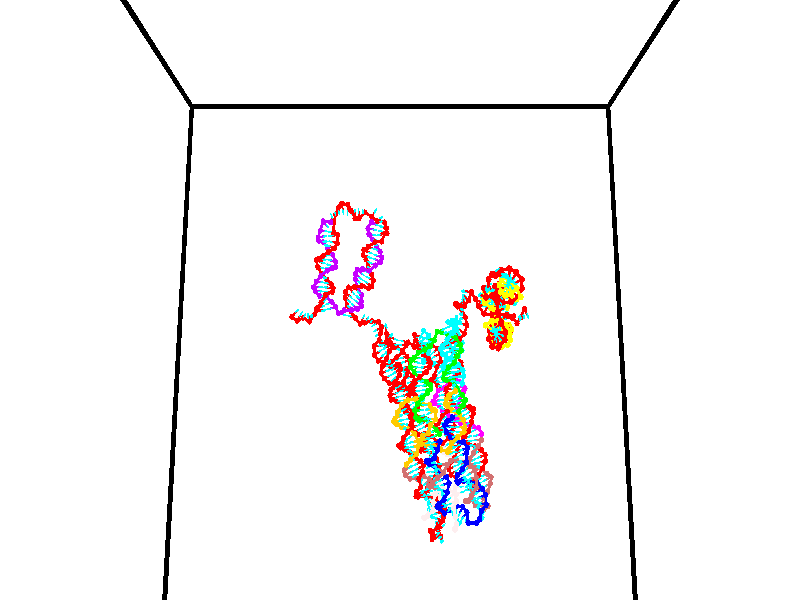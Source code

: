 // switches for output
#declare DRAW_BASES = 1; // possible values are 0, 1; only relevant for DNA ribbons
#declare DRAW_BASES_TYPE = 3; // possible values are 1, 2, 3; only relevant for DNA ribbons
#declare DRAW_FOG = 0; // set to 1 to enable fog

#include "colors.inc"

#include "transforms.inc"
background { rgb <1, 1, 1>}

#default {
   normal{
       ripples 0.25
       frequency 0.20
       turbulence 0.2
       lambda 5
   }
	finish {
		phong 0.1
		phong_size 40.
	}
}

// original window dimensions: 1024x640


// camera settings

camera {
	sky <0, 0.179814, -0.983701>
	up <0, 0.179814, -0.983701>
	right 1.6 * <1, 0, 0>
	location <35, 94.9851, 44.8844>
	look_at <35, 29.7336, 32.9568>
	direction <0, -65.2515, -11.9276>
	angle 67.0682
}


# declare cpy_camera_pos = <35, 94.9851, 44.8844>;
# if (DRAW_FOG = 1)
fog {
	fog_type 2
	up vnormalize(cpy_camera_pos)
	color rgbt<1,1,1,0.3>
	distance 1e-5
	fog_alt 3e-3
	fog_offset 56
}
# end


// LIGHTS

# declare lum = 6;
global_settings {
	ambient_light rgb lum * <0.05, 0.05, 0.05>
	max_trace_level 15
}# declare cpy_direct_light_amount = 0.25;
light_source
{	1000 * <-1, -1.16352, -0.803886>,
	rgb lum * cpy_direct_light_amount
	parallel
}

light_source
{	1000 * <1, 1.16352, 0.803886>,
	rgb lum * cpy_direct_light_amount
	parallel
}

// strand 0

// nucleotide -1

// particle -1
sphere {
	<24.146338, 35.114159, 35.380592> 0.250000
	pigment { color rgbt <1,0,0,0> }
	no_shadow
}
cylinder {
	<24.406534, 35.027084, 35.089531>,  <24.562653, 34.974838, 34.914894>, 0.100000
	pigment { color rgbt <1,0,0,0> }
	no_shadow
}
cylinder {
	<24.406534, 35.027084, 35.089531>,  <24.146338, 35.114159, 35.380592>, 0.100000
	pigment { color rgbt <1,0,0,0> }
	no_shadow
}

// particle -1
sphere {
	<24.406534, 35.027084, 35.089531> 0.100000
	pigment { color rgbt <1,0,0,0> }
	no_shadow
}
sphere {
	0, 1
	scale<0.080000,0.200000,0.300000>
	matrix <0.756862, 0.105780, 0.644957,
		-0.063428, -0.970270, 0.233568,
		0.650489, -0.217687, -0.727651,
		24.601681, 34.961777, 34.871235>
	pigment { color rgbt <0,1,1,0> }
	no_shadow
}
cylinder {
	<24.604181, 34.663635, 35.629234>,  <24.146338, 35.114159, 35.380592>, 0.130000
	pigment { color rgbt <1,0,0,0> }
	no_shadow
}

// nucleotide -1

// particle -1
sphere {
	<24.604181, 34.663635, 35.629234> 0.250000
	pigment { color rgbt <1,0,0,0> }
	no_shadow
}
cylinder {
	<24.837883, 34.809525, 35.339233>,  <24.978104, 34.897057, 35.165234>, 0.100000
	pigment { color rgbt <1,0,0,0> }
	no_shadow
}
cylinder {
	<24.837883, 34.809525, 35.339233>,  <24.604181, 34.663635, 35.629234>, 0.100000
	pigment { color rgbt <1,0,0,0> }
	no_shadow
}

// particle -1
sphere {
	<24.837883, 34.809525, 35.339233> 0.100000
	pigment { color rgbt <1,0,0,0> }
	no_shadow
}
sphere {
	0, 1
	scale<0.080000,0.200000,0.300000>
	matrix <0.798403, -0.098025, 0.594091,
		0.145610, -0.925942, -0.348467,
		0.584252, 0.364722, -0.725002,
		25.013159, 34.918941, 35.121735>
	pigment { color rgbt <0,1,1,0> }
	no_shadow
}
cylinder {
	<25.132421, 34.128643, 35.306522>,  <24.604181, 34.663635, 35.629234>, 0.130000
	pigment { color rgbt <1,0,0,0> }
	no_shadow
}

// nucleotide -1

// particle -1
sphere {
	<25.132421, 34.128643, 35.306522> 0.250000
	pigment { color rgbt <1,0,0,0> }
	no_shadow
}
cylinder {
	<25.267883, 34.501835, 35.257759>,  <25.349161, 34.725750, 35.228500>, 0.100000
	pigment { color rgbt <1,0,0,0> }
	no_shadow
}
cylinder {
	<25.267883, 34.501835, 35.257759>,  <25.132421, 34.128643, 35.306522>, 0.100000
	pigment { color rgbt <1,0,0,0> }
	no_shadow
}

// particle -1
sphere {
	<25.267883, 34.501835, 35.257759> 0.100000
	pigment { color rgbt <1,0,0,0> }
	no_shadow
}
sphere {
	0, 1
	scale<0.080000,0.200000,0.300000>
	matrix <0.840889, -0.241973, 0.484102,
		0.422159, -0.266455, -0.866478,
		0.338656, 0.932979, -0.121908,
		25.369480, 34.781727, 35.221188>
	pigment { color rgbt <0,1,1,0> }
	no_shadow
}
cylinder {
	<25.791403, 34.228371, 35.646606>,  <25.132421, 34.128643, 35.306522>, 0.130000
	pigment { color rgbt <1,0,0,0> }
	no_shadow
}

// nucleotide -1

// particle -1
sphere {
	<25.791403, 34.228371, 35.646606> 0.250000
	pigment { color rgbt <1,0,0,0> }
	no_shadow
}
cylinder {
	<25.762964, 34.547291, 35.406857>,  <25.745901, 34.738644, 35.263004>, 0.100000
	pigment { color rgbt <1,0,0,0> }
	no_shadow
}
cylinder {
	<25.762964, 34.547291, 35.406857>,  <25.791403, 34.228371, 35.646606>, 0.100000
	pigment { color rgbt <1,0,0,0> }
	no_shadow
}

// particle -1
sphere {
	<25.762964, 34.547291, 35.406857> 0.100000
	pigment { color rgbt <1,0,0,0> }
	no_shadow
}
sphere {
	0, 1
	scale<0.080000,0.200000,0.300000>
	matrix <0.939286, 0.255741, 0.228776,
		0.335689, -0.546723, -0.767077,
		-0.071096, 0.797302, -0.599378,
		25.741636, 34.786480, 35.227043>
	pigment { color rgbt <0,1,1,0> }
	no_shadow
}
cylinder {
	<26.345079, 34.389091, 35.017895>,  <25.791403, 34.228371, 35.646606>, 0.130000
	pigment { color rgbt <1,0,0,0> }
	no_shadow
}

// nucleotide -1

// particle -1
sphere {
	<26.345079, 34.389091, 35.017895> 0.250000
	pigment { color rgbt <1,0,0,0> }
	no_shadow
}
cylinder {
	<26.213856, 34.735394, 35.169075>,  <26.135122, 34.943176, 35.259781>, 0.100000
	pigment { color rgbt <1,0,0,0> }
	no_shadow
}
cylinder {
	<26.213856, 34.735394, 35.169075>,  <26.345079, 34.389091, 35.017895>, 0.100000
	pigment { color rgbt <1,0,0,0> }
	no_shadow
}

// particle -1
sphere {
	<26.213856, 34.735394, 35.169075> 0.100000
	pigment { color rgbt <1,0,0,0> }
	no_shadow
}
sphere {
	0, 1
	scale<0.080000,0.200000,0.300000>
	matrix <0.944645, 0.298593, 0.135975,
		0.004868, 0.401634, -0.915787,
		-0.328059, 0.865755, 0.377948,
		26.115438, 34.995121, 35.282459>
	pigment { color rgbt <0,1,1,0> }
	no_shadow
}
cylinder {
	<26.577747, 35.098717, 34.842041>,  <26.345079, 34.389091, 35.017895>, 0.130000
	pigment { color rgbt <1,0,0,0> }
	no_shadow
}

// nucleotide -1

// particle -1
sphere {
	<26.577747, 35.098717, 34.842041> 0.250000
	pigment { color rgbt <1,0,0,0> }
	no_shadow
}
cylinder {
	<26.977394, 35.084789, 34.832638>,  <27.217182, 35.076431, 34.826996>, 0.100000
	pigment { color rgbt <1,0,0,0> }
	no_shadow
}
cylinder {
	<26.977394, 35.084789, 34.832638>,  <26.577747, 35.098717, 34.842041>, 0.100000
	pigment { color rgbt <1,0,0,0> }
	no_shadow
}

// particle -1
sphere {
	<26.977394, 35.084789, 34.832638> 0.100000
	pigment { color rgbt <1,0,0,0> }
	no_shadow
}
sphere {
	0, 1
	scale<0.080000,0.200000,0.300000>
	matrix <0.007304, 0.694923, -0.719047,
		0.041372, 0.718241, 0.694564,
		0.999117, -0.034821, -0.023504,
		27.277130, 35.074345, 34.825588>
	pigment { color rgbt <0,1,1,0> }
	no_shadow
}
cylinder {
	<26.720434, 35.753853, 34.762909>,  <26.577747, 35.098717, 34.842041>, 0.130000
	pigment { color rgbt <1,0,0,0> }
	no_shadow
}

// nucleotide -1

// particle -1
sphere {
	<26.720434, 35.753853, 34.762909> 0.250000
	pigment { color rgbt <1,0,0,0> }
	no_shadow
}
cylinder {
	<27.027700, 35.540318, 34.621521>,  <27.212061, 35.412197, 34.536690>, 0.100000
	pigment { color rgbt <1,0,0,0> }
	no_shadow
}
cylinder {
	<27.027700, 35.540318, 34.621521>,  <26.720434, 35.753853, 34.762909>, 0.100000
	pigment { color rgbt <1,0,0,0> }
	no_shadow
}

// particle -1
sphere {
	<27.027700, 35.540318, 34.621521> 0.100000
	pigment { color rgbt <1,0,0,0> }
	no_shadow
}
sphere {
	0, 1
	scale<0.080000,0.200000,0.300000>
	matrix <0.022609, 0.574350, -0.818298,
		0.639850, 0.620598, 0.453266,
		0.768167, -0.533836, -0.353467,
		27.258150, 35.380165, 34.515480>
	pigment { color rgbt <0,1,1,0> }
	no_shadow
}
cylinder {
	<27.206923, 36.340088, 34.386467>,  <26.720434, 35.753853, 34.762909>, 0.130000
	pigment { color rgbt <1,0,0,0> }
	no_shadow
}

// nucleotide -1

// particle -1
sphere {
	<27.206923, 36.340088, 34.386467> 0.250000
	pigment { color rgbt <1,0,0,0> }
	no_shadow
}
cylinder {
	<27.279127, 35.961407, 34.279755>,  <27.322449, 35.734200, 34.215725>, 0.100000
	pigment { color rgbt <1,0,0,0> }
	no_shadow
}
cylinder {
	<27.279127, 35.961407, 34.279755>,  <27.206923, 36.340088, 34.386467>, 0.100000
	pigment { color rgbt <1,0,0,0> }
	no_shadow
}

// particle -1
sphere {
	<27.279127, 35.961407, 34.279755> 0.100000
	pigment { color rgbt <1,0,0,0> }
	no_shadow
}
sphere {
	0, 1
	scale<0.080000,0.200000,0.300000>
	matrix <0.049302, 0.279607, -0.958848,
		0.982337, 0.159928, 0.097146,
		0.180509, -0.946701, -0.266784,
		27.333281, 35.677395, 34.199718>
	pigment { color rgbt <0,1,1,0> }
	no_shadow
}
cylinder {
	<27.645311, 36.385921, 33.755882>,  <27.206923, 36.340088, 34.386467>, 0.130000
	pigment { color rgbt <1,0,0,0> }
	no_shadow
}

// nucleotide -1

// particle -1
sphere {
	<27.645311, 36.385921, 33.755882> 0.250000
	pigment { color rgbt <1,0,0,0> }
	no_shadow
}
cylinder {
	<27.557301, 35.996429, 33.732445>,  <27.504494, 35.762733, 33.718384>, 0.100000
	pigment { color rgbt <1,0,0,0> }
	no_shadow
}
cylinder {
	<27.557301, 35.996429, 33.732445>,  <27.645311, 36.385921, 33.755882>, 0.100000
	pigment { color rgbt <1,0,0,0> }
	no_shadow
}

// particle -1
sphere {
	<27.557301, 35.996429, 33.732445> 0.100000
	pigment { color rgbt <1,0,0,0> }
	no_shadow
}
sphere {
	0, 1
	scale<0.080000,0.200000,0.300000>
	matrix <0.243701, 0.003290, -0.969845,
		0.944562, -0.227672, 0.236575,
		-0.220028, -0.973732, -0.058591,
		27.491293, 35.704311, 33.714867>
	pigment { color rgbt <0,1,1,0> }
	no_shadow
}
cylinder {
	<28.263517, 36.011036, 33.416470>,  <27.645311, 36.385921, 33.755882>, 0.130000
	pigment { color rgbt <1,0,0,0> }
	no_shadow
}

// nucleotide -1

// particle -1
sphere {
	<28.263517, 36.011036, 33.416470> 0.250000
	pigment { color rgbt <1,0,0,0> }
	no_shadow
}
cylinder {
	<27.898640, 35.850964, 33.381241>,  <27.679714, 35.754921, 33.360104>, 0.100000
	pigment { color rgbt <1,0,0,0> }
	no_shadow
}
cylinder {
	<27.898640, 35.850964, 33.381241>,  <28.263517, 36.011036, 33.416470>, 0.100000
	pigment { color rgbt <1,0,0,0> }
	no_shadow
}

// particle -1
sphere {
	<27.898640, 35.850964, 33.381241> 0.100000
	pigment { color rgbt <1,0,0,0> }
	no_shadow
}
sphere {
	0, 1
	scale<0.080000,0.200000,0.300000>
	matrix <0.097756, -0.003816, -0.995203,
		0.397929, -0.916427, 0.042601,
		-0.912193, -0.400185, -0.088067,
		27.624981, 35.730907, 33.354820>
	pigment { color rgbt <0,1,1,0> }
	no_shadow
}
cylinder {
	<28.262850, 35.383381, 32.971516>,  <28.263517, 36.011036, 33.416470>, 0.130000
	pigment { color rgbt <1,0,0,0> }
	no_shadow
}

// nucleotide -1

// particle -1
sphere {
	<28.262850, 35.383381, 32.971516> 0.250000
	pigment { color rgbt <1,0,0,0> }
	no_shadow
}
cylinder {
	<27.869648, 35.456036, 32.960880>,  <27.633726, 35.499630, 32.954498>, 0.100000
	pigment { color rgbt <1,0,0,0> }
	no_shadow
}
cylinder {
	<27.869648, 35.456036, 32.960880>,  <28.262850, 35.383381, 32.971516>, 0.100000
	pigment { color rgbt <1,0,0,0> }
	no_shadow
}

// particle -1
sphere {
	<27.869648, 35.456036, 32.960880> 0.100000
	pigment { color rgbt <1,0,0,0> }
	no_shadow
}
sphere {
	0, 1
	scale<0.080000,0.200000,0.300000>
	matrix <0.009531, -0.094123, -0.995515,
		-0.183326, -0.978851, 0.090792,
		-0.983006, 0.181638, -0.026584,
		27.574745, 35.510529, 32.952904>
	pigment { color rgbt <0,1,1,0> }
	no_shadow
}
cylinder {
	<28.020163, 34.858620, 32.534447>,  <28.262850, 35.383381, 32.971516>, 0.130000
	pigment { color rgbt <1,0,0,0> }
	no_shadow
}

// nucleotide -1

// particle -1
sphere {
	<28.020163, 34.858620, 32.534447> 0.250000
	pigment { color rgbt <1,0,0,0> }
	no_shadow
}
cylinder {
	<27.761196, 35.163403, 32.541019>,  <27.605816, 35.346272, 32.544964>, 0.100000
	pigment { color rgbt <1,0,0,0> }
	no_shadow
}
cylinder {
	<27.761196, 35.163403, 32.541019>,  <28.020163, 34.858620, 32.534447>, 0.100000
	pigment { color rgbt <1,0,0,0> }
	no_shadow
}

// particle -1
sphere {
	<27.761196, 35.163403, 32.541019> 0.100000
	pigment { color rgbt <1,0,0,0> }
	no_shadow
}
sphere {
	0, 1
	scale<0.080000,0.200000,0.300000>
	matrix <-0.056591, -0.026559, -0.998044,
		-0.760033, -0.647079, 0.060315,
		-0.647416, 0.761960, 0.016433,
		27.566971, 35.391991, 32.545948>
	pigment { color rgbt <0,1,1,0> }
	no_shadow
}
cylinder {
	<27.525543, 34.643951, 32.091156>,  <28.020163, 34.858620, 32.534447>, 0.130000
	pigment { color rgbt <1,0,0,0> }
	no_shadow
}

// nucleotide -1

// particle -1
sphere {
	<27.525543, 34.643951, 32.091156> 0.250000
	pigment { color rgbt <1,0,0,0> }
	no_shadow
}
cylinder {
	<27.451149, 35.036694, 32.105934>,  <27.406513, 35.272339, 32.114799>, 0.100000
	pigment { color rgbt <1,0,0,0> }
	no_shadow
}
cylinder {
	<27.451149, 35.036694, 32.105934>,  <27.525543, 34.643951, 32.091156>, 0.100000
	pigment { color rgbt <1,0,0,0> }
	no_shadow
}

// particle -1
sphere {
	<27.451149, 35.036694, 32.105934> 0.100000
	pigment { color rgbt <1,0,0,0> }
	no_shadow
}
sphere {
	0, 1
	scale<0.080000,0.200000,0.300000>
	matrix <-0.263964, -0.013715, -0.964435,
		-0.946432, -0.189121, 0.261726,
		-0.185984, 0.981858, 0.036941,
		27.395353, 35.331249, 32.117016>
	pigment { color rgbt <0,1,1,0> }
	no_shadow
}
cylinder {
	<27.010538, 34.738132, 31.636644>,  <27.525543, 34.643951, 32.091156>, 0.130000
	pigment { color rgbt <1,0,0,0> }
	no_shadow
}

// nucleotide -1

// particle -1
sphere {
	<27.010538, 34.738132, 31.636644> 0.250000
	pigment { color rgbt <1,0,0,0> }
	no_shadow
}
cylinder {
	<27.134415, 35.116772, 31.672535>,  <27.208740, 35.343956, 31.694069>, 0.100000
	pigment { color rgbt <1,0,0,0> }
	no_shadow
}
cylinder {
	<27.134415, 35.116772, 31.672535>,  <27.010538, 34.738132, 31.636644>, 0.100000
	pigment { color rgbt <1,0,0,0> }
	no_shadow
}

// particle -1
sphere {
	<27.134415, 35.116772, 31.672535> 0.100000
	pigment { color rgbt <1,0,0,0> }
	no_shadow
}
sphere {
	0, 1
	scale<0.080000,0.200000,0.300000>
	matrix <0.009907, 0.091150, -0.995788,
		-0.950786, 0.309275, 0.018851,
		0.309691, 0.946594, 0.089728,
		27.227322, 35.400749, 31.699453>
	pigment { color rgbt <0,1,1,0> }
	no_shadow
}
cylinder {
	<26.624165, 35.100212, 31.086508>,  <27.010538, 34.738132, 31.636644>, 0.130000
	pigment { color rgbt <1,0,0,0> }
	no_shadow
}

// nucleotide -1

// particle -1
sphere {
	<26.624165, 35.100212, 31.086508> 0.250000
	pigment { color rgbt <1,0,0,0> }
	no_shadow
}
cylinder {
	<26.942114, 35.318089, 31.193457>,  <27.132883, 35.448814, 31.257626>, 0.100000
	pigment { color rgbt <1,0,0,0> }
	no_shadow
}
cylinder {
	<26.942114, 35.318089, 31.193457>,  <26.624165, 35.100212, 31.086508>, 0.100000
	pigment { color rgbt <1,0,0,0> }
	no_shadow
}

// particle -1
sphere {
	<26.942114, 35.318089, 31.193457> 0.100000
	pigment { color rgbt <1,0,0,0> }
	no_shadow
}
sphere {
	0, 1
	scale<0.080000,0.200000,0.300000>
	matrix <0.127421, 0.280976, -0.951219,
		-0.593248, 0.790165, 0.153934,
		0.794871, 0.544694, 0.267372,
		27.180574, 35.481495, 31.273668>
	pigment { color rgbt <0,1,1,0> }
	no_shadow
}
cylinder {
	<26.545181, 35.687141, 30.653816>,  <26.624165, 35.100212, 31.086508>, 0.130000
	pigment { color rgbt <1,0,0,0> }
	no_shadow
}

// nucleotide -1

// particle -1
sphere {
	<26.545181, 35.687141, 30.653816> 0.250000
	pigment { color rgbt <1,0,0,0> }
	no_shadow
}
cylinder {
	<26.927202, 35.687870, 30.772390>,  <27.156414, 35.688309, 30.843534>, 0.100000
	pigment { color rgbt <1,0,0,0> }
	no_shadow
}
cylinder {
	<26.927202, 35.687870, 30.772390>,  <26.545181, 35.687141, 30.653816>, 0.100000
	pigment { color rgbt <1,0,0,0> }
	no_shadow
}

// particle -1
sphere {
	<26.927202, 35.687870, 30.772390> 0.100000
	pigment { color rgbt <1,0,0,0> }
	no_shadow
}
sphere {
	0, 1
	scale<0.080000,0.200000,0.300000>
	matrix <0.258297, 0.485587, -0.835157,
		-0.145468, 0.874186, 0.463290,
		0.955051, 0.001823, 0.296437,
		27.213718, 35.688416, 30.861320>
	pigment { color rgbt <0,1,1,0> }
	no_shadow
}
cylinder {
	<26.777937, 36.313873, 30.708757>,  <26.545181, 35.687141, 30.653816>, 0.130000
	pigment { color rgbt <1,0,0,0> }
	no_shadow
}

// nucleotide -1

// particle -1
sphere {
	<26.777937, 36.313873, 30.708757> 0.250000
	pigment { color rgbt <1,0,0,0> }
	no_shadow
}
cylinder {
	<27.111397, 36.096539, 30.669128>,  <27.311472, 35.966137, 30.645351>, 0.100000
	pigment { color rgbt <1,0,0,0> }
	no_shadow
}
cylinder {
	<27.111397, 36.096539, 30.669128>,  <26.777937, 36.313873, 30.708757>, 0.100000
	pigment { color rgbt <1,0,0,0> }
	no_shadow
}

// particle -1
sphere {
	<27.111397, 36.096539, 30.669128> 0.100000
	pigment { color rgbt <1,0,0,0> }
	no_shadow
}
sphere {
	0, 1
	scale<0.080000,0.200000,0.300000>
	matrix <0.263948, 0.549524, -0.792689,
		0.485139, 0.634674, 0.601522,
		0.833650, -0.543334, -0.099074,
		27.361492, 35.933537, 30.639406>
	pigment { color rgbt <0,1,1,0> }
	no_shadow
}
cylinder {
	<27.335348, 36.800312, 30.578144>,  <26.777937, 36.313873, 30.708757>, 0.130000
	pigment { color rgbt <1,0,0,0> }
	no_shadow
}

// nucleotide -1

// particle -1
sphere {
	<27.335348, 36.800312, 30.578144> 0.250000
	pigment { color rgbt <1,0,0,0> }
	no_shadow
}
cylinder {
	<27.488689, 36.455608, 30.445229>,  <27.580694, 36.248787, 30.365480>, 0.100000
	pigment { color rgbt <1,0,0,0> }
	no_shadow
}
cylinder {
	<27.488689, 36.455608, 30.445229>,  <27.335348, 36.800312, 30.578144>, 0.100000
	pigment { color rgbt <1,0,0,0> }
	no_shadow
}

// particle -1
sphere {
	<27.488689, 36.455608, 30.445229> 0.100000
	pigment { color rgbt <1,0,0,0> }
	no_shadow
}
sphere {
	0, 1
	scale<0.080000,0.200000,0.300000>
	matrix <0.274586, 0.449844, -0.849849,
		0.881841, 0.234551, 0.409075,
		0.383353, -0.861757, -0.332287,
		27.603695, 36.197083, 30.345543>
	pigment { color rgbt <0,1,1,0> }
	no_shadow
}
cylinder {
	<27.882500, 36.943951, 30.254704>,  <27.335348, 36.800312, 30.578144>, 0.130000
	pigment { color rgbt <1,0,0,0> }
	no_shadow
}

// nucleotide -1

// particle -1
sphere {
	<27.882500, 36.943951, 30.254704> 0.250000
	pigment { color rgbt <1,0,0,0> }
	no_shadow
}
cylinder {
	<27.820131, 36.580872, 30.098869>,  <27.782711, 36.363026, 30.005369>, 0.100000
	pigment { color rgbt <1,0,0,0> }
	no_shadow
}
cylinder {
	<27.820131, 36.580872, 30.098869>,  <27.882500, 36.943951, 30.254704>, 0.100000
	pigment { color rgbt <1,0,0,0> }
	no_shadow
}

// particle -1
sphere {
	<27.820131, 36.580872, 30.098869> 0.100000
	pigment { color rgbt <1,0,0,0> }
	no_shadow
}
sphere {
	0, 1
	scale<0.080000,0.200000,0.300000>
	matrix <0.266662, 0.341084, -0.901417,
		0.951094, -0.244436, 0.188867,
		-0.155919, -0.907696, -0.389585,
		27.773355, 36.308563, 29.981995>
	pigment { color rgbt <0,1,1,0> }
	no_shadow
}
cylinder {
	<28.514385, 36.793087, 29.896383>,  <27.882500, 36.943951, 30.254704>, 0.130000
	pigment { color rgbt <1,0,0,0> }
	no_shadow
}

// nucleotide -1

// particle -1
sphere {
	<28.514385, 36.793087, 29.896383> 0.250000
	pigment { color rgbt <1,0,0,0> }
	no_shadow
}
cylinder {
	<28.203598, 36.587925, 29.750368>,  <28.017126, 36.464828, 29.662760>, 0.100000
	pigment { color rgbt <1,0,0,0> }
	no_shadow
}
cylinder {
	<28.203598, 36.587925, 29.750368>,  <28.514385, 36.793087, 29.896383>, 0.100000
	pigment { color rgbt <1,0,0,0> }
	no_shadow
}

// particle -1
sphere {
	<28.203598, 36.587925, 29.750368> 0.100000
	pigment { color rgbt <1,0,0,0> }
	no_shadow
}
sphere {
	0, 1
	scale<0.080000,0.200000,0.300000>
	matrix <0.262044, 0.263735, -0.928319,
		0.572412, -0.816929, -0.070510,
		-0.776967, -0.512905, -0.365036,
		27.970509, 36.434055, 29.640858>
	pigment { color rgbt <0,1,1,0> }
	no_shadow
}
cylinder {
	<28.729937, 36.436195, 29.350733>,  <28.514385, 36.793087, 29.896383>, 0.130000
	pigment { color rgbt <1,0,0,0> }
	no_shadow
}

// nucleotide -1

// particle -1
sphere {
	<28.729937, 36.436195, 29.350733> 0.250000
	pigment { color rgbt <1,0,0,0> }
	no_shadow
}
cylinder {
	<28.335453, 36.441746, 29.284763>,  <28.098763, 36.445076, 29.245182>, 0.100000
	pigment { color rgbt <1,0,0,0> }
	no_shadow
}
cylinder {
	<28.335453, 36.441746, 29.284763>,  <28.729937, 36.436195, 29.350733>, 0.100000
	pigment { color rgbt <1,0,0,0> }
	no_shadow
}

// particle -1
sphere {
	<28.335453, 36.441746, 29.284763> 0.100000
	pigment { color rgbt <1,0,0,0> }
	no_shadow
}
sphere {
	0, 1
	scale<0.080000,0.200000,0.300000>
	matrix <0.156405, 0.404008, -0.901285,
		0.054123, -0.914650, -0.400606,
		-0.986209, 0.013877, -0.164922,
		28.039591, 36.445908, 29.235287>
	pigment { color rgbt <0,1,1,0> }
	no_shadow
}
cylinder {
	<28.744835, 36.347401, 28.632046>,  <28.729937, 36.436195, 29.350733>, 0.130000
	pigment { color rgbt <1,0,0,0> }
	no_shadow
}

// nucleotide -1

// particle -1
sphere {
	<28.744835, 36.347401, 28.632046> 0.250000
	pigment { color rgbt <1,0,0,0> }
	no_shadow
}
cylinder {
	<28.359983, 36.436394, 28.695049>,  <28.129072, 36.489792, 28.732851>, 0.100000
	pigment { color rgbt <1,0,0,0> }
	no_shadow
}
cylinder {
	<28.359983, 36.436394, 28.695049>,  <28.744835, 36.347401, 28.632046>, 0.100000
	pigment { color rgbt <1,0,0,0> }
	no_shadow
}

// particle -1
sphere {
	<28.359983, 36.436394, 28.695049> 0.100000
	pigment { color rgbt <1,0,0,0> }
	no_shadow
}
sphere {
	0, 1
	scale<0.080000,0.200000,0.300000>
	matrix <-0.095314, 0.266772, -0.959035,
		-0.255392, -0.937727, -0.235463,
		-0.962128, 0.222488, 0.157510,
		28.071344, 36.503139, 28.742302>
	pigment { color rgbt <0,1,1,0> }
	no_shadow
}
cylinder {
	<28.279860, 35.891506, 28.255730>,  <28.744835, 36.347401, 28.632046>, 0.130000
	pigment { color rgbt <1,0,0,0> }
	no_shadow
}

// nucleotide -1

// particle -1
sphere {
	<28.279860, 35.891506, 28.255730> 0.250000
	pigment { color rgbt <1,0,0,0> }
	no_shadow
}
cylinder {
	<28.096024, 36.236187, 28.341749>,  <27.985722, 36.442997, 28.393360>, 0.100000
	pigment { color rgbt <1,0,0,0> }
	no_shadow
}
cylinder {
	<28.096024, 36.236187, 28.341749>,  <28.279860, 35.891506, 28.255730>, 0.100000
	pigment { color rgbt <1,0,0,0> }
	no_shadow
}

// particle -1
sphere {
	<28.096024, 36.236187, 28.341749> 0.100000
	pigment { color rgbt <1,0,0,0> }
	no_shadow
}
sphere {
	0, 1
	scale<0.080000,0.200000,0.300000>
	matrix <-0.241969, 0.111488, -0.963858,
		-0.854534, -0.495014, 0.157267,
		-0.459589, 0.861703, 0.215048,
		27.958147, 36.494698, 28.406263>
	pigment { color rgbt <0,1,1,0> }
	no_shadow
}
cylinder {
	<28.273632, 35.764725, 27.412756>,  <28.279860, 35.891506, 28.255730>, 0.130000
	pigment { color rgbt <1,0,0,0> }
	no_shadow
}

// nucleotide -1

// particle -1
sphere {
	<28.273632, 35.764725, 27.412756> 0.250000
	pigment { color rgbt <1,0,0,0> }
	no_shadow
}
cylinder {
	<28.169613, 36.065754, 27.170763>,  <28.107201, 36.246372, 27.025568>, 0.100000
	pigment { color rgbt <1,0,0,0> }
	no_shadow
}
cylinder {
	<28.169613, 36.065754, 27.170763>,  <28.273632, 35.764725, 27.412756>, 0.100000
	pigment { color rgbt <1,0,0,0> }
	no_shadow
}

// particle -1
sphere {
	<28.169613, 36.065754, 27.170763> 0.100000
	pigment { color rgbt <1,0,0,0> }
	no_shadow
}
sphere {
	0, 1
	scale<0.080000,0.200000,0.300000>
	matrix <0.955890, 0.112031, -0.271522,
		-0.136565, -0.648905, -0.748513,
		-0.260048, 0.752576, -0.604982,
		28.091599, 36.291527, 26.989269>
	pigment { color rgbt <0,1,1,0> }
	no_shadow
}
cylinder {
	<28.432938, 35.672359, 26.619633>,  <28.273632, 35.764725, 27.412756>, 0.130000
	pigment { color rgbt <1,0,0,0> }
	no_shadow
}

// nucleotide -1

// particle -1
sphere {
	<28.432938, 35.672359, 26.619633> 0.250000
	pigment { color rgbt <1,0,0,0> }
	no_shadow
}
cylinder {
	<28.449186, 36.057381, 26.726843>,  <28.458937, 36.288395, 26.791168>, 0.100000
	pigment { color rgbt <1,0,0,0> }
	no_shadow
}
cylinder {
	<28.449186, 36.057381, 26.726843>,  <28.432938, 35.672359, 26.619633>, 0.100000
	pigment { color rgbt <1,0,0,0> }
	no_shadow
}

// particle -1
sphere {
	<28.449186, 36.057381, 26.726843> 0.100000
	pigment { color rgbt <1,0,0,0> }
	no_shadow
}
sphere {
	0, 1
	scale<0.080000,0.200000,0.300000>
	matrix <0.938205, 0.055523, -0.341596,
		-0.343687, 0.265340, -0.900819,
		0.040623, 0.962555, 0.268025,
		28.461372, 36.346146, 26.807251>
	pigment { color rgbt <0,1,1,0> }
	no_shadow
}
cylinder {
	<28.773344, 36.073811, 26.133543>,  <28.432938, 35.672359, 26.619633>, 0.130000
	pigment { color rgbt <1,0,0,0> }
	no_shadow
}

// nucleotide -1

// particle -1
sphere {
	<28.773344, 36.073811, 26.133543> 0.250000
	pigment { color rgbt <1,0,0,0> }
	no_shadow
}
cylinder {
	<28.824108, 36.301933, 26.458170>,  <28.854567, 36.438808, 26.652946>, 0.100000
	pigment { color rgbt <1,0,0,0> }
	no_shadow
}
cylinder {
	<28.824108, 36.301933, 26.458170>,  <28.773344, 36.073811, 26.133543>, 0.100000
	pigment { color rgbt <1,0,0,0> }
	no_shadow
}

// particle -1
sphere {
	<28.824108, 36.301933, 26.458170> 0.100000
	pigment { color rgbt <1,0,0,0> }
	no_shadow
}
sphere {
	0, 1
	scale<0.080000,0.200000,0.300000>
	matrix <0.966878, 0.111539, -0.229579,
		-0.221453, 0.813821, -0.537266,
		0.126910, 0.570311, 0.811566,
		28.862181, 36.473026, 26.701639>
	pigment { color rgbt <0,1,1,0> }
	no_shadow
}
cylinder {
	<29.131197, 36.598888, 25.977715>,  <28.773344, 36.073811, 26.133543>, 0.130000
	pigment { color rgbt <1,0,0,0> }
	no_shadow
}

// nucleotide -1

// particle -1
sphere {
	<29.131197, 36.598888, 25.977715> 0.250000
	pigment { color rgbt <1,0,0,0> }
	no_shadow
}
cylinder {
	<29.210258, 36.541767, 26.365641>,  <29.257696, 36.507492, 26.598396>, 0.100000
	pigment { color rgbt <1,0,0,0> }
	no_shadow
}
cylinder {
	<29.210258, 36.541767, 26.365641>,  <29.131197, 36.598888, 25.977715>, 0.100000
	pigment { color rgbt <1,0,0,0> }
	no_shadow
}

// particle -1
sphere {
	<29.210258, 36.541767, 26.365641> 0.100000
	pigment { color rgbt <1,0,0,0> }
	no_shadow
}
sphere {
	0, 1
	scale<0.080000,0.200000,0.300000>
	matrix <0.978469, -0.031226, -0.204017,
		0.059419, 0.989258, 0.133561,
		0.197654, -0.142808, 0.969814,
		29.269554, 36.498924, 26.656586>
	pigment { color rgbt <0,1,1,0> }
	no_shadow
}
cylinder {
	<29.784372, 36.916916, 26.163515>,  <29.131197, 36.598888, 25.977715>, 0.130000
	pigment { color rgbt <1,0,0,0> }
	no_shadow
}

// nucleotide -1

// particle -1
sphere {
	<29.784372, 36.916916, 26.163515> 0.250000
	pigment { color rgbt <1,0,0,0> }
	no_shadow
}
cylinder {
	<29.749847, 36.666710, 26.473684>,  <29.729132, 36.516586, 26.659786>, 0.100000
	pigment { color rgbt <1,0,0,0> }
	no_shadow
}
cylinder {
	<29.749847, 36.666710, 26.473684>,  <29.784372, 36.916916, 26.163515>, 0.100000
	pigment { color rgbt <1,0,0,0> }
	no_shadow
}

// particle -1
sphere {
	<29.749847, 36.666710, 26.473684> 0.100000
	pigment { color rgbt <1,0,0,0> }
	no_shadow
}
sphere {
	0, 1
	scale<0.080000,0.200000,0.300000>
	matrix <0.991466, -0.130259, 0.005285,
		0.097701, 0.769264, 0.631417,
		-0.086313, -0.625512, 0.775425,
		29.723953, 36.479057, 26.706312>
	pigment { color rgbt <0,1,1,0> }
	no_shadow
}
cylinder {
	<30.150629, 37.118858, 26.800873>,  <29.784372, 36.916916, 26.163515>, 0.130000
	pigment { color rgbt <1,0,0,0> }
	no_shadow
}

// nucleotide -1

// particle -1
sphere {
	<30.150629, 37.118858, 26.800873> 0.250000
	pigment { color rgbt <1,0,0,0> }
	no_shadow
}
cylinder {
	<30.121666, 36.724766, 26.738808>,  <30.104288, 36.488312, 26.701569>, 0.100000
	pigment { color rgbt <1,0,0,0> }
	no_shadow
}
cylinder {
	<30.121666, 36.724766, 26.738808>,  <30.150629, 37.118858, 26.800873>, 0.100000
	pigment { color rgbt <1,0,0,0> }
	no_shadow
}

// particle -1
sphere {
	<30.121666, 36.724766, 26.738808> 0.100000
	pigment { color rgbt <1,0,0,0> }
	no_shadow
}
sphere {
	0, 1
	scale<0.080000,0.200000,0.300000>
	matrix <0.986715, -0.048077, -0.155187,
		0.145435, -0.164336, 0.975624,
		-0.072407, -0.985232, -0.155160,
		30.099943, 36.429195, 26.692259>
	pigment { color rgbt <0,1,1,0> }
	no_shadow
}
cylinder {
	<30.486088, 36.676304, 27.297770>,  <30.150629, 37.118858, 26.800873>, 0.130000
	pigment { color rgbt <1,0,0,0> }
	no_shadow
}

// nucleotide -1

// particle -1
sphere {
	<30.486088, 36.676304, 27.297770> 0.250000
	pigment { color rgbt <1,0,0,0> }
	no_shadow
}
cylinder {
	<30.470636, 36.555710, 26.916695>,  <30.461367, 36.483353, 26.688049>, 0.100000
	pigment { color rgbt <1,0,0,0> }
	no_shadow
}
cylinder {
	<30.470636, 36.555710, 26.916695>,  <30.486088, 36.676304, 27.297770>, 0.100000
	pigment { color rgbt <1,0,0,0> }
	no_shadow
}

// particle -1
sphere {
	<30.470636, 36.555710, 26.916695> 0.100000
	pigment { color rgbt <1,0,0,0> }
	no_shadow
}
sphere {
	0, 1
	scale<0.080000,0.200000,0.300000>
	matrix <0.990395, 0.115120, -0.076587,
		0.132764, -0.946495, 0.294143,
		-0.038628, -0.301486, -0.952688,
		30.459047, 36.465263, 26.630888>
	pigment { color rgbt <0,1,1,0> }
	no_shadow
}
cylinder {
	<30.856464, 36.027210, 27.089581>,  <30.486088, 36.676304, 27.297770>, 0.130000
	pigment { color rgbt <1,0,0,0> }
	no_shadow
}

// nucleotide -1

// particle -1
sphere {
	<30.856464, 36.027210, 27.089581> 0.250000
	pigment { color rgbt <1,0,0,0> }
	no_shadow
}
cylinder {
	<30.844763, 36.311317, 26.808252>,  <30.837742, 36.481781, 26.639456>, 0.100000
	pigment { color rgbt <1,0,0,0> }
	no_shadow
}
cylinder {
	<30.844763, 36.311317, 26.808252>,  <30.856464, 36.027210, 27.089581>, 0.100000
	pigment { color rgbt <1,0,0,0> }
	no_shadow
}

// particle -1
sphere {
	<30.844763, 36.311317, 26.808252> 0.100000
	pigment { color rgbt <1,0,0,0> }
	no_shadow
}
sphere {
	0, 1
	scale<0.080000,0.200000,0.300000>
	matrix <0.997596, 0.064971, 0.024116,
		0.062824, -0.700924, -0.710464,
		-0.029255, 0.710271, -0.703320,
		30.835987, 36.524399, 26.597256>
	pigment { color rgbt <0,1,1,0> }
	no_shadow
}
cylinder {
	<31.394976, 35.844753, 26.504169>,  <30.856464, 36.027210, 27.089581>, 0.130000
	pigment { color rgbt <1,0,0,0> }
	no_shadow
}

// nucleotide -1

// particle -1
sphere {
	<31.394976, 35.844753, 26.504169> 0.250000
	pigment { color rgbt <1,0,0,0> }
	no_shadow
}
cylinder {
	<31.324818, 36.229134, 26.589783>,  <31.282722, 36.459763, 26.641150>, 0.100000
	pigment { color rgbt <1,0,0,0> }
	no_shadow
}
cylinder {
	<31.324818, 36.229134, 26.589783>,  <31.394976, 35.844753, 26.504169>, 0.100000
	pigment { color rgbt <1,0,0,0> }
	no_shadow
}

// particle -1
sphere {
	<31.324818, 36.229134, 26.589783> 0.100000
	pigment { color rgbt <1,0,0,0> }
	no_shadow
}
sphere {
	0, 1
	scale<0.080000,0.200000,0.300000>
	matrix <0.984322, 0.175281, 0.019673,
		-0.018611, 0.214127, -0.976629,
		-0.175397, 0.960951, 0.214032,
		31.272198, 36.517418, 26.653992>
	pigment { color rgbt <0,1,1,0> }
	no_shadow
}
cylinder {
	<32.134228, 35.848278, 26.888443>,  <31.394976, 35.844753, 26.504169>, 0.130000
	pigment { color rgbt <1,0,0,0> }
	no_shadow
}

// nucleotide -1

// particle -1
sphere {
	<32.134228, 35.848278, 26.888443> 0.250000
	pigment { color rgbt <1,0,0,0> }
	no_shadow
}
cylinder {
	<32.345600, 36.136032, 26.708111>,  <32.472424, 36.308685, 26.599911>, 0.100000
	pigment { color rgbt <1,0,0,0> }
	no_shadow
}
cylinder {
	<32.345600, 36.136032, 26.708111>,  <32.134228, 35.848278, 26.888443>, 0.100000
	pigment { color rgbt <1,0,0,0> }
	no_shadow
}

// particle -1
sphere {
	<32.345600, 36.136032, 26.708111> 0.100000
	pigment { color rgbt <1,0,0,0> }
	no_shadow
}
sphere {
	0, 1
	scale<0.080000,0.200000,0.300000>
	matrix <-0.844377, 0.500550, -0.190991,
		0.088267, 0.481595, 0.871938,
		0.528429, 0.719386, -0.450830,
		32.504128, 36.351849, 26.572863>
	pigment { color rgbt <0,1,1,0> }
	no_shadow
}
cylinder {
	<32.662731, 35.321537, 27.126900>,  <32.134228, 35.848278, 26.888443>, 0.130000
	pigment { color rgbt <1,0,0,0> }
	no_shadow
}

// nucleotide -1

// particle -1
sphere {
	<32.662731, 35.321537, 27.126900> 0.250000
	pigment { color rgbt <1,0,0,0> }
	no_shadow
}
cylinder {
	<32.889465, 35.644081, 27.059391>,  <33.025505, 35.837608, 27.018887>, 0.100000
	pigment { color rgbt <1,0,0,0> }
	no_shadow
}
cylinder {
	<32.889465, 35.644081, 27.059391>,  <32.662731, 35.321537, 27.126900>, 0.100000
	pigment { color rgbt <1,0,0,0> }
	no_shadow
}

// particle -1
sphere {
	<32.889465, 35.644081, 27.059391> 0.100000
	pigment { color rgbt <1,0,0,0> }
	no_shadow
}
sphere {
	0, 1
	scale<0.080000,0.200000,0.300000>
	matrix <0.154635, 0.097081, 0.983191,
		0.809190, -0.583403, -0.069663,
		0.566834, 0.806360, -0.168771,
		33.059517, 35.885990, 27.008760>
	pigment { color rgbt <0,1,1,0> }
	no_shadow
}
cylinder {
	<33.393970, 35.297806, 27.226875>,  <32.662731, 35.321537, 27.126900>, 0.130000
	pigment { color rgbt <1,0,0,0> }
	no_shadow
}

// nucleotide -1

// particle -1
sphere {
	<33.393970, 35.297806, 27.226875> 0.250000
	pigment { color rgbt <1,0,0,0> }
	no_shadow
}
cylinder {
	<33.218891, 35.651024, 27.294594>,  <33.113846, 35.862953, 27.335224>, 0.100000
	pigment { color rgbt <1,0,0,0> }
	no_shadow
}
cylinder {
	<33.218891, 35.651024, 27.294594>,  <33.393970, 35.297806, 27.226875>, 0.100000
	pigment { color rgbt <1,0,0,0> }
	no_shadow
}

// particle -1
sphere {
	<33.218891, 35.651024, 27.294594> 0.100000
	pigment { color rgbt <1,0,0,0> }
	no_shadow
}
sphere {
	0, 1
	scale<0.080000,0.200000,0.300000>
	matrix <0.156491, -0.110598, 0.981467,
		0.885399, 0.456078, -0.089780,
		-0.437697, 0.883040, 0.169296,
		33.087582, 35.915936, 27.345383>
	pigment { color rgbt <0,1,1,0> }
	no_shadow
}
cylinder {
	<33.640041, 35.489609, 27.815689>,  <33.393970, 35.297806, 27.226875>, 0.130000
	pigment { color rgbt <1,0,0,0> }
	no_shadow
}

// nucleotide -1

// particle -1
sphere {
	<33.640041, 35.489609, 27.815689> 0.250000
	pigment { color rgbt <1,0,0,0> }
	no_shadow
}
cylinder {
	<33.331985, 35.744492, 27.804028>,  <33.147152, 35.897423, 27.797031>, 0.100000
	pigment { color rgbt <1,0,0,0> }
	no_shadow
}
cylinder {
	<33.331985, 35.744492, 27.804028>,  <33.640041, 35.489609, 27.815689>, 0.100000
	pigment { color rgbt <1,0,0,0> }
	no_shadow
}

// particle -1
sphere {
	<33.331985, 35.744492, 27.804028> 0.100000
	pigment { color rgbt <1,0,0,0> }
	no_shadow
}
sphere {
	0, 1
	scale<0.080000,0.200000,0.300000>
	matrix <-0.017273, 0.024856, 0.999542,
		0.637644, 0.770289, -0.008136,
		-0.770138, 0.637211, -0.029155,
		33.100945, 35.935654, 27.795280>
	pigment { color rgbt <0,1,1,0> }
	no_shadow
}
cylinder {
	<33.694637, 35.968422, 28.390062>,  <33.640041, 35.489609, 27.815689>, 0.130000
	pigment { color rgbt <1,0,0,0> }
	no_shadow
}

// nucleotide -1

// particle -1
sphere {
	<33.694637, 35.968422, 28.390062> 0.250000
	pigment { color rgbt <1,0,0,0> }
	no_shadow
}
cylinder {
	<33.308975, 35.980011, 28.284555>,  <33.077579, 35.986965, 28.221251>, 0.100000
	pigment { color rgbt <1,0,0,0> }
	no_shadow
}
cylinder {
	<33.308975, 35.980011, 28.284555>,  <33.694637, 35.968422, 28.390062>, 0.100000
	pigment { color rgbt <1,0,0,0> }
	no_shadow
}

// particle -1
sphere {
	<33.308975, 35.980011, 28.284555> 0.100000
	pigment { color rgbt <1,0,0,0> }
	no_shadow
}
sphere {
	0, 1
	scale<0.080000,0.200000,0.300000>
	matrix <-0.260242, 0.090959, 0.961249,
		0.051840, 0.995433, -0.080159,
		-0.964151, 0.028971, -0.263769,
		33.019730, 35.988701, 28.205425>
	pigment { color rgbt <0,1,1,0> }
	no_shadow
}
cylinder {
	<33.473682, 36.615940, 28.585947>,  <33.694637, 35.968422, 28.390062>, 0.130000
	pigment { color rgbt <1,0,0,0> }
	no_shadow
}

// nucleotide -1

// particle -1
sphere {
	<33.473682, 36.615940, 28.585947> 0.250000
	pigment { color rgbt <1,0,0,0> }
	no_shadow
}
cylinder {
	<33.166588, 36.359814, 28.576241>,  <32.982330, 36.206139, 28.570417>, 0.100000
	pigment { color rgbt <1,0,0,0> }
	no_shadow
}
cylinder {
	<33.166588, 36.359814, 28.576241>,  <33.473682, 36.615940, 28.585947>, 0.100000
	pigment { color rgbt <1,0,0,0> }
	no_shadow
}

// particle -1
sphere {
	<33.166588, 36.359814, 28.576241> 0.100000
	pigment { color rgbt <1,0,0,0> }
	no_shadow
}
sphere {
	0, 1
	scale<0.080000,0.200000,0.300000>
	matrix <-0.083556, 0.062491, 0.994542,
		-0.635300, 0.765569, -0.101478,
		-0.767732, -0.640311, -0.024267,
		32.936268, 36.167721, 28.568960>
	pigment { color rgbt <0,1,1,0> }
	no_shadow
}
cylinder {
	<33.181164, 36.610542, 29.273415>,  <33.473682, 36.615940, 28.585947>, 0.130000
	pigment { color rgbt <1,0,0,0> }
	no_shadow
}

// nucleotide -1

// particle -1
sphere {
	<33.181164, 36.610542, 29.273415> 0.250000
	pigment { color rgbt <1,0,0,0> }
	no_shadow
}
cylinder {
	<32.960938, 36.301144, 29.147820>,  <32.828804, 36.115505, 29.072462>, 0.100000
	pigment { color rgbt <1,0,0,0> }
	no_shadow
}
cylinder {
	<32.960938, 36.301144, 29.147820>,  <33.181164, 36.610542, 29.273415>, 0.100000
	pigment { color rgbt <1,0,0,0> }
	no_shadow
}

// particle -1
sphere {
	<32.960938, 36.301144, 29.147820> 0.100000
	pigment { color rgbt <1,0,0,0> }
	no_shadow
}
sphere {
	0, 1
	scale<0.080000,0.200000,0.300000>
	matrix <-0.180703, -0.256783, 0.949426,
		-0.815003, 0.579455, 0.001602,
		-0.550561, -0.773495, -0.313988,
		32.795769, 36.069096, 29.053623>
	pigment { color rgbt <0,1,1,0> }
	no_shadow
}
cylinder {
	<32.515709, 36.790028, 29.362165>,  <33.181164, 36.610542, 29.273415>, 0.130000
	pigment { color rgbt <1,0,0,0> }
	no_shadow
}

// nucleotide -1

// particle -1
sphere {
	<32.515709, 36.790028, 29.362165> 0.250000
	pigment { color rgbt <1,0,0,0> }
	no_shadow
}
cylinder {
	<32.526833, 36.390450, 29.347599>,  <32.533508, 36.150703, 29.338860>, 0.100000
	pigment { color rgbt <1,0,0,0> }
	no_shadow
}
cylinder {
	<32.526833, 36.390450, 29.347599>,  <32.515709, 36.790028, 29.362165>, 0.100000
	pigment { color rgbt <1,0,0,0> }
	no_shadow
}

// particle -1
sphere {
	<32.526833, 36.390450, 29.347599> 0.100000
	pigment { color rgbt <1,0,0,0> }
	no_shadow
}
sphere {
	0, 1
	scale<0.080000,0.200000,0.300000>
	matrix <-0.500461, -0.045454, 0.864565,
		-0.865312, -0.005821, -0.501200,
		0.027814, -0.998950, -0.036419,
		32.535175, 36.090763, 29.336674>
	pigment { color rgbt <0,1,1,0> }
	no_shadow
}
cylinder {
	<31.817953, 36.555843, 29.709940>,  <32.515709, 36.790028, 29.362165>, 0.130000
	pigment { color rgbt <1,0,0,0> }
	no_shadow
}

// nucleotide -1

// particle -1
sphere {
	<31.817953, 36.555843, 29.709940> 0.250000
	pigment { color rgbt <1,0,0,0> }
	no_shadow
}
cylinder {
	<32.041454, 36.224506, 29.693684>,  <32.175556, 36.025703, 29.683929>, 0.100000
	pigment { color rgbt <1,0,0,0> }
	no_shadow
}
cylinder {
	<32.041454, 36.224506, 29.693684>,  <31.817953, 36.555843, 29.709940>, 0.100000
	pigment { color rgbt <1,0,0,0> }
	no_shadow
}

// particle -1
sphere {
	<32.041454, 36.224506, 29.693684> 0.100000
	pigment { color rgbt <1,0,0,0> }
	no_shadow
}
sphere {
	0, 1
	scale<0.080000,0.200000,0.300000>
	matrix <-0.424905, -0.328012, 0.843720,
		-0.712216, -0.454162, -0.535242,
		0.558752, -0.828339, -0.040640,
		32.209080, 35.976006, 29.681492>
	pigment { color rgbt <0,1,1,0> }
	no_shadow
}
cylinder {
	<31.349888, 36.064838, 29.861664>,  <31.817953, 36.555843, 29.709940>, 0.130000
	pigment { color rgbt <1,0,0,0> }
	no_shadow
}

// nucleotide -1

// particle -1
sphere {
	<31.349888, 36.064838, 29.861664> 0.250000
	pigment { color rgbt <1,0,0,0> }
	no_shadow
}
cylinder {
	<31.711073, 35.922886, 29.958593>,  <31.927784, 35.837715, 30.016750>, 0.100000
	pigment { color rgbt <1,0,0,0> }
	no_shadow
}
cylinder {
	<31.711073, 35.922886, 29.958593>,  <31.349888, 36.064838, 29.861664>, 0.100000
	pigment { color rgbt <1,0,0,0> }
	no_shadow
}

// particle -1
sphere {
	<31.711073, 35.922886, 29.958593> 0.100000
	pigment { color rgbt <1,0,0,0> }
	no_shadow
}
sphere {
	0, 1
	scale<0.080000,0.200000,0.300000>
	matrix <-0.362995, -0.328103, 0.872114,
		-0.229991, -0.875447, -0.425084,
		0.902961, -0.354882, 0.242323,
		31.981962, 35.816422, 30.031290>
	pigment { color rgbt <0,1,1,0> }
	no_shadow
}
cylinder {
	<31.250381, 35.412598, 30.125051>,  <31.349888, 36.064838, 29.861664>, 0.130000
	pigment { color rgbt <1,0,0,0> }
	no_shadow
}

// nucleotide -1

// particle -1
sphere {
	<31.250381, 35.412598, 30.125051> 0.250000
	pigment { color rgbt <1,0,0,0> }
	no_shadow
}
cylinder {
	<31.620790, 35.480740, 30.259790>,  <31.843035, 35.521626, 30.340633>, 0.100000
	pigment { color rgbt <1,0,0,0> }
	no_shadow
}
cylinder {
	<31.620790, 35.480740, 30.259790>,  <31.250381, 35.412598, 30.125051>, 0.100000
	pigment { color rgbt <1,0,0,0> }
	no_shadow
}

// particle -1
sphere {
	<31.620790, 35.480740, 30.259790> 0.100000
	pigment { color rgbt <1,0,0,0> }
	no_shadow
}
sphere {
	0, 1
	scale<0.080000,0.200000,0.300000>
	matrix <-0.233582, -0.442392, 0.865868,
		0.296522, -0.880494, -0.369873,
		0.926021, 0.170353, 0.336847,
		31.898596, 35.531845, 30.360844>
	pigment { color rgbt <0,1,1,0> }
	no_shadow
}
cylinder {
	<31.511765, 34.795185, 30.370974>,  <31.250381, 35.412598, 30.125051>, 0.130000
	pigment { color rgbt <1,0,0,0> }
	no_shadow
}

// nucleotide -1

// particle -1
sphere {
	<31.511765, 34.795185, 30.370974> 0.250000
	pigment { color rgbt <1,0,0,0> }
	no_shadow
}
cylinder {
	<31.714699, 35.074005, 30.573647>,  <31.836460, 35.241299, 30.695250>, 0.100000
	pigment { color rgbt <1,0,0,0> }
	no_shadow
}
cylinder {
	<31.714699, 35.074005, 30.573647>,  <31.511765, 34.795185, 30.370974>, 0.100000
	pigment { color rgbt <1,0,0,0> }
	no_shadow
}

// particle -1
sphere {
	<31.714699, 35.074005, 30.573647> 0.100000
	pigment { color rgbt <1,0,0,0> }
	no_shadow
}
sphere {
	0, 1
	scale<0.080000,0.200000,0.300000>
	matrix <-0.400557, -0.329842, 0.854844,
		0.762997, -0.636649, 0.111868,
		0.507337, 0.697053, 0.506683,
		31.866899, 35.283119, 30.725651>
	pigment { color rgbt <0,1,1,0> }
	no_shadow
}
cylinder {
	<31.727316, 34.482960, 30.907349>,  <31.511765, 34.795185, 30.370974>, 0.130000
	pigment { color rgbt <1,0,0,0> }
	no_shadow
}

// nucleotide -1

// particle -1
sphere {
	<31.727316, 34.482960, 30.907349> 0.250000
	pigment { color rgbt <1,0,0,0> }
	no_shadow
}
cylinder {
	<31.783905, 34.857235, 31.036633>,  <31.817860, 35.081802, 31.114202>, 0.100000
	pigment { color rgbt <1,0,0,0> }
	no_shadow
}
cylinder {
	<31.783905, 34.857235, 31.036633>,  <31.727316, 34.482960, 30.907349>, 0.100000
	pigment { color rgbt <1,0,0,0> }
	no_shadow
}

// particle -1
sphere {
	<31.783905, 34.857235, 31.036633> 0.100000
	pigment { color rgbt <1,0,0,0> }
	no_shadow
}
sphere {
	0, 1
	scale<0.080000,0.200000,0.300000>
	matrix <-0.368716, -0.253194, 0.894394,
		0.918713, -0.245706, 0.309185,
		0.141474, 0.935693, 0.323209,
		31.826347, 35.137943, 31.133595>
	pigment { color rgbt <0,1,1,0> }
	no_shadow
}
cylinder {
	<32.085655, 34.306396, 31.551512>,  <31.727316, 34.482960, 30.907349>, 0.130000
	pigment { color rgbt <1,0,0,0> }
	no_shadow
}

// nucleotide -1

// particle -1
sphere {
	<32.085655, 34.306396, 31.551512> 0.250000
	pigment { color rgbt <1,0,0,0> }
	no_shadow
}
cylinder {
	<31.898407, 34.659775, 31.543596>,  <31.786058, 34.871799, 31.538847>, 0.100000
	pigment { color rgbt <1,0,0,0> }
	no_shadow
}
cylinder {
	<31.898407, 34.659775, 31.543596>,  <32.085655, 34.306396, 31.551512>, 0.100000
	pigment { color rgbt <1,0,0,0> }
	no_shadow
}

// particle -1
sphere {
	<31.898407, 34.659775, 31.543596> 0.100000
	pigment { color rgbt <1,0,0,0> }
	no_shadow
}
sphere {
	0, 1
	scale<0.080000,0.200000,0.300000>
	matrix <-0.252535, -0.112287, 0.961050,
		0.846810, 0.454886, 0.275665,
		-0.468122, 0.883442, -0.019789,
		31.757971, 34.924809, 31.537659>
	pigment { color rgbt <0,1,1,0> }
	no_shadow
}
cylinder {
	<32.280949, 34.574657, 32.167721>,  <32.085655, 34.306396, 31.551512>, 0.130000
	pigment { color rgbt <1,0,0,0> }
	no_shadow
}

// nucleotide -1

// particle -1
sphere {
	<32.280949, 34.574657, 32.167721> 0.250000
	pigment { color rgbt <1,0,0,0> }
	no_shadow
}
cylinder {
	<31.953333, 34.768833, 32.045395>,  <31.756763, 34.885338, 31.972000>, 0.100000
	pigment { color rgbt <1,0,0,0> }
	no_shadow
}
cylinder {
	<31.953333, 34.768833, 32.045395>,  <32.280949, 34.574657, 32.167721>, 0.100000
	pigment { color rgbt <1,0,0,0> }
	no_shadow
}

// particle -1
sphere {
	<31.953333, 34.768833, 32.045395> 0.100000
	pigment { color rgbt <1,0,0,0> }
	no_shadow
}
sphere {
	0, 1
	scale<0.080000,0.200000,0.300000>
	matrix <-0.350065, -0.000529, 0.936725,
		0.454560, 0.874271, 0.170368,
		-0.819042, 0.485437, -0.305811,
		31.707621, 34.914463, 31.953651>
	pigment { color rgbt <0,1,1,0> }
	no_shadow
}
cylinder {
	<32.135159, 34.911911, 32.734921>,  <32.280949, 34.574657, 32.167721>, 0.130000
	pigment { color rgbt <1,0,0,0> }
	no_shadow
}

// nucleotide -1

// particle -1
sphere {
	<32.135159, 34.911911, 32.734921> 0.250000
	pigment { color rgbt <1,0,0,0> }
	no_shadow
}
cylinder {
	<31.795586, 34.969040, 32.531387>,  <31.591843, 35.003319, 32.409267>, 0.100000
	pigment { color rgbt <1,0,0,0> }
	no_shadow
}
cylinder {
	<31.795586, 34.969040, 32.531387>,  <32.135159, 34.911911, 32.734921>, 0.100000
	pigment { color rgbt <1,0,0,0> }
	no_shadow
}

// particle -1
sphere {
	<31.795586, 34.969040, 32.531387> 0.100000
	pigment { color rgbt <1,0,0,0> }
	no_shadow
}
sphere {
	0, 1
	scale<0.080000,0.200000,0.300000>
	matrix <-0.513131, 0.007758, 0.858275,
		0.126530, 0.989718, 0.066702,
		-0.848933, 0.142824, -0.508837,
		31.540905, 35.011887, 32.378735>
	pigment { color rgbt <0,1,1,0> }
	no_shadow
}
cylinder {
	<31.818880, 35.519157, 33.029053>,  <32.135159, 34.911911, 32.734921>, 0.130000
	pigment { color rgbt <1,0,0,0> }
	no_shadow
}

// nucleotide -1

// particle -1
sphere {
	<31.818880, 35.519157, 33.029053> 0.250000
	pigment { color rgbt <1,0,0,0> }
	no_shadow
}
cylinder {
	<31.531357, 35.329411, 32.825764>,  <31.358843, 35.215565, 32.703789>, 0.100000
	pigment { color rgbt <1,0,0,0> }
	no_shadow
}
cylinder {
	<31.531357, 35.329411, 32.825764>,  <31.818880, 35.519157, 33.029053>, 0.100000
	pigment { color rgbt <1,0,0,0> }
	no_shadow
}

// particle -1
sphere {
	<31.531357, 35.329411, 32.825764> 0.100000
	pigment { color rgbt <1,0,0,0> }
	no_shadow
}
sphere {
	0, 1
	scale<0.080000,0.200000,0.300000>
	matrix <-0.602945, 0.061454, 0.795412,
		-0.346082, 0.878181, -0.330189,
		-0.718807, -0.474364, -0.508227,
		31.315714, 35.187103, 32.673294>
	pigment { color rgbt <0,1,1,0> }
	no_shadow
}
cylinder {
	<31.183353, 35.988968, 32.926220>,  <31.818880, 35.519157, 33.029053>, 0.130000
	pigment { color rgbt <1,0,0,0> }
	no_shadow
}

// nucleotide -1

// particle -1
sphere {
	<31.183353, 35.988968, 32.926220> 0.250000
	pigment { color rgbt <1,0,0,0> }
	no_shadow
}
cylinder {
	<31.074152, 35.604759, 32.904823>,  <31.008631, 35.374233, 32.891987>, 0.100000
	pigment { color rgbt <1,0,0,0> }
	no_shadow
}
cylinder {
	<31.074152, 35.604759, 32.904823>,  <31.183353, 35.988968, 32.926220>, 0.100000
	pigment { color rgbt <1,0,0,0> }
	no_shadow
}

// particle -1
sphere {
	<31.074152, 35.604759, 32.904823> 0.100000
	pigment { color rgbt <1,0,0,0> }
	no_shadow
}
sphere {
	0, 1
	scale<0.080000,0.200000,0.300000>
	matrix <-0.627137, 0.135532, 0.767027,
		-0.729498, 0.242949, -0.639381,
		-0.273005, -0.960524, -0.053492,
		30.992250, 35.316601, 32.888775>
	pigment { color rgbt <0,1,1,0> }
	no_shadow
}
cylinder {
	<30.433968, 35.915405, 32.974312>,  <31.183353, 35.988968, 32.926220>, 0.130000
	pigment { color rgbt <1,0,0,0> }
	no_shadow
}

// nucleotide -1

// particle -1
sphere {
	<30.433968, 35.915405, 32.974312> 0.250000
	pigment { color rgbt <1,0,0,0> }
	no_shadow
}
cylinder {
	<30.559652, 35.547340, 33.067760>,  <30.635063, 35.326504, 33.123829>, 0.100000
	pigment { color rgbt <1,0,0,0> }
	no_shadow
}
cylinder {
	<30.559652, 35.547340, 33.067760>,  <30.433968, 35.915405, 32.974312>, 0.100000
	pigment { color rgbt <1,0,0,0> }
	no_shadow
}

// particle -1
sphere {
	<30.559652, 35.547340, 33.067760> 0.100000
	pigment { color rgbt <1,0,0,0> }
	no_shadow
}
sphere {
	0, 1
	scale<0.080000,0.200000,0.300000>
	matrix <-0.568842, 0.014531, 0.822319,
		-0.760059, -0.391274, -0.518859,
		0.314212, -0.920160, 0.233618,
		30.653915, 35.271294, 33.137844>
	pigment { color rgbt <0,1,1,0> }
	no_shadow
}
cylinder {
	<29.826452, 35.471893, 32.936546>,  <30.433968, 35.915405, 32.974312>, 0.130000
	pigment { color rgbt <1,0,0,0> }
	no_shadow
}

// nucleotide -1

// particle -1
sphere {
	<29.826452, 35.471893, 32.936546> 0.250000
	pigment { color rgbt <1,0,0,0> }
	no_shadow
}
cylinder {
	<30.093657, 35.303802, 33.182201>,  <30.253979, 35.202950, 33.329594>, 0.100000
	pigment { color rgbt <1,0,0,0> }
	no_shadow
}
cylinder {
	<30.093657, 35.303802, 33.182201>,  <29.826452, 35.471893, 32.936546>, 0.100000
	pigment { color rgbt <1,0,0,0> }
	no_shadow
}

// particle -1
sphere {
	<30.093657, 35.303802, 33.182201> 0.100000
	pigment { color rgbt <1,0,0,0> }
	no_shadow
}
sphere {
	0, 1
	scale<0.080000,0.200000,0.300000>
	matrix <-0.698827, -0.070637, 0.711794,
		-0.255732, -0.904666, -0.340851,
		0.668013, -0.420225, 0.614142,
		30.294060, 35.177734, 33.366444>
	pigment { color rgbt <0,1,1,0> }
	no_shadow
}
cylinder {
	<29.472361, 35.078663, 33.269936>,  <29.826452, 35.471893, 32.936546>, 0.130000
	pigment { color rgbt <1,0,0,0> }
	no_shadow
}

// nucleotide -1

// particle -1
sphere {
	<29.472361, 35.078663, 33.269936> 0.250000
	pigment { color rgbt <1,0,0,0> }
	no_shadow
}
cylinder {
	<29.793413, 35.046772, 33.506386>,  <29.986044, 35.027637, 33.648254>, 0.100000
	pigment { color rgbt <1,0,0,0> }
	no_shadow
}
cylinder {
	<29.793413, 35.046772, 33.506386>,  <29.472361, 35.078663, 33.269936>, 0.100000
	pigment { color rgbt <1,0,0,0> }
	no_shadow
}

// particle -1
sphere {
	<29.793413, 35.046772, 33.506386> 0.100000
	pigment { color rgbt <1,0,0,0> }
	no_shadow
}
sphere {
	0, 1
	scale<0.080000,0.200000,0.300000>
	matrix <-0.588589, -0.266488, 0.763248,
		0.096672, -0.960535, -0.260821,
		0.802631, -0.079731, 0.591123,
		30.034203, 35.022854, 33.683723>
	pigment { color rgbt <0,1,1,0> }
	no_shadow
}
cylinder {
	<29.395617, 34.452488, 33.582859>,  <29.472361, 35.078663, 33.269936>, 0.130000
	pigment { color rgbt <1,0,0,0> }
	no_shadow
}

// nucleotide -1

// particle -1
sphere {
	<29.395617, 34.452488, 33.582859> 0.250000
	pigment { color rgbt <1,0,0,0> }
	no_shadow
}
cylinder {
	<29.646399, 34.655327, 33.819427>,  <29.796867, 34.777031, 33.961369>, 0.100000
	pigment { color rgbt <1,0,0,0> }
	no_shadow
}
cylinder {
	<29.646399, 34.655327, 33.819427>,  <29.395617, 34.452488, 33.582859>, 0.100000
	pigment { color rgbt <1,0,0,0> }
	no_shadow
}

// particle -1
sphere {
	<29.646399, 34.655327, 33.819427> 0.100000
	pigment { color rgbt <1,0,0,0> }
	no_shadow
}
sphere {
	0, 1
	scale<0.080000,0.200000,0.300000>
	matrix <-0.529289, -0.279777, 0.800986,
		0.571647, -0.815213, 0.092996,
		0.626956, 0.507102, 0.591417,
		29.834486, 34.807457, 33.996853>
	pigment { color rgbt <0,1,1,0> }
	no_shadow
}
cylinder {
	<29.552914, 33.950161, 34.188854>,  <29.395617, 34.452488, 33.582859>, 0.130000
	pigment { color rgbt <1,0,0,0> }
	no_shadow
}

// nucleotide -1

// particle -1
sphere {
	<29.552914, 33.950161, 34.188854> 0.250000
	pigment { color rgbt <1,0,0,0> }
	no_shadow
}
cylinder {
	<29.687677, 34.308857, 34.303638>,  <29.768536, 34.524075, 34.372509>, 0.100000
	pigment { color rgbt <1,0,0,0> }
	no_shadow
}
cylinder {
	<29.687677, 34.308857, 34.303638>,  <29.552914, 33.950161, 34.188854>, 0.100000
	pigment { color rgbt <1,0,0,0> }
	no_shadow
}

// particle -1
sphere {
	<29.687677, 34.308857, 34.303638> 0.100000
	pigment { color rgbt <1,0,0,0> }
	no_shadow
}
sphere {
	0, 1
	scale<0.080000,0.200000,0.300000>
	matrix <-0.268200, -0.200745, 0.942216,
		0.902531, -0.394402, 0.172874,
		0.336908, 0.896743, 0.286957,
		29.788750, 34.577881, 34.389725>
	pigment { color rgbt <0,1,1,0> }
	no_shadow
}
cylinder {
	<29.947041, 33.877705, 34.692909>,  <29.552914, 33.950161, 34.188854>, 0.130000
	pigment { color rgbt <1,0,0,0> }
	no_shadow
}

// nucleotide -1

// particle -1
sphere {
	<29.947041, 33.877705, 34.692909> 0.250000
	pigment { color rgbt <1,0,0,0> }
	no_shadow
}
cylinder {
	<29.885080, 34.269127, 34.747231>,  <29.847904, 34.503979, 34.779823>, 0.100000
	pigment { color rgbt <1,0,0,0> }
	no_shadow
}
cylinder {
	<29.885080, 34.269127, 34.747231>,  <29.947041, 33.877705, 34.692909>, 0.100000
	pigment { color rgbt <1,0,0,0> }
	no_shadow
}

// particle -1
sphere {
	<29.885080, 34.269127, 34.747231> 0.100000
	pigment { color rgbt <1,0,0,0> }
	no_shadow
}
sphere {
	0, 1
	scale<0.080000,0.200000,0.300000>
	matrix <-0.058502, -0.146306, 0.987508,
		0.986197, 0.145020, 0.079910,
		-0.154899, 0.978552, 0.135802,
		29.838610, 34.562691, 34.787971>
	pigment { color rgbt <0,1,1,0> }
	no_shadow
}
cylinder {
	<30.454464, 34.078850, 35.311928>,  <29.947041, 33.877705, 34.692909>, 0.130000
	pigment { color rgbt <1,0,0,0> }
	no_shadow
}

// nucleotide -1

// particle -1
sphere {
	<30.454464, 34.078850, 35.311928> 0.250000
	pigment { color rgbt <1,0,0,0> }
	no_shadow
}
cylinder {
	<30.144081, 34.325333, 35.257999>,  <29.957851, 34.473221, 35.225643>, 0.100000
	pigment { color rgbt <1,0,0,0> }
	no_shadow
}
cylinder {
	<30.144081, 34.325333, 35.257999>,  <30.454464, 34.078850, 35.311928>, 0.100000
	pigment { color rgbt <1,0,0,0> }
	no_shadow
}

// particle -1
sphere {
	<30.144081, 34.325333, 35.257999> 0.100000
	pigment { color rgbt <1,0,0,0> }
	no_shadow
}
sphere {
	0, 1
	scale<0.080000,0.200000,0.300000>
	matrix <-0.232441, -0.080637, 0.969262,
		0.586395, 0.783445, 0.205803,
		-0.775959, 0.616208, -0.134819,
		29.911293, 34.510197, 35.217552>
	pigment { color rgbt <0,1,1,0> }
	no_shadow
}
cylinder {
	<30.964144, 34.409988, 35.869900>,  <30.454464, 34.078850, 35.311928>, 0.130000
	pigment { color rgbt <1,0,0,0> }
	no_shadow
}

// nucleotide -1

// particle -1
sphere {
	<30.964144, 34.409988, 35.869900> 0.250000
	pigment { color rgbt <1,0,0,0> }
	no_shadow
}
cylinder {
	<31.162128, 34.498394, 35.533764>,  <31.280920, 34.551437, 35.332085>, 0.100000
	pigment { color rgbt <1,0,0,0> }
	no_shadow
}
cylinder {
	<31.162128, 34.498394, 35.533764>,  <30.964144, 34.409988, 35.869900>, 0.100000
	pigment { color rgbt <1,0,0,0> }
	no_shadow
}

// particle -1
sphere {
	<31.162128, 34.498394, 35.533764> 0.100000
	pigment { color rgbt <1,0,0,0> }
	no_shadow
}
sphere {
	0, 1
	scale<0.080000,0.200000,0.300000>
	matrix <0.858319, 0.026202, 0.512447,
		0.135276, -0.974919, -0.176730,
		0.494963, 0.221012, -0.840336,
		31.310617, 34.564697, 35.281662>
	pigment { color rgbt <0,1,1,0> }
	no_shadow
}
cylinder {
	<31.388342, 33.931339, 35.682281>,  <30.964144, 34.409988, 35.869900>, 0.130000
	pigment { color rgbt <1,0,0,0> }
	no_shadow
}

// nucleotide -1

// particle -1
sphere {
	<31.388342, 33.931339, 35.682281> 0.250000
	pigment { color rgbt <1,0,0,0> }
	no_shadow
}
cylinder {
	<31.581059, 34.247868, 35.531719>,  <31.696690, 34.437786, 35.441380>, 0.100000
	pigment { color rgbt <1,0,0,0> }
	no_shadow
}
cylinder {
	<31.581059, 34.247868, 35.531719>,  <31.388342, 33.931339, 35.682281>, 0.100000
	pigment { color rgbt <1,0,0,0> }
	no_shadow
}

// particle -1
sphere {
	<31.581059, 34.247868, 35.531719> 0.100000
	pigment { color rgbt <1,0,0,0> }
	no_shadow
}
sphere {
	0, 1
	scale<0.080000,0.200000,0.300000>
	matrix <0.787080, -0.201963, 0.582852,
		0.385203, -0.577079, -0.720138,
		0.481793, 0.791322, -0.376410,
		31.725597, 34.485264, 35.418797>
	pigment { color rgbt <0,1,1,0> }
	no_shadow
}
cylinder {
	<32.106152, 33.753273, 35.537918>,  <31.388342, 33.931339, 35.682281>, 0.130000
	pigment { color rgbt <1,0,0,0> }
	no_shadow
}

// nucleotide -1

// particle -1
sphere {
	<32.106152, 33.753273, 35.537918> 0.250000
	pigment { color rgbt <1,0,0,0> }
	no_shadow
}
cylinder {
	<32.076458, 34.140884, 35.632126>,  <32.058643, 34.373451, 35.688652>, 0.100000
	pigment { color rgbt <1,0,0,0> }
	no_shadow
}
cylinder {
	<32.076458, 34.140884, 35.632126>,  <32.106152, 33.753273, 35.537918>, 0.100000
	pigment { color rgbt <1,0,0,0> }
	no_shadow
}

// particle -1
sphere {
	<32.076458, 34.140884, 35.632126> 0.100000
	pigment { color rgbt <1,0,0,0> }
	no_shadow
}
sphere {
	0, 1
	scale<0.080000,0.200000,0.300000>
	matrix <0.639760, -0.134893, 0.756644,
		0.764981, 0.206846, -0.609933,
		-0.074233, 0.969030, 0.235522,
		32.054188, 34.431595, 35.702782>
	pigment { color rgbt <0,1,1,0> }
	no_shadow
}
cylinder {
	<32.820065, 34.033989, 35.631165>,  <32.106152, 33.753273, 35.537918>, 0.130000
	pigment { color rgbt <1,0,0,0> }
	no_shadow
}

// nucleotide -1

// particle -1
sphere {
	<32.820065, 34.033989, 35.631165> 0.250000
	pigment { color rgbt <1,0,0,0> }
	no_shadow
}
cylinder {
	<32.543015, 34.247490, 35.825230>,  <32.376785, 34.375591, 35.941669>, 0.100000
	pigment { color rgbt <1,0,0,0> }
	no_shadow
}
cylinder {
	<32.543015, 34.247490, 35.825230>,  <32.820065, 34.033989, 35.631165>, 0.100000
	pigment { color rgbt <1,0,0,0> }
	no_shadow
}

// particle -1
sphere {
	<32.543015, 34.247490, 35.825230> 0.100000
	pigment { color rgbt <1,0,0,0> }
	no_shadow
}
sphere {
	0, 1
	scale<0.080000,0.200000,0.300000>
	matrix <0.541084, -0.060304, 0.838804,
		0.476970, 0.843489, -0.247036,
		-0.692624, 0.533751, 0.485161,
		32.335228, 34.407616, 35.970779>
	pigment { color rgbt <0,1,1,0> }
	no_shadow
}
cylinder {
	<33.141613, 34.473850, 36.147339>,  <32.820065, 34.033989, 35.631165>, 0.130000
	pigment { color rgbt <1,0,0,0> }
	no_shadow
}

// nucleotide -1

// particle -1
sphere {
	<33.141613, 34.473850, 36.147339> 0.250000
	pigment { color rgbt <1,0,0,0> }
	no_shadow
}
cylinder {
	<32.791874, 34.358929, 36.303787>,  <32.582031, 34.289974, 36.397655>, 0.100000
	pigment { color rgbt <1,0,0,0> }
	no_shadow
}
cylinder {
	<32.791874, 34.358929, 36.303787>,  <33.141613, 34.473850, 36.147339>, 0.100000
	pigment { color rgbt <1,0,0,0> }
	no_shadow
}

// particle -1
sphere {
	<32.791874, 34.358929, 36.303787> 0.100000
	pigment { color rgbt <1,0,0,0> }
	no_shadow
}
sphere {
	0, 1
	scale<0.080000,0.200000,0.300000>
	matrix <0.364010, 0.144773, 0.920075,
		-0.320964, 0.946836, -0.022000,
		-0.874344, -0.287303, 0.391125,
		32.529572, 34.272739, 36.421124>
	pigment { color rgbt <0,1,1,0> }
	no_shadow
}
cylinder {
	<33.085182, 34.925797, 36.658562>,  <33.141613, 34.473850, 36.147339>, 0.130000
	pigment { color rgbt <1,0,0,0> }
	no_shadow
}

// nucleotide -1

// particle -1
sphere {
	<33.085182, 34.925797, 36.658562> 0.250000
	pigment { color rgbt <1,0,0,0> }
	no_shadow
}
cylinder {
	<32.857639, 34.612591, 36.759197>,  <32.721115, 34.424667, 36.819580>, 0.100000
	pigment { color rgbt <1,0,0,0> }
	no_shadow
}
cylinder {
	<32.857639, 34.612591, 36.759197>,  <33.085182, 34.925797, 36.658562>, 0.100000
	pigment { color rgbt <1,0,0,0> }
	no_shadow
}

// particle -1
sphere {
	<32.857639, 34.612591, 36.759197> 0.100000
	pigment { color rgbt <1,0,0,0> }
	no_shadow
}
sphere {
	0, 1
	scale<0.080000,0.200000,0.300000>
	matrix <0.320675, 0.070526, 0.944560,
		-0.757345, 0.617996, 0.210973,
		-0.568855, -0.783011, 0.251589,
		32.686981, 34.377686, 36.834675>
	pigment { color rgbt <0,1,1,0> }
	no_shadow
}
cylinder {
	<32.922314, 35.123508, 37.329590>,  <33.085182, 34.925797, 36.658562>, 0.130000
	pigment { color rgbt <1,0,0,0> }
	no_shadow
}

// nucleotide -1

// particle -1
sphere {
	<32.922314, 35.123508, 37.329590> 0.250000
	pigment { color rgbt <1,0,0,0> }
	no_shadow
}
cylinder {
	<32.902386, 34.725079, 37.300323>,  <32.890427, 34.486019, 37.282764>, 0.100000
	pigment { color rgbt <1,0,0,0> }
	no_shadow
}
cylinder {
	<32.902386, 34.725079, 37.300323>,  <32.922314, 35.123508, 37.329590>, 0.100000
	pigment { color rgbt <1,0,0,0> }
	no_shadow
}

// particle -1
sphere {
	<32.902386, 34.725079, 37.300323> 0.100000
	pigment { color rgbt <1,0,0,0> }
	no_shadow
}
sphere {
	0, 1
	scale<0.080000,0.200000,0.300000>
	matrix <0.361046, -0.086268, 0.928549,
		-0.931216, 0.019847, 0.363927,
		-0.049824, -0.996074, -0.073169,
		32.887440, 34.426258, 37.278374>
	pigment { color rgbt <0,1,1,0> }
	no_shadow
}
cylinder {
	<32.404930, 34.854233, 37.814648>,  <32.922314, 35.123508, 37.329590>, 0.130000
	pigment { color rgbt <1,0,0,0> }
	no_shadow
}

// nucleotide -1

// particle -1
sphere {
	<32.404930, 34.854233, 37.814648> 0.250000
	pigment { color rgbt <1,0,0,0> }
	no_shadow
}
cylinder {
	<32.669281, 34.560844, 37.751076>,  <32.827892, 34.384811, 37.712933>, 0.100000
	pigment { color rgbt <1,0,0,0> }
	no_shadow
}
cylinder {
	<32.669281, 34.560844, 37.751076>,  <32.404930, 34.854233, 37.814648>, 0.100000
	pigment { color rgbt <1,0,0,0> }
	no_shadow
}

// particle -1
sphere {
	<32.669281, 34.560844, 37.751076> 0.100000
	pigment { color rgbt <1,0,0,0> }
	no_shadow
}
sphere {
	0, 1
	scale<0.080000,0.200000,0.300000>
	matrix <0.336895, 0.100702, 0.936142,
		-0.670629, -0.672218, 0.313655,
		0.660877, -0.733472, -0.158933,
		32.867546, 34.340801, 37.703396>
	pigment { color rgbt <0,1,1,0> }
	no_shadow
}
cylinder {
	<32.426735, 34.447350, 38.494106>,  <32.404930, 34.854233, 37.814648>, 0.130000
	pigment { color rgbt <1,0,0,0> }
	no_shadow
}

// nucleotide -1

// particle -1
sphere {
	<32.426735, 34.447350, 38.494106> 0.250000
	pigment { color rgbt <1,0,0,0> }
	no_shadow
}
cylinder {
	<32.756168, 34.337734, 38.295467>,  <32.953831, 34.271965, 38.176285>, 0.100000
	pigment { color rgbt <1,0,0,0> }
	no_shadow
}
cylinder {
	<32.756168, 34.337734, 38.295467>,  <32.426735, 34.447350, 38.494106>, 0.100000
	pigment { color rgbt <1,0,0,0> }
	no_shadow
}

// particle -1
sphere {
	<32.756168, 34.337734, 38.295467> 0.100000
	pigment { color rgbt <1,0,0,0> }
	no_shadow
}
sphere {
	0, 1
	scale<0.080000,0.200000,0.300000>
	matrix <0.515179, -0.004832, 0.857069,
		-0.237268, -0.961707, 0.137199,
		0.823586, -0.274037, -0.496598,
		33.003242, 34.255524, 38.146488>
	pigment { color rgbt <0,1,1,0> }
	no_shadow
}
cylinder {
	<32.783161, 33.928085, 38.933472>,  <32.426735, 34.447350, 38.494106>, 0.130000
	pigment { color rgbt <1,0,0,0> }
	no_shadow
}

// nucleotide -1

// particle -1
sphere {
	<32.783161, 33.928085, 38.933472> 0.250000
	pigment { color rgbt <1,0,0,0> }
	no_shadow
}
cylinder {
	<33.057308, 34.110725, 38.706570>,  <33.221798, 34.220310, 38.570427>, 0.100000
	pigment { color rgbt <1,0,0,0> }
	no_shadow
}
cylinder {
	<33.057308, 34.110725, 38.706570>,  <32.783161, 33.928085, 38.933472>, 0.100000
	pigment { color rgbt <1,0,0,0> }
	no_shadow
}

// particle -1
sphere {
	<33.057308, 34.110725, 38.706570> 0.100000
	pigment { color rgbt <1,0,0,0> }
	no_shadow
}
sphere {
	0, 1
	scale<0.080000,0.200000,0.300000>
	matrix <0.502858, 0.266665, 0.822207,
		0.526688, -0.848767, -0.046840,
		0.685371, 0.456600, -0.567258,
		33.262920, 34.247707, 38.536392>
	pigment { color rgbt <0,1,1,0> }
	no_shadow
}
cylinder {
	<33.296059, 33.565182, 39.079384>,  <32.783161, 33.928085, 38.933472>, 0.130000
	pigment { color rgbt <1,0,0,0> }
	no_shadow
}

// nucleotide -1

// particle -1
sphere {
	<33.296059, 33.565182, 39.079384> 0.250000
	pigment { color rgbt <1,0,0,0> }
	no_shadow
}
cylinder {
	<33.443657, 33.902916, 38.923981>,  <33.532215, 34.105556, 38.830738>, 0.100000
	pigment { color rgbt <1,0,0,0> }
	no_shadow
}
cylinder {
	<33.443657, 33.902916, 38.923981>,  <33.296059, 33.565182, 39.079384>, 0.100000
	pigment { color rgbt <1,0,0,0> }
	no_shadow
}

// particle -1
sphere {
	<33.443657, 33.902916, 38.923981> 0.100000
	pigment { color rgbt <1,0,0,0> }
	no_shadow
}
sphere {
	0, 1
	scale<0.080000,0.200000,0.300000>
	matrix <0.623014, 0.085490, 0.777525,
		0.689707, -0.528947, -0.494489,
		0.368996, 0.844338, -0.388505,
		33.554356, 34.156216, 38.807430>
	pigment { color rgbt <0,1,1,0> }
	no_shadow
}
cylinder {
	<34.017307, 33.592686, 39.327236>,  <33.296059, 33.565182, 39.079384>, 0.130000
	pigment { color rgbt <1,0,0,0> }
	no_shadow
}

// nucleotide -1

// particle -1
sphere {
	<34.017307, 33.592686, 39.327236> 0.250000
	pigment { color rgbt <1,0,0,0> }
	no_shadow
}
cylinder {
	<33.970253, 33.967205, 39.194870>,  <33.942020, 34.191917, 39.115452>, 0.100000
	pigment { color rgbt <1,0,0,0> }
	no_shadow
}
cylinder {
	<33.970253, 33.967205, 39.194870>,  <34.017307, 33.592686, 39.327236>, 0.100000
	pigment { color rgbt <1,0,0,0> }
	no_shadow
}

// particle -1
sphere {
	<33.970253, 33.967205, 39.194870> 0.100000
	pigment { color rgbt <1,0,0,0> }
	no_shadow
}
sphere {
	0, 1
	scale<0.080000,0.200000,0.300000>
	matrix <0.549283, 0.338958, 0.763803,
		0.827315, -0.091919, -0.554166,
		-0.117631, 0.936300, -0.330915,
		33.934963, 34.248096, 39.095596>
	pigment { color rgbt <0,1,1,0> }
	no_shadow
}
cylinder {
	<34.683418, 33.900723, 39.272682>,  <34.017307, 33.592686, 39.327236>, 0.130000
	pigment { color rgbt <1,0,0,0> }
	no_shadow
}

// nucleotide -1

// particle -1
sphere {
	<34.683418, 33.900723, 39.272682> 0.250000
	pigment { color rgbt <1,0,0,0> }
	no_shadow
}
cylinder {
	<34.413471, 34.190380, 39.329506>,  <34.251503, 34.364174, 39.363598>, 0.100000
	pigment { color rgbt <1,0,0,0> }
	no_shadow
}
cylinder {
	<34.413471, 34.190380, 39.329506>,  <34.683418, 33.900723, 39.272682>, 0.100000
	pigment { color rgbt <1,0,0,0> }
	no_shadow
}

// particle -1
sphere {
	<34.413471, 34.190380, 39.329506> 0.100000
	pigment { color rgbt <1,0,0,0> }
	no_shadow
}
sphere {
	0, 1
	scale<0.080000,0.200000,0.300000>
	matrix <0.513028, 0.322025, 0.795677,
		0.530436, 0.609852, -0.588827,
		-0.674863, 0.724141, 0.142057,
		34.211014, 34.407623, 39.372124>
	pigment { color rgbt <0,1,1,0> }
	no_shadow
}
cylinder {
	<34.909729, 34.539505, 39.331844>,  <34.683418, 33.900723, 39.272682>, 0.130000
	pigment { color rgbt <1,0,0,0> }
	no_shadow
}

// nucleotide -1

// particle -1
sphere {
	<34.909729, 34.539505, 39.331844> 0.250000
	pigment { color rgbt <1,0,0,0> }
	no_shadow
}
cylinder {
	<34.567303, 34.604622, 39.528069>,  <34.361847, 34.643692, 39.645802>, 0.100000
	pigment { color rgbt <1,0,0,0> }
	no_shadow
}
cylinder {
	<34.567303, 34.604622, 39.528069>,  <34.909729, 34.539505, 39.331844>, 0.100000
	pigment { color rgbt <1,0,0,0> }
	no_shadow
}

// particle -1
sphere {
	<34.567303, 34.604622, 39.528069> 0.100000
	pigment { color rgbt <1,0,0,0> }
	no_shadow
}
sphere {
	0, 1
	scale<0.080000,0.200000,0.300000>
	matrix <0.516742, 0.290372, 0.805395,
		-0.011332, 0.942965, -0.332700,
		-0.856066, 0.162793, 0.490560,
		34.310482, 34.653461, 39.675236>
	pigment { color rgbt <0,1,1,0> }
	no_shadow
}
cylinder {
	<35.056248, 35.127678, 39.717712>,  <34.909729, 34.539505, 39.331844>, 0.130000
	pigment { color rgbt <1,0,0,0> }
	no_shadow
}

// nucleotide -1

// particle -1
sphere {
	<35.056248, 35.127678, 39.717712> 0.250000
	pigment { color rgbt <1,0,0,0> }
	no_shadow
}
cylinder {
	<34.730003, 34.973774, 39.890568>,  <34.534256, 34.881432, 39.994282>, 0.100000
	pigment { color rgbt <1,0,0,0> }
	no_shadow
}
cylinder {
	<34.730003, 34.973774, 39.890568>,  <35.056248, 35.127678, 39.717712>, 0.100000
	pigment { color rgbt <1,0,0,0> }
	no_shadow
}

// particle -1
sphere {
	<34.730003, 34.973774, 39.890568> 0.100000
	pigment { color rgbt <1,0,0,0> }
	no_shadow
}
sphere {
	0, 1
	scale<0.080000,0.200000,0.300000>
	matrix <0.321127, 0.320269, 0.891238,
		-0.481311, 0.865673, -0.137658,
		-0.815608, -0.384757, 0.432140,
		34.485321, 34.858345, 40.020210>
	pigment { color rgbt <0,1,1,0> }
	no_shadow
}
cylinder {
	<34.962807, 35.606239, 40.259254>,  <35.056248, 35.127678, 39.717712>, 0.130000
	pigment { color rgbt <1,0,0,0> }
	no_shadow
}

// nucleotide -1

// particle -1
sphere {
	<34.962807, 35.606239, 40.259254> 0.250000
	pigment { color rgbt <1,0,0,0> }
	no_shadow
}
cylinder {
	<34.756222, 35.276550, 40.352142>,  <34.632271, 35.078735, 40.407875>, 0.100000
	pigment { color rgbt <1,0,0,0> }
	no_shadow
}
cylinder {
	<34.756222, 35.276550, 40.352142>,  <34.962807, 35.606239, 40.259254>, 0.100000
	pigment { color rgbt <1,0,0,0> }
	no_shadow
}

// particle -1
sphere {
	<34.756222, 35.276550, 40.352142> 0.100000
	pigment { color rgbt <1,0,0,0> }
	no_shadow
}
sphere {
	0, 1
	scale<0.080000,0.200000,0.300000>
	matrix <0.163649, 0.171186, 0.971552,
		-0.840528, 0.539771, 0.046472,
		-0.516461, -0.824222, 0.232219,
		34.601284, 35.029285, 40.421806>
	pigment { color rgbt <0,1,1,0> }
	no_shadow
}
cylinder {
	<34.575085, 35.811993, 40.857838>,  <34.962807, 35.606239, 40.259254>, 0.130000
	pigment { color rgbt <1,0,0,0> }
	no_shadow
}

// nucleotide -1

// particle -1
sphere {
	<34.575085, 35.811993, 40.857838> 0.250000
	pigment { color rgbt <1,0,0,0> }
	no_shadow
}
cylinder {
	<34.601578, 35.413055, 40.845676>,  <34.617474, 35.173695, 40.838379>, 0.100000
	pigment { color rgbt <1,0,0,0> }
	no_shadow
}
cylinder {
	<34.601578, 35.413055, 40.845676>,  <34.575085, 35.811993, 40.857838>, 0.100000
	pigment { color rgbt <1,0,0,0> }
	no_shadow
}

// particle -1
sphere {
	<34.601578, 35.413055, 40.845676> 0.100000
	pigment { color rgbt <1,0,0,0> }
	no_shadow
}
sphere {
	0, 1
	scale<0.080000,0.200000,0.300000>
	matrix <0.266870, -0.011650, 0.963662,
		-0.961454, -0.071939, 0.265389,
		0.066233, -0.997341, -0.030399,
		34.621449, 35.113853, 40.836555>
	pigment { color rgbt <0,1,1,0> }
	no_shadow
}
cylinder {
	<34.104378, 35.469635, 41.453442>,  <34.575085, 35.811993, 40.857838>, 0.130000
	pigment { color rgbt <1,0,0,0> }
	no_shadow
}

// nucleotide -1

// particle -1
sphere {
	<34.104378, 35.469635, 41.453442> 0.250000
	pigment { color rgbt <1,0,0,0> }
	no_shadow
}
cylinder {
	<34.369221, 35.186348, 41.355431>,  <34.528126, 35.016376, 41.296623>, 0.100000
	pigment { color rgbt <1,0,0,0> }
	no_shadow
}
cylinder {
	<34.369221, 35.186348, 41.355431>,  <34.104378, 35.469635, 41.453442>, 0.100000
	pigment { color rgbt <1,0,0,0> }
	no_shadow
}

// particle -1
sphere {
	<34.369221, 35.186348, 41.355431> 0.100000
	pigment { color rgbt <1,0,0,0> }
	no_shadow
}
sphere {
	0, 1
	scale<0.080000,0.200000,0.300000>
	matrix <0.300103, -0.049023, 0.952646,
		-0.686693, -0.704290, 0.180079,
		0.662111, -0.708218, -0.245023,
		34.567856, 34.973881, 41.281925>
	pigment { color rgbt <0,1,1,0> }
	no_shadow
}
cylinder {
	<34.006790, 34.919479, 41.883415>,  <34.104378, 35.469635, 41.453442>, 0.130000
	pigment { color rgbt <1,0,0,0> }
	no_shadow
}

// nucleotide -1

// particle -1
sphere {
	<34.006790, 34.919479, 41.883415> 0.250000
	pigment { color rgbt <1,0,0,0> }
	no_shadow
}
cylinder {
	<34.384956, 34.849201, 41.773640>,  <34.611858, 34.807034, 41.707775>, 0.100000
	pigment { color rgbt <1,0,0,0> }
	no_shadow
}
cylinder {
	<34.384956, 34.849201, 41.773640>,  <34.006790, 34.919479, 41.883415>, 0.100000
	pigment { color rgbt <1,0,0,0> }
	no_shadow
}

// particle -1
sphere {
	<34.384956, 34.849201, 41.773640> 0.100000
	pigment { color rgbt <1,0,0,0> }
	no_shadow
}
sphere {
	0, 1
	scale<0.080000,0.200000,0.300000>
	matrix <0.256139, -0.119941, 0.959170,
		-0.201440, -0.977110, -0.068392,
		0.945418, -0.175697, -0.274437,
		34.668583, 34.796494, 41.691307>
	pigment { color rgbt <0,1,1,0> }
	no_shadow
}
cylinder {
	<34.115665, 34.264492, 42.202713>,  <34.006790, 34.919479, 41.883415>, 0.130000
	pigment { color rgbt <1,0,0,0> }
	no_shadow
}

// nucleotide -1

// particle -1
sphere {
	<34.115665, 34.264492, 42.202713> 0.250000
	pigment { color rgbt <1,0,0,0> }
	no_shadow
}
cylinder {
	<34.465847, 34.429672, 42.102276>,  <34.675957, 34.528782, 42.042015>, 0.100000
	pigment { color rgbt <1,0,0,0> }
	no_shadow
}
cylinder {
	<34.465847, 34.429672, 42.102276>,  <34.115665, 34.264492, 42.202713>, 0.100000
	pigment { color rgbt <1,0,0,0> }
	no_shadow
}

// particle -1
sphere {
	<34.465847, 34.429672, 42.102276> 0.100000
	pigment { color rgbt <1,0,0,0> }
	no_shadow
}
sphere {
	0, 1
	scale<0.080000,0.200000,0.300000>
	matrix <0.388956, -0.293637, 0.873207,
		0.286864, -0.862118, -0.417687,
		0.875455, 0.412953, -0.251092,
		34.728485, 34.553558, 42.026947>
	pigment { color rgbt <0,1,1,0> }
	no_shadow
}
cylinder {
	<34.589031, 33.708424, 42.283710>,  <34.115665, 34.264492, 42.202713>, 0.130000
	pigment { color rgbt <1,0,0,0> }
	no_shadow
}

// nucleotide -1

// particle -1
sphere {
	<34.589031, 33.708424, 42.283710> 0.250000
	pigment { color rgbt <1,0,0,0> }
	no_shadow
}
cylinder {
	<34.801144, 34.047249, 42.298054>,  <34.928410, 34.250546, 42.306660>, 0.100000
	pigment { color rgbt <1,0,0,0> }
	no_shadow
}
cylinder {
	<34.801144, 34.047249, 42.298054>,  <34.589031, 33.708424, 42.283710>, 0.100000
	pigment { color rgbt <1,0,0,0> }
	no_shadow
}

// particle -1
sphere {
	<34.801144, 34.047249, 42.298054> 0.100000
	pigment { color rgbt <1,0,0,0> }
	no_shadow
}
sphere {
	0, 1
	scale<0.080000,0.200000,0.300000>
	matrix <0.347601, -0.255793, 0.902077,
		0.773289, -0.465889, -0.430082,
		0.530280, 0.847064, 0.035858,
		34.960228, 34.301369, 42.308811>
	pigment { color rgbt <0,1,1,0> }
	no_shadow
}
cylinder {
	<35.159752, 33.460308, 42.600872>,  <34.589031, 33.708424, 42.283710>, 0.130000
	pigment { color rgbt <1,0,0,0> }
	no_shadow
}

// nucleotide -1

// particle -1
sphere {
	<35.159752, 33.460308, 42.600872> 0.250000
	pigment { color rgbt <1,0,0,0> }
	no_shadow
}
cylinder {
	<35.198486, 33.856369, 42.641319>,  <35.221725, 34.094006, 42.665588>, 0.100000
	pigment { color rgbt <1,0,0,0> }
	no_shadow
}
cylinder {
	<35.198486, 33.856369, 42.641319>,  <35.159752, 33.460308, 42.600872>, 0.100000
	pigment { color rgbt <1,0,0,0> }
	no_shadow
}

// particle -1
sphere {
	<35.198486, 33.856369, 42.641319> 0.100000
	pigment { color rgbt <1,0,0,0> }
	no_shadow
}
sphere {
	0, 1
	scale<0.080000,0.200000,0.300000>
	matrix <0.460463, -0.134633, 0.877410,
		0.882382, -0.038401, -0.468964,
		0.096832, 0.990151, 0.101116,
		35.227535, 34.153416, 42.671654>
	pigment { color rgbt <0,1,1,0> }
	no_shadow
}
cylinder {
	<35.766529, 33.536407, 42.774723>,  <35.159752, 33.460308, 42.600872>, 0.130000
	pigment { color rgbt <1,0,0,0> }
	no_shadow
}

// nucleotide -1

// particle -1
sphere {
	<35.766529, 33.536407, 42.774723> 0.250000
	pigment { color rgbt <1,0,0,0> }
	no_shadow
}
cylinder {
	<35.573261, 33.860237, 42.908073>,  <35.457298, 34.054535, 42.988083>, 0.100000
	pigment { color rgbt <1,0,0,0> }
	no_shadow
}
cylinder {
	<35.573261, 33.860237, 42.908073>,  <35.766529, 33.536407, 42.774723>, 0.100000
	pigment { color rgbt <1,0,0,0> }
	no_shadow
}

// particle -1
sphere {
	<35.573261, 33.860237, 42.908073> 0.100000
	pigment { color rgbt <1,0,0,0> }
	no_shadow
}
sphere {
	0, 1
	scale<0.080000,0.200000,0.300000>
	matrix <0.253187, -0.235305, 0.938364,
		0.838117, 0.537799, -0.091280,
		-0.483173, 0.809570, 0.333377,
		35.428310, 34.103107, 43.008087>
	pigment { color rgbt <0,1,1,0> }
	no_shadow
}
cylinder {
	<36.237644, 33.899780, 43.211327>,  <35.766529, 33.536407, 42.774723>, 0.130000
	pigment { color rgbt <1,0,0,0> }
	no_shadow
}

// nucleotide -1

// particle -1
sphere {
	<36.237644, 33.899780, 43.211327> 0.250000
	pigment { color rgbt <1,0,0,0> }
	no_shadow
}
cylinder {
	<35.878746, 34.043350, 43.314190>,  <35.663406, 34.129494, 43.375908>, 0.100000
	pigment { color rgbt <1,0,0,0> }
	no_shadow
}
cylinder {
	<35.878746, 34.043350, 43.314190>,  <36.237644, 33.899780, 43.211327>, 0.100000
	pigment { color rgbt <1,0,0,0> }
	no_shadow
}

// particle -1
sphere {
	<35.878746, 34.043350, 43.314190> 0.100000
	pigment { color rgbt <1,0,0,0> }
	no_shadow
}
sphere {
	0, 1
	scale<0.080000,0.200000,0.300000>
	matrix <0.258161, -0.046050, 0.965004,
		0.358206, 0.932230, -0.051342,
		-0.897241, 0.358925, 0.257160,
		35.609573, 34.151028, 43.391338>
	pigment { color rgbt <0,1,1,0> }
	no_shadow
}
cylinder {
	<36.339088, 34.415283, 43.735664>,  <36.237644, 33.899780, 43.211327>, 0.130000
	pigment { color rgbt <1,0,0,0> }
	no_shadow
}

// nucleotide -1

// particle -1
sphere {
	<36.339088, 34.415283, 43.735664> 0.250000
	pigment { color rgbt <1,0,0,0> }
	no_shadow
}
cylinder {
	<35.961872, 34.289238, 43.778320>,  <35.735542, 34.213612, 43.803913>, 0.100000
	pigment { color rgbt <1,0,0,0> }
	no_shadow
}
cylinder {
	<35.961872, 34.289238, 43.778320>,  <36.339088, 34.415283, 43.735664>, 0.100000
	pigment { color rgbt <1,0,0,0> }
	no_shadow
}

// particle -1
sphere {
	<35.961872, 34.289238, 43.778320> 0.100000
	pigment { color rgbt <1,0,0,0> }
	no_shadow
}
sphere {
	0, 1
	scale<0.080000,0.200000,0.300000>
	matrix <0.144080, -0.097937, 0.984707,
		-0.299852, 0.943986, 0.137761,
		-0.943042, -0.315116, 0.106643,
		35.678959, 34.194702, 43.810314>
	pigment { color rgbt <0,1,1,0> }
	no_shadow
}
cylinder {
	<36.200451, 34.661346, 44.382095>,  <36.339088, 34.415283, 43.735664>, 0.130000
	pigment { color rgbt <1,0,0,0> }
	no_shadow
}

// nucleotide -1

// particle -1
sphere {
	<36.200451, 34.661346, 44.382095> 0.250000
	pigment { color rgbt <1,0,0,0> }
	no_shadow
}
cylinder {
	<35.924072, 34.382271, 44.306393>,  <35.758244, 34.214825, 44.260971>, 0.100000
	pigment { color rgbt <1,0,0,0> }
	no_shadow
}
cylinder {
	<35.924072, 34.382271, 44.306393>,  <36.200451, 34.661346, 44.382095>, 0.100000
	pigment { color rgbt <1,0,0,0> }
	no_shadow
}

// particle -1
sphere {
	<35.924072, 34.382271, 44.306393> 0.100000
	pigment { color rgbt <1,0,0,0> }
	no_shadow
}
sphere {
	0, 1
	scale<0.080000,0.200000,0.300000>
	matrix <-0.003820, -0.258279, 0.966063,
		-0.722893, 0.668223, 0.175792,
		-0.690949, -0.697689, -0.189261,
		35.716789, 34.172966, 44.249615>
	pigment { color rgbt <0,1,1,0> }
	no_shadow
}
cylinder {
	<35.763401, 34.776291, 44.887970>,  <36.200451, 34.661346, 44.382095>, 0.130000
	pigment { color rgbt <1,0,0,0> }
	no_shadow
}

// nucleotide -1

// particle -1
sphere {
	<35.763401, 34.776291, 44.887970> 0.250000
	pigment { color rgbt <1,0,0,0> }
	no_shadow
}
cylinder {
	<35.714542, 34.396900, 44.771030>,  <35.685226, 34.169266, 44.700867>, 0.100000
	pigment { color rgbt <1,0,0,0> }
	no_shadow
}
cylinder {
	<35.714542, 34.396900, 44.771030>,  <35.763401, 34.776291, 44.887970>, 0.100000
	pigment { color rgbt <1,0,0,0> }
	no_shadow
}

// particle -1
sphere {
	<35.714542, 34.396900, 44.771030> 0.100000
	pigment { color rgbt <1,0,0,0> }
	no_shadow
}
sphere {
	0, 1
	scale<0.080000,0.200000,0.300000>
	matrix <0.113119, -0.305937, 0.945308,
		-0.986044, 0.082400, 0.144661,
		-0.122150, -0.948479, -0.292347,
		35.677898, 34.112358, 44.683327>
	pigment { color rgbt <0,1,1,0> }
	no_shadow
}
cylinder {
	<35.343224, 34.639149, 45.353004>,  <35.763401, 34.776291, 44.887970>, 0.130000
	pigment { color rgbt <1,0,0,0> }
	no_shadow
}

// nucleotide -1

// particle -1
sphere {
	<35.343224, 34.639149, 45.353004> 0.250000
	pigment { color rgbt <1,0,0,0> }
	no_shadow
}
cylinder {
	<35.448059, 34.274303, 45.226921>,  <35.510960, 34.055397, 45.151272>, 0.100000
	pigment { color rgbt <1,0,0,0> }
	no_shadow
}
cylinder {
	<35.448059, 34.274303, 45.226921>,  <35.343224, 34.639149, 45.353004>, 0.100000
	pigment { color rgbt <1,0,0,0> }
	no_shadow
}

// particle -1
sphere {
	<35.448059, 34.274303, 45.226921> 0.100000
	pigment { color rgbt <1,0,0,0> }
	no_shadow
}
sphere {
	0, 1
	scale<0.080000,0.200000,0.300000>
	matrix <0.012770, -0.323317, 0.946204,
		-0.964960, -0.252013, -0.073090,
		0.262087, -0.912116, -0.315206,
		35.526684, 34.000668, 45.132359>
	pigment { color rgbt <0,1,1,0> }
	no_shadow
}
cylinder {
	<35.063164, 34.181927, 45.864426>,  <35.343224, 34.639149, 45.353004>, 0.130000
	pigment { color rgbt <1,0,0,0> }
	no_shadow
}

// nucleotide -1

// particle -1
sphere {
	<35.063164, 34.181927, 45.864426> 0.250000
	pigment { color rgbt <1,0,0,0> }
	no_shadow
}
cylinder {
	<35.335632, 33.951733, 45.683399>,  <35.499115, 33.813614, 45.574783>, 0.100000
	pigment { color rgbt <1,0,0,0> }
	no_shadow
}
cylinder {
	<35.335632, 33.951733, 45.683399>,  <35.063164, 34.181927, 45.864426>, 0.100000
	pigment { color rgbt <1,0,0,0> }
	no_shadow
}

// particle -1
sphere {
	<35.335632, 33.951733, 45.683399> 0.100000
	pigment { color rgbt <1,0,0,0> }
	no_shadow
}
sphere {
	0, 1
	scale<0.080000,0.200000,0.300000>
	matrix <0.060219, -0.572023, 0.818024,
		-0.729643, -0.584468, -0.354991,
		0.681172, -0.575488, -0.452569,
		35.539986, 33.779087, 45.547630>
	pigment { color rgbt <0,1,1,0> }
	no_shadow
}
cylinder {
	<34.880829, 33.548061, 45.960815>,  <35.063164, 34.181927, 45.864426>, 0.130000
	pigment { color rgbt <1,0,0,0> }
	no_shadow
}

// nucleotide -1

// particle -1
sphere {
	<34.880829, 33.548061, 45.960815> 0.250000
	pigment { color rgbt <1,0,0,0> }
	no_shadow
}
cylinder {
	<35.272346, 33.503002, 45.892372>,  <35.507256, 33.475967, 45.851307>, 0.100000
	pigment { color rgbt <1,0,0,0> }
	no_shadow
}
cylinder {
	<35.272346, 33.503002, 45.892372>,  <34.880829, 33.548061, 45.960815>, 0.100000
	pigment { color rgbt <1,0,0,0> }
	no_shadow
}

// particle -1
sphere {
	<35.272346, 33.503002, 45.892372> 0.100000
	pigment { color rgbt <1,0,0,0> }
	no_shadow
}
sphere {
	0, 1
	scale<0.080000,0.200000,0.300000>
	matrix <0.088456, -0.520993, 0.848965,
		-0.184783, -0.846095, -0.499978,
		0.978791, -0.112648, -0.171112,
		35.565983, 33.469208, 45.841038>
	pigment { color rgbt <0,1,1,0> }
	no_shadow
}
cylinder {
	<35.049210, 32.905815, 46.146633>,  <34.880829, 33.548061, 45.960815>, 0.130000
	pigment { color rgbt <1,0,0,0> }
	no_shadow
}

// nucleotide -1

// particle -1
sphere {
	<35.049210, 32.905815, 46.146633> 0.250000
	pigment { color rgbt <1,0,0,0> }
	no_shadow
}
cylinder {
	<35.412338, 33.073147, 46.134846>,  <35.630215, 33.173546, 46.127773>, 0.100000
	pigment { color rgbt <1,0,0,0> }
	no_shadow
}
cylinder {
	<35.412338, 33.073147, 46.134846>,  <35.049210, 32.905815, 46.146633>, 0.100000
	pigment { color rgbt <1,0,0,0> }
	no_shadow
}

// particle -1
sphere {
	<35.412338, 33.073147, 46.134846> 0.100000
	pigment { color rgbt <1,0,0,0> }
	no_shadow
}
sphere {
	0, 1
	scale<0.080000,0.200000,0.300000>
	matrix <0.257332, -0.500195, 0.826792,
		0.331130, -0.758160, -0.561735,
		0.907818, 0.418328, -0.029469,
		35.684685, 33.198647, 46.126003>
	pigment { color rgbt <0,1,1,0> }
	no_shadow
}
cylinder {
	<35.460217, 32.369476, 46.319187>,  <35.049210, 32.905815, 46.146633>, 0.130000
	pigment { color rgbt <1,0,0,0> }
	no_shadow
}

// nucleotide -1

// particle -1
sphere {
	<35.460217, 32.369476, 46.319187> 0.250000
	pigment { color rgbt <1,0,0,0> }
	no_shadow
}
cylinder {
	<35.702724, 32.684231, 46.365219>,  <35.848228, 32.873085, 46.392838>, 0.100000
	pigment { color rgbt <1,0,0,0> }
	no_shadow
}
cylinder {
	<35.702724, 32.684231, 46.365219>,  <35.460217, 32.369476, 46.319187>, 0.100000
	pigment { color rgbt <1,0,0,0> }
	no_shadow
}

// particle -1
sphere {
	<35.702724, 32.684231, 46.365219> 0.100000
	pigment { color rgbt <1,0,0,0> }
	no_shadow
}
sphere {
	0, 1
	scale<0.080000,0.200000,0.300000>
	matrix <0.389885, -0.420228, 0.819389,
		0.693124, -0.451907, -0.561568,
		0.606274, 0.786885, 0.115078,
		35.884605, 32.920296, 46.399742>
	pigment { color rgbt <0,1,1,0> }
	no_shadow
}
cylinder {
	<36.071999, 32.117916, 46.620895>,  <35.460217, 32.369476, 46.319187>, 0.130000
	pigment { color rgbt <1,0,0,0> }
	no_shadow
}

// nucleotide -1

// particle -1
sphere {
	<36.071999, 32.117916, 46.620895> 0.250000
	pigment { color rgbt <1,0,0,0> }
	no_shadow
}
cylinder {
	<36.085133, 32.503414, 46.726814>,  <36.093014, 32.734715, 46.790367>, 0.100000
	pigment { color rgbt <1,0,0,0> }
	no_shadow
}
cylinder {
	<36.085133, 32.503414, 46.726814>,  <36.071999, 32.117916, 46.620895>, 0.100000
	pigment { color rgbt <1,0,0,0> }
	no_shadow
}

// particle -1
sphere {
	<36.085133, 32.503414, 46.726814> 0.100000
	pigment { color rgbt <1,0,0,0> }
	no_shadow
}
sphere {
	0, 1
	scale<0.080000,0.200000,0.300000>
	matrix <0.382560, -0.256886, 0.887501,
		0.923347, 0.072158, -0.377125,
		0.032838, 0.963744, 0.264800,
		36.094986, 32.792538, 46.806255>
	pigment { color rgbt <0,1,1,0> }
	no_shadow
}
cylinder {
	<36.627953, 32.072334, 47.066135>,  <36.071999, 32.117916, 46.620895>, 0.130000
	pigment { color rgbt <1,0,0,0> }
	no_shadow
}

// nucleotide -1

// particle -1
sphere {
	<36.627953, 32.072334, 47.066135> 0.250000
	pigment { color rgbt <1,0,0,0> }
	no_shadow
}
cylinder {
	<36.459499, 32.427105, 47.142048>,  <36.358429, 32.639965, 47.187595>, 0.100000
	pigment { color rgbt <1,0,0,0> }
	no_shadow
}
cylinder {
	<36.459499, 32.427105, 47.142048>,  <36.627953, 32.072334, 47.066135>, 0.100000
	pigment { color rgbt <1,0,0,0> }
	no_shadow
}

// particle -1
sphere {
	<36.459499, 32.427105, 47.142048> 0.100000
	pigment { color rgbt <1,0,0,0> }
	no_shadow
}
sphere {
	0, 1
	scale<0.080000,0.200000,0.300000>
	matrix <0.436152, 0.014571, 0.899755,
		0.795247, 0.461689, -0.392969,
		-0.421133, 0.886922, 0.189779,
		36.333160, 32.693180, 47.198982>
	pigment { color rgbt <0,1,1,0> }
	no_shadow
}
cylinder {
	<37.125965, 32.563675, 47.276295>,  <36.627953, 32.072334, 47.066135>, 0.130000
	pigment { color rgbt <1,0,0,0> }
	no_shadow
}

// nucleotide -1

// particle -1
sphere {
	<37.125965, 32.563675, 47.276295> 0.250000
	pigment { color rgbt <1,0,0,0> }
	no_shadow
}
cylinder {
	<36.792534, 32.727676, 47.424374>,  <36.592476, 32.826077, 47.513222>, 0.100000
	pigment { color rgbt <1,0,0,0> }
	no_shadow
}
cylinder {
	<36.792534, 32.727676, 47.424374>,  <37.125965, 32.563675, 47.276295>, 0.100000
	pigment { color rgbt <1,0,0,0> }
	no_shadow
}

// particle -1
sphere {
	<36.792534, 32.727676, 47.424374> 0.100000
	pigment { color rgbt <1,0,0,0> }
	no_shadow
}
sphere {
	0, 1
	scale<0.080000,0.200000,0.300000>
	matrix <0.447559, 0.108470, 0.887651,
		0.323787, 0.905611, -0.273919,
		-0.833578, 0.410005, 0.370194,
		36.542461, 32.850677, 47.535431>
	pigment { color rgbt <0,1,1,0> }
	no_shadow
}
cylinder {
	<37.321205, 33.179790, 47.601875>,  <37.125965, 32.563675, 47.276295>, 0.130000
	pigment { color rgbt <1,0,0,0> }
	no_shadow
}

// nucleotide -1

// particle -1
sphere {
	<37.321205, 33.179790, 47.601875> 0.250000
	pigment { color rgbt <1,0,0,0> }
	no_shadow
}
cylinder {
	<36.966488, 33.106884, 47.771759>,  <36.753658, 33.063141, 47.873688>, 0.100000
	pigment { color rgbt <1,0,0,0> }
	no_shadow
}
cylinder {
	<36.966488, 33.106884, 47.771759>,  <37.321205, 33.179790, 47.601875>, 0.100000
	pigment { color rgbt <1,0,0,0> }
	no_shadow
}

// particle -1
sphere {
	<36.966488, 33.106884, 47.771759> 0.100000
	pigment { color rgbt <1,0,0,0> }
	no_shadow
}
sphere {
	0, 1
	scale<0.080000,0.200000,0.300000>
	matrix <0.390743, 0.195082, 0.899590,
		-0.246820, 0.963702, -0.101777,
		-0.886792, -0.182268, 0.424710,
		36.700451, 33.052204, 47.899174>
	pigment { color rgbt <0,1,1,0> }
	no_shadow
}
cylinder {
	<37.226780, 33.691559, 48.064777>,  <37.321205, 33.179790, 47.601875>, 0.130000
	pigment { color rgbt <1,0,0,0> }
	no_shadow
}

// nucleotide -1

// particle -1
sphere {
	<37.226780, 33.691559, 48.064777> 0.250000
	pigment { color rgbt <1,0,0,0> }
	no_shadow
}
cylinder {
	<36.981804, 33.403004, 48.194099>,  <36.834820, 33.229870, 48.271694>, 0.100000
	pigment { color rgbt <1,0,0,0> }
	no_shadow
}
cylinder {
	<36.981804, 33.403004, 48.194099>,  <37.226780, 33.691559, 48.064777>, 0.100000
	pigment { color rgbt <1,0,0,0> }
	no_shadow
}

// particle -1
sphere {
	<36.981804, 33.403004, 48.194099> 0.100000
	pigment { color rgbt <1,0,0,0> }
	no_shadow
}
sphere {
	0, 1
	scale<0.080000,0.200000,0.300000>
	matrix <0.315314, 0.152118, 0.936716,
		-0.724913, 0.675622, 0.134299,
		-0.612437, -0.721384, 0.323305,
		36.798073, 33.186588, 48.291092>
	pigment { color rgbt <0,1,1,0> }
	no_shadow
}
cylinder {
	<36.851845, 33.932697, 48.641201>,  <37.226780, 33.691559, 48.064777>, 0.130000
	pigment { color rgbt <1,0,0,0> }
	no_shadow
}

// nucleotide -1

// particle -1
sphere {
	<36.851845, 33.932697, 48.641201> 0.250000
	pigment { color rgbt <1,0,0,0> }
	no_shadow
}
cylinder {
	<36.826817, 33.534546, 48.670322>,  <36.811798, 33.295654, 48.687794>, 0.100000
	pigment { color rgbt <1,0,0,0> }
	no_shadow
}
cylinder {
	<36.826817, 33.534546, 48.670322>,  <36.851845, 33.932697, 48.641201>, 0.100000
	pigment { color rgbt <1,0,0,0> }
	no_shadow
}

// particle -1
sphere {
	<36.826817, 33.534546, 48.670322> 0.100000
	pigment { color rgbt <1,0,0,0> }
	no_shadow
}
sphere {
	0, 1
	scale<0.080000,0.200000,0.300000>
	matrix <0.325453, 0.048605, 0.944308,
		-0.943486, 0.082779, 0.320909,
		-0.062571, -0.995382, 0.072799,
		36.808044, 33.235931, 48.692162>
	pigment { color rgbt <0,1,1,0> }
	no_shadow
}
cylinder {
	<37.041538, 33.751595, 49.300438>,  <36.851845, 33.932697, 48.641201>, 0.130000
	pigment { color rgbt <1,0,0,0> }
	no_shadow
}

// nucleotide -1

// particle -1
sphere {
	<37.041538, 33.751595, 49.300438> 0.250000
	pigment { color rgbt <1,0,0,0> }
	no_shadow
}
cylinder {
	<37.044903, 33.381252, 49.149319>,  <37.046921, 33.159046, 49.058647>, 0.100000
	pigment { color rgbt <1,0,0,0> }
	no_shadow
}
cylinder {
	<37.044903, 33.381252, 49.149319>,  <37.041538, 33.751595, 49.300438>, 0.100000
	pigment { color rgbt <1,0,0,0> }
	no_shadow
}

// particle -1
sphere {
	<37.044903, 33.381252, 49.149319> 0.100000
	pigment { color rgbt <1,0,0,0> }
	no_shadow
}
sphere {
	0, 1
	scale<0.080000,0.200000,0.300000>
	matrix <0.197658, -0.368814, 0.908244,
		-0.980235, -0.082315, 0.179899,
		0.008412, -0.925851, -0.377795,
		37.047428, 33.103497, 49.035980>
	pigment { color rgbt <0,1,1,0> }
	no_shadow
}
cylinder {
	<36.599087, 33.318336, 49.765045>,  <37.041538, 33.751595, 49.300438>, 0.130000
	pigment { color rgbt <1,0,0,0> }
	no_shadow
}

// nucleotide -1

// particle -1
sphere {
	<36.599087, 33.318336, 49.765045> 0.250000
	pigment { color rgbt <1,0,0,0> }
	no_shadow
}
cylinder {
	<36.869720, 33.084953, 49.585350>,  <37.032101, 32.944923, 49.477531>, 0.100000
	pigment { color rgbt <1,0,0,0> }
	no_shadow
}
cylinder {
	<36.869720, 33.084953, 49.585350>,  <36.599087, 33.318336, 49.765045>, 0.100000
	pigment { color rgbt <1,0,0,0> }
	no_shadow
}

// particle -1
sphere {
	<36.869720, 33.084953, 49.585350> 0.100000
	pigment { color rgbt <1,0,0,0> }
	no_shadow
}
sphere {
	0, 1
	scale<0.080000,0.200000,0.300000>
	matrix <0.154857, -0.483697, 0.861427,
		-0.719902, -0.652392, -0.236908,
		0.676579, -0.583457, -0.449242,
		37.072693, 32.909916, 49.450577>
	pigment { color rgbt <0,1,1,0> }
	no_shadow
}
cylinder {
	<36.594440, 32.713375, 50.123970>,  <36.599087, 33.318336, 49.765045>, 0.130000
	pigment { color rgbt <1,0,0,0> }
	no_shadow
}

// nucleotide -1

// particle -1
sphere {
	<36.594440, 32.713375, 50.123970> 0.250000
	pigment { color rgbt <1,0,0,0> }
	no_shadow
}
cylinder {
	<36.939987, 32.677769, 49.925655>,  <37.147316, 32.656403, 49.806667>, 0.100000
	pigment { color rgbt <1,0,0,0> }
	no_shadow
}
cylinder {
	<36.939987, 32.677769, 49.925655>,  <36.594440, 32.713375, 50.123970>, 0.100000
	pigment { color rgbt <1,0,0,0> }
	no_shadow
}

// particle -1
sphere {
	<36.939987, 32.677769, 49.925655> 0.100000
	pigment { color rgbt <1,0,0,0> }
	no_shadow
}
sphere {
	0, 1
	scale<0.080000,0.200000,0.300000>
	matrix <0.369542, -0.556848, 0.743881,
		-0.342296, -0.825831, -0.448149,
		0.863871, -0.089018, -0.495786,
		37.199150, 32.651062, 49.776920>
	pigment { color rgbt <0,1,1,0> }
	no_shadow
}
cylinder {
	<36.795654, 32.005054, 50.202713>,  <36.594440, 32.713375, 50.123970>, 0.130000
	pigment { color rgbt <1,0,0,0> }
	no_shadow
}

// nucleotide -1

// particle -1
sphere {
	<36.795654, 32.005054, 50.202713> 0.250000
	pigment { color rgbt <1,0,0,0> }
	no_shadow
}
cylinder {
	<37.130184, 32.212276, 50.130962>,  <37.330902, 32.336609, 50.087914>, 0.100000
	pigment { color rgbt <1,0,0,0> }
	no_shadow
}
cylinder {
	<37.130184, 32.212276, 50.130962>,  <36.795654, 32.005054, 50.202713>, 0.100000
	pigment { color rgbt <1,0,0,0> }
	no_shadow
}

// particle -1
sphere {
	<37.130184, 32.212276, 50.130962> 0.100000
	pigment { color rgbt <1,0,0,0> }
	no_shadow
}
sphere {
	0, 1
	scale<0.080000,0.200000,0.300000>
	matrix <0.464368, -0.495487, 0.734068,
		0.291410, -0.697216, -0.654958,
		0.836327, 0.518056, -0.179375,
		37.381081, 32.367695, 50.077148>
	pigment { color rgbt <0,1,1,0> }
	no_shadow
}
cylinder {
	<37.314472, 31.528404, 50.138172>,  <36.795654, 32.005054, 50.202713>, 0.130000
	pigment { color rgbt <1,0,0,0> }
	no_shadow
}

// nucleotide -1

// particle -1
sphere {
	<37.314472, 31.528404, 50.138172> 0.250000
	pigment { color rgbt <1,0,0,0> }
	no_shadow
}
cylinder {
	<37.496861, 31.865580, 50.252399>,  <37.606293, 32.067886, 50.320934>, 0.100000
	pigment { color rgbt <1,0,0,0> }
	no_shadow
}
cylinder {
	<37.496861, 31.865580, 50.252399>,  <37.314472, 31.528404, 50.138172>, 0.100000
	pigment { color rgbt <1,0,0,0> }
	no_shadow
}

// particle -1
sphere {
	<37.496861, 31.865580, 50.252399> 0.100000
	pigment { color rgbt <1,0,0,0> }
	no_shadow
}
sphere {
	0, 1
	scale<0.080000,0.200000,0.300000>
	matrix <0.500946, -0.508287, 0.700498,
		0.735626, -0.176351, -0.654029,
		0.455969, 0.842938, 0.285567,
		37.633652, 32.118462, 50.338070>
	pigment { color rgbt <0,1,1,0> }
	no_shadow
}
cylinder {
	<37.971016, 31.249493, 50.332035>,  <37.314472, 31.528404, 50.138172>, 0.130000
	pigment { color rgbt <1,0,0,0> }
	no_shadow
}

// nucleotide -1

// particle -1
sphere {
	<37.971016, 31.249493, 50.332035> 0.250000
	pigment { color rgbt <1,0,0,0> }
	no_shadow
}
cylinder {
	<37.930260, 31.614830, 50.489731>,  <37.905807, 31.834032, 50.584347>, 0.100000
	pigment { color rgbt <1,0,0,0> }
	no_shadow
}
cylinder {
	<37.930260, 31.614830, 50.489731>,  <37.971016, 31.249493, 50.332035>, 0.100000
	pigment { color rgbt <1,0,0,0> }
	no_shadow
}

// particle -1
sphere {
	<37.930260, 31.614830, 50.489731> 0.100000
	pigment { color rgbt <1,0,0,0> }
	no_shadow
}
sphere {
	0, 1
	scale<0.080000,0.200000,0.300000>
	matrix <0.486119, -0.300050, 0.820767,
		0.867932, 0.275276, -0.413421,
		-0.101890, 0.913342, 0.394240,
		37.899693, 31.888832, 50.608002>
	pigment { color rgbt <0,1,1,0> }
	no_shadow
}
cylinder {
	<38.628632, 31.348417, 50.388966>,  <37.971016, 31.249493, 50.332035>, 0.130000
	pigment { color rgbt <1,0,0,0> }
	no_shadow
}

// nucleotide -1

// particle -1
sphere {
	<38.628632, 31.348417, 50.388966> 0.250000
	pigment { color rgbt <1,0,0,0> }
	no_shadow
}
cylinder {
	<38.408237, 31.574699, 50.634369>,  <38.276001, 31.710468, 50.781612>, 0.100000
	pigment { color rgbt <1,0,0,0> }
	no_shadow
}
cylinder {
	<38.408237, 31.574699, 50.634369>,  <38.628632, 31.348417, 50.388966>, 0.100000
	pigment { color rgbt <1,0,0,0> }
	no_shadow
}

// particle -1
sphere {
	<38.408237, 31.574699, 50.634369> 0.100000
	pigment { color rgbt <1,0,0,0> }
	no_shadow
}
sphere {
	0, 1
	scale<0.080000,0.200000,0.300000>
	matrix <0.409526, -0.457269, 0.789426,
		0.727123, 0.686208, 0.020275,
		-0.550981, 0.565707, 0.613510,
		38.242943, 31.744411, 50.818420>
	pigment { color rgbt <0,1,1,0> }
	no_shadow
}
cylinder {
	<39.047321, 31.740969, 50.801430>,  <38.628632, 31.348417, 50.388966>, 0.130000
	pigment { color rgbt <1,0,0,0> }
	no_shadow
}

// nucleotide -1

// particle -1
sphere {
	<39.047321, 31.740969, 50.801430> 0.250000
	pigment { color rgbt <1,0,0,0> }
	no_shadow
}
cylinder {
	<38.708748, 31.722685, 51.013641>,  <38.505604, 31.711714, 51.140968>, 0.100000
	pigment { color rgbt <1,0,0,0> }
	no_shadow
}
cylinder {
	<38.708748, 31.722685, 51.013641>,  <39.047321, 31.740969, 50.801430>, 0.100000
	pigment { color rgbt <1,0,0,0> }
	no_shadow
}

// particle -1
sphere {
	<38.708748, 31.722685, 51.013641> 0.100000
	pigment { color rgbt <1,0,0,0> }
	no_shadow
}
sphere {
	0, 1
	scale<0.080000,0.200000,0.300000>
	matrix <0.516442, -0.313282, 0.796958,
		0.129778, 0.948560, 0.288778,
		-0.846431, -0.045709, 0.530533,
		38.454819, 31.708973, 51.172802>
	pigment { color rgbt <0,1,1,0> }
	no_shadow
}
cylinder {
	<39.271240, 31.681051, 51.446110>,  <39.047321, 31.740969, 50.801430>, 0.130000
	pigment { color rgbt <1,0,0,0> }
	no_shadow
}

// nucleotide -1

// particle -1
sphere {
	<39.271240, 31.681051, 51.446110> 0.250000
	pigment { color rgbt <1,0,0,0> }
	no_shadow
}
cylinder {
	<38.888630, 31.648750, 51.558205>,  <38.659061, 31.629370, 51.625462>, 0.100000
	pigment { color rgbt <1,0,0,0> }
	no_shadow
}
cylinder {
	<38.888630, 31.648750, 51.558205>,  <39.271240, 31.681051, 51.446110>, 0.100000
	pigment { color rgbt <1,0,0,0> }
	no_shadow
}

// particle -1
sphere {
	<38.888630, 31.648750, 51.558205> 0.100000
	pigment { color rgbt <1,0,0,0> }
	no_shadow
}
sphere {
	0, 1
	scale<0.080000,0.200000,0.300000>
	matrix <0.290994, -0.328229, 0.898659,
		0.019412, 0.941140, 0.337459,
		-0.956528, -0.080754, 0.280237,
		38.601673, 31.624525, 51.642277>
	pigment { color rgbt <0,1,1,0> }
	no_shadow
}
cylinder {
	<39.279785, 32.076637, 52.136219>,  <39.271240, 31.681051, 51.446110>, 0.130000
	pigment { color rgbt <1,0,0,0> }
	no_shadow
}

// nucleotide -1

// particle -1
sphere {
	<39.279785, 32.076637, 52.136219> 0.250000
	pigment { color rgbt <1,0,0,0> }
	no_shadow
}
cylinder {
	<38.972603, 31.825491, 52.085575>,  <38.788292, 31.674803, 52.055191>, 0.100000
	pigment { color rgbt <1,0,0,0> }
	no_shadow
}
cylinder {
	<38.972603, 31.825491, 52.085575>,  <39.279785, 32.076637, 52.136219>, 0.100000
	pigment { color rgbt <1,0,0,0> }
	no_shadow
}

// particle -1
sphere {
	<38.972603, 31.825491, 52.085575> 0.100000
	pigment { color rgbt <1,0,0,0> }
	no_shadow
}
sphere {
	0, 1
	scale<0.080000,0.200000,0.300000>
	matrix <0.160684, -0.380203, 0.910838,
		-0.620018, 0.679141, 0.392867,
		-0.767957, -0.627864, -0.126605,
		38.742214, 31.637133, 52.047592>
	pigment { color rgbt <0,1,1,0> }
	no_shadow
}
cylinder {
	<38.835884, 32.132973, 52.644913>,  <39.279785, 32.076637, 52.136219>, 0.130000
	pigment { color rgbt <1,0,0,0> }
	no_shadow
}

// nucleotide -1

// particle -1
sphere {
	<38.835884, 32.132973, 52.644913> 0.250000
	pigment { color rgbt <1,0,0,0> }
	no_shadow
}
cylinder {
	<38.769989, 31.764868, 52.502937>,  <38.730453, 31.544004, 52.417751>, 0.100000
	pigment { color rgbt <1,0,0,0> }
	no_shadow
}
cylinder {
	<38.769989, 31.764868, 52.502937>,  <38.835884, 32.132973, 52.644913>, 0.100000
	pigment { color rgbt <1,0,0,0> }
	no_shadow
}

// particle -1
sphere {
	<38.769989, 31.764868, 52.502937> 0.100000
	pigment { color rgbt <1,0,0,0> }
	no_shadow
}
sphere {
	0, 1
	scale<0.080000,0.200000,0.300000>
	matrix <0.141944, -0.378223, 0.914767,
		-0.976071, 0.100313, 0.192932,
		-0.164734, -0.920263, -0.354934,
		38.720570, 31.488789, 52.396458>
	pigment { color rgbt <0,1,1,0> }
	no_shadow
}
cylinder {
	<38.320492, 31.618816, 53.098217>,  <38.835884, 32.132973, 52.644913>, 0.130000
	pigment { color rgbt <1,0,0,0> }
	no_shadow
}

// nucleotide -1

// particle -1
sphere {
	<38.320492, 31.618816, 53.098217> 0.250000
	pigment { color rgbt <1,0,0,0> }
	no_shadow
}
cylinder {
	<38.551254, 31.373848, 52.882023>,  <38.689713, 31.226868, 52.752308>, 0.100000
	pigment { color rgbt <1,0,0,0> }
	no_shadow
}
cylinder {
	<38.551254, 31.373848, 52.882023>,  <38.320492, 31.618816, 53.098217>, 0.100000
	pigment { color rgbt <1,0,0,0> }
	no_shadow
}

// particle -1
sphere {
	<38.551254, 31.373848, 52.882023> 0.100000
	pigment { color rgbt <1,0,0,0> }
	no_shadow
}
sphere {
	0, 1
	scale<0.080000,0.200000,0.300000>
	matrix <0.140594, -0.577371, 0.804286,
		-0.804619, -0.539986, -0.246986,
		0.576906, -0.612419, -0.540483,
		38.724327, 31.190123, 52.719879>
	pigment { color rgbt <0,1,1,0> }
	no_shadow
}
cylinder {
	<38.073071, 30.942888, 53.090092>,  <38.320492, 31.618816, 53.098217>, 0.130000
	pigment { color rgbt <1,0,0,0> }
	no_shadow
}

// nucleotide -1

// particle -1
sphere {
	<38.073071, 30.942888, 53.090092> 0.250000
	pigment { color rgbt <1,0,0,0> }
	no_shadow
}
cylinder {
	<38.469002, 30.984304, 53.051067>,  <38.706562, 31.009153, 53.027653>, 0.100000
	pigment { color rgbt <1,0,0,0> }
	no_shadow
}
cylinder {
	<38.469002, 30.984304, 53.051067>,  <38.073071, 30.942888, 53.090092>, 0.100000
	pigment { color rgbt <1,0,0,0> }
	no_shadow
}

// particle -1
sphere {
	<38.469002, 30.984304, 53.051067> 0.100000
	pigment { color rgbt <1,0,0,0> }
	no_shadow
}
sphere {
	0, 1
	scale<0.080000,0.200000,0.300000>
	matrix <0.131743, -0.408396, 0.903248,
		0.053679, -0.906914, -0.417883,
		0.989830, 0.103539, -0.097557,
		38.765949, 31.015366, 53.021801>
	pigment { color rgbt <0,1,1,0> }
	no_shadow
}
cylinder {
	<38.261940, 30.775896, 53.809479>,  <38.073071, 30.942888, 53.090092>, 0.130000
	pigment { color rgbt <1,0,0,0> }
	no_shadow
}

// nucleotide -1

// particle -1
sphere {
	<38.261940, 30.775896, 53.809479> 0.250000
	pigment { color rgbt <1,0,0,0> }
	no_shadow
}
cylinder {
	<38.581650, 30.832657, 53.575886>,  <38.773476, 30.866713, 53.435730>, 0.100000
	pigment { color rgbt <1,0,0,0> }
	no_shadow
}
cylinder {
	<38.581650, 30.832657, 53.575886>,  <38.261940, 30.775896, 53.809479>, 0.100000
	pigment { color rgbt <1,0,0,0> }
	no_shadow
}

// particle -1
sphere {
	<38.581650, 30.832657, 53.575886> 0.100000
	pigment { color rgbt <1,0,0,0> }
	no_shadow
}
sphere {
	0, 1
	scale<0.080000,0.200000,0.300000>
	matrix <0.584802, -0.407536, 0.701370,
		-0.138467, -0.902097, -0.408716,
		0.799270, 0.141901, -0.583979,
		38.821430, 30.875227, 53.400692>
	pigment { color rgbt <0,1,1,0> }
	no_shadow
}
cylinder {
	<38.608616, 30.182495, 53.691551>,  <38.261940, 30.775896, 53.809479>, 0.130000
	pigment { color rgbt <1,0,0,0> }
	no_shadow
}

// nucleotide -1

// particle -1
sphere {
	<38.608616, 30.182495, 53.691551> 0.250000
	pigment { color rgbt <1,0,0,0> }
	no_shadow
}
cylinder {
	<38.888283, 30.468046, 53.675816>,  <39.056084, 30.639376, 53.666374>, 0.100000
	pigment { color rgbt <1,0,0,0> }
	no_shadow
}
cylinder {
	<38.888283, 30.468046, 53.675816>,  <38.608616, 30.182495, 53.691551>, 0.100000
	pigment { color rgbt <1,0,0,0> }
	no_shadow
}

// particle -1
sphere {
	<38.888283, 30.468046, 53.675816> 0.100000
	pigment { color rgbt <1,0,0,0> }
	no_shadow
}
sphere {
	0, 1
	scale<0.080000,0.200000,0.300000>
	matrix <0.321521, -0.264793, 0.909125,
		0.638586, -0.648278, -0.414660,
		0.699166, 0.713876, -0.039342,
		39.098034, 30.682209, 53.664013>
	pigment { color rgbt <0,1,1,0> }
	no_shadow
}
cylinder {
	<39.232903, 29.956291, 53.716827>,  <38.608616, 30.182495, 53.691551>, 0.130000
	pigment { color rgbt <1,0,0,0> }
	no_shadow
}

// nucleotide -1

// particle -1
sphere {
	<39.232903, 29.956291, 53.716827> 0.250000
	pigment { color rgbt <1,0,0,0> }
	no_shadow
}
cylinder {
	<39.253101, 30.318466, 53.885414>,  <39.265221, 30.535772, 53.986565>, 0.100000
	pigment { color rgbt <1,0,0,0> }
	no_shadow
}
cylinder {
	<39.253101, 30.318466, 53.885414>,  <39.232903, 29.956291, 53.716827>, 0.100000
	pigment { color rgbt <1,0,0,0> }
	no_shadow
}

// particle -1
sphere {
	<39.253101, 30.318466, 53.885414> 0.100000
	pigment { color rgbt <1,0,0,0> }
	no_shadow
}
sphere {
	0, 1
	scale<0.080000,0.200000,0.300000>
	matrix <0.398196, -0.405260, 0.822924,
		0.915910, 0.126274, -0.381005,
		0.050492, 0.905439, 0.421463,
		39.268250, 30.590097, 54.011852>
	pigment { color rgbt <0,1,1,0> }
	no_shadow
}
cylinder {
	<38.981205, 29.405064, 53.236263>,  <39.232903, 29.956291, 53.716827>, 0.130000
	pigment { color rgbt <1,0,0,0> }
	no_shadow
}

// nucleotide -1

// particle -1
sphere {
	<38.981205, 29.405064, 53.236263> 0.250000
	pigment { color rgbt <1,0,0,0> }
	no_shadow
}
cylinder {
	<39.307709, 29.299469, 53.030727>,  <39.503609, 29.236113, 52.907406>, 0.100000
	pigment { color rgbt <1,0,0,0> }
	no_shadow
}
cylinder {
	<39.307709, 29.299469, 53.030727>,  <38.981205, 29.405064, 53.236263>, 0.100000
	pigment { color rgbt <1,0,0,0> }
	no_shadow
}

// particle -1
sphere {
	<39.307709, 29.299469, 53.030727> 0.100000
	pigment { color rgbt <1,0,0,0> }
	no_shadow
}
sphere {
	0, 1
	scale<0.080000,0.200000,0.300000>
	matrix <-0.534409, -0.007263, -0.845195,
		0.219389, 0.964499, -0.147006,
		0.816257, -0.263988, -0.513844,
		39.552586, 29.220272, 52.876575>
	pigment { color rgbt <0,1,1,0> }
	no_shadow
}
cylinder {
	<39.113991, 29.838890, 52.532780>,  <38.981205, 29.405064, 53.236263>, 0.130000
	pigment { color rgbt <1,0,0,0> }
	no_shadow
}

// nucleotide -1

// particle -1
sphere {
	<39.113991, 29.838890, 52.532780> 0.250000
	pigment { color rgbt <1,0,0,0> }
	no_shadow
}
cylinder {
	<39.281334, 29.476292, 52.510017>,  <39.381741, 29.258732, 52.496361>, 0.100000
	pigment { color rgbt <1,0,0,0> }
	no_shadow
}
cylinder {
	<39.281334, 29.476292, 52.510017>,  <39.113991, 29.838890, 52.532780>, 0.100000
	pigment { color rgbt <1,0,0,0> }
	no_shadow
}

// particle -1
sphere {
	<39.281334, 29.476292, 52.510017> 0.100000
	pigment { color rgbt <1,0,0,0> }
	no_shadow
}
sphere {
	0, 1
	scale<0.080000,0.200000,0.300000>
	matrix <-0.498349, -0.176714, -0.848775,
		0.759358, 0.383450, -0.525683,
		0.418359, -0.906498, -0.056903,
		39.406841, 29.204342, 52.492947>
	pigment { color rgbt <0,1,1,0> }
	no_shadow
}
cylinder {
	<39.570148, 29.864220, 52.044800>,  <39.113991, 29.838890, 52.532780>, 0.130000
	pigment { color rgbt <1,0,0,0> }
	no_shadow
}

// nucleotide -1

// particle -1
sphere {
	<39.570148, 29.864220, 52.044800> 0.250000
	pigment { color rgbt <1,0,0,0> }
	no_shadow
}
cylinder {
	<39.434891, 29.489065, 52.075851>,  <39.353737, 29.263971, 52.094482>, 0.100000
	pigment { color rgbt <1,0,0,0> }
	no_shadow
}
cylinder {
	<39.434891, 29.489065, 52.075851>,  <39.570148, 29.864220, 52.044800>, 0.100000
	pigment { color rgbt <1,0,0,0> }
	no_shadow
}

// particle -1
sphere {
	<39.434891, 29.489065, 52.075851> 0.100000
	pigment { color rgbt <1,0,0,0> }
	no_shadow
}
sphere {
	0, 1
	scale<0.080000,0.200000,0.300000>
	matrix <-0.420054, 0.076601, -0.904261,
		0.842148, -0.338378, -0.419865,
		-0.338144, -0.937887, 0.077627,
		39.333447, 29.207699, 52.099140>
	pigment { color rgbt <0,1,1,0> }
	no_shadow
}
cylinder {
	<39.716793, 29.496582, 51.443439>,  <39.570148, 29.864220, 52.044800>, 0.130000
	pigment { color rgbt <1,0,0,0> }
	no_shadow
}

// nucleotide -1

// particle -1
sphere {
	<39.716793, 29.496582, 51.443439> 0.250000
	pigment { color rgbt <1,0,0,0> }
	no_shadow
}
cylinder {
	<39.409695, 29.309031, 51.618126>,  <39.225437, 29.196501, 51.722939>, 0.100000
	pigment { color rgbt <1,0,0,0> }
	no_shadow
}
cylinder {
	<39.409695, 29.309031, 51.618126>,  <39.716793, 29.496582, 51.443439>, 0.100000
	pigment { color rgbt <1,0,0,0> }
	no_shadow
}

// particle -1
sphere {
	<39.409695, 29.309031, 51.618126> 0.100000
	pigment { color rgbt <1,0,0,0> }
	no_shadow
}
sphere {
	0, 1
	scale<0.080000,0.200000,0.300000>
	matrix <-0.341072, -0.277930, -0.898011,
		0.542433, -0.838396, 0.053459,
		-0.767747, -0.468878, 0.436712,
		39.179371, 29.168367, 51.749138>
	pigment { color rgbt <0,1,1,0> }
	no_shadow
}
cylinder {
	<39.596375, 28.824854, 51.116795>,  <39.716793, 29.496582, 51.443439>, 0.130000
	pigment { color rgbt <1,0,0,0> }
	no_shadow
}

// nucleotide -1

// particle -1
sphere {
	<39.596375, 28.824854, 51.116795> 0.250000
	pigment { color rgbt <1,0,0,0> }
	no_shadow
}
cylinder {
	<39.273476, 29.012796, 51.259674>,  <39.079735, 29.125561, 51.345402>, 0.100000
	pigment { color rgbt <1,0,0,0> }
	no_shadow
}
cylinder {
	<39.273476, 29.012796, 51.259674>,  <39.596375, 28.824854, 51.116795>, 0.100000
	pigment { color rgbt <1,0,0,0> }
	no_shadow
}

// particle -1
sphere {
	<39.273476, 29.012796, 51.259674> 0.100000
	pigment { color rgbt <1,0,0,0> }
	no_shadow
}
sphere {
	0, 1
	scale<0.080000,0.200000,0.300000>
	matrix <-0.476502, -0.161699, -0.864176,
		-0.348279, -0.867808, 0.354418,
		-0.807247, 0.469855, 0.357195,
		39.031300, 29.153753, 51.366833>
	pigment { color rgbt <0,1,1,0> }
	no_shadow
}
cylinder {
	<38.923878, 28.446217, 51.020859>,  <39.596375, 28.824854, 51.116795>, 0.130000
	pigment { color rgbt <1,0,0,0> }
	no_shadow
}

// nucleotide -1

// particle -1
sphere {
	<38.923878, 28.446217, 51.020859> 0.250000
	pigment { color rgbt <1,0,0,0> }
	no_shadow
}
cylinder {
	<38.861015, 28.841246, 51.020695>,  <38.823299, 29.078264, 51.020596>, 0.100000
	pigment { color rgbt <1,0,0,0> }
	no_shadow
}
cylinder {
	<38.861015, 28.841246, 51.020695>,  <38.923878, 28.446217, 51.020859>, 0.100000
	pigment { color rgbt <1,0,0,0> }
	no_shadow
}

// particle -1
sphere {
	<38.861015, 28.841246, 51.020695> 0.100000
	pigment { color rgbt <1,0,0,0> }
	no_shadow
}
sphere {
	0, 1
	scale<0.080000,0.200000,0.300000>
	matrix <-0.302474, -0.048528, -0.951921,
		-0.940113, -0.149477, 0.306342,
		-0.157156, 0.987574, -0.000409,
		38.813869, 29.137518, 51.020573>
	pigment { color rgbt <0,1,1,0> }
	no_shadow
}
cylinder {
	<38.192120, 28.583984, 50.824039>,  <38.923878, 28.446217, 51.020859>, 0.130000
	pigment { color rgbt <1,0,0,0> }
	no_shadow
}

// nucleotide -1

// particle -1
sphere {
	<38.192120, 28.583984, 50.824039> 0.250000
	pigment { color rgbt <1,0,0,0> }
	no_shadow
}
cylinder {
	<38.399754, 28.913696, 50.733604>,  <38.524334, 29.111523, 50.679344>, 0.100000
	pigment { color rgbt <1,0,0,0> }
	no_shadow
}
cylinder {
	<38.399754, 28.913696, 50.733604>,  <38.192120, 28.583984, 50.824039>, 0.100000
	pigment { color rgbt <1,0,0,0> }
	no_shadow
}

// particle -1
sphere {
	<38.399754, 28.913696, 50.733604> 0.100000
	pigment { color rgbt <1,0,0,0> }
	no_shadow
}
sphere {
	0, 1
	scale<0.080000,0.200000,0.300000>
	matrix <-0.279776, -0.086079, -0.956199,
		-0.807635, 0.559603, 0.185931,
		0.519087, 0.824278, -0.226084,
		38.555481, 29.160980, 50.665779>
	pigment { color rgbt <0,1,1,0> }
	no_shadow
}
cylinder {
	<37.728016, 28.979509, 50.385712>,  <38.192120, 28.583984, 50.824039>, 0.130000
	pigment { color rgbt <1,0,0,0> }
	no_shadow
}

// nucleotide -1

// particle -1
sphere {
	<37.728016, 28.979509, 50.385712> 0.250000
	pigment { color rgbt <1,0,0,0> }
	no_shadow
}
cylinder {
	<38.091339, 29.135408, 50.324959>,  <38.309334, 29.228949, 50.288506>, 0.100000
	pigment { color rgbt <1,0,0,0> }
	no_shadow
}
cylinder {
	<38.091339, 29.135408, 50.324959>,  <37.728016, 28.979509, 50.385712>, 0.100000
	pigment { color rgbt <1,0,0,0> }
	no_shadow
}

// particle -1
sphere {
	<38.091339, 29.135408, 50.324959> 0.100000
	pigment { color rgbt <1,0,0,0> }
	no_shadow
}
sphere {
	0, 1
	scale<0.080000,0.200000,0.300000>
	matrix <-0.216922, 0.128423, -0.967705,
		-0.357655, 0.911923, 0.201193,
		0.908310, 0.389748, -0.151886,
		38.363831, 29.252333, 50.279392>
	pigment { color rgbt <0,1,1,0> }
	no_shadow
}
cylinder {
	<37.551647, 29.628195, 50.068298>,  <37.728016, 28.979509, 50.385712>, 0.130000
	pigment { color rgbt <1,0,0,0> }
	no_shadow
}

// nucleotide -1

// particle -1
sphere {
	<37.551647, 29.628195, 50.068298> 0.250000
	pigment { color rgbt <1,0,0,0> }
	no_shadow
}
cylinder {
	<37.925201, 29.498573, 50.007828>,  <38.149334, 29.420799, 49.971546>, 0.100000
	pigment { color rgbt <1,0,0,0> }
	no_shadow
}
cylinder {
	<37.925201, 29.498573, 50.007828>,  <37.551647, 29.628195, 50.068298>, 0.100000
	pigment { color rgbt <1,0,0,0> }
	no_shadow
}

// particle -1
sphere {
	<37.925201, 29.498573, 50.007828> 0.100000
	pigment { color rgbt <1,0,0,0> }
	no_shadow
}
sphere {
	0, 1
	scale<0.080000,0.200000,0.300000>
	matrix <-0.099982, 0.169267, -0.980486,
		0.343321, 0.930772, 0.125676,
		0.933881, -0.324056, -0.151174,
		38.205364, 29.401356, 49.962475>
	pigment { color rgbt <0,1,1,0> }
	no_shadow
}
cylinder {
	<37.855774, 30.161404, 49.648109>,  <37.551647, 29.628195, 50.068298>, 0.130000
	pigment { color rgbt <1,0,0,0> }
	no_shadow
}

// nucleotide -1

// particle -1
sphere {
	<37.855774, 30.161404, 49.648109> 0.250000
	pigment { color rgbt <1,0,0,0> }
	no_shadow
}
cylinder {
	<38.076435, 29.832582, 49.591682>,  <38.208832, 29.635290, 49.557827>, 0.100000
	pigment { color rgbt <1,0,0,0> }
	no_shadow
}
cylinder {
	<38.076435, 29.832582, 49.591682>,  <37.855774, 30.161404, 49.648109>, 0.100000
	pigment { color rgbt <1,0,0,0> }
	no_shadow
}

// particle -1
sphere {
	<38.076435, 29.832582, 49.591682> 0.100000
	pigment { color rgbt <1,0,0,0> }
	no_shadow
}
sphere {
	0, 1
	scale<0.080000,0.200000,0.300000>
	matrix <-0.215404, 0.022981, -0.976255,
		0.805776, 0.568945, -0.164396,
		0.551657, -0.822054, -0.141071,
		38.241932, 29.585966, 49.549362>
	pigment { color rgbt <0,1,1,0> }
	no_shadow
}
cylinder {
	<38.246723, 30.383989, 49.071087>,  <37.855774, 30.161404, 49.648109>, 0.130000
	pigment { color rgbt <1,0,0,0> }
	no_shadow
}

// nucleotide -1

// particle -1
sphere {
	<38.246723, 30.383989, 49.071087> 0.250000
	pigment { color rgbt <1,0,0,0> }
	no_shadow
}
cylinder {
	<38.273678, 29.985270, 49.088299>,  <38.289848, 29.746038, 49.098625>, 0.100000
	pigment { color rgbt <1,0,0,0> }
	no_shadow
}
cylinder {
	<38.273678, 29.985270, 49.088299>,  <38.246723, 30.383989, 49.071087>, 0.100000
	pigment { color rgbt <1,0,0,0> }
	no_shadow
}

// particle -1
sphere {
	<38.273678, 29.985270, 49.088299> 0.100000
	pigment { color rgbt <1,0,0,0> }
	no_shadow
}
sphere {
	0, 1
	scale<0.080000,0.200000,0.300000>
	matrix <-0.204410, -0.056008, -0.977282,
		0.976563, 0.057057, -0.207530,
		0.067384, -0.996799, 0.043033,
		38.293892, 29.686230, 49.101208>
	pigment { color rgbt <0,1,1,0> }
	no_shadow
}
cylinder {
	<38.799133, 30.170740, 48.573189>,  <38.246723, 30.383989, 49.071087>, 0.130000
	pigment { color rgbt <1,0,0,0> }
	no_shadow
}

// nucleotide -1

// particle -1
sphere {
	<38.799133, 30.170740, 48.573189> 0.250000
	pigment { color rgbt <1,0,0,0> }
	no_shadow
}
cylinder {
	<38.563015, 29.853045, 48.630787>,  <38.421345, 29.662428, 48.665344>, 0.100000
	pigment { color rgbt <1,0,0,0> }
	no_shadow
}
cylinder {
	<38.563015, 29.853045, 48.630787>,  <38.799133, 30.170740, 48.573189>, 0.100000
	pigment { color rgbt <1,0,0,0> }
	no_shadow
}

// particle -1
sphere {
	<38.563015, 29.853045, 48.630787> 0.100000
	pigment { color rgbt <1,0,0,0> }
	no_shadow
}
sphere {
	0, 1
	scale<0.080000,0.200000,0.300000>
	matrix <-0.028817, -0.157542, -0.987092,
		0.806673, -0.586825, 0.070109,
		-0.590295, -0.794239, 0.143996,
		38.385925, 29.614773, 48.673985>
	pigment { color rgbt <0,1,1,0> }
	no_shadow
}
cylinder {
	<39.170345, 29.696753, 48.236706>,  <38.799133, 30.170740, 48.573189>, 0.130000
	pigment { color rgbt <1,0,0,0> }
	no_shadow
}

// nucleotide -1

// particle -1
sphere {
	<39.170345, 29.696753, 48.236706> 0.250000
	pigment { color rgbt <1,0,0,0> }
	no_shadow
}
cylinder {
	<38.805191, 29.538429, 48.276657>,  <38.586098, 29.443436, 48.300629>, 0.100000
	pigment { color rgbt <1,0,0,0> }
	no_shadow
}
cylinder {
	<38.805191, 29.538429, 48.276657>,  <39.170345, 29.696753, 48.236706>, 0.100000
	pigment { color rgbt <1,0,0,0> }
	no_shadow
}

// particle -1
sphere {
	<38.805191, 29.538429, 48.276657> 0.100000
	pigment { color rgbt <1,0,0,0> }
	no_shadow
}
sphere {
	0, 1
	scale<0.080000,0.200000,0.300000>
	matrix <-0.084943, -0.055130, -0.994860,
		0.399282, -0.916676, 0.016706,
		-0.912885, -0.395811, 0.099877,
		38.531326, 29.419687, 48.306622>
	pigment { color rgbt <0,1,1,0> }
	no_shadow
}
cylinder {
	<39.204456, 29.198870, 47.747250>,  <39.170345, 29.696753, 48.236706>, 0.130000
	pigment { color rgbt <1,0,0,0> }
	no_shadow
}

// nucleotide -1

// particle -1
sphere {
	<39.204456, 29.198870, 47.747250> 0.250000
	pigment { color rgbt <1,0,0,0> }
	no_shadow
}
cylinder {
	<38.811134, 29.224545, 47.815350>,  <38.575142, 29.239950, 47.856209>, 0.100000
	pigment { color rgbt <1,0,0,0> }
	no_shadow
}
cylinder {
	<38.811134, 29.224545, 47.815350>,  <39.204456, 29.198870, 47.747250>, 0.100000
	pigment { color rgbt <1,0,0,0> }
	no_shadow
}

// particle -1
sphere {
	<38.811134, 29.224545, 47.815350> 0.100000
	pigment { color rgbt <1,0,0,0> }
	no_shadow
}
sphere {
	0, 1
	scale<0.080000,0.200000,0.300000>
	matrix <-0.176892, -0.118297, -0.977095,
		-0.042576, -0.990901, 0.127677,
		-0.983309, 0.064186, 0.170246,
		38.516140, 29.243801, 47.866425>
	pigment { color rgbt <0,1,1,0> }
	no_shadow
}
cylinder {
	<38.957355, 28.830976, 47.205544>,  <39.204456, 29.198870, 47.747250>, 0.130000
	pigment { color rgbt <1,0,0,0> }
	no_shadow
}

// nucleotide -1

// particle -1
sphere {
	<38.957355, 28.830976, 47.205544> 0.250000
	pigment { color rgbt <1,0,0,0> }
	no_shadow
}
cylinder {
	<38.632385, 29.028563, 47.329456>,  <38.437405, 29.147114, 47.403805>, 0.100000
	pigment { color rgbt <1,0,0,0> }
	no_shadow
}
cylinder {
	<38.632385, 29.028563, 47.329456>,  <38.957355, 28.830976, 47.205544>, 0.100000
	pigment { color rgbt <1,0,0,0> }
	no_shadow
}

// particle -1
sphere {
	<38.632385, 29.028563, 47.329456> 0.100000
	pigment { color rgbt <1,0,0,0> }
	no_shadow
}
sphere {
	0, 1
	scale<0.080000,0.200000,0.300000>
	matrix <-0.369703, -0.025569, -0.928798,
		-0.450873, -0.869105, 0.203393,
		-0.812424, 0.493965, 0.309782,
		38.388657, 29.176752, 47.422390>
	pigment { color rgbt <0,1,1,0> }
	no_shadow
}
cylinder {
	<38.360481, 28.650921, 46.749596>,  <38.957355, 28.830976, 47.205544>, 0.130000
	pigment { color rgbt <1,0,0,0> }
	no_shadow
}

// nucleotide -1

// particle -1
sphere {
	<38.360481, 28.650921, 46.749596> 0.250000
	pigment { color rgbt <1,0,0,0> }
	no_shadow
}
cylinder {
	<38.255791, 29.004034, 46.905643>,  <38.192978, 29.215902, 46.999271>, 0.100000
	pigment { color rgbt <1,0,0,0> }
	no_shadow
}
cylinder {
	<38.255791, 29.004034, 46.905643>,  <38.360481, 28.650921, 46.749596>, 0.100000
	pigment { color rgbt <1,0,0,0> }
	no_shadow
}

// particle -1
sphere {
	<38.255791, 29.004034, 46.905643> 0.100000
	pigment { color rgbt <1,0,0,0> }
	no_shadow
}
sphere {
	0, 1
	scale<0.080000,0.200000,0.300000>
	matrix <-0.437552, 0.251757, -0.863230,
		-0.860259, -0.396631, 0.320371,
		-0.261728, 0.882781, 0.390123,
		38.177273, 29.268867, 47.022682>
	pigment { color rgbt <0,1,1,0> }
	no_shadow
}
cylinder {
	<37.660454, 28.824913, 46.457569>,  <38.360481, 28.650921, 46.749596>, 0.130000
	pigment { color rgbt <1,0,0,0> }
	no_shadow
}

// nucleotide -1

// particle -1
sphere {
	<37.660454, 28.824913, 46.457569> 0.250000
	pigment { color rgbt <1,0,0,0> }
	no_shadow
}
cylinder {
	<37.865906, 29.152672, 46.559368>,  <37.989178, 29.349327, 46.620449>, 0.100000
	pigment { color rgbt <1,0,0,0> }
	no_shadow
}
cylinder {
	<37.865906, 29.152672, 46.559368>,  <37.660454, 28.824913, 46.457569>, 0.100000
	pigment { color rgbt <1,0,0,0> }
	no_shadow
}

// particle -1
sphere {
	<37.865906, 29.152672, 46.559368> 0.100000
	pigment { color rgbt <1,0,0,0> }
	no_shadow
}
sphere {
	0, 1
	scale<0.080000,0.200000,0.300000>
	matrix <-0.260180, 0.431391, -0.863834,
		-0.817611, 0.377478, 0.434767,
		0.513633, 0.819398, 0.254498,
		38.019997, 29.398491, 46.635719>
	pigment { color rgbt <0,1,1,0> }
	no_shadow
}
cylinder {
	<37.180565, 29.409760, 46.497829>,  <37.660454, 28.824913, 46.457569>, 0.130000
	pigment { color rgbt <1,0,0,0> }
	no_shadow
}

// nucleotide -1

// particle -1
sphere {
	<37.180565, 29.409760, 46.497829> 0.250000
	pigment { color rgbt <1,0,0,0> }
	no_shadow
}
cylinder {
	<37.549099, 29.556280, 46.445717>,  <37.770218, 29.644192, 46.414448>, 0.100000
	pigment { color rgbt <1,0,0,0> }
	no_shadow
}
cylinder {
	<37.549099, 29.556280, 46.445717>,  <37.180565, 29.409760, 46.497829>, 0.100000
	pigment { color rgbt <1,0,0,0> }
	no_shadow
}

// particle -1
sphere {
	<37.549099, 29.556280, 46.445717> 0.100000
	pigment { color rgbt <1,0,0,0> }
	no_shadow
}
sphere {
	0, 1
	scale<0.080000,0.200000,0.300000>
	matrix <-0.282167, 0.399480, -0.872237,
		-0.267454, 0.840381, 0.471411,
		0.921331, 0.366300, -0.130285,
		37.825497, 29.666170, 46.406631>
	pigment { color rgbt <0,1,1,0> }
	no_shadow
}
cylinder {
	<36.996933, 30.032780, 46.314110>,  <37.180565, 29.409760, 46.497829>, 0.130000
	pigment { color rgbt <1,0,0,0> }
	no_shadow
}

// nucleotide -1

// particle -1
sphere {
	<36.996933, 30.032780, 46.314110> 0.250000
	pigment { color rgbt <1,0,0,0> }
	no_shadow
}
cylinder {
	<37.368633, 29.963717, 46.183464>,  <37.591656, 29.922277, 46.105076>, 0.100000
	pigment { color rgbt <1,0,0,0> }
	no_shadow
}
cylinder {
	<37.368633, 29.963717, 46.183464>,  <36.996933, 30.032780, 46.314110>, 0.100000
	pigment { color rgbt <1,0,0,0> }
	no_shadow
}

// particle -1
sphere {
	<37.368633, 29.963717, 46.183464> 0.100000
	pigment { color rgbt <1,0,0,0> }
	no_shadow
}
sphere {
	0, 1
	scale<0.080000,0.200000,0.300000>
	matrix <-0.219216, 0.453925, -0.863653,
		0.297376, 0.874151, 0.383962,
		0.929253, -0.172659, -0.326614,
		37.647408, 29.911919, 46.085480>
	pigment { color rgbt <0,1,1,0> }
	no_shadow
}
cylinder {
	<37.266899, 30.688690, 46.045113>,  <36.996933, 30.032780, 46.314110>, 0.130000
	pigment { color rgbt <1,0,0,0> }
	no_shadow
}

// nucleotide -1

// particle -1
sphere {
	<37.266899, 30.688690, 46.045113> 0.250000
	pigment { color rgbt <1,0,0,0> }
	no_shadow
}
cylinder {
	<37.500324, 30.401459, 45.893417>,  <37.640381, 30.229120, 45.802402>, 0.100000
	pigment { color rgbt <1,0,0,0> }
	no_shadow
}
cylinder {
	<37.500324, 30.401459, 45.893417>,  <37.266899, 30.688690, 46.045113>, 0.100000
	pigment { color rgbt <1,0,0,0> }
	no_shadow
}

// particle -1
sphere {
	<37.500324, 30.401459, 45.893417> 0.100000
	pigment { color rgbt <1,0,0,0> }
	no_shadow
}
sphere {
	0, 1
	scale<0.080000,0.200000,0.300000>
	matrix <-0.092155, 0.405424, -0.909472,
		0.806823, 0.565682, 0.170415,
		0.583562, -0.718078, -0.379236,
		37.675392, 30.186035, 45.779648>
	pigment { color rgbt <0,1,1,0> }
	no_shadow
}
cylinder {
	<37.650288, 31.041313, 45.514034>,  <37.266899, 30.688690, 46.045113>, 0.130000
	pigment { color rgbt <1,0,0,0> }
	no_shadow
}

// nucleotide -1

// particle -1
sphere {
	<37.650288, 31.041313, 45.514034> 0.250000
	pigment { color rgbt <1,0,0,0> }
	no_shadow
}
cylinder {
	<37.675011, 30.655315, 45.412083>,  <37.689846, 30.423716, 45.350914>, 0.100000
	pigment { color rgbt <1,0,0,0> }
	no_shadow
}
cylinder {
	<37.675011, 30.655315, 45.412083>,  <37.650288, 31.041313, 45.514034>, 0.100000
	pigment { color rgbt <1,0,0,0> }
	no_shadow
}

// particle -1
sphere {
	<37.675011, 30.655315, 45.412083> 0.100000
	pigment { color rgbt <1,0,0,0> }
	no_shadow
}
sphere {
	0, 1
	scale<0.080000,0.200000,0.300000>
	matrix <-0.198835, 0.238339, -0.950610,
		0.978082, 0.109436, -0.177144,
		0.061811, -0.964996, -0.254875,
		37.693554, 30.365816, 45.335621>
	pigment { color rgbt <0,1,1,0> }
	no_shadow
}
cylinder {
	<38.030899, 30.961874, 44.900948>,  <37.650288, 31.041313, 45.514034>, 0.130000
	pigment { color rgbt <1,0,0,0> }
	no_shadow
}

// nucleotide -1

// particle -1
sphere {
	<38.030899, 30.961874, 44.900948> 0.250000
	pigment { color rgbt <1,0,0,0> }
	no_shadow
}
cylinder {
	<37.810139, 30.629145, 44.924534>,  <37.677685, 30.429506, 44.938686>, 0.100000
	pigment { color rgbt <1,0,0,0> }
	no_shadow
}
cylinder {
	<37.810139, 30.629145, 44.924534>,  <38.030899, 30.961874, 44.900948>, 0.100000
	pigment { color rgbt <1,0,0,0> }
	no_shadow
}

// particle -1
sphere {
	<37.810139, 30.629145, 44.924534> 0.100000
	pigment { color rgbt <1,0,0,0> }
	no_shadow
}
sphere {
	0, 1
	scale<0.080000,0.200000,0.300000>
	matrix <-0.388986, 0.194251, -0.900531,
		0.737631, -0.519936, -0.430775,
		-0.551897, -0.831825, 0.058962,
		37.644569, 30.379597, 44.942223>
	pigment { color rgbt <0,1,1,0> }
	no_shadow
}
cylinder {
	<38.038010, 30.749399, 44.187607>,  <38.030899, 30.961874, 44.900948>, 0.130000
	pigment { color rgbt <1,0,0,0> }
	no_shadow
}

// nucleotide -1

// particle -1
sphere {
	<38.038010, 30.749399, 44.187607> 0.250000
	pigment { color rgbt <1,0,0,0> }
	no_shadow
}
cylinder {
	<37.765553, 30.490711, 44.324898>,  <37.602077, 30.335499, 44.407272>, 0.100000
	pigment { color rgbt <1,0,0,0> }
	no_shadow
}
cylinder {
	<37.765553, 30.490711, 44.324898>,  <38.038010, 30.749399, 44.187607>, 0.100000
	pigment { color rgbt <1,0,0,0> }
	no_shadow
}

// particle -1
sphere {
	<37.765553, 30.490711, 44.324898> 0.100000
	pigment { color rgbt <1,0,0,0> }
	no_shadow
}
sphere {
	0, 1
	scale<0.080000,0.200000,0.300000>
	matrix <-0.337772, -0.138355, -0.931004,
		0.649584, -0.750076, -0.124204,
		-0.681139, -0.646718, 0.343228,
		37.561211, 30.296696, 44.427868>
	pigment { color rgbt <0,1,1,0> }
	no_shadow
}
cylinder {
	<37.951962, 30.164410, 43.776749>,  <38.038010, 30.749399, 44.187607>, 0.130000
	pigment { color rgbt <1,0,0,0> }
	no_shadow
}

// nucleotide -1

// particle -1
sphere {
	<37.951962, 30.164410, 43.776749> 0.250000
	pigment { color rgbt <1,0,0,0> }
	no_shadow
}
cylinder {
	<37.595345, 30.187695, 43.956421>,  <37.381374, 30.201666, 44.064224>, 0.100000
	pigment { color rgbt <1,0,0,0> }
	no_shadow
}
cylinder {
	<37.595345, 30.187695, 43.956421>,  <37.951962, 30.164410, 43.776749>, 0.100000
	pigment { color rgbt <1,0,0,0> }
	no_shadow
}

// particle -1
sphere {
	<37.595345, 30.187695, 43.956421> 0.100000
	pigment { color rgbt <1,0,0,0> }
	no_shadow
}
sphere {
	0, 1
	scale<0.080000,0.200000,0.300000>
	matrix <-0.451637, -0.189377, -0.871872,
		0.034313, -0.980178, 0.195127,
		-0.891542, 0.058210, 0.449182,
		37.327881, 30.205158, 44.091175>
	pigment { color rgbt <0,1,1,0> }
	no_shadow
}
cylinder {
	<37.588741, 29.470728, 43.628555>,  <37.951962, 30.164410, 43.776749>, 0.130000
	pigment { color rgbt <1,0,0,0> }
	no_shadow
}

// nucleotide -1

// particle -1
sphere {
	<37.588741, 29.470728, 43.628555> 0.250000
	pigment { color rgbt <1,0,0,0> }
	no_shadow
}
cylinder {
	<37.322906, 29.756094, 43.717430>,  <37.163406, 29.927313, 43.770756>, 0.100000
	pigment { color rgbt <1,0,0,0> }
	no_shadow
}
cylinder {
	<37.322906, 29.756094, 43.717430>,  <37.588741, 29.470728, 43.628555>, 0.100000
	pigment { color rgbt <1,0,0,0> }
	no_shadow
}

// particle -1
sphere {
	<37.322906, 29.756094, 43.717430> 0.100000
	pigment { color rgbt <1,0,0,0> }
	no_shadow
}
sphere {
	0, 1
	scale<0.080000,0.200000,0.300000>
	matrix <-0.435322, -0.127995, -0.891130,
		-0.607308, -0.688953, 0.395629,
		-0.664585, 0.713416, 0.222183,
		37.123531, 29.970119, 43.784084>
	pigment { color rgbt <0,1,1,0> }
	no_shadow
}
cylinder {
	<36.836872, 29.184671, 43.540199>,  <37.588741, 29.470728, 43.628555>, 0.130000
	pigment { color rgbt <1,0,0,0> }
	no_shadow
}

// nucleotide -1

// particle -1
sphere {
	<36.836872, 29.184671, 43.540199> 0.250000
	pigment { color rgbt <1,0,0,0> }
	no_shadow
}
cylinder {
	<36.788033, 29.581678, 43.540417>,  <36.758728, 29.819883, 43.540546>, 0.100000
	pigment { color rgbt <1,0,0,0> }
	no_shadow
}
cylinder {
	<36.788033, 29.581678, 43.540417>,  <36.836872, 29.184671, 43.540199>, 0.100000
	pigment { color rgbt <1,0,0,0> }
	no_shadow
}

// particle -1
sphere {
	<36.788033, 29.581678, 43.540417> 0.100000
	pigment { color rgbt <1,0,0,0> }
	no_shadow
}
sphere {
	0, 1
	scale<0.080000,0.200000,0.300000>
	matrix <-0.575547, -0.070359, -0.814737,
		-0.808602, -0.099792, 0.579831,
		-0.122100, 0.992518, 0.000543,
		36.751404, 29.879435, 43.540581>
	pigment { color rgbt <0,1,1,0> }
	no_shadow
}
cylinder {
	<36.070126, 29.285213, 43.420223>,  <36.836872, 29.184671, 43.540199>, 0.130000
	pigment { color rgbt <1,0,0,0> }
	no_shadow
}

// nucleotide -1

// particle -1
sphere {
	<36.070126, 29.285213, 43.420223> 0.250000
	pigment { color rgbt <1,0,0,0> }
	no_shadow
}
cylinder {
	<36.253609, 29.621376, 43.304775>,  <36.363697, 29.823074, 43.235504>, 0.100000
	pigment { color rgbt <1,0,0,0> }
	no_shadow
}
cylinder {
	<36.253609, 29.621376, 43.304775>,  <36.070126, 29.285213, 43.420223>, 0.100000
	pigment { color rgbt <1,0,0,0> }
	no_shadow
}

// particle -1
sphere {
	<36.253609, 29.621376, 43.304775> 0.100000
	pigment { color rgbt <1,0,0,0> }
	no_shadow
}
sphere {
	0, 1
	scale<0.080000,0.200000,0.300000>
	matrix <-0.536036, 0.002656, -0.844191,
		-0.708697, 0.541950, 0.451707,
		0.458709, 0.840407, -0.288622,
		36.391220, 29.873499, 43.218189>
	pigment { color rgbt <0,1,1,0> }
	no_shadow
}
cylinder {
	<35.530575, 29.626772, 43.091572>,  <36.070126, 29.285213, 43.420223>, 0.130000
	pigment { color rgbt <1,0,0,0> }
	no_shadow
}

// nucleotide -1

// particle -1
sphere {
	<35.530575, 29.626772, 43.091572> 0.250000
	pigment { color rgbt <1,0,0,0> }
	no_shadow
}
cylinder {
	<35.856327, 29.833807, 42.986580>,  <36.051777, 29.958029, 42.923584>, 0.100000
	pigment { color rgbt <1,0,0,0> }
	no_shadow
}
cylinder {
	<35.856327, 29.833807, 42.986580>,  <35.530575, 29.626772, 43.091572>, 0.100000
	pigment { color rgbt <1,0,0,0> }
	no_shadow
}

// particle -1
sphere {
	<35.856327, 29.833807, 42.986580> 0.100000
	pigment { color rgbt <1,0,0,0> }
	no_shadow
}
sphere {
	0, 1
	scale<0.080000,0.200000,0.300000>
	matrix <-0.420272, 0.214095, -0.881779,
		-0.400203, 0.828411, 0.391882,
		0.814376, 0.517588, -0.262477,
		36.100639, 29.989084, 42.907837>
	pigment { color rgbt <0,1,1,0> }
	no_shadow
}
cylinder {
	<35.334549, 30.286942, 42.770081>,  <35.530575, 29.626772, 43.091572>, 0.130000
	pigment { color rgbt <1,0,0,0> }
	no_shadow
}

// nucleotide -1

// particle -1
sphere {
	<35.334549, 30.286942, 42.770081> 0.250000
	pigment { color rgbt <1,0,0,0> }
	no_shadow
}
cylinder {
	<35.709415, 30.259640, 42.633224>,  <35.934334, 30.243259, 42.551109>, 0.100000
	pigment { color rgbt <1,0,0,0> }
	no_shadow
}
cylinder {
	<35.709415, 30.259640, 42.633224>,  <35.334549, 30.286942, 42.770081>, 0.100000
	pigment { color rgbt <1,0,0,0> }
	no_shadow
}

// particle -1
sphere {
	<35.709415, 30.259640, 42.633224> 0.100000
	pigment { color rgbt <1,0,0,0> }
	no_shadow
}
sphere {
	0, 1
	scale<0.080000,0.200000,0.300000>
	matrix <-0.288126, 0.401575, -0.869322,
		0.196729, 0.913279, 0.356677,
		0.937167, -0.068253, -0.342141,
		35.990566, 30.239164, 42.530582>
	pigment { color rgbt <0,1,1,0> }
	no_shadow
}
cylinder {
	<35.526821, 30.944069, 42.482208>,  <35.334549, 30.286942, 42.770081>, 0.130000
	pigment { color rgbt <1,0,0,0> }
	no_shadow
}

// nucleotide -1

// particle -1
sphere {
	<35.526821, 30.944069, 42.482208> 0.250000
	pigment { color rgbt <1,0,0,0> }
	no_shadow
}
cylinder {
	<35.789192, 30.708834, 42.292927>,  <35.946613, 30.567694, 42.179359>, 0.100000
	pigment { color rgbt <1,0,0,0> }
	no_shadow
}
cylinder {
	<35.789192, 30.708834, 42.292927>,  <35.526821, 30.944069, 42.482208>, 0.100000
	pigment { color rgbt <1,0,0,0> }
	no_shadow
}

// particle -1
sphere {
	<35.789192, 30.708834, 42.292927> 0.100000
	pigment { color rgbt <1,0,0,0> }
	no_shadow
}
sphere {
	0, 1
	scale<0.080000,0.200000,0.300000>
	matrix <-0.320412, 0.350691, -0.879973,
		0.683446, 0.728815, 0.041597,
		0.655925, -0.588086, -0.473199,
		35.985970, 30.532408, 42.150967>
	pigment { color rgbt <0,1,1,0> }
	no_shadow
}
cylinder {
	<35.819748, 31.326876, 42.035343>,  <35.526821, 30.944069, 42.482208>, 0.130000
	pigment { color rgbt <1,0,0,0> }
	no_shadow
}

// nucleotide -1

// particle -1
sphere {
	<35.819748, 31.326876, 42.035343> 0.250000
	pigment { color rgbt <1,0,0,0> }
	no_shadow
}
cylinder {
	<35.871918, 30.961899, 41.880199>,  <35.903221, 30.742912, 41.787113>, 0.100000
	pigment { color rgbt <1,0,0,0> }
	no_shadow
}
cylinder {
	<35.871918, 30.961899, 41.880199>,  <35.819748, 31.326876, 42.035343>, 0.100000
	pigment { color rgbt <1,0,0,0> }
	no_shadow
}

// particle -1
sphere {
	<35.871918, 30.961899, 41.880199> 0.100000
	pigment { color rgbt <1,0,0,0> }
	no_shadow
}
sphere {
	0, 1
	scale<0.080000,0.200000,0.300000>
	matrix <-0.266689, 0.344497, -0.900110,
		0.954917, 0.220836, -0.198407,
		0.130426, -0.912443, -0.387861,
		35.911045, 30.688166, 41.763840>
	pigment { color rgbt <0,1,1,0> }
	no_shadow
}
cylinder {
	<36.229912, 31.424469, 41.543095>,  <35.819748, 31.326876, 42.035343>, 0.130000
	pigment { color rgbt <1,0,0,0> }
	no_shadow
}

// nucleotide -1

// particle -1
sphere {
	<36.229912, 31.424469, 41.543095> 0.250000
	pigment { color rgbt <1,0,0,0> }
	no_shadow
}
cylinder {
	<36.074184, 31.070505, 41.440826>,  <35.980747, 30.858128, 41.379463>, 0.100000
	pigment { color rgbt <1,0,0,0> }
	no_shadow
}
cylinder {
	<36.074184, 31.070505, 41.440826>,  <36.229912, 31.424469, 41.543095>, 0.100000
	pigment { color rgbt <1,0,0,0> }
	no_shadow
}

// particle -1
sphere {
	<36.074184, 31.070505, 41.440826> 0.100000
	pigment { color rgbt <1,0,0,0> }
	no_shadow
}
sphere {
	0, 1
	scale<0.080000,0.200000,0.300000>
	matrix <-0.205664, 0.354077, -0.912322,
		0.897849, -0.302602, -0.319843,
		-0.389319, -0.884908, -0.255673,
		35.957390, 30.805033, 41.364124>
	pigment { color rgbt <0,1,1,0> }
	no_shadow
}
cylinder {
	<36.556858, 31.260677, 40.905804>,  <36.229912, 31.424469, 41.543095>, 0.130000
	pigment { color rgbt <1,0,0,0> }
	no_shadow
}

// nucleotide -1

// particle -1
sphere {
	<36.556858, 31.260677, 40.905804> 0.250000
	pigment { color rgbt <1,0,0,0> }
	no_shadow
}
cylinder {
	<36.230873, 31.029169, 40.917561>,  <36.035282, 30.890265, 40.924614>, 0.100000
	pigment { color rgbt <1,0,0,0> }
	no_shadow
}
cylinder {
	<36.230873, 31.029169, 40.917561>,  <36.556858, 31.260677, 40.905804>, 0.100000
	pigment { color rgbt <1,0,0,0> }
	no_shadow
}

// particle -1
sphere {
	<36.230873, 31.029169, 40.917561> 0.100000
	pigment { color rgbt <1,0,0,0> }
	no_shadow
}
sphere {
	0, 1
	scale<0.080000,0.200000,0.300000>
	matrix <-0.142209, 0.150563, -0.978319,
		0.561797, -0.801471, -0.205009,
		-0.814961, -0.578770, 0.029391,
		35.986385, 30.855537, 40.926376>
	pigment { color rgbt <0,1,1,0> }
	no_shadow
}
cylinder {
	<36.679039, 30.803410, 40.475796>,  <36.556858, 31.260677, 40.905804>, 0.130000
	pigment { color rgbt <1,0,0,0> }
	no_shadow
}

// nucleotide -1

// particle -1
sphere {
	<36.679039, 30.803410, 40.475796> 0.250000
	pigment { color rgbt <1,0,0,0> }
	no_shadow
}
cylinder {
	<36.282612, 30.825247, 40.524452>,  <36.044754, 30.838350, 40.553646>, 0.100000
	pigment { color rgbt <1,0,0,0> }
	no_shadow
}
cylinder {
	<36.282612, 30.825247, 40.524452>,  <36.679039, 30.803410, 40.475796>, 0.100000
	pigment { color rgbt <1,0,0,0> }
	no_shadow
}

// particle -1
sphere {
	<36.282612, 30.825247, 40.524452> 0.100000
	pigment { color rgbt <1,0,0,0> }
	no_shadow
}
sphere {
	0, 1
	scale<0.080000,0.200000,0.300000>
	matrix <-0.110568, 0.173281, -0.978646,
		-0.074508, -0.983358, -0.165697,
		-0.991071, 0.054596, 0.121639,
		35.985291, 30.841625, 40.560944>
	pigment { color rgbt <0,1,1,0> }
	no_shadow
}
cylinder {
	<36.328735, 30.502951, 39.895290>,  <36.679039, 30.803410, 40.475796>, 0.130000
	pigment { color rgbt <1,0,0,0> }
	no_shadow
}

// nucleotide -1

// particle -1
sphere {
	<36.328735, 30.502951, 39.895290> 0.250000
	pigment { color rgbt <1,0,0,0> }
	no_shadow
}
cylinder {
	<36.039555, 30.738964, 40.039074>,  <35.866047, 30.880571, 40.125343>, 0.100000
	pigment { color rgbt <1,0,0,0> }
	no_shadow
}
cylinder {
	<36.039555, 30.738964, 40.039074>,  <36.328735, 30.502951, 39.895290>, 0.100000
	pigment { color rgbt <1,0,0,0> }
	no_shadow
}

// particle -1
sphere {
	<36.039555, 30.738964, 40.039074> 0.100000
	pigment { color rgbt <1,0,0,0> }
	no_shadow
}
sphere {
	0, 1
	scale<0.080000,0.200000,0.300000>
	matrix <-0.243308, 0.269518, -0.931752,
		-0.646645, -0.761065, -0.051287,
		-0.722947, 0.590034, 0.359455,
		35.822670, 30.915974, 40.146912>
	pigment { color rgbt <0,1,1,0> }
	no_shadow
}
cylinder {
	<35.714653, 30.425898, 39.424698>,  <36.328735, 30.502951, 39.895290>, 0.130000
	pigment { color rgbt <1,0,0,0> }
	no_shadow
}

// nucleotide -1

// particle -1
sphere {
	<35.714653, 30.425898, 39.424698> 0.250000
	pigment { color rgbt <1,0,0,0> }
	no_shadow
}
cylinder {
	<35.613430, 30.751717, 39.633495>,  <35.552696, 30.947208, 39.758774>, 0.100000
	pigment { color rgbt <1,0,0,0> }
	no_shadow
}
cylinder {
	<35.613430, 30.751717, 39.633495>,  <35.714653, 30.425898, 39.424698>, 0.100000
	pigment { color rgbt <1,0,0,0> }
	no_shadow
}

// particle -1
sphere {
	<35.613430, 30.751717, 39.633495> 0.100000
	pigment { color rgbt <1,0,0,0> }
	no_shadow
}
sphere {
	0, 1
	scale<0.080000,0.200000,0.300000>
	matrix <-0.470039, 0.368074, -0.802238,
		-0.845591, -0.448371, 0.289723,
		-0.253060, 0.814546, 0.521992,
		35.537510, 30.996080, 39.790092>
	pigment { color rgbt <0,1,1,0> }
	no_shadow
}
cylinder {
	<34.982010, 30.567377, 39.245945>,  <35.714653, 30.425898, 39.424698>, 0.130000
	pigment { color rgbt <1,0,0,0> }
	no_shadow
}

// nucleotide -1

// particle -1
sphere {
	<34.982010, 30.567377, 39.245945> 0.250000
	pigment { color rgbt <1,0,0,0> }
	no_shadow
}
cylinder {
	<35.114685, 30.906908, 39.410614>,  <35.194290, 31.110626, 39.509415>, 0.100000
	pigment { color rgbt <1,0,0,0> }
	no_shadow
}
cylinder {
	<35.114685, 30.906908, 39.410614>,  <34.982010, 30.567377, 39.245945>, 0.100000
	pigment { color rgbt <1,0,0,0> }
	no_shadow
}

// particle -1
sphere {
	<35.114685, 30.906908, 39.410614> 0.100000
	pigment { color rgbt <1,0,0,0> }
	no_shadow
}
sphere {
	0, 1
	scale<0.080000,0.200000,0.300000>
	matrix <-0.400261, 0.521776, -0.753353,
		-0.854267, 0.085103, 0.512821,
		0.331690, 0.848827, 0.411672,
		35.214191, 31.161556, 39.534115>
	pigment { color rgbt <0,1,1,0> }
	no_shadow
}
cylinder {
	<34.369263, 31.054798, 39.235546>,  <34.982010, 30.567377, 39.245945>, 0.130000
	pigment { color rgbt <1,0,0,0> }
	no_shadow
}

// nucleotide -1

// particle -1
sphere {
	<34.369263, 31.054798, 39.235546> 0.250000
	pigment { color rgbt <1,0,0,0> }
	no_shadow
}
cylinder {
	<34.708218, 31.264862, 39.266895>,  <34.911591, 31.390902, 39.285706>, 0.100000
	pigment { color rgbt <1,0,0,0> }
	no_shadow
}
cylinder {
	<34.708218, 31.264862, 39.266895>,  <34.369263, 31.054798, 39.235546>, 0.100000
	pigment { color rgbt <1,0,0,0> }
	no_shadow
}

// particle -1
sphere {
	<34.708218, 31.264862, 39.266895> 0.100000
	pigment { color rgbt <1,0,0,0> }
	no_shadow
}
sphere {
	0, 1
	scale<0.080000,0.200000,0.300000>
	matrix <-0.394730, 0.721768, -0.568541,
		-0.355140, 0.450839, 0.818914,
		0.847386, 0.525162, 0.078370,
		34.962433, 31.422411, 39.290405>
	pigment { color rgbt <0,1,1,0> }
	no_shadow
}
cylinder {
	<34.144962, 31.707851, 39.238171>,  <34.369263, 31.054798, 39.235546>, 0.130000
	pigment { color rgbt <1,0,0,0> }
	no_shadow
}

// nucleotide -1

// particle -1
sphere {
	<34.144962, 31.707851, 39.238171> 0.250000
	pigment { color rgbt <1,0,0,0> }
	no_shadow
}
cylinder {
	<34.523510, 31.719877, 39.109493>,  <34.750637, 31.727093, 39.032288>, 0.100000
	pigment { color rgbt <1,0,0,0> }
	no_shadow
}
cylinder {
	<34.523510, 31.719877, 39.109493>,  <34.144962, 31.707851, 39.238171>, 0.100000
	pigment { color rgbt <1,0,0,0> }
	no_shadow
}

// particle -1
sphere {
	<34.523510, 31.719877, 39.109493> 0.100000
	pigment { color rgbt <1,0,0,0> }
	no_shadow
}
sphere {
	0, 1
	scale<0.080000,0.200000,0.300000>
	matrix <-0.296785, 0.474418, -0.828762,
		0.127700, 0.879786, 0.457896,
		0.946367, 0.030064, -0.321691,
		34.807419, 31.728897, 39.012985>
	pigment { color rgbt <0,1,1,0> }
	no_shadow
}
cylinder {
	<34.107491, 32.385040, 38.862915>,  <34.144962, 31.707851, 39.238171>, 0.130000
	pigment { color rgbt <1,0,0,0> }
	no_shadow
}

// nucleotide -1

// particle -1
sphere {
	<34.107491, 32.385040, 38.862915> 0.250000
	pigment { color rgbt <1,0,0,0> }
	no_shadow
}
cylinder {
	<34.430321, 32.183472, 38.739830>,  <34.624020, 32.062531, 38.665977>, 0.100000
	pigment { color rgbt <1,0,0,0> }
	no_shadow
}
cylinder {
	<34.430321, 32.183472, 38.739830>,  <34.107491, 32.385040, 38.862915>, 0.100000
	pigment { color rgbt <1,0,0,0> }
	no_shadow
}

// particle -1
sphere {
	<34.430321, 32.183472, 38.739830> 0.100000
	pigment { color rgbt <1,0,0,0> }
	no_shadow
}
sphere {
	0, 1
	scale<0.080000,0.200000,0.300000>
	matrix <-0.060123, 0.448306, -0.891856,
		0.587377, 0.738297, 0.331520,
		0.807077, -0.503924, -0.307713,
		34.672443, 32.032295, 38.647514>
	pigment { color rgbt <0,1,1,0> }
	no_shadow
}
cylinder {
	<34.641998, 32.922451, 38.538853>,  <34.107491, 32.385040, 38.862915>, 0.130000
	pigment { color rgbt <1,0,0,0> }
	no_shadow
}

// nucleotide -1

// particle -1
sphere {
	<34.641998, 32.922451, 38.538853> 0.250000
	pigment { color rgbt <1,0,0,0> }
	no_shadow
}
cylinder {
	<34.736057, 32.563927, 38.388474>,  <34.792492, 32.348812, 38.298248>, 0.100000
	pigment { color rgbt <1,0,0,0> }
	no_shadow
}
cylinder {
	<34.736057, 32.563927, 38.388474>,  <34.641998, 32.922451, 38.538853>, 0.100000
	pigment { color rgbt <1,0,0,0> }
	no_shadow
}

// particle -1
sphere {
	<34.736057, 32.563927, 38.388474> 0.100000
	pigment { color rgbt <1,0,0,0> }
	no_shadow
}
sphere {
	0, 1
	scale<0.080000,0.200000,0.300000>
	matrix <0.009054, 0.388795, -0.921280,
		0.971917, 0.213236, 0.099541,
		0.235151, -0.896308, -0.375946,
		34.806602, 32.295033, 38.275688>
	pigment { color rgbt <0,1,1,0> }
	no_shadow
}
cylinder {
	<35.251316, 33.128002, 38.129112>,  <34.641998, 32.922451, 38.538853>, 0.130000
	pigment { color rgbt <1,0,0,0> }
	no_shadow
}

// nucleotide -1

// particle -1
sphere {
	<35.251316, 33.128002, 38.129112> 0.250000
	pigment { color rgbt <1,0,0,0> }
	no_shadow
}
cylinder {
	<35.107143, 32.778774, 37.997753>,  <35.020641, 32.569237, 37.918938>, 0.100000
	pigment { color rgbt <1,0,0,0> }
	no_shadow
}
cylinder {
	<35.107143, 32.778774, 37.997753>,  <35.251316, 33.128002, 38.129112>, 0.100000
	pigment { color rgbt <1,0,0,0> }
	no_shadow
}

// particle -1
sphere {
	<35.107143, 32.778774, 37.997753> 0.100000
	pigment { color rgbt <1,0,0,0> }
	no_shadow
}
sphere {
	0, 1
	scale<0.080000,0.200000,0.300000>
	matrix <0.119641, 0.305884, -0.944522,
		0.925081, -0.379725, -0.005795,
		-0.360431, -0.873066, -0.328398,
		34.999016, 32.516853, 37.899235>
	pigment { color rgbt <0,1,1,0> }
	no_shadow
}
cylinder {
	<35.635582, 32.968716, 37.500298>,  <35.251316, 33.128002, 38.129112>, 0.130000
	pigment { color rgbt <1,0,0,0> }
	no_shadow
}

// nucleotide -1

// particle -1
sphere {
	<35.635582, 32.968716, 37.500298> 0.250000
	pigment { color rgbt <1,0,0,0> }
	no_shadow
}
cylinder {
	<35.326908, 32.716316, 37.468460>,  <35.141705, 32.564877, 37.449356>, 0.100000
	pigment { color rgbt <1,0,0,0> }
	no_shadow
}
cylinder {
	<35.326908, 32.716316, 37.468460>,  <35.635582, 32.968716, 37.500298>, 0.100000
	pigment { color rgbt <1,0,0,0> }
	no_shadow
}

// particle -1
sphere {
	<35.326908, 32.716316, 37.468460> 0.100000
	pigment { color rgbt <1,0,0,0> }
	no_shadow
}
sphere {
	0, 1
	scale<0.080000,0.200000,0.300000>
	matrix <0.005193, 0.118896, -0.992893,
		0.635981, -0.766616, -0.088474,
		-0.771687, -0.631002, -0.079597,
		35.095402, 32.527016, 37.444580>
	pigment { color rgbt <0,1,1,0> }
	no_shadow
}
cylinder {
	<35.839642, 32.367214, 37.178616>,  <35.635582, 32.968716, 37.500298>, 0.130000
	pigment { color rgbt <1,0,0,0> }
	no_shadow
}

// nucleotide -1

// particle -1
sphere {
	<35.839642, 32.367214, 37.178616> 0.250000
	pigment { color rgbt <1,0,0,0> }
	no_shadow
}
cylinder {
	<35.447102, 32.390285, 37.105278>,  <35.211578, 32.404129, 37.061275>, 0.100000
	pigment { color rgbt <1,0,0,0> }
	no_shadow
}
cylinder {
	<35.447102, 32.390285, 37.105278>,  <35.839642, 32.367214, 37.178616>, 0.100000
	pigment { color rgbt <1,0,0,0> }
	no_shadow
}

// particle -1
sphere {
	<35.447102, 32.390285, 37.105278> 0.100000
	pigment { color rgbt <1,0,0,0> }
	no_shadow
}
sphere {
	0, 1
	scale<0.080000,0.200000,0.300000>
	matrix <0.184200, 0.009799, -0.982840,
		-0.054896, -0.998287, -0.020242,
		-0.981355, 0.057682, -0.183347,
		35.152695, 32.407589, 37.050274>
	pigment { color rgbt <0,1,1,0> }
	no_shadow
}
cylinder {
	<36.396816, 32.697041, 37.479961>,  <35.839642, 32.367214, 37.178616>, 0.130000
	pigment { color rgbt <1,0,0,0> }
	no_shadow
}

// nucleotide -1

// particle -1
sphere {
	<36.396816, 32.697041, 37.479961> 0.250000
	pigment { color rgbt <1,0,0,0> }
	no_shadow
}
cylinder {
	<36.577709, 32.538879, 37.160175>,  <36.686245, 32.443985, 36.968304>, 0.100000
	pigment { color rgbt <1,0,0,0> }
	no_shadow
}
cylinder {
	<36.577709, 32.538879, 37.160175>,  <36.396816, 32.697041, 37.479961>, 0.100000
	pigment { color rgbt <1,0,0,0> }
	no_shadow
}

// particle -1
sphere {
	<36.577709, 32.538879, 37.160175> 0.100000
	pigment { color rgbt <1,0,0,0> }
	no_shadow
}
sphere {
	0, 1
	scale<0.080000,0.200000,0.300000>
	matrix <0.713301, -0.377767, 0.590333,
		-0.535428, -0.837228, 0.111198,
		0.452237, -0.395399, -0.799463,
		36.713379, 32.420261, 36.920338>
	pigment { color rgbt <0,1,1,0> }
	no_shadow
}
cylinder {
	<36.527416, 32.001541, 37.572575>,  <36.396816, 32.697041, 37.479961>, 0.130000
	pigment { color rgbt <1,0,0,0> }
	no_shadow
}

// nucleotide -1

// particle -1
sphere {
	<36.527416, 32.001541, 37.572575> 0.250000
	pigment { color rgbt <1,0,0,0> }
	no_shadow
}
cylinder {
	<36.826321, 32.094261, 37.323460>,  <37.005665, 32.149895, 37.173992>, 0.100000
	pigment { color rgbt <1,0,0,0> }
	no_shadow
}
cylinder {
	<36.826321, 32.094261, 37.323460>,  <36.527416, 32.001541, 37.572575>, 0.100000
	pigment { color rgbt <1,0,0,0> }
	no_shadow
}

// particle -1
sphere {
	<36.826321, 32.094261, 37.323460> 0.100000
	pigment { color rgbt <1,0,0,0> }
	no_shadow
}
sphere {
	0, 1
	scale<0.080000,0.200000,0.300000>
	matrix <0.650308, -0.447933, 0.613560,
		-0.136742, -0.863495, -0.485468,
		0.747263, 0.231804, -0.622788,
		37.050499, 32.163803, 37.136623>
	pigment { color rgbt <0,1,1,0> }
	no_shadow
}
cylinder {
	<36.824665, 31.399220, 37.340073>,  <36.527416, 32.001541, 37.572575>, 0.130000
	pigment { color rgbt <1,0,0,0> }
	no_shadow
}

// nucleotide -1

// particle -1
sphere {
	<36.824665, 31.399220, 37.340073> 0.250000
	pigment { color rgbt <1,0,0,0> }
	no_shadow
}
cylinder {
	<37.094742, 31.693104, 37.313801>,  <37.256790, 31.869434, 37.298038>, 0.100000
	pigment { color rgbt <1,0,0,0> }
	no_shadow
}
cylinder {
	<37.094742, 31.693104, 37.313801>,  <36.824665, 31.399220, 37.340073>, 0.100000
	pigment { color rgbt <1,0,0,0> }
	no_shadow
}

// particle -1
sphere {
	<37.094742, 31.693104, 37.313801> 0.100000
	pigment { color rgbt <1,0,0,0> }
	no_shadow
}
sphere {
	0, 1
	scale<0.080000,0.200000,0.300000>
	matrix <0.560822, -0.453463, 0.692712,
		0.479158, -0.504552, -0.718217,
		0.675194, 0.734710, -0.065684,
		37.297298, 31.913517, 37.294094>
	pigment { color rgbt <0,1,1,0> }
	no_shadow
}
cylinder {
	<37.539871, 31.093512, 37.208382>,  <36.824665, 31.399220, 37.340073>, 0.130000
	pigment { color rgbt <1,0,0,0> }
	no_shadow
}

// nucleotide -1

// particle -1
sphere {
	<37.539871, 31.093512, 37.208382> 0.250000
	pigment { color rgbt <1,0,0,0> }
	no_shadow
}
cylinder {
	<37.603554, 31.455582, 37.366020>,  <37.641762, 31.672825, 37.460602>, 0.100000
	pigment { color rgbt <1,0,0,0> }
	no_shadow
}
cylinder {
	<37.603554, 31.455582, 37.366020>,  <37.539871, 31.093512, 37.208382>, 0.100000
	pigment { color rgbt <1,0,0,0> }
	no_shadow
}

// particle -1
sphere {
	<37.603554, 31.455582, 37.366020> 0.100000
	pigment { color rgbt <1,0,0,0> }
	no_shadow
}
sphere {
	0, 1
	scale<0.080000,0.200000,0.300000>
	matrix <0.672908, -0.391584, 0.627581,
		0.722392, 0.165276, -0.671442,
		0.159202, 0.905177, 0.394092,
		37.651314, 31.727135, 37.484249>
	pigment { color rgbt <0,1,1,0> }
	no_shadow
}
cylinder {
	<38.318165, 31.107403, 37.230473>,  <37.539871, 31.093512, 37.208382>, 0.130000
	pigment { color rgbt <1,0,0,0> }
	no_shadow
}

// nucleotide -1

// particle -1
sphere {
	<38.318165, 31.107403, 37.230473> 0.250000
	pigment { color rgbt <1,0,0,0> }
	no_shadow
}
cylinder {
	<38.197891, 31.396383, 37.479519>,  <38.125729, 31.569771, 37.628948>, 0.100000
	pigment { color rgbt <1,0,0,0> }
	no_shadow
}
cylinder {
	<38.197891, 31.396383, 37.479519>,  <38.318165, 31.107403, 37.230473>, 0.100000
	pigment { color rgbt <1,0,0,0> }
	no_shadow
}

// particle -1
sphere {
	<38.197891, 31.396383, 37.479519> 0.100000
	pigment { color rgbt <1,0,0,0> }
	no_shadow
}
sphere {
	0, 1
	scale<0.080000,0.200000,0.300000>
	matrix <0.727351, -0.248560, 0.639671,
		0.616889, 0.645199, -0.450739,
		-0.300680, 0.722451, 0.622620,
		38.107689, 31.613119, 37.666306>
	pigment { color rgbt <0,1,1,0> }
	no_shadow
}
cylinder {
	<38.950279, 31.294941, 37.582680>,  <38.318165, 31.107403, 37.230473>, 0.130000
	pigment { color rgbt <1,0,0,0> }
	no_shadow
}

// nucleotide -1

// particle -1
sphere {
	<38.950279, 31.294941, 37.582680> 0.250000
	pigment { color rgbt <1,0,0,0> }
	no_shadow
}
cylinder {
	<38.669106, 31.453173, 37.819122>,  <38.500401, 31.548111, 37.960987>, 0.100000
	pigment { color rgbt <1,0,0,0> }
	no_shadow
}
cylinder {
	<38.669106, 31.453173, 37.819122>,  <38.950279, 31.294941, 37.582680>, 0.100000
	pigment { color rgbt <1,0,0,0> }
	no_shadow
}

// particle -1
sphere {
	<38.669106, 31.453173, 37.819122> 0.100000
	pigment { color rgbt <1,0,0,0> }
	no_shadow
}
sphere {
	0, 1
	scale<0.080000,0.200000,0.300000>
	matrix <0.553163, -0.218370, 0.803944,
		0.447102, 0.892095, -0.065319,
		-0.702930, 0.395577, 0.591108,
		38.458225, 31.571846, 37.996456>
	pigment { color rgbt <0,1,1,0> }
	no_shadow
}
cylinder {
	<39.205940, 31.798986, 38.076694>,  <38.950279, 31.294941, 37.582680>, 0.130000
	pigment { color rgbt <1,0,0,0> }
	no_shadow
}

// nucleotide -1

// particle -1
sphere {
	<39.205940, 31.798986, 38.076694> 0.250000
	pigment { color rgbt <1,0,0,0> }
	no_shadow
}
cylinder {
	<38.872704, 31.643831, 38.234428>,  <38.672760, 31.550739, 38.329067>, 0.100000
	pigment { color rgbt <1,0,0,0> }
	no_shadow
}
cylinder {
	<38.872704, 31.643831, 38.234428>,  <39.205940, 31.798986, 38.076694>, 0.100000
	pigment { color rgbt <1,0,0,0> }
	no_shadow
}

// particle -1
sphere {
	<38.872704, 31.643831, 38.234428> 0.100000
	pigment { color rgbt <1,0,0,0> }
	no_shadow
}
sphere {
	0, 1
	scale<0.080000,0.200000,0.300000>
	matrix <0.522492, -0.317856, 0.791183,
		-0.181547, 0.865166, 0.467471,
		-0.833092, -0.387887, 0.394336,
		38.622776, 31.527466, 38.352730>
	pigment { color rgbt <0,1,1,0> }
	no_shadow
}
cylinder {
	<39.250702, 31.871241, 38.811451>,  <39.205940, 31.798986, 38.076694>, 0.130000
	pigment { color rgbt <1,0,0,0> }
	no_shadow
}

// nucleotide -1

// particle -1
sphere {
	<39.250702, 31.871241, 38.811451> 0.250000
	pigment { color rgbt <1,0,0,0> }
	no_shadow
}
cylinder {
	<38.937878, 31.621986, 38.807896>,  <38.750183, 31.472433, 38.805763>, 0.100000
	pigment { color rgbt <1,0,0,0> }
	no_shadow
}
cylinder {
	<38.937878, 31.621986, 38.807896>,  <39.250702, 31.871241, 38.811451>, 0.100000
	pigment { color rgbt <1,0,0,0> }
	no_shadow
}

// particle -1
sphere {
	<38.937878, 31.621986, 38.807896> 0.100000
	pigment { color rgbt <1,0,0,0> }
	no_shadow
}
sphere {
	0, 1
	scale<0.080000,0.200000,0.300000>
	matrix <0.219760, -0.289100, 0.931733,
		-0.583166, 0.726721, 0.363034,
		-0.782064, -0.623135, -0.008889,
		38.703259, 31.435045, 38.805229>
	pigment { color rgbt <0,1,1,0> }
	no_shadow
}
cylinder {
	<38.822876, 32.071510, 39.325901>,  <39.250702, 31.871241, 38.811451>, 0.130000
	pigment { color rgbt <1,0,0,0> }
	no_shadow
}

// nucleotide -1

// particle -1
sphere {
	<38.822876, 32.071510, 39.325901> 0.250000
	pigment { color rgbt <1,0,0,0> }
	no_shadow
}
cylinder {
	<38.766403, 31.684635, 39.241405>,  <38.732521, 31.452511, 39.190708>, 0.100000
	pigment { color rgbt <1,0,0,0> }
	no_shadow
}
cylinder {
	<38.766403, 31.684635, 39.241405>,  <38.822876, 32.071510, 39.325901>, 0.100000
	pigment { color rgbt <1,0,0,0> }
	no_shadow
}

// particle -1
sphere {
	<38.766403, 31.684635, 39.241405> 0.100000
	pigment { color rgbt <1,0,0,0> }
	no_shadow
}
sphere {
	0, 1
	scale<0.080000,0.200000,0.300000>
	matrix <0.319479, -0.246475, 0.914977,
		-0.937017, 0.061689, 0.343793,
		-0.141181, -0.967184, -0.211243,
		38.724049, 31.394480, 39.178032>
	pigment { color rgbt <0,1,1,0> }
	no_shadow
}
cylinder {
	<38.601334, 31.772533, 40.008595>,  <38.822876, 32.071510, 39.325901>, 0.130000
	pigment { color rgbt <1,0,0,0> }
	no_shadow
}

// nucleotide -1

// particle -1
sphere {
	<38.601334, 31.772533, 40.008595> 0.250000
	pigment { color rgbt <1,0,0,0> }
	no_shadow
}
cylinder {
	<38.718456, 31.459423, 39.788948>,  <38.788731, 31.271557, 39.657162>, 0.100000
	pigment { color rgbt <1,0,0,0> }
	no_shadow
}
cylinder {
	<38.718456, 31.459423, 39.788948>,  <38.601334, 31.772533, 40.008595>, 0.100000
	pigment { color rgbt <1,0,0,0> }
	no_shadow
}

// particle -1
sphere {
	<38.718456, 31.459423, 39.788948> 0.100000
	pigment { color rgbt <1,0,0,0> }
	no_shadow
}
sphere {
	0, 1
	scale<0.080000,0.200000,0.300000>
	matrix <0.374730, -0.434400, 0.819069,
		-0.879683, -0.445598, 0.166134,
		0.292807, -0.782776, -0.549114,
		38.806297, 31.224590, 39.624214>
	pigment { color rgbt <0,1,1,0> }
	no_shadow
}
cylinder {
	<38.259430, 31.200359, 40.366062>,  <38.601334, 31.772533, 40.008595>, 0.130000
	pigment { color rgbt <1,0,0,0> }
	no_shadow
}

// nucleotide -1

// particle -1
sphere {
	<38.259430, 31.200359, 40.366062> 0.250000
	pigment { color rgbt <1,0,0,0> }
	no_shadow
}
cylinder {
	<38.570187, 31.081692, 40.143917>,  <38.756641, 31.010490, 40.010632>, 0.100000
	pigment { color rgbt <1,0,0,0> }
	no_shadow
}
cylinder {
	<38.570187, 31.081692, 40.143917>,  <38.259430, 31.200359, 40.366062>, 0.100000
	pigment { color rgbt <1,0,0,0> }
	no_shadow
}

// particle -1
sphere {
	<38.570187, 31.081692, 40.143917> 0.100000
	pigment { color rgbt <1,0,0,0> }
	no_shadow
}
sphere {
	0, 1
	scale<0.080000,0.200000,0.300000>
	matrix <0.352962, -0.525202, 0.774326,
		-0.521388, -0.797592, -0.303318,
		0.776899, -0.296665, -0.555353,
		38.803253, 30.992691, 39.977310>
	pigment { color rgbt <0,1,1,0> }
	no_shadow
}
cylinder {
	<38.200531, 30.531691, 40.425163>,  <38.259430, 31.200359, 40.366062>, 0.130000
	pigment { color rgbt <1,0,0,0> }
	no_shadow
}

// nucleotide -1

// particle -1
sphere {
	<38.200531, 30.531691, 40.425163> 0.250000
	pigment { color rgbt <1,0,0,0> }
	no_shadow
}
cylinder {
	<38.572464, 30.634905, 40.320217>,  <38.795624, 30.696833, 40.257248>, 0.100000
	pigment { color rgbt <1,0,0,0> }
	no_shadow
}
cylinder {
	<38.572464, 30.634905, 40.320217>,  <38.200531, 30.531691, 40.425163>, 0.100000
	pigment { color rgbt <1,0,0,0> }
	no_shadow
}

// particle -1
sphere {
	<38.572464, 30.634905, 40.320217> 0.100000
	pigment { color rgbt <1,0,0,0> }
	no_shadow
}
sphere {
	0, 1
	scale<0.080000,0.200000,0.300000>
	matrix <0.364057, -0.541080, 0.758086,
		0.053652, -0.800407, -0.597052,
		0.929830, 0.258034, -0.262364,
		38.851414, 30.712315, 40.241508>
	pigment { color rgbt <0,1,1,0> }
	no_shadow
}
cylinder {
	<38.571686, 29.928303, 40.313538>,  <38.200531, 30.531691, 40.425163>, 0.130000
	pigment { color rgbt <1,0,0,0> }
	no_shadow
}

// nucleotide -1

// particle -1
sphere {
	<38.571686, 29.928303, 40.313538> 0.250000
	pigment { color rgbt <1,0,0,0> }
	no_shadow
}
cylinder {
	<38.851185, 30.200308, 40.402382>,  <39.018883, 30.363510, 40.455688>, 0.100000
	pigment { color rgbt <1,0,0,0> }
	no_shadow
}
cylinder {
	<38.851185, 30.200308, 40.402382>,  <38.571686, 29.928303, 40.313538>, 0.100000
	pigment { color rgbt <1,0,0,0> }
	no_shadow
}

// particle -1
sphere {
	<38.851185, 30.200308, 40.402382> 0.100000
	pigment { color rgbt <1,0,0,0> }
	no_shadow
}
sphere {
	0, 1
	scale<0.080000,0.200000,0.300000>
	matrix <0.246321, -0.520210, 0.817745,
		0.671624, -0.516685, -0.530997,
		0.698747, 0.680013, 0.222115,
		39.060810, 30.404312, 40.469017>
	pigment { color rgbt <0,1,1,0> }
	no_shadow
}
cylinder {
	<39.027763, 29.532108, 40.682953>,  <38.571686, 29.928303, 40.313538>, 0.130000
	pigment { color rgbt <1,0,0,0> }
	no_shadow
}

// nucleotide -1

// particle -1
sphere {
	<39.027763, 29.532108, 40.682953> 0.250000
	pigment { color rgbt <1,0,0,0> }
	no_shadow
}
cylinder {
	<39.157330, 29.904526, 40.750168>,  <39.235069, 30.127975, 40.790497>, 0.100000
	pigment { color rgbt <1,0,0,0> }
	no_shadow
}
cylinder {
	<39.157330, 29.904526, 40.750168>,  <39.027763, 29.532108, 40.682953>, 0.100000
	pigment { color rgbt <1,0,0,0> }
	no_shadow
}

// particle -1
sphere {
	<39.157330, 29.904526, 40.750168> 0.100000
	pigment { color rgbt <1,0,0,0> }
	no_shadow
}
sphere {
	0, 1
	scale<0.080000,0.200000,0.300000>
	matrix <0.312524, -0.272943, 0.909852,
		0.892976, -0.242202, -0.379385,
		0.323919, 0.931043, 0.168037,
		39.254505, 30.183838, 40.800579>
	pigment { color rgbt <0,1,1,0> }
	no_shadow
}
cylinder {
	<39.713135, 29.443110, 41.028023>,  <39.027763, 29.532108, 40.682953>, 0.130000
	pigment { color rgbt <1,0,0,0> }
	no_shadow
}

// nucleotide -1

// particle -1
sphere {
	<39.713135, 29.443110, 41.028023> 0.250000
	pigment { color rgbt <1,0,0,0> }
	no_shadow
}
cylinder {
	<39.566250, 29.805920, 41.110451>,  <39.478119, 30.023605, 41.159908>, 0.100000
	pigment { color rgbt <1,0,0,0> }
	no_shadow
}
cylinder {
	<39.566250, 29.805920, 41.110451>,  <39.713135, 29.443110, 41.028023>, 0.100000
	pigment { color rgbt <1,0,0,0> }
	no_shadow
}

// particle -1
sphere {
	<39.566250, 29.805920, 41.110451> 0.100000
	pigment { color rgbt <1,0,0,0> }
	no_shadow
}
sphere {
	0, 1
	scale<0.080000,0.200000,0.300000>
	matrix <0.271236, -0.107497, 0.956491,
		0.889712, 0.407127, -0.206544,
		-0.367210, 0.907024, 0.206069,
		39.456085, 30.078026, 41.172272>
	pigment { color rgbt <0,1,1,0> }
	no_shadow
}
cylinder {
	<40.139301, 29.669172, 41.475922>,  <39.713135, 29.443110, 41.028023>, 0.130000
	pigment { color rgbt <1,0,0,0> }
	no_shadow
}

// nucleotide -1

// particle -1
sphere {
	<40.139301, 29.669172, 41.475922> 0.250000
	pigment { color rgbt <1,0,0,0> }
	no_shadow
}
cylinder {
	<39.820656, 29.901562, 41.542706>,  <39.629467, 30.040997, 41.582775>, 0.100000
	pigment { color rgbt <1,0,0,0> }
	no_shadow
}
cylinder {
	<39.820656, 29.901562, 41.542706>,  <40.139301, 29.669172, 41.475922>, 0.100000
	pigment { color rgbt <1,0,0,0> }
	no_shadow
}

// particle -1
sphere {
	<39.820656, 29.901562, 41.542706> 0.100000
	pigment { color rgbt <1,0,0,0> }
	no_shadow
}
sphere {
	0, 1
	scale<0.080000,0.200000,0.300000>
	matrix <0.177454, -0.039266, 0.983346,
		0.577855, 0.812973, -0.071816,
		-0.796614, 0.580975, 0.166955,
		39.581673, 30.075855, 41.592793>
	pigment { color rgbt <0,1,1,0> }
	no_shadow
}
cylinder {
	<40.409962, 30.062807, 41.996651>,  <40.139301, 29.669172, 41.475922>, 0.130000
	pigment { color rgbt <1,0,0,0> }
	no_shadow
}

// nucleotide -1

// particle -1
sphere {
	<40.409962, 30.062807, 41.996651> 0.250000
	pigment { color rgbt <1,0,0,0> }
	no_shadow
}
cylinder {
	<40.013523, 30.108707, 42.023655>,  <39.775661, 30.136248, 42.039860>, 0.100000
	pigment { color rgbt <1,0,0,0> }
	no_shadow
}
cylinder {
	<40.013523, 30.108707, 42.023655>,  <40.409962, 30.062807, 41.996651>, 0.100000
	pigment { color rgbt <1,0,0,0> }
	no_shadow
}

// particle -1
sphere {
	<40.013523, 30.108707, 42.023655> 0.100000
	pigment { color rgbt <1,0,0,0> }
	no_shadow
}
sphere {
	0, 1
	scale<0.080000,0.200000,0.300000>
	matrix <0.072902, 0.043432, 0.996393,
		0.111406, 0.992444, -0.051411,
		-0.991097, 0.114752, 0.067513,
		39.716194, 30.143133, 42.043907>
	pigment { color rgbt <0,1,1,0> }
	no_shadow
}
cylinder {
	<40.358734, 30.430073, 42.566166>,  <40.409962, 30.062807, 41.996651>, 0.130000
	pigment { color rgbt <1,0,0,0> }
	no_shadow
}

// nucleotide -1

// particle -1
sphere {
	<40.358734, 30.430073, 42.566166> 0.250000
	pigment { color rgbt <1,0,0,0> }
	no_shadow
}
cylinder {
	<39.985195, 30.294500, 42.520473>,  <39.761070, 30.213158, 42.493057>, 0.100000
	pigment { color rgbt <1,0,0,0> }
	no_shadow
}
cylinder {
	<39.985195, 30.294500, 42.520473>,  <40.358734, 30.430073, 42.566166>, 0.100000
	pigment { color rgbt <1,0,0,0> }
	no_shadow
}

// particle -1
sphere {
	<39.985195, 30.294500, 42.520473> 0.100000
	pigment { color rgbt <1,0,0,0> }
	no_shadow
}
sphere {
	0, 1
	scale<0.080000,0.200000,0.300000>
	matrix <-0.046050, -0.202787, 0.978139,
		-0.354686, 0.918697, 0.173765,
		-0.933851, -0.338930, -0.114232,
		39.705040, 30.192822, 42.486202>
	pigment { color rgbt <0,1,1,0> }
	no_shadow
}
cylinder {
	<40.029922, 30.848167, 43.016174>,  <40.358734, 30.430073, 42.566166>, 0.130000
	pigment { color rgbt <1,0,0,0> }
	no_shadow
}

// nucleotide -1

// particle -1
sphere {
	<40.029922, 30.848167, 43.016174> 0.250000
	pigment { color rgbt <1,0,0,0> }
	no_shadow
}
cylinder {
	<39.829197, 30.510521, 42.940647>,  <39.708763, 30.307932, 42.895332>, 0.100000
	pigment { color rgbt <1,0,0,0> }
	no_shadow
}
cylinder {
	<39.829197, 30.510521, 42.940647>,  <40.029922, 30.848167, 43.016174>, 0.100000
	pigment { color rgbt <1,0,0,0> }
	no_shadow
}

// particle -1
sphere {
	<39.829197, 30.510521, 42.940647> 0.100000
	pigment { color rgbt <1,0,0,0> }
	no_shadow
}
sphere {
	0, 1
	scale<0.080000,0.200000,0.300000>
	matrix <-0.101107, -0.159550, 0.981999,
		-0.859047, 0.511869, -0.005282,
		-0.501812, -0.844117, -0.188815,
		39.678654, 30.257286, 42.884003>
	pigment { color rgbt <0,1,1,0> }
	no_shadow
}
cylinder {
	<39.453411, 30.883064, 43.444519>,  <40.029922, 30.848167, 43.016174>, 0.130000
	pigment { color rgbt <1,0,0,0> }
	no_shadow
}

// nucleotide -1

// particle -1
sphere {
	<39.453411, 30.883064, 43.444519> 0.250000
	pigment { color rgbt <1,0,0,0> }
	no_shadow
}
cylinder {
	<39.515297, 30.492653, 43.383286>,  <39.552429, 30.258406, 43.346546>, 0.100000
	pigment { color rgbt <1,0,0,0> }
	no_shadow
}
cylinder {
	<39.515297, 30.492653, 43.383286>,  <39.453411, 30.883064, 43.444519>, 0.100000
	pigment { color rgbt <1,0,0,0> }
	no_shadow
}

// particle -1
sphere {
	<39.515297, 30.492653, 43.383286> 0.100000
	pigment { color rgbt <1,0,0,0> }
	no_shadow
}
sphere {
	0, 1
	scale<0.080000,0.200000,0.300000>
	matrix <-0.139175, -0.174940, 0.974693,
		-0.978107, -0.129493, -0.162904,
		0.154714, -0.976026, -0.153087,
		39.561710, 30.199844, 43.337360>
	pigment { color rgbt <0,1,1,0> }
	no_shadow
}
cylinder {
	<39.103695, 30.554371, 43.970699>,  <39.453411, 30.883064, 43.444519>, 0.130000
	pigment { color rgbt <1,0,0,0> }
	no_shadow
}

// nucleotide -1

// particle -1
sphere {
	<39.103695, 30.554371, 43.970699> 0.250000
	pigment { color rgbt <1,0,0,0> }
	no_shadow
}
cylinder {
	<39.317833, 30.246172, 43.832287>,  <39.446316, 30.061253, 43.749237>, 0.100000
	pigment { color rgbt <1,0,0,0> }
	no_shadow
}
cylinder {
	<39.317833, 30.246172, 43.832287>,  <39.103695, 30.554371, 43.970699>, 0.100000
	pigment { color rgbt <1,0,0,0> }
	no_shadow
}

// particle -1
sphere {
	<39.317833, 30.246172, 43.832287> 0.100000
	pigment { color rgbt <1,0,0,0> }
	no_shadow
}
sphere {
	0, 1
	scale<0.080000,0.200000,0.300000>
	matrix <0.142304, -0.321549, 0.936139,
		-0.832559, -0.550400, -0.062495,
		0.535346, -0.770497, -0.346033,
		39.478436, 30.015022, 43.728477>
	pigment { color rgbt <0,1,1,0> }
	no_shadow
}
cylinder {
	<38.802631, 30.024530, 44.306999>,  <39.103695, 30.554371, 43.970699>, 0.130000
	pigment { color rgbt <1,0,0,0> }
	no_shadow
}

// nucleotide -1

// particle -1
sphere {
	<38.802631, 30.024530, 44.306999> 0.250000
	pigment { color rgbt <1,0,0,0> }
	no_shadow
}
cylinder {
	<39.167099, 29.909233, 44.189224>,  <39.385780, 29.840055, 44.118557>, 0.100000
	pigment { color rgbt <1,0,0,0> }
	no_shadow
}
cylinder {
	<39.167099, 29.909233, 44.189224>,  <38.802631, 30.024530, 44.306999>, 0.100000
	pigment { color rgbt <1,0,0,0> }
	no_shadow
}

// particle -1
sphere {
	<39.167099, 29.909233, 44.189224> 0.100000
	pigment { color rgbt <1,0,0,0> }
	no_shadow
}
sphere {
	0, 1
	scale<0.080000,0.200000,0.300000>
	matrix <0.183964, -0.354826, 0.916655,
		-0.368710, -0.889385, -0.270273,
		0.911159, -0.288259, -0.294443,
		39.440449, 29.822760, 44.100891>
	pigment { color rgbt <0,1,1,0> }
	no_shadow
}
cylinder {
	<38.872704, 29.329760, 44.501095>,  <38.802631, 30.024530, 44.306999>, 0.130000
	pigment { color rgbt <1,0,0,0> }
	no_shadow
}

// nucleotide -1

// particle -1
sphere {
	<38.872704, 29.329760, 44.501095> 0.250000
	pigment { color rgbt <1,0,0,0> }
	no_shadow
}
cylinder {
	<39.237827, 29.491167, 44.475956>,  <39.456902, 29.588011, 44.460873>, 0.100000
	pigment { color rgbt <1,0,0,0> }
	no_shadow
}
cylinder {
	<39.237827, 29.491167, 44.475956>,  <38.872704, 29.329760, 44.501095>, 0.100000
	pigment { color rgbt <1,0,0,0> }
	no_shadow
}

// particle -1
sphere {
	<39.237827, 29.491167, 44.475956> 0.100000
	pigment { color rgbt <1,0,0,0> }
	no_shadow
}
sphere {
	0, 1
	scale<0.080000,0.200000,0.300000>
	matrix <0.251909, -0.435226, 0.864361,
		0.321433, -0.804829, -0.498929,
		0.912810, 0.403519, -0.062848,
		39.511669, 29.612223, 44.457100>
	pigment { color rgbt <0,1,1,0> }
	no_shadow
}
cylinder {
	<39.297615, 28.790266, 44.625271>,  <38.872704, 29.329760, 44.501095>, 0.130000
	pigment { color rgbt <1,0,0,0> }
	no_shadow
}

// nucleotide -1

// particle -1
sphere {
	<39.297615, 28.790266, 44.625271> 0.250000
	pigment { color rgbt <1,0,0,0> }
	no_shadow
}
cylinder {
	<39.497379, 29.126217, 44.710312>,  <39.617237, 29.327787, 44.761337>, 0.100000
	pigment { color rgbt <1,0,0,0> }
	no_shadow
}
cylinder {
	<39.497379, 29.126217, 44.710312>,  <39.297615, 28.790266, 44.625271>, 0.100000
	pigment { color rgbt <1,0,0,0> }
	no_shadow
}

// particle -1
sphere {
	<39.497379, 29.126217, 44.710312> 0.100000
	pigment { color rgbt <1,0,0,0> }
	no_shadow
}
sphere {
	0, 1
	scale<0.080000,0.200000,0.300000>
	matrix <0.433198, -0.454596, 0.778256,
		0.750287, -0.296568, -0.590861,
		0.499408, 0.839875, 0.212605,
		39.647202, 29.378180, 44.774094>
	pigment { color rgbt <0,1,1,0> }
	no_shadow
}
cylinder {
	<39.960125, 28.524872, 44.905682>,  <39.297615, 28.790266, 44.625271>, 0.130000
	pigment { color rgbt <1,0,0,0> }
	no_shadow
}

// nucleotide -1

// particle -1
sphere {
	<39.960125, 28.524872, 44.905682> 0.250000
	pigment { color rgbt <1,0,0,0> }
	no_shadow
}
cylinder {
	<39.950806, 28.911936, 45.006157>,  <39.945213, 29.144175, 45.066441>, 0.100000
	pigment { color rgbt <1,0,0,0> }
	no_shadow
}
cylinder {
	<39.950806, 28.911936, 45.006157>,  <39.960125, 28.524872, 44.905682>, 0.100000
	pigment { color rgbt <1,0,0,0> }
	no_shadow
}

// particle -1
sphere {
	<39.950806, 28.911936, 45.006157> 0.100000
	pigment { color rgbt <1,0,0,0> }
	no_shadow
}
sphere {
	0, 1
	scale<0.080000,0.200000,0.300000>
	matrix <0.483566, -0.209000, 0.849990,
		0.874998, 0.141271, -0.463056,
		-0.023301, 0.967658, 0.251188,
		39.943817, 29.202232, 45.081512>
	pigment { color rgbt <0,1,1,0> }
	no_shadow
}
cylinder {
	<40.560780, 28.697426, 45.197109>,  <39.960125, 28.524872, 44.905682>, 0.130000
	pigment { color rgbt <1,0,0,0> }
	no_shadow
}

// nucleotide -1

// particle -1
sphere {
	<40.560780, 28.697426, 45.197109> 0.250000
	pigment { color rgbt <1,0,0,0> }
	no_shadow
}
cylinder {
	<40.352055, 29.015968, 45.319439>,  <40.226818, 29.207094, 45.392838>, 0.100000
	pigment { color rgbt <1,0,0,0> }
	no_shadow
}
cylinder {
	<40.352055, 29.015968, 45.319439>,  <40.560780, 28.697426, 45.197109>, 0.100000
	pigment { color rgbt <1,0,0,0> }
	no_shadow
}

// particle -1
sphere {
	<40.352055, 29.015968, 45.319439> 0.100000
	pigment { color rgbt <1,0,0,0> }
	no_shadow
}
sphere {
	0, 1
	scale<0.080000,0.200000,0.300000>
	matrix <0.491333, -0.012498, 0.870882,
		0.697355, 0.604699, -0.384754,
		-0.521812, 0.796356, 0.305824,
		40.195511, 29.254875, 45.411186>
	pigment { color rgbt <0,1,1,0> }
	no_shadow
}
cylinder {
	<41.111324, 29.173094, 45.525738>,  <40.560780, 28.697426, 45.197109>, 0.130000
	pigment { color rgbt <1,0,0,0> }
	no_shadow
}

// nucleotide -1

// particle -1
sphere {
	<41.111324, 29.173094, 45.525738> 0.250000
	pigment { color rgbt <1,0,0,0> }
	no_shadow
}
cylinder {
	<40.737240, 29.232023, 45.654533>,  <40.512791, 29.267382, 45.731812>, 0.100000
	pigment { color rgbt <1,0,0,0> }
	no_shadow
}
cylinder {
	<40.737240, 29.232023, 45.654533>,  <41.111324, 29.173094, 45.525738>, 0.100000
	pigment { color rgbt <1,0,0,0> }
	no_shadow
}

// particle -1
sphere {
	<40.737240, 29.232023, 45.654533> 0.100000
	pigment { color rgbt <1,0,0,0> }
	no_shadow
}
sphere {
	0, 1
	scale<0.080000,0.200000,0.300000>
	matrix <0.307149, -0.114921, 0.944697,
		0.176180, 0.982389, 0.062225,
		-0.935211, 0.147325, 0.321987,
		40.456676, 29.276220, 45.751129>
	pigment { color rgbt <0,1,1,0> }
	no_shadow
}
cylinder {
	<41.254341, 29.739874, 45.986923>,  <41.111324, 29.173094, 45.525738>, 0.130000
	pigment { color rgbt <1,0,0,0> }
	no_shadow
}

// nucleotide -1

// particle -1
sphere {
	<41.254341, 29.739874, 45.986923> 0.250000
	pigment { color rgbt <1,0,0,0> }
	no_shadow
}
cylinder {
	<40.878372, 29.650602, 46.090260>,  <40.652790, 29.597040, 46.152264>, 0.100000
	pigment { color rgbt <1,0,0,0> }
	no_shadow
}
cylinder {
	<40.878372, 29.650602, 46.090260>,  <41.254341, 29.739874, 45.986923>, 0.100000
	pigment { color rgbt <1,0,0,0> }
	no_shadow
}

// particle -1
sphere {
	<40.878372, 29.650602, 46.090260> 0.100000
	pigment { color rgbt <1,0,0,0> }
	no_shadow
}
sphere {
	0, 1
	scale<0.080000,0.200000,0.300000>
	matrix <0.223279, 0.170584, 0.959712,
		-0.258255, 0.959736, -0.110504,
		-0.939921, -0.223177, 0.258343,
		40.596397, 29.583649, 46.167763>
	pigment { color rgbt <0,1,1,0> }
	no_shadow
}
cylinder {
	<41.054287, 30.247272, 46.459137>,  <41.254341, 29.739874, 45.986923>, 0.130000
	pigment { color rgbt <1,0,0,0> }
	no_shadow
}

// nucleotide -1

// particle -1
sphere {
	<41.054287, 30.247272, 46.459137> 0.250000
	pigment { color rgbt <1,0,0,0> }
	no_shadow
}
cylinder {
	<40.820820, 29.938154, 46.558834>,  <40.680740, 29.752684, 46.618652>, 0.100000
	pigment { color rgbt <1,0,0,0> }
	no_shadow
}
cylinder {
	<40.820820, 29.938154, 46.558834>,  <41.054287, 30.247272, 46.459137>, 0.100000
	pigment { color rgbt <1,0,0,0> }
	no_shadow
}

// particle -1
sphere {
	<40.820820, 29.938154, 46.558834> 0.100000
	pigment { color rgbt <1,0,0,0> }
	no_shadow
}
sphere {
	0, 1
	scale<0.080000,0.200000,0.300000>
	matrix <0.255450, 0.116609, 0.959764,
		-0.770765, 0.623851, 0.129350,
		-0.583667, -0.772795, 0.249241,
		40.645721, 29.706316, 46.633606>
	pigment { color rgbt <0,1,1,0> }
	no_shadow
}
cylinder {
	<40.703308, 30.445574, 47.054642>,  <41.054287, 30.247272, 46.459137>, 0.130000
	pigment { color rgbt <1,0,0,0> }
	no_shadow
}

// nucleotide -1

// particle -1
sphere {
	<40.703308, 30.445574, 47.054642> 0.250000
	pigment { color rgbt <1,0,0,0> }
	no_shadow
}
cylinder {
	<40.699791, 30.045595, 47.052578>,  <40.697681, 29.805607, 47.051338>, 0.100000
	pigment { color rgbt <1,0,0,0> }
	no_shadow
}
cylinder {
	<40.699791, 30.045595, 47.052578>,  <40.703308, 30.445574, 47.054642>, 0.100000
	pigment { color rgbt <1,0,0,0> }
	no_shadow
}

// particle -1
sphere {
	<40.699791, 30.045595, 47.052578> 0.100000
	pigment { color rgbt <1,0,0,0> }
	no_shadow
}
sphere {
	0, 1
	scale<0.080000,0.200000,0.300000>
	matrix <0.263910, -0.007299, 0.964520,
		-0.964507, 0.007114, 0.263961,
		-0.008788, -0.999948, -0.005162,
		40.697155, 29.745611, 47.051029>
	pigment { color rgbt <0,1,1,0> }
	no_shadow
}
cylinder {
	<40.266247, 30.340818, 47.466400>,  <40.703308, 30.445574, 47.054642>, 0.130000
	pigment { color rgbt <1,0,0,0> }
	no_shadow
}

// nucleotide -1

// particle -1
sphere {
	<40.266247, 30.340818, 47.466400> 0.250000
	pigment { color rgbt <1,0,0,0> }
	no_shadow
}
cylinder {
	<40.503117, 30.019379, 47.442535>,  <40.645237, 29.826515, 47.428215>, 0.100000
	pigment { color rgbt <1,0,0,0> }
	no_shadow
}
cylinder {
	<40.503117, 30.019379, 47.442535>,  <40.266247, 30.340818, 47.466400>, 0.100000
	pigment { color rgbt <1,0,0,0> }
	no_shadow
}

// particle -1
sphere {
	<40.503117, 30.019379, 47.442535> 0.100000
	pigment { color rgbt <1,0,0,0> }
	no_shadow
}
sphere {
	0, 1
	scale<0.080000,0.200000,0.300000>
	matrix <0.224369, 0.093317, 0.970026,
		-0.773943, -0.587812, 0.235563,
		0.592175, -0.803598, -0.059665,
		40.680771, 29.778299, 47.424637>
	pigment { color rgbt <0,1,1,0> }
	no_shadow
}
cylinder {
	<40.138966, 29.968355, 48.061939>,  <40.266247, 30.340818, 47.466400>, 0.130000
	pigment { color rgbt <1,0,0,0> }
	no_shadow
}

// nucleotide -1

// particle -1
sphere {
	<40.138966, 29.968355, 48.061939> 0.250000
	pigment { color rgbt <1,0,0,0> }
	no_shadow
}
cylinder {
	<40.482567, 29.813948, 47.927418>,  <40.688728, 29.721302, 47.846703>, 0.100000
	pigment { color rgbt <1,0,0,0> }
	no_shadow
}
cylinder {
	<40.482567, 29.813948, 47.927418>,  <40.138966, 29.968355, 48.061939>, 0.100000
	pigment { color rgbt <1,0,0,0> }
	no_shadow
}

// particle -1
sphere {
	<40.482567, 29.813948, 47.927418> 0.100000
	pigment { color rgbt <1,0,0,0> }
	no_shadow
}
sphere {
	0, 1
	scale<0.080000,0.200000,0.300000>
	matrix <0.389586, 0.066657, 0.918575,
		-0.332171, -0.920079, 0.207646,
		0.859002, -0.386020, -0.336308,
		40.740269, 29.698141, 47.826527>
	pigment { color rgbt <0,1,1,0> }
	no_shadow
}
cylinder {
	<40.375542, 29.429058, 48.557220>,  <40.138966, 29.968355, 48.061939>, 0.130000
	pigment { color rgbt <1,0,0,0> }
	no_shadow
}

// nucleotide -1

// particle -1
sphere {
	<40.375542, 29.429058, 48.557220> 0.250000
	pigment { color rgbt <1,0,0,0> }
	no_shadow
}
cylinder {
	<40.711750, 29.508810, 48.355721>,  <40.913475, 29.556662, 48.234821>, 0.100000
	pigment { color rgbt <1,0,0,0> }
	no_shadow
}
cylinder {
	<40.711750, 29.508810, 48.355721>,  <40.375542, 29.429058, 48.557220>, 0.100000
	pigment { color rgbt <1,0,0,0> }
	no_shadow
}

// particle -1
sphere {
	<40.711750, 29.508810, 48.355721> 0.100000
	pigment { color rgbt <1,0,0,0> }
	no_shadow
}
sphere {
	0, 1
	scale<0.080000,0.200000,0.300000>
	matrix <0.502135, 0.062434, 0.862533,
		0.203427, -0.977931, -0.047640,
		0.840523, 0.199384, -0.503754,
		40.963905, 29.568624, 48.204594>
	pigment { color rgbt <0,1,1,0> }
	no_shadow
}
cylinder {
	<40.950665, 29.013618, 48.826603>,  <40.375542, 29.429058, 48.557220>, 0.130000
	pigment { color rgbt <1,0,0,0> }
	no_shadow
}

// nucleotide -1

// particle -1
sphere {
	<40.950665, 29.013618, 48.826603> 0.250000
	pigment { color rgbt <1,0,0,0> }
	no_shadow
}
cylinder {
	<41.079826, 29.349821, 48.652576>,  <41.157322, 29.551542, 48.548161>, 0.100000
	pigment { color rgbt <1,0,0,0> }
	no_shadow
}
cylinder {
	<41.079826, 29.349821, 48.652576>,  <40.950665, 29.013618, 48.826603>, 0.100000
	pigment { color rgbt <1,0,0,0> }
	no_shadow
}

// particle -1
sphere {
	<41.079826, 29.349821, 48.652576> 0.100000
	pigment { color rgbt <1,0,0,0> }
	no_shadow
}
sphere {
	0, 1
	scale<0.080000,0.200000,0.300000>
	matrix <0.365033, 0.313519, 0.876617,
		0.873203, -0.441877, -0.205576,
		0.322905, 0.840506, -0.435065,
		41.176697, 29.601973, 48.522057>
	pigment { color rgbt <0,1,1,0> }
	no_shadow
}
cylinder {
	<41.703922, 29.131592, 49.143890>,  <40.950665, 29.013618, 48.826603>, 0.130000
	pigment { color rgbt <1,0,0,0> }
	no_shadow
}

// nucleotide -1

// particle -1
sphere {
	<41.703922, 29.131592, 49.143890> 0.250000
	pigment { color rgbt <1,0,0,0> }
	no_shadow
}
cylinder {
	<41.609741, 29.495121, 49.006138>,  <41.553230, 29.713238, 48.923485>, 0.100000
	pigment { color rgbt <1,0,0,0> }
	no_shadow
}
cylinder {
	<41.609741, 29.495121, 49.006138>,  <41.703922, 29.131592, 49.143890>, 0.100000
	pigment { color rgbt <1,0,0,0> }
	no_shadow
}

// particle -1
sphere {
	<41.609741, 29.495121, 49.006138> 0.100000
	pigment { color rgbt <1,0,0,0> }
	no_shadow
}
sphere {
	0, 1
	scale<0.080000,0.200000,0.300000>
	matrix <0.478849, 0.416834, 0.772627,
		0.845732, 0.017013, -0.533336,
		-0.235457, 0.908824, -0.344383,
		41.539104, 29.767769, 48.902824>
	pigment { color rgbt <0,1,1,0> }
	no_shadow
}
cylinder {
	<42.320847, 29.526236, 49.139610>,  <41.703922, 29.131592, 49.143890>, 0.130000
	pigment { color rgbt <1,0,0,0> }
	no_shadow
}

// nucleotide -1

// particle -1
sphere {
	<42.320847, 29.526236, 49.139610> 0.250000
	pigment { color rgbt <1,0,0,0> }
	no_shadow
}
cylinder {
	<42.018311, 29.787907, 49.138443>,  <41.836788, 29.944910, 49.137745>, 0.100000
	pigment { color rgbt <1,0,0,0> }
	no_shadow
}
cylinder {
	<42.018311, 29.787907, 49.138443>,  <42.320847, 29.526236, 49.139610>, 0.100000
	pigment { color rgbt <1,0,0,0> }
	no_shadow
}

// particle -1
sphere {
	<42.018311, 29.787907, 49.138443> 0.100000
	pigment { color rgbt <1,0,0,0> }
	no_shadow
}
sphere {
	0, 1
	scale<0.080000,0.200000,0.300000>
	matrix <0.426284, 0.496225, 0.756335,
		0.496225, 0.570800, -0.654178,
		-0.756335, 0.654178, -0.002916,
		41.791409, 29.984159, 49.137569>
	pigment { color rgbt <0,1,1,0> }
	no_shadow
}
cylinder {
	<42.683334, 30.121819, 49.424080>,  <42.320847, 29.526236, 49.139610>, 0.130000
	pigment { color rgbt <1,0,0,0> }
	no_shadow
}

// nucleotide -1

// particle -1
sphere {
	<42.683334, 30.121819, 49.424080> 0.250000
	pigment { color rgbt <1,0,0,0> }
	no_shadow
}
cylinder {
	<42.294029, 30.207113, 49.458229>,  <42.060448, 30.258289, 49.478718>, 0.100000
	pigment { color rgbt <1,0,0,0> }
	no_shadow
}
cylinder {
	<42.294029, 30.207113, 49.458229>,  <42.683334, 30.121819, 49.424080>, 0.100000
	pigment { color rgbt <1,0,0,0> }
	no_shadow
}

// particle -1
sphere {
	<42.294029, 30.207113, 49.458229> 0.100000
	pigment { color rgbt <1,0,0,0> }
	no_shadow
}
sphere {
	0, 1
	scale<0.080000,0.200000,0.300000>
	matrix <0.177630, 0.463097, 0.868325,
		0.145622, 0.860274, -0.488592,
		-0.973263, 0.213236, 0.085374,
		42.002048, 30.271084, 49.483841>
	pigment { color rgbt <0,1,1,0> }
	no_shadow
}
cylinder {
	<42.564072, 30.850708, 49.481213>,  <42.683334, 30.121819, 49.424080>, 0.130000
	pigment { color rgbt <1,0,0,0> }
	no_shadow
}

// nucleotide -1

// particle -1
sphere {
	<42.564072, 30.850708, 49.481213> 0.250000
	pigment { color rgbt <1,0,0,0> }
	no_shadow
}
cylinder {
	<42.248188, 30.657558, 49.632580>,  <42.058659, 30.541670, 49.723400>, 0.100000
	pigment { color rgbt <1,0,0,0> }
	no_shadow
}
cylinder {
	<42.248188, 30.657558, 49.632580>,  <42.564072, 30.850708, 49.481213>, 0.100000
	pigment { color rgbt <1,0,0,0> }
	no_shadow
}

// particle -1
sphere {
	<42.248188, 30.657558, 49.632580> 0.100000
	pigment { color rgbt <1,0,0,0> }
	no_shadow
}
sphere {
	0, 1
	scale<0.080000,0.200000,0.300000>
	matrix <0.069833, 0.542072, 0.837425,
		-0.609500, 0.687744, -0.394357,
		-0.789704, -0.482872, 0.378420,
		42.011276, 30.512697, 49.746105>
	pigment { color rgbt <0,1,1,0> }
	no_shadow
}
cylinder {
	<43.102074, 31.305994, 49.566444>,  <42.564072, 30.850708, 49.481213>, 0.130000
	pigment { color rgbt <1,0,0,0> }
	no_shadow
}

// nucleotide -1

// particle -1
sphere {
	<43.102074, 31.305994, 49.566444> 0.250000
	pigment { color rgbt <1,0,0,0> }
	no_shadow
}
cylinder {
	<43.232559, 31.673185, 49.656685>,  <43.310852, 31.893499, 49.710831>, 0.100000
	pigment { color rgbt <1,0,0,0> }
	no_shadow
}
cylinder {
	<43.232559, 31.673185, 49.656685>,  <43.102074, 31.305994, 49.566444>, 0.100000
	pigment { color rgbt <1,0,0,0> }
	no_shadow
}

// particle -1
sphere {
	<43.232559, 31.673185, 49.656685> 0.100000
	pigment { color rgbt <1,0,0,0> }
	no_shadow
}
sphere {
	0, 1
	scale<0.080000,0.200000,0.300000>
	matrix <-0.411236, 0.352708, -0.840525,
		-0.851157, 0.181415, 0.492565,
		0.326216, 0.917979, 0.225606,
		43.330425, 31.948580, 49.724365>
	pigment { color rgbt <0,1,1,0> }
	no_shadow
}
cylinder {
	<42.595074, 31.680088, 49.430515>,  <43.102074, 31.305994, 49.566444>, 0.130000
	pigment { color rgbt <1,0,0,0> }
	no_shadow
}

// nucleotide -1

// particle -1
sphere {
	<42.595074, 31.680088, 49.430515> 0.250000
	pigment { color rgbt <1,0,0,0> }
	no_shadow
}
cylinder {
	<42.915829, 31.918356, 49.411980>,  <43.108284, 32.061317, 49.400860>, 0.100000
	pigment { color rgbt <1,0,0,0> }
	no_shadow
}
cylinder {
	<42.915829, 31.918356, 49.411980>,  <42.595074, 31.680088, 49.430515>, 0.100000
	pigment { color rgbt <1,0,0,0> }
	no_shadow
}

// particle -1
sphere {
	<42.915829, 31.918356, 49.411980> 0.100000
	pigment { color rgbt <1,0,0,0> }
	no_shadow
}
sphere {
	0, 1
	scale<0.080000,0.200000,0.300000>
	matrix <-0.322877, 0.366785, -0.872479,
		-0.502714, 0.714595, 0.486450,
		0.801891, 0.595670, -0.046338,
		43.156395, 32.097057, 49.398079>
	pigment { color rgbt <0,1,1,0> }
	no_shadow
}
cylinder {
	<42.372196, 32.395523, 49.394650>,  <42.595074, 31.680088, 49.430515>, 0.130000
	pigment { color rgbt <1,0,0,0> }
	no_shadow
}

// nucleotide -1

// particle -1
sphere {
	<42.372196, 32.395523, 49.394650> 0.250000
	pigment { color rgbt <1,0,0,0> }
	no_shadow
}
cylinder {
	<42.734676, 32.359936, 49.229298>,  <42.952164, 32.338585, 49.130089>, 0.100000
	pigment { color rgbt <1,0,0,0> }
	no_shadow
}
cylinder {
	<42.734676, 32.359936, 49.229298>,  <42.372196, 32.395523, 49.394650>, 0.100000
	pigment { color rgbt <1,0,0,0> }
	no_shadow
}

// particle -1
sphere {
	<42.734676, 32.359936, 49.229298> 0.100000
	pigment { color rgbt <1,0,0,0> }
	no_shadow
}
sphere {
	0, 1
	scale<0.080000,0.200000,0.300000>
	matrix <-0.371902, 0.297502, -0.879307,
		0.201209, 0.950567, 0.236510,
		0.906203, -0.088966, -0.413378,
		43.006538, 32.333244, 49.105286>
	pigment { color rgbt <0,1,1,0> }
	no_shadow
}
cylinder {
	<42.315792, 32.903725, 48.806503>,  <42.372196, 32.395523, 49.394650>, 0.130000
	pigment { color rgbt <1,0,0,0> }
	no_shadow
}

// nucleotide -1

// particle -1
sphere {
	<42.315792, 32.903725, 48.806503> 0.250000
	pigment { color rgbt <1,0,0,0> }
	no_shadow
}
cylinder {
	<42.665112, 32.717564, 48.748894>,  <42.874702, 32.605865, 48.714329>, 0.100000
	pigment { color rgbt <1,0,0,0> }
	no_shadow
}
cylinder {
	<42.665112, 32.717564, 48.748894>,  <42.315792, 32.903725, 48.806503>, 0.100000
	pigment { color rgbt <1,0,0,0> }
	no_shadow
}

// particle -1
sphere {
	<42.665112, 32.717564, 48.748894> 0.100000
	pigment { color rgbt <1,0,0,0> }
	no_shadow
}
sphere {
	0, 1
	scale<0.080000,0.200000,0.300000>
	matrix <-0.034987, 0.234954, -0.971377,
		0.485923, 0.853343, 0.188902,
		0.873301, -0.465405, -0.144026,
		42.927101, 32.577942, 48.705685>
	pigment { color rgbt <0,1,1,0> }
	no_shadow
}
cylinder {
	<42.787930, 33.345669, 48.354233>,  <42.315792, 32.903725, 48.806503>, 0.130000
	pigment { color rgbt <1,0,0,0> }
	no_shadow
}

// nucleotide -1

// particle -1
sphere {
	<42.787930, 33.345669, 48.354233> 0.250000
	pigment { color rgbt <1,0,0,0> }
	no_shadow
}
cylinder {
	<42.919491, 32.973499, 48.289577>,  <42.998428, 32.750198, 48.250786>, 0.100000
	pigment { color rgbt <1,0,0,0> }
	no_shadow
}
cylinder {
	<42.919491, 32.973499, 48.289577>,  <42.787930, 33.345669, 48.354233>, 0.100000
	pigment { color rgbt <1,0,0,0> }
	no_shadow
}

// particle -1
sphere {
	<42.919491, 32.973499, 48.289577> 0.100000
	pigment { color rgbt <1,0,0,0> }
	no_shadow
}
sphere {
	0, 1
	scale<0.080000,0.200000,0.300000>
	matrix <-0.126889, 0.126069, -0.983873,
		0.935801, 0.344107, -0.076597,
		0.328901, -0.930428, -0.161639,
		43.018162, 32.694370, 48.241085>
	pigment { color rgbt <0,1,1,0> }
	no_shadow
}
cylinder {
	<43.251152, 33.379654, 47.815422>,  <42.787930, 33.345669, 48.354233>, 0.130000
	pigment { color rgbt <1,0,0,0> }
	no_shadow
}

// nucleotide -1

// particle -1
sphere {
	<43.251152, 33.379654, 47.815422> 0.250000
	pigment { color rgbt <1,0,0,0> }
	no_shadow
}
cylinder {
	<43.121159, 33.001766, 47.798073>,  <43.043163, 32.775032, 47.787663>, 0.100000
	pigment { color rgbt <1,0,0,0> }
	no_shadow
}
cylinder {
	<43.121159, 33.001766, 47.798073>,  <43.251152, 33.379654, 47.815422>, 0.100000
	pigment { color rgbt <1,0,0,0> }
	no_shadow
}

// particle -1
sphere {
	<43.121159, 33.001766, 47.798073> 0.100000
	pigment { color rgbt <1,0,0,0> }
	no_shadow
}
sphere {
	0, 1
	scale<0.080000,0.200000,0.300000>
	matrix <-0.324627, 0.154509, -0.933137,
		0.888257, -0.289179, -0.356896,
		-0.324988, -0.944724, -0.043369,
		43.023663, 32.718349, 47.785061>
	pigment { color rgbt <0,1,1,0> }
	no_shadow
}
cylinder {
	<43.578941, 33.113354, 47.220337>,  <43.251152, 33.379654, 47.815422>, 0.130000
	pigment { color rgbt <1,0,0,0> }
	no_shadow
}

// nucleotide -1

// particle -1
sphere {
	<43.578941, 33.113354, 47.220337> 0.250000
	pigment { color rgbt <1,0,0,0> }
	no_shadow
}
cylinder {
	<43.257637, 32.889820, 47.302776>,  <43.064854, 32.755699, 47.352242>, 0.100000
	pigment { color rgbt <1,0,0,0> }
	no_shadow
}
cylinder {
	<43.257637, 32.889820, 47.302776>,  <43.578941, 33.113354, 47.220337>, 0.100000
	pigment { color rgbt <1,0,0,0> }
	no_shadow
}

// particle -1
sphere {
	<43.257637, 32.889820, 47.302776> 0.100000
	pigment { color rgbt <1,0,0,0> }
	no_shadow
}
sphere {
	0, 1
	scale<0.080000,0.200000,0.300000>
	matrix <-0.336986, 0.141072, -0.930881,
		0.491131, -0.817194, -0.301636,
		-0.803263, -0.558832, 0.206098,
		43.016659, 32.722172, 47.364605>
	pigment { color rgbt <0,1,1,0> }
	no_shadow
}
cylinder {
	<43.617256, 32.503090, 46.741428>,  <43.578941, 33.113354, 47.220337>, 0.130000
	pigment { color rgbt <1,0,0,0> }
	no_shadow
}

// nucleotide -1

// particle -1
sphere {
	<43.617256, 32.503090, 46.741428> 0.250000
	pigment { color rgbt <1,0,0,0> }
	no_shadow
}
cylinder {
	<43.239063, 32.547901, 46.863743>,  <43.012146, 32.574787, 46.937130>, 0.100000
	pigment { color rgbt <1,0,0,0> }
	no_shadow
}
cylinder {
	<43.239063, 32.547901, 46.863743>,  <43.617256, 32.503090, 46.741428>, 0.100000
	pigment { color rgbt <1,0,0,0> }
	no_shadow
}

// particle -1
sphere {
	<43.239063, 32.547901, 46.863743> 0.100000
	pigment { color rgbt <1,0,0,0> }
	no_shadow
}
sphere {
	0, 1
	scale<0.080000,0.200000,0.300000>
	matrix <-0.320522, -0.153971, -0.934643,
		-0.057623, -0.981704, 0.181485,
		-0.945487, 0.112027, 0.305786,
		42.955418, 32.581509, 46.955479>
	pigment { color rgbt <0,1,1,0> }
	no_shadow
}
cylinder {
	<43.310814, 32.005043, 46.334602>,  <43.617256, 32.503090, 46.741428>, 0.130000
	pigment { color rgbt <1,0,0,0> }
	no_shadow
}

// nucleotide -1

// particle -1
sphere {
	<43.310814, 32.005043, 46.334602> 0.250000
	pigment { color rgbt <1,0,0,0> }
	no_shadow
}
cylinder {
	<43.019894, 32.252693, 46.453068>,  <42.845341, 32.401283, 46.524147>, 0.100000
	pigment { color rgbt <1,0,0,0> }
	no_shadow
}
cylinder {
	<43.019894, 32.252693, 46.453068>,  <43.310814, 32.005043, 46.334602>, 0.100000
	pigment { color rgbt <1,0,0,0> }
	no_shadow
}

// particle -1
sphere {
	<43.019894, 32.252693, 46.453068> 0.100000
	pigment { color rgbt <1,0,0,0> }
	no_shadow
}
sphere {
	0, 1
	scale<0.080000,0.200000,0.300000>
	matrix <-0.433589, -0.079996, -0.897553,
		-0.532005, -0.781208, 0.326627,
		-0.727304, 0.619124, 0.296165,
		42.801701, 32.438431, 46.541916>
	pigment { color rgbt <0,1,1,0> }
	no_shadow
}
cylinder {
	<42.706013, 31.778307, 46.033787>,  <43.310814, 32.005043, 46.334602>, 0.130000
	pigment { color rgbt <1,0,0,0> }
	no_shadow
}

// nucleotide -1

// particle -1
sphere {
	<42.706013, 31.778307, 46.033787> 0.250000
	pigment { color rgbt <1,0,0,0> }
	no_shadow
}
cylinder {
	<42.617199, 32.153301, 46.140984>,  <42.563911, 32.378300, 46.205299>, 0.100000
	pigment { color rgbt <1,0,0,0> }
	no_shadow
}
cylinder {
	<42.617199, 32.153301, 46.140984>,  <42.706013, 31.778307, 46.033787>, 0.100000
	pigment { color rgbt <1,0,0,0> }
	no_shadow
}

// particle -1
sphere {
	<42.617199, 32.153301, 46.140984> 0.100000
	pigment { color rgbt <1,0,0,0> }
	no_shadow
}
sphere {
	0, 1
	scale<0.080000,0.200000,0.300000>
	matrix <-0.518825, 0.119111, -0.846542,
		-0.825542, -0.327003, 0.459944,
		-0.222038, 0.937487, 0.267989,
		42.550587, 32.434547, 46.221378>
	pigment { color rgbt <0,1,1,0> }
	no_shadow
}
cylinder {
	<41.976814, 31.875872, 45.862896>,  <42.706013, 31.778307, 46.033787>, 0.130000
	pigment { color rgbt <1,0,0,0> }
	no_shadow
}

// nucleotide -1

// particle -1
sphere {
	<41.976814, 31.875872, 45.862896> 0.250000
	pigment { color rgbt <1,0,0,0> }
	no_shadow
}
cylinder {
	<42.126221, 32.243732, 45.911442>,  <42.215866, 32.464447, 45.940567>, 0.100000
	pigment { color rgbt <1,0,0,0> }
	no_shadow
}
cylinder {
	<42.126221, 32.243732, 45.911442>,  <41.976814, 31.875872, 45.862896>, 0.100000
	pigment { color rgbt <1,0,0,0> }
	no_shadow
}

// particle -1
sphere {
	<42.126221, 32.243732, 45.911442> 0.100000
	pigment { color rgbt <1,0,0,0> }
	no_shadow
}
sphere {
	0, 1
	scale<0.080000,0.200000,0.300000>
	matrix <-0.368944, 0.267320, -0.890180,
		-0.851097, 0.287722, 0.439148,
		0.373517, 0.919650, 0.121362,
		42.238277, 32.519627, 45.947849>
	pigment { color rgbt <0,1,1,0> }
	no_shadow
}
cylinder {
	<41.476925, 32.331062, 45.644646>,  <41.976814, 31.875872, 45.862896>, 0.130000
	pigment { color rgbt <1,0,0,0> }
	no_shadow
}

// nucleotide -1

// particle -1
sphere {
	<41.476925, 32.331062, 45.644646> 0.250000
	pigment { color rgbt <1,0,0,0> }
	no_shadow
}
cylinder {
	<41.810421, 32.550278, 45.617718>,  <42.010517, 32.681808, 45.601562>, 0.100000
	pigment { color rgbt <1,0,0,0> }
	no_shadow
}
cylinder {
	<41.810421, 32.550278, 45.617718>,  <41.476925, 32.331062, 45.644646>, 0.100000
	pigment { color rgbt <1,0,0,0> }
	no_shadow
}

// particle -1
sphere {
	<41.810421, 32.550278, 45.617718> 0.100000
	pigment { color rgbt <1,0,0,0> }
	no_shadow
}
sphere {
	0, 1
	scale<0.080000,0.200000,0.300000>
	matrix <-0.178572, 0.152255, -0.972075,
		-0.522484, 0.822480, 0.224805,
		0.833740, 0.548037, -0.067321,
		42.060543, 32.714687, 45.597523>
	pigment { color rgbt <0,1,1,0> }
	no_shadow
}
cylinder {
	<41.358688, 32.979321, 45.423546>,  <41.476925, 32.331062, 45.644646>, 0.130000
	pigment { color rgbt <1,0,0,0> }
	no_shadow
}

// nucleotide -1

// particle -1
sphere {
	<41.358688, 32.979321, 45.423546> 0.250000
	pigment { color rgbt <1,0,0,0> }
	no_shadow
}
cylinder {
	<41.739849, 32.940899, 45.308479>,  <41.968544, 32.917847, 45.239441>, 0.100000
	pigment { color rgbt <1,0,0,0> }
	no_shadow
}
cylinder {
	<41.739849, 32.940899, 45.308479>,  <41.358688, 32.979321, 45.423546>, 0.100000
	pigment { color rgbt <1,0,0,0> }
	no_shadow
}

// particle -1
sphere {
	<41.739849, 32.940899, 45.308479> 0.100000
	pigment { color rgbt <1,0,0,0> }
	no_shadow
}
sphere {
	0, 1
	scale<0.080000,0.200000,0.300000>
	matrix <-0.241050, 0.335739, -0.910590,
		0.184047, 0.937045, 0.296772,
		0.952902, -0.096054, -0.287667,
		42.025719, 32.912083, 45.222179>
	pigment { color rgbt <0,1,1,0> }
	no_shadow
}
cylinder {
	<41.491718, 33.573158, 45.086929>,  <41.358688, 32.979321, 45.423546>, 0.130000
	pigment { color rgbt <1,0,0,0> }
	no_shadow
}

// nucleotide -1

// particle -1
sphere {
	<41.491718, 33.573158, 45.086929> 0.250000
	pigment { color rgbt <1,0,0,0> }
	no_shadow
}
cylinder {
	<41.781437, 33.319908, 44.977711>,  <41.955269, 33.167957, 44.912182>, 0.100000
	pigment { color rgbt <1,0,0,0> }
	no_shadow
}
cylinder {
	<41.781437, 33.319908, 44.977711>,  <41.491718, 33.573158, 45.086929>, 0.100000
	pigment { color rgbt <1,0,0,0> }
	no_shadow
}

// particle -1
sphere {
	<41.781437, 33.319908, 44.977711> 0.100000
	pigment { color rgbt <1,0,0,0> }
	no_shadow
}
sphere {
	0, 1
	scale<0.080000,0.200000,0.300000>
	matrix <-0.094058, 0.301576, -0.948791,
		0.683047, 0.712885, 0.158879,
		0.724293, -0.633125, -0.273043,
		41.998726, 33.129971, 44.895798>
	pigment { color rgbt <0,1,1,0> }
	no_shadow
}
cylinder {
	<41.852409, 34.021000, 44.736019>,  <41.491718, 33.573158, 45.086929>, 0.130000
	pigment { color rgbt <1,0,0,0> }
	no_shadow
}

// nucleotide -1

// particle -1
sphere {
	<41.852409, 34.021000, 44.736019> 0.250000
	pigment { color rgbt <1,0,0,0> }
	no_shadow
}
cylinder {
	<41.932419, 33.641125, 44.639610>,  <41.980427, 33.413200, 44.581764>, 0.100000
	pigment { color rgbt <1,0,0,0> }
	no_shadow
}
cylinder {
	<41.932419, 33.641125, 44.639610>,  <41.852409, 34.021000, 44.736019>, 0.100000
	pigment { color rgbt <1,0,0,0> }
	no_shadow
}

// particle -1
sphere {
	<41.932419, 33.641125, 44.639610> 0.100000
	pigment { color rgbt <1,0,0,0> }
	no_shadow
}
sphere {
	0, 1
	scale<0.080000,0.200000,0.300000>
	matrix <-0.056040, 0.234497, -0.970500,
		0.978187, 0.207632, -0.006315,
		0.200026, -0.949684, -0.241018,
		41.992428, 33.356220, 44.567307>
	pigment { color rgbt <0,1,1,0> }
	no_shadow
}
cylinder {
	<42.134827, 34.039665, 44.019329>,  <41.852409, 34.021000, 44.736019>, 0.130000
	pigment { color rgbt <1,0,0,0> }
	no_shadow
}

// nucleotide -1

// particle -1
sphere {
	<42.134827, 34.039665, 44.019329> 0.250000
	pigment { color rgbt <1,0,0,0> }
	no_shadow
}
cylinder {
	<42.078800, 33.645824, 44.061161>,  <42.045185, 33.409519, 44.086262>, 0.100000
	pigment { color rgbt <1,0,0,0> }
	no_shadow
}
cylinder {
	<42.078800, 33.645824, 44.061161>,  <42.134827, 34.039665, 44.019329>, 0.100000
	pigment { color rgbt <1,0,0,0> }
	no_shadow
}

// particle -1
sphere {
	<42.078800, 33.645824, 44.061161> 0.100000
	pigment { color rgbt <1,0,0,0> }
	no_shadow
}
sphere {
	0, 1
	scale<0.080000,0.200000,0.300000>
	matrix <-0.326609, -0.053768, -0.943629,
		0.934723, -0.166332, -0.314049,
		-0.140070, -0.984603, 0.104584,
		42.036777, 33.350445, 44.092537>
	pigment { color rgbt <0,1,1,0> }
	no_shadow
}
cylinder {
	<42.349453, 33.751484, 43.347862>,  <42.134827, 34.039665, 44.019329>, 0.130000
	pigment { color rgbt <1,0,0,0> }
	no_shadow
}

// nucleotide -1

// particle -1
sphere {
	<42.349453, 33.751484, 43.347862> 0.250000
	pigment { color rgbt <1,0,0,0> }
	no_shadow
}
cylinder {
	<42.128311, 33.464645, 43.517624>,  <41.995625, 33.292542, 43.619480>, 0.100000
	pigment { color rgbt <1,0,0,0> }
	no_shadow
}
cylinder {
	<42.128311, 33.464645, 43.517624>,  <42.349453, 33.751484, 43.347862>, 0.100000
	pigment { color rgbt <1,0,0,0> }
	no_shadow
}

// particle -1
sphere {
	<42.128311, 33.464645, 43.517624> 0.100000
	pigment { color rgbt <1,0,0,0> }
	no_shadow
}
sphere {
	0, 1
	scale<0.080000,0.200000,0.300000>
	matrix <-0.526582, -0.094071, -0.844904,
		0.645803, -0.690595, -0.325603,
		-0.552856, -0.717098, 0.424406,
		41.962456, 33.249516, 43.644947>
	pigment { color rgbt <0,1,1,0> }
	no_shadow
}
cylinder {
	<42.453232, 33.126041, 42.919868>,  <42.349453, 33.751484, 43.347862>, 0.130000
	pigment { color rgbt <1,0,0,0> }
	no_shadow
}

// nucleotide -1

// particle -1
sphere {
	<42.453232, 33.126041, 42.919868> 0.250000
	pigment { color rgbt <1,0,0,0> }
	no_shadow
}
cylinder {
	<42.113724, 33.075375, 43.125214>,  <41.910019, 33.044975, 43.248421>, 0.100000
	pigment { color rgbt <1,0,0,0> }
	no_shadow
}
cylinder {
	<42.113724, 33.075375, 43.125214>,  <42.453232, 33.126041, 42.919868>, 0.100000
	pigment { color rgbt <1,0,0,0> }
	no_shadow
}

// particle -1
sphere {
	<42.113724, 33.075375, 43.125214> 0.100000
	pigment { color rgbt <1,0,0,0> }
	no_shadow
}
sphere {
	0, 1
	scale<0.080000,0.200000,0.300000>
	matrix <-0.488554, -0.183464, -0.853028,
		0.202233, -0.974832, 0.093835,
		-0.848774, -0.126667, 0.513361,
		41.859093, 33.037376, 43.279221>
	pigment { color rgbt <0,1,1,0> }
	no_shadow
}
cylinder {
	<42.130535, 32.410114, 42.740437>,  <42.453232, 33.126041, 42.919868>, 0.130000
	pigment { color rgbt <1,0,0,0> }
	no_shadow
}

// nucleotide -1

// particle -1
sphere {
	<42.130535, 32.410114, 42.740437> 0.250000
	pigment { color rgbt <1,0,0,0> }
	no_shadow
}
cylinder {
	<41.834297, 32.638817, 42.881638>,  <41.656555, 32.776039, 42.966358>, 0.100000
	pigment { color rgbt <1,0,0,0> }
	no_shadow
}
cylinder {
	<41.834297, 32.638817, 42.881638>,  <42.130535, 32.410114, 42.740437>, 0.100000
	pigment { color rgbt <1,0,0,0> }
	no_shadow
}

// particle -1
sphere {
	<41.834297, 32.638817, 42.881638> 0.100000
	pigment { color rgbt <1,0,0,0> }
	no_shadow
}
sphere {
	0, 1
	scale<0.080000,0.200000,0.300000>
	matrix <-0.594615, -0.312964, -0.740598,
		-0.312964, -0.758386, 0.571755,
		0.740598, -0.571755, -0.353001,
		41.612118, 32.810345, 42.987537>
	pigment { color rgbt <0,1,1,0> }
	no_shadow
}
cylinder {
	<41.545597, 31.969866, 42.657974>,  <42.130535, 32.410114, 42.740437>, 0.130000
	pigment { color rgbt <1,0,0,0> }
	no_shadow
}

// nucleotide -1

// particle -1
sphere {
	<41.545597, 31.969866, 42.657974> 0.250000
	pigment { color rgbt <1,0,0,0> }
	no_shadow
}
cylinder {
	<41.411400, 32.345581, 42.686771>,  <41.330883, 32.571011, 42.704048>, 0.100000
	pigment { color rgbt <1,0,0,0> }
	no_shadow
}
cylinder {
	<41.411400, 32.345581, 42.686771>,  <41.545597, 31.969866, 42.657974>, 0.100000
	pigment { color rgbt <1,0,0,0> }
	no_shadow
}

// particle -1
sphere {
	<41.411400, 32.345581, 42.686771> 0.100000
	pigment { color rgbt <1,0,0,0> }
	no_shadow
}
sphere {
	0, 1
	scale<0.080000,0.200000,0.300000>
	matrix <-0.680217, -0.188667, -0.708314,
		-0.651730, -0.286600, 0.702217,
		-0.335488, 0.939290, 0.071990,
		41.310753, 32.627369, 42.708370>
	pigment { color rgbt <0,1,1,0> }
	no_shadow
}
cylinder {
	<40.842873, 31.862505, 42.635979>,  <41.545597, 31.969866, 42.657974>, 0.130000
	pigment { color rgbt <1,0,0,0> }
	no_shadow
}

// nucleotide -1

// particle -1
sphere {
	<40.842873, 31.862505, 42.635979> 0.250000
	pigment { color rgbt <1,0,0,0> }
	no_shadow
}
cylinder {
	<40.879517, 32.247974, 42.535629>,  <40.901501, 32.479256, 42.475418>, 0.100000
	pigment { color rgbt <1,0,0,0> }
	no_shadow
}
cylinder {
	<40.879517, 32.247974, 42.535629>,  <40.842873, 31.862505, 42.635979>, 0.100000
	pigment { color rgbt <1,0,0,0> }
	no_shadow
}

// particle -1
sphere {
	<40.879517, 32.247974, 42.535629> 0.100000
	pigment { color rgbt <1,0,0,0> }
	no_shadow
}
sphere {
	0, 1
	scale<0.080000,0.200000,0.300000>
	matrix <-0.579312, -0.153342, -0.800552,
		-0.809942, 0.218672, 0.544221,
		0.091606, 0.963675, -0.250877,
		40.906998, 32.537075, 42.460365>
	pigment { color rgbt <0,1,1,0> }
	no_shadow
}
cylinder {
	<40.298306, 31.975880, 42.229870>,  <40.842873, 31.862505, 42.635979>, 0.130000
	pigment { color rgbt <1,0,0,0> }
	no_shadow
}

// nucleotide -1

// particle -1
sphere {
	<40.298306, 31.975880, 42.229870> 0.250000
	pigment { color rgbt <1,0,0,0> }
	no_shadow
}
cylinder {
	<40.514538, 32.294277, 42.120934>,  <40.644276, 32.485317, 42.055573>, 0.100000
	pigment { color rgbt <1,0,0,0> }
	no_shadow
}
cylinder {
	<40.514538, 32.294277, 42.120934>,  <40.298306, 31.975880, 42.229870>, 0.100000
	pigment { color rgbt <1,0,0,0> }
	no_shadow
}

// particle -1
sphere {
	<40.514538, 32.294277, 42.120934> 0.100000
	pigment { color rgbt <1,0,0,0> }
	no_shadow
}
sphere {
	0, 1
	scale<0.080000,0.200000,0.300000>
	matrix <-0.425224, -0.020801, -0.904849,
		-0.725921, 0.604945, 0.327231,
		0.540578, 0.795995, -0.272337,
		40.676712, 32.533077, 42.039234>
	pigment { color rgbt <0,1,1,0> }
	no_shadow
}
cylinder {
	<39.856590, 32.464058, 41.938099>,  <40.298306, 31.975880, 42.229870>, 0.130000
	pigment { color rgbt <1,0,0,0> }
	no_shadow
}

// nucleotide -1

// particle -1
sphere {
	<39.856590, 32.464058, 41.938099> 0.250000
	pigment { color rgbt <1,0,0,0> }
	no_shadow
}
cylinder {
	<40.225796, 32.515560, 41.793060>,  <40.447319, 32.546459, 41.706039>, 0.100000
	pigment { color rgbt <1,0,0,0> }
	no_shadow
}
cylinder {
	<40.225796, 32.515560, 41.793060>,  <39.856590, 32.464058, 41.938099>, 0.100000
	pigment { color rgbt <1,0,0,0> }
	no_shadow
}

// particle -1
sphere {
	<40.225796, 32.515560, 41.793060> 0.100000
	pigment { color rgbt <1,0,0,0> }
	no_shadow
}
sphere {
	0, 1
	scale<0.080000,0.200000,0.300000>
	matrix <-0.373940, 0.078099, -0.924159,
		-0.090668, 0.988597, 0.120231,
		0.923010, 0.128751, -0.362595,
		40.502697, 32.554184, 41.684280>
	pigment { color rgbt <0,1,1,0> }
	no_shadow
}
cylinder {
	<39.729744, 32.886314, 41.267231>,  <39.856590, 32.464058, 41.938099>, 0.130000
	pigment { color rgbt <1,0,0,0> }
	no_shadow
}

// nucleotide -1

// particle -1
sphere {
	<39.729744, 32.886314, 41.267231> 0.250000
	pigment { color rgbt <1,0,0,0> }
	no_shadow
}
cylinder {
	<40.112148, 32.773899, 41.233635>,  <40.341591, 32.706451, 41.213478>, 0.100000
	pigment { color rgbt <1,0,0,0> }
	no_shadow
}
cylinder {
	<40.112148, 32.773899, 41.233635>,  <39.729744, 32.886314, 41.267231>, 0.100000
	pigment { color rgbt <1,0,0,0> }
	no_shadow
}

// particle -1
sphere {
	<40.112148, 32.773899, 41.233635> 0.100000
	pigment { color rgbt <1,0,0,0> }
	no_shadow
}
sphere {
	0, 1
	scale<0.080000,0.200000,0.300000>
	matrix <-0.077270, 0.034935, -0.996398,
		0.282955, 0.959062, 0.011683,
		0.956016, -0.281034, -0.083992,
		40.398952, 32.689590, 41.208439>
	pigment { color rgbt <0,1,1,0> }
	no_shadow
}
cylinder {
	<40.114769, 33.408806, 40.824890>,  <39.729744, 32.886314, 41.267231>, 0.130000
	pigment { color rgbt <1,0,0,0> }
	no_shadow
}

// nucleotide -1

// particle -1
sphere {
	<40.114769, 33.408806, 40.824890> 0.250000
	pigment { color rgbt <1,0,0,0> }
	no_shadow
}
cylinder {
	<40.309921, 33.059753, 40.816067>,  <40.427013, 32.850323, 40.810772>, 0.100000
	pigment { color rgbt <1,0,0,0> }
	no_shadow
}
cylinder {
	<40.309921, 33.059753, 40.816067>,  <40.114769, 33.408806, 40.824890>, 0.100000
	pigment { color rgbt <1,0,0,0> }
	no_shadow
}

// particle -1
sphere {
	<40.309921, 33.059753, 40.816067> 0.100000
	pigment { color rgbt <1,0,0,0> }
	no_shadow
}
sphere {
	0, 1
	scale<0.080000,0.200000,0.300000>
	matrix <-0.003928, 0.023081, -0.999726,
		0.872899, 0.487837, 0.007833,
		0.487885, -0.872629, -0.022063,
		40.456287, 32.797966, 40.809448>
	pigment { color rgbt <0,1,1,0> }
	no_shadow
}
cylinder {
	<40.481415, 33.565502, 40.361652>,  <40.114769, 33.408806, 40.824890>, 0.130000
	pigment { color rgbt <1,0,0,0> }
	no_shadow
}

// nucleotide -1

// particle -1
sphere {
	<40.481415, 33.565502, 40.361652> 0.250000
	pigment { color rgbt <1,0,0,0> }
	no_shadow
}
cylinder {
	<40.525856, 33.168041, 40.354530>,  <40.552521, 32.929565, 40.350258>, 0.100000
	pigment { color rgbt <1,0,0,0> }
	no_shadow
}
cylinder {
	<40.525856, 33.168041, 40.354530>,  <40.481415, 33.565502, 40.361652>, 0.100000
	pigment { color rgbt <1,0,0,0> }
	no_shadow
}

// particle -1
sphere {
	<40.525856, 33.168041, 40.354530> 0.100000
	pigment { color rgbt <1,0,0,0> }
	no_shadow
}
sphere {
	0, 1
	scale<0.080000,0.200000,0.300000>
	matrix <0.016353, 0.019740, -0.999672,
		0.993675, 0.110773, 0.018442,
		0.111100, -0.993650, -0.017803,
		40.559185, 32.869946, 40.349190>
	pigment { color rgbt <0,1,1,0> }
	no_shadow
}
cylinder {
	<40.995705, 33.522984, 39.974106>,  <40.481415, 33.565502, 40.361652>, 0.130000
	pigment { color rgbt <1,0,0,0> }
	no_shadow
}

// nucleotide -1

// particle -1
sphere {
	<40.995705, 33.522984, 39.974106> 0.250000
	pigment { color rgbt <1,0,0,0> }
	no_shadow
}
cylinder {
	<40.773582, 33.190849, 39.955402>,  <40.640308, 32.991570, 39.944180>, 0.100000
	pigment { color rgbt <1,0,0,0> }
	no_shadow
}
cylinder {
	<40.773582, 33.190849, 39.955402>,  <40.995705, 33.522984, 39.974106>, 0.100000
	pigment { color rgbt <1,0,0,0> }
	no_shadow
}

// particle -1
sphere {
	<40.773582, 33.190849, 39.955402> 0.100000
	pigment { color rgbt <1,0,0,0> }
	no_shadow
}
sphere {
	0, 1
	scale<0.080000,0.200000,0.300000>
	matrix <-0.157924, 0.160484, -0.974323,
		0.816516, -0.533659, -0.220247,
		-0.555302, -0.830333, -0.046760,
		40.606991, 32.941750, 39.941376>
	pigment { color rgbt <0,1,1,0> }
	no_shadow
}
cylinder {
	<41.306095, 33.193939, 39.420811>,  <40.995705, 33.522984, 39.974106>, 0.130000
	pigment { color rgbt <1,0,0,0> }
	no_shadow
}

// nucleotide -1

// particle -1
sphere {
	<41.306095, 33.193939, 39.420811> 0.250000
	pigment { color rgbt <1,0,0,0> }
	no_shadow
}
cylinder {
	<40.947754, 33.017647, 39.443447>,  <40.732750, 32.911873, 39.457031>, 0.100000
	pigment { color rgbt <1,0,0,0> }
	no_shadow
}
cylinder {
	<40.947754, 33.017647, 39.443447>,  <41.306095, 33.193939, 39.420811>, 0.100000
	pigment { color rgbt <1,0,0,0> }
	no_shadow
}

// particle -1
sphere {
	<40.947754, 33.017647, 39.443447> 0.100000
	pigment { color rgbt <1,0,0,0> }
	no_shadow
}
sphere {
	0, 1
	scale<0.080000,0.200000,0.300000>
	matrix <-0.078142, 0.030882, -0.996464,
		0.437427, -0.897107, -0.062105,
		-0.895852, -0.440733, 0.056593,
		40.678997, 32.885426, 39.460426>
	pigment { color rgbt <0,1,1,0> }
	no_shadow
}
cylinder {
	<41.315067, 32.679585, 38.990204>,  <41.306095, 33.193939, 39.420811>, 0.130000
	pigment { color rgbt <1,0,0,0> }
	no_shadow
}

// nucleotide -1

// particle -1
sphere {
	<41.315067, 32.679585, 38.990204> 0.250000
	pigment { color rgbt <1,0,0,0> }
	no_shadow
}
cylinder {
	<40.923481, 32.742580, 39.042091>,  <40.688530, 32.780376, 39.073223>, 0.100000
	pigment { color rgbt <1,0,0,0> }
	no_shadow
}
cylinder {
	<40.923481, 32.742580, 39.042091>,  <41.315067, 32.679585, 38.990204>, 0.100000
	pigment { color rgbt <1,0,0,0> }
	no_shadow
}

// particle -1
sphere {
	<40.923481, 32.742580, 39.042091> 0.100000
	pigment { color rgbt <1,0,0,0> }
	no_shadow
}
sphere {
	0, 1
	scale<0.080000,0.200000,0.300000>
	matrix <-0.103924, 0.162226, -0.981266,
		-0.175581, -0.974105, -0.142446,
		-0.978964, 0.157488, 0.129716,
		40.629791, 32.789825, 39.081005>
	pigment { color rgbt <0,1,1,0> }
	no_shadow
}
cylinder {
	<41.013233, 32.295643, 38.378807>,  <41.315067, 32.679585, 38.990204>, 0.130000
	pigment { color rgbt <1,0,0,0> }
	no_shadow
}

// nucleotide -1

// particle -1
sphere {
	<41.013233, 32.295643, 38.378807> 0.250000
	pigment { color rgbt <1,0,0,0> }
	no_shadow
}
cylinder {
	<40.739269, 32.544624, 38.530308>,  <40.574890, 32.694016, 38.621208>, 0.100000
	pigment { color rgbt <1,0,0,0> }
	no_shadow
}
cylinder {
	<40.739269, 32.544624, 38.530308>,  <41.013233, 32.295643, 38.378807>, 0.100000
	pigment { color rgbt <1,0,0,0> }
	no_shadow
}

// particle -1
sphere {
	<40.739269, 32.544624, 38.530308> 0.100000
	pigment { color rgbt <1,0,0,0> }
	no_shadow
}
sphere {
	0, 1
	scale<0.080000,0.200000,0.300000>
	matrix <-0.145461, 0.392540, -0.908159,
		-0.713965, -0.677096, -0.178309,
		-0.684905, 0.622457, 0.378752,
		40.533798, 32.731361, 38.643932>
	pigment { color rgbt <0,1,1,0> }
	no_shadow
}
cylinder {
	<40.455753, 32.191982, 37.900208>,  <41.013233, 32.295643, 38.378807>, 0.130000
	pigment { color rgbt <1,0,0,0> }
	no_shadow
}

// nucleotide -1

// particle -1
sphere {
	<40.455753, 32.191982, 37.900208> 0.250000
	pigment { color rgbt <1,0,0,0> }
	no_shadow
}
cylinder {
	<40.442276, 32.549988, 38.078114>,  <40.434189, 32.764790, 38.184856>, 0.100000
	pigment { color rgbt <1,0,0,0> }
	no_shadow
}
cylinder {
	<40.442276, 32.549988, 38.078114>,  <40.455753, 32.191982, 37.900208>, 0.100000
	pigment { color rgbt <1,0,0,0> }
	no_shadow
}

// particle -1
sphere {
	<40.442276, 32.549988, 38.078114> 0.100000
	pigment { color rgbt <1,0,0,0> }
	no_shadow
}
sphere {
	0, 1
	scale<0.080000,0.200000,0.300000>
	matrix <-0.275737, 0.419422, -0.864901,
		-0.960642, -0.151782, 0.232655,
		-0.033696, 0.895012, 0.444767,
		40.432167, 32.818493, 38.211544>
	pigment { color rgbt <0,1,1,0> }
	no_shadow
}
cylinder {
	<39.927715, 32.587215, 37.544968>,  <40.455753, 32.191982, 37.900208>, 0.130000
	pigment { color rgbt <1,0,0,0> }
	no_shadow
}

// nucleotide -1

// particle -1
sphere {
	<39.927715, 32.587215, 37.544968> 0.250000
	pigment { color rgbt <1,0,0,0> }
	no_shadow
}
cylinder {
	<40.135593, 32.862598, 37.747334>,  <40.260319, 33.027828, 37.868752>, 0.100000
	pigment { color rgbt <1,0,0,0> }
	no_shadow
}
cylinder {
	<40.135593, 32.862598, 37.747334>,  <39.927715, 32.587215, 37.544968>, 0.100000
	pigment { color rgbt <1,0,0,0> }
	no_shadow
}

// particle -1
sphere {
	<40.135593, 32.862598, 37.747334> 0.100000
	pigment { color rgbt <1,0,0,0> }
	no_shadow
}
sphere {
	0, 1
	scale<0.080000,0.200000,0.300000>
	matrix <-0.145509, 0.654831, -0.741636,
		-0.841869, 0.311810, 0.440489,
		0.519696, 0.688456, 0.505911,
		40.291504, 33.069134, 37.899105>
	pigment { color rgbt <0,1,1,0> }
	no_shadow
}
cylinder {
	<39.478138, 33.215248, 37.525558>,  <39.927715, 32.587215, 37.544968>, 0.130000
	pigment { color rgbt <1,0,0,0> }
	no_shadow
}

// nucleotide -1

// particle -1
sphere {
	<39.478138, 33.215248, 37.525558> 0.250000
	pigment { color rgbt <1,0,0,0> }
	no_shadow
}
cylinder {
	<39.838818, 33.363113, 37.615261>,  <40.055225, 33.451832, 37.669083>, 0.100000
	pigment { color rgbt <1,0,0,0> }
	no_shadow
}
cylinder {
	<39.838818, 33.363113, 37.615261>,  <39.478138, 33.215248, 37.525558>, 0.100000
	pigment { color rgbt <1,0,0,0> }
	no_shadow
}

// particle -1
sphere {
	<39.838818, 33.363113, 37.615261> 0.100000
	pigment { color rgbt <1,0,0,0> }
	no_shadow
}
sphere {
	0, 1
	scale<0.080000,0.200000,0.300000>
	matrix <-0.101367, 0.684948, -0.721506,
		-0.420317, 0.627849, 0.655087,
		0.901697, 0.369666, 0.224252,
		40.109325, 33.474014, 37.682537>
	pigment { color rgbt <0,1,1,0> }
	no_shadow
}
cylinder {
	<39.389488, 33.958397, 37.598034>,  <39.478138, 33.215248, 37.525558>, 0.130000
	pigment { color rgbt <1,0,0,0> }
	no_shadow
}

// nucleotide -1

// particle -1
sphere {
	<39.389488, 33.958397, 37.598034> 0.250000
	pigment { color rgbt <1,0,0,0> }
	no_shadow
}
cylinder {
	<39.781811, 33.918888, 37.530788>,  <40.017204, 33.895184, 37.490440>, 0.100000
	pigment { color rgbt <1,0,0,0> }
	no_shadow
}
cylinder {
	<39.781811, 33.918888, 37.530788>,  <39.389488, 33.958397, 37.598034>, 0.100000
	pigment { color rgbt <1,0,0,0> }
	no_shadow
}

// particle -1
sphere {
	<39.781811, 33.918888, 37.530788> 0.100000
	pigment { color rgbt <1,0,0,0> }
	no_shadow
}
sphere {
	0, 1
	scale<0.080000,0.200000,0.300000>
	matrix <-0.042890, 0.731787, -0.680182,
		0.190204, 0.674338, 0.713506,
		0.980807, -0.098771, -0.168112,
		40.076054, 33.889256, 37.480354>
	pigment { color rgbt <0,1,1,0> }
	no_shadow
}
cylinder {
	<39.751225, 34.591423, 37.428112>,  <39.389488, 33.958397, 37.598034>, 0.130000
	pigment { color rgbt <1,0,0,0> }
	no_shadow
}

// nucleotide -1

// particle -1
sphere {
	<39.751225, 34.591423, 37.428112> 0.250000
	pigment { color rgbt <1,0,0,0> }
	no_shadow
}
cylinder {
	<40.050739, 34.360146, 37.298485>,  <40.230446, 34.221378, 37.220707>, 0.100000
	pigment { color rgbt <1,0,0,0> }
	no_shadow
}
cylinder {
	<40.050739, 34.360146, 37.298485>,  <39.751225, 34.591423, 37.428112>, 0.100000
	pigment { color rgbt <1,0,0,0> }
	no_shadow
}

// particle -1
sphere {
	<40.050739, 34.360146, 37.298485> 0.100000
	pigment { color rgbt <1,0,0,0> }
	no_shadow
}
sphere {
	0, 1
	scale<0.080000,0.200000,0.300000>
	matrix <0.206751, 0.668279, -0.714603,
		0.629744, 0.468082, 0.619937,
		0.748783, -0.578190, -0.324068,
		40.275375, 34.186687, 37.201263>
	pigment { color rgbt <0,1,1,0> }
	no_shadow
}
cylinder {
	<40.265678, 35.058907, 37.419128>,  <39.751225, 34.591423, 37.428112>, 0.130000
	pigment { color rgbt <1,0,0,0> }
	no_shadow
}

// nucleotide -1

// particle -1
sphere {
	<40.265678, 35.058907, 37.419128> 0.250000
	pigment { color rgbt <1,0,0,0> }
	no_shadow
}
cylinder {
	<40.374527, 34.752438, 37.186260>,  <40.439835, 34.568554, 37.046539>, 0.100000
	pigment { color rgbt <1,0,0,0> }
	no_shadow
}
cylinder {
	<40.374527, 34.752438, 37.186260>,  <40.265678, 35.058907, 37.419128>, 0.100000
	pigment { color rgbt <1,0,0,0> }
	no_shadow
}

// particle -1
sphere {
	<40.374527, 34.752438, 37.186260> 0.100000
	pigment { color rgbt <1,0,0,0> }
	no_shadow
}
sphere {
	0, 1
	scale<0.080000,0.200000,0.300000>
	matrix <0.263177, 0.641196, -0.720836,
		0.925575, 0.042939, 0.376122,
		0.272120, -0.766174, -0.582175,
		40.456161, 34.522587, 37.011608>
	pigment { color rgbt <0,1,1,0> }
	no_shadow
}
cylinder {
	<40.931789, 35.054420, 37.270309>,  <40.265678, 35.058907, 37.419128>, 0.130000
	pigment { color rgbt <1,0,0,0> }
	no_shadow
}

// nucleotide -1

// particle -1
sphere {
	<40.931789, 35.054420, 37.270309> 0.250000
	pigment { color rgbt <1,0,0,0> }
	no_shadow
}
cylinder {
	<40.777927, 34.851627, 36.961761>,  <40.685608, 34.729950, 36.776634>, 0.100000
	pigment { color rgbt <1,0,0,0> }
	no_shadow
}
cylinder {
	<40.777927, 34.851627, 36.961761>,  <40.931789, 35.054420, 37.270309>, 0.100000
	pigment { color rgbt <1,0,0,0> }
	no_shadow
}

// particle -1
sphere {
	<40.777927, 34.851627, 36.961761> 0.100000
	pigment { color rgbt <1,0,0,0> }
	no_shadow
}
sphere {
	0, 1
	scale<0.080000,0.200000,0.300000>
	matrix <0.362691, 0.685440, -0.631370,
		0.848819, -0.522629, -0.079782,
		-0.384658, -0.506983, -0.771367,
		40.662529, 34.699532, 36.730350>
	pigment { color rgbt <0,1,1,0> }
	no_shadow
}
cylinder {
	<41.429016, 35.092884, 36.783657>,  <40.931789, 35.054420, 37.270309>, 0.130000
	pigment { color rgbt <1,0,0,0> }
	no_shadow
}

// nucleotide -1

// particle -1
sphere {
	<41.429016, 35.092884, 36.783657> 0.250000
	pigment { color rgbt <1,0,0,0> }
	no_shadow
}
cylinder {
	<41.110733, 35.001743, 36.559181>,  <40.919762, 34.947060, 36.424496>, 0.100000
	pigment { color rgbt <1,0,0,0> }
	no_shadow
}
cylinder {
	<41.110733, 35.001743, 36.559181>,  <41.429016, 35.092884, 36.783657>, 0.100000
	pigment { color rgbt <1,0,0,0> }
	no_shadow
}

// particle -1
sphere {
	<41.110733, 35.001743, 36.559181> 0.100000
	pigment { color rgbt <1,0,0,0> }
	no_shadow
}
sphere {
	0, 1
	scale<0.080000,0.200000,0.300000>
	matrix <0.356371, 0.573070, -0.737963,
		0.489745, -0.787195, -0.374798,
		-0.795707, -0.227847, -0.561192,
		40.872021, 34.933388, 36.390823>
	pigment { color rgbt <0,1,1,0> }
	no_shadow
}
cylinder {
	<41.731228, 34.966225, 36.051544>,  <41.429016, 35.092884, 36.783657>, 0.130000
	pigment { color rgbt <1,0,0,0> }
	no_shadow
}

// nucleotide -1

// particle -1
sphere {
	<41.731228, 34.966225, 36.051544> 0.250000
	pigment { color rgbt <1,0,0,0> }
	no_shadow
}
cylinder {
	<41.339161, 34.999443, 35.979568>,  <41.103920, 35.019375, 35.936382>, 0.100000
	pigment { color rgbt <1,0,0,0> }
	no_shadow
}
cylinder {
	<41.339161, 34.999443, 35.979568>,  <41.731228, 34.966225, 36.051544>, 0.100000
	pigment { color rgbt <1,0,0,0> }
	no_shadow
}

// particle -1
sphere {
	<41.339161, 34.999443, 35.979568> 0.100000
	pigment { color rgbt <1,0,0,0> }
	no_shadow
}
sphere {
	0, 1
	scale<0.080000,0.200000,0.300000>
	matrix <0.195374, 0.557172, -0.807086,
		0.033227, -0.826234, -0.562347,
		-0.980166, 0.083051, -0.179938,
		41.045113, 35.024357, 35.925587>
	pigment { color rgbt <0,1,1,0> }
	no_shadow
}
cylinder {
	<41.615124, 34.751812, 35.384159>,  <41.731228, 34.966225, 36.051544>, 0.130000
	pigment { color rgbt <1,0,0,0> }
	no_shadow
}

// nucleotide -1

// particle -1
sphere {
	<41.615124, 34.751812, 35.384159> 0.250000
	pigment { color rgbt <1,0,0,0> }
	no_shadow
}
cylinder {
	<41.331535, 35.014862, 35.486057>,  <41.161385, 35.172691, 35.547195>, 0.100000
	pigment { color rgbt <1,0,0,0> }
	no_shadow
}
cylinder {
	<41.331535, 35.014862, 35.486057>,  <41.615124, 34.751812, 35.384159>, 0.100000
	pigment { color rgbt <1,0,0,0> }
	no_shadow
}

// particle -1
sphere {
	<41.331535, 35.014862, 35.486057> 0.100000
	pigment { color rgbt <1,0,0,0> }
	no_shadow
}
sphere {
	0, 1
	scale<0.080000,0.200000,0.300000>
	matrix <0.255045, 0.575849, -0.776756,
		-0.657508, -0.485724, -0.575982,
		-0.708968, 0.657624, 0.254744,
		41.118843, 35.212151, 35.562481>
	pigment { color rgbt <0,1,1,0> }
	no_shadow
}
cylinder {
	<41.225880, 34.975349, 34.703453>,  <41.615124, 34.751812, 35.384159>, 0.130000
	pigment { color rgbt <1,0,0,0> }
	no_shadow
}

// nucleotide -1

// particle -1
sphere {
	<41.225880, 34.975349, 34.703453> 0.250000
	pigment { color rgbt <1,0,0,0> }
	no_shadow
}
cylinder {
	<41.172848, 35.257595, 34.981888>,  <41.141029, 35.426941, 35.148949>, 0.100000
	pigment { color rgbt <1,0,0,0> }
	no_shadow
}
cylinder {
	<41.172848, 35.257595, 34.981888>,  <41.225880, 34.975349, 34.703453>, 0.100000
	pigment { color rgbt <1,0,0,0> }
	no_shadow
}

// particle -1
sphere {
	<41.172848, 35.257595, 34.981888> 0.100000
	pigment { color rgbt <1,0,0,0> }
	no_shadow
}
sphere {
	0, 1
	scale<0.080000,0.200000,0.300000>
	matrix <0.094595, 0.708085, -0.699762,
		-0.986648, -0.026928, -0.160626,
		-0.132580, 0.705614, 0.696083,
		41.133072, 35.469280, 35.190712>
	pigment { color rgbt <0,1,1,0> }
	no_shadow
}
cylinder {
	<40.763687, 35.416885, 34.376514>,  <41.225880, 34.975349, 34.703453>, 0.130000
	pigment { color rgbt <1,0,0,0> }
	no_shadow
}

// nucleotide -1

// particle -1
sphere {
	<40.763687, 35.416885, 34.376514> 0.250000
	pigment { color rgbt <1,0,0,0> }
	no_shadow
}
cylinder {
	<40.986263, 35.633648, 34.628456>,  <41.119808, 35.763706, 34.779621>, 0.100000
	pigment { color rgbt <1,0,0,0> }
	no_shadow
}
cylinder {
	<40.986263, 35.633648, 34.628456>,  <40.763687, 35.416885, 34.376514>, 0.100000
	pigment { color rgbt <1,0,0,0> }
	no_shadow
}

// particle -1
sphere {
	<40.986263, 35.633648, 34.628456> 0.100000
	pigment { color rgbt <1,0,0,0> }
	no_shadow
}
sphere {
	0, 1
	scale<0.080000,0.200000,0.300000>
	matrix <0.036073, 0.741578, -0.669896,
		-0.830102, 0.395480, 0.393099,
		0.556444, 0.541902, 0.629851,
		41.153198, 35.796219, 34.817413>
	pigment { color rgbt <0,1,1,0> }
	no_shadow
}
cylinder {
	<40.483517, 36.059479, 34.442528>,  <40.763687, 35.416885, 34.376514>, 0.130000
	pigment { color rgbt <1,0,0,0> }
	no_shadow
}

// nucleotide -1

// particle -1
sphere {
	<40.483517, 36.059479, 34.442528> 0.250000
	pigment { color rgbt <1,0,0,0> }
	no_shadow
}
cylinder {
	<40.873318, 36.080338, 34.529816>,  <41.107201, 36.092854, 34.582188>, 0.100000
	pigment { color rgbt <1,0,0,0> }
	no_shadow
}
cylinder {
	<40.873318, 36.080338, 34.529816>,  <40.483517, 36.059479, 34.442528>, 0.100000
	pigment { color rgbt <1,0,0,0> }
	no_shadow
}

// particle -1
sphere {
	<40.873318, 36.080338, 34.529816> 0.100000
	pigment { color rgbt <1,0,0,0> }
	no_shadow
}
sphere {
	0, 1
	scale<0.080000,0.200000,0.300000>
	matrix <0.125660, 0.678891, -0.723407,
		-0.185869, 0.732385, 0.655030,
		0.974506, 0.052148, 0.218216,
		41.165668, 36.095982, 34.595280>
	pigment { color rgbt <0,1,1,0> }
	no_shadow
}
cylinder {
	<40.650829, 36.635178, 34.757221>,  <40.483517, 36.059479, 34.442528>, 0.130000
	pigment { color rgbt <1,0,0,0> }
	no_shadow
}

// nucleotide -1

// particle -1
sphere {
	<40.650829, 36.635178, 34.757221> 0.250000
	pigment { color rgbt <1,0,0,0> }
	no_shadow
}
cylinder {
	<40.961914, 36.521496, 34.532940>,  <41.148567, 36.453285, 34.398373>, 0.100000
	pigment { color rgbt <1,0,0,0> }
	no_shadow
}
cylinder {
	<40.961914, 36.521496, 34.532940>,  <40.650829, 36.635178, 34.757221>, 0.100000
	pigment { color rgbt <1,0,0,0> }
	no_shadow
}

// particle -1
sphere {
	<40.961914, 36.521496, 34.532940> 0.100000
	pigment { color rgbt <1,0,0,0> }
	no_shadow
}
sphere {
	0, 1
	scale<0.080000,0.200000,0.300000>
	matrix <-0.034844, 0.871099, -0.489870,
		0.627651, 0.400517, 0.667563,
		0.777714, -0.284207, -0.560702,
		41.195229, 36.436234, 34.364731>
	pigment { color rgbt <0,1,1,0> }
	no_shadow
}
cylinder {
	<41.247101, 37.120426, 34.811131>,  <40.650829, 36.635178, 34.757221>, 0.130000
	pigment { color rgbt <1,0,0,0> }
	no_shadow
}

// nucleotide -1

// particle -1
sphere {
	<41.247101, 37.120426, 34.811131> 0.250000
	pigment { color rgbt <1,0,0,0> }
	no_shadow
}
cylinder {
	<41.236752, 36.927856, 34.460690>,  <41.230541, 36.812313, 34.250423>, 0.100000
	pigment { color rgbt <1,0,0,0> }
	no_shadow
}
cylinder {
	<41.236752, 36.927856, 34.460690>,  <41.247101, 37.120426, 34.811131>, 0.100000
	pigment { color rgbt <1,0,0,0> }
	no_shadow
}

// particle -1
sphere {
	<41.236752, 36.927856, 34.460690> 0.100000
	pigment { color rgbt <1,0,0,0> }
	no_shadow
}
sphere {
	0, 1
	scale<0.080000,0.200000,0.300000>
	matrix <-0.144797, 0.868960, -0.473225,
		0.989123, 0.114613, -0.092194,
		-0.025875, -0.481427, -0.876104,
		41.228989, 36.783428, 34.197857>
	pigment { color rgbt <0,1,1,0> }
	no_shadow
}
cylinder {
	<41.653019, 37.561508, 34.411285>,  <41.247101, 37.120426, 34.811131>, 0.130000
	pigment { color rgbt <1,0,0,0> }
	no_shadow
}

// nucleotide -1

// particle -1
sphere {
	<41.653019, 37.561508, 34.411285> 0.250000
	pigment { color rgbt <1,0,0,0> }
	no_shadow
}
cylinder {
	<41.425182, 37.339397, 34.168884>,  <41.288479, 37.206131, 34.023445>, 0.100000
	pigment { color rgbt <1,0,0,0> }
	no_shadow
}
cylinder {
	<41.425182, 37.339397, 34.168884>,  <41.653019, 37.561508, 34.411285>, 0.100000
	pigment { color rgbt <1,0,0,0> }
	no_shadow
}

// particle -1
sphere {
	<41.425182, 37.339397, 34.168884> 0.100000
	pigment { color rgbt <1,0,0,0> }
	no_shadow
}
sphere {
	0, 1
	scale<0.080000,0.200000,0.300000>
	matrix <-0.001250, 0.737876, -0.674935,
		0.821926, -0.383680, -0.420983,
		-0.569593, -0.555273, -0.606000,
		41.254303, 37.172817, 33.987083>
	pigment { color rgbt <0,1,1,0> }
	no_shadow
}
cylinder {
	<41.922050, 37.437763, 33.709305>,  <41.653019, 37.561508, 34.411285>, 0.130000
	pigment { color rgbt <1,0,0,0> }
	no_shadow
}

// nucleotide -1

// particle -1
sphere {
	<41.922050, 37.437763, 33.709305> 0.250000
	pigment { color rgbt <1,0,0,0> }
	no_shadow
}
cylinder {
	<41.523083, 37.446335, 33.681900>,  <41.283703, 37.451477, 33.665459>, 0.100000
	pigment { color rgbt <1,0,0,0> }
	no_shadow
}
cylinder {
	<41.523083, 37.446335, 33.681900>,  <41.922050, 37.437763, 33.709305>, 0.100000
	pigment { color rgbt <1,0,0,0> }
	no_shadow
}

// particle -1
sphere {
	<41.523083, 37.446335, 33.681900> 0.100000
	pigment { color rgbt <1,0,0,0> }
	no_shadow
}
sphere {
	0, 1
	scale<0.080000,0.200000,0.300000>
	matrix <0.054717, 0.844721, -0.532403,
		0.046467, -0.534778, -0.843714,
		-0.997420, 0.021426, -0.068513,
		41.223858, 37.452763, 33.661346>
	pigment { color rgbt <0,1,1,0> }
	no_shadow
}
cylinder {
	<42.364193, 37.286125, 34.278637>,  <41.922050, 37.437763, 33.709305>, 0.130000
	pigment { color rgbt <1,0,0,0> }
	no_shadow
}

// nucleotide -1

// particle -1
sphere {
	<42.364193, 37.286125, 34.278637> 0.250000
	pigment { color rgbt <1,0,0,0> }
	no_shadow
}
cylinder {
	<42.692715, 37.098560, 34.408611>,  <42.889828, 36.986023, 34.486595>, 0.100000
	pigment { color rgbt <1,0,0,0> }
	no_shadow
}
cylinder {
	<42.692715, 37.098560, 34.408611>,  <42.364193, 37.286125, 34.278637>, 0.100000
	pigment { color rgbt <1,0,0,0> }
	no_shadow
}

// particle -1
sphere {
	<42.692715, 37.098560, 34.408611> 0.100000
	pigment { color rgbt <1,0,0,0> }
	no_shadow
}
sphere {
	0, 1
	scale<0.080000,0.200000,0.300000>
	matrix <0.335064, 0.857463, 0.390499,
		-0.461731, -0.211843, 0.861352,
		0.821302, -0.468913, 0.324936,
		42.939106, 36.957886, 34.506092>
	pigment { color rgbt <0,1,1,0> }
	no_shadow
}
cylinder {
	<42.560680, 37.601616, 34.888138>,  <42.364193, 37.286125, 34.278637>, 0.130000
	pigment { color rgbt <1,0,0,0> }
	no_shadow
}

// nucleotide -1

// particle -1
sphere {
	<42.560680, 37.601616, 34.888138> 0.250000
	pigment { color rgbt <1,0,0,0> }
	no_shadow
}
cylinder {
	<42.893238, 37.402035, 34.790298>,  <43.092773, 37.282284, 34.731594>, 0.100000
	pigment { color rgbt <1,0,0,0> }
	no_shadow
}
cylinder {
	<42.893238, 37.402035, 34.790298>,  <42.560680, 37.601616, 34.888138>, 0.100000
	pigment { color rgbt <1,0,0,0> }
	no_shadow
}

// particle -1
sphere {
	<42.893238, 37.402035, 34.790298> 0.100000
	pigment { color rgbt <1,0,0,0> }
	no_shadow
}
sphere {
	0, 1
	scale<0.080000,0.200000,0.300000>
	matrix <0.532536, 0.841143, 0.094253,
		0.158715, -0.208620, 0.965032,
		0.831393, -0.498955, -0.244600,
		43.142654, 37.252350, 34.716919>
	pigment { color rgbt <0,1,1,0> }
	no_shadow
}
cylinder {
	<43.095512, 37.496658, 35.488567>,  <42.560680, 37.601616, 34.888138>, 0.130000
	pigment { color rgbt <1,0,0,0> }
	no_shadow
}

// nucleotide -1

// particle -1
sphere {
	<43.095512, 37.496658, 35.488567> 0.250000
	pigment { color rgbt <1,0,0,0> }
	no_shadow
}
cylinder {
	<43.297104, 37.491611, 35.143116>,  <43.418060, 37.488583, 34.935844>, 0.100000
	pigment { color rgbt <1,0,0,0> }
	no_shadow
}
cylinder {
	<43.297104, 37.491611, 35.143116>,  <43.095512, 37.496658, 35.488567>, 0.100000
	pigment { color rgbt <1,0,0,0> }
	no_shadow
}

// particle -1
sphere {
	<43.297104, 37.491611, 35.143116> 0.100000
	pigment { color rgbt <1,0,0,0> }
	no_shadow
}
sphere {
	0, 1
	scale<0.080000,0.200000,0.300000>
	matrix <0.487386, 0.829642, 0.272302,
		0.713064, -0.558152, 0.424270,
		0.503978, -0.012614, -0.863624,
		43.448296, 37.487827, 34.884029>
	pigment { color rgbt <0,1,1,0> }
	no_shadow
}
cylinder {
	<43.806473, 37.756447, 35.625172>,  <43.095512, 37.496658, 35.488567>, 0.130000
	pigment { color rgbt <1,0,0,0> }
	no_shadow
}

// nucleotide -1

// particle -1
sphere {
	<43.806473, 37.756447, 35.625172> 0.250000
	pigment { color rgbt <1,0,0,0> }
	no_shadow
}
cylinder {
	<43.697514, 37.804756, 35.243340>,  <43.632137, 37.833740, 35.014240>, 0.100000
	pigment { color rgbt <1,0,0,0> }
	no_shadow
}
cylinder {
	<43.697514, 37.804756, 35.243340>,  <43.806473, 37.756447, 35.625172>, 0.100000
	pigment { color rgbt <1,0,0,0> }
	no_shadow
}

// particle -1
sphere {
	<43.697514, 37.804756, 35.243340> 0.100000
	pigment { color rgbt <1,0,0,0> }
	no_shadow
}
sphere {
	0, 1
	scale<0.080000,0.200000,0.300000>
	matrix <0.358327, 0.933462, 0.015848,
		0.892974, -0.337733, -0.297545,
		-0.272394, 0.120770, -0.954576,
		43.615795, 37.840988, 34.956966>
	pigment { color rgbt <0,1,1,0> }
	no_shadow
}
cylinder {
	<44.367744, 38.219406, 35.427147>,  <43.806473, 37.756447, 35.625172>, 0.130000
	pigment { color rgbt <1,0,0,0> }
	no_shadow
}

// nucleotide -1

// particle -1
sphere {
	<44.367744, 38.219406, 35.427147> 0.250000
	pigment { color rgbt <1,0,0,0> }
	no_shadow
}
cylinder {
	<44.106472, 38.229614, 35.124439>,  <43.949707, 38.235741, 34.942814>, 0.100000
	pigment { color rgbt <1,0,0,0> }
	no_shadow
}
cylinder {
	<44.106472, 38.229614, 35.124439>,  <44.367744, 38.219406, 35.427147>, 0.100000
	pigment { color rgbt <1,0,0,0> }
	no_shadow
}

// particle -1
sphere {
	<44.106472, 38.229614, 35.124439> 0.100000
	pigment { color rgbt <1,0,0,0> }
	no_shadow
}
sphere {
	0, 1
	scale<0.080000,0.200000,0.300000>
	matrix <0.289859, 0.931734, -0.218756,
		0.699526, -0.362245, -0.615988,
		-0.653180, 0.025524, -0.756772,
		43.910519, 38.237270, 34.897408>
	pigment { color rgbt <0,1,1,0> }
	no_shadow
}
cylinder {
	<44.681915, 38.375492, 34.875927>,  <44.367744, 38.219406, 35.427147>, 0.130000
	pigment { color rgbt <1,0,0,0> }
	no_shadow
}

// nucleotide -1

// particle -1
sphere {
	<44.681915, 38.375492, 34.875927> 0.250000
	pigment { color rgbt <1,0,0,0> }
	no_shadow
}
cylinder {
	<44.314388, 38.488941, 34.766140>,  <44.093872, 38.557011, 34.700268>, 0.100000
	pigment { color rgbt <1,0,0,0> }
	no_shadow
}
cylinder {
	<44.314388, 38.488941, 34.766140>,  <44.681915, 38.375492, 34.875927>, 0.100000
	pigment { color rgbt <1,0,0,0> }
	no_shadow
}

// particle -1
sphere {
	<44.314388, 38.488941, 34.766140> 0.100000
	pigment { color rgbt <1,0,0,0> }
	no_shadow
}
sphere {
	0, 1
	scale<0.080000,0.200000,0.300000>
	matrix <0.350716, 0.905690, -0.238167,
		0.181032, -0.315092, -0.931635,
		-0.918818, 0.283623, -0.274467,
		44.038742, 38.574028, 34.683800>
	pigment { color rgbt <0,1,1,0> }
	no_shadow
}
cylinder {
	<44.821587, 38.748871, 34.340595>,  <44.681915, 38.375492, 34.875927>, 0.130000
	pigment { color rgbt <1,0,0,0> }
	no_shadow
}

// nucleotide -1

// particle -1
sphere {
	<44.821587, 38.748871, 34.340595> 0.250000
	pigment { color rgbt <1,0,0,0> }
	no_shadow
}
cylinder {
	<44.450394, 38.871685, 34.425053>,  <44.227676, 38.945374, 34.475727>, 0.100000
	pigment { color rgbt <1,0,0,0> }
	no_shadow
}
cylinder {
	<44.450394, 38.871685, 34.425053>,  <44.821587, 38.748871, 34.340595>, 0.100000
	pigment { color rgbt <1,0,0,0> }
	no_shadow
}

// particle -1
sphere {
	<44.450394, 38.871685, 34.425053> 0.100000
	pigment { color rgbt <1,0,0,0> }
	no_shadow
}
sphere {
	0, 1
	scale<0.080000,0.200000,0.300000>
	matrix <0.286334, 0.950170, -0.123248,
		-0.238463, -0.053914, -0.969654,
		-0.927981, 0.307035, 0.211142,
		44.172001, 38.963795, 34.488396>
	pigment { color rgbt <0,1,1,0> }
	no_shadow
}
cylinder {
	<44.562511, 39.201237, 33.743576>,  <44.821587, 38.748871, 34.340595>, 0.130000
	pigment { color rgbt <1,0,0,0> }
	no_shadow
}

// nucleotide -1

// particle -1
sphere {
	<44.562511, 39.201237, 33.743576> 0.250000
	pigment { color rgbt <1,0,0,0> }
	no_shadow
}
cylinder {
	<44.367733, 39.296871, 34.079605>,  <44.250866, 39.354252, 34.281223>, 0.100000
	pigment { color rgbt <1,0,0,0> }
	no_shadow
}
cylinder {
	<44.367733, 39.296871, 34.079605>,  <44.562511, 39.201237, 33.743576>, 0.100000
	pigment { color rgbt <1,0,0,0> }
	no_shadow
}

// particle -1
sphere {
	<44.367733, 39.296871, 34.079605> 0.100000
	pigment { color rgbt <1,0,0,0> }
	no_shadow
}
sphere {
	0, 1
	scale<0.080000,0.200000,0.300000>
	matrix <0.270147, 0.955872, -0.115450,
		-0.830605, 0.170725, -0.530046,
		-0.486946, 0.239084, 0.840073,
		44.221649, 39.368595, 34.331627>
	pigment { color rgbt <0,1,1,0> }
	no_shadow
}
cylinder {
	<44.227215, 39.755234, 33.542904>,  <44.562511, 39.201237, 33.743576>, 0.130000
	pigment { color rgbt <1,0,0,0> }
	no_shadow
}

// nucleotide -1

// particle -1
sphere {
	<44.227215, 39.755234, 33.542904> 0.250000
	pigment { color rgbt <1,0,0,0> }
	no_shadow
}
cylinder {
	<44.251087, 39.758755, 33.942177>,  <44.265411, 39.760868, 34.181740>, 0.100000
	pigment { color rgbt <1,0,0,0> }
	no_shadow
}
cylinder {
	<44.251087, 39.758755, 33.942177>,  <44.227215, 39.755234, 33.542904>, 0.100000
	pigment { color rgbt <1,0,0,0> }
	no_shadow
}

// particle -1
sphere {
	<44.251087, 39.758755, 33.942177> 0.100000
	pigment { color rgbt <1,0,0,0> }
	no_shadow
}
sphere {
	0, 1
	scale<0.080000,0.200000,0.300000>
	matrix <0.206532, 0.978215, -0.020979,
		-0.976618, 0.207408, 0.056559,
		0.059678, 0.008807, 0.998179,
		44.268990, 39.761398, 34.241631>
	pigment { color rgbt <0,1,1,0> }
	no_shadow
}
cylinder {
	<43.791679, 40.305489, 33.798874>,  <44.227215, 39.755234, 33.542904>, 0.130000
	pigment { color rgbt <1,0,0,0> }
	no_shadow
}

// nucleotide -1

// particle -1
sphere {
	<43.791679, 40.305489, 33.798874> 0.250000
	pigment { color rgbt <1,0,0,0> }
	no_shadow
}
cylinder {
	<44.014774, 40.220112, 34.119717>,  <44.148632, 40.168884, 34.312222>, 0.100000
	pigment { color rgbt <1,0,0,0> }
	no_shadow
}
cylinder {
	<44.014774, 40.220112, 34.119717>,  <43.791679, 40.305489, 33.798874>, 0.100000
	pigment { color rgbt <1,0,0,0> }
	no_shadow
}

// particle -1
sphere {
	<44.014774, 40.220112, 34.119717> 0.100000
	pigment { color rgbt <1,0,0,0> }
	no_shadow
}
sphere {
	0, 1
	scale<0.080000,0.200000,0.300000>
	matrix <0.211078, 0.971073, 0.111634,
		-0.802731, 0.107045, 0.586655,
		0.557735, -0.213443, 0.802106,
		44.182095, 40.156078, 34.360348>
	pigment { color rgbt <0,1,1,0> }
	no_shadow
}
cylinder {
	<43.532677, 40.839394, 34.244816>,  <43.791679, 40.305489, 33.798874>, 0.130000
	pigment { color rgbt <1,0,0,0> }
	no_shadow
}

// nucleotide -1

// particle -1
sphere {
	<43.532677, 40.839394, 34.244816> 0.250000
	pigment { color rgbt <1,0,0,0> }
	no_shadow
}
cylinder {
	<43.870590, 40.719891, 34.422390>,  <44.073338, 40.648190, 34.528934>, 0.100000
	pigment { color rgbt <1,0,0,0> }
	no_shadow
}
cylinder {
	<43.870590, 40.719891, 34.422390>,  <43.532677, 40.839394, 34.244816>, 0.100000
	pigment { color rgbt <1,0,0,0> }
	no_shadow
}

// particle -1
sphere {
	<43.870590, 40.719891, 34.422390> 0.100000
	pigment { color rgbt <1,0,0,0> }
	no_shadow
}
sphere {
	0, 1
	scale<0.080000,0.200000,0.300000>
	matrix <0.311906, 0.949040, 0.045150,
		-0.434804, 0.100325, 0.894919,
		0.844784, -0.298762, 0.443938,
		44.124027, 40.630260, 34.555573>
	pigment { color rgbt <0,1,1,0> }
	no_shadow
}
cylinder {
	<43.702404, 41.299603, 34.801517>,  <43.532677, 40.839394, 34.244816>, 0.130000
	pigment { color rgbt <1,0,0,0> }
	no_shadow
}

// nucleotide -1

// particle -1
sphere {
	<43.702404, 41.299603, 34.801517> 0.250000
	pigment { color rgbt <1,0,0,0> }
	no_shadow
}
cylinder {
	<44.056812, 41.151329, 34.690121>,  <44.269459, 41.062363, 34.623283>, 0.100000
	pigment { color rgbt <1,0,0,0> }
	no_shadow
}
cylinder {
	<44.056812, 41.151329, 34.690121>,  <43.702404, 41.299603, 34.801517>, 0.100000
	pigment { color rgbt <1,0,0,0> }
	no_shadow
}

// particle -1
sphere {
	<44.056812, 41.151329, 34.690121> 0.100000
	pigment { color rgbt <1,0,0,0> }
	no_shadow
}
sphere {
	0, 1
	scale<0.080000,0.200000,0.300000>
	matrix <0.367317, 0.927734, -0.066239,
		0.282923, -0.043607, 0.958151,
		0.886021, -0.370686, -0.278495,
		44.322617, 41.040123, 34.606571>
	pigment { color rgbt <0,1,1,0> }
	no_shadow
}
cylinder {
	<44.257339, 41.554794, 35.331264>,  <43.702404, 41.299603, 34.801517>, 0.130000
	pigment { color rgbt <1,0,0,0> }
	no_shadow
}

// nucleotide -1

// particle -1
sphere {
	<44.257339, 41.554794, 35.331264> 0.250000
	pigment { color rgbt <1,0,0,0> }
	no_shadow
}
cylinder {
	<44.389584, 41.468822, 34.963676>,  <44.468929, 41.417240, 34.743126>, 0.100000
	pigment { color rgbt <1,0,0,0> }
	no_shadow
}
cylinder {
	<44.389584, 41.468822, 34.963676>,  <44.257339, 41.554794, 35.331264>, 0.100000
	pigment { color rgbt <1,0,0,0> }
	no_shadow
}

// particle -1
sphere {
	<44.389584, 41.468822, 34.963676> 0.100000
	pigment { color rgbt <1,0,0,0> }
	no_shadow
}
sphere {
	0, 1
	scale<0.080000,0.200000,0.300000>
	matrix <0.202459, 0.967206, -0.153371,
		0.921795, -0.135346, 0.363285,
		0.330613, -0.214927, -0.918967,
		44.488766, 41.404343, 34.687984>
	pigment { color rgbt <0,1,1,0> }
	no_shadow
}
cylinder {
	<44.924793, 41.847977, 35.333294>,  <44.257339, 41.554794, 35.331264>, 0.130000
	pigment { color rgbt <1,0,0,0> }
	no_shadow
}

// nucleotide -1

// particle -1
sphere {
	<44.924793, 41.847977, 35.333294> 0.250000
	pigment { color rgbt <1,0,0,0> }
	no_shadow
}
cylinder {
	<44.829399, 41.781643, 34.950542>,  <44.772163, 41.741844, 34.720890>, 0.100000
	pigment { color rgbt <1,0,0,0> }
	no_shadow
}
cylinder {
	<44.829399, 41.781643, 34.950542>,  <44.924793, 41.847977, 35.333294>, 0.100000
	pigment { color rgbt <1,0,0,0> }
	no_shadow
}

// particle -1
sphere {
	<44.829399, 41.781643, 34.950542> 0.100000
	pigment { color rgbt <1,0,0,0> }
	no_shadow
}
sphere {
	0, 1
	scale<0.080000,0.200000,0.300000>
	matrix <0.284514, 0.930149, -0.232107,
		0.928536, -0.327600, -0.174642,
		-0.238481, -0.165832, -0.956884,
		44.757854, 41.731895, 34.663479>
	pigment { color rgbt <0,1,1,0> }
	no_shadow
}
cylinder {
	<45.485527, 42.130062, 35.015949>,  <44.924793, 41.847977, 35.333294>, 0.130000
	pigment { color rgbt <1,0,0,0> }
	no_shadow
}

// nucleotide -1

// particle -1
sphere {
	<45.485527, 42.130062, 35.015949> 0.250000
	pigment { color rgbt <1,0,0,0> }
	no_shadow
}
cylinder {
	<45.212086, 42.105782, 34.725021>,  <45.048019, 42.091213, 34.550465>, 0.100000
	pigment { color rgbt <1,0,0,0> }
	no_shadow
}
cylinder {
	<45.212086, 42.105782, 34.725021>,  <45.485527, 42.130062, 35.015949>, 0.100000
	pigment { color rgbt <1,0,0,0> }
	no_shadow
}

// particle -1
sphere {
	<45.212086, 42.105782, 34.725021> 0.100000
	pigment { color rgbt <1,0,0,0> }
	no_shadow
}
sphere {
	0, 1
	scale<0.080000,0.200000,0.300000>
	matrix <0.179256, 0.952046, -0.247945,
		0.707494, -0.299873, -0.639943,
		-0.683607, -0.060705, -0.727321,
		45.007004, 42.087570, 34.506824>
	pigment { color rgbt <0,1,1,0> }
	no_shadow
}
cylinder {
	<45.813709, 42.506645, 34.416550>,  <45.485527, 42.130062, 35.015949>, 0.130000
	pigment { color rgbt <1,0,0,0> }
	no_shadow
}

// nucleotide -1

// particle -1
sphere {
	<45.813709, 42.506645, 34.416550> 0.250000
	pigment { color rgbt <1,0,0,0> }
	no_shadow
}
cylinder {
	<45.416088, 42.499767, 34.373531>,  <45.177517, 42.495640, 34.347721>, 0.100000
	pigment { color rgbt <1,0,0,0> }
	no_shadow
}
cylinder {
	<45.416088, 42.499767, 34.373531>,  <45.813709, 42.506645, 34.416550>, 0.100000
	pigment { color rgbt <1,0,0,0> }
	no_shadow
}

// particle -1
sphere {
	<45.416088, 42.499767, 34.373531> 0.100000
	pigment { color rgbt <1,0,0,0> }
	no_shadow
}
sphere {
	0, 1
	scale<0.080000,0.200000,0.300000>
	matrix <-0.017413, 0.999848, 0.001066,
		0.107511, 0.002932, -0.994200,
		-0.994051, -0.017198, -0.107546,
		45.117874, 42.494610, 34.341267>
	pigment { color rgbt <0,1,1,0> }
	no_shadow
}
cylinder {
	<45.721313, 43.038246, 33.853622>,  <45.813709, 42.506645, 34.416550>, 0.130000
	pigment { color rgbt <1,0,0,0> }
	no_shadow
}

// nucleotide -1

// particle -1
sphere {
	<45.721313, 43.038246, 33.853622> 0.250000
	pigment { color rgbt <1,0,0,0> }
	no_shadow
}
cylinder {
	<45.363884, 42.982288, 34.024246>,  <45.149426, 42.948711, 34.126621>, 0.100000
	pigment { color rgbt <1,0,0,0> }
	no_shadow
}
cylinder {
	<45.363884, 42.982288, 34.024246>,  <45.721313, 43.038246, 33.853622>, 0.100000
	pigment { color rgbt <1,0,0,0> }
	no_shadow
}

// particle -1
sphere {
	<45.363884, 42.982288, 34.024246> 0.100000
	pigment { color rgbt <1,0,0,0> }
	no_shadow
}
sphere {
	0, 1
	scale<0.080000,0.200000,0.300000>
	matrix <-0.215955, 0.966990, -0.135254,
		-0.393557, -0.212977, -0.894290,
		-0.893575, -0.139897, 0.426559,
		45.095810, 42.940319, 34.152214>
	pigment { color rgbt <0,1,1,0> }
	no_shadow
}
cylinder {
	<45.185123, 43.295288, 33.381847>,  <45.721313, 43.038246, 33.853622>, 0.130000
	pigment { color rgbt <1,0,0,0> }
	no_shadow
}

// nucleotide -1

// particle -1
sphere {
	<45.185123, 43.295288, 33.381847> 0.250000
	pigment { color rgbt <1,0,0,0> }
	no_shadow
}
cylinder {
	<44.986496, 43.266121, 33.727821>,  <44.867321, 43.248619, 33.935406>, 0.100000
	pigment { color rgbt <1,0,0,0> }
	no_shadow
}
cylinder {
	<44.986496, 43.266121, 33.727821>,  <45.185123, 43.295288, 33.381847>, 0.100000
	pigment { color rgbt <1,0,0,0> }
	no_shadow
}

// particle -1
sphere {
	<44.986496, 43.266121, 33.727821> 0.100000
	pigment { color rgbt <1,0,0,0> }
	no_shadow
}
sphere {
	0, 1
	scale<0.080000,0.200000,0.300000>
	matrix <-0.611588, 0.736496, -0.289024,
		-0.615942, -0.672500, -0.410316,
		-0.496565, -0.072923, 0.864931,
		44.837528, 43.244244, 33.987301>
	pigment { color rgbt <0,1,1,0> }
	no_shadow
}
cylinder {
	<44.555866, 43.504517, 33.154808>,  <45.185123, 43.295288, 33.381847>, 0.130000
	pigment { color rgbt <1,0,0,0> }
	no_shadow
}

// nucleotide -1

// particle -1
sphere {
	<44.555866, 43.504517, 33.154808> 0.250000
	pigment { color rgbt <1,0,0,0> }
	no_shadow
}
cylinder {
	<44.538181, 43.534054, 33.553322>,  <44.527569, 43.551777, 33.792431>, 0.100000
	pigment { color rgbt <1,0,0,0> }
	no_shadow
}
cylinder {
	<44.538181, 43.534054, 33.553322>,  <44.555866, 43.504517, 33.154808>, 0.100000
	pigment { color rgbt <1,0,0,0> }
	no_shadow
}

// particle -1
sphere {
	<44.538181, 43.534054, 33.553322> 0.100000
	pigment { color rgbt <1,0,0,0> }
	no_shadow
}
sphere {
	0, 1
	scale<0.080000,0.200000,0.300000>
	matrix <-0.542440, 0.835679, -0.086013,
		-0.838930, -0.544230, 0.003107,
		-0.044215, 0.073844, 0.996289,
		44.524918, 43.556206, 33.852207>
	pigment { color rgbt <0,1,1,0> }
	no_shadow
}
cylinder {
	<43.802006, 43.527584, 33.275330>,  <44.555866, 43.504517, 33.154808>, 0.130000
	pigment { color rgbt <1,0,0,0> }
	no_shadow
}

// nucleotide -1

// particle -1
sphere {
	<43.802006, 43.527584, 33.275330> 0.250000
	pigment { color rgbt <1,0,0,0> }
	no_shadow
}
cylinder {
	<44.028889, 43.704491, 33.553226>,  <44.165020, 43.810635, 33.719967>, 0.100000
	pigment { color rgbt <1,0,0,0> }
	no_shadow
}
cylinder {
	<44.028889, 43.704491, 33.553226>,  <43.802006, 43.527584, 33.275330>, 0.100000
	pigment { color rgbt <1,0,0,0> }
	no_shadow
}

// particle -1
sphere {
	<44.028889, 43.704491, 33.553226> 0.100000
	pigment { color rgbt <1,0,0,0> }
	no_shadow
}
sphere {
	0, 1
	scale<0.080000,0.200000,0.300000>
	matrix <-0.601457, 0.798715, -0.017410,
		-0.562604, -0.407985, 0.719045,
		0.567209, 0.442269, 0.694746,
		44.199051, 43.837170, 33.761650>
	pigment { color rgbt <0,1,1,0> }
	no_shadow
}
cylinder {
	<43.281864, 43.752110, 33.731155>,  <43.802006, 43.527584, 33.275330>, 0.130000
	pigment { color rgbt <1,0,0,0> }
	no_shadow
}

// nucleotide -1

// particle -1
sphere {
	<43.281864, 43.752110, 33.731155> 0.250000
	pigment { color rgbt <1,0,0,0> }
	no_shadow
}
cylinder {
	<43.612503, 43.971928, 33.779701>,  <43.810886, 44.103817, 33.808830>, 0.100000
	pigment { color rgbt <1,0,0,0> }
	no_shadow
}
cylinder {
	<43.612503, 43.971928, 33.779701>,  <43.281864, 43.752110, 33.731155>, 0.100000
	pigment { color rgbt <1,0,0,0> }
	no_shadow
}

// particle -1
sphere {
	<43.612503, 43.971928, 33.779701> 0.100000
	pigment { color rgbt <1,0,0,0> }
	no_shadow
}
sphere {
	0, 1
	scale<0.080000,0.200000,0.300000>
	matrix <-0.554246, 0.832331, 0.006072,
		-0.097680, -0.072286, 0.992589,
		0.826601, 0.549546, 0.121366,
		43.860485, 44.136791, 33.816113>
	pigment { color rgbt <0,1,1,0> }
	no_shadow
}
cylinder {
	<42.900043, 44.474197, 33.778107>,  <43.281864, 43.752110, 33.731155>, 0.130000
	pigment { color rgbt <1,0,0,0> }
	no_shadow
}

// nucleotide -1

// particle -1
sphere {
	<42.900043, 44.474197, 33.778107> 0.250000
	pigment { color rgbt <1,0,0,0> }
	no_shadow
}
cylinder {
	<43.111080, 44.796127, 33.669361>,  <43.237701, 44.989285, 33.604115>, 0.100000
	pigment { color rgbt <1,0,0,0> }
	no_shadow
}
cylinder {
	<43.111080, 44.796127, 33.669361>,  <42.900043, 44.474197, 33.778107>, 0.100000
	pigment { color rgbt <1,0,0,0> }
	no_shadow
}

// particle -1
sphere {
	<43.111080, 44.796127, 33.669361> 0.100000
	pigment { color rgbt <1,0,0,0> }
	no_shadow
}
sphere {
	0, 1
	scale<0.080000,0.200000,0.300000>
	matrix <0.572866, -0.100761, 0.813432,
		0.627275, -0.584900, -0.514216,
		0.527589, 0.804822, -0.271865,
		43.269356, 45.037575, 33.587803>
	pigment { color rgbt <0,1,1,0> }
	no_shadow
}
cylinder {
	<42.514660, 44.868637, 34.226128>,  <42.900043, 44.474197, 33.778107>, 0.130000
	pigment { color rgbt <1,0,0,0> }
	no_shadow
}

// nucleotide -1

// particle -1
sphere {
	<42.514660, 44.868637, 34.226128> 0.250000
	pigment { color rgbt <1,0,0,0> }
	no_shadow
}
cylinder {
	<42.444782, 44.880974, 34.619785>,  <42.402855, 44.888374, 34.855980>, 0.100000
	pigment { color rgbt <1,0,0,0> }
	no_shadow
}
cylinder {
	<42.444782, 44.880974, 34.619785>,  <42.514660, 44.868637, 34.226128>, 0.100000
	pigment { color rgbt <1,0,0,0> }
	no_shadow
}

// particle -1
sphere {
	<42.444782, 44.880974, 34.619785> 0.100000
	pigment { color rgbt <1,0,0,0> }
	no_shadow
}
sphere {
	0, 1
	scale<0.080000,0.200000,0.300000>
	matrix <-0.218091, -0.975895, -0.008129,
		0.960166, -0.216052, 0.177209,
		-0.174693, 0.030843, 0.984140,
		42.392376, 44.890228, 34.915028>
	pigment { color rgbt <0,1,1,0> }
	no_shadow
}
cylinder {
	<42.513500, 44.375683, 34.752583>,  <42.514660, 44.868637, 34.226128>, 0.130000
	pigment { color rgbt <1,0,0,0> }
	no_shadow
}

// nucleotide -1

// particle -1
sphere {
	<42.513500, 44.375683, 34.752583> 0.250000
	pigment { color rgbt <1,0,0,0> }
	no_shadow
}
cylinder {
	<42.662731, 44.708408, 34.916977>,  <42.752270, 44.908043, 35.015614>, 0.100000
	pigment { color rgbt <1,0,0,0> }
	no_shadow
}
cylinder {
	<42.662731, 44.708408, 34.916977>,  <42.513500, 44.375683, 34.752583>, 0.100000
	pigment { color rgbt <1,0,0,0> }
	no_shadow
}

// particle -1
sphere {
	<42.662731, 44.708408, 34.916977> 0.100000
	pigment { color rgbt <1,0,0,0> }
	no_shadow
}
sphere {
	0, 1
	scale<0.080000,0.200000,0.300000>
	matrix <0.361339, -0.538255, 0.761390,
		0.854546, -0.135551, -0.501375,
		0.373075, 0.831809, 0.410984,
		42.774654, 44.957951, 35.040272>
	pigment { color rgbt <0,1,1,0> }
	no_shadow
}
cylinder {
	<42.266911, 43.742962, 34.635761>,  <42.513500, 44.375683, 34.752583>, 0.130000
	pigment { color rgbt <1,0,0,0> }
	no_shadow
}

// nucleotide -1

// particle -1
sphere {
	<42.266911, 43.742962, 34.635761> 0.250000
	pigment { color rgbt <1,0,0,0> }
	no_shadow
}
cylinder {
	<42.582375, 43.573532, 34.457508>,  <42.771652, 43.471874, 34.350555>, 0.100000
	pigment { color rgbt <1,0,0,0> }
	no_shadow
}
cylinder {
	<42.582375, 43.573532, 34.457508>,  <42.266911, 43.742962, 34.635761>, 0.100000
	pigment { color rgbt <1,0,0,0> }
	no_shadow
}

// particle -1
sphere {
	<42.582375, 43.573532, 34.457508> 0.100000
	pigment { color rgbt <1,0,0,0> }
	no_shadow
}
sphere {
	0, 1
	scale<0.080000,0.200000,0.300000>
	matrix <0.402622, -0.191974, 0.895009,
		-0.464657, -0.885284, 0.019140,
		0.788663, -0.423579, -0.445637,
		42.818974, 43.446457, 34.323818>
	pigment { color rgbt <0,1,1,0> }
	no_shadow
}
cylinder {
	<42.502857, 43.330460, 35.240082>,  <42.266911, 43.742962, 34.635761>, 0.130000
	pigment { color rgbt <1,0,0,0> }
	no_shadow
}

// nucleotide -1

// particle -1
sphere {
	<42.502857, 43.330460, 35.240082> 0.250000
	pigment { color rgbt <1,0,0,0> }
	no_shadow
}
cylinder {
	<42.269066, 43.041260, 35.092754>,  <42.128792, 42.867741, 35.004356>, 0.100000
	pigment { color rgbt <1,0,0,0> }
	no_shadow
}
cylinder {
	<42.269066, 43.041260, 35.092754>,  <42.502857, 43.330460, 35.240082>, 0.100000
	pigment { color rgbt <1,0,0,0> }
	no_shadow
}

// particle -1
sphere {
	<42.269066, 43.041260, 35.092754> 0.100000
	pigment { color rgbt <1,0,0,0> }
	no_shadow
}
sphere {
	0, 1
	scale<0.080000,0.200000,0.300000>
	matrix <-0.709297, 0.675700, -0.200819,
		0.394067, 0.143876, -0.907751,
		-0.584473, -0.723000, -0.368322,
		42.093723, 42.824360, 34.982258>
	pigment { color rgbt <0,1,1,0> }
	no_shadow
}
cylinder {
	<43.045498, 43.039604, 35.095375>,  <42.502857, 43.330460, 35.240082>, 0.130000
	pigment { color rgbt <1,0,0,0> }
	no_shadow
}

// nucleotide -1

// particle -1
sphere {
	<43.045498, 43.039604, 35.095375> 0.250000
	pigment { color rgbt <1,0,0,0> }
	no_shadow
}
cylinder {
	<43.268856, 42.847225, 35.365749>,  <43.402870, 42.731796, 35.527973>, 0.100000
	pigment { color rgbt <1,0,0,0> }
	no_shadow
}
cylinder {
	<43.268856, 42.847225, 35.365749>,  <43.045498, 43.039604, 35.095375>, 0.100000
	pigment { color rgbt <1,0,0,0> }
	no_shadow
}

// particle -1
sphere {
	<43.268856, 42.847225, 35.365749> 0.100000
	pigment { color rgbt <1,0,0,0> }
	no_shadow
}
sphere {
	0, 1
	scale<0.080000,0.200000,0.300000>
	matrix <0.356860, 0.874810, 0.327655,
		-0.748899, 0.058253, 0.660119,
		0.558393, -0.480950, 0.675932,
		43.436375, 42.702942, 35.568527>
	pigment { color rgbt <0,1,1,0> }
	no_shadow
}
cylinder {
	<43.409363, 43.497608, 35.589417>,  <43.045498, 43.039604, 35.095375>, 0.130000
	pigment { color rgbt <1,0,0,0> }
	no_shadow
}

// nucleotide -1

// particle -1
sphere {
	<43.409363, 43.497608, 35.589417> 0.250000
	pigment { color rgbt <1,0,0,0> }
	no_shadow
}
cylinder {
	<43.624435, 43.173256, 35.681820>,  <43.753479, 42.978645, 35.737263>, 0.100000
	pigment { color rgbt <1,0,0,0> }
	no_shadow
}
cylinder {
	<43.624435, 43.173256, 35.681820>,  <43.409363, 43.497608, 35.589417>, 0.100000
	pigment { color rgbt <1,0,0,0> }
	no_shadow
}

// particle -1
sphere {
	<43.624435, 43.173256, 35.681820> 0.100000
	pigment { color rgbt <1,0,0,0> }
	no_shadow
}
sphere {
	0, 1
	scale<0.080000,0.200000,0.300000>
	matrix <0.697744, 0.581749, 0.417997,
		-0.473336, -0.063565, 0.878586,
		0.537686, -0.810881, 0.231011,
		43.785740, 42.929993, 35.751122>
	pigment { color rgbt <0,1,1,0> }
	no_shadow
}
cylinder {
	<43.485985, 43.463444, 36.347210>,  <43.409363, 43.497608, 35.589417>, 0.130000
	pigment { color rgbt <1,0,0,0> }
	no_shadow
}

// nucleotide -1

// particle -1
sphere {
	<43.485985, 43.463444, 36.347210> 0.250000
	pigment { color rgbt <1,0,0,0> }
	no_shadow
}
cylinder {
	<43.789154, 43.290134, 36.152142>,  <43.971058, 43.186150, 36.035099>, 0.100000
	pigment { color rgbt <1,0,0,0> }
	no_shadow
}
cylinder {
	<43.789154, 43.290134, 36.152142>,  <43.485985, 43.463444, 36.347210>, 0.100000
	pigment { color rgbt <1,0,0,0> }
	no_shadow
}

// particle -1
sphere {
	<43.789154, 43.290134, 36.152142> 0.100000
	pigment { color rgbt <1,0,0,0> }
	no_shadow
}
sphere {
	0, 1
	scale<0.080000,0.200000,0.300000>
	matrix <0.627574, 0.688319, 0.363823,
		0.178039, -0.581801, 0.793605,
		0.757926, -0.433271, -0.487671,
		44.016533, 43.160152, 36.005840>
	pigment { color rgbt <0,1,1,0> }
	no_shadow
}
cylinder {
	<43.770882, 43.319717, 37.059883>,  <43.485985, 43.463444, 36.347210>, 0.130000
	pigment { color rgbt <1,0,0,0> }
	no_shadow
}

// nucleotide -1

// particle -1
sphere {
	<43.770882, 43.319717, 37.059883> 0.250000
	pigment { color rgbt <1,0,0,0> }
	no_shadow
}
cylinder {
	<43.482376, 43.271893, 37.332787>,  <43.309273, 43.243198, 37.496529>, 0.100000
	pigment { color rgbt <1,0,0,0> }
	no_shadow
}
cylinder {
	<43.482376, 43.271893, 37.332787>,  <43.770882, 43.319717, 37.059883>, 0.100000
	pigment { color rgbt <1,0,0,0> }
	no_shadow
}

// particle -1
sphere {
	<43.482376, 43.271893, 37.332787> 0.100000
	pigment { color rgbt <1,0,0,0> }
	no_shadow
}
sphere {
	0, 1
	scale<0.080000,0.200000,0.300000>
	matrix <0.501329, -0.769785, 0.395096,
		0.477956, 0.627007, 0.615159,
		-0.721267, -0.119558, 0.682260,
		43.265995, 43.236027, 37.537464>
	pigment { color rgbt <0,1,1,0> }
	no_shadow
}
cylinder {
	<44.139885, 43.145771, 37.772099>,  <43.770882, 43.319717, 37.059883>, 0.130000
	pigment { color rgbt <1,0,0,0> }
	no_shadow
}

// nucleotide -1

// particle -1
sphere {
	<44.139885, 43.145771, 37.772099> 0.250000
	pigment { color rgbt <1,0,0,0> }
	no_shadow
}
cylinder {
	<43.758381, 43.025837, 37.780506>,  <43.529480, 42.953876, 37.785549>, 0.100000
	pigment { color rgbt <1,0,0,0> }
	no_shadow
}
cylinder {
	<43.758381, 43.025837, 37.780506>,  <44.139885, 43.145771, 37.772099>, 0.100000
	pigment { color rgbt <1,0,0,0> }
	no_shadow
}

// particle -1
sphere {
	<43.758381, 43.025837, 37.780506> 0.100000
	pigment { color rgbt <1,0,0,0> }
	no_shadow
}
sphere {
	0, 1
	scale<0.080000,0.200000,0.300000>
	matrix <0.285645, -0.882407, 0.373852,
		-0.093547, 0.362569, 0.927250,
		-0.953759, -0.299837, 0.021019,
		43.472252, 42.935886, 37.786812>
	pigment { color rgbt <0,1,1,0> }
	no_shadow
}
cylinder {
	<44.141609, 42.698151, 38.278606>,  <44.139885, 43.145771, 37.772099>, 0.130000
	pigment { color rgbt <1,0,0,0> }
	no_shadow
}

// nucleotide -1

// particle -1
sphere {
	<44.141609, 42.698151, 38.278606> 0.250000
	pigment { color rgbt <1,0,0,0> }
	no_shadow
}
cylinder {
	<43.828869, 42.602066, 38.048477>,  <43.641224, 42.544415, 37.910400>, 0.100000
	pigment { color rgbt <1,0,0,0> }
	no_shadow
}
cylinder {
	<43.828869, 42.602066, 38.048477>,  <44.141609, 42.698151, 38.278606>, 0.100000
	pigment { color rgbt <1,0,0,0> }
	no_shadow
}

// particle -1
sphere {
	<43.828869, 42.602066, 38.048477> 0.100000
	pigment { color rgbt <1,0,0,0> }
	no_shadow
}
sphere {
	0, 1
	scale<0.080000,0.200000,0.300000>
	matrix <0.185536, -0.970632, 0.153130,
		-0.595216, 0.012982, 0.803461,
		-0.781853, -0.240216, -0.575328,
		43.594315, 42.530003, 37.875877>
	pigment { color rgbt <0,1,1,0> }
	no_shadow
}
cylinder {
	<43.724167, 42.308071, 38.664543>,  <44.141609, 42.698151, 38.278606>, 0.130000
	pigment { color rgbt <1,0,0,0> }
	no_shadow
}

// nucleotide -1

// particle -1
sphere {
	<43.724167, 42.308071, 38.664543> 0.250000
	pigment { color rgbt <1,0,0,0> }
	no_shadow
}
cylinder {
	<43.623611, 42.209721, 38.290089>,  <43.563278, 42.150711, 38.065414>, 0.100000
	pigment { color rgbt <1,0,0,0> }
	no_shadow
}
cylinder {
	<43.623611, 42.209721, 38.290089>,  <43.724167, 42.308071, 38.664543>, 0.100000
	pigment { color rgbt <1,0,0,0> }
	no_shadow
}

// particle -1
sphere {
	<43.623611, 42.209721, 38.290089> 0.100000
	pigment { color rgbt <1,0,0,0> }
	no_shadow
}
sphere {
	0, 1
	scale<0.080000,0.200000,0.300000>
	matrix <0.187009, -0.961308, 0.202273,
		-0.949649, -0.124217, 0.287640,
		-0.251385, -0.245880, -0.936135,
		43.548195, 42.135956, 38.009247>
	pigment { color rgbt <0,1,1,0> }
	no_shadow
}
cylinder {
	<43.715584, 41.619217, 38.753387>,  <43.724167, 42.308071, 38.664543>, 0.130000
	pigment { color rgbt <1,0,0,0> }
	no_shadow
}

// nucleotide -1

// particle -1
sphere {
	<43.715584, 41.619217, 38.753387> 0.250000
	pigment { color rgbt <1,0,0,0> }
	no_shadow
}
cylinder {
	<43.686981, 41.662430, 38.356758>,  <43.669819, 41.688358, 38.118782>, 0.100000
	pigment { color rgbt <1,0,0,0> }
	no_shadow
}
cylinder {
	<43.686981, 41.662430, 38.356758>,  <43.715584, 41.619217, 38.753387>, 0.100000
	pigment { color rgbt <1,0,0,0> }
	no_shadow
}

// particle -1
sphere {
	<43.686981, 41.662430, 38.356758> 0.100000
	pigment { color rgbt <1,0,0,0> }
	no_shadow
}
sphere {
	0, 1
	scale<0.080000,0.200000,0.300000>
	matrix <0.182240, -0.975968, -0.119475,
		-0.980651, -0.189247, 0.050097,
		-0.071503, 0.108033, -0.991572,
		43.665531, 41.694839, 38.059288>
	pigment { color rgbt <0,1,1,0> }
	no_shadow
}
cylinder {
	<43.272690, 41.073711, 38.567181>,  <43.715584, 41.619217, 38.753387>, 0.130000
	pigment { color rgbt <1,0,0,0> }
	no_shadow
}

// nucleotide -1

// particle -1
sphere {
	<43.272690, 41.073711, 38.567181> 0.250000
	pigment { color rgbt <1,0,0,0> }
	no_shadow
}
cylinder {
	<43.504429, 41.193428, 38.263924>,  <43.643471, 41.265259, 38.081970>, 0.100000
	pigment { color rgbt <1,0,0,0> }
	no_shadow
}
cylinder {
	<43.504429, 41.193428, 38.263924>,  <43.272690, 41.073711, 38.567181>, 0.100000
	pigment { color rgbt <1,0,0,0> }
	no_shadow
}

// particle -1
sphere {
	<43.504429, 41.193428, 38.263924> 0.100000
	pigment { color rgbt <1,0,0,0> }
	no_shadow
}
sphere {
	0, 1
	scale<0.080000,0.200000,0.300000>
	matrix <0.089747, -0.947913, -0.305625,
		-0.810126, 0.109021, -0.576029,
		0.579345, 0.299291, -0.758145,
		43.678234, 41.283215, 38.036480>
	pigment { color rgbt <0,1,1,0> }
	no_shadow
}
cylinder {
	<43.033596, 40.719357, 37.949623>,  <43.272690, 41.073711, 38.567181>, 0.130000
	pigment { color rgbt <1,0,0,0> }
	no_shadow
}

// nucleotide -1

// particle -1
sphere {
	<43.033596, 40.719357, 37.949623> 0.250000
	pigment { color rgbt <1,0,0,0> }
	no_shadow
}
cylinder {
	<43.402340, 40.833515, 37.844765>,  <43.623589, 40.902012, 37.781849>, 0.100000
	pigment { color rgbt <1,0,0,0> }
	no_shadow
}
cylinder {
	<43.402340, 40.833515, 37.844765>,  <43.033596, 40.719357, 37.949623>, 0.100000
	pigment { color rgbt <1,0,0,0> }
	no_shadow
}

// particle -1
sphere {
	<43.402340, 40.833515, 37.844765> 0.100000
	pigment { color rgbt <1,0,0,0> }
	no_shadow
}
sphere {
	0, 1
	scale<0.080000,0.200000,0.300000>
	matrix <0.170586, -0.906265, -0.386761,
		-0.347951, 0.311822, -0.884136,
		0.921862, 0.285395, -0.262144,
		43.678898, 40.919132, 37.766121>
	pigment { color rgbt <0,1,1,0> }
	no_shadow
}
cylinder {
	<43.129494, 40.518997, 37.286594>,  <43.033596, 40.719357, 37.949623>, 0.130000
	pigment { color rgbt <1,0,0,0> }
	no_shadow
}

// nucleotide -1

// particle -1
sphere {
	<43.129494, 40.518997, 37.286594> 0.250000
	pigment { color rgbt <1,0,0,0> }
	no_shadow
}
cylinder {
	<43.496864, 40.554867, 37.440716>,  <43.717285, 40.576389, 37.533188>, 0.100000
	pigment { color rgbt <1,0,0,0> }
	no_shadow
}
cylinder {
	<43.496864, 40.554867, 37.440716>,  <43.129494, 40.518997, 37.286594>, 0.100000
	pigment { color rgbt <1,0,0,0> }
	no_shadow
}

// particle -1
sphere {
	<43.496864, 40.554867, 37.440716> 0.100000
	pigment { color rgbt <1,0,0,0> }
	no_shadow
}
sphere {
	0, 1
	scale<0.080000,0.200000,0.300000>
	matrix <0.265523, -0.861725, -0.432352,
		0.293253, 0.499388, -0.815239,
		0.918423, 0.089677, 0.385302,
		43.772392, 40.581768, 37.556305>
	pigment { color rgbt <0,1,1,0> }
	no_shadow
}
cylinder {
	<43.466507, 40.172344, 36.843311>,  <43.129494, 40.518997, 37.286594>, 0.130000
	pigment { color rgbt <1,0,0,0> }
	no_shadow
}

// nucleotide -1

// particle -1
sphere {
	<43.466507, 40.172344, 36.843311> 0.250000
	pigment { color rgbt <1,0,0,0> }
	no_shadow
}
cylinder {
	<43.705940, 40.210968, 37.161400>,  <43.849598, 40.234142, 37.352253>, 0.100000
	pigment { color rgbt <1,0,0,0> }
	no_shadow
}
cylinder {
	<43.705940, 40.210968, 37.161400>,  <43.466507, 40.172344, 36.843311>, 0.100000
	pigment { color rgbt <1,0,0,0> }
	no_shadow
}

// particle -1
sphere {
	<43.705940, 40.210968, 37.161400> 0.100000
	pigment { color rgbt <1,0,0,0> }
	no_shadow
}
sphere {
	0, 1
	scale<0.080000,0.200000,0.300000>
	matrix <0.388863, -0.902924, -0.183069,
		0.700348, 0.418814, -0.578020,
		0.598580, 0.096558, 0.795222,
		43.885513, 40.239937, 37.399967>
	pigment { color rgbt <0,1,1,0> }
	no_shadow
}
cylinder {
	<44.178154, 40.106232, 36.534611>,  <43.466507, 40.172344, 36.843311>, 0.130000
	pigment { color rgbt <1,0,0,0> }
	no_shadow
}

// nucleotide -1

// particle -1
sphere {
	<44.178154, 40.106232, 36.534611> 0.250000
	pigment { color rgbt <1,0,0,0> }
	no_shadow
}
cylinder {
	<44.144375, 40.034973, 36.926762>,  <44.124107, 39.992218, 37.162052>, 0.100000
	pigment { color rgbt <1,0,0,0> }
	no_shadow
}
cylinder {
	<44.144375, 40.034973, 36.926762>,  <44.178154, 40.106232, 36.534611>, 0.100000
	pigment { color rgbt <1,0,0,0> }
	no_shadow
}

// particle -1
sphere {
	<44.144375, 40.034973, 36.926762> 0.100000
	pigment { color rgbt <1,0,0,0> }
	no_shadow
}
sphere {
	0, 1
	scale<0.080000,0.200000,0.300000>
	matrix <0.493860, -0.862023, -0.114099,
		0.865431, 0.474532, 0.160774,
		-0.084447, -0.178145, 0.980374,
		44.119041, 39.981529, 37.220875>
	pigment { color rgbt <0,1,1,0> }
	no_shadow
}
cylinder {
	<44.818993, 39.901527, 36.773106>,  <44.178154, 40.106232, 36.534611>, 0.130000
	pigment { color rgbt <1,0,0,0> }
	no_shadow
}

// nucleotide -1

// particle -1
sphere {
	<44.818993, 39.901527, 36.773106> 0.250000
	pigment { color rgbt <1,0,0,0> }
	no_shadow
}
cylinder {
	<44.571884, 39.763245, 37.055622>,  <44.423618, 39.680275, 37.225132>, 0.100000
	pigment { color rgbt <1,0,0,0> }
	no_shadow
}
cylinder {
	<44.571884, 39.763245, 37.055622>,  <44.818993, 39.901527, 36.773106>, 0.100000
	pigment { color rgbt <1,0,0,0> }
	no_shadow
}

// particle -1
sphere {
	<44.571884, 39.763245, 37.055622> 0.100000
	pigment { color rgbt <1,0,0,0> }
	no_shadow
}
sphere {
	0, 1
	scale<0.080000,0.200000,0.300000>
	matrix <0.416190, -0.905810, -0.079339,
		0.667195, 0.244938, 0.703460,
		-0.617768, -0.345707, 0.706293,
		44.386555, 39.659531, 37.267509>
	pigment { color rgbt <0,1,1,0> }
	no_shadow
}
cylinder {
	<45.222267, 39.389481, 37.190697>,  <44.818993, 39.901527, 36.773106>, 0.130000
	pigment { color rgbt <1,0,0,0> }
	no_shadow
}

// nucleotide -1

// particle -1
sphere {
	<45.222267, 39.389481, 37.190697> 0.250000
	pigment { color rgbt <1,0,0,0> }
	no_shadow
}
cylinder {
	<44.848083, 39.322395, 37.315136>,  <44.623573, 39.282143, 37.389797>, 0.100000
	pigment { color rgbt <1,0,0,0> }
	no_shadow
}
cylinder {
	<44.848083, 39.322395, 37.315136>,  <45.222267, 39.389481, 37.190697>, 0.100000
	pigment { color rgbt <1,0,0,0> }
	no_shadow
}

// particle -1
sphere {
	<44.848083, 39.322395, 37.315136> 0.100000
	pigment { color rgbt <1,0,0,0> }
	no_shadow
}
sphere {
	0, 1
	scale<0.080000,0.200000,0.300000>
	matrix <0.186985, -0.981810, 0.032959,
		0.299909, 0.089002, 0.949807,
		-0.935463, -0.167715, 0.311096,
		44.567444, 39.272079, 37.408466>
	pigment { color rgbt <0,1,1,0> }
	no_shadow
}
cylinder {
	<45.309875, 38.947037, 37.813362>,  <45.222267, 39.389481, 37.190697>, 0.130000
	pigment { color rgbt <1,0,0,0> }
	no_shadow
}

// nucleotide -1

// particle -1
sphere {
	<45.309875, 38.947037, 37.813362> 0.250000
	pigment { color rgbt <1,0,0,0> }
	no_shadow
}
cylinder {
	<44.943428, 38.900261, 37.659969>,  <44.723560, 38.872196, 37.567932>, 0.100000
	pigment { color rgbt <1,0,0,0> }
	no_shadow
}
cylinder {
	<44.943428, 38.900261, 37.659969>,  <45.309875, 38.947037, 37.813362>, 0.100000
	pigment { color rgbt <1,0,0,0> }
	no_shadow
}

// particle -1
sphere {
	<44.943428, 38.900261, 37.659969> 0.100000
	pigment { color rgbt <1,0,0,0> }
	no_shadow
}
sphere {
	0, 1
	scale<0.080000,0.200000,0.300000>
	matrix <0.137840, -0.990076, -0.027384,
		-0.376478, -0.077947, 0.923141,
		-0.916114, -0.116936, -0.383486,
		44.668594, 38.865181, 37.544922>
	pigment { color rgbt <0,1,1,0> }
	no_shadow
}
cylinder {
	<45.101452, 38.321232, 38.109531>,  <45.309875, 38.947037, 37.813362>, 0.130000
	pigment { color rgbt <1,0,0,0> }
	no_shadow
}

// nucleotide -1

// particle -1
sphere {
	<45.101452, 38.321232, 38.109531> 0.250000
	pigment { color rgbt <1,0,0,0> }
	no_shadow
}
cylinder {
	<44.860512, 38.398655, 37.799767>,  <44.715950, 38.445110, 37.613907>, 0.100000
	pigment { color rgbt <1,0,0,0> }
	no_shadow
}
cylinder {
	<44.860512, 38.398655, 37.799767>,  <45.101452, 38.321232, 38.109531>, 0.100000
	pigment { color rgbt <1,0,0,0> }
	no_shadow
}

// particle -1
sphere {
	<44.860512, 38.398655, 37.799767> 0.100000
	pigment { color rgbt <1,0,0,0> }
	no_shadow
}
sphere {
	0, 1
	scale<0.080000,0.200000,0.300000>
	matrix <0.046570, -0.959980, -0.276168,
		-0.796875, -0.202413, 0.569227,
		-0.602346, 0.193562, -0.774411,
		44.679810, 38.456722, 37.567444>
	pigment { color rgbt <0,1,1,0> }
	no_shadow
}
cylinder {
	<44.567131, 37.874870, 38.147587>,  <45.101452, 38.321232, 38.109531>, 0.130000
	pigment { color rgbt <1,0,0,0> }
	no_shadow
}

// nucleotide -1

// particle -1
sphere {
	<44.567131, 37.874870, 38.147587> 0.250000
	pigment { color rgbt <1,0,0,0> }
	no_shadow
}
cylinder {
	<44.577709, 37.992661, 37.765469>,  <44.584057, 38.063335, 37.536198>, 0.100000
	pigment { color rgbt <1,0,0,0> }
	no_shadow
}
cylinder {
	<44.577709, 37.992661, 37.765469>,  <44.567131, 37.874870, 38.147587>, 0.100000
	pigment { color rgbt <1,0,0,0> }
	no_shadow
}

// particle -1
sphere {
	<44.577709, 37.992661, 37.765469> 0.100000
	pigment { color rgbt <1,0,0,0> }
	no_shadow
}
sphere {
	0, 1
	scale<0.080000,0.200000,0.300000>
	matrix <0.115669, -0.950109, -0.289680,
		-0.992936, -0.102836, -0.059193,
		0.026450, 0.294480, -0.955291,
		44.585644, 38.081005, 37.478882>
	pigment { color rgbt <0,1,1,0> }
	no_shadow
}
cylinder {
	<44.112232, 37.395481, 37.808208>,  <44.567131, 37.874870, 38.147587>, 0.130000
	pigment { color rgbt <1,0,0,0> }
	no_shadow
}

// nucleotide -1

// particle -1
sphere {
	<44.112232, 37.395481, 37.808208> 0.250000
	pigment { color rgbt <1,0,0,0> }
	no_shadow
}
cylinder {
	<44.323681, 37.540535, 37.501209>,  <44.450550, 37.627567, 37.317009>, 0.100000
	pigment { color rgbt <1,0,0,0> }
	no_shadow
}
cylinder {
	<44.323681, 37.540535, 37.501209>,  <44.112232, 37.395481, 37.808208>, 0.100000
	pigment { color rgbt <1,0,0,0> }
	no_shadow
}

// particle -1
sphere {
	<44.323681, 37.540535, 37.501209> 0.100000
	pigment { color rgbt <1,0,0,0> }
	no_shadow
}
sphere {
	0, 1
	scale<0.080000,0.200000,0.300000>
	matrix <0.120149, -0.927016, -0.355253,
		-0.840312, 0.095580, -0.533610,
		0.528620, 0.362636, -0.767499,
		44.482265, 37.649326, 37.270958>
	pigment { color rgbt <0,1,1,0> }
	no_shadow
}
cylinder {
	<43.743927, 37.246307, 37.200542>,  <44.112232, 37.395481, 37.808208>, 0.130000
	pigment { color rgbt <1,0,0,0> }
	no_shadow
}

// nucleotide -1

// particle -1
sphere {
	<43.743927, 37.246307, 37.200542> 0.250000
	pigment { color rgbt <1,0,0,0> }
	no_shadow
}
cylinder {
	<44.130524, 37.285812, 37.105762>,  <44.362480, 37.309517, 37.048893>, 0.100000
	pigment { color rgbt <1,0,0,0> }
	no_shadow
}
cylinder {
	<44.130524, 37.285812, 37.105762>,  <43.743927, 37.246307, 37.200542>, 0.100000
	pigment { color rgbt <1,0,0,0> }
	no_shadow
}

// particle -1
sphere {
	<44.130524, 37.285812, 37.105762> 0.100000
	pigment { color rgbt <1,0,0,0> }
	no_shadow
}
sphere {
	0, 1
	scale<0.080000,0.200000,0.300000>
	matrix <-0.040366, -0.853076, -0.520222,
		-0.253515, 0.512354, -0.820502,
		0.966489, 0.098764, -0.236949,
		44.420471, 37.315441, 37.034679>
	pigment { color rgbt <0,1,1,0> }
	no_shadow
}
cylinder {
	<43.801491, 36.994820, 36.594334>,  <43.743927, 37.246307, 37.200542>, 0.130000
	pigment { color rgbt <1,0,0,0> }
	no_shadow
}

// nucleotide -1

// particle -1
sphere {
	<43.801491, 36.994820, 36.594334> 0.250000
	pigment { color rgbt <1,0,0,0> }
	no_shadow
}
cylinder {
	<44.199356, 36.995522, 36.635597>,  <44.438076, 36.995945, 36.660355>, 0.100000
	pigment { color rgbt <1,0,0,0> }
	no_shadow
}
cylinder {
	<44.199356, 36.995522, 36.635597>,  <43.801491, 36.994820, 36.594334>, 0.100000
	pigment { color rgbt <1,0,0,0> }
	no_shadow
}

// particle -1
sphere {
	<44.199356, 36.995522, 36.635597> 0.100000
	pigment { color rgbt <1,0,0,0> }
	no_shadow
}
sphere {
	0, 1
	scale<0.080000,0.200000,0.300000>
	matrix <0.070806, -0.738863, -0.670126,
		0.075041, 0.673854, -0.735044,
		0.994663, 0.001758, 0.103158,
		44.497757, 36.996048, 36.666546>
	pigment { color rgbt <0,1,1,0> }
	no_shadow
}
cylinder {
	<44.111813, 36.955250, 35.899094>,  <43.801491, 36.994820, 36.594334>, 0.130000
	pigment { color rgbt <1,0,0,0> }
	no_shadow
}

// nucleotide -1

// particle -1
sphere {
	<44.111813, 36.955250, 35.899094> 0.250000
	pigment { color rgbt <1,0,0,0> }
	no_shadow
}
cylinder {
	<44.391529, 36.830746, 36.156498>,  <44.559357, 36.756042, 36.310940>, 0.100000
	pigment { color rgbt <1,0,0,0> }
	no_shadow
}
cylinder {
	<44.391529, 36.830746, 36.156498>,  <44.111813, 36.955250, 35.899094>, 0.100000
	pigment { color rgbt <1,0,0,0> }
	no_shadow
}

// particle -1
sphere {
	<44.391529, 36.830746, 36.156498> 0.100000
	pigment { color rgbt <1,0,0,0> }
	no_shadow
}
sphere {
	0, 1
	scale<0.080000,0.200000,0.300000>
	matrix <0.210436, -0.770694, -0.601454,
		0.683163, 0.556009, -0.473437,
		0.699289, -0.311263, 0.643514,
		44.601315, 36.737366, 36.349552>
	pigment { color rgbt <0,1,1,0> }
	no_shadow
}
cylinder {
	<44.645679, 37.022816, 35.441998>,  <44.111813, 36.955250, 35.899094>, 0.130000
	pigment { color rgbt <1,0,0,0> }
	no_shadow
}

// nucleotide -1

// particle -1
sphere {
	<44.645679, 37.022816, 35.441998> 0.250000
	pigment { color rgbt <1,0,0,0> }
	no_shadow
}
cylinder {
	<44.757442, 36.778934, 35.738697>,  <44.824501, 36.632607, 35.916718>, 0.100000
	pigment { color rgbt <1,0,0,0> }
	no_shadow
}
cylinder {
	<44.757442, 36.778934, 35.738697>,  <44.645679, 37.022816, 35.441998>, 0.100000
	pigment { color rgbt <1,0,0,0> }
	no_shadow
}

// particle -1
sphere {
	<44.757442, 36.778934, 35.738697> 0.100000
	pigment { color rgbt <1,0,0,0> }
	no_shadow
}
sphere {
	0, 1
	scale<0.080000,0.200000,0.300000>
	matrix <0.301252, -0.677842, -0.670655,
		0.911691, 0.410837, -0.005717,
		0.279405, -0.609707, 0.741747,
		44.841263, 36.596024, 35.961220>
	pigment { color rgbt <0,1,1,0> }
	no_shadow
}
cylinder {
	<45.394814, 36.956280, 35.484531>,  <44.645679, 37.022816, 35.441998>, 0.130000
	pigment { color rgbt <1,0,0,0> }
	no_shadow
}

// nucleotide -1

// particle -1
sphere {
	<45.394814, 36.956280, 35.484531> 0.250000
	pigment { color rgbt <1,0,0,0> }
	no_shadow
}
cylinder {
	<45.219566, 36.630859, 35.637470>,  <45.114418, 36.435608, 35.729233>, 0.100000
	pigment { color rgbt <1,0,0,0> }
	no_shadow
}
cylinder {
	<45.219566, 36.630859, 35.637470>,  <45.394814, 36.956280, 35.484531>, 0.100000
	pigment { color rgbt <1,0,0,0> }
	no_shadow
}

// particle -1
sphere {
	<45.219566, 36.630859, 35.637470> 0.100000
	pigment { color rgbt <1,0,0,0> }
	no_shadow
}
sphere {
	0, 1
	scale<0.080000,0.200000,0.300000>
	matrix <0.529976, -0.577327, -0.621143,
		0.726072, -0.069496, 0.684098,
		-0.438115, -0.813550, 0.382350,
		45.088131, 36.386795, 35.752174>
	pigment { color rgbt <0,1,1,0> }
	no_shadow
}
cylinder {
	<45.945740, 36.594025, 35.632343>,  <45.394814, 36.956280, 35.484531>, 0.130000
	pigment { color rgbt <1,0,0,0> }
	no_shadow
}

// nucleotide -1

// particle -1
sphere {
	<45.945740, 36.594025, 35.632343> 0.250000
	pigment { color rgbt <1,0,0,0> }
	no_shadow
}
cylinder {
	<45.627934, 36.352127, 35.610332>,  <45.437248, 36.206989, 35.597126>, 0.100000
	pigment { color rgbt <1,0,0,0> }
	no_shadow
}
cylinder {
	<45.627934, 36.352127, 35.610332>,  <45.945740, 36.594025, 35.632343>, 0.100000
	pigment { color rgbt <1,0,0,0> }
	no_shadow
}

// particle -1
sphere {
	<45.627934, 36.352127, 35.610332> 0.100000
	pigment { color rgbt <1,0,0,0> }
	no_shadow
}
sphere {
	0, 1
	scale<0.080000,0.200000,0.300000>
	matrix <0.532847, -0.650854, -0.540798,
		0.291225, -0.458998, 0.839350,
		-0.794520, -0.604739, -0.055030,
		45.389576, 36.170704, 35.593822>
	pigment { color rgbt <0,1,1,0> }
	no_shadow
}
cylinder {
	<46.255154, 35.957829, 35.459454>,  <45.945740, 36.594025, 35.632343>, 0.130000
	pigment { color rgbt <1,0,0,0> }
	no_shadow
}

// nucleotide -1

// particle -1
sphere {
	<46.255154, 35.957829, 35.459454> 0.250000
	pigment { color rgbt <1,0,0,0> }
	no_shadow
}
cylinder {
	<45.870815, 35.878792, 35.381748>,  <45.640213, 35.831367, 35.335125>, 0.100000
	pigment { color rgbt <1,0,0,0> }
	no_shadow
}
cylinder {
	<45.870815, 35.878792, 35.381748>,  <46.255154, 35.957829, 35.459454>, 0.100000
	pigment { color rgbt <1,0,0,0> }
	no_shadow
}

// particle -1
sphere {
	<45.870815, 35.878792, 35.381748> 0.100000
	pigment { color rgbt <1,0,0,0> }
	no_shadow
}
sphere {
	0, 1
	scale<0.080000,0.200000,0.300000>
	matrix <0.276953, -0.662367, -0.696109,
		0.008873, -0.722653, 0.691154,
		-0.960842, -0.197594, -0.194264,
		45.582561, 35.819515, 35.323467>
	pigment { color rgbt <0,1,1,0> }
	no_shadow
}
cylinder {
	<46.258568, 35.135456, 35.461338>,  <46.255154, 35.957829, 35.459454>, 0.130000
	pigment { color rgbt <1,0,0,0> }
	no_shadow
}

// nucleotide -1

// particle -1
sphere {
	<46.258568, 35.135456, 35.461338> 0.250000
	pigment { color rgbt <1,0,0,0> }
	no_shadow
}
cylinder {
	<45.968277, 35.339909, 35.277138>,  <45.794102, 35.462578, 35.166618>, 0.100000
	pigment { color rgbt <1,0,0,0> }
	no_shadow
}
cylinder {
	<45.968277, 35.339909, 35.277138>,  <46.258568, 35.135456, 35.461338>, 0.100000
	pigment { color rgbt <1,0,0,0> }
	no_shadow
}

// particle -1
sphere {
	<45.968277, 35.339909, 35.277138> 0.100000
	pigment { color rgbt <1,0,0,0> }
	no_shadow
}
sphere {
	0, 1
	scale<0.080000,0.200000,0.300000>
	matrix <0.172884, -0.512391, -0.841170,
		-0.665903, -0.690076, 0.283492,
		-0.725730, 0.511127, -0.460505,
		45.750557, 35.493248, 35.138985>
	pigment { color rgbt <0,1,1,0> }
	no_shadow
}
cylinder {
	<46.767929, 34.919140, 35.875065>,  <46.258568, 35.135456, 35.461338>, 0.130000
	pigment { color rgbt <1,0,0,0> }
	no_shadow
}

// nucleotide -1

// particle -1
sphere {
	<46.767929, 34.919140, 35.875065> 0.250000
	pigment { color rgbt <1,0,0,0> }
	no_shadow
}
cylinder {
	<46.868805, 35.256203, 35.684769>,  <46.929333, 35.458439, 35.570591>, 0.100000
	pigment { color rgbt <1,0,0,0> }
	no_shadow
}
cylinder {
	<46.868805, 35.256203, 35.684769>,  <46.767929, 34.919140, 35.875065>, 0.100000
	pigment { color rgbt <1,0,0,0> }
	no_shadow
}

// particle -1
sphere {
	<46.868805, 35.256203, 35.684769> 0.100000
	pigment { color rgbt <1,0,0,0> }
	no_shadow
}
sphere {
	0, 1
	scale<0.080000,0.200000,0.300000>
	matrix <0.767960, -0.473405, -0.431422,
		-0.588759, -0.256548, -0.766516,
		0.252192, 0.842657, -0.475740,
		46.944462, 35.508999, 35.542046>
	pigment { color rgbt <0,1,1,0> }
	no_shadow
}
cylinder {
	<47.226574, 34.655678, 35.342747>,  <46.767929, 34.919140, 35.875065>, 0.130000
	pigment { color rgbt <1,0,0,0> }
	no_shadow
}

// nucleotide -1

// particle -1
sphere {
	<47.226574, 34.655678, 35.342747> 0.250000
	pigment { color rgbt <1,0,0,0> }
	no_shadow
}
cylinder {
	<47.310131, 35.046322, 35.363163>,  <47.360264, 35.280708, 35.375412>, 0.100000
	pigment { color rgbt <1,0,0,0> }
	no_shadow
}
cylinder {
	<47.310131, 35.046322, 35.363163>,  <47.226574, 34.655678, 35.342747>, 0.100000
	pigment { color rgbt <1,0,0,0> }
	no_shadow
}

// particle -1
sphere {
	<47.310131, 35.046322, 35.363163> 0.100000
	pigment { color rgbt <1,0,0,0> }
	no_shadow
}
sphere {
	0, 1
	scale<0.080000,0.200000,0.300000>
	matrix <0.918639, -0.178056, -0.352702,
		-0.335363, 0.120563, -0.934343,
		0.208888, 0.976607, 0.051040,
		47.372799, 35.339302, 35.378475>
	pigment { color rgbt <0,1,1,0> }
	no_shadow
}
cylinder {
	<47.521744, 35.062729, 34.698719>,  <47.226574, 34.655678, 35.342747>, 0.130000
	pigment { color rgbt <1,0,0,0> }
	no_shadow
}

// nucleotide -1

// particle -1
sphere {
	<47.521744, 35.062729, 34.698719> 0.250000
	pigment { color rgbt <1,0,0,0> }
	no_shadow
}
cylinder {
	<47.658745, 35.208729, 35.045006>,  <47.740944, 35.296329, 35.252777>, 0.100000
	pigment { color rgbt <1,0,0,0> }
	no_shadow
}
cylinder {
	<47.658745, 35.208729, 35.045006>,  <47.521744, 35.062729, 34.698719>, 0.100000
	pigment { color rgbt <1,0,0,0> }
	no_shadow
}

// particle -1
sphere {
	<47.658745, 35.208729, 35.045006> 0.100000
	pigment { color rgbt <1,0,0,0> }
	no_shadow
}
sphere {
	0, 1
	scale<0.080000,0.200000,0.300000>
	matrix <0.939518, -0.133520, -0.315401,
		0.000468, 0.921382, -0.388658,
		0.342499, 0.365004, 0.865717,
		47.761494, 35.318230, 35.304722>
	pigment { color rgbt <0,1,1,0> }
	no_shadow
}
// strand 1

// nucleotide -1

// particle -1
sphere {
	<38.870075, 35.303905, 45.007896> 0.250000
	pigment { color rgbt <0,1,0,0> }
	no_shadow
}
cylinder {
	<38.491051, 35.334713, 45.131958>,  <38.263634, 35.353195, 45.206394>, 0.100000
	pigment { color rgbt <0,1,0,0> }
	no_shadow
}
cylinder {
	<38.491051, 35.334713, 45.131958>,  <38.870075, 35.303905, 45.007896>, 0.100000
	pigment { color rgbt <0,1,0,0> }
	no_shadow
}

// particle -1
sphere {
	<38.491051, 35.334713, 45.131958> 0.100000
	pigment { color rgbt <0,1,0,0> }
	no_shadow
}
sphere {
	0, 1
	scale<0.080000,0.200000,0.300000>
	matrix <-0.304079, 0.081198, -0.949180,
		-0.098287, -0.993718, -0.053520,
		-0.947563, 0.077017, 0.310149,
		38.206783, 35.357819, 45.225002>
	pigment { color rgbt <0,1,1,0> }
	no_shadow
}
cylinder {
	<38.547058, 34.862076, 44.692566>,  <38.870075, 35.303905, 45.007896>, 0.130000
	pigment { color rgbt <0,1,0,0> }
	no_shadow
}

// nucleotide -1

// particle -1
sphere {
	<38.547058, 34.862076, 44.692566> 0.250000
	pigment { color rgbt <0,1,0,0> }
	no_shadow
}
cylinder {
	<38.278137, 35.143738, 44.783932>,  <38.116783, 35.312737, 44.838749>, 0.100000
	pigment { color rgbt <0,1,0,0> }
	no_shadow
}
cylinder {
	<38.278137, 35.143738, 44.783932>,  <38.547058, 34.862076, 44.692566>, 0.100000
	pigment { color rgbt <0,1,0,0> }
	no_shadow
}

// particle -1
sphere {
	<38.278137, 35.143738, 44.783932> 0.100000
	pigment { color rgbt <0,1,0,0> }
	no_shadow
}
sphere {
	0, 1
	scale<0.080000,0.200000,0.300000>
	matrix <-0.242274, 0.082263, -0.966714,
		-0.699511, -0.705260, 0.115294,
		-0.672301, 0.704159, 0.228411,
		38.076447, 35.354984, 44.852455>
	pigment { color rgbt <0,1,1,0> }
	no_shadow
}
cylinder {
	<38.035652, 34.745956, 44.225357>,  <38.547058, 34.862076, 44.692566>, 0.130000
	pigment { color rgbt <0,1,0,0> }
	no_shadow
}

// nucleotide -1

// particle -1
sphere {
	<38.035652, 34.745956, 44.225357> 0.250000
	pigment { color rgbt <0,1,0,0> }
	no_shadow
}
cylinder {
	<37.997002, 35.125214, 44.346481>,  <37.973812, 35.352768, 44.419155>, 0.100000
	pigment { color rgbt <0,1,0,0> }
	no_shadow
}
cylinder {
	<37.997002, 35.125214, 44.346481>,  <38.035652, 34.745956, 44.225357>, 0.100000
	pigment { color rgbt <0,1,0,0> }
	no_shadow
}

// particle -1
sphere {
	<37.997002, 35.125214, 44.346481> 0.100000
	pigment { color rgbt <0,1,0,0> }
	no_shadow
}
sphere {
	0, 1
	scale<0.080000,0.200000,0.300000>
	matrix <-0.262706, 0.269150, -0.926576,
		-0.960025, -0.169083, 0.223074,
		-0.096628, 0.948140, 0.302810,
		37.968014, 35.409657, 44.437325>
	pigment { color rgbt <0,1,1,0> }
	no_shadow
}
cylinder {
	<37.563457, 34.945881, 43.824581>,  <38.035652, 34.745956, 44.225357>, 0.130000
	pigment { color rgbt <0,1,0,0> }
	no_shadow
}

// nucleotide -1

// particle -1
sphere {
	<37.563457, 34.945881, 43.824581> 0.250000
	pigment { color rgbt <0,1,0,0> }
	no_shadow
}
cylinder {
	<37.644016, 35.307510, 43.975365>,  <37.692352, 35.524487, 44.065834>, 0.100000
	pigment { color rgbt <0,1,0,0> }
	no_shadow
}
cylinder {
	<37.644016, 35.307510, 43.975365>,  <37.563457, 34.945881, 43.824581>, 0.100000
	pigment { color rgbt <0,1,0,0> }
	no_shadow
}

// particle -1
sphere {
	<37.644016, 35.307510, 43.975365> 0.100000
	pigment { color rgbt <0,1,0,0> }
	no_shadow
}
sphere {
	0, 1
	scale<0.080000,0.200000,0.300000>
	matrix <-0.470731, 0.426822, -0.772163,
		-0.858982, -0.021932, 0.511536,
		0.201400, 0.904070, 0.376956,
		37.704437, 35.578732, 44.088451>
	pigment { color rgbt <0,1,1,0> }
	no_shadow
}
cylinder {
	<36.888409, 35.353497, 43.934464>,  <37.563457, 34.945881, 43.824581>, 0.130000
	pigment { color rgbt <0,1,0,0> }
	no_shadow
}

// nucleotide -1

// particle -1
sphere {
	<36.888409, 35.353497, 43.934464> 0.250000
	pigment { color rgbt <0,1,0,0> }
	no_shadow
}
cylinder {
	<37.204277, 35.581806, 43.844463>,  <37.393799, 35.718792, 43.790462>, 0.100000
	pigment { color rgbt <0,1,0,0> }
	no_shadow
}
cylinder {
	<37.204277, 35.581806, 43.844463>,  <36.888409, 35.353497, 43.934464>, 0.100000
	pigment { color rgbt <0,1,0,0> }
	no_shadow
}

// particle -1
sphere {
	<37.204277, 35.581806, 43.844463> 0.100000
	pigment { color rgbt <0,1,0,0> }
	no_shadow
}
sphere {
	0, 1
	scale<0.080000,0.200000,0.300000>
	matrix <-0.468832, 0.324836, -0.821388,
		-0.395741, 0.754119, 0.524113,
		0.789675, 0.570777, -0.225004,
		37.441181, 35.753040, 43.776962>
	pigment { color rgbt <0,1,1,0> }
	no_shadow
}
cylinder {
	<36.511700, 35.924397, 43.718174>,  <36.888409, 35.353497, 43.934464>, 0.130000
	pigment { color rgbt <0,1,0,0> }
	no_shadow
}

// nucleotide -1

// particle -1
sphere {
	<36.511700, 35.924397, 43.718174> 0.250000
	pigment { color rgbt <0,1,0,0> }
	no_shadow
}
cylinder {
	<36.896339, 35.987728, 43.628498>,  <37.127125, 36.025726, 43.574692>, 0.100000
	pigment { color rgbt <0,1,0,0> }
	no_shadow
}
cylinder {
	<36.896339, 35.987728, 43.628498>,  <36.511700, 35.924397, 43.718174>, 0.100000
	pigment { color rgbt <0,1,0,0> }
	no_shadow
}

// particle -1
sphere {
	<36.896339, 35.987728, 43.628498> 0.100000
	pigment { color rgbt <0,1,0,0> }
	no_shadow
}
sphere {
	0, 1
	scale<0.080000,0.200000,0.300000>
	matrix <-0.253564, 0.199864, -0.946446,
		-0.105041, 0.966947, 0.232335,
		0.961598, 0.158327, -0.224190,
		37.184818, 36.035225, 43.561241>
	pigment { color rgbt <0,1,1,0> }
	no_shadow
}
cylinder {
	<36.419167, 36.364063, 43.150383>,  <36.511700, 35.924397, 43.718174>, 0.130000
	pigment { color rgbt <0,1,0,0> }
	no_shadow
}

// nucleotide -1

// particle -1
sphere {
	<36.419167, 36.364063, 43.150383> 0.250000
	pigment { color rgbt <0,1,0,0> }
	no_shadow
}
cylinder {
	<36.800205, 36.242928, 43.138760>,  <37.028828, 36.170246, 43.131786>, 0.100000
	pigment { color rgbt <0,1,0,0> }
	no_shadow
}
cylinder {
	<36.800205, 36.242928, 43.138760>,  <36.419167, 36.364063, 43.150383>, 0.100000
	pigment { color rgbt <0,1,0,0> }
	no_shadow
}

// particle -1
sphere {
	<36.800205, 36.242928, 43.138760> 0.100000
	pigment { color rgbt <0,1,0,0> }
	no_shadow
}
sphere {
	0, 1
	scale<0.080000,0.200000,0.300000>
	matrix <0.005679, 0.113206, -0.993555,
		0.304181, 0.946293, 0.109560,
		0.952597, -0.302843, -0.029061,
		37.085983, 36.152073, 43.130043>
	pigment { color rgbt <0,1,1,0> }
	no_shadow
}
cylinder {
	<36.643845, 36.858078, 42.682491>,  <36.419167, 36.364063, 43.150383>, 0.130000
	pigment { color rgbt <0,1,0,0> }
	no_shadow
}

// nucleotide -1

// particle -1
sphere {
	<36.643845, 36.858078, 42.682491> 0.250000
	pigment { color rgbt <0,1,0,0> }
	no_shadow
}
cylinder {
	<36.899582, 36.550617, 42.690590>,  <37.053024, 36.366142, 42.695450>, 0.100000
	pigment { color rgbt <0,1,0,0> }
	no_shadow
}
cylinder {
	<36.899582, 36.550617, 42.690590>,  <36.643845, 36.858078, 42.682491>, 0.100000
	pigment { color rgbt <0,1,0,0> }
	no_shadow
}

// particle -1
sphere {
	<36.899582, 36.550617, 42.690590> 0.100000
	pigment { color rgbt <0,1,0,0> }
	no_shadow
}
sphere {
	0, 1
	scale<0.080000,0.200000,0.300000>
	matrix <0.085379, 0.044793, -0.995341,
		0.764164, 0.638096, 0.094265,
		0.639346, -0.768653, 0.020251,
		37.091385, 36.320023, 42.696667>
	pigment { color rgbt <0,1,1,0> }
	no_shadow
}
cylinder {
	<37.091469, 37.128666, 42.184406>,  <36.643845, 36.858078, 42.682491>, 0.130000
	pigment { color rgbt <0,1,0,0> }
	no_shadow
}

// nucleotide -1

// particle -1
sphere {
	<37.091469, 37.128666, 42.184406> 0.250000
	pigment { color rgbt <0,1,0,0> }
	no_shadow
}
cylinder {
	<37.127644, 36.732327, 42.224472>,  <37.149349, 36.494522, 42.248512>, 0.100000
	pigment { color rgbt <0,1,0,0> }
	no_shadow
}
cylinder {
	<37.127644, 36.732327, 42.224472>,  <37.091469, 37.128666, 42.184406>, 0.100000
	pigment { color rgbt <0,1,0,0> }
	no_shadow
}

// particle -1
sphere {
	<37.127644, 36.732327, 42.224472> 0.100000
	pigment { color rgbt <0,1,0,0> }
	no_shadow
}
sphere {
	0, 1
	scale<0.080000,0.200000,0.300000>
	matrix <0.066480, -0.094347, -0.993317,
		0.993681, 0.096493, 0.057339,
		0.090438, -0.990852, 0.100166,
		37.154774, 36.435070, 42.254520>
	pigment { color rgbt <0,1,1,0> }
	no_shadow
}
cylinder {
	<37.646408, 36.878609, 41.795578>,  <37.091469, 37.128666, 42.184406>, 0.130000
	pigment { color rgbt <0,1,0,0> }
	no_shadow
}

// nucleotide -1

// particle -1
sphere {
	<37.646408, 36.878609, 41.795578> 0.250000
	pigment { color rgbt <0,1,0,0> }
	no_shadow
}
cylinder {
	<37.411179, 36.557140, 41.831966>,  <37.270039, 36.364258, 41.853798>, 0.100000
	pigment { color rgbt <0,1,0,0> }
	no_shadow
}
cylinder {
	<37.411179, 36.557140, 41.831966>,  <37.646408, 36.878609, 41.795578>, 0.100000
	pigment { color rgbt <0,1,0,0> }
	no_shadow
}

// particle -1
sphere {
	<37.411179, 36.557140, 41.831966> 0.100000
	pigment { color rgbt <0,1,0,0> }
	no_shadow
}
sphere {
	0, 1
	scale<0.080000,0.200000,0.300000>
	matrix <0.176230, -0.237097, -0.955368,
		0.789372, -0.545798, 0.281063,
		-0.588077, -0.803673, 0.090971,
		37.234756, 36.316040, 41.859257>
	pigment { color rgbt <0,1,1,0> }
	no_shadow
}
cylinder {
	<37.975876, 36.385239, 41.450726>,  <37.646408, 36.878609, 41.795578>, 0.130000
	pigment { color rgbt <0,1,0,0> }
	no_shadow
}

// nucleotide -1

// particle -1
sphere {
	<37.975876, 36.385239, 41.450726> 0.250000
	pigment { color rgbt <0,1,0,0> }
	no_shadow
}
cylinder {
	<37.608494, 36.231232, 41.486931>,  <37.388065, 36.138828, 41.508656>, 0.100000
	pigment { color rgbt <0,1,0,0> }
	no_shadow
}
cylinder {
	<37.608494, 36.231232, 41.486931>,  <37.975876, 36.385239, 41.450726>, 0.100000
	pigment { color rgbt <0,1,0,0> }
	no_shadow
}

// particle -1
sphere {
	<37.608494, 36.231232, 41.486931> 0.100000
	pigment { color rgbt <0,1,0,0> }
	no_shadow
}
sphere {
	0, 1
	scale<0.080000,0.200000,0.300000>
	matrix <-0.000443, -0.227856, -0.973695,
		0.395515, -0.894339, 0.209106,
		-0.918459, -0.385018, 0.090517,
		37.332954, 36.115726, 41.514088>
	pigment { color rgbt <0,1,1,0> }
	no_shadow
}
cylinder {
	<37.959637, 35.726181, 41.089764>,  <37.975876, 36.385239, 41.450726>, 0.130000
	pigment { color rgbt <0,1,0,0> }
	no_shadow
}

// nucleotide -1

// particle -1
sphere {
	<37.959637, 35.726181, 41.089764> 0.250000
	pigment { color rgbt <0,1,0,0> }
	no_shadow
}
cylinder {
	<37.593620, 35.884563, 41.120529>,  <37.374008, 35.979591, 41.138988>, 0.100000
	pigment { color rgbt <0,1,0,0> }
	no_shadow
}
cylinder {
	<37.593620, 35.884563, 41.120529>,  <37.959637, 35.726181, 41.089764>, 0.100000
	pigment { color rgbt <0,1,0,0> }
	no_shadow
}

// particle -1
sphere {
	<37.593620, 35.884563, 41.120529> 0.100000
	pigment { color rgbt <0,1,0,0> }
	no_shadow
}
sphere {
	0, 1
	scale<0.080000,0.200000,0.300000>
	matrix <-0.148697, -0.153880, -0.976837,
		-0.374945, -0.905286, 0.199684,
		-0.915044, 0.395953, 0.076917,
		37.319107, 36.003349, 41.143604>
	pigment { color rgbt <0,1,1,0> }
	no_shadow
}
cylinder {
	<37.606937, 35.169125, 40.776211>,  <37.959637, 35.726181, 41.089764>, 0.130000
	pigment { color rgbt <0,1,0,0> }
	no_shadow
}

// nucleotide -1

// particle -1
sphere {
	<37.606937, 35.169125, 40.776211> 0.250000
	pigment { color rgbt <0,1,0,0> }
	no_shadow
}
cylinder {
	<37.354713, 35.479523, 40.782204>,  <37.203381, 35.665764, 40.785801>, 0.100000
	pigment { color rgbt <0,1,0,0> }
	no_shadow
}
cylinder {
	<37.354713, 35.479523, 40.782204>,  <37.606937, 35.169125, 40.776211>, 0.100000
	pigment { color rgbt <0,1,0,0> }
	no_shadow
}

// particle -1
sphere {
	<37.354713, 35.479523, 40.782204> 0.100000
	pigment { color rgbt <0,1,0,0> }
	no_shadow
}
sphere {
	0, 1
	scale<0.080000,0.200000,0.300000>
	matrix <-0.329102, -0.249838, -0.910644,
		-0.702914, -0.579145, 0.412920,
		-0.630558, 0.775997, 0.014983,
		37.165546, 35.712322, 40.786697>
	pigment { color rgbt <0,1,1,0> }
	no_shadow
}
cylinder {
	<36.976456, 34.962315, 40.503368>,  <37.606937, 35.169125, 40.776211>, 0.130000
	pigment { color rgbt <0,1,0,0> }
	no_shadow
}

// nucleotide -1

// particle -1
sphere {
	<36.976456, 34.962315, 40.503368> 0.250000
	pigment { color rgbt <0,1,0,0> }
	no_shadow
}
cylinder {
	<36.937542, 35.359905, 40.483196>,  <36.914192, 35.598461, 40.471092>, 0.100000
	pigment { color rgbt <0,1,0,0> }
	no_shadow
}
cylinder {
	<36.937542, 35.359905, 40.483196>,  <36.976456, 34.962315, 40.503368>, 0.100000
	pigment { color rgbt <0,1,0,0> }
	no_shadow
}

// particle -1
sphere {
	<36.937542, 35.359905, 40.483196> 0.100000
	pigment { color rgbt <0,1,0,0> }
	no_shadow
}
sphere {
	0, 1
	scale<0.080000,0.200000,0.300000>
	matrix <-0.300643, -0.077657, -0.950570,
		-0.948762, -0.077315, 0.306388,
		-0.097287, 0.993978, -0.050434,
		36.908356, 35.658100, 40.468067>
	pigment { color rgbt <0,1,1,0> }
	no_shadow
}
cylinder {
	<36.426060, 35.020500, 39.986919>,  <36.976456, 34.962315, 40.503368>, 0.130000
	pigment { color rgbt <0,1,0,0> }
	no_shadow
}

// nucleotide -1

// particle -1
sphere {
	<36.426060, 35.020500, 39.986919> 0.250000
	pigment { color rgbt <0,1,0,0> }
	no_shadow
}
cylinder {
	<36.629402, 35.364059, 40.011818>,  <36.751408, 35.570194, 40.026756>, 0.100000
	pigment { color rgbt <0,1,0,0> }
	no_shadow
}
cylinder {
	<36.629402, 35.364059, 40.011818>,  <36.426060, 35.020500, 39.986919>, 0.100000
	pigment { color rgbt <0,1,0,0> }
	no_shadow
}

// particle -1
sphere {
	<36.629402, 35.364059, 40.011818> 0.100000
	pigment { color rgbt <0,1,0,0> }
	no_shadow
}
sphere {
	0, 1
	scale<0.080000,0.200000,0.300000>
	matrix <-0.134787, 0.150756, -0.979339,
		-0.850534, 0.489460, 0.192405,
		0.508354, 0.858895, 0.062251,
		36.781910, 35.621727, 40.030495>
	pigment { color rgbt <0,1,1,0> }
	no_shadow
}
cylinder {
	<36.048138, 35.512005, 39.607754>,  <36.426060, 35.020500, 39.986919>, 0.130000
	pigment { color rgbt <0,1,0,0> }
	no_shadow
}

// nucleotide -1

// particle -1
sphere {
	<36.048138, 35.512005, 39.607754> 0.250000
	pigment { color rgbt <0,1,0,0> }
	no_shadow
}
cylinder {
	<36.405739, 35.688175, 39.640690>,  <36.620300, 35.793877, 39.660450>, 0.100000
	pigment { color rgbt <0,1,0,0> }
	no_shadow
}
cylinder {
	<36.405739, 35.688175, 39.640690>,  <36.048138, 35.512005, 39.607754>, 0.100000
	pigment { color rgbt <0,1,0,0> }
	no_shadow
}

// particle -1
sphere {
	<36.405739, 35.688175, 39.640690> 0.100000
	pigment { color rgbt <0,1,0,0> }
	no_shadow
}
sphere {
	0, 1
	scale<0.080000,0.200000,0.300000>
	matrix <-0.013616, 0.210388, -0.977523,
		-0.447849, 0.872790, 0.194085,
		0.894006, 0.440425, 0.082338,
		36.673939, 35.820301, 39.665390>
	pigment { color rgbt <0,1,1,0> }
	no_shadow
}
cylinder {
	<36.071114, 35.930317, 39.081871>,  <36.048138, 35.512005, 39.607754>, 0.130000
	pigment { color rgbt <0,1,0,0> }
	no_shadow
}

// nucleotide -1

// particle -1
sphere {
	<36.071114, 35.930317, 39.081871> 0.250000
	pigment { color rgbt <0,1,0,0> }
	no_shadow
}
cylinder {
	<36.451874, 35.964649, 39.199532>,  <36.680328, 35.985249, 39.270130>, 0.100000
	pigment { color rgbt <0,1,0,0> }
	no_shadow
}
cylinder {
	<36.451874, 35.964649, 39.199532>,  <36.071114, 35.930317, 39.081871>, 0.100000
	pigment { color rgbt <0,1,0,0> }
	no_shadow
}

// particle -1
sphere {
	<36.451874, 35.964649, 39.199532> 0.100000
	pigment { color rgbt <0,1,0,0> }
	no_shadow
}
sphere {
	0, 1
	scale<0.080000,0.200000,0.300000>
	matrix <0.250296, 0.335977, -0.908004,
		-0.176765, 0.937951, 0.298332,
		0.951896, 0.085832, 0.294155,
		36.737442, 35.990398, 39.287777>
	pigment { color rgbt <0,1,1,0> }
	no_shadow
}
cylinder {
	<36.352489, 36.597313, 38.948719>,  <36.071114, 35.930317, 39.081871>, 0.130000
	pigment { color rgbt <0,1,0,0> }
	no_shadow
}

// nucleotide -1

// particle -1
sphere {
	<36.352489, 36.597313, 38.948719> 0.250000
	pigment { color rgbt <0,1,0,0> }
	no_shadow
}
cylinder {
	<36.674732, 36.360336, 38.947567>,  <36.868080, 36.218151, 38.946877>, 0.100000
	pigment { color rgbt <0,1,0,0> }
	no_shadow
}
cylinder {
	<36.674732, 36.360336, 38.947567>,  <36.352489, 36.597313, 38.948719>, 0.100000
	pigment { color rgbt <0,1,0,0> }
	no_shadow
}

// particle -1
sphere {
	<36.674732, 36.360336, 38.947567> 0.100000
	pigment { color rgbt <0,1,0,0> }
	no_shadow
}
sphere {
	0, 1
	scale<0.080000,0.200000,0.300000>
	matrix <0.241047, 0.332212, -0.911884,
		0.541192, 0.733929, 0.410439,
		0.805610, -0.592439, -0.002879,
		36.916416, 36.182606, 38.946705>
	pigment { color rgbt <0,1,1,0> }
	no_shadow
}
cylinder {
	<36.765656, 36.992252, 38.584209>,  <36.352489, 36.597313, 38.948719>, 0.130000
	pigment { color rgbt <0,1,0,0> }
	no_shadow
}

// nucleotide -1

// particle -1
sphere {
	<36.765656, 36.992252, 38.584209> 0.250000
	pigment { color rgbt <0,1,0,0> }
	no_shadow
}
cylinder {
	<36.926983, 36.627480, 38.553967>,  <37.023781, 36.408615, 38.535820>, 0.100000
	pigment { color rgbt <0,1,0,0> }
	no_shadow
}
cylinder {
	<36.926983, 36.627480, 38.553967>,  <36.765656, 36.992252, 38.584209>, 0.100000
	pigment { color rgbt <0,1,0,0> }
	no_shadow
}

// particle -1
sphere {
	<36.926983, 36.627480, 38.553967> 0.100000
	pigment { color rgbt <0,1,0,0> }
	no_shadow
}
sphere {
	0, 1
	scale<0.080000,0.200000,0.300000>
	matrix <0.266445, 0.196083, -0.943694,
		0.875408, 0.360467, 0.322064,
		0.403322, -0.911929, -0.075608,
		37.047977, 36.353901, 38.531284>
	pigment { color rgbt <0,1,1,0> }
	no_shadow
}
cylinder {
	<37.395782, 37.016510, 38.331787>,  <36.765656, 36.992252, 38.584209>, 0.130000
	pigment { color rgbt <0,1,0,0> }
	no_shadow
}

// nucleotide -1

// particle -1
sphere {
	<37.395782, 37.016510, 38.331787> 0.250000
	pigment { color rgbt <0,1,0,0> }
	no_shadow
}
cylinder {
	<37.293587, 36.644634, 38.225647>,  <37.232269, 36.421509, 38.161964>, 0.100000
	pigment { color rgbt <0,1,0,0> }
	no_shadow
}
cylinder {
	<37.293587, 36.644634, 38.225647>,  <37.395782, 37.016510, 38.331787>, 0.100000
	pigment { color rgbt <0,1,0,0> }
	no_shadow
}

// particle -1
sphere {
	<37.293587, 36.644634, 38.225647> 0.100000
	pigment { color rgbt <0,1,0,0> }
	no_shadow
}
sphere {
	0, 1
	scale<0.080000,0.200000,0.300000>
	matrix <0.183949, 0.222697, -0.957376,
		0.949151, -0.293411, 0.114118,
		-0.255491, -0.929686, -0.265346,
		37.216938, 36.365730, 38.146042>
	pigment { color rgbt <0,1,1,0> }
	no_shadow
}
cylinder {
	<37.979450, 36.834915, 38.024155>,  <37.395782, 37.016510, 38.331787>, 0.130000
	pigment { color rgbt <0,1,0,0> }
	no_shadow
}

// nucleotide -1

// particle -1
sphere {
	<37.979450, 36.834915, 38.024155> 0.250000
	pigment { color rgbt <0,1,0,0> }
	no_shadow
}
cylinder {
	<37.677399, 36.612877, 37.884640>,  <37.496166, 36.479656, 37.800930>, 0.100000
	pigment { color rgbt <0,1,0,0> }
	no_shadow
}
cylinder {
	<37.677399, 36.612877, 37.884640>,  <37.979450, 36.834915, 38.024155>, 0.100000
	pigment { color rgbt <0,1,0,0> }
	no_shadow
}

// particle -1
sphere {
	<37.677399, 36.612877, 37.884640> 0.100000
	pigment { color rgbt <0,1,0,0> }
	no_shadow
}
sphere {
	0, 1
	scale<0.080000,0.200000,0.300000>
	matrix <0.363518, 0.088213, -0.927401,
		0.545561, -0.827098, 0.135174,
		-0.755127, -0.555092, -0.348791,
		37.450859, 36.446350, 37.780003>
	pigment { color rgbt <0,1,1,0> }
	no_shadow
}
cylinder {
	<38.330158, 36.552979, 37.520573>,  <37.979450, 36.834915, 38.024155>, 0.130000
	pigment { color rgbt <0,1,0,0> }
	no_shadow
}

// nucleotide -1

// particle -1
sphere {
	<38.330158, 36.552979, 37.520573> 0.250000
	pigment { color rgbt <0,1,0,0> }
	no_shadow
}
cylinder {
	<37.946091, 36.486900, 37.430435>,  <37.715649, 36.447254, 37.376354>, 0.100000
	pigment { color rgbt <0,1,0,0> }
	no_shadow
}
cylinder {
	<37.946091, 36.486900, 37.430435>,  <38.330158, 36.552979, 37.520573>, 0.100000
	pigment { color rgbt <0,1,0,0> }
	no_shadow
}

// particle -1
sphere {
	<37.946091, 36.486900, 37.430435> 0.100000
	pigment { color rgbt <0,1,0,0> }
	no_shadow
}
sphere {
	0, 1
	scale<0.080000,0.200000,0.300000>
	matrix <0.261507, -0.247267, -0.932991,
		0.098402, -0.954762, 0.280618,
		-0.960173, -0.165192, -0.225345,
		37.658039, 36.437344, 37.362831>
	pigment { color rgbt <0,1,1,0> }
	no_shadow
}
cylinder {
	<38.626179, 36.496872, 36.826771>,  <38.330158, 36.552979, 37.520573>, 0.130000
	pigment { color rgbt <0,1,0,0> }
	no_shadow
}

// nucleotide -1

// particle -1
sphere {
	<38.626179, 36.496872, 36.826771> 0.250000
	pigment { color rgbt <0,1,0,0> }
	no_shadow
}
cylinder {
	<38.936363, 36.736271, 36.746311>,  <39.122475, 36.879913, 36.698036>, 0.100000
	pigment { color rgbt <0,1,0,0> }
	no_shadow
}
cylinder {
	<38.936363, 36.736271, 36.746311>,  <38.626179, 36.496872, 36.826771>, 0.100000
	pigment { color rgbt <0,1,0,0> }
	no_shadow
}

// particle -1
sphere {
	<38.936363, 36.736271, 36.746311> 0.100000
	pigment { color rgbt <0,1,0,0> }
	no_shadow
}
sphere {
	0, 1
	scale<0.080000,0.200000,0.300000>
	matrix <0.523230, -0.430818, 0.735273,
		0.353405, -0.675419, -0.647235,
		0.775458, 0.598502, -0.201146,
		39.169003, 36.915821, 36.685966>
	pigment { color rgbt <0,1,1,0> }
	no_shadow
}
cylinder {
	<39.120441, 36.005573, 36.813198>,  <38.626179, 36.496872, 36.826771>, 0.130000
	pigment { color rgbt <0,1,0,0> }
	no_shadow
}

// nucleotide -1

// particle -1
sphere {
	<39.120441, 36.005573, 36.813198> 0.250000
	pigment { color rgbt <0,1,0,0> }
	no_shadow
}
cylinder {
	<39.285225, 36.363190, 36.883606>,  <39.384094, 36.577759, 36.925850>, 0.100000
	pigment { color rgbt <0,1,0,0> }
	no_shadow
}
cylinder {
	<39.285225, 36.363190, 36.883606>,  <39.120441, 36.005573, 36.813198>, 0.100000
	pigment { color rgbt <0,1,0,0> }
	no_shadow
}

// particle -1
sphere {
	<39.285225, 36.363190, 36.883606> 0.100000
	pigment { color rgbt <0,1,0,0> }
	no_shadow
}
sphere {
	0, 1
	scale<0.080000,0.200000,0.300000>
	matrix <0.482683, -0.377962, 0.790039,
		0.772855, -0.240503, -0.587243,
		0.411962, 0.894038, 0.176023,
		39.408813, 36.631401, 36.936413>
	pigment { color rgbt <0,1,1,0> }
	no_shadow
}
cylinder {
	<39.777218, 35.833832, 37.038586>,  <39.120441, 36.005573, 36.813198>, 0.130000
	pigment { color rgbt <0,1,0,0> }
	no_shadow
}

// nucleotide -1

// particle -1
sphere {
	<39.777218, 35.833832, 37.038586> 0.250000
	pigment { color rgbt <0,1,0,0> }
	no_shadow
}
cylinder {
	<39.735016, 36.214268, 37.154728>,  <39.709694, 36.442528, 37.224411>, 0.100000
	pigment { color rgbt <0,1,0,0> }
	no_shadow
}
cylinder {
	<39.735016, 36.214268, 37.154728>,  <39.777218, 35.833832, 37.038586>, 0.100000
	pigment { color rgbt <0,1,0,0> }
	no_shadow
}

// particle -1
sphere {
	<39.735016, 36.214268, 37.154728> 0.100000
	pigment { color rgbt <0,1,0,0> }
	no_shadow
}
sphere {
	0, 1
	scale<0.080000,0.200000,0.300000>
	matrix <0.529093, -0.193534, 0.826199,
		0.841979, 0.240792, -0.482794,
		-0.105505, 0.951086, 0.290353,
		39.703365, 36.499592, 37.241833>
	pigment { color rgbt <0,1,1,0> }
	no_shadow
}
cylinder {
	<40.495949, 36.100021, 37.282120>,  <39.777218, 35.833832, 37.038586>, 0.130000
	pigment { color rgbt <0,1,0,0> }
	no_shadow
}

// nucleotide -1

// particle -1
sphere {
	<40.495949, 36.100021, 37.282120> 0.250000
	pigment { color rgbt <0,1,0,0> }
	no_shadow
}
cylinder {
	<40.236488, 36.354412, 37.449345>,  <40.080811, 36.507046, 37.549679>, 0.100000
	pigment { color rgbt <0,1,0,0> }
	no_shadow
}
cylinder {
	<40.236488, 36.354412, 37.449345>,  <40.495949, 36.100021, 37.282120>, 0.100000
	pigment { color rgbt <0,1,0,0> }
	no_shadow
}

// particle -1
sphere {
	<40.236488, 36.354412, 37.449345> 0.100000
	pigment { color rgbt <0,1,0,0> }
	no_shadow
}
sphere {
	0, 1
	scale<0.080000,0.200000,0.300000>
	matrix <0.434261, -0.141835, 0.889550,
		0.625032, 0.758560, -0.184179,
		-0.648654, 0.635979, 0.418065,
		40.041893, 36.545204, 37.574764>
	pigment { color rgbt <0,1,1,0> }
	no_shadow
}
cylinder {
	<40.898907, 36.390728, 37.887489>,  <40.495949, 36.100021, 37.282120>, 0.130000
	pigment { color rgbt <0,1,0,0> }
	no_shadow
}

// nucleotide -1

// particle -1
sphere {
	<40.898907, 36.390728, 37.887489> 0.250000
	pigment { color rgbt <0,1,0,0> }
	no_shadow
}
cylinder {
	<40.525951, 36.505875, 37.974930>,  <40.302177, 36.574963, 38.027393>, 0.100000
	pigment { color rgbt <0,1,0,0> }
	no_shadow
}
cylinder {
	<40.525951, 36.505875, 37.974930>,  <40.898907, 36.390728, 37.887489>, 0.100000
	pigment { color rgbt <0,1,0,0> }
	no_shadow
}

// particle -1
sphere {
	<40.525951, 36.505875, 37.974930> 0.100000
	pigment { color rgbt <0,1,0,0> }
	no_shadow
}
sphere {
	0, 1
	scale<0.080000,0.200000,0.300000>
	matrix <0.201926, -0.086775, 0.975549,
		0.299799, 0.953730, 0.022780,
		-0.932388, 0.287869, 0.218598,
		40.246235, 36.592236, 38.040508>
	pigment { color rgbt <0,1,1,0> }
	no_shadow
}
cylinder {
	<40.927330, 36.873741, 38.408600>,  <40.898907, 36.390728, 37.887489>, 0.130000
	pigment { color rgbt <0,1,0,0> }
	no_shadow
}

// nucleotide -1

// particle -1
sphere {
	<40.927330, 36.873741, 38.408600> 0.250000
	pigment { color rgbt <0,1,0,0> }
	no_shadow
}
cylinder {
	<40.548191, 36.749859, 38.438709>,  <40.320709, 36.675529, 38.456776>, 0.100000
	pigment { color rgbt <0,1,0,0> }
	no_shadow
}
cylinder {
	<40.548191, 36.749859, 38.438709>,  <40.927330, 36.873741, 38.408600>, 0.100000
	pigment { color rgbt <0,1,0,0> }
	no_shadow
}

// particle -1
sphere {
	<40.548191, 36.749859, 38.438709> 0.100000
	pigment { color rgbt <0,1,0,0> }
	no_shadow
}
sphere {
	0, 1
	scale<0.080000,0.200000,0.300000>
	matrix <0.085210, -0.018651, 0.996188,
		-0.307118, 0.950650, 0.044068,
		-0.947849, -0.309703, 0.075277,
		40.263836, 36.656948, 38.461292>
	pigment { color rgbt <0,1,1,0> }
	no_shadow
}
cylinder {
	<40.504223, 37.270870, 38.880749>,  <40.927330, 36.873741, 38.408600>, 0.130000
	pigment { color rgbt <0,1,0,0> }
	no_shadow
}

// nucleotide -1

// particle -1
sphere {
	<40.504223, 37.270870, 38.880749> 0.250000
	pigment { color rgbt <0,1,0,0> }
	no_shadow
}
cylinder {
	<40.327339, 36.912132, 38.876221>,  <40.221210, 36.696892, 38.873505>, 0.100000
	pigment { color rgbt <0,1,0,0> }
	no_shadow
}
cylinder {
	<40.327339, 36.912132, 38.876221>,  <40.504223, 37.270870, 38.880749>, 0.100000
	pigment { color rgbt <0,1,0,0> }
	no_shadow
}

// particle -1
sphere {
	<40.327339, 36.912132, 38.876221> 0.100000
	pigment { color rgbt <0,1,0,0> }
	no_shadow
}
sphere {
	0, 1
	scale<0.080000,0.200000,0.300000>
	matrix <-0.045374, 0.009760, 0.998922,
		-0.895765, 0.442244, -0.045009,
		-0.442207, -0.896841, -0.011324,
		40.194675, 36.643082, 38.872822>
	pigment { color rgbt <0,1,1,0> }
	no_shadow
}
cylinder {
	<40.184219, 37.356701, 39.423897>,  <40.504223, 37.270870, 38.880749>, 0.130000
	pigment { color rgbt <0,1,0,0> }
	no_shadow
}

// nucleotide -1

// particle -1
sphere {
	<40.184219, 37.356701, 39.423897> 0.250000
	pigment { color rgbt <0,1,0,0> }
	no_shadow
}
cylinder {
	<40.152142, 36.963902, 39.355480>,  <40.132893, 36.728222, 39.314430>, 0.100000
	pigment { color rgbt <0,1,0,0> }
	no_shadow
}
cylinder {
	<40.152142, 36.963902, 39.355480>,  <40.184219, 37.356701, 39.423897>, 0.100000
	pigment { color rgbt <0,1,0,0> }
	no_shadow
}

// particle -1
sphere {
	<40.152142, 36.963902, 39.355480> 0.100000
	pigment { color rgbt <0,1,0,0> }
	no_shadow
}
sphere {
	0, 1
	scale<0.080000,0.200000,0.300000>
	matrix <-0.157245, -0.156984, 0.975003,
		-0.984298, 0.105089, -0.141824,
		-0.080198, -0.981994, -0.171043,
		40.128082, 36.669304, 39.304169>
	pigment { color rgbt <0,1,1,0> }
	no_shadow
}
cylinder {
	<39.619648, 37.106121, 39.792294>,  <40.184219, 37.356701, 39.423897>, 0.130000
	pigment { color rgbt <0,1,0,0> }
	no_shadow
}

// nucleotide -1

// particle -1
sphere {
	<39.619648, 37.106121, 39.792294> 0.250000
	pigment { color rgbt <0,1,0,0> }
	no_shadow
}
cylinder {
	<39.834766, 36.773708, 39.735489>,  <39.963837, 36.574261, 39.701405>, 0.100000
	pigment { color rgbt <0,1,0,0> }
	no_shadow
}
cylinder {
	<39.834766, 36.773708, 39.735489>,  <39.619648, 37.106121, 39.792294>, 0.100000
	pigment { color rgbt <0,1,0,0> }
	no_shadow
}

// particle -1
sphere {
	<39.834766, 36.773708, 39.735489> 0.100000
	pigment { color rgbt <0,1,0,0> }
	no_shadow
}
sphere {
	0, 1
	scale<0.080000,0.200000,0.300000>
	matrix <0.023588, -0.153547, 0.987860,
		-0.842744, -0.534618, -0.062974,
		0.537798, -0.831027, -0.142011,
		39.996105, 36.524399, 39.692886>
	pigment { color rgbt <0,1,1,0> }
	no_shadow
}
cylinder {
	<39.277847, 36.583344, 40.233528>,  <39.619648, 37.106121, 39.792294>, 0.130000
	pigment { color rgbt <0,1,0,0> }
	no_shadow
}

// nucleotide -1

// particle -1
sphere {
	<39.277847, 36.583344, 40.233528> 0.250000
	pigment { color rgbt <0,1,0,0> }
	no_shadow
}
cylinder {
	<39.656498, 36.474880, 40.163818>,  <39.883690, 36.409801, 40.121990>, 0.100000
	pigment { color rgbt <0,1,0,0> }
	no_shadow
}
cylinder {
	<39.656498, 36.474880, 40.163818>,  <39.277847, 36.583344, 40.233528>, 0.100000
	pigment { color rgbt <0,1,0,0> }
	no_shadow
}

// particle -1
sphere {
	<39.656498, 36.474880, 40.163818> 0.100000
	pigment { color rgbt <0,1,0,0> }
	no_shadow
}
sphere {
	0, 1
	scale<0.080000,0.200000,0.300000>
	matrix <0.106132, -0.248316, 0.962847,
		-0.304367, -0.929951, -0.206283,
		0.946624, -0.271166, -0.174277,
		39.940487, 36.393532, 40.111534>
	pigment { color rgbt <0,1,1,0> }
	no_shadow
}
cylinder {
	<39.261463, 35.993763, 40.601242>,  <39.277847, 36.583344, 40.233528>, 0.130000
	pigment { color rgbt <0,1,0,0> }
	no_shadow
}

// nucleotide -1

// particle -1
sphere {
	<39.261463, 35.993763, 40.601242> 0.250000
	pigment { color rgbt <0,1,0,0> }
	no_shadow
}
cylinder {
	<39.651386, 36.060364, 40.541885>,  <39.885342, 36.100327, 40.506271>, 0.100000
	pigment { color rgbt <0,1,0,0> }
	no_shadow
}
cylinder {
	<39.651386, 36.060364, 40.541885>,  <39.261463, 35.993763, 40.601242>, 0.100000
	pigment { color rgbt <0,1,0,0> }
	no_shadow
}

// particle -1
sphere {
	<39.651386, 36.060364, 40.541885> 0.100000
	pigment { color rgbt <0,1,0,0> }
	no_shadow
}
sphere {
	0, 1
	scale<0.080000,0.200000,0.300000>
	matrix <0.216643, -0.548752, 0.807426,
		0.053012, -0.819235, -0.571002,
		0.974811, 0.166507, -0.148391,
		39.943829, 36.110317, 40.497368>
	pigment { color rgbt <0,1,1,0> }
	no_shadow
}
cylinder {
	<39.608078, 35.380333, 40.666798>,  <39.261463, 35.993763, 40.601242>, 0.130000
	pigment { color rgbt <0,1,0,0> }
	no_shadow
}

// nucleotide -1

// particle -1
sphere {
	<39.608078, 35.380333, 40.666798> 0.250000
	pigment { color rgbt <0,1,0,0> }
	no_shadow
}
cylinder {
	<39.889290, 35.656147, 40.736423>,  <40.058018, 35.821636, 40.778198>, 0.100000
	pigment { color rgbt <0,1,0,0> }
	no_shadow
}
cylinder {
	<39.889290, 35.656147, 40.736423>,  <39.608078, 35.380333, 40.666798>, 0.100000
	pigment { color rgbt <0,1,0,0> }
	no_shadow
}

// particle -1
sphere {
	<39.889290, 35.656147, 40.736423> 0.100000
	pigment { color rgbt <0,1,0,0> }
	no_shadow
}
sphere {
	0, 1
	scale<0.080000,0.200000,0.300000>
	matrix <0.174217, -0.404292, 0.897884,
		0.689494, -0.600911, -0.404356,
		0.703026, 0.689532, 0.174068,
		40.100197, 35.863007, 40.788643>
	pigment { color rgbt <0,1,1,0> }
	no_shadow
}
cylinder {
	<40.308041, 35.034431, 40.722603>,  <39.608078, 35.380333, 40.666798>, 0.130000
	pigment { color rgbt <0,1,0,0> }
	no_shadow
}

// nucleotide -1

// particle -1
sphere {
	<40.308041, 35.034431, 40.722603> 0.250000
	pigment { color rgbt <0,1,0,0> }
	no_shadow
}
cylinder {
	<40.279739, 35.373329, 40.933189>,  <40.262760, 35.576668, 41.059544>, 0.100000
	pigment { color rgbt <0,1,0,0> }
	no_shadow
}
cylinder {
	<40.279739, 35.373329, 40.933189>,  <40.308041, 35.034431, 40.722603>, 0.100000
	pigment { color rgbt <0,1,0,0> }
	no_shadow
}

// particle -1
sphere {
	<40.279739, 35.373329, 40.933189> 0.100000
	pigment { color rgbt <0,1,0,0> }
	no_shadow
}
sphere {
	0, 1
	scale<0.080000,0.200000,0.300000>
	matrix <0.281984, -0.489277, 0.825284,
		0.956807, 0.206844, -0.204294,
		-0.070749, 0.847245, 0.526470,
		40.258514, 35.627502, 41.091129>
	pigment { color rgbt <0,1,1,0> }
	no_shadow
}
cylinder {
	<40.644115, 34.962181, 41.316216>,  <40.308041, 35.034431, 40.722603>, 0.130000
	pigment { color rgbt <0,1,0,0> }
	no_shadow
}

// nucleotide -1

// particle -1
sphere {
	<40.644115, 34.962181, 41.316216> 0.250000
	pigment { color rgbt <0,1,0,0> }
	no_shadow
}
cylinder {
	<40.516808, 35.319790, 41.442341>,  <40.440422, 35.534355, 41.518017>, 0.100000
	pigment { color rgbt <0,1,0,0> }
	no_shadow
}
cylinder {
	<40.516808, 35.319790, 41.442341>,  <40.644115, 34.962181, 41.316216>, 0.100000
	pigment { color rgbt <0,1,0,0> }
	no_shadow
}

// particle -1
sphere {
	<40.516808, 35.319790, 41.442341> 0.100000
	pigment { color rgbt <0,1,0,0> }
	no_shadow
}
sphere {
	0, 1
	scale<0.080000,0.200000,0.300000>
	matrix <0.314741, -0.214089, 0.924718,
		0.894227, 0.393552, -0.213248,
		-0.318271, 0.894026, 0.315311,
		40.421326, 35.587997, 41.536934>
	pigment { color rgbt <0,1,1,0> }
	no_shadow
}
cylinder {
	<41.116558, 35.180809, 41.836426>,  <40.644115, 34.962181, 41.316216>, 0.130000
	pigment { color rgbt <0,1,0,0> }
	no_shadow
}

// nucleotide -1

// particle -1
sphere {
	<41.116558, 35.180809, 41.836426> 0.250000
	pigment { color rgbt <0,1,0,0> }
	no_shadow
}
cylinder {
	<40.808746, 35.424149, 41.914120>,  <40.624058, 35.570152, 41.960735>, 0.100000
	pigment { color rgbt <0,1,0,0> }
	no_shadow
}
cylinder {
	<40.808746, 35.424149, 41.914120>,  <41.116558, 35.180809, 41.836426>, 0.100000
	pigment { color rgbt <0,1,0,0> }
	no_shadow
}

// particle -1
sphere {
	<40.808746, 35.424149, 41.914120> 0.100000
	pigment { color rgbt <0,1,0,0> }
	no_shadow
}
sphere {
	0, 1
	scale<0.080000,0.200000,0.300000>
	matrix <0.336696, 0.128059, 0.932865,
		0.542637, 0.783268, -0.303376,
		-0.769533, 0.608352, 0.194233,
		40.577885, 35.606655, 41.972389>
	pigment { color rgbt <0,1,1,0> }
	no_shadow
}
cylinder {
	<41.360519, 35.669666, 42.297913>,  <41.116558, 35.180809, 41.836426>, 0.130000
	pigment { color rgbt <0,1,0,0> }
	no_shadow
}

// nucleotide -1

// particle -1
sphere {
	<41.360519, 35.669666, 42.297913> 0.250000
	pigment { color rgbt <0,1,0,0> }
	no_shadow
}
cylinder {
	<40.962631, 35.661282, 42.338089>,  <40.723896, 35.656250, 42.362194>, 0.100000
	pigment { color rgbt <0,1,0,0> }
	no_shadow
}
cylinder {
	<40.962631, 35.661282, 42.338089>,  <41.360519, 35.669666, 42.297913>, 0.100000
	pigment { color rgbt <0,1,0,0> }
	no_shadow
}

// particle -1
sphere {
	<40.962631, 35.661282, 42.338089> 0.100000
	pigment { color rgbt <0,1,0,0> }
	no_shadow
}
sphere {
	0, 1
	scale<0.080000,0.200000,0.300000>
	matrix <0.100573, -0.005375, 0.994915,
		-0.020314, 0.999766, 0.007455,
		-0.994722, -0.020961, 0.100441,
		40.664215, 35.654995, 42.368221>
	pigment { color rgbt <0,1,1,0> }
	no_shadow
}
cylinder {
	<41.121765, 36.258720, 42.731827>,  <41.360519, 35.669666, 42.297913>, 0.130000
	pigment { color rgbt <0,1,0,0> }
	no_shadow
}

// nucleotide -1

// particle -1
sphere {
	<41.121765, 36.258720, 42.731827> 0.250000
	pigment { color rgbt <0,1,0,0> }
	no_shadow
}
cylinder {
	<40.843620, 35.971313, 42.737610>,  <40.676735, 35.798870, 42.741081>, 0.100000
	pigment { color rgbt <0,1,0,0> }
	no_shadow
}
cylinder {
	<40.843620, 35.971313, 42.737610>,  <41.121765, 36.258720, 42.731827>, 0.100000
	pigment { color rgbt <0,1,0,0> }
	no_shadow
}

// particle -1
sphere {
	<40.843620, 35.971313, 42.737610> 0.100000
	pigment { color rgbt <0,1,0,0> }
	no_shadow
}
sphere {
	0, 1
	scale<0.080000,0.200000,0.300000>
	matrix <-0.014468, 0.034109, 0.999313,
		-0.718514, 0.694675, -0.034114,
		-0.695362, -0.718515, 0.014457,
		40.635014, 35.755760, 42.741947>
	pigment { color rgbt <0,1,1,0> }
	no_shadow
}
cylinder {
	<40.616638, 36.462135, 43.247925>,  <41.121765, 36.258720, 42.731827>, 0.130000
	pigment { color rgbt <0,1,0,0> }
	no_shadow
}

// nucleotide -1

// particle -1
sphere {
	<40.616638, 36.462135, 43.247925> 0.250000
	pigment { color rgbt <0,1,0,0> }
	no_shadow
}
cylinder {
	<40.507893, 36.078098, 43.221680>,  <40.442646, 35.847675, 43.205933>, 0.100000
	pigment { color rgbt <0,1,0,0> }
	no_shadow
}
cylinder {
	<40.507893, 36.078098, 43.221680>,  <40.616638, 36.462135, 43.247925>, 0.100000
	pigment { color rgbt <0,1,0,0> }
	no_shadow
}

// particle -1
sphere {
	<40.507893, 36.078098, 43.221680> 0.100000
	pigment { color rgbt <0,1,0,0> }
	no_shadow
}
sphere {
	0, 1
	scale<0.080000,0.200000,0.300000>
	matrix <0.046021, -0.081070, 0.995645,
		-0.961234, 0.267663, 0.066225,
		-0.271866, -0.960096, -0.065609,
		40.426334, 35.790070, 43.201996>
	pigment { color rgbt <0,1,1,0> }
	no_shadow
}
// strand 2

// nucleotide -1

// particle -1
sphere {
	<40.008568, 36.339767, 43.715775> 0.250000
	pigment { color rgbt <0,0,1,0> }
	no_shadow
}
cylinder {
	<40.148689, 35.970795, 43.650772>,  <40.232761, 35.749413, 43.611771>, 0.100000
	pigment { color rgbt <0,0,1,0> }
	no_shadow
}
cylinder {
	<40.148689, 35.970795, 43.650772>,  <40.008568, 36.339767, 43.715775>, 0.100000
	pigment { color rgbt <0,0,1,0> }
	no_shadow
}

// particle -1
sphere {
	<40.148689, 35.970795, 43.650772> 0.100000
	pigment { color rgbt <0,0,1,0> }
	no_shadow
}
sphere {
	0, 1
	scale<0.080000,0.200000,0.300000>
	matrix <0.003075, -0.172371, 0.985027,
		-0.936631, -0.345559, -0.057546,
		0.350305, -0.922430, -0.162511,
		40.253780, 35.694065, 43.602020>
	pigment { color rgbt <0,1,1,0> }
	no_shadow
}
cylinder {
	<39.530983, 35.887901, 44.025497>,  <40.008568, 36.339767, 43.715775>, 0.130000
	pigment { color rgbt <0,0,1,0> }
	no_shadow
}

// nucleotide -1

// particle -1
sphere {
	<39.530983, 35.887901, 44.025497> 0.250000
	pigment { color rgbt <0,0,1,0> }
	no_shadow
}
cylinder {
	<39.877266, 35.688080, 44.012863>,  <40.085033, 35.568188, 44.005283>, 0.100000
	pigment { color rgbt <0,0,1,0> }
	no_shadow
}
cylinder {
	<39.877266, 35.688080, 44.012863>,  <39.530983, 35.887901, 44.025497>, 0.100000
	pigment { color rgbt <0,0,1,0> }
	no_shadow
}

// particle -1
sphere {
	<39.877266, 35.688080, 44.012863> 0.100000
	pigment { color rgbt <0,0,1,0> }
	no_shadow
}
sphere {
	0, 1
	scale<0.080000,0.200000,0.300000>
	matrix <-0.057448, -0.161844, 0.985143,
		-0.497248, -0.851028, -0.168808,
		0.865704, -0.499558, -0.031587,
		40.136978, 35.538212, 44.003387>
	pigment { color rgbt <0,1,1,0> }
	no_shadow
}
cylinder {
	<39.333065, 35.262276, 44.327286>,  <39.530983, 35.887901, 44.025497>, 0.130000
	pigment { color rgbt <0,0,1,0> }
	no_shadow
}

// nucleotide -1

// particle -1
sphere {
	<39.333065, 35.262276, 44.327286> 0.250000
	pigment { color rgbt <0,0,1,0> }
	no_shadow
}
cylinder {
	<39.726185, 35.306553, 44.386402>,  <39.962059, 35.333118, 44.421871>, 0.100000
	pigment { color rgbt <0,0,1,0> }
	no_shadow
}
cylinder {
	<39.726185, 35.306553, 44.386402>,  <39.333065, 35.262276, 44.327286>, 0.100000
	pigment { color rgbt <0,0,1,0> }
	no_shadow
}

// particle -1
sphere {
	<39.726185, 35.306553, 44.386402> 0.100000
	pigment { color rgbt <0,0,1,0> }
	no_shadow
}
sphere {
	0, 1
	scale<0.080000,0.200000,0.300000>
	matrix <-0.123035, -0.204274, 0.971151,
		0.137691, -0.972635, -0.187142,
		0.982804, 0.110694, 0.147795,
		40.021027, 35.339760, 44.430740>
	pigment { color rgbt <0,1,1,0> }
	no_shadow
}
cylinder {
	<39.540009, 34.695904, 44.826790>,  <39.333065, 35.262276, 44.327286>, 0.130000
	pigment { color rgbt <0,0,1,0> }
	no_shadow
}

// nucleotide -1

// particle -1
sphere {
	<39.540009, 34.695904, 44.826790> 0.250000
	pigment { color rgbt <0,0,1,0> }
	no_shadow
}
cylinder {
	<39.860146, 34.935719, 44.827442>,  <40.052227, 35.079605, 44.827835>, 0.100000
	pigment { color rgbt <0,0,1,0> }
	no_shadow
}
cylinder {
	<39.860146, 34.935719, 44.827442>,  <39.540009, 34.695904, 44.826790>, 0.100000
	pigment { color rgbt <0,0,1,0> }
	no_shadow
}

// particle -1
sphere {
	<39.860146, 34.935719, 44.827442> 0.100000
	pigment { color rgbt <0,0,1,0> }
	no_shadow
}
sphere {
	0, 1
	scale<0.080000,0.200000,0.300000>
	matrix <-0.015063, 0.017391, 0.999735,
		0.599348, -0.800160, 0.022949,
		0.800347, 0.599535, 0.001630,
		40.100250, 35.115578, 44.827930>
	pigment { color rgbt <0,1,1,0> }
	no_shadow
}
cylinder {
	<40.015362, 34.361752, 45.299488>,  <39.540009, 34.695904, 44.826790>, 0.130000
	pigment { color rgbt <0,0,1,0> }
	no_shadow
}

// nucleotide -1

// particle -1
sphere {
	<40.015362, 34.361752, 45.299488> 0.250000
	pigment { color rgbt <0,0,1,0> }
	no_shadow
}
cylinder {
	<40.149273, 34.736462, 45.258739>,  <40.229618, 34.961288, 45.234291>, 0.100000
	pigment { color rgbt <0,0,1,0> }
	no_shadow
}
cylinder {
	<40.149273, 34.736462, 45.258739>,  <40.015362, 34.361752, 45.299488>, 0.100000
	pigment { color rgbt <0,0,1,0> }
	no_shadow
}

// particle -1
sphere {
	<40.149273, 34.736462, 45.258739> 0.100000
	pigment { color rgbt <0,0,1,0> }
	no_shadow
}
sphere {
	0, 1
	scale<0.080000,0.200000,0.300000>
	matrix <0.419509, -0.051361, 0.906297,
		0.843763, -0.346144, -0.410180,
		0.334776, 0.936774, -0.101875,
		40.249706, 35.017494, 45.228176>
	pigment { color rgbt <0,1,1,0> }
	no_shadow
}
cylinder {
	<40.668240, 34.325348, 45.537075>,  <40.015362, 34.361752, 45.299488>, 0.130000
	pigment { color rgbt <0,0,1,0> }
	no_shadow
}

// nucleotide -1

// particle -1
sphere {
	<40.668240, 34.325348, 45.537075> 0.250000
	pigment { color rgbt <0,0,1,0> }
	no_shadow
}
cylinder {
	<40.529453, 34.697853, 45.581535>,  <40.446182, 34.921356, 45.608212>, 0.100000
	pigment { color rgbt <0,0,1,0> }
	no_shadow
}
cylinder {
	<40.529453, 34.697853, 45.581535>,  <40.668240, 34.325348, 45.537075>, 0.100000
	pigment { color rgbt <0,0,1,0> }
	no_shadow
}

// particle -1
sphere {
	<40.529453, 34.697853, 45.581535> 0.100000
	pigment { color rgbt <0,0,1,0> }
	no_shadow
}
sphere {
	0, 1
	scale<0.080000,0.200000,0.300000>
	matrix <0.400242, 0.039846, 0.915543,
		0.848186, 0.362151, -0.386558,
		-0.346967, 0.931268, 0.111151,
		40.425362, 34.977234, 45.614880>
	pigment { color rgbt <0,1,1,0> }
	no_shadow
}
cylinder {
	<41.245613, 34.765945, 45.666637>,  <40.668240, 34.325348, 45.537075>, 0.130000
	pigment { color rgbt <0,0,1,0> }
	no_shadow
}

// nucleotide -1

// particle -1
sphere {
	<41.245613, 34.765945, 45.666637> 0.250000
	pigment { color rgbt <0,0,1,0> }
	no_shadow
}
cylinder {
	<40.925804, 34.957932, 45.811085>,  <40.733917, 35.073124, 45.897751>, 0.100000
	pigment { color rgbt <0,0,1,0> }
	no_shadow
}
cylinder {
	<40.925804, 34.957932, 45.811085>,  <41.245613, 34.765945, 45.666637>, 0.100000
	pigment { color rgbt <0,0,1,0> }
	no_shadow
}

// particle -1
sphere {
	<40.925804, 34.957932, 45.811085> 0.100000
	pigment { color rgbt <0,0,1,0> }
	no_shadow
}
sphere {
	0, 1
	scale<0.080000,0.200000,0.300000>
	matrix <0.400964, -0.021143, 0.915850,
		0.447208, 0.877035, -0.175542,
		-0.799521, 0.479961, 0.361115,
		40.685947, 35.101921, 45.919418>
	pigment { color rgbt <0,1,1,0> }
	no_shadow
}
cylinder {
	<41.562149, 35.218071, 46.108345>,  <41.245613, 34.765945, 45.666637>, 0.130000
	pigment { color rgbt <0,0,1,0> }
	no_shadow
}

// nucleotide -1

// particle -1
sphere {
	<41.562149, 35.218071, 46.108345> 0.250000
	pigment { color rgbt <0,0,1,0> }
	no_shadow
}
cylinder {
	<41.181301, 35.194283, 46.228302>,  <40.952793, 35.180012, 46.300278>, 0.100000
	pigment { color rgbt <0,0,1,0> }
	no_shadow
}
cylinder {
	<41.181301, 35.194283, 46.228302>,  <41.562149, 35.218071, 46.108345>, 0.100000
	pigment { color rgbt <0,0,1,0> }
	no_shadow
}

// particle -1
sphere {
	<41.181301, 35.194283, 46.228302> 0.100000
	pigment { color rgbt <0,0,1,0> }
	no_shadow
}
sphere {
	0, 1
	scale<0.080000,0.200000,0.300000>
	matrix <0.294368, 0.086661, 0.951755,
		-0.082588, 0.994461, -0.065006,
		-0.952117, -0.059468, 0.299894,
		40.895664, 35.176441, 46.318272>
	pigment { color rgbt <0,1,1,0> }
	no_shadow
}
cylinder {
	<41.377502, 35.823795, 46.525543>,  <41.562149, 35.218071, 46.108345>, 0.130000
	pigment { color rgbt <0,0,1,0> }
	no_shadow
}

// nucleotide -1

// particle -1
sphere {
	<41.377502, 35.823795, 46.525543> 0.250000
	pigment { color rgbt <0,0,1,0> }
	no_shadow
}
cylinder {
	<41.154678, 35.502098, 46.608376>,  <41.020985, 35.309082, 46.658073>, 0.100000
	pigment { color rgbt <0,0,1,0> }
	no_shadow
}
cylinder {
	<41.154678, 35.502098, 46.608376>,  <41.377502, 35.823795, 46.525543>, 0.100000
	pigment { color rgbt <0,0,1,0> }
	no_shadow
}

// particle -1
sphere {
	<41.154678, 35.502098, 46.608376> 0.100000
	pigment { color rgbt <0,0,1,0> }
	no_shadow
}
sphere {
	0, 1
	scale<0.080000,0.200000,0.300000>
	matrix <0.365407, -0.013449, 0.930751,
		-0.745762, 0.594153, 0.301367,
		-0.557061, -0.804240, 0.207078,
		40.987560, 35.260826, 46.670498>
	pigment { color rgbt <0,1,1,0> }
	no_shadow
}
cylinder {
	<41.342644, 36.045563, 47.225807>,  <41.377502, 35.823795, 46.525543>, 0.130000
	pigment { color rgbt <0,0,1,0> }
	no_shadow
}

// nucleotide -1

// particle -1
sphere {
	<41.342644, 36.045563, 47.225807> 0.250000
	pigment { color rgbt <0,0,1,0> }
	no_shadow
}
cylinder {
	<41.145924, 35.697311, 47.230469>,  <41.027893, 35.488361, 47.233265>, 0.100000
	pigment { color rgbt <0,0,1,0> }
	no_shadow
}
cylinder {
	<41.145924, 35.697311, 47.230469>,  <41.342644, 36.045563, 47.225807>, 0.100000
	pigment { color rgbt <0,0,1,0> }
	no_shadow
}

// particle -1
sphere {
	<41.145924, 35.697311, 47.230469> 0.100000
	pigment { color rgbt <0,0,1,0> }
	no_shadow
}
sphere {
	0, 1
	scale<0.080000,0.200000,0.300000>
	matrix <0.053540, -0.016874, 0.998423,
		-0.869063, 0.491645, 0.054912,
		-0.491796, -0.870632, 0.011658,
		40.998386, 35.436123, 47.233967>
	pigment { color rgbt <0,1,1,0> }
	no_shadow
}
cylinder {
	<40.963001, 36.056767, 47.746616>,  <41.342644, 36.045563, 47.225807>, 0.130000
	pigment { color rgbt <0,0,1,0> }
	no_shadow
}

// nucleotide -1

// particle -1
sphere {
	<40.963001, 36.056767, 47.746616> 0.250000
	pigment { color rgbt <0,0,1,0> }
	no_shadow
}
cylinder {
	<40.981144, 35.663704, 47.674694>,  <40.992027, 35.427868, 47.631542>, 0.100000
	pigment { color rgbt <0,0,1,0> }
	no_shadow
}
cylinder {
	<40.981144, 35.663704, 47.674694>,  <40.963001, 36.056767, 47.746616>, 0.100000
	pigment { color rgbt <0,0,1,0> }
	no_shadow
}

// particle -1
sphere {
	<40.981144, 35.663704, 47.674694> 0.100000
	pigment { color rgbt <0,0,1,0> }
	no_shadow
}
sphere {
	0, 1
	scale<0.080000,0.200000,0.300000>
	matrix <-0.083066, -0.183078, 0.979583,
		-0.995512, -0.029491, -0.089928,
		0.045353, -0.982656, -0.179807,
		40.994751, 35.368908, 47.620750>
	pigment { color rgbt <0,1,1,0> }
	no_shadow
}
cylinder {
	<40.486488, 35.598465, 48.259254>,  <40.963001, 36.056767, 47.746616>, 0.130000
	pigment { color rgbt <0,0,1,0> }
	no_shadow
}

// nucleotide -1

// particle -1
sphere {
	<40.486488, 35.598465, 48.259254> 0.250000
	pigment { color rgbt <0,0,1,0> }
	no_shadow
}
cylinder {
	<40.816463, 35.402679, 48.146183>,  <41.014450, 35.285210, 48.078339>, 0.100000
	pigment { color rgbt <0,0,1,0> }
	no_shadow
}
cylinder {
	<40.816463, 35.402679, 48.146183>,  <40.486488, 35.598465, 48.259254>, 0.100000
	pigment { color rgbt <0,0,1,0> }
	no_shadow
}

// particle -1
sphere {
	<40.816463, 35.402679, 48.146183> 0.100000
	pigment { color rgbt <0,0,1,0> }
	no_shadow
}
sphere {
	0, 1
	scale<0.080000,0.200000,0.300000>
	matrix <0.189588, -0.231530, 0.954175,
		-0.532482, -0.840726, -0.098201,
		0.824936, -0.489463, -0.282677,
		41.063946, 35.255840, 48.061378>
	pigment { color rgbt <0,1,1,0> }
	no_shadow
}
cylinder {
	<40.488697, 35.082470, 48.737000>,  <40.486488, 35.598465, 48.259254>, 0.130000
	pigment { color rgbt <0,0,1,0> }
	no_shadow
}

// nucleotide -1

// particle -1
sphere {
	<40.488697, 35.082470, 48.737000> 0.250000
	pigment { color rgbt <0,0,1,0> }
	no_shadow
}
cylinder {
	<40.855640, 35.038132, 48.584068>,  <41.075806, 35.011528, 48.492310>, 0.100000
	pigment { color rgbt <0,0,1,0> }
	no_shadow
}
cylinder {
	<40.855640, 35.038132, 48.584068>,  <40.488697, 35.082470, 48.737000>, 0.100000
	pigment { color rgbt <0,0,1,0> }
	no_shadow
}

// particle -1
sphere {
	<40.855640, 35.038132, 48.584068> 0.100000
	pigment { color rgbt <0,0,1,0> }
	no_shadow
}
sphere {
	0, 1
	scale<0.080000,0.200000,0.300000>
	matrix <0.336250, -0.298288, 0.893286,
		-0.213062, -0.948017, -0.236363,
		0.917355, -0.110849, -0.382325,
		41.130848, 35.004875, 48.469372>
	pigment { color rgbt <0,1,1,0> }
	no_shadow
}
cylinder {
	<40.681141, 34.326771, 48.899559>,  <40.488697, 35.082470, 48.737000>, 0.130000
	pigment { color rgbt <0,0,1,0> }
	no_shadow
}

// nucleotide -1

// particle -1
sphere {
	<40.681141, 34.326771, 48.899559> 0.250000
	pigment { color rgbt <0,0,1,0> }
	no_shadow
}
cylinder {
	<41.034767, 34.477898, 48.789513>,  <41.246941, 34.568573, 48.723484>, 0.100000
	pigment { color rgbt <0,0,1,0> }
	no_shadow
}
cylinder {
	<41.034767, 34.477898, 48.789513>,  <40.681141, 34.326771, 48.899559>, 0.100000
	pigment { color rgbt <0,0,1,0> }
	no_shadow
}

// particle -1
sphere {
	<41.034767, 34.477898, 48.789513> 0.100000
	pigment { color rgbt <0,0,1,0> }
	no_shadow
}
sphere {
	0, 1
	scale<0.080000,0.200000,0.300000>
	matrix <0.450127, -0.529905, 0.718739,
		0.125767, -0.759247, -0.638535,
		0.884063, 0.377815, -0.275114,
		41.299988, 34.591244, 48.706978>
	pigment { color rgbt <0,1,1,0> }
	no_shadow
}
cylinder {
	<41.267220, 33.834930, 48.779133>,  <40.681141, 34.326771, 48.899559>, 0.130000
	pigment { color rgbt <0,0,1,0> }
	no_shadow
}

// nucleotide -1

// particle -1
sphere {
	<41.267220, 33.834930, 48.779133> 0.250000
	pigment { color rgbt <0,0,1,0> }
	no_shadow
}
cylinder {
	<41.478214, 34.169231, 48.840153>,  <41.604813, 34.369812, 48.876766>, 0.100000
	pigment { color rgbt <0,0,1,0> }
	no_shadow
}
cylinder {
	<41.478214, 34.169231, 48.840153>,  <41.267220, 33.834930, 48.779133>, 0.100000
	pigment { color rgbt <0,0,1,0> }
	no_shadow
}

// particle -1
sphere {
	<41.478214, 34.169231, 48.840153> 0.100000
	pigment { color rgbt <0,0,1,0> }
	no_shadow
}
sphere {
	0, 1
	scale<0.080000,0.200000,0.300000>
	matrix <0.550009, -0.472798, 0.688442,
		0.647493, -0.279241, -0.709068,
		0.527487, 0.835755, 0.152548,
		41.636459, 34.419956, 48.885918>
	pigment { color rgbt <0,1,1,0> }
	no_shadow
}
cylinder {
	<41.903244, 33.532661, 48.944046>,  <41.267220, 33.834930, 48.779133>, 0.130000
	pigment { color rgbt <0,0,1,0> }
	no_shadow
}

// nucleotide -1

// particle -1
sphere {
	<41.903244, 33.532661, 48.944046> 0.250000
	pigment { color rgbt <0,0,1,0> }
	no_shadow
}
cylinder {
	<41.908356, 33.911060, 49.073620>,  <41.911423, 34.138100, 49.151363>, 0.100000
	pigment { color rgbt <0,0,1,0> }
	no_shadow
}
cylinder {
	<41.908356, 33.911060, 49.073620>,  <41.903244, 33.532661, 48.944046>, 0.100000
	pigment { color rgbt <0,0,1,0> }
	no_shadow
}

// particle -1
sphere {
	<41.908356, 33.911060, 49.073620> 0.100000
	pigment { color rgbt <0,0,1,0> }
	no_shadow
}
sphere {
	0, 1
	scale<0.080000,0.200000,0.300000>
	matrix <0.388176, -0.303243, 0.870266,
		0.921496, 0.114623, -0.371087,
		0.012777, 0.945994, 0.323931,
		41.912189, 34.194859, 49.170799>
	pigment { color rgbt <0,1,1,0> }
	no_shadow
}
cylinder {
	<42.578941, 33.840324, 48.936337>,  <41.903244, 33.532661, 48.944046>, 0.130000
	pigment { color rgbt <0,0,1,0> }
	no_shadow
}

// nucleotide -1

// particle -1
sphere {
	<42.578941, 33.840324, 48.936337> 0.250000
	pigment { color rgbt <0,0,1,0> }
	no_shadow
}
cylinder {
	<42.361965, 34.013702, 49.224194>,  <42.231781, 34.117729, 49.396908>, 0.100000
	pigment { color rgbt <0,0,1,0> }
	no_shadow
}
cylinder {
	<42.361965, 34.013702, 49.224194>,  <42.578941, 33.840324, 48.936337>, 0.100000
	pigment { color rgbt <0,0,1,0> }
	no_shadow
}

// particle -1
sphere {
	<42.361965, 34.013702, 49.224194> 0.100000
	pigment { color rgbt <0,0,1,0> }
	no_shadow
}
sphere {
	0, 1
	scale<0.080000,0.200000,0.300000>
	matrix <0.429250, -0.593359, 0.680933,
		0.722154, 0.678270, 0.135804,
		-0.542437, 0.433445, 0.719644,
		42.199234, 34.143734, 49.440086>
	pigment { color rgbt <0,1,1,0> }
	no_shadow
}
cylinder {
	<43.076702, 33.844707, 49.418301>,  <42.578941, 33.840324, 48.936337>, 0.130000
	pigment { color rgbt <0,0,1,0> }
	no_shadow
}

// nucleotide -1

// particle -1
sphere {
	<43.076702, 33.844707, 49.418301> 0.250000
	pigment { color rgbt <0,0,1,0> }
	no_shadow
}
cylinder {
	<42.739796, 33.945393, 49.608974>,  <42.537651, 34.005806, 49.723377>, 0.100000
	pigment { color rgbt <0,0,1,0> }
	no_shadow
}
cylinder {
	<42.739796, 33.945393, 49.608974>,  <43.076702, 33.844707, 49.418301>, 0.100000
	pigment { color rgbt <0,0,1,0> }
	no_shadow
}

// particle -1
sphere {
	<42.739796, 33.945393, 49.608974> 0.100000
	pigment { color rgbt <0,0,1,0> }
	no_shadow
}
sphere {
	0, 1
	scale<0.080000,0.200000,0.300000>
	matrix <0.310332, -0.496631, 0.810587,
		0.440771, 0.830661, 0.340181,
		-0.842268, 0.251715, 0.476681,
		42.487114, 34.020908, 49.751980>
	pigment { color rgbt <0,1,1,0> }
	no_shadow
}
cylinder {
	<43.374252, 34.147671, 49.897854>,  <43.076702, 33.844707, 49.418301>, 0.130000
	pigment { color rgbt <0,0,1,0> }
	no_shadow
}

// nucleotide -1

// particle -1
sphere {
	<43.374252, 34.147671, 49.897854> 0.250000
	pigment { color rgbt <0,0,1,0> }
	no_shadow
}
cylinder {
	<43.014404, 34.037411, 50.033329>,  <42.798496, 33.971252, 50.114613>, 0.100000
	pigment { color rgbt <0,0,1,0> }
	no_shadow
}
cylinder {
	<43.014404, 34.037411, 50.033329>,  <43.374252, 34.147671, 49.897854>, 0.100000
	pigment { color rgbt <0,0,1,0> }
	no_shadow
}

// particle -1
sphere {
	<43.014404, 34.037411, 50.033329> 0.100000
	pigment { color rgbt <0,0,1,0> }
	no_shadow
}
sphere {
	0, 1
	scale<0.080000,0.200000,0.300000>
	matrix <0.423806, -0.364183, 0.829312,
		-0.105259, 0.889599, 0.444448,
		-0.899616, -0.275652, 0.338684,
		42.744518, 33.954716, 50.134933>
	pigment { color rgbt <0,1,1,0> }
	no_shadow
}
cylinder {
	<43.384602, 34.334900, 50.635357>,  <43.374252, 34.147671, 49.897854>, 0.130000
	pigment { color rgbt <0,0,1,0> }
	no_shadow
}

// nucleotide -1

// particle -1
sphere {
	<43.384602, 34.334900, 50.635357> 0.250000
	pigment { color rgbt <0,0,1,0> }
	no_shadow
}
cylinder {
	<43.079552, 34.077183, 50.612427>,  <42.896523, 33.922554, 50.598671>, 0.100000
	pigment { color rgbt <0,0,1,0> }
	no_shadow
}
cylinder {
	<43.079552, 34.077183, 50.612427>,  <43.384602, 34.334900, 50.635357>, 0.100000
	pigment { color rgbt <0,0,1,0> }
	no_shadow
}

// particle -1
sphere {
	<43.079552, 34.077183, 50.612427> 0.100000
	pigment { color rgbt <0,0,1,0> }
	no_shadow
}
sphere {
	0, 1
	scale<0.080000,0.200000,0.300000>
	matrix <0.250786, -0.376204, 0.891951,
		-0.596243, 0.665851, 0.448483,
		-0.762628, -0.644293, -0.057323,
		42.850765, 33.883896, 50.595230>
	pigment { color rgbt <0,1,1,0> }
	no_shadow
}
cylinder {
	<42.856377, 34.553646, 51.133362>,  <43.384602, 34.334900, 50.635357>, 0.130000
	pigment { color rgbt <0,0,1,0> }
	no_shadow
}

// nucleotide -1

// particle -1
sphere {
	<42.856377, 34.553646, 51.133362> 0.250000
	pigment { color rgbt <0,0,1,0> }
	no_shadow
}
cylinder {
	<42.817688, 34.160671, 51.069542>,  <42.794476, 33.924885, 51.031250>, 0.100000
	pigment { color rgbt <0,0,1,0> }
	no_shadow
}
cylinder {
	<42.817688, 34.160671, 51.069542>,  <42.856377, 34.553646, 51.133362>, 0.100000
	pigment { color rgbt <0,0,1,0> }
	no_shadow
}

// particle -1
sphere {
	<42.817688, 34.160671, 51.069542> 0.100000
	pigment { color rgbt <0,0,1,0> }
	no_shadow
}
sphere {
	0, 1
	scale<0.080000,0.200000,0.300000>
	matrix <0.208162, -0.176726, 0.961996,
		-0.973300, 0.059837, 0.221600,
		-0.096725, -0.982440, -0.159552,
		42.788670, 33.865940, 51.021675>
	pigment { color rgbt <0,1,1,0> }
	no_shadow
}
cylinder {
	<42.703537, 34.249531, 51.798370>,  <42.856377, 34.553646, 51.133362>, 0.130000
	pigment { color rgbt <0,0,1,0> }
	no_shadow
}

// nucleotide -1

// particle -1
sphere {
	<42.703537, 34.249531, 51.798370> 0.250000
	pigment { color rgbt <0,0,1,0> }
	no_shadow
}
cylinder {
	<42.843456, 33.927105, 51.607418>,  <42.927406, 33.733650, 51.492847>, 0.100000
	pigment { color rgbt <0,0,1,0> }
	no_shadow
}
cylinder {
	<42.843456, 33.927105, 51.607418>,  <42.703537, 34.249531, 51.798370>, 0.100000
	pigment { color rgbt <0,0,1,0> }
	no_shadow
}

// particle -1
sphere {
	<42.843456, 33.927105, 51.607418> 0.100000
	pigment { color rgbt <0,0,1,0> }
	no_shadow
}
sphere {
	0, 1
	scale<0.080000,0.200000,0.300000>
	matrix <0.245535, -0.412879, 0.877065,
		-0.904076, -0.424011, 0.053493,
		0.349799, -0.806068, -0.477384,
		42.948395, 33.685284, 51.464203>
	pigment { color rgbt <0,1,1,0> }
	no_shadow
}
cylinder {
	<42.469627, 33.667320, 52.162231>,  <42.703537, 34.249531, 51.798370>, 0.130000
	pigment { color rgbt <0,0,1,0> }
	no_shadow
}

// nucleotide -1

// particle -1
sphere {
	<42.469627, 33.667320, 52.162231> 0.250000
	pigment { color rgbt <0,0,1,0> }
	no_shadow
}
cylinder {
	<42.799683, 33.567760, 51.959373>,  <42.997715, 33.508026, 51.837658>, 0.100000
	pigment { color rgbt <0,0,1,0> }
	no_shadow
}
cylinder {
	<42.799683, 33.567760, 51.959373>,  <42.469627, 33.667320, 52.162231>, 0.100000
	pigment { color rgbt <0,0,1,0> }
	no_shadow
}

// particle -1
sphere {
	<42.799683, 33.567760, 51.959373> 0.100000
	pigment { color rgbt <0,0,1,0> }
	no_shadow
}
sphere {
	0, 1
	scale<0.080000,0.200000,0.300000>
	matrix <0.177351, -0.738203, 0.650848,
		-0.536376, -0.626981, -0.564974,
		0.825135, -0.248900, -0.507150,
		43.047222, 33.493092, 51.807228>
	pigment { color rgbt <0,1,1,0> }
	no_shadow
}
cylinder {
	<41.653343, 33.673687, 52.132751>,  <42.469627, 33.667320, 52.162231>, 0.130000
	pigment { color rgbt <0,0,1,0> }
	no_shadow
}

// nucleotide -1

// particle -1
sphere {
	<41.653343, 33.673687, 52.132751> 0.250000
	pigment { color rgbt <0,0,1,0> }
	no_shadow
}
cylinder {
	<41.601768, 33.282871, 52.064911>,  <41.570824, 33.048382, 52.024204>, 0.100000
	pigment { color rgbt <0,0,1,0> }
	no_shadow
}
cylinder {
	<41.601768, 33.282871, 52.064911>,  <41.653343, 33.673687, 52.132751>, 0.100000
	pigment { color rgbt <0,0,1,0> }
	no_shadow
}

// particle -1
sphere {
	<41.601768, 33.282871, 52.064911> 0.100000
	pigment { color rgbt <0,0,1,0> }
	no_shadow
}
sphere {
	0, 1
	scale<0.080000,0.200000,0.300000>
	matrix <-0.883702, 0.190810, -0.427391,
		0.449941, 0.094775, -0.888015,
		-0.128936, -0.977041, -0.169606,
		41.563087, 32.989758, 52.014030>
	pigment { color rgbt <0,1,1,0> }
	no_shadow
}
cylinder {
	<41.590244, 33.443970, 51.334446>,  <41.653343, 33.673687, 52.132751>, 0.130000
	pigment { color rgbt <0,0,1,0> }
	no_shadow
}

// nucleotide -1

// particle -1
sphere {
	<41.590244, 33.443970, 51.334446> 0.250000
	pigment { color rgbt <0,0,1,0> }
	no_shadow
}
cylinder {
	<41.368843, 33.233433, 51.592625>,  <41.236004, 33.107109, 51.747532>, 0.100000
	pigment { color rgbt <0,0,1,0> }
	no_shadow
}
cylinder {
	<41.368843, 33.233433, 51.592625>,  <41.590244, 33.443970, 51.334446>, 0.100000
	pigment { color rgbt <0,0,1,0> }
	no_shadow
}

// particle -1
sphere {
	<41.368843, 33.233433, 51.592625> 0.100000
	pigment { color rgbt <0,0,1,0> }
	no_shadow
}
sphere {
	0, 1
	scale<0.080000,0.200000,0.300000>
	matrix <-0.815141, 0.183390, -0.549467,
		0.170840, -0.830258, -0.530551,
		-0.553497, -0.526345, 0.645447,
		41.202793, 33.075531, 51.786259>
	pigment { color rgbt <0,1,1,0> }
	no_shadow
}
cylinder {
	<41.223412, 32.966686, 50.947598>,  <41.590244, 33.443970, 51.334446>, 0.130000
	pigment { color rgbt <0,0,1,0> }
	no_shadow
}

// nucleotide -1

// particle -1
sphere {
	<41.223412, 32.966686, 50.947598> 0.250000
	pigment { color rgbt <0,0,1,0> }
	no_shadow
}
cylinder {
	<41.017639, 32.987747, 51.289963>,  <40.894176, 33.000385, 51.495380>, 0.100000
	pigment { color rgbt <0,0,1,0> }
	no_shadow
}
cylinder {
	<41.017639, 32.987747, 51.289963>,  <41.223412, 32.966686, 50.947598>, 0.100000
	pigment { color rgbt <0,0,1,0> }
	no_shadow
}

// particle -1
sphere {
	<41.017639, 32.987747, 51.289963> 0.100000
	pigment { color rgbt <0,0,1,0> }
	no_shadow
}
sphere {
	0, 1
	scale<0.080000,0.200000,0.300000>
	matrix <-0.851089, 0.090766, -0.517116,
		-0.104918, -0.994479, -0.001877,
		-0.514432, 0.052658, 0.855913,
		40.863308, 33.003544, 51.546738>
	pigment { color rgbt <0,1,1,0> }
	no_shadow
}
cylinder {
	<40.634914, 32.605644, 50.903622>,  <41.223412, 32.966686, 50.947598>, 0.130000
	pigment { color rgbt <0,0,1,0> }
	no_shadow
}

// nucleotide -1

// particle -1
sphere {
	<40.634914, 32.605644, 50.903622> 0.250000
	pigment { color rgbt <0,0,1,0> }
	no_shadow
}
cylinder {
	<40.576687, 32.899632, 51.168541>,  <40.541748, 33.076023, 51.327492>, 0.100000
	pigment { color rgbt <0,0,1,0> }
	no_shadow
}
cylinder {
	<40.576687, 32.899632, 51.168541>,  <40.634914, 32.605644, 50.903622>, 0.100000
	pigment { color rgbt <0,0,1,0> }
	no_shadow
}

// particle -1
sphere {
	<40.576687, 32.899632, 51.168541> 0.100000
	pigment { color rgbt <0,0,1,0> }
	no_shadow
}
sphere {
	0, 1
	scale<0.080000,0.200000,0.300000>
	matrix <-0.827262, 0.276736, -0.488932,
		-0.542629, -0.619066, 0.567725,
		-0.145572, 0.734966, 0.662295,
		40.533016, 33.120121, 51.367229>
	pigment { color rgbt <0,1,1,0> }
	no_shadow
}
cylinder {
	<40.021954, 32.480545, 51.225227>,  <40.634914, 32.605644, 50.903622>, 0.130000
	pigment { color rgbt <0,0,1,0> }
	no_shadow
}

// nucleotide -1

// particle -1
sphere {
	<40.021954, 32.480545, 51.225227> 0.250000
	pigment { color rgbt <0,0,1,0> }
	no_shadow
}
cylinder {
	<40.103951, 32.871807, 51.238979>,  <40.153149, 33.106564, 51.247231>, 0.100000
	pigment { color rgbt <0,0,1,0> }
	no_shadow
}
cylinder {
	<40.103951, 32.871807, 51.238979>,  <40.021954, 32.480545, 51.225227>, 0.100000
	pigment { color rgbt <0,0,1,0> }
	no_shadow
}

// particle -1
sphere {
	<40.103951, 32.871807, 51.238979> 0.100000
	pigment { color rgbt <0,0,1,0> }
	no_shadow
}
sphere {
	0, 1
	scale<0.080000,0.200000,0.300000>
	matrix <-0.753594, 0.180149, -0.632173,
		-0.624560, 0.103682, 0.774064,
		0.204991, 0.978160, 0.034380,
		40.165447, 33.165257, 51.249294>
	pigment { color rgbt <0,1,1,0> }
	no_shadow
}
cylinder {
	<39.409420, 32.861027, 51.483116>,  <40.021954, 32.480545, 51.225227>, 0.130000
	pigment { color rgbt <0,0,1,0> }
	no_shadow
}

// nucleotide -1

// particle -1
sphere {
	<39.409420, 32.861027, 51.483116> 0.250000
	pigment { color rgbt <0,0,1,0> }
	no_shadow
}
cylinder {
	<39.640938, 33.124050, 51.290199>,  <39.779850, 33.281864, 51.174450>, 0.100000
	pigment { color rgbt <0,0,1,0> }
	no_shadow
}
cylinder {
	<39.640938, 33.124050, 51.290199>,  <39.409420, 32.861027, 51.483116>, 0.100000
	pigment { color rgbt <0,0,1,0> }
	no_shadow
}

// particle -1
sphere {
	<39.640938, 33.124050, 51.290199> 0.100000
	pigment { color rgbt <0,0,1,0> }
	no_shadow
}
sphere {
	0, 1
	scale<0.080000,0.200000,0.300000>
	matrix <-0.784295, 0.286909, -0.550059,
		-0.223324, 0.696632, 0.681785,
		0.578799, 0.657562, -0.482291,
		39.814579, 33.321320, 51.145512>
	pigment { color rgbt <0,1,1,0> }
	no_shadow
}
cylinder {
	<38.858788, 33.267250, 51.009808>,  <39.409420, 32.861027, 51.483116>, 0.130000
	pigment { color rgbt <0,0,1,0> }
	no_shadow
}

// nucleotide -1

// particle -1
sphere {
	<38.858788, 33.267250, 51.009808> 0.250000
	pigment { color rgbt <0,0,1,0> }
	no_shadow
}
cylinder {
	<39.191978, 33.458588, 50.898567>,  <39.391891, 33.573391, 50.831821>, 0.100000
	pigment { color rgbt <0,0,1,0> }
	no_shadow
}
cylinder {
	<39.191978, 33.458588, 50.898567>,  <38.858788, 33.267250, 51.009808>, 0.100000
	pigment { color rgbt <0,0,1,0> }
	no_shadow
}

// particle -1
sphere {
	<39.191978, 33.458588, 50.898567> 0.100000
	pigment { color rgbt <0,0,1,0> }
	no_shadow
}
sphere {
	0, 1
	scale<0.080000,0.200000,0.300000>
	matrix <-0.535297, 0.569475, -0.623822,
		-0.140026, 0.668498, 0.730413,
		0.832976, 0.478340, -0.278104,
		39.441872, 33.602089, 50.815136>
	pigment { color rgbt <0,1,1,0> }
	no_shadow
}
cylinder {
	<38.642960, 33.876167, 50.826866>,  <38.858788, 33.267250, 51.009808>, 0.130000
	pigment { color rgbt <0,0,1,0> }
	no_shadow
}

// nucleotide -1

// particle -1
sphere {
	<38.642960, 33.876167, 50.826866> 0.250000
	pigment { color rgbt <0,0,1,0> }
	no_shadow
}
cylinder {
	<39.003330, 33.861607, 50.653893>,  <39.219555, 33.852871, 50.550110>, 0.100000
	pigment { color rgbt <0,0,1,0> }
	no_shadow
}
cylinder {
	<39.003330, 33.861607, 50.653893>,  <38.642960, 33.876167, 50.826866>, 0.100000
	pigment { color rgbt <0,0,1,0> }
	no_shadow
}

// particle -1
sphere {
	<39.003330, 33.861607, 50.653893> 0.100000
	pigment { color rgbt <0,0,1,0> }
	no_shadow
}
sphere {
	0, 1
	scale<0.080000,0.200000,0.300000>
	matrix <-0.342113, 0.553488, -0.759348,
		0.266990, 0.832061, 0.486200,
		0.900930, -0.036403, -0.432435,
		39.273609, 33.850685, 50.524162>
	pigment { color rgbt <0,1,1,0> }
	no_shadow
}
cylinder {
	<38.765305, 34.614578, 50.571346>,  <38.642960, 33.876167, 50.826866>, 0.130000
	pigment { color rgbt <0,0,1,0> }
	no_shadow
}

// nucleotide -1

// particle -1
sphere {
	<38.765305, 34.614578, 50.571346> 0.250000
	pigment { color rgbt <0,0,1,0> }
	no_shadow
}
cylinder {
	<38.995155, 34.343639, 50.387608>,  <39.133064, 34.181076, 50.277367>, 0.100000
	pigment { color rgbt <0,0,1,0> }
	no_shadow
}
cylinder {
	<38.995155, 34.343639, 50.387608>,  <38.765305, 34.614578, 50.571346>, 0.100000
	pigment { color rgbt <0,0,1,0> }
	no_shadow
}

// particle -1
sphere {
	<38.995155, 34.343639, 50.387608> 0.100000
	pigment { color rgbt <0,0,1,0> }
	no_shadow
}
sphere {
	0, 1
	scale<0.080000,0.200000,0.300000>
	matrix <-0.224132, 0.409559, -0.884322,
		0.787126, 0.611110, 0.083529,
		0.574628, -0.677352, -0.459344,
		39.167545, 34.140434, 50.249805>
	pigment { color rgbt <0,1,1,0> }
	no_shadow
}
cylinder {
	<39.233021, 34.966133, 50.203121>,  <38.765305, 34.614578, 50.571346>, 0.130000
	pigment { color rgbt <0,0,1,0> }
	no_shadow
}

// nucleotide -1

// particle -1
sphere {
	<39.233021, 34.966133, 50.203121> 0.250000
	pigment { color rgbt <0,0,1,0> }
	no_shadow
}
cylinder {
	<39.219563, 34.602013, 50.038086>,  <39.211487, 34.383541, 49.939064>, 0.100000
	pigment { color rgbt <0,0,1,0> }
	no_shadow
}
cylinder {
	<39.219563, 34.602013, 50.038086>,  <39.233021, 34.966133, 50.203121>, 0.100000
	pigment { color rgbt <0,0,1,0> }
	no_shadow
}

// particle -1
sphere {
	<39.219563, 34.602013, 50.038086> 0.100000
	pigment { color rgbt <0,0,1,0> }
	no_shadow
}
sphere {
	0, 1
	scale<0.080000,0.200000,0.300000>
	matrix <-0.060704, 0.413918, -0.908288,
		0.997589, -0.005514, -0.069185,
		-0.033645, -0.910297, -0.412586,
		39.209469, 34.328922, 49.914310>
	pigment { color rgbt <0,1,1,0> }
	no_shadow
}
cylinder {
	<39.542877, 35.046452, 49.613312>,  <39.233021, 34.966133, 50.203121>, 0.130000
	pigment { color rgbt <0,0,1,0> }
	no_shadow
}

// nucleotide -1

// particle -1
sphere {
	<39.542877, 35.046452, 49.613312> 0.250000
	pigment { color rgbt <0,0,1,0> }
	no_shadow
}
cylinder {
	<39.318588, 34.718761, 49.565216>,  <39.184013, 34.522148, 49.536358>, 0.100000
	pigment { color rgbt <0,0,1,0> }
	no_shadow
}
cylinder {
	<39.318588, 34.718761, 49.565216>,  <39.542877, 35.046452, 49.613312>, 0.100000
	pigment { color rgbt <0,0,1,0> }
	no_shadow
}

// particle -1
sphere {
	<39.318588, 34.718761, 49.565216> 0.100000
	pigment { color rgbt <0,0,1,0> }
	no_shadow
}
sphere {
	0, 1
	scale<0.080000,0.200000,0.300000>
	matrix <-0.235211, 0.296829, -0.925510,
		0.793892, -0.490674, -0.359130,
		-0.560724, -0.819226, -0.120238,
		39.150372, 34.472992, 49.529144>
	pigment { color rgbt <0,1,1,0> }
	no_shadow
}
cylinder {
	<39.755665, 34.685787, 48.917847>,  <39.542877, 35.046452, 49.613312>, 0.130000
	pigment { color rgbt <0,0,1,0> }
	no_shadow
}

// nucleotide -1

// particle -1
sphere {
	<39.755665, 34.685787, 48.917847> 0.250000
	pigment { color rgbt <0,0,1,0> }
	no_shadow
}
cylinder {
	<39.399994, 34.529160, 49.012531>,  <39.186592, 34.435181, 49.069344>, 0.100000
	pigment { color rgbt <0,0,1,0> }
	no_shadow
}
cylinder {
	<39.399994, 34.529160, 49.012531>,  <39.755665, 34.685787, 48.917847>, 0.100000
	pigment { color rgbt <0,0,1,0> }
	no_shadow
}

// particle -1
sphere {
	<39.399994, 34.529160, 49.012531> 0.100000
	pigment { color rgbt <0,0,1,0> }
	no_shadow
}
sphere {
	0, 1
	scale<0.080000,0.200000,0.300000>
	matrix <-0.318030, 0.156950, -0.934999,
		0.328969, -0.906662, -0.264089,
		-0.889178, -0.391574, 0.236714,
		39.133240, 34.411686, 49.083546>
	pigment { color rgbt <0,1,1,0> }
	no_shadow
}
cylinder {
	<39.582069, 34.138817, 48.452637>,  <39.755665, 34.685787, 48.917847>, 0.130000
	pigment { color rgbt <0,0,1,0> }
	no_shadow
}

// nucleotide -1

// particle -1
sphere {
	<39.582069, 34.138817, 48.452637> 0.250000
	pigment { color rgbt <0,0,1,0> }
	no_shadow
}
cylinder {
	<39.230667, 34.243759, 48.612339>,  <39.019825, 34.306725, 48.708160>, 0.100000
	pigment { color rgbt <0,0,1,0> }
	no_shadow
}
cylinder {
	<39.230667, 34.243759, 48.612339>,  <39.582069, 34.138817, 48.452637>, 0.100000
	pigment { color rgbt <0,0,1,0> }
	no_shadow
}

// particle -1
sphere {
	<39.230667, 34.243759, 48.612339> 0.100000
	pigment { color rgbt <0,0,1,0> }
	no_shadow
}
sphere {
	0, 1
	scale<0.080000,0.200000,0.300000>
	matrix <-0.379910, 0.123053, -0.916802,
		-0.289659, -0.957093, -0.008430,
		-0.878502, 0.262358, 0.399253,
		38.967117, 34.322468, 48.732117>
	pigment { color rgbt <0,1,1,0> }
	no_shadow
}
cylinder {
	<38.995140, 33.691261, 48.163475>,  <39.582069, 34.138817, 48.452637>, 0.130000
	pigment { color rgbt <0,0,1,0> }
	no_shadow
}

// nucleotide -1

// particle -1
sphere {
	<38.995140, 33.691261, 48.163475> 0.250000
	pigment { color rgbt <0,0,1,0> }
	no_shadow
}
cylinder {
	<38.871971, 34.051929, 48.284912>,  <38.798069, 34.268330, 48.357773>, 0.100000
	pigment { color rgbt <0,0,1,0> }
	no_shadow
}
cylinder {
	<38.871971, 34.051929, 48.284912>,  <38.995140, 33.691261, 48.163475>, 0.100000
	pigment { color rgbt <0,0,1,0> }
	no_shadow
}

// particle -1
sphere {
	<38.871971, 34.051929, 48.284912> 0.100000
	pigment { color rgbt <0,0,1,0> }
	no_shadow
}
sphere {
	0, 1
	scale<0.080000,0.200000,0.300000>
	matrix <-0.330420, 0.197881, -0.922857,
		-0.892190, -0.384484, 0.236998,
		-0.307926, 0.901673, 0.303589,
		38.779594, 34.322430, 48.375988>
	pigment { color rgbt <0,1,1,0> }
	no_shadow
}
cylinder {
	<38.431179, 33.804199, 47.610317>,  <38.995140, 33.691261, 48.163475>, 0.130000
	pigment { color rgbt <0,0,1,0> }
	no_shadow
}

// nucleotide -1

// particle -1
sphere {
	<38.431179, 33.804199, 47.610317> 0.250000
	pigment { color rgbt <0,0,1,0> }
	no_shadow
}
cylinder {
	<38.478550, 34.152470, 47.801273>,  <38.506973, 34.361431, 47.915848>, 0.100000
	pigment { color rgbt <0,0,1,0> }
	no_shadow
}
cylinder {
	<38.478550, 34.152470, 47.801273>,  <38.431179, 33.804199, 47.610317>, 0.100000
	pigment { color rgbt <0,0,1,0> }
	no_shadow
}

// particle -1
sphere {
	<38.478550, 34.152470, 47.801273> 0.100000
	pigment { color rgbt <0,0,1,0> }
	no_shadow
}
sphere {
	0, 1
	scale<0.080000,0.200000,0.300000>
	matrix <-0.232789, 0.491721, -0.839059,
		-0.965290, -0.011767, 0.260915,
		0.118425, 0.870673, 0.477393,
		38.514076, 34.413673, 47.944492>
	pigment { color rgbt <0,1,1,0> }
	no_shadow
}
cylinder {
	<37.862404, 34.205898, 47.431118>,  <38.431179, 33.804199, 47.610317>, 0.130000
	pigment { color rgbt <0,0,1,0> }
	no_shadow
}

// nucleotide -1

// particle -1
sphere {
	<37.862404, 34.205898, 47.431118> 0.250000
	pigment { color rgbt <0,0,1,0> }
	no_shadow
}
cylinder {
	<38.152946, 34.455509, 47.546356>,  <38.327271, 34.605274, 47.615498>, 0.100000
	pigment { color rgbt <0,0,1,0> }
	no_shadow
}
cylinder {
	<38.152946, 34.455509, 47.546356>,  <37.862404, 34.205898, 47.431118>, 0.100000
	pigment { color rgbt <0,0,1,0> }
	no_shadow
}

// particle -1
sphere {
	<38.152946, 34.455509, 47.546356> 0.100000
	pigment { color rgbt <0,0,1,0> }
	no_shadow
}
sphere {
	0, 1
	scale<0.080000,0.200000,0.300000>
	matrix <-0.061586, 0.476559, -0.876983,
		-0.684552, 0.619261, 0.384583,
		0.726357, 0.624025, 0.288092,
		38.370853, 34.642715, 47.632782>
	pigment { color rgbt <0,1,1,0> }
	no_shadow
}
cylinder {
	<37.563438, 34.811058, 47.207550>,  <37.862404, 34.205898, 47.431118>, 0.130000
	pigment { color rgbt <0,0,1,0> }
	no_shadow
}

// nucleotide -1

// particle -1
sphere {
	<37.563438, 34.811058, 47.207550> 0.250000
	pigment { color rgbt <0,0,1,0> }
	no_shadow
}
cylinder {
	<37.944714, 34.920601, 47.258831>,  <38.173477, 34.986324, 47.289600>, 0.100000
	pigment { color rgbt <0,0,1,0> }
	no_shadow
}
cylinder {
	<37.944714, 34.920601, 47.258831>,  <37.563438, 34.811058, 47.207550>, 0.100000
	pigment { color rgbt <0,0,1,0> }
	no_shadow
}

// particle -1
sphere {
	<37.944714, 34.920601, 47.258831> 0.100000
	pigment { color rgbt <0,0,1,0> }
	no_shadow
}
sphere {
	0, 1
	scale<0.080000,0.200000,0.300000>
	matrix <-0.024979, 0.493843, -0.869192,
		-0.301344, 0.825301, 0.477566,
		0.953188, 0.273855, 0.128202,
		38.230671, 35.002758, 47.297291>
	pigment { color rgbt <0,1,1,0> }
	no_shadow
}
cylinder {
	<37.683167, 35.481197, 47.139271>,  <37.563438, 34.811058, 47.207550>, 0.130000
	pigment { color rgbt <0,0,1,0> }
	no_shadow
}

// nucleotide -1

// particle -1
sphere {
	<37.683167, 35.481197, 47.139271> 0.250000
	pigment { color rgbt <0,0,1,0> }
	no_shadow
}
cylinder {
	<38.002674, 35.287029, 46.997101>,  <38.194378, 35.170528, 46.911797>, 0.100000
	pigment { color rgbt <0,0,1,0> }
	no_shadow
}
cylinder {
	<38.002674, 35.287029, 46.997101>,  <37.683167, 35.481197, 47.139271>, 0.100000
	pigment { color rgbt <0,0,1,0> }
	no_shadow
}

// particle -1
sphere {
	<38.002674, 35.287029, 46.997101> 0.100000
	pigment { color rgbt <0,0,1,0> }
	no_shadow
}
sphere {
	0, 1
	scale<0.080000,0.200000,0.300000>
	matrix <-0.045078, 0.540819, -0.839930,
		0.599943, 0.686934, 0.410109,
		0.798772, -0.485424, -0.355426,
		38.242306, 35.141403, 46.890472>
	pigment { color rgbt <0,1,1,0> }
	no_shadow
}
cylinder {
	<38.289116, 35.905533, 46.893936>,  <37.683167, 35.481197, 47.139271>, 0.130000
	pigment { color rgbt <0,0,1,0> }
	no_shadow
}

// nucleotide -1

// particle -1
sphere {
	<38.289116, 35.905533, 46.893936> 0.250000
	pigment { color rgbt <0,0,1,0> }
	no_shadow
}
cylinder {
	<38.273491, 35.559303, 46.694237>,  <38.264118, 35.351566, 46.574417>, 0.100000
	pigment { color rgbt <0,0,1,0> }
	no_shadow
}
cylinder {
	<38.273491, 35.559303, 46.694237>,  <38.289116, 35.905533, 46.893936>, 0.100000
	pigment { color rgbt <0,0,1,0> }
	no_shadow
}

// particle -1
sphere {
	<38.273491, 35.559303, 46.694237> 0.100000
	pigment { color rgbt <0,0,1,0> }
	no_shadow
}
sphere {
	0, 1
	scale<0.080000,0.200000,0.300000>
	matrix <-0.126468, 0.499894, -0.856803,
		0.991201, 0.029672, -0.128994,
		-0.039061, -0.865578, -0.499248,
		38.261772, 35.299629, 46.544460>
	pigment { color rgbt <0,1,1,0> }
	no_shadow
}
cylinder {
	<38.585258, 36.029324, 46.241425>,  <38.289116, 35.905533, 46.893936>, 0.130000
	pigment { color rgbt <0,0,1,0> }
	no_shadow
}

// nucleotide -1

// particle -1
sphere {
	<38.585258, 36.029324, 46.241425> 0.250000
	pigment { color rgbt <0,0,1,0> }
	no_shadow
}
cylinder {
	<38.389156, 35.690643, 46.158718>,  <38.271496, 35.487434, 46.109093>, 0.100000
	pigment { color rgbt <0,0,1,0> }
	no_shadow
}
cylinder {
	<38.389156, 35.690643, 46.158718>,  <38.585258, 36.029324, 46.241425>, 0.100000
	pigment { color rgbt <0,0,1,0> }
	no_shadow
}

// particle -1
sphere {
	<38.389156, 35.690643, 46.158718> 0.100000
	pigment { color rgbt <0,0,1,0> }
	no_shadow
}
sphere {
	0, 1
	scale<0.080000,0.200000,0.300000>
	matrix <-0.154795, 0.318046, -0.935353,
		0.857722, -0.426556, -0.286989,
		-0.490256, -0.846697, -0.206766,
		38.242081, 35.436634, 46.096687>
	pigment { color rgbt <0,1,1,0> }
	no_shadow
}
cylinder {
	<38.857475, 35.790531, 45.581657>,  <38.585258, 36.029324, 46.241425>, 0.130000
	pigment { color rgbt <0,0,1,0> }
	no_shadow
}

// nucleotide -1

// particle -1
sphere {
	<38.857475, 35.790531, 45.581657> 0.250000
	pigment { color rgbt <0,0,1,0> }
	no_shadow
}
cylinder {
	<38.520607, 35.580814, 45.632053>,  <38.318485, 35.454987, 45.662289>, 0.100000
	pigment { color rgbt <0,0,1,0> }
	no_shadow
}
cylinder {
	<38.520607, 35.580814, 45.632053>,  <38.857475, 35.790531, 45.581657>, 0.100000
	pigment { color rgbt <0,0,1,0> }
	no_shadow
}

// particle -1
sphere {
	<38.520607, 35.580814, 45.632053> 0.100000
	pigment { color rgbt <0,0,1,0> }
	no_shadow
}
sphere {
	0, 1
	scale<0.080000,0.200000,0.300000>
	matrix <-0.243559, 0.161414, -0.956360,
		0.481074, -0.836102, -0.263633,
		-0.842168, -0.524289, 0.125988,
		38.267956, 35.423527, 45.669849>
	pigment { color rgbt <0,1,1,0> }
	no_shadow
}
// strand 3

// nucleotide -1

// particle -1
sphere {
	<45.365753, 43.997078, 35.346367> 0.250000
	pigment { color rgbt <1,1,0,0> }
	no_shadow
}
cylinder {
	<45.162136, 43.724697, 35.556961>,  <45.039967, 43.561268, 35.683315>, 0.100000
	pigment { color rgbt <1,1,0,0> }
	no_shadow
}
cylinder {
	<45.162136, 43.724697, 35.556961>,  <45.365753, 43.997078, 35.346367>, 0.100000
	pigment { color rgbt <1,1,0,0> }
	no_shadow
}

// particle -1
sphere {
	<45.162136, 43.724697, 35.556961> 0.100000
	pigment { color rgbt <1,1,0,0> }
	no_shadow
}
sphere {
	0, 1
	scale<0.080000,0.200000,0.300000>
	matrix <-0.858642, 0.359032, -0.365827,
		0.060085, -0.638282, -0.767455,
		-0.509042, -0.680950, 0.526483,
		45.009422, 43.520412, 35.714905>
	pigment { color rgbt <0,1,1,0> }
	no_shadow
}
cylinder {
	<44.984818, 44.293068, 34.766445>,  <45.365753, 43.997078, 35.346367>, 0.130000
	pigment { color rgbt <1,1,0,0> }
	no_shadow
}

// nucleotide -1

// particle -1
sphere {
	<44.984818, 44.293068, 34.766445> 0.250000
	pigment { color rgbt <1,1,0,0> }
	no_shadow
}
cylinder {
	<44.699730, 44.166550, 34.516010>,  <44.528679, 44.090637, 34.365749>, 0.100000
	pigment { color rgbt <1,1,0,0> }
	no_shadow
}
cylinder {
	<44.699730, 44.166550, 34.516010>,  <44.984818, 44.293068, 34.766445>, 0.100000
	pigment { color rgbt <1,1,0,0> }
	no_shadow
}

// particle -1
sphere {
	<44.699730, 44.166550, 34.516010> 0.100000
	pigment { color rgbt <1,1,0,0> }
	no_shadow
}
sphere {
	0, 1
	scale<0.080000,0.200000,0.300000>
	matrix <0.298300, -0.944504, 0.137580,
		-0.634861, -0.088707, 0.767517,
		-0.712719, -0.316295, -0.626091,
		44.485916, 44.071663, 34.328182>
	pigment { color rgbt <0,1,1,0> }
	no_shadow
}
cylinder {
	<44.574936, 43.850983, 35.128464>,  <44.984818, 44.293068, 34.766445>, 0.130000
	pigment { color rgbt <1,1,0,0> }
	no_shadow
}

// nucleotide -1

// particle -1
sphere {
	<44.574936, 43.850983, 35.128464> 0.250000
	pigment { color rgbt <1,1,0,0> }
	no_shadow
}
cylinder {
	<44.555397, 43.730568, 34.747520>,  <44.543674, 43.658321, 34.518955>, 0.100000
	pigment { color rgbt <1,1,0,0> }
	no_shadow
}
cylinder {
	<44.555397, 43.730568, 34.747520>,  <44.574936, 43.850983, 35.128464>, 0.100000
	pigment { color rgbt <1,1,0,0> }
	no_shadow
}

// particle -1
sphere {
	<44.555397, 43.730568, 34.747520> 0.100000
	pigment { color rgbt <1,1,0,0> }
	no_shadow
}
sphere {
	0, 1
	scale<0.080000,0.200000,0.300000>
	matrix <0.335020, -0.903200, 0.268312,
		-0.940944, -0.305954, 0.144973,
		-0.048848, -0.301035, -0.952361,
		44.540741, 43.640259, 34.461811>
	pigment { color rgbt <0,1,1,0> }
	no_shadow
}
cylinder {
	<44.159370, 43.223106, 35.074402>,  <44.574936, 43.850983, 35.128464>, 0.130000
	pigment { color rgbt <1,1,0,0> }
	no_shadow
}

// nucleotide -1

// particle -1
sphere {
	<44.159370, 43.223106, 35.074402> 0.250000
	pigment { color rgbt <1,1,0,0> }
	no_shadow
}
cylinder {
	<44.386707, 43.236549, 34.745560>,  <44.523109, 43.244617, 34.548252>, 0.100000
	pigment { color rgbt <1,1,0,0> }
	no_shadow
}
cylinder {
	<44.386707, 43.236549, 34.745560>,  <44.159370, 43.223106, 35.074402>, 0.100000
	pigment { color rgbt <1,1,0,0> }
	no_shadow
}

// particle -1
sphere {
	<44.386707, 43.236549, 34.745560> 0.100000
	pigment { color rgbt <1,1,0,0> }
	no_shadow
}
sphere {
	0, 1
	scale<0.080000,0.200000,0.300000>
	matrix <0.360396, -0.908387, 0.212010,
		-0.739666, -0.416777, -0.528384,
		0.568338, 0.033611, -0.822108,
		44.557209, 43.246632, 34.498928>
	pigment { color rgbt <0,1,1,0> }
	no_shadow
}
cylinder {
	<43.918579, 42.626465, 34.727066>,  <44.159370, 43.223106, 35.074402>, 0.130000
	pigment { color rgbt <1,1,0,0> }
	no_shadow
}

// nucleotide -1

// particle -1
sphere {
	<43.918579, 42.626465, 34.727066> 0.250000
	pigment { color rgbt <1,1,0,0> }
	no_shadow
}
cylinder {
	<44.251259, 42.732845, 34.532108>,  <44.450867, 42.796673, 34.415134>, 0.100000
	pigment { color rgbt <1,1,0,0> }
	no_shadow
}
cylinder {
	<44.251259, 42.732845, 34.532108>,  <43.918579, 42.626465, 34.727066>, 0.100000
	pigment { color rgbt <1,1,0,0> }
	no_shadow
}

// particle -1
sphere {
	<44.251259, 42.732845, 34.532108> 0.100000
	pigment { color rgbt <1,1,0,0> }
	no_shadow
}
sphere {
	0, 1
	scale<0.080000,0.200000,0.300000>
	matrix <0.263079, -0.961786, -0.075877,
		-0.488945, -0.065115, -0.869881,
		0.831699, 0.265947, -0.487391,
		44.500767, 42.812630, 34.385891>
	pigment { color rgbt <0,1,1,0> }
	no_shadow
}
cylinder {
	<43.853401, 42.299366, 34.120811>,  <43.918579, 42.626465, 34.727066>, 0.130000
	pigment { color rgbt <1,1,0,0> }
	no_shadow
}

// nucleotide -1

// particle -1
sphere {
	<43.853401, 42.299366, 34.120811> 0.250000
	pigment { color rgbt <1,1,0,0> }
	no_shadow
}
cylinder {
	<44.236084, 42.386326, 34.198227>,  <44.465694, 42.438503, 34.244675>, 0.100000
	pigment { color rgbt <1,1,0,0> }
	no_shadow
}
cylinder {
	<44.236084, 42.386326, 34.198227>,  <43.853401, 42.299366, 34.120811>, 0.100000
	pigment { color rgbt <1,1,0,0> }
	no_shadow
}

// particle -1
sphere {
	<44.236084, 42.386326, 34.198227> 0.100000
	pigment { color rgbt <1,1,0,0> }
	no_shadow
}
sphere {
	0, 1
	scale<0.080000,0.200000,0.300000>
	matrix <0.255795, -0.945247, -0.202674,
		0.138879, 0.243405, -0.959930,
		0.956703, 0.217398, 0.193537,
		44.523094, 42.451546, 34.256287>
	pigment { color rgbt <0,1,1,0> }
	no_shadow
}
cylinder {
	<44.122849, 41.855381, 33.627651>,  <43.853401, 42.299366, 34.120811>, 0.130000
	pigment { color rgbt <1,1,0,0> }
	no_shadow
}

// nucleotide -1

// particle -1
sphere {
	<44.122849, 41.855381, 33.627651> 0.250000
	pigment { color rgbt <1,1,0,0> }
	no_shadow
}
cylinder {
	<44.398209, 41.938988, 33.905479>,  <44.563423, 41.989151, 34.072174>, 0.100000
	pigment { color rgbt <1,1,0,0> }
	no_shadow
}
cylinder {
	<44.398209, 41.938988, 33.905479>,  <44.122849, 41.855381, 33.627651>, 0.100000
	pigment { color rgbt <1,1,0,0> }
	no_shadow
}

// particle -1
sphere {
	<44.398209, 41.938988, 33.905479> 0.100000
	pigment { color rgbt <1,1,0,0> }
	no_shadow
}
sphere {
	0, 1
	scale<0.080000,0.200000,0.300000>
	matrix <0.226088, -0.971707, 0.068333,
		0.689198, 0.109993, -0.716176,
		0.688397, 0.209014, 0.694566,
		44.604729, 42.001694, 34.113850>
	pigment { color rgbt <0,1,1,0> }
	no_shadow
}
cylinder {
	<44.679356, 41.535187, 33.388313>,  <44.122849, 41.855381, 33.627651>, 0.130000
	pigment { color rgbt <1,1,0,0> }
	no_shadow
}

// nucleotide -1

// particle -1
sphere {
	<44.679356, 41.535187, 33.388313> 0.250000
	pigment { color rgbt <1,1,0,0> }
	no_shadow
}
cylinder {
	<44.682774, 41.589890, 33.784542>,  <44.684826, 41.622711, 34.022278>, 0.100000
	pigment { color rgbt <1,1,0,0> }
	no_shadow
}
cylinder {
	<44.682774, 41.589890, 33.784542>,  <44.679356, 41.535187, 33.388313>, 0.100000
	pigment { color rgbt <1,1,0,0> }
	no_shadow
}

// particle -1
sphere {
	<44.682774, 41.589890, 33.784542> 0.100000
	pigment { color rgbt <1,1,0,0> }
	no_shadow
}
sphere {
	0, 1
	scale<0.080000,0.200000,0.300000>
	matrix <0.110514, -0.984665, 0.134984,
		0.993838, 0.108318, -0.023529,
		0.008547, 0.136752, 0.990569,
		44.685337, 41.630917, 34.081711>
	pigment { color rgbt <0,1,1,0> }
	no_shadow
}
cylinder {
	<45.201622, 41.048496, 33.623383>,  <44.679356, 41.535187, 33.388313>, 0.130000
	pigment { color rgbt <1,1,0,0> }
	no_shadow
}

// nucleotide -1

// particle -1
sphere {
	<45.201622, 41.048496, 33.623383> 0.250000
	pigment { color rgbt <1,1,0,0> }
	no_shadow
}
cylinder {
	<44.990673, 41.149326, 33.947933>,  <44.864105, 41.209824, 34.142666>, 0.100000
	pigment { color rgbt <1,1,0,0> }
	no_shadow
}
cylinder {
	<44.990673, 41.149326, 33.947933>,  <45.201622, 41.048496, 33.623383>, 0.100000
	pigment { color rgbt <1,1,0,0> }
	no_shadow
}

// particle -1
sphere {
	<44.990673, 41.149326, 33.947933> 0.100000
	pigment { color rgbt <1,1,0,0> }
	no_shadow
}
sphere {
	0, 1
	scale<0.080000,0.200000,0.300000>
	matrix <-0.126127, -0.967621, 0.218636,
		0.840221, 0.012965, 0.542089,
		-0.527371, 0.252075, 0.811380,
		44.832462, 41.224949, 34.191349>
	pigment { color rgbt <0,1,1,0> }
	no_shadow
}
cylinder {
	<45.407856, 40.585800, 34.137016>,  <45.201622, 41.048496, 33.623383>, 0.130000
	pigment { color rgbt <1,1,0,0> }
	no_shadow
}

// nucleotide -1

// particle -1
sphere {
	<45.407856, 40.585800, 34.137016> 0.250000
	pigment { color rgbt <1,1,0,0> }
	no_shadow
}
cylinder {
	<45.065372, 40.724545, 34.290165>,  <44.859882, 40.807793, 34.382053>, 0.100000
	pigment { color rgbt <1,1,0,0> }
	no_shadow
}
cylinder {
	<45.065372, 40.724545, 34.290165>,  <45.407856, 40.585800, 34.137016>, 0.100000
	pigment { color rgbt <1,1,0,0> }
	no_shadow
}

// particle -1
sphere {
	<45.065372, 40.724545, 34.290165> 0.100000
	pigment { color rgbt <1,1,0,0> }
	no_shadow
}
sphere {
	0, 1
	scale<0.080000,0.200000,0.300000>
	matrix <-0.210606, -0.911066, 0.354406,
		0.471750, 0.222811, 0.853116,
		-0.856210, 0.346863, 0.382870,
		44.808510, 40.828602, 34.405025>
	pigment { color rgbt <0,1,1,0> }
	no_shadow
}
cylinder {
	<45.352669, 40.334709, 34.850666>,  <45.407856, 40.585800, 34.137016>, 0.130000
	pigment { color rgbt <1,1,0,0> }
	no_shadow
}

// nucleotide -1

// particle -1
sphere {
	<45.352669, 40.334709, 34.850666> 0.250000
	pigment { color rgbt <1,1,0,0> }
	no_shadow
}
cylinder {
	<44.973309, 40.430393, 34.767414>,  <44.745693, 40.487804, 34.717464>, 0.100000
	pigment { color rgbt <1,1,0,0> }
	no_shadow
}
cylinder {
	<44.973309, 40.430393, 34.767414>,  <45.352669, 40.334709, 34.850666>, 0.100000
	pigment { color rgbt <1,1,0,0> }
	no_shadow
}

// particle -1
sphere {
	<44.973309, 40.430393, 34.767414> 0.100000
	pigment { color rgbt <1,1,0,0> }
	no_shadow
}
sphere {
	0, 1
	scale<0.080000,0.200000,0.300000>
	matrix <-0.311225, -0.827797, 0.466788,
		-0.060629, 0.507476, 0.859530,
		-0.948400, 0.239207, -0.208127,
		44.688789, 40.502155, 34.704975>
	pigment { color rgbt <0,1,1,0> }
	no_shadow
}
cylinder {
	<44.895191, 40.018814, 35.443188>,  <45.352669, 40.334709, 34.850666>, 0.130000
	pigment { color rgbt <1,1,0,0> }
	no_shadow
}

// nucleotide -1

// particle -1
sphere {
	<44.895191, 40.018814, 35.443188> 0.250000
	pigment { color rgbt <1,1,0,0> }
	no_shadow
}
cylinder {
	<44.649780, 40.074310, 35.132233>,  <44.502533, 40.107609, 34.945660>, 0.100000
	pigment { color rgbt <1,1,0,0> }
	no_shadow
}
cylinder {
	<44.649780, 40.074310, 35.132233>,  <44.895191, 40.018814, 35.443188>, 0.100000
	pigment { color rgbt <1,1,0,0> }
	no_shadow
}

// particle -1
sphere {
	<44.649780, 40.074310, 35.132233> 0.100000
	pigment { color rgbt <1,1,0,0> }
	no_shadow
}
sphere {
	0, 1
	scale<0.080000,0.200000,0.300000>
	matrix <-0.441649, -0.876372, 0.192144,
		-0.654624, 0.461219, 0.598954,
		-0.613526, 0.138745, -0.777390,
		44.465721, 40.115932, 34.899017>
	pigment { color rgbt <0,1,1,0> }
	no_shadow
}
cylinder {
	<44.221603, 39.863865, 35.522678>,  <44.895191, 40.018814, 35.443188>, 0.130000
	pigment { color rgbt <1,1,0,0> }
	no_shadow
}

// nucleotide -1

// particle -1
sphere {
	<44.221603, 39.863865, 35.522678> 0.250000
	pigment { color rgbt <1,1,0,0> }
	no_shadow
}
cylinder {
	<44.227077, 39.829731, 35.124176>,  <44.230362, 39.809250, 34.885075>, 0.100000
	pigment { color rgbt <1,1,0,0> }
	no_shadow
}
cylinder {
	<44.227077, 39.829731, 35.124176>,  <44.221603, 39.863865, 35.522678>, 0.100000
	pigment { color rgbt <1,1,0,0> }
	no_shadow
}

// particle -1
sphere {
	<44.227077, 39.829731, 35.124176> 0.100000
	pigment { color rgbt <1,1,0,0> }
	no_shadow
}
sphere {
	0, 1
	scale<0.080000,0.200000,0.300000>
	matrix <-0.264715, -0.961111, 0.078690,
		-0.964229, 0.262648, -0.035746,
		0.013688, -0.085338, -0.996258,
		44.231186, 39.804131, 34.825298>
	pigment { color rgbt <0,1,1,0> }
	no_shadow
}
cylinder {
	<43.547333, 39.598270, 35.398724>,  <44.221603, 39.863865, 35.522678>, 0.130000
	pigment { color rgbt <1,1,0,0> }
	no_shadow
}

// nucleotide -1

// particle -1
sphere {
	<43.547333, 39.598270, 35.398724> 0.250000
	pigment { color rgbt <1,1,0,0> }
	no_shadow
}
cylinder {
	<43.777676, 39.512806, 35.083069>,  <43.915882, 39.461525, 34.893677>, 0.100000
	pigment { color rgbt <1,1,0,0> }
	no_shadow
}
cylinder {
	<43.777676, 39.512806, 35.083069>,  <43.547333, 39.598270, 35.398724>, 0.100000
	pigment { color rgbt <1,1,0,0> }
	no_shadow
}

// particle -1
sphere {
	<43.777676, 39.512806, 35.083069> 0.100000
	pigment { color rgbt <1,1,0,0> }
	no_shadow
}
sphere {
	0, 1
	scale<0.080000,0.200000,0.300000>
	matrix <-0.470371, -0.876075, -0.106040,
		-0.668688, 0.432252, -0.604993,
		0.575854, -0.213663, -0.789139,
		43.950432, 39.448708, 34.846329>
	pigment { color rgbt <0,1,1,0> }
	no_shadow
}
cylinder {
	<42.891914, 39.349678, 34.944519>,  <43.547333, 39.598270, 35.398724>, 0.130000
	pigment { color rgbt <1,1,0,0> }
	no_shadow
}

// nucleotide -1

// particle -1
sphere {
	<42.891914, 39.349678, 34.944519> 0.250000
	pigment { color rgbt <1,1,0,0> }
	no_shadow
}
cylinder {
	<43.258335, 39.259949, 34.811531>,  <43.478188, 39.206112, 34.731739>, 0.100000
	pigment { color rgbt <1,1,0,0> }
	no_shadow
}
cylinder {
	<43.258335, 39.259949, 34.811531>,  <42.891914, 39.349678, 34.944519>, 0.100000
	pigment { color rgbt <1,1,0,0> }
	no_shadow
}

// particle -1
sphere {
	<43.258335, 39.259949, 34.811531> 0.100000
	pigment { color rgbt <1,1,0,0> }
	no_shadow
}
sphere {
	0, 1
	scale<0.080000,0.200000,0.300000>
	matrix <-0.291005, -0.942196, -0.166079,
		-0.275992, 0.248886, -0.928377,
		0.916048, -0.224325, -0.332466,
		43.533150, 39.192650, 34.711792>
	pigment { color rgbt <0,1,1,0> }
	no_shadow
}
cylinder {
	<42.806206, 38.875683, 34.403019>,  <42.891914, 39.349678, 34.944519>, 0.130000
	pigment { color rgbt <1,1,0,0> }
	no_shadow
}

// nucleotide -1

// particle -1
sphere {
	<42.806206, 38.875683, 34.403019> 0.250000
	pigment { color rgbt <1,1,0,0> }
	no_shadow
}
cylinder {
	<43.190479, 38.800896, 34.485115>,  <43.421043, 38.756023, 34.534370>, 0.100000
	pigment { color rgbt <1,1,0,0> }
	no_shadow
}
cylinder {
	<43.190479, 38.800896, 34.485115>,  <42.806206, 38.875683, 34.403019>, 0.100000
	pigment { color rgbt <1,1,0,0> }
	no_shadow
}

// particle -1
sphere {
	<43.190479, 38.800896, 34.485115> 0.100000
	pigment { color rgbt <1,1,0,0> }
	no_shadow
}
sphere {
	0, 1
	scale<0.080000,0.200000,0.300000>
	matrix <-0.164619, -0.978884, -0.121186,
		0.223562, 0.082635, -0.971180,
		0.960688, -0.186967, 0.205238,
		43.478687, 38.744804, 34.546688>
	pigment { color rgbt <0,1,1,0> }
	no_shadow
}
cylinder {
	<43.090504, 38.353142, 33.951908>,  <42.806206, 38.875683, 34.403019>, 0.130000
	pigment { color rgbt <1,1,0,0> }
	no_shadow
}

// nucleotide -1

// particle -1
sphere {
	<43.090504, 38.353142, 33.951908> 0.250000
	pigment { color rgbt <1,1,0,0> }
	no_shadow
}
cylinder {
	<43.317635, 38.309822, 34.278305>,  <43.453911, 38.283829, 34.474144>, 0.100000
	pigment { color rgbt <1,1,0,0> }
	no_shadow
}
cylinder {
	<43.317635, 38.309822, 34.278305>,  <43.090504, 38.353142, 33.951908>, 0.100000
	pigment { color rgbt <1,1,0,0> }
	no_shadow
}

// particle -1
sphere {
	<43.317635, 38.309822, 34.278305> 0.100000
	pigment { color rgbt <1,1,0,0> }
	no_shadow
}
sphere {
	0, 1
	scale<0.080000,0.200000,0.300000>
	matrix <0.047104, -0.985407, -0.163568,
		0.821800, 0.131315, -0.554438,
		0.567825, -0.108304, 0.815993,
		43.487984, 38.277332, 34.523102>
	pigment { color rgbt <0,1,1,0> }
	no_shadow
}
cylinder {
	<43.721195, 37.931530, 33.719807>,  <43.090504, 38.353142, 33.951908>, 0.130000
	pigment { color rgbt <1,1,0,0> }
	no_shadow
}

// nucleotide -1

// particle -1
sphere {
	<43.721195, 37.931530, 33.719807> 0.250000
	pigment { color rgbt <1,1,0,0> }
	no_shadow
}
cylinder {
	<43.662487, 37.895443, 34.113827>,  <43.627262, 37.873791, 34.350239>, 0.100000
	pigment { color rgbt <1,1,0,0> }
	no_shadow
}
cylinder {
	<43.662487, 37.895443, 34.113827>,  <43.721195, 37.931530, 33.719807>, 0.100000
	pigment { color rgbt <1,1,0,0> }
	no_shadow
}

// particle -1
sphere {
	<43.662487, 37.895443, 34.113827> 0.100000
	pigment { color rgbt <1,1,0,0> }
	no_shadow
}
sphere {
	0, 1
	scale<0.080000,0.200000,0.300000>
	matrix <0.149544, -0.986410, -0.068064,
		0.977801, 0.137318, 0.158268,
		-0.146771, -0.090221, 0.985048,
		43.618454, 37.868378, 34.409340>
	pigment { color rgbt <0,1,1,0> }
	no_shadow
}
cylinder {
	<44.053997, 37.367691, 33.772182>,  <43.721195, 37.931530, 33.719807>, 0.130000
	pigment { color rgbt <1,1,0,0> }
	no_shadow
}

// nucleotide -1

// particle -1
sphere {
	<44.053997, 37.367691, 33.772182> 0.250000
	pigment { color rgbt <1,1,0,0> }
	no_shadow
}
cylinder {
	<43.857384, 37.392708, 34.119625>,  <43.739414, 37.407719, 34.328091>, 0.100000
	pigment { color rgbt <1,1,0,0> }
	no_shadow
}
cylinder {
	<43.857384, 37.392708, 34.119625>,  <44.053997, 37.367691, 33.772182>, 0.100000
	pigment { color rgbt <1,1,0,0> }
	no_shadow
}

// particle -1
sphere {
	<43.857384, 37.392708, 34.119625> 0.100000
	pigment { color rgbt <1,1,0,0> }
	no_shadow
}
sphere {
	0, 1
	scale<0.080000,0.200000,0.300000>
	matrix <-0.025762, -0.998026, 0.057282,
		0.870478, 0.005779, 0.492174,
		-0.491533, 0.062542, 0.868610,
		43.709923, 37.411469, 34.380207>
	pigment { color rgbt <0,1,1,0> }
	no_shadow
}
cylinder {
	<44.204678, 36.707855, 34.210976>,  <44.053997, 37.367691, 33.772182>, 0.130000
	pigment { color rgbt <1,1,0,0> }
	no_shadow
}

// nucleotide -1

// particle -1
sphere {
	<44.204678, 36.707855, 34.210976> 0.250000
	pigment { color rgbt <1,1,0,0> }
	no_shadow
}
cylinder {
	<43.878788, 36.878117, 34.368473>,  <43.683254, 36.980274, 34.462971>, 0.100000
	pigment { color rgbt <1,1,0,0> }
	no_shadow
}
cylinder {
	<43.878788, 36.878117, 34.368473>,  <44.204678, 36.707855, 34.210976>, 0.100000
	pigment { color rgbt <1,1,0,0> }
	no_shadow
}

// particle -1
sphere {
	<43.878788, 36.878117, 34.368473> 0.100000
	pigment { color rgbt <1,1,0,0> }
	no_shadow
}
sphere {
	0, 1
	scale<0.080000,0.200000,0.300000>
	matrix <-0.479428, -0.876450, -0.044537,
		0.326140, -0.225058, 0.918140,
		-0.814728, 0.425657, 0.393745,
		43.634369, 37.005814, 34.486595>
	pigment { color rgbt <0,1,1,0> }
	no_shadow
}
cylinder {
	<43.935066, 36.226059, 34.848385>,  <44.204678, 36.707855, 34.210976>, 0.130000
	pigment { color rgbt <1,1,0,0> }
	no_shadow
}

// nucleotide -1

// particle -1
sphere {
	<43.935066, 36.226059, 34.848385> 0.250000
	pigment { color rgbt <1,1,0,0> }
	no_shadow
}
cylinder {
	<43.629471, 36.452396, 34.724354>,  <43.446114, 36.588200, 34.649937>, 0.100000
	pigment { color rgbt <1,1,0,0> }
	no_shadow
}
cylinder {
	<43.629471, 36.452396, 34.724354>,  <43.935066, 36.226059, 34.848385>, 0.100000
	pigment { color rgbt <1,1,0,0> }
	no_shadow
}

// particle -1
sphere {
	<43.629471, 36.452396, 34.724354> 0.100000
	pigment { color rgbt <1,1,0,0> }
	no_shadow
}
sphere {
	0, 1
	scale<0.080000,0.200000,0.300000>
	matrix <-0.510982, -0.824018, -0.244727,
		-0.393984, -0.028526, 0.918674,
		-0.763986, 0.565845, -0.310074,
		43.400276, 36.622150, 34.631332>
	pigment { color rgbt <0,1,1,0> }
	no_shadow
}
cylinder {
	<44.371456, 35.637917, 35.160709>,  <43.935066, 36.226059, 34.848385>, 0.130000
	pigment { color rgbt <1,1,0,0> }
	no_shadow
}

// nucleotide -1

// particle -1
sphere {
	<44.371456, 35.637917, 35.160709> 0.250000
	pigment { color rgbt <1,1,0,0> }
	no_shadow
}
cylinder {
	<44.761822, 35.693146, 35.228283>,  <44.996040, 35.726284, 35.268826>, 0.100000
	pigment { color rgbt <1,1,0,0> }
	no_shadow
}
cylinder {
	<44.761822, 35.693146, 35.228283>,  <44.371456, 35.637917, 35.160709>, 0.100000
	pigment { color rgbt <1,1,0,0> }
	no_shadow
}

// particle -1
sphere {
	<44.761822, 35.693146, 35.228283> 0.100000
	pigment { color rgbt <1,1,0,0> }
	no_shadow
}
sphere {
	0, 1
	scale<0.080000,0.200000,0.300000>
	matrix <-0.204954, 0.314720, 0.926793,
		0.074797, -0.939089, 0.335436,
		0.975909, 0.138071, 0.168930,
		45.054596, 35.734566, 35.278961>
	pigment { color rgbt <0,1,1,0> }
	no_shadow
}
cylinder {
	<44.570633, 35.215157, 35.746304>,  <44.371456, 35.637917, 35.160709>, 0.130000
	pigment { color rgbt <1,1,0,0> }
	no_shadow
}

// nucleotide -1

// particle -1
sphere {
	<44.570633, 35.215157, 35.746304> 0.250000
	pigment { color rgbt <1,1,0,0> }
	no_shadow
}
cylinder {
	<44.803757, 35.536716, 35.698845>,  <44.943630, 35.729652, 35.670372>, 0.100000
	pigment { color rgbt <1,1,0,0> }
	no_shadow
}
cylinder {
	<44.803757, 35.536716, 35.698845>,  <44.570633, 35.215157, 35.746304>, 0.100000
	pigment { color rgbt <1,1,0,0> }
	no_shadow
}

// particle -1
sphere {
	<44.803757, 35.536716, 35.698845> 0.100000
	pigment { color rgbt <1,1,0,0> }
	no_shadow
}
sphere {
	0, 1
	scale<0.080000,0.200000,0.300000>
	matrix <-0.232939, 0.305153, 0.923375,
		0.778505, -0.510517, 0.365106,
		0.582812, 0.803899, -0.118643,
		44.978600, 35.777885, 35.663254>
	pigment { color rgbt <0,1,1,0> }
	no_shadow
}
cylinder {
	<44.639431, 35.414600, 36.414841>,  <44.570633, 35.215157, 35.746304>, 0.130000
	pigment { color rgbt <1,1,0,0> }
	no_shadow
}

// nucleotide -1

// particle -1
sphere {
	<44.639431, 35.414600, 36.414841> 0.250000
	pigment { color rgbt <1,1,0,0> }
	no_shadow
}
cylinder {
	<44.824821, 35.712364, 36.222572>,  <44.936054, 35.891022, 36.107212>, 0.100000
	pigment { color rgbt <1,1,0,0> }
	no_shadow
}
cylinder {
	<44.824821, 35.712364, 36.222572>,  <44.639431, 35.414600, 36.414841>, 0.100000
	pigment { color rgbt <1,1,0,0> }
	no_shadow
}

// particle -1
sphere {
	<44.824821, 35.712364, 36.222572> 0.100000
	pigment { color rgbt <1,1,0,0> }
	no_shadow
}
sphere {
	0, 1
	scale<0.080000,0.200000,0.300000>
	matrix <-0.061514, 0.568171, 0.820608,
		0.883974, -0.350761, 0.309124,
		0.463472, 0.744411, -0.480672,
		44.963863, 35.935688, 36.078369>
	pigment { color rgbt <0,1,1,0> }
	no_shadow
}
cylinder {
	<45.000031, 35.706848, 36.985348>,  <44.639431, 35.414600, 36.414841>, 0.130000
	pigment { color rgbt <1,1,0,0> }
	no_shadow
}

// nucleotide -1

// particle -1
sphere {
	<45.000031, 35.706848, 36.985348> 0.250000
	pigment { color rgbt <1,1,0,0> }
	no_shadow
}
cylinder {
	<44.976521, 35.984581, 36.698448>,  <44.962414, 36.151222, 36.526310>, 0.100000
	pigment { color rgbt <1,1,0,0> }
	no_shadow
}
cylinder {
	<44.976521, 35.984581, 36.698448>,  <45.000031, 35.706848, 36.985348>, 0.100000
	pigment { color rgbt <1,1,0,0> }
	no_shadow
}

// particle -1
sphere {
	<44.976521, 35.984581, 36.698448> 0.100000
	pigment { color rgbt <1,1,0,0> }
	no_shadow
}
sphere {
	0, 1
	scale<0.080000,0.200000,0.300000>
	matrix <-0.046317, 0.715818, 0.696749,
		0.997196, 0.074170, -0.009910,
		-0.058772, 0.694336, -0.717247,
		44.958889, 36.192883, 36.483273>
	pigment { color rgbt <0,1,1,0> }
	no_shadow
}
cylinder {
	<45.589836, 36.252048, 37.042374>,  <45.000031, 35.706848, 36.985348>, 0.130000
	pigment { color rgbt <1,1,0,0> }
	no_shadow
}

// nucleotide -1

// particle -1
sphere {
	<45.589836, 36.252048, 37.042374> 0.250000
	pigment { color rgbt <1,1,0,0> }
	no_shadow
}
cylinder {
	<45.306358, 36.433220, 36.826000>,  <45.136272, 36.541924, 36.696178>, 0.100000
	pigment { color rgbt <1,1,0,0> }
	no_shadow
}
cylinder {
	<45.306358, 36.433220, 36.826000>,  <45.589836, 36.252048, 37.042374>, 0.100000
	pigment { color rgbt <1,1,0,0> }
	no_shadow
}

// particle -1
sphere {
	<45.306358, 36.433220, 36.826000> 0.100000
	pigment { color rgbt <1,1,0,0> }
	no_shadow
}
sphere {
	0, 1
	scale<0.080000,0.200000,0.300000>
	matrix <0.020400, 0.779557, 0.625999,
		0.705217, 0.432609, -0.561710,
		-0.708698, 0.452924, -0.540932,
		45.093750, 36.569096, 36.663719>
	pigment { color rgbt <0,1,1,0> }
	no_shadow
}
cylinder {
	<45.750809, 36.946327, 36.977329>,  <45.589836, 36.252048, 37.042374>, 0.130000
	pigment { color rgbt <1,1,0,0> }
	no_shadow
}

// nucleotide -1

// particle -1
sphere {
	<45.750809, 36.946327, 36.977329> 0.250000
	pigment { color rgbt <1,1,0,0> }
	no_shadow
}
cylinder {
	<45.363773, 36.949135, 36.876350>,  <45.131554, 36.950817, 36.815762>, 0.100000
	pigment { color rgbt <1,1,0,0> }
	no_shadow
}
cylinder {
	<45.363773, 36.949135, 36.876350>,  <45.750809, 36.946327, 36.977329>, 0.100000
	pigment { color rgbt <1,1,0,0> }
	no_shadow
}

// particle -1
sphere {
	<45.363773, 36.949135, 36.876350> 0.100000
	pigment { color rgbt <1,1,0,0> }
	no_shadow
}
sphere {
	0, 1
	scale<0.080000,0.200000,0.300000>
	matrix <-0.087053, 0.929084, 0.359478,
		0.237069, 0.369802, -0.898357,
		-0.967585, 0.007016, -0.252450,
		45.073498, 36.951241, 36.800617>
	pigment { color rgbt <0,1,1,0> }
	no_shadow
}
cylinder {
	<45.714603, 37.581909, 36.771038>,  <45.750809, 36.946327, 36.977329>, 0.130000
	pigment { color rgbt <1,1,0,0> }
	no_shadow
}

// nucleotide -1

// particle -1
sphere {
	<45.714603, 37.581909, 36.771038> 0.250000
	pigment { color rgbt <1,1,0,0> }
	no_shadow
}
cylinder {
	<45.329407, 37.503010, 36.844521>,  <45.098289, 37.455669, 36.888611>, 0.100000
	pigment { color rgbt <1,1,0,0> }
	no_shadow
}
cylinder {
	<45.329407, 37.503010, 36.844521>,  <45.714603, 37.581909, 36.771038>, 0.100000
	pigment { color rgbt <1,1,0,0> }
	no_shadow
}

// particle -1
sphere {
	<45.329407, 37.503010, 36.844521> 0.100000
	pigment { color rgbt <1,1,0,0> }
	no_shadow
}
sphere {
	0, 1
	scale<0.080000,0.200000,0.300000>
	matrix <-0.114441, 0.916261, 0.383887,
		-0.244043, 0.348655, -0.904921,
		-0.962988, -0.197245, 0.183707,
		45.040512, 37.443836, 36.899632>
	pigment { color rgbt <0,1,1,0> }
	no_shadow
}
cylinder {
	<45.358418, 38.175884, 36.514908>,  <45.714603, 37.581909, 36.771038>, 0.130000
	pigment { color rgbt <1,1,0,0> }
	no_shadow
}

// nucleotide -1

// particle -1
sphere {
	<45.358418, 38.175884, 36.514908> 0.250000
	pigment { color rgbt <1,1,0,0> }
	no_shadow
}
cylinder {
	<45.068169, 38.015942, 36.738907>,  <44.894020, 37.919975, 36.873306>, 0.100000
	pigment { color rgbt <1,1,0,0> }
	no_shadow
}
cylinder {
	<45.068169, 38.015942, 36.738907>,  <45.358418, 38.175884, 36.514908>, 0.100000
	pigment { color rgbt <1,1,0,0> }
	no_shadow
}

// particle -1
sphere {
	<45.068169, 38.015942, 36.738907> 0.100000
	pigment { color rgbt <1,1,0,0> }
	no_shadow
}
sphere {
	0, 1
	scale<0.080000,0.200000,0.300000>
	matrix <-0.254076, 0.912015, 0.321984,
		-0.639471, 0.091356, -0.763368,
		-0.725618, -0.399853, 0.559996,
		44.850483, 37.895985, 36.906906>
	pigment { color rgbt <0,1,1,0> }
	no_shadow
}
cylinder {
	<44.645386, 38.415371, 36.265781>,  <45.358418, 38.175884, 36.514908>, 0.130000
	pigment { color rgbt <1,1,0,0> }
	no_shadow
}

// nucleotide -1

// particle -1
sphere {
	<44.645386, 38.415371, 36.265781> 0.250000
	pigment { color rgbt <1,1,0,0> }
	no_shadow
}
cylinder {
	<44.601784, 38.297848, 36.645634>,  <44.575623, 38.227333, 36.873543>, 0.100000
	pigment { color rgbt <1,1,0,0> }
	no_shadow
}
cylinder {
	<44.601784, 38.297848, 36.645634>,  <44.645386, 38.415371, 36.265781>, 0.100000
	pigment { color rgbt <1,1,0,0> }
	no_shadow
}

// particle -1
sphere {
	<44.601784, 38.297848, 36.645634> 0.100000
	pigment { color rgbt <1,1,0,0> }
	no_shadow
}
sphere {
	0, 1
	scale<0.080000,0.200000,0.300000>
	matrix <-0.307777, 0.918353, 0.248802,
		-0.945194, -0.265152, -0.190533,
		-0.109007, -0.293807, 0.949629,
		44.569080, 38.209705, 36.930523>
	pigment { color rgbt <0,1,1,0> }
	no_shadow
}
cylinder {
	<43.970264, 38.658772, 36.475292>,  <44.645386, 38.415371, 36.265781>, 0.130000
	pigment { color rgbt <1,1,0,0> }
	no_shadow
}

// nucleotide -1

// particle -1
sphere {
	<43.970264, 38.658772, 36.475292> 0.250000
	pigment { color rgbt <1,1,0,0> }
	no_shadow
}
cylinder {
	<44.172508, 38.587860, 36.813034>,  <44.293854, 38.545311, 37.015678>, 0.100000
	pigment { color rgbt <1,1,0,0> }
	no_shadow
}
cylinder {
	<44.172508, 38.587860, 36.813034>,  <43.970264, 38.658772, 36.475292>, 0.100000
	pigment { color rgbt <1,1,0,0> }
	no_shadow
}

// particle -1
sphere {
	<44.172508, 38.587860, 36.813034> 0.100000
	pigment { color rgbt <1,1,0,0> }
	no_shadow
}
sphere {
	0, 1
	scale<0.080000,0.200000,0.300000>
	matrix <-0.402211, 0.817373, 0.412465,
		-0.763273, -0.548154, 0.341967,
		0.505609, -0.177281, 0.844352,
		44.324192, 38.534676, 37.066341>
	pigment { color rgbt <0,1,1,0> }
	no_shadow
}
cylinder {
	<43.463867, 38.724907, 36.985092>,  <43.970264, 38.658772, 36.475292>, 0.130000
	pigment { color rgbt <1,1,0,0> }
	no_shadow
}

// nucleotide -1

// particle -1
sphere {
	<43.463867, 38.724907, 36.985092> 0.250000
	pigment { color rgbt <1,1,0,0> }
	no_shadow
}
cylinder {
	<43.820160, 38.784145, 37.156979>,  <44.033936, 38.819691, 37.260113>, 0.100000
	pigment { color rgbt <1,1,0,0> }
	no_shadow
}
cylinder {
	<43.820160, 38.784145, 37.156979>,  <43.463867, 38.724907, 36.985092>, 0.100000
	pigment { color rgbt <1,1,0,0> }
	no_shadow
}

// particle -1
sphere {
	<43.820160, 38.784145, 37.156979> 0.100000
	pigment { color rgbt <1,1,0,0> }
	no_shadow
}
sphere {
	0, 1
	scale<0.080000,0.200000,0.300000>
	matrix <-0.360009, 0.807015, 0.468103,
		-0.277465, -0.571658, 0.772153,
		0.890734, 0.148100, 0.429721,
		44.087379, 38.828575, 37.285896>
	pigment { color rgbt <0,1,1,0> }
	no_shadow
}
cylinder {
	<43.362507, 39.010937, 37.584045>,  <43.463867, 38.724907, 36.985092>, 0.130000
	pigment { color rgbt <1,1,0,0> }
	no_shadow
}

// nucleotide -1

// particle -1
sphere {
	<43.362507, 39.010937, 37.584045> 0.250000
	pigment { color rgbt <1,1,0,0> }
	no_shadow
}
cylinder {
	<43.750229, 39.100079, 37.542522>,  <43.982864, 39.153564, 37.517609>, 0.100000
	pigment { color rgbt <1,1,0,0> }
	no_shadow
}
cylinder {
	<43.750229, 39.100079, 37.542522>,  <43.362507, 39.010937, 37.584045>, 0.100000
	pigment { color rgbt <1,1,0,0> }
	no_shadow
}

// particle -1
sphere {
	<43.750229, 39.100079, 37.542522> 0.100000
	pigment { color rgbt <1,1,0,0> }
	no_shadow
}
sphere {
	0, 1
	scale<0.080000,0.200000,0.300000>
	matrix <-0.138984, 0.845020, 0.516356,
		0.202793, -0.486081, 0.850059,
		0.969308, 0.222857, -0.103807,
		44.041023, 39.166935, 37.511379>
	pigment { color rgbt <0,1,1,0> }
	no_shadow
}
cylinder {
	<43.626240, 39.316372, 38.273727>,  <43.362507, 39.010937, 37.584045>, 0.130000
	pigment { color rgbt <1,1,0,0> }
	no_shadow
}

// nucleotide -1

// particle -1
sphere {
	<43.626240, 39.316372, 38.273727> 0.250000
	pigment { color rgbt <1,1,0,0> }
	no_shadow
}
cylinder {
	<43.869225, 39.406387, 37.969006>,  <44.015015, 39.460396, 37.786175>, 0.100000
	pigment { color rgbt <1,1,0,0> }
	no_shadow
}
cylinder {
	<43.869225, 39.406387, 37.969006>,  <43.626240, 39.316372, 38.273727>, 0.100000
	pigment { color rgbt <1,1,0,0> }
	no_shadow
}

// particle -1
sphere {
	<43.869225, 39.406387, 37.969006> 0.100000
	pigment { color rgbt <1,1,0,0> }
	no_shadow
}
sphere {
	0, 1
	scale<0.080000,0.200000,0.300000>
	matrix <0.102951, 0.928637, 0.356419,
		0.787646, -0.294941, 0.540947,
		0.607466, 0.225041, -0.761801,
		44.051464, 39.473900, 37.740463>
	pigment { color rgbt <0,1,1,0> }
	no_shadow
}
cylinder {
	<44.345051, 39.738400, 38.436478>,  <43.626240, 39.316372, 38.273727>, 0.130000
	pigment { color rgbt <1,1,0,0> }
	no_shadow
}

// nucleotide -1

// particle -1
sphere {
	<44.345051, 39.738400, 38.436478> 0.250000
	pigment { color rgbt <1,1,0,0> }
	no_shadow
}
cylinder {
	<44.273674, 39.826214, 38.052818>,  <44.230846, 39.878902, 37.822624>, 0.100000
	pigment { color rgbt <1,1,0,0> }
	no_shadow
}
cylinder {
	<44.273674, 39.826214, 38.052818>,  <44.345051, 39.738400, 38.436478>, 0.100000
	pigment { color rgbt <1,1,0,0> }
	no_shadow
}

// particle -1
sphere {
	<44.273674, 39.826214, 38.052818> 0.100000
	pigment { color rgbt <1,1,0,0> }
	no_shadow
}
sphere {
	0, 1
	scale<0.080000,0.200000,0.300000>
	matrix <0.117868, 0.972541, 0.200674,
		0.976864, -0.077243, -0.199423,
		-0.178447, 0.219537, -0.959146,
		44.220139, 39.892075, 37.765076>
	pigment { color rgbt <0,1,1,0> }
	no_shadow
}
cylinder {
	<44.832985, 40.239651, 38.339409>,  <44.345051, 39.738400, 38.436478>, 0.130000
	pigment { color rgbt <1,1,0,0> }
	no_shadow
}

// nucleotide -1

// particle -1
sphere {
	<44.832985, 40.239651, 38.339409> 0.250000
	pigment { color rgbt <1,1,0,0> }
	no_shadow
}
cylinder {
	<44.546963, 40.256557, 38.060295>,  <44.375347, 40.266701, 37.892826>, 0.100000
	pigment { color rgbt <1,1,0,0> }
	no_shadow
}
cylinder {
	<44.546963, 40.256557, 38.060295>,  <44.832985, 40.239651, 38.339409>, 0.100000
	pigment { color rgbt <1,1,0,0> }
	no_shadow
}

// particle -1
sphere {
	<44.546963, 40.256557, 38.060295> 0.100000
	pigment { color rgbt <1,1,0,0> }
	no_shadow
}
sphere {
	0, 1
	scale<0.080000,0.200000,0.300000>
	matrix <-0.058666, 0.991021, 0.120144,
		0.696598, 0.126846, -0.706160,
		-0.715059, 0.042265, -0.697785,
		44.332443, 40.269238, 37.850960>
	pigment { color rgbt <0,1,1,0> }
	no_shadow
}
cylinder {
	<44.965820, 40.858322, 38.036987>,  <44.832985, 40.239651, 38.339409>, 0.130000
	pigment { color rgbt <1,1,0,0> }
	no_shadow
}

// nucleotide -1

// particle -1
sphere {
	<44.965820, 40.858322, 38.036987> 0.250000
	pigment { color rgbt <1,1,0,0> }
	no_shadow
}
cylinder {
	<44.603264, 40.779922, 37.887295>,  <44.385731, 40.732883, 37.797482>, 0.100000
	pigment { color rgbt <1,1,0,0> }
	no_shadow
}
cylinder {
	<44.603264, 40.779922, 37.887295>,  <44.965820, 40.858322, 38.036987>, 0.100000
	pigment { color rgbt <1,1,0,0> }
	no_shadow
}

// particle -1
sphere {
	<44.603264, 40.779922, 37.887295> 0.100000
	pigment { color rgbt <1,1,0,0> }
	no_shadow
}
sphere {
	0, 1
	scale<0.080000,0.200000,0.300000>
	matrix <-0.252372, 0.961628, 0.107608,
		0.338777, 0.191979, -0.921072,
		-0.906387, -0.195998, -0.374228,
		44.331348, 40.721123, 37.775024>
	pigment { color rgbt <0,1,1,0> }
	no_shadow
}
cylinder {
	<44.850361, 41.330532, 37.449219>,  <44.965820, 40.858322, 38.036987>, 0.130000
	pigment { color rgbt <1,1,0,0> }
	no_shadow
}

// nucleotide -1

// particle -1
sphere {
	<44.850361, 41.330532, 37.449219> 0.250000
	pigment { color rgbt <1,1,0,0> }
	no_shadow
}
cylinder {
	<44.486412, 41.213680, 37.567062>,  <44.268044, 41.143570, 37.637768>, 0.100000
	pigment { color rgbt <1,1,0,0> }
	no_shadow
}
cylinder {
	<44.486412, 41.213680, 37.567062>,  <44.850361, 41.330532, 37.449219>, 0.100000
	pigment { color rgbt <1,1,0,0> }
	no_shadow
}

// particle -1
sphere {
	<44.486412, 41.213680, 37.567062> 0.100000
	pigment { color rgbt <1,1,0,0> }
	no_shadow
}
sphere {
	0, 1
	scale<0.080000,0.200000,0.300000>
	matrix <-0.265601, 0.955638, 0.127323,
		-0.318738, 0.037598, -0.947097,
		-0.909869, -0.292133, 0.294612,
		44.213451, 41.126041, 37.655445>
	pigment { color rgbt <0,1,1,0> }
	no_shadow
}
cylinder {
	<44.434284, 41.683651, 37.035480>,  <44.850361, 41.330532, 37.449219>, 0.130000
	pigment { color rgbt <1,1,0,0> }
	no_shadow
}

// nucleotide -1

// particle -1
sphere {
	<44.434284, 41.683651, 37.035480> 0.250000
	pigment { color rgbt <1,1,0,0> }
	no_shadow
}
cylinder {
	<44.200577, 41.551132, 37.331825>,  <44.060352, 41.471622, 37.509632>, 0.100000
	pigment { color rgbt <1,1,0,0> }
	no_shadow
}
cylinder {
	<44.200577, 41.551132, 37.331825>,  <44.434284, 41.683651, 37.035480>, 0.100000
	pigment { color rgbt <1,1,0,0> }
	no_shadow
}

// particle -1
sphere {
	<44.200577, 41.551132, 37.331825> 0.100000
	pigment { color rgbt <1,1,0,0> }
	no_shadow
}
sphere {
	0, 1
	scale<0.080000,0.200000,0.300000>
	matrix <-0.500206, 0.865876, -0.007274,
		-0.639085, -0.374834, -0.671618,
		-0.584264, -0.331298, 0.740862,
		44.025299, 41.451744, 37.554085>
	pigment { color rgbt <0,1,1,0> }
	no_shadow
}
cylinder {
	<43.810665, 41.605328, 36.700638>,  <44.434284, 41.683651, 37.035480>, 0.130000
	pigment { color rgbt <1,1,0,0> }
	no_shadow
}

// nucleotide -1

// particle -1
sphere {
	<43.810665, 41.605328, 36.700638> 0.250000
	pigment { color rgbt <1,1,0,0> }
	no_shadow
}
cylinder {
	<43.778111, 41.655727, 37.096111>,  <43.758575, 41.685966, 37.333397>, 0.100000
	pigment { color rgbt <1,1,0,0> }
	no_shadow
}
cylinder {
	<43.778111, 41.655727, 37.096111>,  <43.810665, 41.605328, 36.700638>, 0.100000
	pigment { color rgbt <1,1,0,0> }
	no_shadow
}

// particle -1
sphere {
	<43.778111, 41.655727, 37.096111> 0.100000
	pigment { color rgbt <1,1,0,0> }
	no_shadow
}
sphere {
	0, 1
	scale<0.080000,0.200000,0.300000>
	matrix <-0.592238, 0.791743, -0.149657,
		-0.801642, -0.597718, 0.010185,
		-0.081388, 0.126003, 0.988686,
		43.753693, 41.693527, 37.392715>
	pigment { color rgbt <0,1,1,0> }
	no_shadow
}
cylinder {
	<43.157215, 41.955101, 36.785610>,  <43.810665, 41.605328, 36.700638>, 0.130000
	pigment { color rgbt <1,1,0,0> }
	no_shadow
}

// nucleotide -1

// particle -1
sphere {
	<43.157215, 41.955101, 36.785610> 0.250000
	pigment { color rgbt <1,1,0,0> }
	no_shadow
}
cylinder {
	<43.272415, 42.006866, 37.165150>,  <43.341534, 42.037926, 37.392872>, 0.100000
	pigment { color rgbt <1,1,0,0> }
	no_shadow
}
cylinder {
	<43.272415, 42.006866, 37.165150>,  <43.157215, 41.955101, 36.785610>, 0.100000
	pigment { color rgbt <1,1,0,0> }
	no_shadow
}

// particle -1
sphere {
	<43.272415, 42.006866, 37.165150> 0.100000
	pigment { color rgbt <1,1,0,0> }
	no_shadow
}
sphere {
	0, 1
	scale<0.080000,0.200000,0.300000>
	matrix <-0.352775, 0.935483, -0.020516,
		-0.890285, -0.328821, 0.315071,
		0.287997, 0.129414, 0.948846,
		43.358814, 42.045692, 37.449802>
	pigment { color rgbt <0,1,1,0> }
	no_shadow
}
cylinder {
	<42.546185, 42.264278, 37.125366>,  <43.157215, 41.955101, 36.785610>, 0.130000
	pigment { color rgbt <1,1,0,0> }
	no_shadow
}

// nucleotide -1

// particle -1
sphere {
	<42.546185, 42.264278, 37.125366> 0.250000
	pigment { color rgbt <1,1,0,0> }
	no_shadow
}
cylinder {
	<42.871914, 42.351089, 37.340687>,  <43.067352, 42.403175, 37.469879>, 0.100000
	pigment { color rgbt <1,1,0,0> }
	no_shadow
}
cylinder {
	<42.871914, 42.351089, 37.340687>,  <42.546185, 42.264278, 37.125366>, 0.100000
	pigment { color rgbt <1,1,0,0> }
	no_shadow
}

// particle -1
sphere {
	<42.871914, 42.351089, 37.340687> 0.100000
	pigment { color rgbt <1,1,0,0> }
	no_shadow
}
sphere {
	0, 1
	scale<0.080000,0.200000,0.300000>
	matrix <-0.290534, 0.955319, 0.054360,
		-0.502455, -0.200663, 0.840995,
		0.814327, 0.217024, 0.538305,
		43.116211, 42.416195, 37.502178>
	pigment { color rgbt <0,1,1,0> }
	no_shadow
}
// strand 4

// nucleotide -1

// particle -1
sphere {
	<40.965458, 36.761997, 41.033703> 0.250000
	pigment { color rgbt <0,1,1,0> }
	no_shadow
}
cylinder {
	<40.713013, 36.461815, 40.955208>,  <40.561546, 36.281704, 40.908112>, 0.100000
	pigment { color rgbt <0,1,1,0> }
	no_shadow
}
cylinder {
	<40.713013, 36.461815, 40.955208>,  <40.965458, 36.761997, 41.033703>, 0.100000
	pigment { color rgbt <0,1,1,0> }
	no_shadow
}

// particle -1
sphere {
	<40.713013, 36.461815, 40.955208> 0.100000
	pigment { color rgbt <0,1,1,0> }
	no_shadow
}
sphere {
	0, 1
	scale<0.080000,0.200000,0.300000>
	matrix <-0.060354, 0.299724, -0.952115,
		0.773337, -0.589052, -0.234454,
		-0.631116, -0.750455, -0.196236,
		40.523678, 36.236679, 40.896336>
	pigment { color rgbt <0,1,1,0> }
	no_shadow
}
cylinder {
	<41.174149, 36.462921, 40.418739>,  <40.965458, 36.761997, 41.033703>, 0.130000
	pigment { color rgbt <0,1,1,0> }
	no_shadow
}

// nucleotide -1

// particle -1
sphere {
	<41.174149, 36.462921, 40.418739> 0.250000
	pigment { color rgbt <0,1,1,0> }
	no_shadow
}
cylinder {
	<40.791302, 36.350918, 40.448483>,  <40.561596, 36.283714, 40.466328>, 0.100000
	pigment { color rgbt <0,1,1,0> }
	no_shadow
}
cylinder {
	<40.791302, 36.350918, 40.448483>,  <41.174149, 36.462921, 40.418739>, 0.100000
	pigment { color rgbt <0,1,1,0> }
	no_shadow
}

// particle -1
sphere {
	<40.791302, 36.350918, 40.448483> 0.100000
	pigment { color rgbt <0,1,1,0> }
	no_shadow
}
sphere {
	0, 1
	scale<0.080000,0.200000,0.300000>
	matrix <-0.115395, 0.133034, -0.984371,
		0.265739, -0.950735, -0.159640,
		-0.957114, -0.280007, 0.074357,
		40.504166, 36.266914, 40.470791>
	pigment { color rgbt <0,1,1,0> }
	no_shadow
}
cylinder {
	<41.153816, 35.922337, 39.917683>,  <41.174149, 36.462921, 40.418739>, 0.130000
	pigment { color rgbt <0,1,1,0> }
	no_shadow
}

// nucleotide -1

// particle -1
sphere {
	<41.153816, 35.922337, 39.917683> 0.250000
	pigment { color rgbt <0,1,1,0> }
	no_shadow
}
cylinder {
	<40.779667, 36.044556, 39.988926>,  <40.555180, 36.117886, 40.031673>, 0.100000
	pigment { color rgbt <0,1,1,0> }
	no_shadow
}
cylinder {
	<40.779667, 36.044556, 39.988926>,  <41.153816, 35.922337, 39.917683>, 0.100000
	pigment { color rgbt <0,1,1,0> }
	no_shadow
}

// particle -1
sphere {
	<40.779667, 36.044556, 39.988926> 0.100000
	pigment { color rgbt <0,1,1,0> }
	no_shadow
}
sphere {
	0, 1
	scale<0.080000,0.200000,0.300000>
	matrix <-0.185359, 0.005382, -0.982656,
		-0.301204, -0.952162, 0.051601,
		-0.935371, 0.305544, 0.178113,
		40.499054, 36.136219, 40.042358>
	pigment { color rgbt <0,1,1,0> }
	no_shadow
}
cylinder {
	<40.773327, 35.494431, 39.443348>,  <41.153816, 35.922337, 39.917683>, 0.130000
	pigment { color rgbt <0,1,1,0> }
	no_shadow
}

// nucleotide -1

// particle -1
sphere {
	<40.773327, 35.494431, 39.443348> 0.250000
	pigment { color rgbt <0,1,1,0> }
	no_shadow
}
cylinder {
	<40.557590, 35.820404, 39.528194>,  <40.428150, 36.015987, 39.579102>, 0.100000
	pigment { color rgbt <0,1,1,0> }
	no_shadow
}
cylinder {
	<40.557590, 35.820404, 39.528194>,  <40.773327, 35.494431, 39.443348>, 0.100000
	pigment { color rgbt <0,1,1,0> }
	no_shadow
}

// particle -1
sphere {
	<40.557590, 35.820404, 39.528194> 0.100000
	pigment { color rgbt <0,1,1,0> }
	no_shadow
}
sphere {
	0, 1
	scale<0.080000,0.200000,0.300000>
	matrix <-0.151943, 0.153585, -0.976383,
		-0.828269, -0.558829, 0.040990,
		-0.539336, 0.814936, 0.212121,
		40.395790, 36.064884, 39.591831>
	pigment { color rgbt <0,1,1,0> }
	no_shadow
}
cylinder {
	<40.208332, 35.392010, 39.022633>,  <40.773327, 35.494431, 39.443348>, 0.130000
	pigment { color rgbt <0,1,1,0> }
	no_shadow
}

// nucleotide -1

// particle -1
sphere {
	<40.208332, 35.392010, 39.022633> 0.250000
	pigment { color rgbt <0,1,1,0> }
	no_shadow
}
cylinder {
	<40.171848, 35.778576, 39.118729>,  <40.149956, 36.010517, 39.176384>, 0.100000
	pigment { color rgbt <0,1,1,0> }
	no_shadow
}
cylinder {
	<40.171848, 35.778576, 39.118729>,  <40.208332, 35.392010, 39.022633>, 0.100000
	pigment { color rgbt <0,1,1,0> }
	no_shadow
}

// particle -1
sphere {
	<40.171848, 35.778576, 39.118729> 0.100000
	pigment { color rgbt <0,1,1,0> }
	no_shadow
}
sphere {
	0, 1
	scale<0.080000,0.200000,0.300000>
	matrix <-0.269356, 0.208308, -0.940242,
		-0.958712, -0.150470, 0.241311,
		-0.091211, 0.966419, 0.240237,
		40.144485, 36.068501, 39.190800>
	pigment { color rgbt <0,1,1,0> }
	no_shadow
}
cylinder {
	<39.569191, 35.513771, 38.787712>,  <40.208332, 35.392010, 39.022633>, 0.130000
	pigment { color rgbt <0,1,1,0> }
	no_shadow
}

// nucleotide -1

// particle -1
sphere {
	<39.569191, 35.513771, 38.787712> 0.250000
	pigment { color rgbt <0,1,1,0> }
	no_shadow
}
cylinder {
	<39.772362, 35.857410, 38.812885>,  <39.894264, 36.063595, 38.827991>, 0.100000
	pigment { color rgbt <0,1,1,0> }
	no_shadow
}
cylinder {
	<39.772362, 35.857410, 38.812885>,  <39.569191, 35.513771, 38.787712>, 0.100000
	pigment { color rgbt <0,1,1,0> }
	no_shadow
}

// particle -1
sphere {
	<39.772362, 35.857410, 38.812885> 0.100000
	pigment { color rgbt <0,1,1,0> }
	no_shadow
}
sphere {
	0, 1
	scale<0.080000,0.200000,0.300000>
	matrix <-0.306333, 0.248434, -0.918934,
		-0.805093, 0.447468, 0.389356,
		0.507923, 0.859100, 0.062938,
		39.924740, 36.115139, 38.831768>
	pigment { color rgbt <0,1,1,0> }
	no_shadow
}
cylinder {
	<39.125263, 36.021309, 38.590248>,  <39.569191, 35.513771, 38.787712>, 0.130000
	pigment { color rgbt <0,1,1,0> }
	no_shadow
}

// nucleotide -1

// particle -1
sphere {
	<39.125263, 36.021309, 38.590248> 0.250000
	pigment { color rgbt <0,1,1,0> }
	no_shadow
}
cylinder {
	<39.481396, 36.187527, 38.515800>,  <39.695076, 36.287258, 38.471134>, 0.100000
	pigment { color rgbt <0,1,1,0> }
	no_shadow
}
cylinder {
	<39.481396, 36.187527, 38.515800>,  <39.125263, 36.021309, 38.590248>, 0.100000
	pigment { color rgbt <0,1,1,0> }
	no_shadow
}

// particle -1
sphere {
	<39.481396, 36.187527, 38.515800> 0.100000
	pigment { color rgbt <0,1,1,0> }
	no_shadow
}
sphere {
	0, 1
	scale<0.080000,0.200000,0.300000>
	matrix <-0.373810, 0.433703, -0.819858,
		-0.259969, 0.799515, 0.541472,
		0.890327, 0.415545, -0.186117,
		39.748493, 36.312191, 38.459965>
	pigment { color rgbt <0,1,1,0> }
	no_shadow
}
cylinder {
	<38.935352, 36.568012, 38.257202>,  <39.125263, 36.021309, 38.590248>, 0.130000
	pigment { color rgbt <0,1,1,0> }
	no_shadow
}

// nucleotide -1

// particle -1
sphere {
	<38.935352, 36.568012, 38.257202> 0.250000
	pigment { color rgbt <0,1,1,0> }
	no_shadow
}
cylinder {
	<39.327488, 36.582481, 38.179619>,  <39.562771, 36.591164, 38.133068>, 0.100000
	pigment { color rgbt <0,1,1,0> }
	no_shadow
}
cylinder {
	<39.327488, 36.582481, 38.179619>,  <38.935352, 36.568012, 38.257202>, 0.100000
	pigment { color rgbt <0,1,1,0> }
	no_shadow
}

// particle -1
sphere {
	<39.327488, 36.582481, 38.179619> 0.100000
	pigment { color rgbt <0,1,1,0> }
	no_shadow
}
sphere {
	0, 1
	scale<0.080000,0.200000,0.300000>
	matrix <-0.190368, 0.431790, -0.881656,
		0.051859, 0.901249, 0.430187,
		0.980342, 0.036172, -0.193961,
		39.621590, 36.593334, 38.121429>
	pigment { color rgbt <0,1,1,0> }
	no_shadow
}
cylinder {
	<39.085297, 37.283577, 38.058125>,  <38.935352, 36.568012, 38.257202>, 0.130000
	pigment { color rgbt <0,1,1,0> }
	no_shadow
}

// nucleotide -1

// particle -1
sphere {
	<39.085297, 37.283577, 38.058125> 0.250000
	pigment { color rgbt <0,1,1,0> }
	no_shadow
}
cylinder {
	<39.379433, 37.049355, 37.921654>,  <39.555912, 36.908821, 37.839771>, 0.100000
	pigment { color rgbt <0,1,1,0> }
	no_shadow
}
cylinder {
	<39.379433, 37.049355, 37.921654>,  <39.085297, 37.283577, 38.058125>, 0.100000
	pigment { color rgbt <0,1,1,0> }
	no_shadow
}

// particle -1
sphere {
	<39.379433, 37.049355, 37.921654> 0.100000
	pigment { color rgbt <0,1,1,0> }
	no_shadow
}
sphere {
	0, 1
	scale<0.080000,0.200000,0.300000>
	matrix <-0.064226, 0.440951, -0.895230,
		0.674651, 0.680209, 0.286640,
		0.735337, -0.585558, -0.341175,
		39.600033, 36.873688, 37.819302>
	pigment { color rgbt <0,1,1,0> }
	no_shadow
}
cylinder {
	<39.494259, 37.728165, 37.633701>,  <39.085297, 37.283577, 38.058125>, 0.130000
	pigment { color rgbt <0,1,1,0> }
	no_shadow
}

// nucleotide -1

// particle -1
sphere {
	<39.494259, 37.728165, 37.633701> 0.250000
	pigment { color rgbt <0,1,1,0> }
	no_shadow
}
cylinder {
	<39.592480, 37.356495, 37.523182>,  <39.651413, 37.133492, 37.456871>, 0.100000
	pigment { color rgbt <0,1,1,0> }
	no_shadow
}
cylinder {
	<39.592480, 37.356495, 37.523182>,  <39.494259, 37.728165, 37.633701>, 0.100000
	pigment { color rgbt <0,1,1,0> }
	no_shadow
}

// particle -1
sphere {
	<39.592480, 37.356495, 37.523182> 0.100000
	pigment { color rgbt <0,1,1,0> }
	no_shadow
}
sphere {
	0, 1
	scale<0.080000,0.200000,0.300000>
	matrix <-0.194080, 0.232132, -0.953125,
		0.949756, 0.287666, -0.123334,
		0.245552, -0.929173, -0.276299,
		39.666145, 37.077744, 37.440292>
	pigment { color rgbt <0,1,1,0> }
	no_shadow
}
cylinder {
	<40.028751, 37.756496, 37.046185>,  <39.494259, 37.728165, 37.633701>, 0.130000
	pigment { color rgbt <0,1,1,0> }
	no_shadow
}

// nucleotide -1

// particle -1
sphere {
	<40.028751, 37.756496, 37.046185> 0.250000
	pigment { color rgbt <0,1,1,0> }
	no_shadow
}
cylinder {
	<39.857468, 37.398632, 36.995235>,  <39.754700, 37.183914, 36.964664>, 0.100000
	pigment { color rgbt <0,1,1,0> }
	no_shadow
}
cylinder {
	<39.857468, 37.398632, 36.995235>,  <40.028751, 37.756496, 37.046185>, 0.100000
	pigment { color rgbt <0,1,1,0> }
	no_shadow
}

// particle -1
sphere {
	<39.857468, 37.398632, 36.995235> 0.100000
	pigment { color rgbt <0,1,1,0> }
	no_shadow
}
sphere {
	0, 1
	scale<0.080000,0.200000,0.300000>
	matrix <-0.193195, 0.228325, -0.954224,
		0.882788, -0.383997, -0.270614,
		-0.428207, -0.894659, -0.127376,
		39.729004, 37.130234, 36.957024>
	pigment { color rgbt <0,1,1,0> }
	no_shadow
}
cylinder {
	<40.216671, 37.530575, 36.371689>,  <40.028751, 37.756496, 37.046185>, 0.130000
	pigment { color rgbt <0,1,1,0> }
	no_shadow
}

// nucleotide -1

// particle -1
sphere {
	<40.216671, 37.530575, 36.371689> 0.250000
	pigment { color rgbt <0,1,1,0> }
	no_shadow
}
cylinder {
	<39.873306, 37.352016, 36.472763>,  <39.667286, 37.244881, 36.533409>, 0.100000
	pigment { color rgbt <0,1,1,0> }
	no_shadow
}
cylinder {
	<39.873306, 37.352016, 36.472763>,  <40.216671, 37.530575, 36.371689>, 0.100000
	pigment { color rgbt <0,1,1,0> }
	no_shadow
}

// particle -1
sphere {
	<39.873306, 37.352016, 36.472763> 0.100000
	pigment { color rgbt <0,1,1,0> }
	no_shadow
}
sphere {
	0, 1
	scale<0.080000,0.200000,0.300000>
	matrix <-0.360330, 0.174158, -0.916423,
		0.365083, -0.877723, -0.310350,
		-0.858415, -0.446399, 0.252688,
		39.615780, 37.218098, 36.548569>
	pigment { color rgbt <0,1,1,0> }
	no_shadow
}
cylinder {
	<40.077461, 36.825733, 35.951332>,  <40.216671, 37.530575, 36.371689>, 0.130000
	pigment { color rgbt <0,1,1,0> }
	no_shadow
}

// nucleotide -1

// particle -1
sphere {
	<40.077461, 36.825733, 35.951332> 0.250000
	pigment { color rgbt <0,1,1,0> }
	no_shadow
}
cylinder {
	<40.469971, 36.869671, 36.014618>,  <40.705479, 36.896034, 36.052589>, 0.100000
	pigment { color rgbt <0,1,1,0> }
	no_shadow
}
cylinder {
	<40.469971, 36.869671, 36.014618>,  <40.077461, 36.825733, 35.951332>, 0.100000
	pigment { color rgbt <0,1,1,0> }
	no_shadow
}

// particle -1
sphere {
	<40.469971, 36.869671, 36.014618> 0.100000
	pigment { color rgbt <0,1,1,0> }
	no_shadow
}
sphere {
	0, 1
	scale<0.080000,0.200000,0.300000>
	matrix <0.188796, -0.711137, -0.677230,
		0.038123, 0.694420, -0.718560,
		0.981276, 0.109843, 0.158214,
		40.764355, 36.902622, 36.062080>
	pigment { color rgbt <0,1,1,0> }
	no_shadow
}
cylinder {
	<40.582073, 36.259197, 36.056198>,  <40.077461, 36.825733, 35.951332>, 0.130000
	pigment { color rgbt <0,1,1,0> }
	no_shadow
}

// nucleotide -1

// particle -1
sphere {
	<40.582073, 36.259197, 36.056198> 0.250000
	pigment { color rgbt <0,1,1,0> }
	no_shadow
}
cylinder {
	<40.593670, 36.009800, 35.743679>,  <40.600628, 35.860161, 35.556168>, 0.100000
	pigment { color rgbt <0,1,1,0> }
	no_shadow
}
cylinder {
	<40.593670, 36.009800, 35.743679>,  <40.582073, 36.259197, 36.056198>, 0.100000
	pigment { color rgbt <0,1,1,0> }
	no_shadow
}

// particle -1
sphere {
	<40.593670, 36.009800, 35.743679> 0.100000
	pigment { color rgbt <0,1,1,0> }
	no_shadow
}
sphere {
	0, 1
	scale<0.080000,0.200000,0.300000>
	matrix <-0.214098, -0.767356, 0.604423,
		-0.976382, 0.149748, -0.155737,
		0.028995, -0.623491, -0.781293,
		40.602367, 35.822754, 35.509293>
	pigment { color rgbt <0,1,1,0> }
	no_shadow
}
cylinder {
	<39.989223, 35.807400, 35.946121>,  <40.582073, 36.259197, 36.056198>, 0.130000
	pigment { color rgbt <0,1,1,0> }
	no_shadow
}

// nucleotide -1

// particle -1
sphere {
	<39.989223, 35.807400, 35.946121> 0.250000
	pigment { color rgbt <0,1,1,0> }
	no_shadow
}
cylinder {
	<40.310230, 35.619541, 35.798935>,  <40.502834, 35.506828, 35.710621>, 0.100000
	pigment { color rgbt <0,1,1,0> }
	no_shadow
}
cylinder {
	<40.310230, 35.619541, 35.798935>,  <39.989223, 35.807400, 35.946121>, 0.100000
	pigment { color rgbt <0,1,1,0> }
	no_shadow
}

// particle -1
sphere {
	<40.310230, 35.619541, 35.798935> 0.100000
	pigment { color rgbt <0,1,1,0> }
	no_shadow
}
sphere {
	0, 1
	scale<0.080000,0.200000,0.300000>
	matrix <-0.301864, -0.851598, 0.428554,
		-0.514628, -0.232846, -0.825191,
		0.802518, -0.469642, -0.367968,
		40.550987, 35.478649, 35.688545>
	pigment { color rgbt <0,1,1,0> }
	no_shadow
}
cylinder {
	<39.796120, 35.224701, 35.827991>,  <39.989223, 35.807400, 35.946121>, 0.130000
	pigment { color rgbt <0,1,1,0> }
	no_shadow
}

// nucleotide -1

// particle -1
sphere {
	<39.796120, 35.224701, 35.827991> 0.250000
	pigment { color rgbt <0,1,1,0> }
	no_shadow
}
cylinder {
	<40.192104, 35.179409, 35.861816>,  <40.429695, 35.152233, 35.882111>, 0.100000
	pigment { color rgbt <0,1,1,0> }
	no_shadow
}
cylinder {
	<40.192104, 35.179409, 35.861816>,  <39.796120, 35.224701, 35.827991>, 0.100000
	pigment { color rgbt <0,1,1,0> }
	no_shadow
}

// particle -1
sphere {
	<40.192104, 35.179409, 35.861816> 0.100000
	pigment { color rgbt <0,1,1,0> }
	no_shadow
}
sphere {
	0, 1
	scale<0.080000,0.200000,0.300000>
	matrix <-0.140129, -0.863932, 0.483721,
		0.018284, -0.490716, -0.871128,
		0.989964, -0.113226, 0.084560,
		40.489094, 35.145443, 35.887184>
	pigment { color rgbt <0,1,1,0> }
	no_shadow
}
cylinder {
	<39.887589, 34.561966, 35.739807>,  <39.796120, 35.224701, 35.827991>, 0.130000
	pigment { color rgbt <0,1,1,0> }
	no_shadow
}

// nucleotide -1

// particle -1
sphere {
	<39.887589, 34.561966, 35.739807> 0.250000
	pigment { color rgbt <0,1,1,0> }
	no_shadow
}
cylinder {
	<40.216305, 34.689709, 35.928562>,  <40.413532, 34.766354, 36.041817>, 0.100000
	pigment { color rgbt <0,1,1,0> }
	no_shadow
}
cylinder {
	<40.216305, 34.689709, 35.928562>,  <39.887589, 34.561966, 35.739807>, 0.100000
	pigment { color rgbt <0,1,1,0> }
	no_shadow
}

// particle -1
sphere {
	<40.216305, 34.689709, 35.928562> 0.100000
	pigment { color rgbt <0,1,1,0> }
	no_shadow
}
sphere {
	0, 1
	scale<0.080000,0.200000,0.300000>
	matrix <-0.024204, -0.807860, 0.588877,
		0.569281, -0.495353, -0.656159,
		0.821787, 0.319355, 0.471889,
		40.462841, 34.785515, 36.070129>
	pigment { color rgbt <0,1,1,0> }
	no_shadow
}
cylinder {
	<40.483852, 33.958443, 35.710617>,  <39.887589, 34.561966, 35.739807>, 0.130000
	pigment { color rgbt <0,1,1,0> }
	no_shadow
}

// nucleotide -1

// particle -1
sphere {
	<40.483852, 33.958443, 35.710617> 0.250000
	pigment { color rgbt <0,1,1,0> }
	no_shadow
}
cylinder {
	<40.534767, 34.193054, 36.030563>,  <40.565315, 34.333820, 36.222530>, 0.100000
	pigment { color rgbt <0,1,1,0> }
	no_shadow
}
cylinder {
	<40.534767, 34.193054, 36.030563>,  <40.483852, 33.958443, 35.710617>, 0.100000
	pigment { color rgbt <0,1,1,0> }
	no_shadow
}

// particle -1
sphere {
	<40.534767, 34.193054, 36.030563> 0.100000
	pigment { color rgbt <0,1,1,0> }
	no_shadow
}
sphere {
	0, 1
	scale<0.080000,0.200000,0.300000>
	matrix <-0.086075, -0.796847, 0.598018,
		0.988124, -0.144967, -0.050941,
		0.127285, 0.586531, 0.799862,
		40.572952, 34.369015, 36.270523>
	pigment { color rgbt <0,1,1,0> }
	no_shadow
}
cylinder {
	<40.889565, 33.591610, 36.202644>,  <40.483852, 33.958443, 35.710617>, 0.130000
	pigment { color rgbt <0,1,1,0> }
	no_shadow
}

// nucleotide -1

// particle -1
sphere {
	<40.889565, 33.591610, 36.202644> 0.250000
	pigment { color rgbt <0,1,1,0> }
	no_shadow
}
cylinder {
	<40.716541, 33.856159, 36.447750>,  <40.612728, 34.014889, 36.594814>, 0.100000
	pigment { color rgbt <0,1,1,0> }
	no_shadow
}
cylinder {
	<40.716541, 33.856159, 36.447750>,  <40.889565, 33.591610, 36.202644>, 0.100000
	pigment { color rgbt <0,1,1,0> }
	no_shadow
}

// particle -1
sphere {
	<40.716541, 33.856159, 36.447750> 0.100000
	pigment { color rgbt <0,1,1,0> }
	no_shadow
}
sphere {
	0, 1
	scale<0.080000,0.200000,0.300000>
	matrix <0.110717, -0.635531, 0.764095,
		0.894783, 0.398357, 0.201677,
		-0.432555, 0.661371, 0.612768,
		40.586773, 34.054569, 36.631580>
	pigment { color rgbt <0,1,1,0> }
	no_shadow
}
cylinder {
	<41.127964, 33.365116, 36.844822>,  <40.889565, 33.591610, 36.202644>, 0.130000
	pigment { color rgbt <0,1,1,0> }
	no_shadow
}

// nucleotide -1

// particle -1
sphere {
	<41.127964, 33.365116, 36.844822> 0.250000
	pigment { color rgbt <0,1,1,0> }
	no_shadow
}
cylinder {
	<40.882721, 33.657654, 36.964310>,  <40.735577, 33.833176, 37.036003>, 0.100000
	pigment { color rgbt <0,1,1,0> }
	no_shadow
}
cylinder {
	<40.882721, 33.657654, 36.964310>,  <41.127964, 33.365116, 36.844822>, 0.100000
	pigment { color rgbt <0,1,1,0> }
	no_shadow
}

// particle -1
sphere {
	<40.882721, 33.657654, 36.964310> 0.100000
	pigment { color rgbt <0,1,1,0> }
	no_shadow
}
sphere {
	0, 1
	scale<0.080000,0.200000,0.300000>
	matrix <0.119585, -0.287855, 0.950178,
		0.780896, 0.618284, 0.089028,
		-0.613107, 0.731344, 0.298723,
		40.698788, 33.877056, 37.053928>
	pigment { color rgbt <0,1,1,0> }
	no_shadow
}
cylinder {
	<41.346886, 33.687656, 37.387844>,  <41.127964, 33.365116, 36.844822>, 0.130000
	pigment { color rgbt <0,1,1,0> }
	no_shadow
}

// nucleotide -1

// particle -1
sphere {
	<41.346886, 33.687656, 37.387844> 0.250000
	pigment { color rgbt <0,1,1,0> }
	no_shadow
}
cylinder {
	<40.956810, 33.767441, 37.426254>,  <40.722763, 33.815311, 37.449303>, 0.100000
	pigment { color rgbt <0,1,1,0> }
	no_shadow
}
cylinder {
	<40.956810, 33.767441, 37.426254>,  <41.346886, 33.687656, 37.387844>, 0.100000
	pigment { color rgbt <0,1,1,0> }
	no_shadow
}

// particle -1
sphere {
	<40.956810, 33.767441, 37.426254> 0.100000
	pigment { color rgbt <0,1,1,0> }
	no_shadow
}
sphere {
	0, 1
	scale<0.080000,0.200000,0.300000>
	matrix <-0.017417, -0.501564, 0.864945,
		0.220690, 0.841812, 0.492593,
		-0.975188, 0.199465, 0.096028,
		40.664253, 33.827282, 37.455063>
	pigment { color rgbt <0,1,1,0> }
	no_shadow
}
cylinder {
	<41.324501, 33.703091, 38.037766>,  <41.346886, 33.687656, 37.387844>, 0.130000
	pigment { color rgbt <0,1,1,0> }
	no_shadow
}

// nucleotide -1

// particle -1
sphere {
	<41.324501, 33.703091, 38.037766> 0.250000
	pigment { color rgbt <0,1,1,0> }
	no_shadow
}
cylinder {
	<40.938183, 33.675850, 37.937679>,  <40.706394, 33.659504, 37.877628>, 0.100000
	pigment { color rgbt <0,1,1,0> }
	no_shadow
}
cylinder {
	<40.938183, 33.675850, 37.937679>,  <41.324501, 33.703091, 38.037766>, 0.100000
	pigment { color rgbt <0,1,1,0> }
	no_shadow
}

// particle -1
sphere {
	<40.938183, 33.675850, 37.937679> 0.100000
	pigment { color rgbt <0,1,1,0> }
	no_shadow
}
sphere {
	0, 1
	scale<0.080000,0.200000,0.300000>
	matrix <-0.175517, -0.538627, 0.824060,
		-0.190893, 0.839788, 0.508248,
		-0.965792, -0.068101, -0.250217,
		40.648445, 33.655418, 37.862614>
	pigment { color rgbt <0,1,1,0> }
	no_shadow
}
cylinder {
	<40.900669, 33.975063, 38.561848>,  <41.324501, 33.703091, 38.037766>, 0.130000
	pigment { color rgbt <0,1,1,0> }
	no_shadow
}

// nucleotide -1

// particle -1
sphere {
	<40.900669, 33.975063, 38.561848> 0.250000
	pigment { color rgbt <0,1,1,0> }
	no_shadow
}
cylinder {
	<40.700169, 33.697083, 38.355625>,  <40.579868, 33.530296, 38.231892>, 0.100000
	pigment { color rgbt <0,1,1,0> }
	no_shadow
}
cylinder {
	<40.700169, 33.697083, 38.355625>,  <40.900669, 33.975063, 38.561848>, 0.100000
	pigment { color rgbt <0,1,1,0> }
	no_shadow
}

// particle -1
sphere {
	<40.700169, 33.697083, 38.355625> 0.100000
	pigment { color rgbt <0,1,1,0> }
	no_shadow
}
sphere {
	0, 1
	scale<0.080000,0.200000,0.300000>
	matrix <-0.078584, -0.556784, 0.826932,
		-0.861728, 0.455012, 0.224474,
		-0.501248, -0.694950, -0.515553,
		40.549793, 33.488598, 38.200958>
	pigment { color rgbt <0,1,1,0> }
	no_shadow
}
cylinder {
	<40.215977, 33.958115, 38.847908>,  <40.900669, 33.975063, 38.561848>, 0.130000
	pigment { color rgbt <0,1,1,0> }
	no_shadow
}

// nucleotide -1

// particle -1
sphere {
	<40.215977, 33.958115, 38.847908> 0.250000
	pigment { color rgbt <0,1,1,0> }
	no_shadow
}
cylinder {
	<40.273350, 33.613117, 38.653782>,  <40.307774, 33.406116, 38.537308>, 0.100000
	pigment { color rgbt <0,1,1,0> }
	no_shadow
}
cylinder {
	<40.273350, 33.613117, 38.653782>,  <40.215977, 33.958115, 38.847908>, 0.100000
	pigment { color rgbt <0,1,1,0> }
	no_shadow
}

// particle -1
sphere {
	<40.273350, 33.613117, 38.653782> 0.100000
	pigment { color rgbt <0,1,1,0> }
	no_shadow
}
sphere {
	0, 1
	scale<0.080000,0.200000,0.300000>
	matrix <-0.167451, -0.504464, 0.847040,
		-0.975391, -0.040225, -0.216781,
		0.143431, -0.862496, -0.485314,
		40.316380, 33.354370, 38.508186>
	pigment { color rgbt <0,1,1,0> }
	no_shadow
}
cylinder {
	<39.602966, 33.602093, 39.011204>,  <40.215977, 33.958115, 38.847908>, 0.130000
	pigment { color rgbt <0,1,1,0> }
	no_shadow
}

// nucleotide -1

// particle -1
sphere {
	<39.602966, 33.602093, 39.011204> 0.250000
	pigment { color rgbt <0,1,1,0> }
	no_shadow
}
cylinder {
	<39.899178, 33.352093, 38.912415>,  <40.076904, 33.202091, 38.853142>, 0.100000
	pigment { color rgbt <0,1,1,0> }
	no_shadow
}
cylinder {
	<39.899178, 33.352093, 38.912415>,  <39.602966, 33.602093, 39.011204>, 0.100000
	pigment { color rgbt <0,1,1,0> }
	no_shadow
}

// particle -1
sphere {
	<39.899178, 33.352093, 38.912415> 0.100000
	pigment { color rgbt <0,1,1,0> }
	no_shadow
}
sphere {
	0, 1
	scale<0.080000,0.200000,0.300000>
	matrix <-0.263163, -0.607842, 0.749182,
		-0.618370, -0.489785, -0.614596,
		0.740515, -0.625011, -0.246978,
		40.121334, 33.164593, 38.838322>
	pigment { color rgbt <0,1,1,0> }
	no_shadow
}
cylinder {
	<39.389236, 32.951263, 39.326237>,  <39.602966, 33.602093, 39.011204>, 0.130000
	pigment { color rgbt <0,1,1,0> }
	no_shadow
}

// nucleotide -1

// particle -1
sphere {
	<39.389236, 32.951263, 39.326237> 0.250000
	pigment { color rgbt <0,1,1,0> }
	no_shadow
}
cylinder {
	<39.775085, 32.892921, 39.238396>,  <40.006596, 32.857918, 39.185692>, 0.100000
	pigment { color rgbt <0,1,1,0> }
	no_shadow
}
cylinder {
	<39.775085, 32.892921, 39.238396>,  <39.389236, 32.951263, 39.326237>, 0.100000
	pigment { color rgbt <0,1,1,0> }
	no_shadow
}

// particle -1
sphere {
	<39.775085, 32.892921, 39.238396> 0.100000
	pigment { color rgbt <0,1,1,0> }
	no_shadow
}
sphere {
	0, 1
	scale<0.080000,0.200000,0.300000>
	matrix <0.121174, -0.494497, 0.860691,
		-0.234129, -0.856854, -0.459330,
		0.964625, -0.145854, -0.219605,
		40.064472, 32.849167, 39.172516>
	pigment { color rgbt <0,1,1,0> }
	no_shadow
}
cylinder {
	<39.538692, 32.251808, 39.541569>,  <39.389236, 32.951263, 39.326237>, 0.130000
	pigment { color rgbt <0,1,1,0> }
	no_shadow
}

// nucleotide -1

// particle -1
sphere {
	<39.538692, 32.251808, 39.541569> 0.250000
	pigment { color rgbt <0,1,1,0> }
	no_shadow
}
cylinder {
	<39.888115, 32.446445, 39.537125>,  <40.097771, 32.563229, 39.534458>, 0.100000
	pigment { color rgbt <0,1,1,0> }
	no_shadow
}
cylinder {
	<39.888115, 32.446445, 39.537125>,  <39.538692, 32.251808, 39.541569>, 0.100000
	pigment { color rgbt <0,1,1,0> }
	no_shadow
}

// particle -1
sphere {
	<39.888115, 32.446445, 39.537125> 0.100000
	pigment { color rgbt <0,1,1,0> }
	no_shadow
}
sphere {
	0, 1
	scale<0.080000,0.200000,0.300000>
	matrix <0.295029, -0.511221, 0.807225,
		0.387108, -0.708436, -0.590140,
		0.873559, 0.486592, -0.011111,
		40.150181, 32.592422, 39.533791>
	pigment { color rgbt <0,1,1,0> }
	no_shadow
}
cylinder {
	<40.041664, 31.762564, 39.715603>,  <39.538692, 32.251808, 39.541569>, 0.130000
	pigment { color rgbt <0,1,1,0> }
	no_shadow
}

// nucleotide -1

// particle -1
sphere {
	<40.041664, 31.762564, 39.715603> 0.250000
	pigment { color rgbt <0,1,1,0> }
	no_shadow
}
cylinder {
	<40.206867, 32.119320, 39.789314>,  <40.305988, 32.333374, 39.833542>, 0.100000
	pigment { color rgbt <0,1,1,0> }
	no_shadow
}
cylinder {
	<40.206867, 32.119320, 39.789314>,  <40.041664, 31.762564, 39.715603>, 0.100000
	pigment { color rgbt <0,1,1,0> }
	no_shadow
}

// particle -1
sphere {
	<40.206867, 32.119320, 39.789314> 0.100000
	pigment { color rgbt <0,1,1,0> }
	no_shadow
}
sphere {
	0, 1
	scale<0.080000,0.200000,0.300000>
	matrix <0.331911, -0.335829, 0.881506,
		0.848093, -0.302903, -0.434727,
		0.413005, 0.891891, 0.184278,
		40.330769, 32.386887, 39.844597>
	pigment { color rgbt <0,1,1,0> }
	no_shadow
}
cylinder {
	<40.005394, 30.980097, 39.717724>,  <40.041664, 31.762564, 39.715603>, 0.130000
	pigment { color rgbt <0,1,1,0> }
	no_shadow
}

// nucleotide -1

// particle -1
sphere {
	<40.005394, 30.980097, 39.717724> 0.250000
	pigment { color rgbt <0,1,1,0> }
	no_shadow
}
cylinder {
	<39.660072, 30.876858, 39.891201>,  <39.452881, 30.814915, 39.995289>, 0.100000
	pigment { color rgbt <0,1,1,0> }
	no_shadow
}
cylinder {
	<39.660072, 30.876858, 39.891201>,  <40.005394, 30.980097, 39.717724>, 0.100000
	pigment { color rgbt <0,1,1,0> }
	no_shadow
}

// particle -1
sphere {
	<39.660072, 30.876858, 39.891201> 0.100000
	pigment { color rgbt <0,1,1,0> }
	no_shadow
}
sphere {
	0, 1
	scale<0.080000,0.200000,0.300000>
	matrix <-0.478609, 0.146048, -0.865796,
		0.160120, -0.955016, -0.249612,
		-0.863305, -0.258098, 0.433694,
		39.401081, 30.799429, 40.021309>
	pigment { color rgbt <0,1,1,0> }
	no_shadow
}
cylinder {
	<39.761658, 30.648029, 39.162983>,  <40.005394, 30.980097, 39.717724>, 0.130000
	pigment { color rgbt <0,1,1,0> }
	no_shadow
}

// nucleotide -1

// particle -1
sphere {
	<39.761658, 30.648029, 39.162983> 0.250000
	pigment { color rgbt <0,1,1,0> }
	no_shadow
}
cylinder {
	<39.470104, 30.738113, 39.421597>,  <39.295170, 30.792164, 39.576763>, 0.100000
	pigment { color rgbt <0,1,1,0> }
	no_shadow
}
cylinder {
	<39.470104, 30.738113, 39.421597>,  <39.761658, 30.648029, 39.162983>, 0.100000
	pigment { color rgbt <0,1,1,0> }
	no_shadow
}

// particle -1
sphere {
	<39.470104, 30.738113, 39.421597> 0.100000
	pigment { color rgbt <0,1,1,0> }
	no_shadow
}
sphere {
	0, 1
	scale<0.080000,0.200000,0.300000>
	matrix <-0.607895, 0.221525, -0.762490,
		-0.314943, -0.948793, -0.024563,
		-0.728886, 0.225209, 0.646534,
		39.251438, 30.805676, 39.615555>
	pigment { color rgbt <0,1,1,0> }
	no_shadow
}
cylinder {
	<39.120918, 30.155506, 39.024231>,  <39.761658, 30.648029, 39.162983>, 0.130000
	pigment { color rgbt <0,1,1,0> }
	no_shadow
}

// nucleotide -1

// particle -1
sphere {
	<39.120918, 30.155506, 39.024231> 0.250000
	pigment { color rgbt <0,1,1,0> }
	no_shadow
}
cylinder {
	<39.024681, 30.493357, 39.215530>,  <38.966938, 30.696068, 39.330311>, 0.100000
	pigment { color rgbt <0,1,1,0> }
	no_shadow
}
cylinder {
	<39.024681, 30.493357, 39.215530>,  <39.120918, 30.155506, 39.024231>, 0.100000
	pigment { color rgbt <0,1,1,0> }
	no_shadow
}

// particle -1
sphere {
	<39.024681, 30.493357, 39.215530> 0.100000
	pigment { color rgbt <0,1,1,0> }
	no_shadow
}
sphere {
	0, 1
	scale<0.080000,0.200000,0.300000>
	matrix <-0.611934, 0.250472, -0.750200,
		-0.753427, -0.473149, 0.456594,
		-0.240593, 0.844626, 0.478249,
		38.952503, 30.746744, 39.359005>
	pigment { color rgbt <0,1,1,0> }
	no_shadow
}
cylinder {
	<38.415936, 30.145325, 38.838215>,  <39.120918, 30.155506, 39.024231>, 0.130000
	pigment { color rgbt <0,1,1,0> }
	no_shadow
}

// nucleotide -1

// particle -1
sphere {
	<38.415936, 30.145325, 38.838215> 0.250000
	pigment { color rgbt <0,1,1,0> }
	no_shadow
}
cylinder {
	<38.516216, 30.514194, 38.956024>,  <38.576385, 30.735516, 39.026711>, 0.100000
	pigment { color rgbt <0,1,1,0> }
	no_shadow
}
cylinder {
	<38.516216, 30.514194, 38.956024>,  <38.415936, 30.145325, 38.838215>, 0.100000
	pigment { color rgbt <0,1,1,0> }
	no_shadow
}

// particle -1
sphere {
	<38.516216, 30.514194, 38.956024> 0.100000
	pigment { color rgbt <0,1,1,0> }
	no_shadow
}
sphere {
	0, 1
	scale<0.080000,0.200000,0.300000>
	matrix <-0.293026, 0.362255, -0.884820,
		-0.922652, 0.135520, 0.361038,
		0.250699, 0.922174, 0.294525,
		38.591427, 30.790846, 39.044380>
	pigment { color rgbt <0,1,1,0> }
	no_shadow
}
cylinder {
	<37.884525, 30.472872, 38.679470>,  <38.415936, 30.145325, 38.838215>, 0.130000
	pigment { color rgbt <0,1,1,0> }
	no_shadow
}

// nucleotide -1

// particle -1
sphere {
	<37.884525, 30.472872, 38.679470> 0.250000
	pigment { color rgbt <0,1,1,0> }
	no_shadow
}
cylinder {
	<38.154102, 30.765789, 38.718552>,  <38.315849, 30.941540, 38.742001>, 0.100000
	pigment { color rgbt <0,1,1,0> }
	no_shadow
}
cylinder {
	<38.154102, 30.765789, 38.718552>,  <37.884525, 30.472872, 38.679470>, 0.100000
	pigment { color rgbt <0,1,1,0> }
	no_shadow
}

// particle -1
sphere {
	<38.154102, 30.765789, 38.718552> 0.100000
	pigment { color rgbt <0,1,1,0> }
	no_shadow
}
sphere {
	0, 1
	scale<0.080000,0.200000,0.300000>
	matrix <-0.446528, 0.509125, -0.735801,
		-0.588566, 0.452261, 0.670112,
		0.673945, 0.732291, 0.097706,
		38.356285, 30.985476, 38.747864>
	pigment { color rgbt <0,1,1,0> }
	no_shadow
}
cylinder {
	<37.504490, 31.059063, 38.803116>,  <37.884525, 30.472872, 38.679470>, 0.130000
	pigment { color rgbt <0,1,1,0> }
	no_shadow
}

// nucleotide -1

// particle -1
sphere {
	<37.504490, 31.059063, 38.803116> 0.250000
	pigment { color rgbt <0,1,1,0> }
	no_shadow
}
cylinder {
	<37.852604, 31.218655, 38.687592>,  <38.061474, 31.314409, 38.618279>, 0.100000
	pigment { color rgbt <0,1,1,0> }
	no_shadow
}
cylinder {
	<37.852604, 31.218655, 38.687592>,  <37.504490, 31.059063, 38.803116>, 0.100000
	pigment { color rgbt <0,1,1,0> }
	no_shadow
}

// particle -1
sphere {
	<37.852604, 31.218655, 38.687592> 0.100000
	pigment { color rgbt <0,1,1,0> }
	no_shadow
}
sphere {
	0, 1
	scale<0.080000,0.200000,0.300000>
	matrix <-0.478818, 0.547875, -0.685979,
		-0.115459, 0.735288, 0.667848,
		0.870289, 0.398980, -0.288812,
		38.113689, 31.338348, 38.600948>
	pigment { color rgbt <0,1,1,0> }
	no_shadow
}
cylinder {
	<37.448727, 31.711710, 38.771061>,  <37.504490, 31.059063, 38.803116>, 0.130000
	pigment { color rgbt <0,1,1,0> }
	no_shadow
}

// nucleotide -1

// particle -1
sphere {
	<37.448727, 31.711710, 38.771061> 0.250000
	pigment { color rgbt <0,1,1,0> }
	no_shadow
}
cylinder {
	<37.768383, 31.687172, 38.531857>,  <37.960175, 31.672449, 38.388332>, 0.100000
	pigment { color rgbt <0,1,1,0> }
	no_shadow
}
cylinder {
	<37.768383, 31.687172, 38.531857>,  <37.448727, 31.711710, 38.771061>, 0.100000
	pigment { color rgbt <0,1,1,0> }
	no_shadow
}

// particle -1
sphere {
	<37.768383, 31.687172, 38.531857> 0.100000
	pigment { color rgbt <0,1,1,0> }
	no_shadow
}
sphere {
	0, 1
	scale<0.080000,0.200000,0.300000>
	matrix <-0.390200, 0.703809, -0.593631,
		0.457300, 0.707736, 0.538504,
		0.799138, -0.061343, -0.598010,
		38.008125, 31.668770, 38.352455>
	pigment { color rgbt <0,1,1,0> }
	no_shadow
}
cylinder {
	<37.647449, 32.386127, 38.549828>,  <37.448727, 31.711710, 38.771061>, 0.130000
	pigment { color rgbt <0,1,1,0> }
	no_shadow
}

// nucleotide -1

// particle -1
sphere {
	<37.647449, 32.386127, 38.549828> 0.250000
	pigment { color rgbt <0,1,1,0> }
	no_shadow
}
cylinder {
	<37.812191, 32.142918, 38.278336>,  <37.911037, 31.996992, 38.115440>, 0.100000
	pigment { color rgbt <0,1,1,0> }
	no_shadow
}
cylinder {
	<37.812191, 32.142918, 38.278336>,  <37.647449, 32.386127, 38.549828>, 0.100000
	pigment { color rgbt <0,1,1,0> }
	no_shadow
}

// particle -1
sphere {
	<37.812191, 32.142918, 38.278336> 0.100000
	pigment { color rgbt <0,1,1,0> }
	no_shadow
}
sphere {
	0, 1
	scale<0.080000,0.200000,0.300000>
	matrix <-0.469052, 0.497135, -0.729964,
		0.781260, 0.619000, -0.080449,
		0.411854, -0.608026, -0.678734,
		37.935749, 31.960510, 38.074715>
	pigment { color rgbt <0,1,1,0> }
	no_shadow
}
cylinder {
	<37.953831, 32.849754, 37.995125>,  <37.647449, 32.386127, 38.549828>, 0.130000
	pigment { color rgbt <0,1,1,0> }
	no_shadow
}

// nucleotide -1

// particle -1
sphere {
	<37.953831, 32.849754, 37.995125> 0.250000
	pigment { color rgbt <0,1,1,0> }
	no_shadow
}
cylinder {
	<37.877804, 32.493141, 37.830662>,  <37.832188, 32.279175, 37.731983>, 0.100000
	pigment { color rgbt <0,1,1,0> }
	no_shadow
}
cylinder {
	<37.877804, 32.493141, 37.830662>,  <37.953831, 32.849754, 37.995125>, 0.100000
	pigment { color rgbt <0,1,1,0> }
	no_shadow
}

// particle -1
sphere {
	<37.877804, 32.493141, 37.830662> 0.100000
	pigment { color rgbt <0,1,1,0> }
	no_shadow
}
sphere {
	0, 1
	scale<0.080000,0.200000,0.300000>
	matrix <-0.465672, 0.450551, -0.761678,
		0.864307, 0.046700, -0.500793,
		-0.190063, -0.891528, -0.411161,
		37.820786, 32.225681, 37.707314>
	pigment { color rgbt <0,1,1,0> }
	no_shadow
}
cylinder {
	<38.089344, 32.964470, 37.243530>,  <37.953831, 32.849754, 37.995125>, 0.130000
	pigment { color rgbt <0,1,1,0> }
	no_shadow
}

// nucleotide -1

// particle -1
sphere {
	<38.089344, 32.964470, 37.243530> 0.250000
	pigment { color rgbt <0,1,1,0> }
	no_shadow
}
cylinder {
	<37.850376, 32.645237, 37.274937>,  <37.706997, 32.453697, 37.293781>, 0.100000
	pigment { color rgbt <0,1,1,0> }
	no_shadow
}
cylinder {
	<37.850376, 32.645237, 37.274937>,  <38.089344, 32.964470, 37.243530>, 0.100000
	pigment { color rgbt <0,1,1,0> }
	no_shadow
}

// particle -1
sphere {
	<37.850376, 32.645237, 37.274937> 0.100000
	pigment { color rgbt <0,1,1,0> }
	no_shadow
}
sphere {
	0, 1
	scale<0.080000,0.200000,0.300000>
	matrix <-0.608438, 0.387316, -0.692669,
		0.522395, -0.461582, -0.716970,
		-0.597417, -0.798078, 0.078512,
		37.671150, 32.405815, 37.298489>
	pigment { color rgbt <0,1,1,0> }
	no_shadow
}
cylinder {
	<37.998260, 32.697372, 36.622021>,  <38.089344, 32.964470, 37.243530>, 0.130000
	pigment { color rgbt <0,1,1,0> }
	no_shadow
}

// nucleotide -1

// particle -1
sphere {
	<37.998260, 32.697372, 36.622021> 0.250000
	pigment { color rgbt <0,1,1,0> }
	no_shadow
}
cylinder {
	<37.672855, 32.576210, 36.820591>,  <37.477612, 32.503513, 36.939735>, 0.100000
	pigment { color rgbt <0,1,1,0> }
	no_shadow
}
cylinder {
	<37.672855, 32.576210, 36.820591>,  <37.998260, 32.697372, 36.622021>, 0.100000
	pigment { color rgbt <0,1,1,0> }
	no_shadow
}

// particle -1
sphere {
	<37.672855, 32.576210, 36.820591> 0.100000
	pigment { color rgbt <0,1,1,0> }
	no_shadow
}
sphere {
	0, 1
	scale<0.080000,0.200000,0.300000>
	matrix <-0.581269, 0.449807, -0.678085,
		-0.017900, -0.840191, -0.541995,
		-0.813514, -0.302907, 0.496429,
		37.428802, 32.485336, 36.969521>
	pigment { color rgbt <0,1,1,0> }
	no_shadow
}
cylinder {
	<37.461056, 32.382080, 36.161942>,  <37.998260, 32.697372, 36.622021>, 0.130000
	pigment { color rgbt <0,1,1,0> }
	no_shadow
}

// nucleotide -1

// particle -1
sphere {
	<37.461056, 32.382080, 36.161942> 0.250000
	pigment { color rgbt <0,1,1,0> }
	no_shadow
}
cylinder {
	<37.273979, 32.493053, 36.497631>,  <37.161732, 32.559639, 36.699043>, 0.100000
	pigment { color rgbt <0,1,1,0> }
	no_shadow
}
cylinder {
	<37.273979, 32.493053, 36.497631>,  <37.461056, 32.382080, 36.161942>, 0.100000
	pigment { color rgbt <0,1,1,0> }
	no_shadow
}

// particle -1
sphere {
	<37.273979, 32.493053, 36.497631> 0.100000
	pigment { color rgbt <0,1,1,0> }
	no_shadow
}
sphere {
	0, 1
	scale<0.080000,0.200000,0.300000>
	matrix <-0.663240, 0.517464, -0.540688,
		-0.584274, -0.809481, -0.058006,
		-0.467693, 0.277438, 0.839221,
		37.133671, 32.576286, 36.749397>
	pigment { color rgbt <0,1,1,0> }
	no_shadow
}
// strand 5

// nucleotide -1

// particle -1
sphere {
	<40.245049, 29.038919, 43.375156> 0.250000
	pigment { color rgbt <1,0,1,0> }
	no_shadow
}
cylinder {
	<40.005791, 29.341215, 43.481800>,  <39.862236, 29.522593, 43.545784>, 0.100000
	pigment { color rgbt <1,0,1,0> }
	no_shadow
}
cylinder {
	<40.005791, 29.341215, 43.481800>,  <40.245049, 29.038919, 43.375156>, 0.100000
	pigment { color rgbt <1,0,1,0> }
	no_shadow
}

// particle -1
sphere {
	<40.005791, 29.341215, 43.481800> 0.100000
	pigment { color rgbt <1,0,1,0> }
	no_shadow
}
sphere {
	0, 1
	scale<0.080000,0.200000,0.300000>
	matrix <-0.081609, 0.273510, -0.958401,
		-0.797223, -0.595019, -0.101923,
		-0.598143, 0.755742, 0.266607,
		39.826347, 29.567938, 43.561783>
	pigment { color rgbt <0,1,1,0> }
	no_shadow
}
cylinder {
	<39.569347, 28.979361, 43.041115>,  <40.245049, 29.038919, 43.375156>, 0.130000
	pigment { color rgbt <1,0,1,0> }
	no_shadow
}

// nucleotide -1

// particle -1
sphere {
	<39.569347, 28.979361, 43.041115> 0.250000
	pigment { color rgbt <1,0,1,0> }
	no_shadow
}
cylinder {
	<39.624714, 29.365885, 43.127907>,  <39.657932, 29.597799, 43.179981>, 0.100000
	pigment { color rgbt <1,0,1,0> }
	no_shadow
}
cylinder {
	<39.624714, 29.365885, 43.127907>,  <39.569347, 28.979361, 43.041115>, 0.100000
	pigment { color rgbt <1,0,1,0> }
	no_shadow
}

// particle -1
sphere {
	<39.624714, 29.365885, 43.127907> 0.100000
	pigment { color rgbt <1,0,1,0> }
	no_shadow
}
sphere {
	0, 1
	scale<0.080000,0.200000,0.300000>
	matrix <-0.012915, 0.220836, -0.975226,
		-0.990290, 0.132185, 0.043048,
		0.138416, 0.966312, 0.216984,
		39.666237, 29.655779, 43.193001>
	pigment { color rgbt <0,1,1,0> }
	no_shadow
}
cylinder {
	<39.186058, 29.134308, 42.490696>,  <39.569347, 28.979361, 43.041115>, 0.130000
	pigment { color rgbt <1,0,1,0> }
	no_shadow
}

// nucleotide -1

// particle -1
sphere {
	<39.186058, 29.134308, 42.490696> 0.250000
	pigment { color rgbt <1,0,1,0> }
	no_shadow
}
cylinder {
	<39.303791, 29.496569, 42.612785>,  <39.374432, 29.713926, 42.686039>, 0.100000
	pigment { color rgbt <1,0,1,0> }
	no_shadow
}
cylinder {
	<39.303791, 29.496569, 42.612785>,  <39.186058, 29.134308, 42.490696>, 0.100000
	pigment { color rgbt <1,0,1,0> }
	no_shadow
}

// particle -1
sphere {
	<39.303791, 29.496569, 42.612785> 0.100000
	pigment { color rgbt <1,0,1,0> }
	no_shadow
}
sphere {
	0, 1
	scale<0.080000,0.200000,0.300000>
	matrix <-0.267113, 0.384597, -0.883593,
		-0.917616, 0.178542, 0.355111,
		0.294333, 0.905653, 0.305221,
		39.392090, 29.768265, 42.704353>
	pigment { color rgbt <0,1,1,0> }
	no_shadow
}
cylinder {
	<38.571365, 29.655596, 42.314697>,  <39.186058, 29.134308, 42.490696>, 0.130000
	pigment { color rgbt <1,0,1,0> }
	no_shadow
}

// nucleotide -1

// particle -1
sphere {
	<38.571365, 29.655596, 42.314697> 0.250000
	pigment { color rgbt <1,0,1,0> }
	no_shadow
}
cylinder {
	<38.926266, 29.833941, 42.362011>,  <39.139206, 29.940947, 42.390400>, 0.100000
	pigment { color rgbt <1,0,1,0> }
	no_shadow
}
cylinder {
	<38.926266, 29.833941, 42.362011>,  <38.571365, 29.655596, 42.314697>, 0.100000
	pigment { color rgbt <1,0,1,0> }
	no_shadow
}

// particle -1
sphere {
	<38.926266, 29.833941, 42.362011> 0.100000
	pigment { color rgbt <1,0,1,0> }
	no_shadow
}
sphere {
	0, 1
	scale<0.080000,0.200000,0.300000>
	matrix <-0.154114, 0.528199, -0.835018,
		-0.434778, 0.722643, 0.537359,
		0.887253, 0.445862, 0.118280,
		39.192440, 29.967699, 42.397495>
	pigment { color rgbt <0,1,1,0> }
	no_shadow
}
cylinder {
	<38.484882, 30.371096, 42.216347>,  <38.571365, 29.655596, 42.314697>, 0.130000
	pigment { color rgbt <1,0,1,0> }
	no_shadow
}

// nucleotide -1

// particle -1
sphere {
	<38.484882, 30.371096, 42.216347> 0.250000
	pigment { color rgbt <1,0,1,0> }
	no_shadow
}
cylinder {
	<38.875164, 30.324881, 42.141880>,  <39.109333, 30.297152, 42.097198>, 0.100000
	pigment { color rgbt <1,0,1,0> }
	no_shadow
}
cylinder {
	<38.875164, 30.324881, 42.141880>,  <38.484882, 30.371096, 42.216347>, 0.100000
	pigment { color rgbt <1,0,1,0> }
	no_shadow
}

// particle -1
sphere {
	<38.875164, 30.324881, 42.141880> 0.100000
	pigment { color rgbt <1,0,1,0> }
	no_shadow
}
sphere {
	0, 1
	scale<0.080000,0.200000,0.300000>
	matrix <-0.113269, 0.461356, -0.879955,
		0.187560, 0.879660, 0.437058,
		0.975701, -0.115539, -0.186170,
		39.167873, 30.290218, 42.086029>
	pigment { color rgbt <0,1,1,0> }
	no_shadow
}
cylinder {
	<38.715946, 31.029289, 41.822632>,  <38.484882, 30.371096, 42.216347>, 0.130000
	pigment { color rgbt <1,0,1,0> }
	no_shadow
}

// nucleotide -1

// particle -1
sphere {
	<38.715946, 31.029289, 41.822632> 0.250000
	pigment { color rgbt <1,0,1,0> }
	no_shadow
}
cylinder {
	<38.964497, 30.726549, 41.741573>,  <39.113628, 30.544905, 41.692936>, 0.100000
	pigment { color rgbt <1,0,1,0> }
	no_shadow
}
cylinder {
	<38.964497, 30.726549, 41.741573>,  <38.715946, 31.029289, 41.822632>, 0.100000
	pigment { color rgbt <1,0,1,0> }
	no_shadow
}

// particle -1
sphere {
	<38.964497, 30.726549, 41.741573> 0.100000
	pigment { color rgbt <1,0,1,0> }
	no_shadow
}
sphere {
	0, 1
	scale<0.080000,0.200000,0.300000>
	matrix <0.024316, 0.277146, -0.960520,
		0.783134, 0.591917, 0.190616,
		0.621377, -0.756851, -0.202649,
		39.150909, 30.499495, 41.680779>
	pigment { color rgbt <0,1,1,0> }
	no_shadow
}
cylinder {
	<38.979660, 31.289843, 41.287617>,  <38.715946, 31.029289, 41.822632>, 0.130000
	pigment { color rgbt <1,0,1,0> }
	no_shadow
}

// nucleotide -1

// particle -1
sphere {
	<38.979660, 31.289843, 41.287617> 0.250000
	pigment { color rgbt <1,0,1,0> }
	no_shadow
}
cylinder {
	<39.129570, 30.919271, 41.273296>,  <39.219517, 30.696930, 41.264706>, 0.100000
	pigment { color rgbt <1,0,1,0> }
	no_shadow
}
cylinder {
	<39.129570, 30.919271, 41.273296>,  <38.979660, 31.289843, 41.287617>, 0.100000
	pigment { color rgbt <1,0,1,0> }
	no_shadow
}

// particle -1
sphere {
	<39.129570, 30.919271, 41.273296> 0.100000
	pigment { color rgbt <1,0,1,0> }
	no_shadow
}
sphere {
	0, 1
	scale<0.080000,0.200000,0.300000>
	matrix <0.216344, 0.124937, -0.968290,
		0.901522, 0.355143, 0.247249,
		0.374772, -0.926426, -0.035801,
		39.242001, 30.641344, 41.262558>
	pigment { color rgbt <0,1,1,0> }
	no_shadow
}
cylinder {
	<39.668545, 31.362167, 41.068478>,  <38.979660, 31.289843, 41.287617>, 0.130000
	pigment { color rgbt <1,0,1,0> }
	no_shadow
}

// nucleotide -1

// particle -1
sphere {
	<39.668545, 31.362167, 41.068478> 0.250000
	pigment { color rgbt <1,0,1,0> }
	no_shadow
}
cylinder {
	<39.538963, 30.994444, 40.979107>,  <39.461212, 30.773809, 40.925484>, 0.100000
	pigment { color rgbt <1,0,1,0> }
	no_shadow
}
cylinder {
	<39.538963, 30.994444, 40.979107>,  <39.668545, 31.362167, 41.068478>, 0.100000
	pigment { color rgbt <1,0,1,0> }
	no_shadow
}

// particle -1
sphere {
	<39.538963, 30.994444, 40.979107> 0.100000
	pigment { color rgbt <1,0,1,0> }
	no_shadow
}
sphere {
	0, 1
	scale<0.080000,0.200000,0.300000>
	matrix <0.064810, 0.214045, -0.974671,
		0.943850, -0.330231, -0.009761,
		-0.323956, -0.919311, -0.223428,
		39.441776, 30.718651, 40.912079>
	pigment { color rgbt <0,1,1,0> }
	no_shadow
}
cylinder {
	<40.088726, 31.222086, 40.549324>,  <39.668545, 31.362167, 41.068478>, 0.130000
	pigment { color rgbt <1,0,1,0> }
	no_shadow
}

// nucleotide -1

// particle -1
sphere {
	<40.088726, 31.222086, 40.549324> 0.250000
	pigment { color rgbt <1,0,1,0> }
	no_shadow
}
cylinder {
	<39.767010, 30.984549, 40.540707>,  <39.573978, 30.842026, 40.535538>, 0.100000
	pigment { color rgbt <1,0,1,0> }
	no_shadow
}
cylinder {
	<39.767010, 30.984549, 40.540707>,  <40.088726, 31.222086, 40.549324>, 0.100000
	pigment { color rgbt <1,0,1,0> }
	no_shadow
}

// particle -1
sphere {
	<39.767010, 30.984549, 40.540707> 0.100000
	pigment { color rgbt <1,0,1,0> }
	no_shadow
}
sphere {
	0, 1
	scale<0.080000,0.200000,0.300000>
	matrix <-0.112190, 0.187352, -0.975865,
		0.583549, -0.782462, -0.217309,
		-0.804291, -0.593845, -0.021545,
		39.525723, 30.806395, 40.534245>
	pigment { color rgbt <0,1,1,0> }
	no_shadow
}
cylinder {
	<40.686874, 31.610491, 40.153179>,  <40.088726, 31.222086, 40.549324>, 0.130000
	pigment { color rgbt <1,0,1,0> }
	no_shadow
}

// nucleotide -1

// particle -1
sphere {
	<40.686874, 31.610491, 40.153179> 0.250000
	pigment { color rgbt <1,0,1,0> }
	no_shadow
}
cylinder {
	<40.589630, 31.991903, 40.224373>,  <40.531284, 32.220749, 40.267090>, 0.100000
	pigment { color rgbt <1,0,1,0> }
	no_shadow
}
cylinder {
	<40.589630, 31.991903, 40.224373>,  <40.686874, 31.610491, 40.153179>, 0.100000
	pigment { color rgbt <1,0,1,0> }
	no_shadow
}

// particle -1
sphere {
	<40.589630, 31.991903, 40.224373> 0.100000
	pigment { color rgbt <1,0,1,0> }
	no_shadow
}
sphere {
	0, 1
	scale<0.080000,0.200000,0.300000>
	matrix <0.450084, -0.051646, 0.891491,
		0.859256, 0.296840, -0.416613,
		-0.243113, 0.953530, 0.177980,
		40.516697, 32.277962, 40.277767>
	pigment { color rgbt <0,1,1,0> }
	no_shadow
}
cylinder {
	<41.193836, 31.785421, 40.527256>,  <40.686874, 31.610491, 40.153179>, 0.130000
	pigment { color rgbt <1,0,1,0> }
	no_shadow
}

// nucleotide -1

// particle -1
sphere {
	<41.193836, 31.785421, 40.527256> 0.250000
	pigment { color rgbt <1,0,1,0> }
	no_shadow
}
cylinder {
	<40.943207, 32.083069, 40.619946>,  <40.792828, 32.261658, 40.675560>, 0.100000
	pigment { color rgbt <1,0,1,0> }
	no_shadow
}
cylinder {
	<40.943207, 32.083069, 40.619946>,  <41.193836, 31.785421, 40.527256>, 0.100000
	pigment { color rgbt <1,0,1,0> }
	no_shadow
}

// particle -1
sphere {
	<40.943207, 32.083069, 40.619946> 0.100000
	pigment { color rgbt <1,0,1,0> }
	no_shadow
}
sphere {
	0, 1
	scale<0.080000,0.200000,0.300000>
	matrix <0.334929, -0.011378, 0.942175,
		0.703726, 0.667951, -0.242098,
		-0.626572, 0.744118, 0.231723,
		40.755234, 32.306305, 40.689461>
	pigment { color rgbt <0,1,1,0> }
	no_shadow
}
cylinder {
	<41.557411, 32.207134, 40.982346>,  <41.193836, 31.785421, 40.527256>, 0.130000
	pigment { color rgbt <1,0,1,0> }
	no_shadow
}

// nucleotide -1

// particle -1
sphere {
	<41.557411, 32.207134, 40.982346> 0.250000
	pigment { color rgbt <1,0,1,0> }
	no_shadow
}
cylinder {
	<41.202278, 32.376453, 41.054535>,  <40.989197, 32.478043, 41.097851>, 0.100000
	pigment { color rgbt <1,0,1,0> }
	no_shadow
}
cylinder {
	<41.202278, 32.376453, 41.054535>,  <41.557411, 32.207134, 40.982346>, 0.100000
	pigment { color rgbt <1,0,1,0> }
	no_shadow
}

// particle -1
sphere {
	<41.202278, 32.376453, 41.054535> 0.100000
	pigment { color rgbt <1,0,1,0> }
	no_shadow
}
sphere {
	0, 1
	scale<0.080000,0.200000,0.300000>
	matrix <0.297909, 0.229820, 0.926516,
		0.350711, 0.876359, -0.330146,
		-0.887835, 0.423294, 0.180475,
		40.935928, 32.503441, 41.108677>
	pigment { color rgbt <0,1,1,0> }
	no_shadow
}
cylinder {
	<41.666233, 32.828182, 41.221458>,  <41.557411, 32.207134, 40.982346>, 0.130000
	pigment { color rgbt <1,0,1,0> }
	no_shadow
}

// nucleotide -1

// particle -1
sphere {
	<41.666233, 32.828182, 41.221458> 0.250000
	pigment { color rgbt <1,0,1,0> }
	no_shadow
}
cylinder {
	<41.298306, 32.750477, 41.357811>,  <41.077549, 32.703854, 41.439625>, 0.100000
	pigment { color rgbt <1,0,1,0> }
	no_shadow
}
cylinder {
	<41.298306, 32.750477, 41.357811>,  <41.666233, 32.828182, 41.221458>, 0.100000
	pigment { color rgbt <1,0,1,0> }
	no_shadow
}

// particle -1
sphere {
	<41.298306, 32.750477, 41.357811> 0.100000
	pigment { color rgbt <1,0,1,0> }
	no_shadow
}
sphere {
	0, 1
	scale<0.080000,0.200000,0.300000>
	matrix <0.273715, 0.304757, 0.912252,
		-0.281107, 0.932407, -0.227146,
		-0.919814, -0.194267, 0.340883,
		41.022362, 32.692196, 41.460075>
	pigment { color rgbt <0,1,1,0> }
	no_shadow
}
cylinder {
	<41.422775, 33.473328, 41.559399>,  <41.666233, 32.828182, 41.221458>, 0.130000
	pigment { color rgbt <1,0,1,0> }
	no_shadow
}

// nucleotide -1

// particle -1
sphere {
	<41.422775, 33.473328, 41.559399> 0.250000
	pigment { color rgbt <1,0,1,0> }
	no_shadow
}
cylinder {
	<41.196838, 33.179482, 41.709759>,  <41.061275, 33.003174, 41.799976>, 0.100000
	pigment { color rgbt <1,0,1,0> }
	no_shadow
}
cylinder {
	<41.196838, 33.179482, 41.709759>,  <41.422775, 33.473328, 41.559399>, 0.100000
	pigment { color rgbt <1,0,1,0> }
	no_shadow
}

// particle -1
sphere {
	<41.196838, 33.179482, 41.709759> 0.100000
	pigment { color rgbt <1,0,1,0> }
	no_shadow
}
sphere {
	0, 1
	scale<0.080000,0.200000,0.300000>
	matrix <0.227841, 0.298983, 0.926660,
		-0.793121, 0.609062, -0.001503,
		-0.564843, -0.734611, 0.375899,
		41.027386, 32.959099, 41.822529>
	pigment { color rgbt <0,1,1,0> }
	no_shadow
}
cylinder {
	<41.055420, 33.787952, 42.201870>,  <41.422775, 33.473328, 41.559399>, 0.130000
	pigment { color rgbt <1,0,1,0> }
	no_shadow
}

// nucleotide -1

// particle -1
sphere {
	<41.055420, 33.787952, 42.201870> 0.250000
	pigment { color rgbt <1,0,1,0> }
	no_shadow
}
cylinder {
	<41.005711, 33.397289, 42.271950>,  <40.975883, 33.162891, 42.313999>, 0.100000
	pigment { color rgbt <1,0,1,0> }
	no_shadow
}
cylinder {
	<41.005711, 33.397289, 42.271950>,  <41.055420, 33.787952, 42.201870>, 0.100000
	pigment { color rgbt <1,0,1,0> }
	no_shadow
}

// particle -1
sphere {
	<41.005711, 33.397289, 42.271950> 0.100000
	pigment { color rgbt <1,0,1,0> }
	no_shadow
}
sphere {
	0, 1
	scale<0.080000,0.200000,0.300000>
	matrix <0.324581, 0.126839, 0.937315,
		-0.937658, 0.173354, 0.301241,
		-0.124278, -0.976658, 0.175199,
		40.968426, 33.104294, 42.324509>
	pigment { color rgbt <0,1,1,0> }
	no_shadow
}
cylinder {
	<40.726185, 33.787121, 42.887436>,  <41.055420, 33.787952, 42.201870>, 0.130000
	pigment { color rgbt <1,0,1,0> }
	no_shadow
}

// nucleotide -1

// particle -1
sphere {
	<40.726185, 33.787121, 42.887436> 0.250000
	pigment { color rgbt <1,0,1,0> }
	no_shadow
}
cylinder {
	<40.949821, 33.467663, 42.798367>,  <41.084003, 33.275990, 42.744923>, 0.100000
	pigment { color rgbt <1,0,1,0> }
	no_shadow
}
cylinder {
	<40.949821, 33.467663, 42.798367>,  <40.726185, 33.787121, 42.887436>, 0.100000
	pigment { color rgbt <1,0,1,0> }
	no_shadow
}

// particle -1
sphere {
	<40.949821, 33.467663, 42.798367> 0.100000
	pigment { color rgbt <1,0,1,0> }
	no_shadow
}
sphere {
	0, 1
	scale<0.080000,0.200000,0.300000>
	matrix <0.486584, 0.098603, 0.868051,
		-0.671308, -0.593670, 0.443735,
		0.559090, -0.798644, -0.222678,
		41.117550, 33.228069, 42.731564>
	pigment { color rgbt <0,1,1,0> }
	no_shadow
}
cylinder {
	<40.680908, 33.470051, 43.537228>,  <40.726185, 33.787121, 42.887436>, 0.130000
	pigment { color rgbt <1,0,1,0> }
	no_shadow
}

// nucleotide -1

// particle -1
sphere {
	<40.680908, 33.470051, 43.537228> 0.250000
	pigment { color rgbt <1,0,1,0> }
	no_shadow
}
cylinder {
	<40.983021, 33.299248, 43.338345>,  <41.164288, 33.196766, 43.219017>, 0.100000
	pigment { color rgbt <1,0,1,0> }
	no_shadow
}
cylinder {
	<40.983021, 33.299248, 43.338345>,  <40.680908, 33.470051, 43.537228>, 0.100000
	pigment { color rgbt <1,0,1,0> }
	no_shadow
}

// particle -1
sphere {
	<40.983021, 33.299248, 43.338345> 0.100000
	pigment { color rgbt <1,0,1,0> }
	no_shadow
}
sphere {
	0, 1
	scale<0.080000,0.200000,0.300000>
	matrix <0.515860, -0.080633, 0.852870,
		-0.404277, -0.900644, 0.159378,
		0.755281, -0.427012, -0.497204,
		41.209606, 33.171143, 43.189182>
	pigment { color rgbt <0,1,1,0> }
	no_shadow
}
cylinder {
	<40.736225, 32.947720, 43.886391>,  <40.680908, 33.470051, 43.537228>, 0.130000
	pigment { color rgbt <1,0,1,0> }
	no_shadow
}

// nucleotide -1

// particle -1
sphere {
	<40.736225, 32.947720, 43.886391> 0.250000
	pigment { color rgbt <1,0,1,0> }
	no_shadow
}
cylinder {
	<41.080284, 32.979843, 43.684914>,  <41.286720, 32.999119, 43.564030>, 0.100000
	pigment { color rgbt <1,0,1,0> }
	no_shadow
}
cylinder {
	<41.080284, 32.979843, 43.684914>,  <40.736225, 32.947720, 43.886391>, 0.100000
	pigment { color rgbt <1,0,1,0> }
	no_shadow
}

// particle -1
sphere {
	<41.080284, 32.979843, 43.684914> 0.100000
	pigment { color rgbt <1,0,1,0> }
	no_shadow
}
sphere {
	0, 1
	scale<0.080000,0.200000,0.300000>
	matrix <0.509842, -0.107063, 0.853580,
		0.014628, -0.991003, -0.133037,
		0.860144, 0.080314, -0.503689,
		41.338326, 33.003937, 43.533806>
	pigment { color rgbt <0,1,1,0> }
	no_shadow
}
cylinder {
	<41.156090, 32.395691, 44.110981>,  <40.736225, 32.947720, 43.886391>, 0.130000
	pigment { color rgbt <1,0,1,0> }
	no_shadow
}

// nucleotide -1

// particle -1
sphere {
	<41.156090, 32.395691, 44.110981> 0.250000
	pigment { color rgbt <1,0,1,0> }
	no_shadow
}
cylinder {
	<41.431877, 32.643280, 43.960514>,  <41.597351, 32.791832, 43.870232>, 0.100000
	pigment { color rgbt <1,0,1,0> }
	no_shadow
}
cylinder {
	<41.431877, 32.643280, 43.960514>,  <41.156090, 32.395691, 44.110981>, 0.100000
	pigment { color rgbt <1,0,1,0> }
	no_shadow
}

// particle -1
sphere {
	<41.431877, 32.643280, 43.960514> 0.100000
	pigment { color rgbt <1,0,1,0> }
	no_shadow
}
sphere {
	0, 1
	scale<0.080000,0.200000,0.300000>
	matrix <0.555053, -0.117849, 0.823424,
		0.465342, -0.776524, -0.424814,
		0.689473, 0.618968, -0.376172,
		41.638718, 32.828972, 43.847664>
	pigment { color rgbt <0,1,1,0> }
	no_shadow
}
cylinder {
	<41.791637, 32.093643, 44.234394>,  <41.156090, 32.395691, 44.110981>, 0.130000
	pigment { color rgbt <1,0,1,0> }
	no_shadow
}

// nucleotide -1

// particle -1
sphere {
	<41.791637, 32.093643, 44.234394> 0.250000
	pigment { color rgbt <1,0,1,0> }
	no_shadow
}
cylinder {
	<41.859097, 32.485382, 44.189785>,  <41.899574, 32.720425, 44.163021>, 0.100000
	pigment { color rgbt <1,0,1,0> }
	no_shadow
}
cylinder {
	<41.859097, 32.485382, 44.189785>,  <41.791637, 32.093643, 44.234394>, 0.100000
	pigment { color rgbt <1,0,1,0> }
	no_shadow
}

// particle -1
sphere {
	<41.859097, 32.485382, 44.189785> 0.100000
	pigment { color rgbt <1,0,1,0> }
	no_shadow
}
sphere {
	0, 1
	scale<0.080000,0.200000,0.300000>
	matrix <0.538221, 0.003287, 0.842797,
		0.825757, -0.202163, -0.526551,
		0.168652, 0.979346, -0.111522,
		41.909691, 32.779186, 44.156330>
	pigment { color rgbt <0,1,1,0> }
	no_shadow
}
cylinder {
	<42.463531, 32.138710, 44.378380>,  <41.791637, 32.093643, 44.234394>, 0.130000
	pigment { color rgbt <1,0,1,0> }
	no_shadow
}

// nucleotide -1

// particle -1
sphere {
	<42.463531, 32.138710, 44.378380> 0.250000
	pigment { color rgbt <1,0,1,0> }
	no_shadow
}
cylinder {
	<42.329903, 32.513714, 44.417294>,  <42.249725, 32.738716, 44.440643>, 0.100000
	pigment { color rgbt <1,0,1,0> }
	no_shadow
}
cylinder {
	<42.329903, 32.513714, 44.417294>,  <42.463531, 32.138710, 44.378380>, 0.100000
	pigment { color rgbt <1,0,1,0> }
	no_shadow
}

// particle -1
sphere {
	<42.329903, 32.513714, 44.417294> 0.100000
	pigment { color rgbt <1,0,1,0> }
	no_shadow
}
sphere {
	0, 1
	scale<0.080000,0.200000,0.300000>
	matrix <0.374827, 0.037436, 0.926339,
		0.864812, 0.345930, -0.363911,
		-0.334072, 0.937513, 0.097289,
		42.229683, 32.794968, 44.446480>
	pigment { color rgbt <0,1,1,0> }
	no_shadow
}
cylinder {
	<43.035965, 32.517406, 44.491203>,  <42.463531, 32.138710, 44.378380>, 0.130000
	pigment { color rgbt <1,0,1,0> }
	no_shadow
}

// nucleotide -1

// particle -1
sphere {
	<43.035965, 32.517406, 44.491203> 0.250000
	pigment { color rgbt <1,0,1,0> }
	no_shadow
}
cylinder {
	<42.710518, 32.702309, 44.632256>,  <42.515251, 32.813251, 44.716885>, 0.100000
	pigment { color rgbt <1,0,1,0> }
	no_shadow
}
cylinder {
	<42.710518, 32.702309, 44.632256>,  <43.035965, 32.517406, 44.491203>, 0.100000
	pigment { color rgbt <1,0,1,0> }
	no_shadow
}

// particle -1
sphere {
	<42.710518, 32.702309, 44.632256> 0.100000
	pigment { color rgbt <1,0,1,0> }
	no_shadow
}
sphere {
	0, 1
	scale<0.080000,0.200000,0.300000>
	matrix <0.394708, -0.006160, 0.918786,
		0.426888, 0.886724, -0.177446,
		-0.813617, 0.462258, 0.352627,
		42.466434, 32.840984, 44.738045>
	pigment { color rgbt <0,1,1,0> }
	no_shadow
}
cylinder {
	<43.295601, 32.705315, 45.023277>,  <43.035965, 32.517406, 44.491203>, 0.130000
	pigment { color rgbt <1,0,1,0> }
	no_shadow
}

// nucleotide -1

// particle -1
sphere {
	<43.295601, 32.705315, 45.023277> 0.250000
	pigment { color rgbt <1,0,1,0> }
	no_shadow
}
cylinder {
	<42.918846, 32.818291, 45.096035>,  <42.692795, 32.886078, 45.139690>, 0.100000
	pigment { color rgbt <1,0,1,0> }
	no_shadow
}
cylinder {
	<42.918846, 32.818291, 45.096035>,  <43.295601, 32.705315, 45.023277>, 0.100000
	pigment { color rgbt <1,0,1,0> }
	no_shadow
}

// particle -1
sphere {
	<42.918846, 32.818291, 45.096035> 0.100000
	pigment { color rgbt <1,0,1,0> }
	no_shadow
}
sphere {
	0, 1
	scale<0.080000,0.200000,0.300000>
	matrix <0.205396, 0.055697, 0.977093,
		0.265839, 0.957667, -0.110472,
		-0.941882, 0.282440, 0.181895,
		42.636280, 32.903023, 45.150604>
	pigment { color rgbt <0,1,1,0> }
	no_shadow
}
// strand 6

// nucleotide -1

// particle -1
sphere {
	<35.620197, 33.774673, 47.497063> 0.250000
	pigment { color rgbt <1,0.6,0,0> }
	no_shadow
}
cylinder {
	<35.856762, 33.473686, 47.381111>,  <35.998699, 33.293095, 47.311539>, 0.100000
	pigment { color rgbt <1,0.6,0,0> }
	no_shadow
}
cylinder {
	<35.856762, 33.473686, 47.381111>,  <35.620197, 33.774673, 47.497063>, 0.100000
	pigment { color rgbt <1,0.6,0,0> }
	no_shadow
}

// particle -1
sphere {
	<35.856762, 33.473686, 47.381111> 0.100000
	pigment { color rgbt <1,0.6,0,0> }
	no_shadow
}
sphere {
	0, 1
	scale<0.080000,0.200000,0.300000>
	matrix <-0.076999, 0.305145, -0.949188,
		0.802688, 0.583677, 0.122526,
		0.591408, -0.752467, -0.289879,
		36.034184, 33.247948, 47.294147>
	pigment { color rgbt <0,1,1,0> }
	no_shadow
}
cylinder {
	<36.061192, 34.038395, 47.082409>,  <35.620197, 33.774673, 47.497063>, 0.130000
	pigment { color rgbt <1,0.6,0,0> }
	no_shadow
}

// nucleotide -1

// particle -1
sphere {
	<36.061192, 34.038395, 47.082409> 0.250000
	pigment { color rgbt <1,0.6,0,0> }
	no_shadow
}
cylinder {
	<36.098022, 33.647285, 47.007061>,  <36.120121, 33.412621, 46.961853>, 0.100000
	pigment { color rgbt <1,0.6,0,0> }
	no_shadow
}
cylinder {
	<36.098022, 33.647285, 47.007061>,  <36.061192, 34.038395, 47.082409>, 0.100000
	pigment { color rgbt <1,0.6,0,0> }
	no_shadow
}

// particle -1
sphere {
	<36.098022, 33.647285, 47.007061> 0.100000
	pigment { color rgbt <1,0.6,0,0> }
	no_shadow
}
sphere {
	0, 1
	scale<0.080000,0.200000,0.300000>
	matrix <0.061415, 0.194390, -0.979000,
		0.993856, 0.078572, 0.077948,
		0.092074, -0.977773, -0.188370,
		36.125645, 33.353954, 46.950550>
	pigment { color rgbt <0,1,1,0> }
	no_shadow
}
cylinder {
	<36.641949, 33.958763, 46.647491>,  <36.061192, 34.038395, 47.082409>, 0.130000
	pigment { color rgbt <1,0.6,0,0> }
	no_shadow
}

// nucleotide -1

// particle -1
sphere {
	<36.641949, 33.958763, 46.647491> 0.250000
	pigment { color rgbt <1,0.6,0,0> }
	no_shadow
}
cylinder {
	<36.415554, 33.639507, 46.564907>,  <36.279716, 33.447952, 46.515358>, 0.100000
	pigment { color rgbt <1,0.6,0,0> }
	no_shadow
}
cylinder {
	<36.415554, 33.639507, 46.564907>,  <36.641949, 33.958763, 46.647491>, 0.100000
	pigment { color rgbt <1,0.6,0,0> }
	no_shadow
}

// particle -1
sphere {
	<36.415554, 33.639507, 46.564907> 0.100000
	pigment { color rgbt <1,0.6,0,0> }
	no_shadow
}
sphere {
	0, 1
	scale<0.080000,0.200000,0.300000>
	matrix <-0.160397, 0.352258, -0.922056,
		0.808658, -0.488759, -0.327394,
		-0.565990, -0.798141, -0.206461,
		36.245758, 33.400066, 46.502968>
	pigment { color rgbt <0,1,1,0> }
	no_shadow
}
cylinder {
	<36.829029, 33.739983, 45.973175>,  <36.641949, 33.958763, 46.647491>, 0.130000
	pigment { color rgbt <1,0.6,0,0> }
	no_shadow
}

// nucleotide -1

// particle -1
sphere {
	<36.829029, 33.739983, 45.973175> 0.250000
	pigment { color rgbt <1,0.6,0,0> }
	no_shadow
}
cylinder {
	<36.473682, 33.566013, 46.032024>,  <36.260475, 33.461632, 46.067333>, 0.100000
	pigment { color rgbt <1,0.6,0,0> }
	no_shadow
}
cylinder {
	<36.473682, 33.566013, 46.032024>,  <36.829029, 33.739983, 45.973175>, 0.100000
	pigment { color rgbt <1,0.6,0,0> }
	no_shadow
}

// particle -1
sphere {
	<36.473682, 33.566013, 46.032024> 0.100000
	pigment { color rgbt <1,0.6,0,0> }
	no_shadow
}
sphere {
	0, 1
	scale<0.080000,0.200000,0.300000>
	matrix <-0.240034, 0.166786, -0.956330,
		0.391394, -0.884885, -0.252564,
		-0.888366, -0.434926, 0.147123,
		36.207172, 33.435535, 46.076160>
	pigment { color rgbt <0,1,1,0> }
	no_shadow
}
cylinder {
	<36.807030, 33.177898, 45.571938>,  <36.829029, 33.739983, 45.973175>, 0.130000
	pigment { color rgbt <1,0.6,0,0> }
	no_shadow
}

// nucleotide -1

// particle -1
sphere {
	<36.807030, 33.177898, 45.571938> 0.250000
	pigment { color rgbt <1,0.6,0,0> }
	no_shadow
}
cylinder {
	<36.431004, 33.293533, 45.644272>,  <36.205387, 33.362915, 45.687672>, 0.100000
	pigment { color rgbt <1,0.6,0,0> }
	no_shadow
}
cylinder {
	<36.431004, 33.293533, 45.644272>,  <36.807030, 33.177898, 45.571938>, 0.100000
	pigment { color rgbt <1,0.6,0,0> }
	no_shadow
}

// particle -1
sphere {
	<36.431004, 33.293533, 45.644272> 0.100000
	pigment { color rgbt <1,0.6,0,0> }
	no_shadow
}
sphere {
	0, 1
	scale<0.080000,0.200000,0.300000>
	matrix <-0.099801, 0.273827, -0.956587,
		-0.326057, -0.917303, -0.228564,
		-0.940068, 0.289091, 0.180831,
		36.148983, 33.380260, 45.698521>
	pigment { color rgbt <0,1,1,0> }
	no_shadow
}
cylinder {
	<36.448296, 33.037792, 44.986603>,  <36.807030, 33.177898, 45.571938>, 0.130000
	pigment { color rgbt <1,0.6,0,0> }
	no_shadow
}

// nucleotide -1

// particle -1
sphere {
	<36.448296, 33.037792, 44.986603> 0.250000
	pigment { color rgbt <1,0.6,0,0> }
	no_shadow
}
cylinder {
	<36.166759, 33.263378, 45.159370>,  <35.997837, 33.398727, 45.263031>, 0.100000
	pigment { color rgbt <1,0.6,0,0> }
	no_shadow
}
cylinder {
	<36.166759, 33.263378, 45.159370>,  <36.448296, 33.037792, 44.986603>, 0.100000
	pigment { color rgbt <1,0.6,0,0> }
	no_shadow
}

// particle -1
sphere {
	<36.166759, 33.263378, 45.159370> 0.100000
	pigment { color rgbt <1,0.6,0,0> }
	no_shadow
}
sphere {
	0, 1
	scale<0.080000,0.200000,0.300000>
	matrix <-0.312425, 0.300304, -0.901226,
		-0.637965, -0.769262, -0.035170,
		-0.703841, 0.563962, 0.431920,
		35.955608, 33.432568, 45.288948>
	pigment { color rgbt <0,1,1,0> }
	no_shadow
}
cylinder {
	<35.911846, 32.878056, 44.582287>,  <36.448296, 33.037792, 44.986603>, 0.130000
	pigment { color rgbt <1,0.6,0,0> }
	no_shadow
}

// nucleotide -1

// particle -1
sphere {
	<35.911846, 32.878056, 44.582287> 0.250000
	pigment { color rgbt <1,0.6,0,0> }
	no_shadow
}
cylinder {
	<35.805599, 33.216770, 44.766632>,  <35.741852, 33.419998, 44.877239>, 0.100000
	pigment { color rgbt <1,0.6,0,0> }
	no_shadow
}
cylinder {
	<35.805599, 33.216770, 44.766632>,  <35.911846, 32.878056, 44.582287>, 0.100000
	pigment { color rgbt <1,0.6,0,0> }
	no_shadow
}

// particle -1
sphere {
	<35.805599, 33.216770, 44.766632> 0.100000
	pigment { color rgbt <1,0.6,0,0> }
	no_shadow
}
sphere {
	0, 1
	scale<0.080000,0.200000,0.300000>
	matrix <-0.285263, 0.387600, -0.876579,
		-0.920908, -0.364306, 0.138602,
		-0.265621, 0.846787, 0.460867,
		35.725914, 33.470806, 44.904892>
	pigment { color rgbt <0,1,1,0> }
	no_shadow
}
cylinder {
	<35.169689, 32.910526, 44.462486>,  <35.911846, 32.878056, 44.582287>, 0.130000
	pigment { color rgbt <1,0.6,0,0> }
	no_shadow
}

// nucleotide -1

// particle -1
sphere {
	<35.169689, 32.910526, 44.462486> 0.250000
	pigment { color rgbt <1,0.6,0,0> }
	no_shadow
}
cylinder {
	<35.331394, 33.271000, 44.525017>,  <35.428417, 33.487286, 44.562534>, 0.100000
	pigment { color rgbt <1,0.6,0,0> }
	no_shadow
}
cylinder {
	<35.331394, 33.271000, 44.525017>,  <35.169689, 32.910526, 44.462486>, 0.100000
	pigment { color rgbt <1,0.6,0,0> }
	no_shadow
}

// particle -1
sphere {
	<35.331394, 33.271000, 44.525017> 0.100000
	pigment { color rgbt <1,0.6,0,0> }
	no_shadow
}
sphere {
	0, 1
	scale<0.080000,0.200000,0.300000>
	matrix <-0.333926, 0.304539, -0.892048,
		-0.851506, 0.308424, 0.424043,
		0.404267, 0.901183, 0.156326,
		35.452675, 33.541355, 44.571915>
	pigment { color rgbt <0,1,1,0> }
	no_shadow
}
cylinder {
	<34.673134, 33.422691, 44.212765>,  <35.169689, 32.910526, 44.462486>, 0.130000
	pigment { color rgbt <1,0.6,0,0> }
	no_shadow
}

// nucleotide -1

// particle -1
sphere {
	<34.673134, 33.422691, 44.212765> 0.250000
	pigment { color rgbt <1,0.6,0,0> }
	no_shadow
}
cylinder {
	<35.016232, 33.628315, 44.214870>,  <35.222088, 33.751690, 44.216133>, 0.100000
	pigment { color rgbt <1,0.6,0,0> }
	no_shadow
}
cylinder {
	<35.016232, 33.628315, 44.214870>,  <34.673134, 33.422691, 44.212765>, 0.100000
	pigment { color rgbt <1,0.6,0,0> }
	no_shadow
}

// particle -1
sphere {
	<35.016232, 33.628315, 44.214870> 0.100000
	pigment { color rgbt <1,0.6,0,0> }
	no_shadow
}
sphere {
	0, 1
	scale<0.080000,0.200000,0.300000>
	matrix <-0.208790, 0.357695, -0.910199,
		-0.469774, 0.779616, 0.414139,
		0.857741, 0.514055, 0.005260,
		35.273552, 33.782532, 44.216450>
	pigment { color rgbt <0,1,1,0> }
	no_shadow
}
cylinder {
	<34.383102, 34.041618, 44.002514>,  <34.673134, 33.422691, 44.212765>, 0.130000
	pigment { color rgbt <1,0.6,0,0> }
	no_shadow
}

// nucleotide -1

// particle -1
sphere {
	<34.383102, 34.041618, 44.002514> 0.250000
	pigment { color rgbt <1,0.6,0,0> }
	no_shadow
}
cylinder {
	<34.778297, 34.072247, 43.948822>,  <35.015415, 34.090622, 43.916607>, 0.100000
	pigment { color rgbt <1,0.6,0,0> }
	no_shadow
}
cylinder {
	<34.778297, 34.072247, 43.948822>,  <34.383102, 34.041618, 44.002514>, 0.100000
	pigment { color rgbt <1,0.6,0,0> }
	no_shadow
}

// particle -1
sphere {
	<34.778297, 34.072247, 43.948822> 0.100000
	pigment { color rgbt <1,0.6,0,0> }
	no_shadow
}
sphere {
	0, 1
	scale<0.080000,0.200000,0.300000>
	matrix <-0.154274, 0.438471, -0.885406,
		-0.008936, 0.895478, 0.445016,
		0.987988, 0.076566, -0.134231,
		35.074696, 34.095215, 43.908554>
	pigment { color rgbt <0,1,1,0> }
	no_shadow
}
cylinder {
	<34.502628, 34.730400, 43.784721>,  <34.383102, 34.041618, 44.002514>, 0.130000
	pigment { color rgbt <1,0.6,0,0> }
	no_shadow
}

// nucleotide -1

// particle -1
sphere {
	<34.502628, 34.730400, 43.784721> 0.250000
	pigment { color rgbt <1,0.6,0,0> }
	no_shadow
}
cylinder {
	<34.818752, 34.535561, 43.636047>,  <35.008427, 34.418655, 43.546844>, 0.100000
	pigment { color rgbt <1,0.6,0,0> }
	no_shadow
}
cylinder {
	<34.818752, 34.535561, 43.636047>,  <34.502628, 34.730400, 43.784721>, 0.100000
	pigment { color rgbt <1,0.6,0,0> }
	no_shadow
}

// particle -1
sphere {
	<34.818752, 34.535561, 43.636047> 0.100000
	pigment { color rgbt <1,0.6,0,0> }
	no_shadow
}
sphere {
	0, 1
	scale<0.080000,0.200000,0.300000>
	matrix <-0.080807, 0.518456, -0.851277,
		0.607359, 0.702805, 0.370378,
		0.790307, -0.487102, -0.371681,
		35.055843, 34.389431, 43.524544>
	pigment { color rgbt <0,1,1,0> }
	no_shadow
}
cylinder {
	<34.743298, 35.178215, 43.287373>,  <34.502628, 34.730400, 43.784721>, 0.130000
	pigment { color rgbt <1,0.6,0,0> }
	no_shadow
}

// nucleotide -1

// particle -1
sphere {
	<34.743298, 35.178215, 43.287373> 0.250000
	pigment { color rgbt <1,0.6,0,0> }
	no_shadow
}
cylinder {
	<34.958691, 34.851200, 43.205715>,  <35.087925, 34.654991, 43.156719>, 0.100000
	pigment { color rgbt <1,0.6,0,0> }
	no_shadow
}
cylinder {
	<34.958691, 34.851200, 43.205715>,  <34.743298, 35.178215, 43.287373>, 0.100000
	pigment { color rgbt <1,0.6,0,0> }
	no_shadow
}

// particle -1
sphere {
	<34.958691, 34.851200, 43.205715> 0.100000
	pigment { color rgbt <1,0.6,0,0> }
	no_shadow
}
sphere {
	0, 1
	scale<0.080000,0.200000,0.300000>
	matrix <0.023803, 0.256929, -0.966137,
		0.842300, 0.515389, 0.157812,
		0.538483, -0.817534, -0.204144,
		35.120235, 34.605942, 43.144470>
	pigment { color rgbt <0,1,1,0> }
	no_shadow
}
cylinder {
	<35.166721, 35.437439, 42.671684>,  <34.743298, 35.178215, 43.287373>, 0.130000
	pigment { color rgbt <1,0.6,0,0> }
	no_shadow
}

// nucleotide -1

// particle -1
sphere {
	<35.166721, 35.437439, 42.671684> 0.250000
	pigment { color rgbt <1,0.6,0,0> }
	no_shadow
}
cylinder {
	<35.217037, 35.040867, 42.685753>,  <35.247227, 34.802921, 42.694195>, 0.100000
	pigment { color rgbt <1,0.6,0,0> }
	no_shadow
}
cylinder {
	<35.217037, 35.040867, 42.685753>,  <35.166721, 35.437439, 42.671684>, 0.100000
	pigment { color rgbt <1,0.6,0,0> }
	no_shadow
}

// particle -1
sphere {
	<35.217037, 35.040867, 42.685753> 0.100000
	pigment { color rgbt <1,0.6,0,0> }
	no_shadow
}
sphere {
	0, 1
	scale<0.080000,0.200000,0.300000>
	matrix <0.112308, -0.020996, -0.993451,
		0.985679, 0.128918, 0.108705,
		0.125792, -0.991433, 0.035174,
		35.254776, 34.743439, 42.696304>
	pigment { color rgbt <0,1,1,0> }
	no_shadow
}
cylinder {
	<35.764114, 35.348740, 42.307621>,  <35.166721, 35.437439, 42.671684>, 0.130000
	pigment { color rgbt <1,0.6,0,0> }
	no_shadow
}

// nucleotide -1

// particle -1
sphere {
	<35.764114, 35.348740, 42.307621> 0.250000
	pigment { color rgbt <1,0.6,0,0> }
	no_shadow
}
cylinder {
	<35.519211, 35.032555, 42.300636>,  <35.372269, 34.842842, 42.296444>, 0.100000
	pigment { color rgbt <1,0.6,0,0> }
	no_shadow
}
cylinder {
	<35.519211, 35.032555, 42.300636>,  <35.764114, 35.348740, 42.307621>, 0.100000
	pigment { color rgbt <1,0.6,0,0> }
	no_shadow
}

// particle -1
sphere {
	<35.519211, 35.032555, 42.300636> 0.100000
	pigment { color rgbt <1,0.6,0,0> }
	no_shadow
}
sphere {
	0, 1
	scale<0.080000,0.200000,0.300000>
	matrix <0.025325, 0.002468, -0.999676,
		0.790253, -0.612501, 0.018508,
		-0.612257, -0.790466, -0.017462,
		35.335533, 34.795414, 42.295399>
	pigment { color rgbt <0,1,1,0> }
	no_shadow
}
cylinder {
	<36.532246, 35.304150, 42.194717>,  <35.764114, 35.348740, 42.307621>, 0.130000
	pigment { color rgbt <1,0.6,0,0> }
	no_shadow
}

// nucleotide -1

// particle -1
sphere {
	<36.532246, 35.304150, 42.194717> 0.250000
	pigment { color rgbt <1,0.6,0,0> }
	no_shadow
}
cylinder {
	<36.758118, 35.604790, 42.058350>,  <36.893642, 35.785175, 41.976528>, 0.100000
	pigment { color rgbt <1,0.6,0,0> }
	no_shadow
}
cylinder {
	<36.758118, 35.604790, 42.058350>,  <36.532246, 35.304150, 42.194717>, 0.100000
	pigment { color rgbt <1,0.6,0,0> }
	no_shadow
}

// particle -1
sphere {
	<36.758118, 35.604790, 42.058350> 0.100000
	pigment { color rgbt <1,0.6,0,0> }
	no_shadow
}
sphere {
	0, 1
	scale<0.080000,0.200000,0.300000>
	matrix <0.374681, 0.134589, 0.917333,
		0.735356, -0.645737, -0.205611,
		0.564683, 0.751605, -0.340916,
		36.927521, 35.830273, 41.956074>
	pigment { color rgbt <0,1,1,0> }
	no_shadow
}
cylinder {
	<37.185059, 35.141434, 42.588657>,  <36.532246, 35.304150, 42.194717>, 0.130000
	pigment { color rgbt <1,0.6,0,0> }
	no_shadow
}

// nucleotide -1

// particle -1
sphere {
	<37.185059, 35.141434, 42.588657> 0.250000
	pigment { color rgbt <1,0.6,0,0> }
	no_shadow
}
cylinder {
	<37.213779, 35.523132, 42.472546>,  <37.231010, 35.752151, 42.402878>, 0.100000
	pigment { color rgbt <1,0.6,0,0> }
	no_shadow
}
cylinder {
	<37.213779, 35.523132, 42.472546>,  <37.185059, 35.141434, 42.588657>, 0.100000
	pigment { color rgbt <1,0.6,0,0> }
	no_shadow
}

// particle -1
sphere {
	<37.213779, 35.523132, 42.472546> 0.100000
	pigment { color rgbt <1,0.6,0,0> }
	no_shadow
}
sphere {
	0, 1
	scale<0.080000,0.200000,0.300000>
	matrix <0.369102, 0.244948, 0.896529,
		0.926611, -0.171514, -0.334626,
		0.071801, 0.954245, -0.290278,
		37.235321, 35.809406, 42.385464>
	pigment { color rgbt <0,1,1,0> }
	no_shadow
}
cylinder {
	<37.915997, 35.338963, 42.687328>,  <37.185059, 35.141434, 42.588657>, 0.130000
	pigment { color rgbt <1,0.6,0,0> }
	no_shadow
}

// nucleotide -1

// particle -1
sphere {
	<37.915997, 35.338963, 42.687328> 0.250000
	pigment { color rgbt <1,0.6,0,0> }
	no_shadow
}
cylinder {
	<37.681126, 35.662685, 42.693619>,  <37.540203, 35.856918, 42.697392>, 0.100000
	pigment { color rgbt <1,0.6,0,0> }
	no_shadow
}
cylinder {
	<37.681126, 35.662685, 42.693619>,  <37.915997, 35.338963, 42.687328>, 0.100000
	pigment { color rgbt <1,0.6,0,0> }
	no_shadow
}

// particle -1
sphere {
	<37.681126, 35.662685, 42.693619> 0.100000
	pigment { color rgbt <1,0.6,0,0> }
	no_shadow
}
sphere {
	0, 1
	scale<0.080000,0.200000,0.300000>
	matrix <0.259594, 0.169869, 0.950661,
		0.766705, 0.562288, -0.309834,
		-0.587176, 0.809307, 0.015727,
		37.504974, 35.905476, 42.698338>
	pigment { color rgbt <0,1,1,0> }
	no_shadow
}
cylinder {
	<38.293804, 35.724548, 43.080814>,  <37.915997, 35.338963, 42.687328>, 0.130000
	pigment { color rgbt <1,0.6,0,0> }
	no_shadow
}

// nucleotide -1

// particle -1
sphere {
	<38.293804, 35.724548, 43.080814> 0.250000
	pigment { color rgbt <1,0.6,0,0> }
	no_shadow
}
cylinder {
	<37.926224, 35.882294, 43.080978>,  <37.705673, 35.976940, 43.081078>, 0.100000
	pigment { color rgbt <1,0.6,0,0> }
	no_shadow
}
cylinder {
	<37.926224, 35.882294, 43.080978>,  <38.293804, 35.724548, 43.080814>, 0.100000
	pigment { color rgbt <1,0.6,0,0> }
	no_shadow
}

// particle -1
sphere {
	<37.926224, 35.882294, 43.080978> 0.100000
	pigment { color rgbt <1,0.6,0,0> }
	no_shadow
}
sphere {
	0, 1
	scale<0.080000,0.200000,0.300000>
	matrix <0.125628, 0.291765, 0.948204,
		0.373819, 0.871407, -0.317662,
		-0.918954, 0.394364, 0.000406,
		37.650539, 36.000603, 43.081100>
	pigment { color rgbt <0,1,1,0> }
	no_shadow
}
cylinder {
	<38.399151, 36.413937, 43.180748>,  <38.293804, 35.724548, 43.080814>, 0.130000
	pigment { color rgbt <1,0.6,0,0> }
	no_shadow
}

// nucleotide -1

// particle -1
sphere {
	<38.399151, 36.413937, 43.180748> 0.250000
	pigment { color rgbt <1,0.6,0,0> }
	no_shadow
}
cylinder {
	<38.036957, 36.291882, 43.298729>,  <37.819641, 36.218651, 43.369518>, 0.100000
	pigment { color rgbt <1,0.6,0,0> }
	no_shadow
}
cylinder {
	<38.036957, 36.291882, 43.298729>,  <38.399151, 36.413937, 43.180748>, 0.100000
	pigment { color rgbt <1,0.6,0,0> }
	no_shadow
}

// particle -1
sphere {
	<38.036957, 36.291882, 43.298729> 0.100000
	pigment { color rgbt <1,0.6,0,0> }
	no_shadow
}
sphere {
	0, 1
	scale<0.080000,0.200000,0.300000>
	matrix <0.284884, 0.078112, 0.955374,
		-0.314556, 0.949101, 0.016198,
		-0.905481, -0.305134, 0.294954,
		37.765312, 36.200340, 43.387215>
	pigment { color rgbt <0,1,1,0> }
	no_shadow
}
cylinder {
	<38.413975, 36.560329, 43.851868>,  <38.399151, 36.413937, 43.180748>, 0.130000
	pigment { color rgbt <1,0.6,0,0> }
	no_shadow
}

// nucleotide -1

// particle -1
sphere {
	<38.413975, 36.560329, 43.851868> 0.250000
	pigment { color rgbt <1,0.6,0,0> }
	no_shadow
}
cylinder {
	<38.093357, 36.321423, 43.840618>,  <37.900986, 36.178078, 43.833870>, 0.100000
	pigment { color rgbt <1,0.6,0,0> }
	no_shadow
}
cylinder {
	<38.093357, 36.321423, 43.840618>,  <38.413975, 36.560329, 43.851868>, 0.100000
	pigment { color rgbt <1,0.6,0,0> }
	no_shadow
}

// particle -1
sphere {
	<38.093357, 36.321423, 43.840618> 0.100000
	pigment { color rgbt <1,0.6,0,0> }
	no_shadow
}
sphere {
	0, 1
	scale<0.080000,0.200000,0.300000>
	matrix <0.022385, -0.076971, 0.996782,
		-0.597510, 0.798340, 0.075066,
		-0.801549, -0.597268, -0.028120,
		37.852894, 36.142242, 43.832184>
	pigment { color rgbt <0,1,1,0> }
	no_shadow
}
cylinder {
	<37.899208, 36.796711, 44.319065>,  <38.413975, 36.560329, 43.851868>, 0.130000
	pigment { color rgbt <1,0.6,0,0> }
	no_shadow
}

// nucleotide -1

// particle -1
sphere {
	<37.899208, 36.796711, 44.319065> 0.250000
	pigment { color rgbt <1,0.6,0,0> }
	no_shadow
}
cylinder {
	<37.872890, 36.402435, 44.256989>,  <37.857101, 36.165871, 44.219742>, 0.100000
	pigment { color rgbt <1,0.6,0,0> }
	no_shadow
}
cylinder {
	<37.872890, 36.402435, 44.256989>,  <37.899208, 36.796711, 44.319065>, 0.100000
	pigment { color rgbt <1,0.6,0,0> }
	no_shadow
}

// particle -1
sphere {
	<37.872890, 36.402435, 44.256989> 0.100000
	pigment { color rgbt <1,0.6,0,0> }
	no_shadow
}
sphere {
	0, 1
	scale<0.080000,0.200000,0.300000>
	matrix <0.084705, -0.160488, 0.983397,
		-0.994232, 0.051555, 0.094052,
		-0.065794, -0.985691, -0.155195,
		37.853153, 36.106728, 44.210430>
	pigment { color rgbt <0,1,1,0> }
	no_shadow
}
cylinder {
	<37.694614, 36.574528, 44.936005>,  <37.899208, 36.796711, 44.319065>, 0.130000
	pigment { color rgbt <1,0.6,0,0> }
	no_shadow
}

// nucleotide -1

// particle -1
sphere {
	<37.694614, 36.574528, 44.936005> 0.250000
	pigment { color rgbt <1,0.6,0,0> }
	no_shadow
}
cylinder {
	<37.743805, 36.212292, 44.773632>,  <37.773319, 35.994949, 44.676208>, 0.100000
	pigment { color rgbt <1,0.6,0,0> }
	no_shadow
}
cylinder {
	<37.743805, 36.212292, 44.773632>,  <37.694614, 36.574528, 44.936005>, 0.100000
	pigment { color rgbt <1,0.6,0,0> }
	no_shadow
}

// particle -1
sphere {
	<37.743805, 36.212292, 44.773632> 0.100000
	pigment { color rgbt <1,0.6,0,0> }
	no_shadow
}
sphere {
	0, 1
	scale<0.080000,0.200000,0.300000>
	matrix <-0.146544, -0.421119, 0.895089,
		-0.981530, -0.050590, -0.184497,
		0.122978, -0.905593, -0.405927,
		37.780697, 35.940613, 44.651855>
	pigment { color rgbt <0,1,1,0> }
	no_shadow
}
cylinder {
	<37.131203, 36.180790, 45.182831>,  <37.694614, 36.574528, 44.936005>, 0.130000
	pigment { color rgbt <1,0.6,0,0> }
	no_shadow
}

// nucleotide -1

// particle -1
sphere {
	<37.131203, 36.180790, 45.182831> 0.250000
	pigment { color rgbt <1,0.6,0,0> }
	no_shadow
}
cylinder {
	<37.437885, 35.935818, 45.105804>,  <37.621895, 35.788834, 45.059589>, 0.100000
	pigment { color rgbt <1,0.6,0,0> }
	no_shadow
}
cylinder {
	<37.437885, 35.935818, 45.105804>,  <37.131203, 36.180790, 45.182831>, 0.100000
	pigment { color rgbt <1,0.6,0,0> }
	no_shadow
}

// particle -1
sphere {
	<37.437885, 35.935818, 45.105804> 0.100000
	pigment { color rgbt <1,0.6,0,0> }
	no_shadow
}
sphere {
	0, 1
	scale<0.080000,0.200000,0.300000>
	matrix <-0.150297, -0.462845, 0.873605,
		-0.624155, -0.640858, -0.446914,
		0.766708, -0.612434, -0.192568,
		37.667896, 35.752087, 45.048035>
	pigment { color rgbt <0,1,1,0> }
	no_shadow
}
cylinder {
	<36.968166, 35.581699, 45.579102>,  <37.131203, 36.180790, 45.182831>, 0.130000
	pigment { color rgbt <1,0.6,0,0> }
	no_shadow
}

// nucleotide -1

// particle -1
sphere {
	<36.968166, 35.581699, 45.579102> 0.250000
	pigment { color rgbt <1,0.6,0,0> }
	no_shadow
}
cylinder {
	<37.347202, 35.521156, 45.466549>,  <37.574623, 35.484833, 45.399017>, 0.100000
	pigment { color rgbt <1,0.6,0,0> }
	no_shadow
}
cylinder {
	<37.347202, 35.521156, 45.466549>,  <36.968166, 35.581699, 45.579102>, 0.100000
	pigment { color rgbt <1,0.6,0,0> }
	no_shadow
}

// particle -1
sphere {
	<37.347202, 35.521156, 45.466549> 0.100000
	pigment { color rgbt <1,0.6,0,0> }
	no_shadow
}
sphere {
	0, 1
	scale<0.080000,0.200000,0.300000>
	matrix <0.156898, -0.546744, 0.822469,
		-0.278325, -0.823507, -0.494339,
		0.947586, -0.151352, -0.281379,
		37.631477, 35.475750, 45.382133>
	pigment { color rgbt <0,1,1,0> }
	no_shadow
}
cylinder {
	<37.107693, 34.851665, 45.783310>,  <36.968166, 35.581699, 45.579102>, 0.130000
	pigment { color rgbt <1,0.6,0,0> }
	no_shadow
}

// nucleotide -1

// particle -1
sphere {
	<37.107693, 34.851665, 45.783310> 0.250000
	pigment { color rgbt <1,0.6,0,0> }
	no_shadow
}
cylinder {
	<37.466194, 35.023685, 45.739883>,  <37.681293, 35.126896, 45.713825>, 0.100000
	pigment { color rgbt <1,0.6,0,0> }
	no_shadow
}
cylinder {
	<37.466194, 35.023685, 45.739883>,  <37.107693, 34.851665, 45.783310>, 0.100000
	pigment { color rgbt <1,0.6,0,0> }
	no_shadow
}

// particle -1
sphere {
	<37.466194, 35.023685, 45.739883> 0.100000
	pigment { color rgbt <1,0.6,0,0> }
	no_shadow
}
sphere {
	0, 1
	scale<0.080000,0.200000,0.300000>
	matrix <0.268940, -0.332264, 0.904031,
		0.352702, -0.839441, -0.413450,
		0.896255, 0.430046, -0.108570,
		37.735069, 35.152699, 45.707314>
	pigment { color rgbt <0,1,1,0> }
	no_shadow
}
cylinder {
	<37.642113, 34.351608, 45.859859>,  <37.107693, 34.851665, 45.783310>, 0.130000
	pigment { color rgbt <1,0.6,0,0> }
	no_shadow
}

// nucleotide -1

// particle -1
sphere {
	<37.642113, 34.351608, 45.859859> 0.250000
	pigment { color rgbt <1,0.6,0,0> }
	no_shadow
}
cylinder {
	<37.830223, 34.697254, 45.931568>,  <37.943089, 34.904644, 45.974594>, 0.100000
	pigment { color rgbt <1,0.6,0,0> }
	no_shadow
}
cylinder {
	<37.830223, 34.697254, 45.931568>,  <37.642113, 34.351608, 45.859859>, 0.100000
	pigment { color rgbt <1,0.6,0,0> }
	no_shadow
}

// particle -1
sphere {
	<37.830223, 34.697254, 45.931568> 0.100000
	pigment { color rgbt <1,0.6,0,0> }
	no_shadow
}
sphere {
	0, 1
	scale<0.080000,0.200000,0.300000>
	matrix <0.394030, -0.387358, 0.833483,
		0.789670, -0.321331, -0.522654,
		0.470278, 0.864118, 0.179272,
		37.971306, 34.956490, 45.985348>
	pigment { color rgbt <0,1,1,0> }
	no_shadow
}
cylinder {
	<38.370518, 34.128170, 46.017254>,  <37.642113, 34.351608, 45.859859>, 0.130000
	pigment { color rgbt <1,0.6,0,0> }
	no_shadow
}

// nucleotide -1

// particle -1
sphere {
	<38.370518, 34.128170, 46.017254> 0.250000
	pigment { color rgbt <1,0.6,0,0> }
	no_shadow
}
cylinder {
	<38.304840, 34.494438, 46.163994>,  <38.265434, 34.714199, 46.252037>, 0.100000
	pigment { color rgbt <1,0.6,0,0> }
	no_shadow
}
cylinder {
	<38.304840, 34.494438, 46.163994>,  <38.370518, 34.128170, 46.017254>, 0.100000
	pigment { color rgbt <1,0.6,0,0> }
	no_shadow
}

// particle -1
sphere {
	<38.304840, 34.494438, 46.163994> 0.100000
	pigment { color rgbt <1,0.6,0,0> }
	no_shadow
}
sphere {
	0, 1
	scale<0.080000,0.200000,0.300000>
	matrix <0.538707, -0.228300, 0.810970,
		0.826337, 0.330784, -0.455795,
		-0.164198, 0.915675, 0.366849,
		38.255581, 34.769142, 46.274048>
	pigment { color rgbt <0,1,1,0> }
	no_shadow
}
cylinder {
	<39.021324, 34.490898, 46.261002>,  <38.370518, 34.128170, 46.017254>, 0.130000
	pigment { color rgbt <1,0.6,0,0> }
	no_shadow
}

// nucleotide -1

// particle -1
sphere {
	<39.021324, 34.490898, 46.261002> 0.250000
	pigment { color rgbt <1,0.6,0,0> }
	no_shadow
}
cylinder {
	<38.700050, 34.638985, 46.447693>,  <38.507286, 34.727837, 46.559708>, 0.100000
	pigment { color rgbt <1,0.6,0,0> }
	no_shadow
}
cylinder {
	<38.700050, 34.638985, 46.447693>,  <39.021324, 34.490898, 46.261002>, 0.100000
	pigment { color rgbt <1,0.6,0,0> }
	no_shadow
}

// particle -1
sphere {
	<38.700050, 34.638985, 46.447693> 0.100000
	pigment { color rgbt <1,0.6,0,0> }
	no_shadow
}
sphere {
	0, 1
	scale<0.080000,0.200000,0.300000>
	matrix <0.278188, -0.459702, 0.843377,
		0.526788, 0.807225, 0.266236,
		-0.803185, 0.370218, 0.466726,
		38.459095, 34.750050, 46.587711>
	pigment { color rgbt <0,1,1,0> }
	no_shadow
}
cylinder {
	<39.649090, 34.927792, 46.449120>,  <39.021324, 34.490898, 46.261002>, 0.130000
	pigment { color rgbt <1,0.6,0,0> }
	no_shadow
}

// nucleotide -1

// particle -1
sphere {
	<39.649090, 34.927792, 46.449120> 0.250000
	pigment { color rgbt <1,0.6,0,0> }
	no_shadow
}
cylinder {
	<40.032776, 35.040863, 46.450089>,  <40.262985, 35.108707, 46.450672>, 0.100000
	pigment { color rgbt <1,0.6,0,0> }
	no_shadow
}
cylinder {
	<40.032776, 35.040863, 46.450089>,  <39.649090, 34.927792, 46.449120>, 0.100000
	pigment { color rgbt <1,0.6,0,0> }
	no_shadow
}

// particle -1
sphere {
	<40.032776, 35.040863, 46.450089> 0.100000
	pigment { color rgbt <1,0.6,0,0> }
	no_shadow
}
sphere {
	0, 1
	scale<0.080000,0.200000,0.300000>
	matrix <-0.043516, 0.156134, -0.986777,
		-0.279321, 0.946422, 0.162066,
		0.959211, 0.282680, 0.002427,
		40.320538, 35.125668, 46.450817>
	pigment { color rgbt <0,1,1,0> }
	no_shadow
}
cylinder {
	<39.643570, 35.733887, 46.282047>,  <39.649090, 34.927792, 46.449120>, 0.130000
	pigment { color rgbt <1,0.6,0,0> }
	no_shadow
}

// nucleotide -1

// particle -1
sphere {
	<39.643570, 35.733887, 46.282047> 0.250000
	pigment { color rgbt <1,0.6,0,0> }
	no_shadow
}
cylinder {
	<39.968315, 35.528305, 46.171242>,  <40.163162, 35.404957, 46.104759>, 0.100000
	pigment { color rgbt <1,0.6,0,0> }
	no_shadow
}
cylinder {
	<39.968315, 35.528305, 46.171242>,  <39.643570, 35.733887, 46.282047>, 0.100000
	pigment { color rgbt <1,0.6,0,0> }
	no_shadow
}

// particle -1
sphere {
	<39.968315, 35.528305, 46.171242> 0.100000
	pigment { color rgbt <1,0.6,0,0> }
	no_shadow
}
sphere {
	0, 1
	scale<0.080000,0.200000,0.300000>
	matrix <-0.124440, 0.311240, -0.942149,
		0.570435, 0.799366, 0.188728,
		0.811861, -0.513950, -0.277015,
		40.211872, 35.374119, 46.088139>
	pigment { color rgbt <0,1,1,0> }
	no_shadow
}
cylinder {
	<39.949150, 36.194019, 45.722393>,  <39.643570, 35.733887, 46.282047>, 0.130000
	pigment { color rgbt <1,0.6,0,0> }
	no_shadow
}

// nucleotide -1

// particle -1
sphere {
	<39.949150, 36.194019, 45.722393> 0.250000
	pigment { color rgbt <1,0.6,0,0> }
	no_shadow
}
cylinder {
	<40.114189, 35.829945, 45.707817>,  <40.213211, 35.611500, 45.699074>, 0.100000
	pigment { color rgbt <1,0.6,0,0> }
	no_shadow
}
cylinder {
	<40.114189, 35.829945, 45.707817>,  <39.949150, 36.194019, 45.722393>, 0.100000
	pigment { color rgbt <1,0.6,0,0> }
	no_shadow
}

// particle -1
sphere {
	<40.114189, 35.829945, 45.707817> 0.100000
	pigment { color rgbt <1,0.6,0,0> }
	no_shadow
}
sphere {
	0, 1
	scale<0.080000,0.200000,0.300000>
	matrix <-0.014499, 0.033433, -0.999336,
		0.910799, 0.412850, 0.000598,
		0.412596, -0.910185, -0.036436,
		40.237968, 35.556889, 45.696888>
	pigment { color rgbt <0,1,1,0> }
	no_shadow
}
cylinder {
	<40.526608, 36.244373, 45.256748>,  <39.949150, 36.194019, 45.722393>, 0.130000
	pigment { color rgbt <1,0.6,0,0> }
	no_shadow
}

// nucleotide -1

// particle -1
sphere {
	<40.526608, 36.244373, 45.256748> 0.250000
	pigment { color rgbt <1,0.6,0,0> }
	no_shadow
}
cylinder {
	<40.467110, 35.849319, 45.236954>,  <40.431412, 35.612286, 45.225079>, 0.100000
	pigment { color rgbt <1,0.6,0,0> }
	no_shadow
}
cylinder {
	<40.467110, 35.849319, 45.236954>,  <40.526608, 36.244373, 45.256748>, 0.100000
	pigment { color rgbt <1,0.6,0,0> }
	no_shadow
}

// particle -1
sphere {
	<40.467110, 35.849319, 45.236954> 0.100000
	pigment { color rgbt <1,0.6,0,0> }
	no_shadow
}
sphere {
	0, 1
	scale<0.080000,0.200000,0.300000>
	matrix <-0.011436, 0.051755, -0.998594,
		0.988810, -0.147969, -0.018993,
		-0.148743, -0.987637, -0.049483,
		40.422485, 35.553028, 45.222107>
	pigment { color rgbt <0,1,1,0> }
	no_shadow
}
cylinder {
	<41.161312, 35.926891, 44.839718>,  <40.526608, 36.244373, 45.256748>, 0.130000
	pigment { color rgbt <1,0.6,0,0> }
	no_shadow
}

// nucleotide -1

// particle -1
sphere {
	<41.161312, 35.926891, 44.839718> 0.250000
	pigment { color rgbt <1,0.6,0,0> }
	no_shadow
}
cylinder {
	<40.851906, 35.673386, 44.838329>,  <40.666264, 35.521282, 44.837498>, 0.100000
	pigment { color rgbt <1,0.6,0,0> }
	no_shadow
}
cylinder {
	<40.851906, 35.673386, 44.838329>,  <41.161312, 35.926891, 44.839718>, 0.100000
	pigment { color rgbt <1,0.6,0,0> }
	no_shadow
}

// particle -1
sphere {
	<40.851906, 35.673386, 44.838329> 0.100000
	pigment { color rgbt <1,0.6,0,0> }
	no_shadow
}
sphere {
	0, 1
	scale<0.080000,0.200000,0.300000>
	matrix <0.090044, -0.104471, -0.990443,
		0.627349, -0.766435, 0.137877,
		-0.773515, -0.633769, -0.003473,
		40.619850, 35.483253, 44.837288>
	pigment { color rgbt <0,1,1,0> }
	no_shadow
}
cylinder {
	<41.310760, 35.373165, 44.495140>,  <41.161312, 35.926891, 44.839718>, 0.130000
	pigment { color rgbt <1,0.6,0,0> }
	no_shadow
}

// nucleotide -1

// particle -1
sphere {
	<41.310760, 35.373165, 44.495140> 0.250000
	pigment { color rgbt <1,0.6,0,0> }
	no_shadow
}
cylinder {
	<40.911552, 35.363808, 44.471786>,  <40.672028, 35.358192, 44.457775>, 0.100000
	pigment { color rgbt <1,0.6,0,0> }
	no_shadow
}
cylinder {
	<40.911552, 35.363808, 44.471786>,  <41.310760, 35.373165, 44.495140>, 0.100000
	pigment { color rgbt <1,0.6,0,0> }
	no_shadow
}

// particle -1
sphere {
	<40.911552, 35.363808, 44.471786> 0.100000
	pigment { color rgbt <1,0.6,0,0> }
	no_shadow
}
sphere {
	0, 1
	scale<0.080000,0.200000,0.300000>
	matrix <0.062638, -0.285338, -0.956378,
		0.005710, -0.958141, 0.286239,
		-0.998020, -0.023390, -0.058387,
		40.612148, 35.356792, 44.454269>
	pigment { color rgbt <0,1,1,0> }
	no_shadow
}
cylinder {
	<41.248001, 34.877243, 43.906994>,  <41.310760, 35.373165, 44.495140>, 0.130000
	pigment { color rgbt <1,0.6,0,0> }
	no_shadow
}

// nucleotide -1

// particle -1
sphere {
	<41.248001, 34.877243, 43.906994> 0.250000
	pigment { color rgbt <1,0.6,0,0> }
	no_shadow
}
cylinder {
	<40.905281, 35.081383, 43.936481>,  <40.699650, 35.203865, 43.954174>, 0.100000
	pigment { color rgbt <1,0.6,0,0> }
	no_shadow
}
cylinder {
	<40.905281, 35.081383, 43.936481>,  <41.248001, 34.877243, 43.906994>, 0.100000
	pigment { color rgbt <1,0.6,0,0> }
	no_shadow
}

// particle -1
sphere {
	<40.905281, 35.081383, 43.936481> 0.100000
	pigment { color rgbt <1,0.6,0,0> }
	no_shadow
}
sphere {
	0, 1
	scale<0.080000,0.200000,0.300000>
	matrix <-0.117917, -0.054738, -0.991514,
		-0.501980, -0.858225, 0.107078,
		-0.856803, 0.510346, 0.073722,
		40.648239, 35.234486, 43.958599>
	pigment { color rgbt <0,1,1,0> }
	no_shadow
}
cylinder {
	<40.849270, 34.530323, 43.430511>,  <41.248001, 34.877243, 43.906994>, 0.130000
	pigment { color rgbt <1,0.6,0,0> }
	no_shadow
}

// nucleotide -1

// particle -1
sphere {
	<40.849270, 34.530323, 43.430511> 0.250000
	pigment { color rgbt <1,0.6,0,0> }
	no_shadow
}
cylinder {
	<40.644508, 34.866920, 43.499615>,  <40.521652, 35.068878, 43.541077>, 0.100000
	pigment { color rgbt <1,0.6,0,0> }
	no_shadow
}
cylinder {
	<40.644508, 34.866920, 43.499615>,  <40.849270, 34.530323, 43.430511>, 0.100000
	pigment { color rgbt <1,0.6,0,0> }
	no_shadow
}

// particle -1
sphere {
	<40.644508, 34.866920, 43.499615> 0.100000
	pigment { color rgbt <1,0.6,0,0> }
	no_shadow
}
sphere {
	0, 1
	scale<0.080000,0.200000,0.300000>
	matrix <-0.271027, 0.032624, -0.962019,
		-0.815166, -0.539285, 0.211366,
		-0.511907, 0.841491, 0.172755,
		40.490936, 35.119370, 43.551441>
	pigment { color rgbt <0,1,1,0> }
	no_shadow
}
cylinder {
	<40.170708, 34.508541, 43.099472>,  <40.849270, 34.530323, 43.430511>, 0.130000
	pigment { color rgbt <1,0.6,0,0> }
	no_shadow
}

// nucleotide -1

// particle -1
sphere {
	<40.170708, 34.508541, 43.099472> 0.250000
	pigment { color rgbt <1,0.6,0,0> }
	no_shadow
}
cylinder {
	<40.262646, 34.897018, 43.124641>,  <40.317806, 35.130104, 43.139744>, 0.100000
	pigment { color rgbt <1,0.6,0,0> }
	no_shadow
}
cylinder {
	<40.262646, 34.897018, 43.124641>,  <40.170708, 34.508541, 43.099472>, 0.100000
	pigment { color rgbt <1,0.6,0,0> }
	no_shadow
}

// particle -1
sphere {
	<40.262646, 34.897018, 43.124641> 0.100000
	pigment { color rgbt <1,0.6,0,0> }
	no_shadow
}
sphere {
	0, 1
	scale<0.080000,0.200000,0.300000>
	matrix <-0.300134, 0.132236, -0.944687,
		-0.925793, 0.198243, 0.321881,
		0.229842, 0.971192, 0.062924,
		40.331596, 35.188377, 43.143520>
	pigment { color rgbt <0,1,1,0> }
	no_shadow
}
cylinder {
	<39.664761, 34.905270, 42.743908>,  <40.170708, 34.508541, 43.099472>, 0.130000
	pigment { color rgbt <1,0.6,0,0> }
	no_shadow
}

// nucleotide -1

// particle -1
sphere {
	<39.664761, 34.905270, 42.743908> 0.250000
	pigment { color rgbt <1,0.6,0,0> }
	no_shadow
}
cylinder {
	<39.960384, 35.174549, 42.753666>,  <40.137760, 35.336117, 42.759521>, 0.100000
	pigment { color rgbt <1,0.6,0,0> }
	no_shadow
}
cylinder {
	<39.960384, 35.174549, 42.753666>,  <39.664761, 34.905270, 42.743908>, 0.100000
	pigment { color rgbt <1,0.6,0,0> }
	no_shadow
}

// particle -1
sphere {
	<39.960384, 35.174549, 42.753666> 0.100000
	pigment { color rgbt <1,0.6,0,0> }
	no_shadow
}
sphere {
	0, 1
	scale<0.080000,0.200000,0.300000>
	matrix <-0.157213, 0.207586, -0.965501,
		-0.655038, 0.709727, 0.259253,
		0.739059, 0.673198, 0.024399,
		40.182102, 35.376507, 42.760986>
	pigment { color rgbt <0,1,1,0> }
	no_shadow
}
cylinder {
	<39.428101, 35.561459, 42.586540>,  <39.664761, 34.905270, 42.743908>, 0.130000
	pigment { color rgbt <1,0.6,0,0> }
	no_shadow
}

// nucleotide -1

// particle -1
sphere {
	<39.428101, 35.561459, 42.586540> 0.250000
	pigment { color rgbt <1,0.6,0,0> }
	no_shadow
}
cylinder {
	<39.820576, 35.570564, 42.509857>,  <40.056061, 35.576027, 42.463848>, 0.100000
	pigment { color rgbt <1,0.6,0,0> }
	no_shadow
}
cylinder {
	<39.820576, 35.570564, 42.509857>,  <39.428101, 35.561459, 42.586540>, 0.100000
	pigment { color rgbt <1,0.6,0,0> }
	no_shadow
}

// particle -1
sphere {
	<39.820576, 35.570564, 42.509857> 0.100000
	pigment { color rgbt <1,0.6,0,0> }
	no_shadow
}
sphere {
	0, 1
	scale<0.080000,0.200000,0.300000>
	matrix <-0.181751, 0.443744, -0.877529,
		0.065091, 0.895864, 0.439534,
		0.981188, 0.022767, -0.191708,
		40.114933, 35.577393, 42.452343>
	pigment { color rgbt <0,1,1,0> }
	no_shadow
}
cylinder {
	<39.462894, 36.167103, 42.283455>,  <39.428101, 35.561459, 42.586540>, 0.130000
	pigment { color rgbt <1,0.6,0,0> }
	no_shadow
}

// nucleotide -1

// particle -1
sphere {
	<39.462894, 36.167103, 42.283455> 0.250000
	pigment { color rgbt <1,0.6,0,0> }
	no_shadow
}
cylinder {
	<39.822975, 36.015118, 42.198357>,  <40.039024, 35.923927, 42.147297>, 0.100000
	pigment { color rgbt <1,0.6,0,0> }
	no_shadow
}
cylinder {
	<39.822975, 36.015118, 42.198357>,  <39.462894, 36.167103, 42.283455>, 0.100000
	pigment { color rgbt <1,0.6,0,0> }
	no_shadow
}

// particle -1
sphere {
	<39.822975, 36.015118, 42.198357> 0.100000
	pigment { color rgbt <1,0.6,0,0> }
	no_shadow
}
sphere {
	0, 1
	scale<0.080000,0.200000,0.300000>
	matrix <-0.025399, 0.441891, -0.896709,
		0.434725, 0.812625, 0.388142,
		0.900205, -0.379964, -0.212741,
		40.093037, 35.901127, 42.134533>
	pigment { color rgbt <0,1,1,0> }
	no_shadow
}
cylinder {
	<39.689701, 36.664570, 41.986668>,  <39.462894, 36.167103, 42.283455>, 0.130000
	pigment { color rgbt <1,0.6,0,0> }
	no_shadow
}

// nucleotide -1

// particle -1
sphere {
	<39.689701, 36.664570, 41.986668> 0.250000
	pigment { color rgbt <1,0.6,0,0> }
	no_shadow
}
cylinder {
	<39.921337, 36.357693, 41.876350>,  <40.060318, 36.173565, 41.810162>, 0.100000
	pigment { color rgbt <1,0.6,0,0> }
	no_shadow
}
cylinder {
	<39.921337, 36.357693, 41.876350>,  <39.689701, 36.664570, 41.986668>, 0.100000
	pigment { color rgbt <1,0.6,0,0> }
	no_shadow
}

// particle -1
sphere {
	<39.921337, 36.357693, 41.876350> 0.100000
	pigment { color rgbt <1,0.6,0,0> }
	no_shadow
}
sphere {
	0, 1
	scale<0.080000,0.200000,0.300000>
	matrix <0.173034, 0.446243, -0.878025,
		0.796689, 0.460734, 0.391166,
		0.579091, -0.767197, -0.275794,
		40.095066, 36.127533, 41.793613>
	pigment { color rgbt <0,1,1,0> }
	no_shadow
}
cylinder {
	<40.293762, 36.824478, 41.625854>,  <39.689701, 36.664570, 41.986668>, 0.130000
	pigment { color rgbt <1,0.6,0,0> }
	no_shadow
}

// nucleotide -1

// particle -1
sphere {
	<40.293762, 36.824478, 41.625854> 0.250000
	pigment { color rgbt <1,0.6,0,0> }
	no_shadow
}
cylinder {
	<40.291733, 36.454029, 41.474979>,  <40.290516, 36.231758, 41.384457>, 0.100000
	pigment { color rgbt <1,0.6,0,0> }
	no_shadow
}
cylinder {
	<40.291733, 36.454029, 41.474979>,  <40.293762, 36.824478, 41.625854>, 0.100000
	pigment { color rgbt <1,0.6,0,0> }
	no_shadow
}

// particle -1
sphere {
	<40.291733, 36.454029, 41.474979> 0.100000
	pigment { color rgbt <1,0.6,0,0> }
	no_shadow
}
sphere {
	0, 1
	scale<0.080000,0.200000,0.300000>
	matrix <0.038405, 0.376732, -0.925526,
		0.999249, -0.019180, 0.033657,
		-0.005072, -0.926124, -0.377186,
		40.290211, 36.176193, 41.361824>
	pigment { color rgbt <0,1,1,0> }
	no_shadow
}
// strand 7

// nucleotide -1

// particle -1
sphere {
	<28.198631, 37.738483, 27.943279> 0.250000
	pigment { color rgbt <0.56,0,1,0> }
	no_shadow
}
cylinder {
	<28.098423, 37.369106, 27.827003>,  <28.038298, 37.147480, 27.757238>, 0.100000
	pigment { color rgbt <0.56,0,1,0> }
	no_shadow
}
cylinder {
	<28.098423, 37.369106, 27.827003>,  <28.198631, 37.738483, 27.943279>, 0.100000
	pigment { color rgbt <0.56,0,1,0> }
	no_shadow
}

// particle -1
sphere {
	<28.098423, 37.369106, 27.827003> 0.100000
	pigment { color rgbt <0.56,0,1,0> }
	no_shadow
}
sphere {
	0, 1
	scale<0.080000,0.200000,0.300000>
	matrix <-0.674326, -0.048999, 0.736806,
		-0.694638, 0.380606, -0.610424,
		-0.250523, -0.923438, -0.290689,
		28.023266, 37.092075, 27.739798>
	pigment { color rgbt <0,1,1,0> }
	no_shadow
}
cylinder {
	<27.417389, 37.571064, 27.811934>,  <28.198631, 37.738483, 27.943279>, 0.130000
	pigment { color rgbt <0.56,0,1,0> }
	no_shadow
}

// nucleotide -1

// particle -1
sphere {
	<27.417389, 37.571064, 27.811934> 0.250000
	pigment { color rgbt <0.56,0,1,0> }
	no_shadow
}
cylinder {
	<27.602306, 37.244083, 27.949368>,  <27.713257, 37.047894, 28.031828>, 0.100000
	pigment { color rgbt <0.56,0,1,0> }
	no_shadow
}
cylinder {
	<27.602306, 37.244083, 27.949368>,  <27.417389, 37.571064, 27.811934>, 0.100000
	pigment { color rgbt <0.56,0,1,0> }
	no_shadow
}

// particle -1
sphere {
	<27.602306, 37.244083, 27.949368> 0.100000
	pigment { color rgbt <0.56,0,1,0> }
	no_shadow
}
sphere {
	0, 1
	scale<0.080000,0.200000,0.300000>
	matrix <-0.483346, 0.092544, 0.870525,
		-0.743411, -0.568509, -0.352331,
		0.462295, -0.817455, 0.343585,
		27.740995, 36.998848, 28.052443>
	pigment { color rgbt <0,1,1,0> }
	no_shadow
}
cylinder {
	<27.138075, 37.439865, 28.575068>,  <27.417389, 37.571064, 27.811934>, 0.130000
	pigment { color rgbt <0.56,0,1,0> }
	no_shadow
}

// nucleotide -1

// particle -1
sphere {
	<27.138075, 37.439865, 28.575068> 0.250000
	pigment { color rgbt <0.56,0,1,0> }
	no_shadow
}
cylinder {
	<27.377279, 37.126659, 28.506632>,  <27.520802, 36.938736, 28.465570>, 0.100000
	pigment { color rgbt <0.56,0,1,0> }
	no_shadow
}
cylinder {
	<27.377279, 37.126659, 28.506632>,  <27.138075, 37.439865, 28.575068>, 0.100000
	pigment { color rgbt <0.56,0,1,0> }
	no_shadow
}

// particle -1
sphere {
	<27.377279, 37.126659, 28.506632> 0.100000
	pigment { color rgbt <0.56,0,1,0> }
	no_shadow
}
sphere {
	0, 1
	scale<0.080000,0.200000,0.300000>
	matrix <-0.235495, -0.375701, 0.896321,
		-0.766109, -0.495721, -0.409069,
		0.598013, -0.783014, -0.171088,
		27.556683, 36.891754, 28.455305>
	pigment { color rgbt <0,1,1,0> }
	no_shadow
}
cylinder {
	<26.865501, 36.950066, 29.015123>,  <27.138075, 37.439865, 28.575068>, 0.130000
	pigment { color rgbt <0.56,0,1,0> }
	no_shadow
}

// nucleotide -1

// particle -1
sphere {
	<26.865501, 36.950066, 29.015123> 0.250000
	pigment { color rgbt <0.56,0,1,0> }
	no_shadow
}
cylinder {
	<27.218174, 36.792641, 28.911007>,  <27.429777, 36.698185, 28.848537>, 0.100000
	pigment { color rgbt <0.56,0,1,0> }
	no_shadow
}
cylinder {
	<27.218174, 36.792641, 28.911007>,  <26.865501, 36.950066, 29.015123>, 0.100000
	pigment { color rgbt <0.56,0,1,0> }
	no_shadow
}

// particle -1
sphere {
	<27.218174, 36.792641, 28.911007> 0.100000
	pigment { color rgbt <0.56,0,1,0> }
	no_shadow
}
sphere {
	0, 1
	scale<0.080000,0.200000,0.300000>
	matrix <-0.050732, -0.627513, 0.776952,
		-0.469113, -0.671818, -0.573231,
		0.881680, -0.393559, -0.260292,
		27.482677, 36.674572, 28.832920>
	pigment { color rgbt <0,1,1,0> }
	no_shadow
}
cylinder {
	<26.822773, 36.162113, 29.085377>,  <26.865501, 36.950066, 29.015123>, 0.130000
	pigment { color rgbt <0.56,0,1,0> }
	no_shadow
}

// nucleotide -1

// particle -1
sphere {
	<26.822773, 36.162113, 29.085377> 0.250000
	pigment { color rgbt <0.56,0,1,0> }
	no_shadow
}
cylinder {
	<27.204962, 36.266521, 29.140429>,  <27.434275, 36.329166, 29.173460>, 0.100000
	pigment { color rgbt <0.56,0,1,0> }
	no_shadow
}
cylinder {
	<27.204962, 36.266521, 29.140429>,  <26.822773, 36.162113, 29.085377>, 0.100000
	pigment { color rgbt <0.56,0,1,0> }
	no_shadow
}

// particle -1
sphere {
	<27.204962, 36.266521, 29.140429> 0.100000
	pigment { color rgbt <0.56,0,1,0> }
	no_shadow
}
sphere {
	0, 1
	scale<0.080000,0.200000,0.300000>
	matrix <0.076015, -0.668386, 0.739920,
		0.285125, -0.696511, -0.658465,
		0.955471, 0.261023, 0.137629,
		27.491604, 36.344830, 29.181717>
	pigment { color rgbt <0,1,1,0> }
	no_shadow
}
cylinder {
	<27.223480, 35.588745, 29.052790>,  <26.822773, 36.162113, 29.085377>, 0.130000
	pigment { color rgbt <0.56,0,1,0> }
	no_shadow
}

// nucleotide -1

// particle -1
sphere {
	<27.223480, 35.588745, 29.052790> 0.250000
	pigment { color rgbt <0.56,0,1,0> }
	no_shadow
}
cylinder {
	<27.424366, 35.855297, 29.273235>,  <27.544897, 36.015228, 29.405502>, 0.100000
	pigment { color rgbt <0.56,0,1,0> }
	no_shadow
}
cylinder {
	<27.424366, 35.855297, 29.273235>,  <27.223480, 35.588745, 29.052790>, 0.100000
	pigment { color rgbt <0.56,0,1,0> }
	no_shadow
}

// particle -1
sphere {
	<27.424366, 35.855297, 29.273235> 0.100000
	pigment { color rgbt <0.56,0,1,0> }
	no_shadow
}
sphere {
	0, 1
	scale<0.080000,0.200000,0.300000>
	matrix <0.006969, -0.640411, 0.768001,
		0.864716, -0.381859, -0.326266,
		0.502213, 0.666377, 0.551112,
		27.575029, 36.055210, 29.438568>
	pigment { color rgbt <0,1,1,0> }
	no_shadow
}
cylinder {
	<27.614584, 35.127716, 29.521463>,  <27.223480, 35.588745, 29.052790>, 0.130000
	pigment { color rgbt <0.56,0,1,0> }
	no_shadow
}

// nucleotide -1

// particle -1
sphere {
	<27.614584, 35.127716, 29.521463> 0.250000
	pigment { color rgbt <0.56,0,1,0> }
	no_shadow
}
cylinder {
	<27.670198, 35.495293, 29.669092>,  <27.703568, 35.715839, 29.757669>, 0.100000
	pigment { color rgbt <0.56,0,1,0> }
	no_shadow
}
cylinder {
	<27.670198, 35.495293, 29.669092>,  <27.614584, 35.127716, 29.521463>, 0.100000
	pigment { color rgbt <0.56,0,1,0> }
	no_shadow
}

// particle -1
sphere {
	<27.670198, 35.495293, 29.669092> 0.100000
	pigment { color rgbt <0.56,0,1,0> }
	no_shadow
}
sphere {
	0, 1
	scale<0.080000,0.200000,0.300000>
	matrix <0.262751, -0.393567, 0.880947,
		0.954794, -0.025508, -0.296172,
		0.139035, 0.918942, 0.369073,
		27.711908, 35.770977, 29.779814>
	pigment { color rgbt <0,1,1,0> }
	no_shadow
}
cylinder {
	<28.124962, 35.084286, 30.007917>,  <27.614584, 35.127716, 29.521463>, 0.130000
	pigment { color rgbt <0.56,0,1,0> }
	no_shadow
}

// nucleotide -1

// particle -1
sphere {
	<28.124962, 35.084286, 30.007917> 0.250000
	pigment { color rgbt <0.56,0,1,0> }
	no_shadow
}
cylinder {
	<27.963297, 35.437023, 30.105076>,  <27.866299, 35.648666, 30.163370>, 0.100000
	pigment { color rgbt <0.56,0,1,0> }
	no_shadow
}
cylinder {
	<27.963297, 35.437023, 30.105076>,  <28.124962, 35.084286, 30.007917>, 0.100000
	pigment { color rgbt <0.56,0,1,0> }
	no_shadow
}

// particle -1
sphere {
	<27.963297, 35.437023, 30.105076> 0.100000
	pigment { color rgbt <0.56,0,1,0> }
	no_shadow
}
sphere {
	0, 1
	scale<0.080000,0.200000,0.300000>
	matrix <0.031800, -0.251844, 0.967245,
		0.914135, 0.398647, 0.073742,
		-0.404161, 0.881848, 0.242896,
		27.842049, 35.701576, 30.177944>
	pigment { color rgbt <0,1,1,0> }
	no_shadow
}
cylinder {
	<28.464800, 35.199005, 30.652521>,  <28.124962, 35.084286, 30.007917>, 0.130000
	pigment { color rgbt <0.56,0,1,0> }
	no_shadow
}

// nucleotide -1

// particle -1
sphere {
	<28.464800, 35.199005, 30.652521> 0.250000
	pigment { color rgbt <0.56,0,1,0> }
	no_shadow
}
cylinder {
	<28.144768, 35.438599, 30.639286>,  <27.952749, 35.582355, 30.631346>, 0.100000
	pigment { color rgbt <0.56,0,1,0> }
	no_shadow
}
cylinder {
	<28.144768, 35.438599, 30.639286>,  <28.464800, 35.199005, 30.652521>, 0.100000
	pigment { color rgbt <0.56,0,1,0> }
	no_shadow
}

// particle -1
sphere {
	<28.144768, 35.438599, 30.639286> 0.100000
	pigment { color rgbt <0.56,0,1,0> }
	no_shadow
}
sphere {
	0, 1
	scale<0.080000,0.200000,0.300000>
	matrix <-0.189531, -0.200061, 0.961277,
		0.569167, 0.775369, 0.273590,
		-0.800079, 0.598981, -0.033088,
		27.904743, 35.618294, 30.629360>
	pigment { color rgbt <0,1,1,0> }
	no_shadow
}
cylinder {
	<28.506330, 35.546440, 31.206211>,  <28.464800, 35.199005, 30.652521>, 0.130000
	pigment { color rgbt <0.56,0,1,0> }
	no_shadow
}

// nucleotide -1

// particle -1
sphere {
	<28.506330, 35.546440, 31.206211> 0.250000
	pigment { color rgbt <0.56,0,1,0> }
	no_shadow
}
cylinder {
	<28.121443, 35.602581, 31.112885>,  <27.890511, 35.636265, 31.056889>, 0.100000
	pigment { color rgbt <0.56,0,1,0> }
	no_shadow
}
cylinder {
	<28.121443, 35.602581, 31.112885>,  <28.506330, 35.546440, 31.206211>, 0.100000
	pigment { color rgbt <0.56,0,1,0> }
	no_shadow
}

// particle -1
sphere {
	<28.121443, 35.602581, 31.112885> 0.100000
	pigment { color rgbt <0.56,0,1,0> }
	no_shadow
}
sphere {
	0, 1
	scale<0.080000,0.200000,0.300000>
	matrix <-0.218338, 0.114224, 0.969165,
		0.162670, 0.983491, -0.079265,
		-0.962220, 0.140348, -0.233315,
		27.832777, 35.644684, 31.042891>
	pigment { color rgbt <0,1,1,0> }
	no_shadow
}
cylinder {
	<28.265913, 36.201115, 31.459721>,  <28.506330, 35.546440, 31.206211>, 0.130000
	pigment { color rgbt <0.56,0,1,0> }
	no_shadow
}

// nucleotide -1

// particle -1
sphere {
	<28.265913, 36.201115, 31.459721> 0.250000
	pigment { color rgbt <0.56,0,1,0> }
	no_shadow
}
cylinder {
	<27.940737, 35.973885, 31.408478>,  <27.745630, 35.837547, 31.377731>, 0.100000
	pigment { color rgbt <0.56,0,1,0> }
	no_shadow
}
cylinder {
	<27.940737, 35.973885, 31.408478>,  <28.265913, 36.201115, 31.459721>, 0.100000
	pigment { color rgbt <0.56,0,1,0> }
	no_shadow
}

// particle -1
sphere {
	<27.940737, 35.973885, 31.408478> 0.100000
	pigment { color rgbt <0.56,0,1,0> }
	no_shadow
}
sphere {
	0, 1
	scale<0.080000,0.200000,0.300000>
	matrix <-0.241994, 0.129452, 0.961603,
		-0.529683, 0.812729, -0.242709,
		-0.812942, -0.568079, -0.128107,
		27.696854, 35.803459, 31.370045>
	pigment { color rgbt <0,1,1,0> }
	no_shadow
}
cylinder {
	<27.802340, 36.581539, 31.735020>,  <28.265913, 36.201115, 31.459721>, 0.130000
	pigment { color rgbt <0.56,0,1,0> }
	no_shadow
}

// nucleotide -1

// particle -1
sphere {
	<27.802340, 36.581539, 31.735020> 0.250000
	pigment { color rgbt <0.56,0,1,0> }
	no_shadow
}
cylinder {
	<27.624996, 36.223309, 31.720186>,  <27.518591, 36.008369, 31.711287>, 0.100000
	pigment { color rgbt <0.56,0,1,0> }
	no_shadow
}
cylinder {
	<27.624996, 36.223309, 31.720186>,  <27.802340, 36.581539, 31.735020>, 0.100000
	pigment { color rgbt <0.56,0,1,0> }
	no_shadow
}

// particle -1
sphere {
	<27.624996, 36.223309, 31.720186> 0.100000
	pigment { color rgbt <0.56,0,1,0> }
	no_shadow
}
sphere {
	0, 1
	scale<0.080000,0.200000,0.300000>
	matrix <-0.348550, 0.134137, 0.927642,
		-0.825801, 0.424202, -0.371625,
		-0.443356, -0.895578, -0.037085,
		27.491989, 35.954636, 31.709061>
	pigment { color rgbt <0,1,1,0> }
	no_shadow
}
cylinder {
	<27.175695, 36.591732, 32.162933>,  <27.802340, 36.581539, 31.735020>, 0.130000
	pigment { color rgbt <0.56,0,1,0> }
	no_shadow
}

// nucleotide -1

// particle -1
sphere {
	<27.175695, 36.591732, 32.162933> 0.250000
	pigment { color rgbt <0.56,0,1,0> }
	no_shadow
}
cylinder {
	<27.259666, 36.201218, 32.141811>,  <27.310049, 35.966908, 32.129139>, 0.100000
	pigment { color rgbt <0.56,0,1,0> }
	no_shadow
}
cylinder {
	<27.259666, 36.201218, 32.141811>,  <27.175695, 36.591732, 32.162933>, 0.100000
	pigment { color rgbt <0.56,0,1,0> }
	no_shadow
}

// particle -1
sphere {
	<27.259666, 36.201218, 32.141811> 0.100000
	pigment { color rgbt <0.56,0,1,0> }
	no_shadow
}
sphere {
	0, 1
	scale<0.080000,0.200000,0.300000>
	matrix <-0.262722, -0.108349, 0.958769,
		-0.941758, -0.187398, -0.279239,
		0.209926, -0.976290, -0.052805,
		27.322645, 35.908329, 32.125969>
	pigment { color rgbt <0,1,1,0> }
	no_shadow
}
cylinder {
	<26.666739, 36.327644, 32.639259>,  <27.175695, 36.591732, 32.162933>, 0.130000
	pigment { color rgbt <0.56,0,1,0> }
	no_shadow
}

// nucleotide -1

// particle -1
sphere {
	<26.666739, 36.327644, 32.639259> 0.250000
	pigment { color rgbt <0.56,0,1,0> }
	no_shadow
}
cylinder {
	<26.927681, 36.028145, 32.592251>,  <27.084246, 35.848446, 32.564045>, 0.100000
	pigment { color rgbt <0.56,0,1,0> }
	no_shadow
}
cylinder {
	<26.927681, 36.028145, 32.592251>,  <26.666739, 36.327644, 32.639259>, 0.100000
	pigment { color rgbt <0.56,0,1,0> }
	no_shadow
}

// particle -1
sphere {
	<26.927681, 36.028145, 32.592251> 0.100000
	pigment { color rgbt <0.56,0,1,0> }
	no_shadow
}
sphere {
	0, 1
	scale<0.080000,0.200000,0.300000>
	matrix <-0.151790, -0.280984, 0.947633,
		-0.742559, -0.600354, -0.296954,
		0.652354, -0.748748, -0.117519,
		27.123386, 35.803520, 32.556995>
	pigment { color rgbt <0,1,1,0> }
	no_shadow
}
cylinder {
	<26.347488, 35.837364, 33.002140>,  <26.666739, 36.327644, 32.639259>, 0.130000
	pigment { color rgbt <0.56,0,1,0> }
	no_shadow
}

// nucleotide -1

// particle -1
sphere {
	<26.347488, 35.837364, 33.002140> 0.250000
	pigment { color rgbt <0.56,0,1,0> }
	no_shadow
}
cylinder {
	<26.733646, 35.739067, 32.967201>,  <26.965342, 35.680088, 32.946239>, 0.100000
	pigment { color rgbt <0.56,0,1,0> }
	no_shadow
}
cylinder {
	<26.733646, 35.739067, 32.967201>,  <26.347488, 35.837364, 33.002140>, 0.100000
	pigment { color rgbt <0.56,0,1,0> }
	no_shadow
}

// particle -1
sphere {
	<26.733646, 35.739067, 32.967201> 0.100000
	pigment { color rgbt <0.56,0,1,0> }
	no_shadow
}
sphere {
	0, 1
	scale<0.080000,0.200000,0.300000>
	matrix <0.016059, -0.278255, 0.960373,
		-0.260294, -0.928543, -0.264680,
		0.965396, -0.245728, -0.087339,
		27.023264, 35.665344, 32.940998>
	pigment { color rgbt <0,1,1,0> }
	no_shadow
}
cylinder {
	<26.419918, 35.134239, 33.162426>,  <26.347488, 35.837364, 33.002140>, 0.130000
	pigment { color rgbt <0.56,0,1,0> }
	no_shadow
}

// nucleotide -1

// particle -1
sphere {
	<26.419918, 35.134239, 33.162426> 0.250000
	pigment { color rgbt <0.56,0,1,0> }
	no_shadow
}
cylinder {
	<26.772526, 35.312832, 33.223846>,  <26.984091, 35.419987, 33.260696>, 0.100000
	pigment { color rgbt <0.56,0,1,0> }
	no_shadow
}
cylinder {
	<26.772526, 35.312832, 33.223846>,  <26.419918, 35.134239, 33.162426>, 0.100000
	pigment { color rgbt <0.56,0,1,0> }
	no_shadow
}

// particle -1
sphere {
	<26.772526, 35.312832, 33.223846> 0.100000
	pigment { color rgbt <0.56,0,1,0> }
	no_shadow
}
sphere {
	0, 1
	scale<0.080000,0.200000,0.300000>
	matrix <0.048084, -0.408422, 0.911526,
		0.469690, -0.796146, -0.381501,
		0.881521, 0.446478, 0.153550,
		27.036982, 35.446774, 33.269913>
	pigment { color rgbt <0,1,1,0> }
	no_shadow
}
cylinder {
	<26.828766, 34.635849, 33.516373>,  <26.419918, 35.134239, 33.162426>, 0.130000
	pigment { color rgbt <0.56,0,1,0> }
	no_shadow
}

// nucleotide -1

// particle -1
sphere {
	<26.828766, 34.635849, 33.516373> 0.250000
	pigment { color rgbt <0.56,0,1,0> }
	no_shadow
}
cylinder {
	<27.057232, 34.958988, 33.574551>,  <27.194311, 35.152870, 33.609455>, 0.100000
	pigment { color rgbt <0.56,0,1,0> }
	no_shadow
}
cylinder {
	<27.057232, 34.958988, 33.574551>,  <26.828766, 34.635849, 33.516373>, 0.100000
	pigment { color rgbt <0.56,0,1,0> }
	no_shadow
}

// particle -1
sphere {
	<27.057232, 34.958988, 33.574551> 0.100000
	pigment { color rgbt <0.56,0,1,0> }
	no_shadow
}
sphere {
	0, 1
	scale<0.080000,0.200000,0.300000>
	matrix <0.323717, -0.384515, 0.864497,
		0.754307, -0.446686, -0.481135,
		0.571163, 0.807848, 0.145443,
		27.228580, 35.201344, 33.618183>
	pigment { color rgbt <0,1,1,0> }
	no_shadow
}
cylinder {
	<27.551529, 34.472492, 33.608944>,  <26.828766, 34.635849, 33.516373>, 0.130000
	pigment { color rgbt <0.56,0,1,0> }
	no_shadow
}

// nucleotide -1

// particle -1
sphere {
	<27.551529, 34.472492, 33.608944> 0.250000
	pigment { color rgbt <0.56,0,1,0> }
	no_shadow
}
cylinder {
	<27.489538, 34.827278, 33.782967>,  <27.452343, 35.040150, 33.887379>, 0.100000
	pigment { color rgbt <0.56,0,1,0> }
	no_shadow
}
cylinder {
	<27.489538, 34.827278, 33.782967>,  <27.551529, 34.472492, 33.608944>, 0.100000
	pigment { color rgbt <0.56,0,1,0> }
	no_shadow
}

// particle -1
sphere {
	<27.489538, 34.827278, 33.782967> 0.100000
	pigment { color rgbt <0.56,0,1,0> }
	no_shadow
}
sphere {
	0, 1
	scale<0.080000,0.200000,0.300000>
	matrix <0.341080, -0.365259, 0.866170,
		0.927171, 0.282626, -0.245919,
		-0.154978, 0.886966, 0.435056,
		27.443045, 35.093369, 33.913483>
	pigment { color rgbt <0,1,1,0> }
	no_shadow
}
cylinder {
	<28.084759, 34.497204, 34.020641>,  <27.551529, 34.472492, 33.608944>, 0.130000
	pigment { color rgbt <0.56,0,1,0> }
	no_shadow
}

// nucleotide -1

// particle -1
sphere {
	<28.084759, 34.497204, 34.020641> 0.250000
	pigment { color rgbt <0.56,0,1,0> }
	no_shadow
}
cylinder {
	<27.836510, 34.777409, 34.161556>,  <27.687559, 34.945534, 34.246105>, 0.100000
	pigment { color rgbt <0.56,0,1,0> }
	no_shadow
}
cylinder {
	<27.836510, 34.777409, 34.161556>,  <28.084759, 34.497204, 34.020641>, 0.100000
	pigment { color rgbt <0.56,0,1,0> }
	no_shadow
}

// particle -1
sphere {
	<27.836510, 34.777409, 34.161556> 0.100000
	pigment { color rgbt <0.56,0,1,0> }
	no_shadow
}
sphere {
	0, 1
	scale<0.080000,0.200000,0.300000>
	matrix <0.258284, -0.241569, 0.935379,
		0.740348, 0.671509, -0.031008,
		-0.620625, 0.700514, 0.352285,
		27.650322, 34.987564, 34.267242>
	pigment { color rgbt <0,1,1,0> }
	no_shadow
}
cylinder {
	<28.536875, 34.978722, 34.507923>,  <28.084759, 34.497204, 34.020641>, 0.130000
	pigment { color rgbt <0.56,0,1,0> }
	no_shadow
}

// nucleotide -1

// particle -1
sphere {
	<28.536875, 34.978722, 34.507923> 0.250000
	pigment { color rgbt <0.56,0,1,0> }
	no_shadow
}
cylinder {
	<28.145884, 34.963959, 34.591038>,  <27.911289, 34.955101, 34.640907>, 0.100000
	pigment { color rgbt <0.56,0,1,0> }
	no_shadow
}
cylinder {
	<28.145884, 34.963959, 34.591038>,  <28.536875, 34.978722, 34.507923>, 0.100000
	pigment { color rgbt <0.56,0,1,0> }
	no_shadow
}

// particle -1
sphere {
	<28.145884, 34.963959, 34.591038> 0.100000
	pigment { color rgbt <0.56,0,1,0> }
	no_shadow
}
sphere {
	0, 1
	scale<0.080000,0.200000,0.300000>
	matrix <0.203836, -0.420150, 0.884265,
		0.054670, 0.906704, 0.418209,
		-0.977477, -0.036903, 0.207788,
		27.852640, 34.952888, 34.653374>
	pigment { color rgbt <0,1,1,0> }
	no_shadow
}
cylinder {
	<28.839527, 35.320637, 35.105026>,  <28.536875, 34.978722, 34.507923>, 0.130000
	pigment { color rgbt <0.56,0,1,0> }
	no_shadow
}

// nucleotide -1

// particle -1
sphere {
	<28.839527, 35.320637, 35.105026> 0.250000
	pigment { color rgbt <0.56,0,1,0> }
	no_shadow
}
cylinder {
	<29.156424, 35.078304, 35.134201>,  <29.346561, 34.932903, 35.151707>, 0.100000
	pigment { color rgbt <0.56,0,1,0> }
	no_shadow
}
cylinder {
	<29.156424, 35.078304, 35.134201>,  <28.839527, 35.320637, 35.105026>, 0.100000
	pigment { color rgbt <0.56,0,1,0> }
	no_shadow
}

// particle -1
sphere {
	<29.156424, 35.078304, 35.134201> 0.100000
	pigment { color rgbt <0.56,0,1,0> }
	no_shadow
}
sphere {
	0, 1
	scale<0.080000,0.200000,0.300000>
	matrix <0.355087, 0.360498, -0.862528,
		0.496254, 0.709230, 0.500725,
		0.792241, -0.605834, 0.072939,
		29.394096, 34.896553, 35.156082>
	pigment { color rgbt <0,1,1,0> }
	no_shadow
}
cylinder {
	<29.454029, 35.765701, 34.917561>,  <28.839527, 35.320637, 35.105026>, 0.130000
	pigment { color rgbt <0.56,0,1,0> }
	no_shadow
}

// nucleotide -1

// particle -1
sphere {
	<29.454029, 35.765701, 34.917561> 0.250000
	pigment { color rgbt <0.56,0,1,0> }
	no_shadow
}
cylinder {
	<29.563866, 35.382912, 34.880043>,  <29.629768, 35.153236, 34.857533>, 0.100000
	pigment { color rgbt <0.56,0,1,0> }
	no_shadow
}
cylinder {
	<29.563866, 35.382912, 34.880043>,  <29.454029, 35.765701, 34.917561>, 0.100000
	pigment { color rgbt <0.56,0,1,0> }
	no_shadow
}

// particle -1
sphere {
	<29.563866, 35.382912, 34.880043> 0.100000
	pigment { color rgbt <0.56,0,1,0> }
	no_shadow
}
sphere {
	0, 1
	scale<0.080000,0.200000,0.300000>
	matrix <0.515390, 0.228825, -0.825840,
		0.811771, 0.178430, 0.556049,
		0.274593, -0.956975, -0.093792,
		29.646244, 35.095818, 34.851906>
	pigment { color rgbt <0,1,1,0> }
	no_shadow
}
cylinder {
	<30.178547, 35.720222, 34.901302>,  <29.454029, 35.765701, 34.917561>, 0.130000
	pigment { color rgbt <0.56,0,1,0> }
	no_shadow
}

// nucleotide -1

// particle -1
sphere {
	<30.178547, 35.720222, 34.901302> 0.250000
	pigment { color rgbt <0.56,0,1,0> }
	no_shadow
}
cylinder {
	<30.052982, 35.371830, 34.750118>,  <29.977644, 35.162796, 34.659409>, 0.100000
	pigment { color rgbt <0.56,0,1,0> }
	no_shadow
}
cylinder {
	<30.052982, 35.371830, 34.750118>,  <30.178547, 35.720222, 34.901302>, 0.100000
	pigment { color rgbt <0.56,0,1,0> }
	no_shadow
}

// particle -1
sphere {
	<30.052982, 35.371830, 34.750118> 0.100000
	pigment { color rgbt <0.56,0,1,0> }
	no_shadow
}
sphere {
	0, 1
	scale<0.080000,0.200000,0.300000>
	matrix <0.603987, 0.123961, -0.787294,
		0.732570, -0.475424, 0.487148,
		-0.313911, -0.870980, -0.377960,
		29.958809, 35.110535, 34.636730>
	pigment { color rgbt <0,1,1,0> }
	no_shadow
}
cylinder {
	<30.773100, 35.374279, 34.752922>,  <30.178547, 35.720222, 34.901302>, 0.130000
	pigment { color rgbt <0.56,0,1,0> }
	no_shadow
}

// nucleotide -1

// particle -1
sphere {
	<30.773100, 35.374279, 34.752922> 0.250000
	pigment { color rgbt <0.56,0,1,0> }
	no_shadow
}
cylinder {
	<30.481537, 35.218864, 34.527451>,  <30.306599, 35.125614, 34.392166>, 0.100000
	pigment { color rgbt <0.56,0,1,0> }
	no_shadow
}
cylinder {
	<30.481537, 35.218864, 34.527451>,  <30.773100, 35.374279, 34.752922>, 0.100000
	pigment { color rgbt <0.56,0,1,0> }
	no_shadow
}

// particle -1
sphere {
	<30.481537, 35.218864, 34.527451> 0.100000
	pigment { color rgbt <0.56,0,1,0> }
	no_shadow
}
sphere {
	0, 1
	scale<0.080000,0.200000,0.300000>
	matrix <0.569983, 0.111668, -0.814033,
		0.379227, -0.914642, 0.140065,
		-0.728907, -0.388537, -0.563678,
		30.262865, 35.102303, 34.358349>
	pigment { color rgbt <0,1,1,0> }
	no_shadow
}
cylinder {
	<31.123095, 34.914055, 34.394352>,  <30.773100, 35.374279, 34.752922>, 0.130000
	pigment { color rgbt <0.56,0,1,0> }
	no_shadow
}

// nucleotide -1

// particle -1
sphere {
	<31.123095, 34.914055, 34.394352> 0.250000
	pigment { color rgbt <0.56,0,1,0> }
	no_shadow
}
cylinder {
	<30.788353, 34.940453, 34.176979>,  <30.587507, 34.956291, 34.046555>, 0.100000
	pigment { color rgbt <0.56,0,1,0> }
	no_shadow
}
cylinder {
	<30.788353, 34.940453, 34.176979>,  <31.123095, 34.914055, 34.394352>, 0.100000
	pigment { color rgbt <0.56,0,1,0> }
	no_shadow
}

// particle -1
sphere {
	<30.788353, 34.940453, 34.176979> 0.100000
	pigment { color rgbt <0.56,0,1,0> }
	no_shadow
}
sphere {
	0, 1
	scale<0.080000,0.200000,0.300000>
	matrix <0.525144, -0.183567, -0.830980,
		-0.154589, -0.980790, 0.118968,
		-0.836855, 0.065985, -0.543433,
		30.537296, 34.960251, 34.013950>
	pigment { color rgbt <0,1,1,0> }
	no_shadow
}
cylinder {
	<31.062494, 34.278206, 33.922131>,  <31.123095, 34.914055, 34.394352>, 0.130000
	pigment { color rgbt <0.56,0,1,0> }
	no_shadow
}

// nucleotide -1

// particle -1
sphere {
	<31.062494, 34.278206, 33.922131> 0.250000
	pigment { color rgbt <0.56,0,1,0> }
	no_shadow
}
cylinder {
	<30.858383, 34.578896, 33.755024>,  <30.735916, 34.759308, 33.654758>, 0.100000
	pigment { color rgbt <0.56,0,1,0> }
	no_shadow
}
cylinder {
	<30.858383, 34.578896, 33.755024>,  <31.062494, 34.278206, 33.922131>, 0.100000
	pigment { color rgbt <0.56,0,1,0> }
	no_shadow
}

// particle -1
sphere {
	<30.858383, 34.578896, 33.755024> 0.100000
	pigment { color rgbt <0.56,0,1,0> }
	no_shadow
}
sphere {
	0, 1
	scale<0.080000,0.200000,0.300000>
	matrix <0.407938, -0.216080, -0.887072,
		-0.757103, -0.623076, -0.196395,
		-0.510275, 0.751722, -0.417771,
		30.705301, 34.804413, 33.629692>
	pigment { color rgbt <0,1,1,0> }
	no_shadow
}
cylinder {
	<31.067080, 34.001526, 33.268871>,  <31.062494, 34.278206, 33.922131>, 0.130000
	pigment { color rgbt <0.56,0,1,0> }
	no_shadow
}

// nucleotide -1

// particle -1
sphere {
	<31.067080, 34.001526, 33.268871> 0.250000
	pigment { color rgbt <0.56,0,1,0> }
	no_shadow
}
cylinder {
	<30.949179, 34.383625, 33.258865>,  <30.878437, 34.612885, 33.252861>, 0.100000
	pigment { color rgbt <0.56,0,1,0> }
	no_shadow
}
cylinder {
	<30.949179, 34.383625, 33.258865>,  <31.067080, 34.001526, 33.268871>, 0.100000
	pigment { color rgbt <0.56,0,1,0> }
	no_shadow
}

// particle -1
sphere {
	<30.949179, 34.383625, 33.258865> 0.100000
	pigment { color rgbt <0.56,0,1,0> }
	no_shadow
}
sphere {
	0, 1
	scale<0.080000,0.200000,0.300000>
	matrix <0.304517, 0.069085, -0.949998,
		-0.905753, -0.287634, -0.311251,
		-0.294754, 0.955246, -0.025015,
		30.860752, 34.670200, 33.251362>
	pigment { color rgbt <0,1,1,0> }
	no_shadow
}
cylinder {
	<30.596226, 34.100605, 32.628181>,  <31.067080, 34.001526, 33.268871>, 0.130000
	pigment { color rgbt <0.56,0,1,0> }
	no_shadow
}

// nucleotide -1

// particle -1
sphere {
	<30.596226, 34.100605, 32.628181> 0.250000
	pigment { color rgbt <0.56,0,1,0> }
	no_shadow
}
cylinder {
	<30.746485, 34.461800, 32.711613>,  <30.836641, 34.678516, 32.761673>, 0.100000
	pigment { color rgbt <0.56,0,1,0> }
	no_shadow
}
cylinder {
	<30.746485, 34.461800, 32.711613>,  <30.596226, 34.100605, 32.628181>, 0.100000
	pigment { color rgbt <0.56,0,1,0> }
	no_shadow
}

// particle -1
sphere {
	<30.746485, 34.461800, 32.711613> 0.100000
	pigment { color rgbt <0.56,0,1,0> }
	no_shadow
}
sphere {
	0, 1
	scale<0.080000,0.200000,0.300000>
	matrix <0.248763, 0.118558, -0.961281,
		-0.892751, 0.412992, -0.180093,
		0.375649, 0.902985, 0.208580,
		30.859180, 34.732697, 32.774185>
	pigment { color rgbt <0,1,1,0> }
	no_shadow
}
cylinder {
	<30.421072, 34.422291, 32.016949>,  <30.596226, 34.100605, 32.628181>, 0.130000
	pigment { color rgbt <0.56,0,1,0> }
	no_shadow
}

// nucleotide -1

// particle -1
sphere {
	<30.421072, 34.422291, 32.016949> 0.250000
	pigment { color rgbt <0.56,0,1,0> }
	no_shadow
}
cylinder {
	<30.681509, 34.649948, 32.217808>,  <30.837772, 34.786541, 32.338322>, 0.100000
	pigment { color rgbt <0.56,0,1,0> }
	no_shadow
}
cylinder {
	<30.681509, 34.649948, 32.217808>,  <30.421072, 34.422291, 32.016949>, 0.100000
	pigment { color rgbt <0.56,0,1,0> }
	no_shadow
}

// particle -1
sphere {
	<30.681509, 34.649948, 32.217808> 0.100000
	pigment { color rgbt <0.56,0,1,0> }
	no_shadow
}
sphere {
	0, 1
	scale<0.080000,0.200000,0.300000>
	matrix <0.405097, 0.298900, -0.864034,
		-0.641852, 0.765986, -0.035946,
		0.651094, 0.569144, 0.502148,
		30.876837, 34.820690, 32.368454>
	pigment { color rgbt <0,1,1,0> }
	no_shadow
}
cylinder {
	<30.436373, 35.039738, 31.698288>,  <30.421072, 34.422291, 32.016949>, 0.130000
	pigment { color rgbt <0.56,0,1,0> }
	no_shadow
}

// nucleotide -1

// particle -1
sphere {
	<30.436373, 35.039738, 31.698288> 0.250000
	pigment { color rgbt <0.56,0,1,0> }
	no_shadow
}
cylinder {
	<30.767710, 35.059017, 31.921545>,  <30.966513, 35.070583, 32.055500>, 0.100000
	pigment { color rgbt <0.56,0,1,0> }
	no_shadow
}
cylinder {
	<30.767710, 35.059017, 31.921545>,  <30.436373, 35.039738, 31.698288>, 0.100000
	pigment { color rgbt <0.56,0,1,0> }
	no_shadow
}

// particle -1
sphere {
	<30.767710, 35.059017, 31.921545> 0.100000
	pigment { color rgbt <0.56,0,1,0> }
	no_shadow
}
sphere {
	0, 1
	scale<0.080000,0.200000,0.300000>
	matrix <0.505191, 0.366352, -0.781389,
		-0.242137, 0.929227, 0.279117,
		0.828343, 0.048196, 0.558145,
		31.016212, 35.073475, 32.088989>
	pigment { color rgbt <0,1,1,0> }
	no_shadow
}
cylinder {
	<30.698023, 35.675472, 31.446867>,  <30.436373, 35.039738, 31.698288>, 0.130000
	pigment { color rgbt <0.56,0,1,0> }
	no_shadow
}

// nucleotide -1

// particle -1
sphere {
	<30.698023, 35.675472, 31.446867> 0.250000
	pigment { color rgbt <0.56,0,1,0> }
	no_shadow
}
cylinder {
	<30.984858, 35.458107, 31.621447>,  <31.156958, 35.327686, 31.726194>, 0.100000
	pigment { color rgbt <0.56,0,1,0> }
	no_shadow
}
cylinder {
	<30.984858, 35.458107, 31.621447>,  <30.698023, 35.675472, 31.446867>, 0.100000
	pigment { color rgbt <0.56,0,1,0> }
	no_shadow
}

// particle -1
sphere {
	<30.984858, 35.458107, 31.621447> 0.100000
	pigment { color rgbt <0.56,0,1,0> }
	no_shadow
}
sphere {
	0, 1
	scale<0.080000,0.200000,0.300000>
	matrix <0.615839, 0.200755, -0.761866,
		0.326391, 0.815105, 0.478615,
		0.717085, -0.543416, 0.436449,
		31.199984, 35.295082, 31.752380>
	pigment { color rgbt <0,1,1,0> }
	no_shadow
}
cylinder {
	<31.245707, 36.130009, 31.510424>,  <30.698023, 35.675472, 31.446867>, 0.130000
	pigment { color rgbt <0.56,0,1,0> }
	no_shadow
}

// nucleotide -1

// particle -1
sphere {
	<31.245707, 36.130009, 31.510424> 0.250000
	pigment { color rgbt <0.56,0,1,0> }
	no_shadow
}
cylinder {
	<31.397854, 35.760090, 31.513783>,  <31.489143, 35.538139, 31.515799>, 0.100000
	pigment { color rgbt <0.56,0,1,0> }
	no_shadow
}
cylinder {
	<31.397854, 35.760090, 31.513783>,  <31.245707, 36.130009, 31.510424>, 0.100000
	pigment { color rgbt <0.56,0,1,0> }
	no_shadow
}

// particle -1
sphere {
	<31.397854, 35.760090, 31.513783> 0.100000
	pigment { color rgbt <0.56,0,1,0> }
	no_shadow
}
sphere {
	0, 1
	scale<0.080000,0.200000,0.300000>
	matrix <0.692343, 0.278718, -0.665565,
		0.613172, 0.258975, 0.746292,
		0.380370, -0.924796, 0.008397,
		31.511965, 35.482651, 31.516302>
	pigment { color rgbt <0,1,1,0> }
	no_shadow
}
cylinder {
	<31.958250, 36.281685, 31.676538>,  <31.245707, 36.130009, 31.510424>, 0.130000
	pigment { color rgbt <0.56,0,1,0> }
	no_shadow
}

// nucleotide -1

// particle -1
sphere {
	<31.958250, 36.281685, 31.676538> 0.250000
	pigment { color rgbt <0.56,0,1,0> }
	no_shadow
}
cylinder {
	<31.911686, 35.925785, 31.500000>,  <31.883747, 35.712246, 31.394077>, 0.100000
	pigment { color rgbt <0.56,0,1,0> }
	no_shadow
}
cylinder {
	<31.911686, 35.925785, 31.500000>,  <31.958250, 36.281685, 31.676538>, 0.100000
	pigment { color rgbt <0.56,0,1,0> }
	no_shadow
}

// particle -1
sphere {
	<31.911686, 35.925785, 31.500000> 0.100000
	pigment { color rgbt <0.56,0,1,0> }
	no_shadow
}
sphere {
	0, 1
	scale<0.080000,0.200000,0.300000>
	matrix <0.595214, 0.293236, -0.748153,
		0.795091, -0.349788, 0.495459,
		-0.116408, -0.889753, -0.441348,
		31.876764, 35.658859, 31.367596>
	pigment { color rgbt <0,1,1,0> }
	no_shadow
}
cylinder {
	<32.545620, 36.248329, 31.231493>,  <31.958250, 36.281685, 31.676538>, 0.130000
	pigment { color rgbt <0.56,0,1,0> }
	no_shadow
}

// nucleotide -1

// particle -1
sphere {
	<32.545620, 36.248329, 31.231493> 0.250000
	pigment { color rgbt <0.56,0,1,0> }
	no_shadow
}
cylinder {
	<32.332958, 35.945259, 31.080084>,  <32.205360, 35.763420, 30.989239>, 0.100000
	pigment { color rgbt <0.56,0,1,0> }
	no_shadow
}
cylinder {
	<32.332958, 35.945259, 31.080084>,  <32.545620, 36.248329, 31.231493>, 0.100000
	pigment { color rgbt <0.56,0,1,0> }
	no_shadow
}

// particle -1
sphere {
	<32.332958, 35.945259, 31.080084> 0.100000
	pigment { color rgbt <0.56,0,1,0> }
	no_shadow
}
sphere {
	0, 1
	scale<0.080000,0.200000,0.300000>
	matrix <0.553061, 0.027911, -0.832673,
		0.641457, -0.652040, 0.404199,
		-0.531655, -0.757671, -0.378522,
		32.173462, 35.717957, 30.966528>
	pigment { color rgbt <0,1,1,0> }
	no_shadow
}
cylinder {
	<33.045177, 35.866058, 30.827728>,  <32.545620, 36.248329, 31.231493>, 0.130000
	pigment { color rgbt <0.56,0,1,0> }
	no_shadow
}

// nucleotide -1

// particle -1
sphere {
	<33.045177, 35.866058, 30.827728> 0.250000
	pigment { color rgbt <0.56,0,1,0> }
	no_shadow
}
cylinder {
	<32.689960, 35.767342, 30.672562>,  <32.476830, 35.708111, 30.579462>, 0.100000
	pigment { color rgbt <0.56,0,1,0> }
	no_shadow
}
cylinder {
	<32.689960, 35.767342, 30.672562>,  <33.045177, 35.866058, 30.827728>, 0.100000
	pigment { color rgbt <0.56,0,1,0> }
	no_shadow
}

// particle -1
sphere {
	<32.689960, 35.767342, 30.672562> 0.100000
	pigment { color rgbt <0.56,0,1,0> }
	no_shadow
}
sphere {
	0, 1
	scale<0.080000,0.200000,0.300000>
	matrix <0.385929, 0.058445, -0.920675,
		0.249891, -0.967303, 0.043344,
		-0.888039, -0.246796, -0.387915,
		32.423550, 35.693302, 30.556187>
	pigment { color rgbt <0,1,1,0> }
	no_shadow
}
cylinder {
	<33.161182, 35.422371, 30.339291>,  <33.045177, 35.866058, 30.827728>, 0.130000
	pigment { color rgbt <0.56,0,1,0> }
	no_shadow
}

// nucleotide -1

// particle -1
sphere {
	<33.161182, 35.422371, 30.339291> 0.250000
	pigment { color rgbt <0.56,0,1,0> }
	no_shadow
}
cylinder {
	<32.793983, 35.555435, 30.252928>,  <32.573662, 35.635273, 30.201111>, 0.100000
	pigment { color rgbt <0.56,0,1,0> }
	no_shadow
}
cylinder {
	<32.793983, 35.555435, 30.252928>,  <33.161182, 35.422371, 30.339291>, 0.100000
	pigment { color rgbt <0.56,0,1,0> }
	no_shadow
}

// particle -1
sphere {
	<32.793983, 35.555435, 30.252928> 0.100000
	pigment { color rgbt <0.56,0,1,0> }
	no_shadow
}
sphere {
	0, 1
	scale<0.080000,0.200000,0.300000>
	matrix <0.248264, 0.057497, -0.966985,
		-0.309261, -0.941293, -0.135369,
		-0.917999, 0.332658, -0.215907,
		32.518585, 35.655231, 30.188156>
	pigment { color rgbt <0,1,1,0> }
	no_shadow
}
cylinder {
	<32.979309, 34.942139, 29.718906>,  <33.161182, 35.422371, 30.339291>, 0.130000
	pigment { color rgbt <0.56,0,1,0> }
	no_shadow
}

// nucleotide -1

// particle -1
sphere {
	<32.979309, 34.942139, 29.718906> 0.250000
	pigment { color rgbt <0.56,0,1,0> }
	no_shadow
}
cylinder {
	<32.737110, 35.259312, 29.691666>,  <32.591793, 35.449615, 29.675322>, 0.100000
	pigment { color rgbt <0.56,0,1,0> }
	no_shadow
}
cylinder {
	<32.737110, 35.259312, 29.691666>,  <32.979309, 34.942139, 29.718906>, 0.100000
	pigment { color rgbt <0.56,0,1,0> }
	no_shadow
}

// particle -1
sphere {
	<32.737110, 35.259312, 29.691666> 0.100000
	pigment { color rgbt <0.56,0,1,0> }
	no_shadow
}
sphere {
	0, 1
	scale<0.080000,0.200000,0.300000>
	matrix <0.219520, 0.084149, -0.971972,
		-0.764975, -0.603475, -0.225015,
		-0.605496, 0.792930, -0.068103,
		32.555462, 35.497192, 29.671234>
	pigment { color rgbt <0,1,1,0> }
	no_shadow
}
cylinder {
	<32.596626, 34.772083, 29.230099>,  <32.979309, 34.942139, 29.718906>, 0.130000
	pigment { color rgbt <0.56,0,1,0> }
	no_shadow
}

// nucleotide -1

// particle -1
sphere {
	<32.596626, 34.772083, 29.230099> 0.250000
	pigment { color rgbt <0.56,0,1,0> }
	no_shadow
}
cylinder {
	<32.563641, 35.169018, 29.266916>,  <32.543850, 35.407177, 29.289007>, 0.100000
	pigment { color rgbt <0.56,0,1,0> }
	no_shadow
}
cylinder {
	<32.563641, 35.169018, 29.266916>,  <32.596626, 34.772083, 29.230099>, 0.100000
	pigment { color rgbt <0.56,0,1,0> }
	no_shadow
}

// particle -1
sphere {
	<32.563641, 35.169018, 29.266916> 0.100000
	pigment { color rgbt <0.56,0,1,0> }
	no_shadow
}
sphere {
	0, 1
	scale<0.080000,0.200000,0.300000>
	matrix <0.180275, 0.105686, -0.977922,
		-0.980154, -0.064050, -0.187608,
		-0.082463, 0.992335, 0.092042,
		32.538902, 35.466717, 29.294529>
	pigment { color rgbt <0,1,1,0> }
	no_shadow
}
cylinder {
	<32.162975, 35.022419, 28.667692>,  <32.596626, 34.772083, 29.230099>, 0.130000
	pigment { color rgbt <0.56,0,1,0> }
	no_shadow
}

// nucleotide -1

// particle -1
sphere {
	<32.162975, 35.022419, 28.667692> 0.250000
	pigment { color rgbt <0.56,0,1,0> }
	no_shadow
}
cylinder {
	<32.365746, 35.346817, 28.784529>,  <32.487408, 35.541454, 28.854630>, 0.100000
	pigment { color rgbt <0.56,0,1,0> }
	no_shadow
}
cylinder {
	<32.365746, 35.346817, 28.784529>,  <32.162975, 35.022419, 28.667692>, 0.100000
	pigment { color rgbt <0.56,0,1,0> }
	no_shadow
}

// particle -1
sphere {
	<32.365746, 35.346817, 28.784529> 0.100000
	pigment { color rgbt <0.56,0,1,0> }
	no_shadow
}
sphere {
	0, 1
	scale<0.080000,0.200000,0.300000>
	matrix <0.099861, 0.281320, -0.954404,
		-0.856187, 0.512978, 0.061621,
		0.506924, 0.810995, 0.292089,
		32.517822, 35.590115, 28.872156>
	pigment { color rgbt <0,1,1,0> }
	no_shadow
}
cylinder {
	<31.819866, 35.538509, 28.332382>,  <32.162975, 35.022419, 28.667692>, 0.130000
	pigment { color rgbt <0.56,0,1,0> }
	no_shadow
}

// nucleotide -1

// particle -1
sphere {
	<31.819866, 35.538509, 28.332382> 0.250000
	pigment { color rgbt <0.56,0,1,0> }
	no_shadow
}
cylinder {
	<32.176491, 35.690258, 28.431330>,  <32.390465, 35.781307, 28.490698>, 0.100000
	pigment { color rgbt <0.56,0,1,0> }
	no_shadow
}
cylinder {
	<32.176491, 35.690258, 28.431330>,  <31.819866, 35.538509, 28.332382>, 0.100000
	pigment { color rgbt <0.56,0,1,0> }
	no_shadow
}

// particle -1
sphere {
	<32.176491, 35.690258, 28.431330> 0.100000
	pigment { color rgbt <0.56,0,1,0> }
	no_shadow
}
sphere {
	0, 1
	scale<0.080000,0.200000,0.300000>
	matrix <0.181365, 0.201412, -0.962570,
		-0.414996, 0.903055, 0.110766,
		0.891563, 0.379374, 0.247368,
		32.443958, 35.804070, 28.505541>
	pigment { color rgbt <0,1,1,0> }
	no_shadow
}
cylinder {
	<31.768301, 36.272736, 28.039175>,  <31.819866, 35.538509, 28.332382>, 0.130000
	pigment { color rgbt <0.56,0,1,0> }
	no_shadow
}

// nucleotide -1

// particle -1
sphere {
	<31.768301, 36.272736, 28.039175> 0.250000
	pigment { color rgbt <0.56,0,1,0> }
	no_shadow
}
cylinder {
	<32.149555, 36.156677, 28.073469>,  <32.378307, 36.087044, 28.094046>, 0.100000
	pigment { color rgbt <0.56,0,1,0> }
	no_shadow
}
cylinder {
	<32.149555, 36.156677, 28.073469>,  <31.768301, 36.272736, 28.039175>, 0.100000
	pigment { color rgbt <0.56,0,1,0> }
	no_shadow
}

// particle -1
sphere {
	<32.149555, 36.156677, 28.073469> 0.100000
	pigment { color rgbt <0.56,0,1,0> }
	no_shadow
}
sphere {
	0, 1
	scale<0.080000,0.200000,0.300000>
	matrix <0.170999, 0.282846, -0.943800,
		0.249589, 0.914228, 0.319204,
		0.953134, -0.290146, 0.085737,
		32.435497, 36.069633, 28.099190>
	pigment { color rgbt <0,1,1,0> }
	no_shadow
}
cylinder {
	<32.129841, 36.753212, 27.618706>,  <31.768301, 36.272736, 28.039175>, 0.130000
	pigment { color rgbt <0.56,0,1,0> }
	no_shadow
}

// nucleotide -1

// particle -1
sphere {
	<32.129841, 36.753212, 27.618706> 0.250000
	pigment { color rgbt <0.56,0,1,0> }
	no_shadow
}
cylinder {
	<32.406792, 36.472343, 27.685125>,  <32.572964, 36.303822, 27.724977>, 0.100000
	pigment { color rgbt <0.56,0,1,0> }
	no_shadow
}
cylinder {
	<32.406792, 36.472343, 27.685125>,  <32.129841, 36.753212, 27.618706>, 0.100000
	pigment { color rgbt <0.56,0,1,0> }
	no_shadow
}

// particle -1
sphere {
	<32.406792, 36.472343, 27.685125> 0.100000
	pigment { color rgbt <0.56,0,1,0> }
	no_shadow
}
sphere {
	0, 1
	scale<0.080000,0.200000,0.300000>
	matrix <0.351254, 0.126988, -0.927629,
		0.630264, 0.700596, 0.334563,
		0.692378, -0.702167, 0.166051,
		32.614506, 36.261692, 27.734941>
	pigment { color rgbt <0,1,1,0> }
	no_shadow
}
// strand 8

// nucleotide -1

// particle -1
sphere {
	<43.185543, 33.281300, 45.490036> 0.250000
	pigment { color rgbt <0.647,0.165,0.165,0> }
	no_shadow
}
cylinder {
	<42.817734, 33.126789, 45.519062>,  <42.597050, 33.034081, 45.536476>, 0.100000
	pigment { color rgbt <0.647,0.165,0.165,0> }
	no_shadow
}
cylinder {
	<42.817734, 33.126789, 45.519062>,  <43.185543, 33.281300, 45.490036>, 0.100000
	pigment { color rgbt <0.647,0.165,0.165,0> }
	no_shadow
}

// particle -1
sphere {
	<42.817734, 33.126789, 45.519062> 0.100000
	pigment { color rgbt <0.647,0.165,0.165,0> }
	no_shadow
}
sphere {
	0, 1
	scale<0.080000,0.200000,0.300000>
	matrix <0.110343, -0.076523, 0.990943,
		-0.377228, 0.919202, 0.112988,
		-0.919523, -0.386279, 0.072561,
		42.541878, 33.010906, 45.540829>
	pigment { color rgbt <0,1,1,0> }
	no_shadow
}
cylinder {
	<42.773407, 33.709095, 46.023060>,  <43.185543, 33.281300, 45.490036>, 0.130000
	pigment { color rgbt <0.647,0.165,0.165,0> }
	no_shadow
}

// nucleotide -1

// particle -1
sphere {
	<42.773407, 33.709095, 46.023060> 0.250000
	pigment { color rgbt <0.647,0.165,0.165,0> }
	no_shadow
}
cylinder {
	<42.622963, 33.338909, 46.004921>,  <42.532696, 33.116798, 45.994038>, 0.100000
	pigment { color rgbt <0.647,0.165,0.165,0> }
	no_shadow
}
cylinder {
	<42.622963, 33.338909, 46.004921>,  <42.773407, 33.709095, 46.023060>, 0.100000
	pigment { color rgbt <0.647,0.165,0.165,0> }
	no_shadow
}

// particle -1
sphere {
	<42.622963, 33.338909, 46.004921> 0.100000
	pigment { color rgbt <0.647,0.165,0.165,0> }
	no_shadow
}
sphere {
	0, 1
	scale<0.080000,0.200000,0.300000>
	matrix <0.105942, -0.091568, 0.990147,
		-0.920500, 0.367598, 0.132485,
		-0.376107, -0.925466, -0.045344,
		42.510132, 33.061268, 45.991318>
	pigment { color rgbt <0,1,1,0> }
	no_shadow
}
cylinder {
	<42.292706, 33.646328, 46.596695>,  <42.773407, 33.709095, 46.023060>, 0.130000
	pigment { color rgbt <0.647,0.165,0.165,0> }
	no_shadow
}

// nucleotide -1

// particle -1
sphere {
	<42.292706, 33.646328, 46.596695> 0.250000
	pigment { color rgbt <0.647,0.165,0.165,0> }
	no_shadow
}
cylinder {
	<42.353020, 33.268803, 46.479069>,  <42.389206, 33.042286, 46.408493>, 0.100000
	pigment { color rgbt <0.647,0.165,0.165,0> }
	no_shadow
}
cylinder {
	<42.353020, 33.268803, 46.479069>,  <42.292706, 33.646328, 46.596695>, 0.100000
	pigment { color rgbt <0.647,0.165,0.165,0> }
	no_shadow
}

// particle -1
sphere {
	<42.353020, 33.268803, 46.479069> 0.100000
	pigment { color rgbt <0.647,0.165,0.165,0> }
	no_shadow
}
sphere {
	0, 1
	scale<0.080000,0.200000,0.300000>
	matrix <0.172154, -0.267856, 0.947954,
		-0.973462, -0.193561, 0.122093,
		0.150783, -0.943815, -0.294070,
		42.398254, 32.985657, 46.390846>
	pigment { color rgbt <0,1,1,0> }
	no_shadow
}
cylinder {
	<41.897652, 33.267563, 47.090294>,  <42.292706, 33.646328, 46.596695>, 0.130000
	pigment { color rgbt <0.647,0.165,0.165,0> }
	no_shadow
}

// nucleotide -1

// particle -1
sphere {
	<41.897652, 33.267563, 47.090294> 0.250000
	pigment { color rgbt <0.647,0.165,0.165,0> }
	no_shadow
}
cylinder {
	<42.154930, 33.011013, 46.922993>,  <42.309296, 32.857082, 46.822613>, 0.100000
	pigment { color rgbt <0.647,0.165,0.165,0> }
	no_shadow
}
cylinder {
	<42.154930, 33.011013, 46.922993>,  <41.897652, 33.267563, 47.090294>, 0.100000
	pigment { color rgbt <0.647,0.165,0.165,0> }
	no_shadow
}

// particle -1
sphere {
	<42.154930, 33.011013, 46.922993> 0.100000
	pigment { color rgbt <0.647,0.165,0.165,0> }
	no_shadow
}
sphere {
	0, 1
	scale<0.080000,0.200000,0.300000>
	matrix <0.309579, -0.281771, 0.908166,
		-0.700330, -0.713609, 0.017324,
		0.643194, -0.641379, -0.418251,
		42.347889, 32.818600, 46.797516>
	pigment { color rgbt <0,1,1,0> }
	no_shadow
}
cylinder {
	<41.754322, 32.617226, 47.427845>,  <41.897652, 33.267563, 47.090294>, 0.130000
	pigment { color rgbt <0.647,0.165,0.165,0> }
	no_shadow
}

// nucleotide -1

// particle -1
sphere {
	<41.754322, 32.617226, 47.427845> 0.250000
	pigment { color rgbt <0.647,0.165,0.165,0> }
	no_shadow
}
cylinder {
	<42.126331, 32.596153, 47.282360>,  <42.349537, 32.583511, 47.195068>, 0.100000
	pigment { color rgbt <0.647,0.165,0.165,0> }
	no_shadow
}
cylinder {
	<42.126331, 32.596153, 47.282360>,  <41.754322, 32.617226, 47.427845>, 0.100000
	pigment { color rgbt <0.647,0.165,0.165,0> }
	no_shadow
}

// particle -1
sphere {
	<42.126331, 32.596153, 47.282360> 0.100000
	pigment { color rgbt <0.647,0.165,0.165,0> }
	no_shadow
}
sphere {
	0, 1
	scale<0.080000,0.200000,0.300000>
	matrix <0.340078, -0.251793, 0.906061,
		-0.139307, -0.966347, -0.216259,
		0.930021, -0.052675, -0.363710,
		42.405338, 32.580349, 47.173248>
	pigment { color rgbt <0,1,1,0> }
	no_shadow
}
cylinder {
	<42.061073, 31.984392, 47.657036>,  <41.754322, 32.617226, 47.427845>, 0.130000
	pigment { color rgbt <0.647,0.165,0.165,0> }
	no_shadow
}

// nucleotide -1

// particle -1
sphere {
	<42.061073, 31.984392, 47.657036> 0.250000
	pigment { color rgbt <0.647,0.165,0.165,0> }
	no_shadow
}
cylinder {
	<42.379040, 32.202049, 47.549698>,  <42.569820, 32.332645, 47.485294>, 0.100000
	pigment { color rgbt <0.647,0.165,0.165,0> }
	no_shadow
}
cylinder {
	<42.379040, 32.202049, 47.549698>,  <42.061073, 31.984392, 47.657036>, 0.100000
	pigment { color rgbt <0.647,0.165,0.165,0> }
	no_shadow
}

// particle -1
sphere {
	<42.379040, 32.202049, 47.549698> 0.100000
	pigment { color rgbt <0.647,0.165,0.165,0> }
	no_shadow
}
sphere {
	0, 1
	scale<0.080000,0.200000,0.300000>
	matrix <0.503338, -0.344507, 0.792443,
		0.338755, -0.764998, -0.547744,
		0.794918, 0.544145, -0.268349,
		42.617516, 32.365292, 47.469193>
	pigment { color rgbt <0,1,1,0> }
	no_shadow
}
cylinder {
	<42.630978, 31.534763, 47.753445>,  <42.061073, 31.984392, 47.657036>, 0.130000
	pigment { color rgbt <0.647,0.165,0.165,0> }
	no_shadow
}

// nucleotide -1

// particle -1
sphere {
	<42.630978, 31.534763, 47.753445> 0.250000
	pigment { color rgbt <0.647,0.165,0.165,0> }
	no_shadow
}
cylinder {
	<42.781185, 31.905458, 47.748665>,  <42.871311, 32.127876, 47.745796>, 0.100000
	pigment { color rgbt <0.647,0.165,0.165,0> }
	no_shadow
}
cylinder {
	<42.781185, 31.905458, 47.748665>,  <42.630978, 31.534763, 47.753445>, 0.100000
	pigment { color rgbt <0.647,0.165,0.165,0> }
	no_shadow
}

// particle -1
sphere {
	<42.781185, 31.905458, 47.748665> 0.100000
	pigment { color rgbt <0.647,0.165,0.165,0> }
	no_shadow
}
sphere {
	0, 1
	scale<0.080000,0.200000,0.300000>
	matrix <0.531225, -0.204658, 0.822140,
		0.759463, -0.315076, -0.569159,
		0.375520, 0.926737, -0.011947,
		42.893841, 32.183479, 47.745079>
	pigment { color rgbt <0,1,1,0> }
	no_shadow
}
cylinder {
	<43.315029, 31.429701, 48.005859>,  <42.630978, 31.534763, 47.753445>, 0.130000
	pigment { color rgbt <0.647,0.165,0.165,0> }
	no_shadow
}

// nucleotide -1

// particle -1
sphere {
	<43.315029, 31.429701, 48.005859> 0.250000
	pigment { color rgbt <0.647,0.165,0.165,0> }
	no_shadow
}
cylinder {
	<43.211292, 31.807047, 48.088612>,  <43.149052, 32.033455, 48.138264>, 0.100000
	pigment { color rgbt <0.647,0.165,0.165,0> }
	no_shadow
}
cylinder {
	<43.211292, 31.807047, 48.088612>,  <43.315029, 31.429701, 48.005859>, 0.100000
	pigment { color rgbt <0.647,0.165,0.165,0> }
	no_shadow
}

// particle -1
sphere {
	<43.211292, 31.807047, 48.088612> 0.100000
	pigment { color rgbt <0.647,0.165,0.165,0> }
	no_shadow
}
sphere {
	0, 1
	scale<0.080000,0.200000,0.300000>
	matrix <0.446055, -0.072997, 0.892024,
		0.856608, 0.323621, -0.401862,
		-0.259343, 0.943367, 0.206882,
		43.133488, 32.090057, 48.150677>
	pigment { color rgbt <0,1,1,0> }
	no_shadow
}
cylinder {
	<43.905136, 31.719809, 48.342716>,  <43.315029, 31.429701, 48.005859>, 0.130000
	pigment { color rgbt <0.647,0.165,0.165,0> }
	no_shadow
}

// nucleotide -1

// particle -1
sphere {
	<43.905136, 31.719809, 48.342716> 0.250000
	pigment { color rgbt <0.647,0.165,0.165,0> }
	no_shadow
}
cylinder {
	<43.598694, 31.959311, 48.436157>,  <43.414829, 32.103012, 48.492222>, 0.100000
	pigment { color rgbt <0.647,0.165,0.165,0> }
	no_shadow
}
cylinder {
	<43.598694, 31.959311, 48.436157>,  <43.905136, 31.719809, 48.342716>, 0.100000
	pigment { color rgbt <0.647,0.165,0.165,0> }
	no_shadow
}

// particle -1
sphere {
	<43.598694, 31.959311, 48.436157> 0.100000
	pigment { color rgbt <0.647,0.165,0.165,0> }
	no_shadow
}
sphere {
	0, 1
	scale<0.080000,0.200000,0.300000>
	matrix <0.342432, 0.072680, 0.936727,
		0.543890, 0.797630, -0.260713,
		-0.766110, 0.598753, 0.233604,
		43.368862, 32.138935, 48.506237>
	pigment { color rgbt <0,1,1,0> }
	no_shadow
}
cylinder {
	<44.188938, 32.456100, 48.578842>,  <43.905136, 31.719809, 48.342716>, 0.130000
	pigment { color rgbt <0.647,0.165,0.165,0> }
	no_shadow
}

// nucleotide -1

// particle -1
sphere {
	<44.188938, 32.456100, 48.578842> 0.250000
	pigment { color rgbt <0.647,0.165,0.165,0> }
	no_shadow
}
cylinder {
	<43.825020, 32.398518, 48.734558>,  <43.606667, 32.363968, 48.827988>, 0.100000
	pigment { color rgbt <0.647,0.165,0.165,0> }
	no_shadow
}
cylinder {
	<43.825020, 32.398518, 48.734558>,  <44.188938, 32.456100, 48.578842>, 0.100000
	pigment { color rgbt <0.647,0.165,0.165,0> }
	no_shadow
}

// particle -1
sphere {
	<43.825020, 32.398518, 48.734558> 0.100000
	pigment { color rgbt <0.647,0.165,0.165,0> }
	no_shadow
}
sphere {
	0, 1
	scale<0.080000,0.200000,0.300000>
	matrix <0.358014, 0.202324, 0.911532,
		-0.209981, 0.968681, -0.132536,
		-0.909799, -0.143955, 0.389286,
		43.552082, 32.355331, 48.851345>
	pigment { color rgbt <0,1,1,0> }
	no_shadow
}
cylinder {
	<44.016022, 33.078709, 49.046677>,  <44.188938, 32.456100, 48.578842>, 0.130000
	pigment { color rgbt <0.647,0.165,0.165,0> }
	no_shadow
}

// nucleotide -1

// particle -1
sphere {
	<44.016022, 33.078709, 49.046677> 0.250000
	pigment { color rgbt <0.647,0.165,0.165,0> }
	no_shadow
}
cylinder {
	<43.823311, 32.753475, 49.177391>,  <43.707684, 32.558334, 49.255821>, 0.100000
	pigment { color rgbt <0.647,0.165,0.165,0> }
	no_shadow
}
cylinder {
	<43.823311, 32.753475, 49.177391>,  <44.016022, 33.078709, 49.046677>, 0.100000
	pigment { color rgbt <0.647,0.165,0.165,0> }
	no_shadow
}

// particle -1
sphere {
	<43.823311, 32.753475, 49.177391> 0.100000
	pigment { color rgbt <0.647,0.165,0.165,0> }
	no_shadow
}
sphere {
	0, 1
	scale<0.080000,0.200000,0.300000>
	matrix <0.268927, 0.217736, 0.938227,
		-0.834010, 0.539895, 0.113761,
		-0.481774, -0.813083, 0.326786,
		43.678780, 32.509552, 49.275425>
	pigment { color rgbt <0,1,1,0> }
	no_shadow
}
cylinder {
	<43.715134, 33.233212, 49.695576>,  <44.016022, 33.078709, 49.046677>, 0.130000
	pigment { color rgbt <0.647,0.165,0.165,0> }
	no_shadow
}

// nucleotide -1

// particle -1
sphere {
	<43.715134, 33.233212, 49.695576> 0.250000
	pigment { color rgbt <0.647,0.165,0.165,0> }
	no_shadow
}
cylinder {
	<43.669346, 32.835873, 49.700714>,  <43.641872, 32.597469, 49.703796>, 0.100000
	pigment { color rgbt <0.647,0.165,0.165,0> }
	no_shadow
}
cylinder {
	<43.669346, 32.835873, 49.700714>,  <43.715134, 33.233212, 49.695576>, 0.100000
	pigment { color rgbt <0.647,0.165,0.165,0> }
	no_shadow
}

// particle -1
sphere {
	<43.669346, 32.835873, 49.700714> 0.100000
	pigment { color rgbt <0.647,0.165,0.165,0> }
	no_shadow
}
sphere {
	0, 1
	scale<0.080000,0.200000,0.300000>
	matrix <0.310770, -0.023522, 0.950194,
		-0.943567, 0.112759, 0.311394,
		-0.114468, -0.993344, 0.012847,
		43.635006, 32.537868, 49.704567>
	pigment { color rgbt <0,1,1,0> }
	no_shadow
}
cylinder {
	<43.266289, 33.185585, 50.242115>,  <43.715134, 33.233212, 49.695576>, 0.130000
	pigment { color rgbt <0.647,0.165,0.165,0> }
	no_shadow
}

// nucleotide -1

// particle -1
sphere {
	<43.266289, 33.185585, 50.242115> 0.250000
	pigment { color rgbt <0.647,0.165,0.165,0> }
	no_shadow
}
cylinder {
	<43.485008, 32.858780, 50.168907>,  <43.616241, 32.662697, 50.124981>, 0.100000
	pigment { color rgbt <0.647,0.165,0.165,0> }
	no_shadow
}
cylinder {
	<43.485008, 32.858780, 50.168907>,  <43.266289, 33.185585, 50.242115>, 0.100000
	pigment { color rgbt <0.647,0.165,0.165,0> }
	no_shadow
}

// particle -1
sphere {
	<43.485008, 32.858780, 50.168907> 0.100000
	pigment { color rgbt <0.647,0.165,0.165,0> }
	no_shadow
}
sphere {
	0, 1
	scale<0.080000,0.200000,0.300000>
	matrix <0.448406, 0.101161, 0.888087,
		-0.707066, -0.567673, 0.421669,
		0.546800, -0.817015, -0.183020,
		43.649048, 32.613674, 50.114002>
	pigment { color rgbt <0,1,1,0> }
	no_shadow
}
cylinder {
	<43.714508, 33.174671, 50.857697>,  <43.266289, 33.185585, 50.242115>, 0.130000
	pigment { color rgbt <0.647,0.165,0.165,0> }
	no_shadow
}

// nucleotide -1

// particle -1
sphere {
	<43.714508, 33.174671, 50.857697> 0.250000
	pigment { color rgbt <0.647,0.165,0.165,0> }
	no_shadow
}
cylinder {
	<43.462315, 33.096767, 51.158245>,  <43.310997, 33.050026, 51.338573>, 0.100000
	pigment { color rgbt <0.647,0.165,0.165,0> }
	no_shadow
}
cylinder {
	<43.462315, 33.096767, 51.158245>,  <43.714508, 33.174671, 50.857697>, 0.100000
	pigment { color rgbt <0.647,0.165,0.165,0> }
	no_shadow
}

// particle -1
sphere {
	<43.462315, 33.096767, 51.158245> 0.100000
	pigment { color rgbt <0.647,0.165,0.165,0> }
	no_shadow
}
sphere {
	0, 1
	scale<0.080000,0.200000,0.300000>
	matrix <-0.765581, 0.315615, -0.560600,
		-0.127965, -0.928686, -0.348091,
		-0.630485, -0.194755, 0.751372,
		43.273170, 33.038342, 51.383656>
	pigment { color rgbt <0,1,1,0> }
	no_shadow
}
cylinder {
	<43.190243, 32.637188, 50.760777>,  <43.714508, 33.174671, 50.857697>, 0.130000
	pigment { color rgbt <0.647,0.165,0.165,0> }
	no_shadow
}

// nucleotide -1

// particle -1
sphere {
	<43.190243, 32.637188, 50.760777> 0.250000
	pigment { color rgbt <0.647,0.165,0.165,0> }
	no_shadow
}
cylinder {
	<43.100464, 32.954700, 50.986889>,  <43.046597, 33.145206, 51.122555>, 0.100000
	pigment { color rgbt <0.647,0.165,0.165,0> }
	no_shadow
}
cylinder {
	<43.100464, 32.954700, 50.986889>,  <43.190243, 32.637188, 50.760777>, 0.100000
	pigment { color rgbt <0.647,0.165,0.165,0> }
	no_shadow
}

// particle -1
sphere {
	<43.100464, 32.954700, 50.986889> 0.100000
	pigment { color rgbt <0.647,0.165,0.165,0> }
	no_shadow
}
sphere {
	0, 1
	scale<0.080000,0.200000,0.300000>
	matrix <-0.641125, 0.316567, -0.699102,
		-0.733880, -0.519327, 0.437857,
		-0.224451, 0.793779, 0.565277,
		43.033127, 33.192833, 51.156471>
	pigment { color rgbt <0,1,1,0> }
	no_shadow
}
cylinder {
	<42.496201, 32.600624, 50.851040>,  <43.190243, 32.637188, 50.760777>, 0.130000
	pigment { color rgbt <0.647,0.165,0.165,0> }
	no_shadow
}

// nucleotide -1

// particle -1
sphere {
	<42.496201, 32.600624, 50.851040> 0.250000
	pigment { color rgbt <0.647,0.165,0.165,0> }
	no_shadow
}
cylinder {
	<42.619049, 32.980545, 50.874859>,  <42.692760, 33.208500, 50.889149>, 0.100000
	pigment { color rgbt <0.647,0.165,0.165,0> }
	no_shadow
}
cylinder {
	<42.619049, 32.980545, 50.874859>,  <42.496201, 32.600624, 50.851040>, 0.100000
	pigment { color rgbt <0.647,0.165,0.165,0> }
	no_shadow
}

// particle -1
sphere {
	<42.619049, 32.980545, 50.874859> 0.100000
	pigment { color rgbt <0.647,0.165,0.165,0> }
	no_shadow
}
sphere {
	0, 1
	scale<0.080000,0.200000,0.300000>
	matrix <-0.687788, 0.264775, -0.675901,
		-0.657741, 0.166628, 0.734583,
		0.307124, 0.949805, 0.059549,
		42.711185, 33.265488, 50.892723>
	pigment { color rgbt <0,1,1,0> }
	no_shadow
}
cylinder {
	<42.110947, 32.867657, 50.326511>,  <42.496201, 32.600624, 50.851040>, 0.130000
	pigment { color rgbt <0.647,0.165,0.165,0> }
	no_shadow
}

// nucleotide -1

// particle -1
sphere {
	<42.110947, 32.867657, 50.326511> 0.250000
	pigment { color rgbt <0.647,0.165,0.165,0> }
	no_shadow
}
cylinder {
	<42.350353, 33.173649, 50.421665>,  <42.493996, 33.357243, 50.478756>, 0.100000
	pigment { color rgbt <0.647,0.165,0.165,0> }
	no_shadow
}
cylinder {
	<42.350353, 33.173649, 50.421665>,  <42.110947, 32.867657, 50.326511>, 0.100000
	pigment { color rgbt <0.647,0.165,0.165,0> }
	no_shadow
}

// particle -1
sphere {
	<42.350353, 33.173649, 50.421665> 0.100000
	pigment { color rgbt <0.647,0.165,0.165,0> }
	no_shadow
}
sphere {
	0, 1
	scale<0.080000,0.200000,0.300000>
	matrix <-0.456981, 0.569905, -0.682918,
		-0.657990, 0.300027, 0.690676,
		0.598513, 0.764979, 0.237885,
		42.529907, 33.403141, 50.493031>
	pigment { color rgbt <0,1,1,0> }
	no_shadow
}
cylinder {
	<41.601082, 33.387089, 50.450733>,  <42.110947, 32.867657, 50.326511>, 0.130000
	pigment { color rgbt <0.647,0.165,0.165,0> }
	no_shadow
}

// nucleotide -1

// particle -1
sphere {
	<41.601082, 33.387089, 50.450733> 0.250000
	pigment { color rgbt <0.647,0.165,0.165,0> }
	no_shadow
}
cylinder {
	<41.953255, 33.544331, 50.344669>,  <42.164558, 33.638676, 50.281029>, 0.100000
	pigment { color rgbt <0.647,0.165,0.165,0> }
	no_shadow
}
cylinder {
	<41.953255, 33.544331, 50.344669>,  <41.601082, 33.387089, 50.450733>, 0.100000
	pigment { color rgbt <0.647,0.165,0.165,0> }
	no_shadow
}

// particle -1
sphere {
	<41.953255, 33.544331, 50.344669> 0.100000
	pigment { color rgbt <0.647,0.165,0.165,0> }
	no_shadow
}
sphere {
	0, 1
	scale<0.080000,0.200000,0.300000>
	matrix <-0.473619, 0.756099, -0.451662,
		0.022938, 0.523243, 0.851875,
		0.880431, 0.393103, -0.265161,
		42.217384, 33.662262, 50.265121>
	pigment { color rgbt <0,1,1,0> }
	no_shadow
}
cylinder {
	<41.398067, 34.097092, 50.392853>,  <41.601082, 33.387089, 50.450733>, 0.130000
	pigment { color rgbt <0.647,0.165,0.165,0> }
	no_shadow
}

// nucleotide -1

// particle -1
sphere {
	<41.398067, 34.097092, 50.392853> 0.250000
	pigment { color rgbt <0.647,0.165,0.165,0> }
	no_shadow
}
cylinder {
	<41.741386, 34.091560, 50.187668>,  <41.947380, 34.088242, 50.064556>, 0.100000
	pigment { color rgbt <0.647,0.165,0.165,0> }
	no_shadow
}
cylinder {
	<41.741386, 34.091560, 50.187668>,  <41.398067, 34.097092, 50.392853>, 0.100000
	pigment { color rgbt <0.647,0.165,0.165,0> }
	no_shadow
}

// particle -1
sphere {
	<41.741386, 34.091560, 50.187668> 0.100000
	pigment { color rgbt <0.647,0.165,0.165,0> }
	no_shadow
}
sphere {
	0, 1
	scale<0.080000,0.200000,0.300000>
	matrix <-0.371872, 0.672074, -0.640334,
		0.353601, 0.740355, 0.571700,
		0.858299, -0.013824, -0.512963,
		41.998875, 34.087414, 50.033779>
	pigment { color rgbt <0,1,1,0> }
	no_shadow
}
cylinder {
	<41.584343, 34.874065, 50.281002>,  <41.398067, 34.097092, 50.392853>, 0.130000
	pigment { color rgbt <0.647,0.165,0.165,0> }
	no_shadow
}

// nucleotide -1

// particle -1
sphere {
	<41.584343, 34.874065, 50.281002> 0.250000
	pigment { color rgbt <0.647,0.165,0.165,0> }
	no_shadow
}
cylinder {
	<41.768475, 34.635689, 50.017807>,  <41.878952, 34.492661, 49.859890>, 0.100000
	pigment { color rgbt <0.647,0.165,0.165,0> }
	no_shadow
}
cylinder {
	<41.768475, 34.635689, 50.017807>,  <41.584343, 34.874065, 50.281002>, 0.100000
	pigment { color rgbt <0.647,0.165,0.165,0> }
	no_shadow
}

// particle -1
sphere {
	<41.768475, 34.635689, 50.017807> 0.100000
	pigment { color rgbt <0.647,0.165,0.165,0> }
	no_shadow
}
sphere {
	0, 1
	scale<0.080000,0.200000,0.300000>
	matrix <-0.221393, 0.640704, -0.735176,
		0.859701, 0.484094, 0.162994,
		0.460325, -0.595946, -0.657989,
		41.906570, 34.456905, 49.820412>
	pigment { color rgbt <0,1,1,0> }
	no_shadow
}
cylinder {
	<41.894848, 35.303421, 49.828449>,  <41.584343, 34.874065, 50.281002>, 0.130000
	pigment { color rgbt <0.647,0.165,0.165,0> }
	no_shadow
}

// nucleotide -1

// particle -1
sphere {
	<41.894848, 35.303421, 49.828449> 0.250000
	pigment { color rgbt <0.647,0.165,0.165,0> }
	no_shadow
}
cylinder {
	<41.893322, 34.975571, 49.599293>,  <41.892406, 34.778862, 49.461800>, 0.100000
	pigment { color rgbt <0.647,0.165,0.165,0> }
	no_shadow
}
cylinder {
	<41.893322, 34.975571, 49.599293>,  <41.894848, 35.303421, 49.828449>, 0.100000
	pigment { color rgbt <0.647,0.165,0.165,0> }
	no_shadow
}

// particle -1
sphere {
	<41.893322, 34.975571, 49.599293> 0.100000
	pigment { color rgbt <0.647,0.165,0.165,0> }
	no_shadow
}
sphere {
	0, 1
	scale<0.080000,0.200000,0.300000>
	matrix <-0.190804, 0.562964, -0.804155,
		0.981621, 0.106245, -0.158533,
		-0.003811, -0.819624, -0.572890,
		41.892178, 34.729683, 49.427425>
	pigment { color rgbt <0,1,1,0> }
	no_shadow
}
cylinder {
	<42.291210, 35.476318, 49.198086>,  <41.894848, 35.303421, 49.828449>, 0.130000
	pigment { color rgbt <0.647,0.165,0.165,0> }
	no_shadow
}

// nucleotide -1

// particle -1
sphere {
	<42.291210, 35.476318, 49.198086> 0.250000
	pigment { color rgbt <0.647,0.165,0.165,0> }
	no_shadow
}
cylinder {
	<42.090549, 35.147507, 49.090294>,  <41.970154, 34.950222, 49.025620>, 0.100000
	pigment { color rgbt <0.647,0.165,0.165,0> }
	no_shadow
}
cylinder {
	<42.090549, 35.147507, 49.090294>,  <42.291210, 35.476318, 49.198086>, 0.100000
	pigment { color rgbt <0.647,0.165,0.165,0> }
	no_shadow
}

// particle -1
sphere {
	<42.090549, 35.147507, 49.090294> 0.100000
	pigment { color rgbt <0.647,0.165,0.165,0> }
	no_shadow
}
sphere {
	0, 1
	scale<0.080000,0.200000,0.300000>
	matrix <-0.326657, 0.468449, -0.820884,
		0.801023, -0.323774, -0.503520,
		-0.501655, -0.822026, -0.269476,
		41.940052, 34.900898, 49.009453>
	pigment { color rgbt <0,1,1,0> }
	no_shadow
}
cylinder {
	<42.326500, 35.334694, 48.430954>,  <42.291210, 35.476318, 49.198086>, 0.130000
	pigment { color rgbt <0.647,0.165,0.165,0> }
	no_shadow
}

// nucleotide -1

// particle -1
sphere {
	<42.326500, 35.334694, 48.430954> 0.250000
	pigment { color rgbt <0.647,0.165,0.165,0> }
	no_shadow
}
cylinder {
	<42.033138, 35.076443, 48.516075>,  <41.857121, 34.921494, 48.567146>, 0.100000
	pigment { color rgbt <0.647,0.165,0.165,0> }
	no_shadow
}
cylinder {
	<42.033138, 35.076443, 48.516075>,  <42.326500, 35.334694, 48.430954>, 0.100000
	pigment { color rgbt <0.647,0.165,0.165,0> }
	no_shadow
}

// particle -1
sphere {
	<42.033138, 35.076443, 48.516075> 0.100000
	pigment { color rgbt <0.647,0.165,0.165,0> }
	no_shadow
}
sphere {
	0, 1
	scale<0.080000,0.200000,0.300000>
	matrix <-0.477530, 0.266501, -0.837223,
		0.483823, -0.715641, -0.503759,
		-0.733404, -0.645628, 0.212800,
		41.813118, 34.882755, 48.579914>
	pigment { color rgbt <0,1,1,0> }
	no_shadow
}
cylinder {
	<42.288364, 34.834435, 47.890125>,  <42.326500, 35.334694, 48.430954>, 0.130000
	pigment { color rgbt <0.647,0.165,0.165,0> }
	no_shadow
}

// nucleotide -1

// particle -1
sphere {
	<42.288364, 34.834435, 47.890125> 0.250000
	pigment { color rgbt <0.647,0.165,0.165,0> }
	no_shadow
}
cylinder {
	<41.934669, 34.865269, 48.074379>,  <41.722454, 34.883770, 48.184933>, 0.100000
	pigment { color rgbt <0.647,0.165,0.165,0> }
	no_shadow
}
cylinder {
	<41.934669, 34.865269, 48.074379>,  <42.288364, 34.834435, 47.890125>, 0.100000
	pigment { color rgbt <0.647,0.165,0.165,0> }
	no_shadow
}

// particle -1
sphere {
	<41.934669, 34.865269, 48.074379> 0.100000
	pigment { color rgbt <0.647,0.165,0.165,0> }
	no_shadow
}
sphere {
	0, 1
	scale<0.080000,0.200000,0.300000>
	matrix <-0.426311, 0.269608, -0.863464,
		-0.190752, -0.959880, -0.205534,
		-0.884236, 0.077086, 0.460635,
		41.669399, 34.888393, 48.212570>
	pigment { color rgbt <0,1,1,0> }
	no_shadow
}
cylinder {
	<41.850639, 34.377171, 47.538551>,  <42.288364, 34.834435, 47.890125>, 0.130000
	pigment { color rgbt <0.647,0.165,0.165,0> }
	no_shadow
}

// nucleotide -1

// particle -1
sphere {
	<41.850639, 34.377171, 47.538551> 0.250000
	pigment { color rgbt <0.647,0.165,0.165,0> }
	no_shadow
}
cylinder {
	<41.610073, 34.649391, 47.705956>,  <41.465733, 34.812725, 47.806396>, 0.100000
	pigment { color rgbt <0.647,0.165,0.165,0> }
	no_shadow
}
cylinder {
	<41.610073, 34.649391, 47.705956>,  <41.850639, 34.377171, 47.538551>, 0.100000
	pigment { color rgbt <0.647,0.165,0.165,0> }
	no_shadow
}

// particle -1
sphere {
	<41.610073, 34.649391, 47.705956> 0.100000
	pigment { color rgbt <0.647,0.165,0.165,0> }
	no_shadow
}
sphere {
	0, 1
	scale<0.080000,0.200000,0.300000>
	matrix <-0.542397, 0.036818, -0.839315,
		-0.586607, -0.731773, 0.346987,
		-0.601413, 0.680553, 0.418510,
		41.429649, 34.853558, 47.831509>
	pigment { color rgbt <0,1,1,0> }
	no_shadow
}
cylinder {
	<41.252571, 34.102955, 47.366024>,  <41.850639, 34.377171, 47.538551>, 0.130000
	pigment { color rgbt <0.647,0.165,0.165,0> }
	no_shadow
}

// nucleotide -1

// particle -1
sphere {
	<41.252571, 34.102955, 47.366024> 0.250000
	pigment { color rgbt <0.647,0.165,0.165,0> }
	no_shadow
}
cylinder {
	<41.190857, 34.491577, 47.437893>,  <41.153828, 34.724751, 47.481014>, 0.100000
	pigment { color rgbt <0.647,0.165,0.165,0> }
	no_shadow
}
cylinder {
	<41.190857, 34.491577, 47.437893>,  <41.252571, 34.102955, 47.366024>, 0.100000
	pigment { color rgbt <0.647,0.165,0.165,0> }
	no_shadow
}

// particle -1
sphere {
	<41.190857, 34.491577, 47.437893> 0.100000
	pigment { color rgbt <0.647,0.165,0.165,0> }
	no_shadow
}
sphere {
	0, 1
	scale<0.080000,0.200000,0.300000>
	matrix <-0.534214, 0.070946, -0.842367,
		-0.831151, -0.225945, 0.508072,
		-0.154283, 0.971553, 0.179669,
		41.144573, 34.783043, 47.491795>
	pigment { color rgbt <0,1,1,0> }
	no_shadow
}
cylinder {
	<40.544918, 34.235447, 47.102131>,  <41.252571, 34.102955, 47.366024>, 0.130000
	pigment { color rgbt <0.647,0.165,0.165,0> }
	no_shadow
}

// nucleotide -1

// particle -1
sphere {
	<40.544918, 34.235447, 47.102131> 0.250000
	pigment { color rgbt <0.647,0.165,0.165,0> }
	no_shadow
}
cylinder {
	<40.688736, 34.606071, 47.146347>,  <40.775024, 34.828445, 47.172878>, 0.100000
	pigment { color rgbt <0.647,0.165,0.165,0> }
	no_shadow
}
cylinder {
	<40.688736, 34.606071, 47.146347>,  <40.544918, 34.235447, 47.102131>, 0.100000
	pigment { color rgbt <0.647,0.165,0.165,0> }
	no_shadow
}

// particle -1
sphere {
	<40.688736, 34.606071, 47.146347> 0.100000
	pigment { color rgbt <0.647,0.165,0.165,0> }
	no_shadow
}
sphere {
	0, 1
	scale<0.080000,0.200000,0.300000>
	matrix <-0.358277, 0.246458, -0.900498,
		-0.861607, 0.284162, 0.420576,
		0.359542, 0.926558, 0.110542,
		40.796600, 34.884041, 47.179508>
	pigment { color rgbt <0,1,1,0> }
	no_shadow
}
cylinder {
	<39.922329, 34.694382, 47.161896>,  <40.544918, 34.235447, 47.102131>, 0.130000
	pigment { color rgbt <0.647,0.165,0.165,0> }
	no_shadow
}

// nucleotide -1

// particle -1
sphere {
	<39.922329, 34.694382, 47.161896> 0.250000
	pigment { color rgbt <0.647,0.165,0.165,0> }
	no_shadow
}
cylinder {
	<40.256351, 34.844479, 47.000957>,  <40.456764, 34.934536, 46.904396>, 0.100000
	pigment { color rgbt <0.647,0.165,0.165,0> }
	no_shadow
}
cylinder {
	<40.256351, 34.844479, 47.000957>,  <39.922329, 34.694382, 47.161896>, 0.100000
	pigment { color rgbt <0.647,0.165,0.165,0> }
	no_shadow
}

// particle -1
sphere {
	<40.256351, 34.844479, 47.000957> 0.100000
	pigment { color rgbt <0.647,0.165,0.165,0> }
	no_shadow
}
sphere {
	0, 1
	scale<0.080000,0.200000,0.300000>
	matrix <-0.467334, 0.097895, -0.878644,
		-0.290314, 0.921745, 0.257109,
		0.835055, 0.375238, -0.402343,
		40.506866, 34.957050, 46.880253>
	pigment { color rgbt <0,1,1,0> }
	no_shadow
}
cylinder {
	<39.546677, 35.156883, 47.470074>,  <39.922329, 34.694382, 47.161896>, 0.130000
	pigment { color rgbt <0.647,0.165,0.165,0> }
	no_shadow
}

// nucleotide -1

// particle -1
sphere {
	<39.546677, 35.156883, 47.470074> 0.250000
	pigment { color rgbt <0.647,0.165,0.165,0> }
	no_shadow
}
cylinder {
	<39.151421, 35.127872, 47.415924>,  <38.914268, 35.110466, 47.383434>, 0.100000
	pigment { color rgbt <0.647,0.165,0.165,0> }
	no_shadow
}
cylinder {
	<39.151421, 35.127872, 47.415924>,  <39.546677, 35.156883, 47.470074>, 0.100000
	pigment { color rgbt <0.647,0.165,0.165,0> }
	no_shadow
}

// particle -1
sphere {
	<39.151421, 35.127872, 47.415924> 0.100000
	pigment { color rgbt <0.647,0.165,0.165,0> }
	no_shadow
}
sphere {
	0, 1
	scale<0.080000,0.200000,0.300000>
	matrix <-0.128140, -0.096533, 0.987047,
		-0.084652, 0.992684, 0.086095,
		-0.988137, -0.072524, -0.135374,
		38.854980, 35.106117, 47.375313>
	pigment { color rgbt <0,1,1,0> }
	no_shadow
}
cylinder {
	<39.207405, 35.583221, 48.024544>,  <39.546677, 35.156883, 47.470074>, 0.130000
	pigment { color rgbt <0.647,0.165,0.165,0> }
	no_shadow
}

// nucleotide -1

// particle -1
sphere {
	<39.207405, 35.583221, 48.024544> 0.250000
	pigment { color rgbt <0.647,0.165,0.165,0> }
	no_shadow
}
cylinder {
	<38.954323, 35.297363, 47.905231>,  <38.802475, 35.125851, 47.833645>, 0.100000
	pigment { color rgbt <0.647,0.165,0.165,0> }
	no_shadow
}
cylinder {
	<38.954323, 35.297363, 47.905231>,  <39.207405, 35.583221, 48.024544>, 0.100000
	pigment { color rgbt <0.647,0.165,0.165,0> }
	no_shadow
}

// particle -1
sphere {
	<38.954323, 35.297363, 47.905231> 0.100000
	pigment { color rgbt <0.647,0.165,0.165,0> }
	no_shadow
}
sphere {
	0, 1
	scale<0.080000,0.200000,0.300000>
	matrix <-0.248555, -0.177389, 0.952236,
		-0.733419, 0.676624, -0.065393,
		-0.632706, -0.714641, -0.298279,
		38.764511, 35.082970, 47.815746>
	pigment { color rgbt <0,1,1,0> }
	no_shadow
}
cylinder {
	<38.585106, 35.619095, 48.474449>,  <39.207405, 35.583221, 48.024544>, 0.130000
	pigment { color rgbt <0.647,0.165,0.165,0> }
	no_shadow
}

// nucleotide -1

// particle -1
sphere {
	<38.585106, 35.619095, 48.474449> 0.250000
	pigment { color rgbt <0.647,0.165,0.165,0> }
	no_shadow
}
cylinder {
	<38.589931, 35.247593, 48.326248>,  <38.592827, 35.024693, 48.237328>, 0.100000
	pigment { color rgbt <0.647,0.165,0.165,0> }
	no_shadow
}
cylinder {
	<38.589931, 35.247593, 48.326248>,  <38.585106, 35.619095, 48.474449>, 0.100000
	pigment { color rgbt <0.647,0.165,0.165,0> }
	no_shadow
}

// particle -1
sphere {
	<38.589931, 35.247593, 48.326248> 0.100000
	pigment { color rgbt <0.647,0.165,0.165,0> }
	no_shadow
}
sphere {
	0, 1
	scale<0.080000,0.200000,0.300000>
	matrix <-0.250203, -0.361547, 0.898155,
		-0.968118, 0.081865, -0.236738,
		0.012064, -0.928753, -0.370503,
		38.593552, 34.968967, 48.215096>
	pigment { color rgbt <0,1,1,0> }
	no_shadow
}
cylinder {
	<38.130936, 35.331791, 48.892883>,  <38.585106, 35.619095, 48.474449>, 0.130000
	pigment { color rgbt <0.647,0.165,0.165,0> }
	no_shadow
}

// nucleotide -1

// particle -1
sphere {
	<38.130936, 35.331791, 48.892883> 0.250000
	pigment { color rgbt <0.647,0.165,0.165,0> }
	no_shadow
}
cylinder {
	<38.312458, 35.023571, 48.713856>,  <38.421371, 34.838638, 48.606438>, 0.100000
	pigment { color rgbt <0.647,0.165,0.165,0> }
	no_shadow
}
cylinder {
	<38.312458, 35.023571, 48.713856>,  <38.130936, 35.331791, 48.892883>, 0.100000
	pigment { color rgbt <0.647,0.165,0.165,0> }
	no_shadow
}

// particle -1
sphere {
	<38.312458, 35.023571, 48.713856> 0.100000
	pigment { color rgbt <0.647,0.165,0.165,0> }
	no_shadow
}
sphere {
	0, 1
	scale<0.080000,0.200000,0.300000>
	matrix <-0.044291, -0.521149, 0.852316,
		-0.889999, -0.366962, -0.270628,
		0.453805, -0.770547, -0.447569,
		38.448601, 34.792408, 48.579586>
	pigment { color rgbt <0,1,1,0> }
	no_shadow
}
cylinder {
	<37.739895, 34.669022, 49.102077>,  <38.130936, 35.331791, 48.892883>, 0.130000
	pigment { color rgbt <0.647,0.165,0.165,0> }
	no_shadow
}

// nucleotide -1

// particle -1
sphere {
	<37.739895, 34.669022, 49.102077> 0.250000
	pigment { color rgbt <0.647,0.165,0.165,0> }
	no_shadow
}
cylinder {
	<38.109207, 34.558865, 48.994961>,  <38.330795, 34.492771, 48.930691>, 0.100000
	pigment { color rgbt <0.647,0.165,0.165,0> }
	no_shadow
}
cylinder {
	<38.109207, 34.558865, 48.994961>,  <37.739895, 34.669022, 49.102077>, 0.100000
	pigment { color rgbt <0.647,0.165,0.165,0> }
	no_shadow
}

// particle -1
sphere {
	<38.109207, 34.558865, 48.994961> 0.100000
	pigment { color rgbt <0.647,0.165,0.165,0> }
	no_shadow
}
sphere {
	0, 1
	scale<0.080000,0.200000,0.300000>
	matrix <0.116433, -0.463707, 0.878305,
		-0.366059, -0.842100, -0.396066,
		0.923279, -0.275396, -0.267792,
		38.386192, 34.476246, 48.914623>
	pigment { color rgbt <0,1,1,0> }
	no_shadow
}
cylinder {
	<37.923328, 33.939415, 49.260403>,  <37.739895, 34.669022, 49.102077>, 0.130000
	pigment { color rgbt <0.647,0.165,0.165,0> }
	no_shadow
}

// nucleotide -1

// particle -1
sphere {
	<37.923328, 33.939415, 49.260403> 0.250000
	pigment { color rgbt <0.647,0.165,0.165,0> }
	no_shadow
}
cylinder {
	<38.294502, 34.084332, 49.225353>,  <38.517208, 34.171284, 49.204323>, 0.100000
	pigment { color rgbt <0.647,0.165,0.165,0> }
	no_shadow
}
cylinder {
	<38.294502, 34.084332, 49.225353>,  <37.923328, 33.939415, 49.260403>, 0.100000
	pigment { color rgbt <0.647,0.165,0.165,0> }
	no_shadow
}

// particle -1
sphere {
	<38.294502, 34.084332, 49.225353> 0.100000
	pigment { color rgbt <0.647,0.165,0.165,0> }
	no_shadow
}
sphere {
	0, 1
	scale<0.080000,0.200000,0.300000>
	matrix <0.237708, -0.394105, 0.887793,
		0.287109, -0.844644, -0.451824,
		0.927935, 0.362295, -0.087627,
		38.572884, 34.193020, 49.199066>
	pigment { color rgbt <0,1,1,0> }
	no_shadow
}
cylinder {
	<38.398083, 33.433537, 49.327507>,  <37.923328, 33.939415, 49.260403>, 0.130000
	pigment { color rgbt <0.647,0.165,0.165,0> }
	no_shadow
}

// nucleotide -1

// particle -1
sphere {
	<38.398083, 33.433537, 49.327507> 0.250000
	pigment { color rgbt <0.647,0.165,0.165,0> }
	no_shadow
}
cylinder {
	<38.623653, 33.758236, 49.388233>,  <38.758995, 33.953056, 49.424671>, 0.100000
	pigment { color rgbt <0.647,0.165,0.165,0> }
	no_shadow
}
cylinder {
	<38.623653, 33.758236, 49.388233>,  <38.398083, 33.433537, 49.327507>, 0.100000
	pigment { color rgbt <0.647,0.165,0.165,0> }
	no_shadow
}

// particle -1
sphere {
	<38.623653, 33.758236, 49.388233> 0.100000
	pigment { color rgbt <0.647,0.165,0.165,0> }
	no_shadow
}
sphere {
	0, 1
	scale<0.080000,0.200000,0.300000>
	matrix <0.337577, -0.394366, 0.854703,
		0.753680, -0.430736, -0.496420,
		0.563922, 0.811753, 0.151819,
		38.792831, 34.001762, 49.433781>
	pigment { color rgbt <0,1,1,0> }
	no_shadow
}
cylinder {
	<38.376308, 32.710674, 49.250805>,  <38.398083, 33.433537, 49.327507>, 0.130000
	pigment { color rgbt <0.647,0.165,0.165,0> }
	no_shadow
}

// nucleotide -1

// particle -1
sphere {
	<38.376308, 32.710674, 49.250805> 0.250000
	pigment { color rgbt <0.647,0.165,0.165,0> }
	no_shadow
}
cylinder {
	<38.008575, 32.691437, 49.407013>,  <37.787933, 32.679893, 49.500736>, 0.100000
	pigment { color rgbt <0.647,0.165,0.165,0> }
	no_shadow
}
cylinder {
	<38.008575, 32.691437, 49.407013>,  <38.376308, 32.710674, 49.250805>, 0.100000
	pigment { color rgbt <0.647,0.165,0.165,0> }
	no_shadow
}

// particle -1
sphere {
	<38.008575, 32.691437, 49.407013> 0.100000
	pigment { color rgbt <0.647,0.165,0.165,0> }
	no_shadow
}
sphere {
	0, 1
	scale<0.080000,0.200000,0.300000>
	matrix <-0.386589, 0.295232, -0.873720,
		-0.073270, -0.954214, -0.290012,
		-0.919337, -0.048098, 0.390520,
		37.732773, 32.677006, 49.524170>
	pigment { color rgbt <0,1,1,0> }
	no_shadow
}
cylinder {
	<37.949783, 32.258224, 48.769367>,  <38.376308, 32.710674, 49.250805>, 0.130000
	pigment { color rgbt <0.647,0.165,0.165,0> }
	no_shadow
}

// nucleotide -1

// particle -1
sphere {
	<37.949783, 32.258224, 48.769367> 0.250000
	pigment { color rgbt <0.647,0.165,0.165,0> }
	no_shadow
}
cylinder {
	<37.683800, 32.459930, 48.989746>,  <37.524208, 32.580956, 49.121975>, 0.100000
	pigment { color rgbt <0.647,0.165,0.165,0> }
	no_shadow
}
cylinder {
	<37.683800, 32.459930, 48.989746>,  <37.949783, 32.258224, 48.769367>, 0.100000
	pigment { color rgbt <0.647,0.165,0.165,0> }
	no_shadow
}

// particle -1
sphere {
	<37.683800, 32.459930, 48.989746> 0.100000
	pigment { color rgbt <0.647,0.165,0.165,0> }
	no_shadow
}
sphere {
	0, 1
	scale<0.080000,0.200000,0.300000>
	matrix <-0.560603, 0.150437, -0.814305,
		-0.493511, -0.850343, 0.182659,
		-0.664959, 0.504268, 0.550947,
		37.484310, 32.611210, 49.155029>
	pigment { color rgbt <0,1,1,0> }
	no_shadow
}
cylinder {
	<37.421001, 31.995768, 48.526402>,  <37.949783, 32.258224, 48.769367>, 0.130000
	pigment { color rgbt <0.647,0.165,0.165,0> }
	no_shadow
}

// nucleotide -1

// particle -1
sphere {
	<37.421001, 31.995768, 48.526402> 0.250000
	pigment { color rgbt <0.647,0.165,0.165,0> }
	no_shadow
}
cylinder {
	<37.277191, 32.329330, 48.693897>,  <37.190907, 32.529469, 48.794395>, 0.100000
	pigment { color rgbt <0.647,0.165,0.165,0> }
	no_shadow
}
cylinder {
	<37.277191, 32.329330, 48.693897>,  <37.421001, 31.995768, 48.526402>, 0.100000
	pigment { color rgbt <0.647,0.165,0.165,0> }
	no_shadow
}

// particle -1
sphere {
	<37.277191, 32.329330, 48.693897> 0.100000
	pigment { color rgbt <0.647,0.165,0.165,0> }
	no_shadow
}
sphere {
	0, 1
	scale<0.080000,0.200000,0.300000>
	matrix <-0.625358, 0.117743, -0.771404,
		-0.692582, -0.539201, 0.479158,
		-0.359525, 0.833906, 0.418740,
		37.169334, 32.579502, 48.819519>
	pigment { color rgbt <0,1,1,0> }
	no_shadow
}
cylinder {
	<36.717495, 31.932613, 48.755901>,  <37.421001, 31.995768, 48.526402>, 0.130000
	pigment { color rgbt <0.647,0.165,0.165,0> }
	no_shadow
}

// nucleotide -1

// particle -1
sphere {
	<36.717495, 31.932613, 48.755901> 0.250000
	pigment { color rgbt <0.647,0.165,0.165,0> }
	no_shadow
}
cylinder {
	<36.745441, 32.331573, 48.748791>,  <36.762211, 32.570950, 48.744526>, 0.100000
	pigment { color rgbt <0.647,0.165,0.165,0> }
	no_shadow
}
cylinder {
	<36.745441, 32.331573, 48.748791>,  <36.717495, 31.932613, 48.755901>, 0.100000
	pigment { color rgbt <0.647,0.165,0.165,0> }
	no_shadow
}

// particle -1
sphere {
	<36.745441, 32.331573, 48.748791> 0.100000
	pigment { color rgbt <0.647,0.165,0.165,0> }
	no_shadow
}
sphere {
	0, 1
	scale<0.080000,0.200000,0.300000>
	matrix <-0.730040, 0.038980, -0.682292,
		-0.679824, 0.060646, 0.730864,
		0.069867, 0.997398, -0.017774,
		36.766403, 32.630795, 48.743458>
	pigment { color rgbt <0,1,1,0> }
	no_shadow
}
cylinder {
	<36.008709, 32.252941, 48.721092>,  <36.717495, 31.932613, 48.755901>, 0.130000
	pigment { color rgbt <0.647,0.165,0.165,0> }
	no_shadow
}

// nucleotide -1

// particle -1
sphere {
	<36.008709, 32.252941, 48.721092> 0.250000
	pigment { color rgbt <0.647,0.165,0.165,0> }
	no_shadow
}
cylinder {
	<36.239811, 32.546455, 48.578117>,  <36.378471, 32.722565, 48.492332>, 0.100000
	pigment { color rgbt <0.647,0.165,0.165,0> }
	no_shadow
}
cylinder {
	<36.239811, 32.546455, 48.578117>,  <36.008709, 32.252941, 48.721092>, 0.100000
	pigment { color rgbt <0.647,0.165,0.165,0> }
	no_shadow
}

// particle -1
sphere {
	<36.239811, 32.546455, 48.578117> 0.100000
	pigment { color rgbt <0.647,0.165,0.165,0> }
	no_shadow
}
sphere {
	0, 1
	scale<0.080000,0.200000,0.300000>
	matrix <-0.604063, 0.089901, -0.791849,
		-0.548914, 0.673407, 0.495193,
		0.577755, 0.733785, -0.357433,
		36.413139, 32.766590, 48.470886>
	pigment { color rgbt <0,1,1,0> }
	no_shadow
}
cylinder {
	<35.519966, 32.716824, 48.379974>,  <36.008709, 32.252941, 48.721092>, 0.130000
	pigment { color rgbt <0.647,0.165,0.165,0> }
	no_shadow
}

// nucleotide -1

// particle -1
sphere {
	<35.519966, 32.716824, 48.379974> 0.250000
	pigment { color rgbt <0.647,0.165,0.165,0> }
	no_shadow
}
cylinder {
	<35.888069, 32.794994, 48.244366>,  <36.108932, 32.841896, 48.163002>, 0.100000
	pigment { color rgbt <0.647,0.165,0.165,0> }
	no_shadow
}
cylinder {
	<35.888069, 32.794994, 48.244366>,  <35.519966, 32.716824, 48.379974>, 0.100000
	pigment { color rgbt <0.647,0.165,0.165,0> }
	no_shadow
}

// particle -1
sphere {
	<35.888069, 32.794994, 48.244366> 0.100000
	pigment { color rgbt <0.647,0.165,0.165,0> }
	no_shadow
}
sphere {
	0, 1
	scale<0.080000,0.200000,0.300000>
	matrix <-0.383121, 0.273623, -0.882241,
		-0.079649, 0.941775, 0.326675,
		0.920258, 0.195426, -0.339020,
		36.164146, 32.853622, 48.142658>
	pigment { color rgbt <0,1,1,0> }
	no_shadow
}
cylinder {
	<35.410530, 33.252773, 47.996174>,  <35.519966, 32.716824, 48.379974>, 0.130000
	pigment { color rgbt <0.647,0.165,0.165,0> }
	no_shadow
}

// nucleotide -1

// particle -1
sphere {
	<35.410530, 33.252773, 47.996174> 0.250000
	pigment { color rgbt <0.647,0.165,0.165,0> }
	no_shadow
}
cylinder {
	<35.760704, 33.143486, 47.836689>,  <35.970806, 33.077915, 47.740997>, 0.100000
	pigment { color rgbt <0.647,0.165,0.165,0> }
	no_shadow
}
cylinder {
	<35.760704, 33.143486, 47.836689>,  <35.410530, 33.252773, 47.996174>, 0.100000
	pigment { color rgbt <0.647,0.165,0.165,0> }
	no_shadow
}

// particle -1
sphere {
	<35.760704, 33.143486, 47.836689> 0.100000
	pigment { color rgbt <0.647,0.165,0.165,0> }
	no_shadow
}
sphere {
	0, 1
	scale<0.080000,0.200000,0.300000>
	matrix <-0.319516, 0.291843, -0.901519,
		0.362671, 0.916614, 0.168192,
		0.875431, -0.273215, -0.398716,
		36.023335, 33.061523, 47.717075>
	pigment { color rgbt <0,1,1,0> }
	no_shadow
}
// strand 9

// nucleotide -1

// particle -1
sphere {
	<40.872185, 30.121391, 50.173775> 0.250000
	pigment { color rgbt <0.98,0.855,0.867,0> }
	no_shadow
}
cylinder {
	<41.234104, 30.231600, 50.043892>,  <41.451256, 30.297724, 49.965961>, 0.100000
	pigment { color rgbt <0.98,0.855,0.867,0> }
	no_shadow
}
cylinder {
	<41.234104, 30.231600, 50.043892>,  <40.872185, 30.121391, 50.173775>, 0.100000
	pigment { color rgbt <0.98,0.855,0.867,0> }
	no_shadow
}

// particle -1
sphere {
	<41.234104, 30.231600, 50.043892> 0.100000
	pigment { color rgbt <0.98,0.855,0.867,0> }
	no_shadow
}
sphere {
	0, 1
	scale<0.080000,0.200000,0.300000>
	matrix <-0.259196, -0.248686, -0.933259,
		-0.337882, 0.928571, -0.153595,
		0.904794, 0.275520, -0.324709,
		41.505543, 30.314257, 49.946480>
	pigment { color rgbt <0,1,1,0> }
	no_shadow
}
cylinder {
	<40.699955, 30.450830, 49.577450>,  <40.872185, 30.121391, 50.173775>, 0.130000
	pigment { color rgbt <0.98,0.855,0.867,0> }
	no_shadow
}

// nucleotide -1

// particle -1
sphere {
	<40.699955, 30.450830, 49.577450> 0.250000
	pigment { color rgbt <0.98,0.855,0.867,0> }
	no_shadow
}
cylinder {
	<41.095833, 30.408068, 49.539341>,  <41.333359, 30.382410, 49.516476>, 0.100000
	pigment { color rgbt <0.98,0.855,0.867,0> }
	no_shadow
}
cylinder {
	<41.095833, 30.408068, 49.539341>,  <40.699955, 30.450830, 49.577450>, 0.100000
	pigment { color rgbt <0.98,0.855,0.867,0> }
	no_shadow
}

// particle -1
sphere {
	<41.095833, 30.408068, 49.539341> 0.100000
	pigment { color rgbt <0.98,0.855,0.867,0> }
	no_shadow
}
sphere {
	0, 1
	scale<0.080000,0.200000,0.300000>
	matrix <-0.111745, -0.160526, -0.980686,
		0.089549, 0.981225, -0.170818,
		0.989694, -0.106907, -0.095272,
		41.392742, 30.375996, 49.510757>
	pigment { color rgbt <0,1,1,0> }
	no_shadow
}
cylinder {
	<40.835499, 30.819727, 48.987930>,  <40.699955, 30.450830, 49.577450>, 0.130000
	pigment { color rgbt <0.98,0.855,0.867,0> }
	no_shadow
}

// nucleotide -1

// particle -1
sphere {
	<40.835499, 30.819727, 48.987930> 0.250000
	pigment { color rgbt <0.98,0.855,0.867,0> }
	no_shadow
}
cylinder {
	<41.126217, 30.550104, 49.040718>,  <41.300648, 30.388330, 49.072392>, 0.100000
	pigment { color rgbt <0.98,0.855,0.867,0> }
	no_shadow
}
cylinder {
	<41.126217, 30.550104, 49.040718>,  <40.835499, 30.819727, 48.987930>, 0.100000
	pigment { color rgbt <0.98,0.855,0.867,0> }
	no_shadow
}

// particle -1
sphere {
	<41.126217, 30.550104, 49.040718> 0.100000
	pigment { color rgbt <0.98,0.855,0.867,0> }
	no_shadow
}
sphere {
	0, 1
	scale<0.080000,0.200000,0.300000>
	matrix <-0.103909, -0.297827, -0.948948,
		0.678949, 0.675978, -0.286500,
		0.726795, -0.674057, 0.131969,
		41.344257, 30.347887, 49.080307>
	pigment { color rgbt <0,1,1,0> }
	no_shadow
}
cylinder {
	<41.348495, 30.936304, 48.409065>,  <40.835499, 30.819727, 48.987930>, 0.130000
	pigment { color rgbt <0.98,0.855,0.867,0> }
	no_shadow
}

// nucleotide -1

// particle -1
sphere {
	<41.348495, 30.936304, 48.409065> 0.250000
	pigment { color rgbt <0.98,0.855,0.867,0> }
	no_shadow
}
cylinder {
	<41.351929, 30.573713, 48.577934>,  <41.353989, 30.356159, 48.679256>, 0.100000
	pigment { color rgbt <0.98,0.855,0.867,0> }
	no_shadow
}
cylinder {
	<41.351929, 30.573713, 48.577934>,  <41.348495, 30.936304, 48.409065>, 0.100000
	pigment { color rgbt <0.98,0.855,0.867,0> }
	no_shadow
}

// particle -1
sphere {
	<41.351929, 30.573713, 48.577934> 0.100000
	pigment { color rgbt <0.98,0.855,0.867,0> }
	no_shadow
}
sphere {
	0, 1
	scale<0.080000,0.200000,0.300000>
	matrix <-0.043248, -0.422129, -0.905504,
		0.999027, -0.010484, -0.042827,
		0.008585, -0.906475, 0.422172,
		41.354504, 30.301771, 48.704586>
	pigment { color rgbt <0,1,1,0> }
	no_shadow
}
cylinder {
	<41.688564, 30.616430, 47.897053>,  <41.348495, 30.936304, 48.409065>, 0.130000
	pigment { color rgbt <0.98,0.855,0.867,0> }
	no_shadow
}

// nucleotide -1

// particle -1
sphere {
	<41.688564, 30.616430, 47.897053> 0.250000
	pigment { color rgbt <0.98,0.855,0.867,0> }
	no_shadow
}
cylinder {
	<41.516342, 30.315269, 48.096157>,  <41.413010, 30.134573, 48.215618>, 0.100000
	pigment { color rgbt <0.98,0.855,0.867,0> }
	no_shadow
}
cylinder {
	<41.516342, 30.315269, 48.096157>,  <41.688564, 30.616430, 47.897053>, 0.100000
	pigment { color rgbt <0.98,0.855,0.867,0> }
	no_shadow
}

// particle -1
sphere {
	<41.516342, 30.315269, 48.096157> 0.100000
	pigment { color rgbt <0.98,0.855,0.867,0> }
	no_shadow
}
sphere {
	0, 1
	scale<0.080000,0.200000,0.300000>
	matrix <-0.242932, -0.434471, -0.867305,
		0.869257, -0.494343, 0.004159,
		-0.430554, -0.752901, 0.497759,
		41.387177, 30.089399, 48.245483>
	pigment { color rgbt <0,1,1,0> }
	no_shadow
}
cylinder {
	<42.014122, 29.981226, 47.604961>,  <41.688564, 30.616430, 47.897053>, 0.130000
	pigment { color rgbt <0.98,0.855,0.867,0> }
	no_shadow
}

// nucleotide -1

// particle -1
sphere {
	<42.014122, 29.981226, 47.604961> 0.250000
	pigment { color rgbt <0.98,0.855,0.867,0> }
	no_shadow
}
cylinder {
	<41.677425, 29.865675, 47.787395>,  <41.475407, 29.796345, 47.896854>, 0.100000
	pigment { color rgbt <0.98,0.855,0.867,0> }
	no_shadow
}
cylinder {
	<41.677425, 29.865675, 47.787395>,  <42.014122, 29.981226, 47.604961>, 0.100000
	pigment { color rgbt <0.98,0.855,0.867,0> }
	no_shadow
}

// particle -1
sphere {
	<41.677425, 29.865675, 47.787395> 0.100000
	pigment { color rgbt <0.98,0.855,0.867,0> }
	no_shadow
}
sphere {
	0, 1
	scale<0.080000,0.200000,0.300000>
	matrix <-0.285972, -0.477966, -0.830523,
		0.457914, -0.829517, 0.319714,
		-0.841746, -0.288879, 0.456085,
		41.424900, 29.779011, 47.924221>
	pigment { color rgbt <0,1,1,0> }
	no_shadow
}
cylinder {
	<41.904343, 29.351891, 47.410793>,  <42.014122, 29.981226, 47.604961>, 0.130000
	pigment { color rgbt <0.98,0.855,0.867,0> }
	no_shadow
}

// nucleotide -1

// particle -1
sphere {
	<41.904343, 29.351891, 47.410793> 0.250000
	pigment { color rgbt <0.98,0.855,0.867,0> }
	no_shadow
}
cylinder {
	<41.542908, 29.458809, 47.544708>,  <41.326046, 29.522961, 47.625057>, 0.100000
	pigment { color rgbt <0.98,0.855,0.867,0> }
	no_shadow
}
cylinder {
	<41.542908, 29.458809, 47.544708>,  <41.904343, 29.351891, 47.410793>, 0.100000
	pigment { color rgbt <0.98,0.855,0.867,0> }
	no_shadow
}

// particle -1
sphere {
	<41.542908, 29.458809, 47.544708> 0.100000
	pigment { color rgbt <0.98,0.855,0.867,0> }
	no_shadow
}
sphere {
	0, 1
	scale<0.080000,0.200000,0.300000>
	matrix <-0.417415, -0.373482, -0.828417,
		-0.096396, -0.888293, 0.449047,
		-0.903589, 0.267295, 0.334785,
		41.271832, 29.538998, 47.645145>
	pigment { color rgbt <0,1,1,0> }
	no_shadow
}
cylinder {
	<41.511032, 28.702345, 47.282475>,  <41.904343, 29.351891, 47.410793>, 0.130000
	pigment { color rgbt <0.98,0.855,0.867,0> }
	no_shadow
}

// nucleotide -1

// particle -1
sphere {
	<41.511032, 28.702345, 47.282475> 0.250000
	pigment { color rgbt <0.98,0.855,0.867,0> }
	no_shadow
}
cylinder {
	<41.252029, 29.001917, 47.338821>,  <41.096630, 29.181660, 47.372627>, 0.100000
	pigment { color rgbt <0.98,0.855,0.867,0> }
	no_shadow
}
cylinder {
	<41.252029, 29.001917, 47.338821>,  <41.511032, 28.702345, 47.282475>, 0.100000
	pigment { color rgbt <0.98,0.855,0.867,0> }
	no_shadow
}

// particle -1
sphere {
	<41.252029, 29.001917, 47.338821> 0.100000
	pigment { color rgbt <0.98,0.855,0.867,0> }
	no_shadow
}
sphere {
	0, 1
	scale<0.080000,0.200000,0.300000>
	matrix <-0.431352, -0.207807, -0.877925,
		-0.628231, -0.629222, 0.457608,
		-0.647504, 0.748930, 0.140866,
		41.057777, 29.226595, 47.381081>
	pigment { color rgbt <0,1,1,0> }
	no_shadow
}
cylinder {
	<40.847450, 28.465418, 47.018566>,  <41.511032, 28.702345, 47.282475>, 0.130000
	pigment { color rgbt <0.98,0.855,0.867,0> }
	no_shadow
}

// nucleotide -1

// particle -1
sphere {
	<40.847450, 28.465418, 47.018566> 0.250000
	pigment { color rgbt <0.98,0.855,0.867,0> }
	no_shadow
}
cylinder {
	<40.817383, 28.864166, 47.008808>,  <40.799343, 29.103416, 47.002953>, 0.100000
	pigment { color rgbt <0.98,0.855,0.867,0> }
	no_shadow
}
cylinder {
	<40.817383, 28.864166, 47.008808>,  <40.847450, 28.465418, 47.018566>, 0.100000
	pigment { color rgbt <0.98,0.855,0.867,0> }
	no_shadow
}

// particle -1
sphere {
	<40.817383, 28.864166, 47.008808> 0.100000
	pigment { color rgbt <0.98,0.855,0.867,0> }
	no_shadow
}
sphere {
	0, 1
	scale<0.080000,0.200000,0.300000>
	matrix <-0.388542, -0.051806, -0.919973,
		-0.918360, -0.059672, 0.391221,
		-0.075164, 0.996873, -0.024392,
		40.794834, 29.163229, 47.001492>
	pigment { color rgbt <0,1,1,0> }
	no_shadow
}
cylinder {
	<40.065655, 28.568567, 46.846210>,  <40.847450, 28.465418, 47.018566>, 0.130000
	pigment { color rgbt <0.98,0.855,0.867,0> }
	no_shadow
}

// nucleotide -1

// particle -1
sphere {
	<40.065655, 28.568567, 46.846210> 0.250000
	pigment { color rgbt <0.98,0.855,0.867,0> }
	no_shadow
}
cylinder {
	<40.251862, 28.917231, 46.784878>,  <40.363586, 29.126429, 46.748077>, 0.100000
	pigment { color rgbt <0.98,0.855,0.867,0> }
	no_shadow
}
cylinder {
	<40.251862, 28.917231, 46.784878>,  <40.065655, 28.568567, 46.846210>, 0.100000
	pigment { color rgbt <0.98,0.855,0.867,0> }
	no_shadow
}

// particle -1
sphere {
	<40.251862, 28.917231, 46.784878> 0.100000
	pigment { color rgbt <0.98,0.855,0.867,0> }
	no_shadow
}
sphere {
	0, 1
	scale<0.080000,0.200000,0.300000>
	matrix <-0.540594, 0.142864, -0.829064,
		-0.700753, 0.468833, 0.537718,
		0.465514, 0.871657, -0.153336,
		40.391514, 29.178728, 46.738876>
	pigment { color rgbt <0,1,1,0> }
	no_shadow
}
cylinder {
	<39.580688, 28.999863, 46.594082>,  <40.065655, 28.568567, 46.846210>, 0.130000
	pigment { color rgbt <0.98,0.855,0.867,0> }
	no_shadow
}

// nucleotide -1

// particle -1
sphere {
	<39.580688, 28.999863, 46.594082> 0.250000
	pigment { color rgbt <0.98,0.855,0.867,0> }
	no_shadow
}
cylinder {
	<39.915421, 29.168396, 46.454254>,  <40.116261, 29.269516, 46.370358>, 0.100000
	pigment { color rgbt <0.98,0.855,0.867,0> }
	no_shadow
}
cylinder {
	<39.915421, 29.168396, 46.454254>,  <39.580688, 28.999863, 46.594082>, 0.100000
	pigment { color rgbt <0.98,0.855,0.867,0> }
	no_shadow
}

// particle -1
sphere {
	<39.915421, 29.168396, 46.454254> 0.100000
	pigment { color rgbt <0.98,0.855,0.867,0> }
	no_shadow
}
sphere {
	0, 1
	scale<0.080000,0.200000,0.300000>
	matrix <-0.411556, 0.063071, -0.909199,
		-0.361030, 0.904709, 0.226183,
		0.836826, 0.421336, -0.349568,
		40.166470, 29.294796, 46.349384>
	pigment { color rgbt <0,1,1,0> }
	no_shadow
}
cylinder {
	<39.357697, 29.673262, 46.287048>,  <39.580688, 28.999863, 46.594082>, 0.130000
	pigment { color rgbt <0.98,0.855,0.867,0> }
	no_shadow
}

// nucleotide -1

// particle -1
sphere {
	<39.357697, 29.673262, 46.287048> 0.250000
	pigment { color rgbt <0.98,0.855,0.867,0> }
	no_shadow
}
cylinder {
	<39.708248, 29.595278, 46.110886>,  <39.918579, 29.548487, 46.005188>, 0.100000
	pigment { color rgbt <0.98,0.855,0.867,0> }
	no_shadow
}
cylinder {
	<39.708248, 29.595278, 46.110886>,  <39.357697, 29.673262, 46.287048>, 0.100000
	pigment { color rgbt <0.98,0.855,0.867,0> }
	no_shadow
}

// particle -1
sphere {
	<39.708248, 29.595278, 46.110886> 0.100000
	pigment { color rgbt <0.98,0.855,0.867,0> }
	no_shadow
}
sphere {
	0, 1
	scale<0.080000,0.200000,0.300000>
	matrix <-0.349368, 0.372088, -0.859938,
		0.331524, 0.907491, 0.257975,
		0.876375, -0.194962, -0.440404,
		39.971161, 29.536789, 45.978764>
	pigment { color rgbt <0,1,1,0> }
	no_shadow
}
cylinder {
	<38.908077, 30.283386, 46.250172>,  <39.357697, 29.673262, 46.287048>, 0.130000
	pigment { color rgbt <0.98,0.855,0.867,0> }
	no_shadow
}

// nucleotide -1

// particle -1
sphere {
	<38.908077, 30.283386, 46.250172> 0.250000
	pigment { color rgbt <0.98,0.855,0.867,0> }
	no_shadow
}
cylinder {
	<38.568653, 30.078211, 46.302067>,  <38.364998, 29.955105, 46.333202>, 0.100000
	pigment { color rgbt <0.98,0.855,0.867,0> }
	no_shadow
}
cylinder {
	<38.568653, 30.078211, 46.302067>,  <38.908077, 30.283386, 46.250172>, 0.100000
	pigment { color rgbt <0.98,0.855,0.867,0> }
	no_shadow
}

// particle -1
sphere {
	<38.568653, 30.078211, 46.302067> 0.100000
	pigment { color rgbt <0.98,0.855,0.867,0> }
	no_shadow
}
sphere {
	0, 1
	scale<0.080000,0.200000,0.300000>
	matrix <0.195407, -0.075965, 0.977776,
		-0.491686, 0.855056, 0.164693,
		-0.848564, -0.512940, 0.129733,
		38.314083, 29.924328, 46.340988>
	pigment { color rgbt <0,1,1,0> }
	no_shadow
}
cylinder {
	<38.631096, 30.532419, 46.972023>,  <38.908077, 30.283386, 46.250172>, 0.130000
	pigment { color rgbt <0.98,0.855,0.867,0> }
	no_shadow
}

// nucleotide -1

// particle -1
sphere {
	<38.631096, 30.532419, 46.972023> 0.250000
	pigment { color rgbt <0.98,0.855,0.867,0> }
	no_shadow
}
cylinder {
	<38.452606, 30.183758, 46.890930>,  <38.345512, 29.974562, 46.842274>, 0.100000
	pigment { color rgbt <0.98,0.855,0.867,0> }
	no_shadow
}
cylinder {
	<38.452606, 30.183758, 46.890930>,  <38.631096, 30.532419, 46.972023>, 0.100000
	pigment { color rgbt <0.98,0.855,0.867,0> }
	no_shadow
}

// particle -1
sphere {
	<38.452606, 30.183758, 46.890930> 0.100000
	pigment { color rgbt <0.98,0.855,0.867,0> }
	no_shadow
}
sphere {
	0, 1
	scale<0.080000,0.200000,0.300000>
	matrix <0.030007, -0.240983, 0.970066,
		-0.894416, 0.426787, 0.133689,
		-0.446228, -0.871654, -0.202733,
		38.318737, 29.922262, 46.830109>
	pigment { color rgbt <0,1,1,0> }
	no_shadow
}
cylinder {
	<37.938583, 30.480612, 47.273521>,  <38.631096, 30.532419, 46.972023>, 0.130000
	pigment { color rgbt <0.98,0.855,0.867,0> }
	no_shadow
}

// nucleotide -1

// particle -1
sphere {
	<37.938583, 30.480612, 47.273521> 0.250000
	pigment { color rgbt <0.98,0.855,0.867,0> }
	no_shadow
}
cylinder {
	<38.046516, 30.100348, 47.212292>,  <38.111279, 29.872189, 47.175552>, 0.100000
	pigment { color rgbt <0.98,0.855,0.867,0> }
	no_shadow
}
cylinder {
	<38.046516, 30.100348, 47.212292>,  <37.938583, 30.480612, 47.273521>, 0.100000
	pigment { color rgbt <0.98,0.855,0.867,0> }
	no_shadow
}

// particle -1
sphere {
	<38.046516, 30.100348, 47.212292> 0.100000
	pigment { color rgbt <0.98,0.855,0.867,0> }
	no_shadow
}
sphere {
	0, 1
	scale<0.080000,0.200000,0.300000>
	matrix <-0.097545, -0.185145, 0.977858,
		-0.957953, -0.248929, -0.142691,
		0.269836, -0.950661, -0.153079,
		38.127468, 29.815149, 47.166367>
	pigment { color rgbt <0,1,1,0> }
	no_shadow
}
cylinder {
	<37.460751, 30.078066, 47.599335>,  <37.938583, 30.480612, 47.273521>, 0.130000
	pigment { color rgbt <0.98,0.855,0.867,0> }
	no_shadow
}

// nucleotide -1

// particle -1
sphere {
	<37.460751, 30.078066, 47.599335> 0.250000
	pigment { color rgbt <0.98,0.855,0.867,0> }
	no_shadow
}
cylinder {
	<37.732052, 29.787277, 47.556461>,  <37.894833, 29.612804, 47.530735>, 0.100000
	pigment { color rgbt <0.98,0.855,0.867,0> }
	no_shadow
}
cylinder {
	<37.732052, 29.787277, 47.556461>,  <37.460751, 30.078066, 47.599335>, 0.100000
	pigment { color rgbt <0.98,0.855,0.867,0> }
	no_shadow
}

// particle -1
sphere {
	<37.732052, 29.787277, 47.556461> 0.100000
	pigment { color rgbt <0.98,0.855,0.867,0> }
	no_shadow
}
sphere {
	0, 1
	scale<0.080000,0.200000,0.300000>
	matrix <0.001780, -0.144239, 0.989541,
		-0.734830, -0.671347, -0.096536,
		0.678249, -0.726972, -0.107186,
		37.935528, 29.569185, 47.524307>
	pigment { color rgbt <0,1,1,0> }
	no_shadow
}
cylinder {
	<37.239090, 29.477768, 48.013988>,  <37.460751, 30.078066, 47.599335>, 0.130000
	pigment { color rgbt <0.98,0.855,0.867,0> }
	no_shadow
}

// nucleotide -1

// particle -1
sphere {
	<37.239090, 29.477768, 48.013988> 0.250000
	pigment { color rgbt <0.98,0.855,0.867,0> }
	no_shadow
}
cylinder {
	<37.629421, 29.406969, 47.962715>,  <37.863621, 29.364491, 47.931950>, 0.100000
	pigment { color rgbt <0.98,0.855,0.867,0> }
	no_shadow
}
cylinder {
	<37.629421, 29.406969, 47.962715>,  <37.239090, 29.477768, 48.013988>, 0.100000
	pigment { color rgbt <0.98,0.855,0.867,0> }
	no_shadow
}

// particle -1
sphere {
	<37.629421, 29.406969, 47.962715> 0.100000
	pigment { color rgbt <0.98,0.855,0.867,0> }
	no_shadow
}
sphere {
	0, 1
	scale<0.080000,0.200000,0.300000>
	matrix <0.069007, -0.306979, 0.949211,
		-0.207354, -0.935113, -0.287346,
		0.975829, -0.176994, -0.128182,
		37.922169, 29.353870, 47.924259>
	pigment { color rgbt <0,1,1,0> }
	no_shadow
}
cylinder {
	<37.343754, 28.936068, 48.430443>,  <37.239090, 29.477768, 48.013988>, 0.130000
	pigment { color rgbt <0.98,0.855,0.867,0> }
	no_shadow
}

// nucleotide -1

// particle -1
sphere {
	<37.343754, 28.936068, 48.430443> 0.250000
	pigment { color rgbt <0.98,0.855,0.867,0> }
	no_shadow
}
cylinder {
	<37.709023, 29.089128, 48.374310>,  <37.928185, 29.180965, 48.340630>, 0.100000
	pigment { color rgbt <0.98,0.855,0.867,0> }
	no_shadow
}
cylinder {
	<37.709023, 29.089128, 48.374310>,  <37.343754, 28.936068, 48.430443>, 0.100000
	pigment { color rgbt <0.98,0.855,0.867,0> }
	no_shadow
}

// particle -1
sphere {
	<37.709023, 29.089128, 48.374310> 0.100000
	pigment { color rgbt <0.98,0.855,0.867,0> }
	no_shadow
}
sphere {
	0, 1
	scale<0.080000,0.200000,0.300000>
	matrix <0.260894, -0.284276, 0.922563,
		0.313130, -0.879070, -0.359425,
		0.913173, 0.382654, -0.140329,
		37.982975, 29.203924, 48.332211>
	pigment { color rgbt <0,1,1,0> }
	no_shadow
}
cylinder {
	<37.799313, 28.481037, 48.803284>,  <37.343754, 28.936068, 48.430443>, 0.130000
	pigment { color rgbt <0.98,0.855,0.867,0> }
	no_shadow
}

// nucleotide -1

// particle -1
sphere {
	<37.799313, 28.481037, 48.803284> 0.250000
	pigment { color rgbt <0.98,0.855,0.867,0> }
	no_shadow
}
cylinder {
	<37.989098, 28.830084, 48.756927>,  <38.102966, 29.039511, 48.729115>, 0.100000
	pigment { color rgbt <0.98,0.855,0.867,0> }
	no_shadow
}
cylinder {
	<37.989098, 28.830084, 48.756927>,  <37.799313, 28.481037, 48.803284>, 0.100000
	pigment { color rgbt <0.98,0.855,0.867,0> }
	no_shadow
}

// particle -1
sphere {
	<37.989098, 28.830084, 48.756927> 0.100000
	pigment { color rgbt <0.98,0.855,0.867,0> }
	no_shadow
}
sphere {
	0, 1
	scale<0.080000,0.200000,0.300000>
	matrix <0.361754, -0.073265, 0.929390,
		0.802510, -0.482881, -0.350434,
		0.474460, 0.872615, -0.115888,
		38.131435, 29.091869, 48.722160>
	pigment { color rgbt <0,1,1,0> }
	no_shadow
}
cylinder {
	<38.488266, 28.372540, 49.052647>,  <37.799313, 28.481037, 48.803284>, 0.130000
	pigment { color rgbt <0.98,0.855,0.867,0> }
	no_shadow
}

// nucleotide -1

// particle -1
sphere {
	<38.488266, 28.372540, 49.052647> 0.250000
	pigment { color rgbt <0.98,0.855,0.867,0> }
	no_shadow
}
cylinder {
	<38.457336, 28.771122, 49.039379>,  <38.438778, 29.010271, 49.031418>, 0.100000
	pigment { color rgbt <0.98,0.855,0.867,0> }
	no_shadow
}
cylinder {
	<38.457336, 28.771122, 49.039379>,  <38.488266, 28.372540, 49.052647>, 0.100000
	pigment { color rgbt <0.98,0.855,0.867,0> }
	no_shadow
}

// particle -1
sphere {
	<38.457336, 28.771122, 49.039379> 0.100000
	pigment { color rgbt <0.98,0.855,0.867,0> }
	no_shadow
}
sphere {
	0, 1
	scale<0.080000,0.200000,0.300000>
	matrix <0.372233, 0.059718, 0.926216,
		0.924913, 0.059276, -0.375530,
		-0.077329, 0.996454, -0.033169,
		38.434139, 29.070059, 49.029427>
	pigment { color rgbt <0,1,1,0> }
	no_shadow
}
cylinder {
	<39.100735, 28.596386, 49.249538>,  <38.488266, 28.372540, 49.052647>, 0.130000
	pigment { color rgbt <0.98,0.855,0.867,0> }
	no_shadow
}

// nucleotide -1

// particle -1
sphere {
	<39.100735, 28.596386, 49.249538> 0.250000
	pigment { color rgbt <0.98,0.855,0.867,0> }
	no_shadow
}
cylinder {
	<38.867332, 28.907667, 49.342430>,  <38.727291, 29.094435, 49.398167>, 0.100000
	pigment { color rgbt <0.98,0.855,0.867,0> }
	no_shadow
}
cylinder {
	<38.867332, 28.907667, 49.342430>,  <39.100735, 28.596386, 49.249538>, 0.100000
	pigment { color rgbt <0.98,0.855,0.867,0> }
	no_shadow
}

// particle -1
sphere {
	<38.867332, 28.907667, 49.342430> 0.100000
	pigment { color rgbt <0.98,0.855,0.867,0> }
	no_shadow
}
sphere {
	0, 1
	scale<0.080000,0.200000,0.300000>
	matrix <0.413493, 0.038573, 0.909690,
		0.698964, 0.626830, -0.344288,
		-0.583501, 0.778201, 0.232229,
		38.692284, 29.141127, 49.412098>
	pigment { color rgbt <0,1,1,0> }
	no_shadow
}
cylinder {
	<39.481827, 29.063635, 49.679569>,  <39.100735, 28.596386, 49.249538>, 0.130000
	pigment { color rgbt <0.98,0.855,0.867,0> }
	no_shadow
}

// nucleotide -1

// particle -1
sphere {
	<39.481827, 29.063635, 49.679569> 0.250000
	pigment { color rgbt <0.98,0.855,0.867,0> }
	no_shadow
}
cylinder {
	<39.109798, 29.186916, 49.759544>,  <38.886581, 29.260885, 49.807529>, 0.100000
	pigment { color rgbt <0.98,0.855,0.867,0> }
	no_shadow
}
cylinder {
	<39.109798, 29.186916, 49.759544>,  <39.481827, 29.063635, 49.679569>, 0.100000
	pigment { color rgbt <0.98,0.855,0.867,0> }
	no_shadow
}

// particle -1
sphere {
	<39.109798, 29.186916, 49.759544> 0.100000
	pigment { color rgbt <0.98,0.855,0.867,0> }
	no_shadow
}
sphere {
	0, 1
	scale<0.080000,0.200000,0.300000>
	matrix <0.225050, 0.047825, 0.973173,
		0.290372, 0.950118, -0.113841,
		-0.930073, 0.308202, 0.199937,
		38.830776, 29.279377, 49.819527>
	pigment { color rgbt <0,1,1,0> }
	no_shadow
}
cylinder {
	<39.507851, 29.741640, 50.053978>,  <39.481827, 29.063635, 49.679569>, 0.130000
	pigment { color rgbt <0.98,0.855,0.867,0> }
	no_shadow
}

// nucleotide -1

// particle -1
sphere {
	<39.507851, 29.741640, 50.053978> 0.250000
	pigment { color rgbt <0.98,0.855,0.867,0> }
	no_shadow
}
cylinder {
	<39.143105, 29.594351, 50.126545>,  <38.924255, 29.505978, 50.170086>, 0.100000
	pigment { color rgbt <0.98,0.855,0.867,0> }
	no_shadow
}
cylinder {
	<39.143105, 29.594351, 50.126545>,  <39.507851, 29.741640, 50.053978>, 0.100000
	pigment { color rgbt <0.98,0.855,0.867,0> }
	no_shadow
}

// particle -1
sphere {
	<39.143105, 29.594351, 50.126545> 0.100000
	pigment { color rgbt <0.98,0.855,0.867,0> }
	no_shadow
}
sphere {
	0, 1
	scale<0.080000,0.200000,0.300000>
	matrix <0.094786, 0.241121, 0.965855,
		-0.399392, 0.897927, -0.184968,
		-0.911867, -0.368222, 0.181413,
		38.869545, 29.483885, 50.180969>
	pigment { color rgbt <0,1,1,0> }
	no_shadow
}
cylinder {
	<39.127174, 30.277618, 50.412243>,  <39.507851, 29.741640, 50.053978>, 0.130000
	pigment { color rgbt <0.98,0.855,0.867,0> }
	no_shadow
}

// nucleotide -1

// particle -1
sphere {
	<39.127174, 30.277618, 50.412243> 0.250000
	pigment { color rgbt <0.98,0.855,0.867,0> }
	no_shadow
}
cylinder {
	<38.962021, 29.923555, 50.498055>,  <38.862926, 29.711117, 50.549541>, 0.100000
	pigment { color rgbt <0.98,0.855,0.867,0> }
	no_shadow
}
cylinder {
	<38.962021, 29.923555, 50.498055>,  <39.127174, 30.277618, 50.412243>, 0.100000
	pigment { color rgbt <0.98,0.855,0.867,0> }
	no_shadow
}

// particle -1
sphere {
	<38.962021, 29.923555, 50.498055> 0.100000
	pigment { color rgbt <0.98,0.855,0.867,0> }
	no_shadow
}
sphere {
	0, 1
	scale<0.080000,0.200000,0.300000>
	matrix <0.087185, 0.196047, 0.976711,
		-0.906600, 0.421975, -0.003773,
		-0.412887, -0.885157, 0.214526,
		38.838154, 29.658009, 50.562412>
	pigment { color rgbt <0,1,1,0> }
	no_shadow
}
cylinder {
	<38.861671, 30.461870, 50.920647>,  <39.127174, 30.277618, 50.412243>, 0.130000
	pigment { color rgbt <0.98,0.855,0.867,0> }
	no_shadow
}

// nucleotide -1

// particle -1
sphere {
	<38.861671, 30.461870, 50.920647> 0.250000
	pigment { color rgbt <0.98,0.855,0.867,0> }
	no_shadow
}
cylinder {
	<38.872398, 30.064228, 50.962669>,  <38.878834, 29.825644, 50.987881>, 0.100000
	pigment { color rgbt <0.98,0.855,0.867,0> }
	no_shadow
}
cylinder {
	<38.872398, 30.064228, 50.962669>,  <38.861671, 30.461870, 50.920647>, 0.100000
	pigment { color rgbt <0.98,0.855,0.867,0> }
	no_shadow
}

// particle -1
sphere {
	<38.872398, 30.064228, 50.962669> 0.100000
	pigment { color rgbt <0.98,0.855,0.867,0> }
	no_shadow
}
sphere {
	0, 1
	scale<0.080000,0.200000,0.300000>
	matrix <0.261583, 0.108409, 0.959074,
		-0.964809, 0.001762, 0.262948,
		0.026816, -0.994105, 0.105055,
		38.880444, 29.765997, 50.994186>
	pigment { color rgbt <0,1,1,0> }
	no_shadow
}
cylinder {
	<38.261238, 30.197552, 51.384121>,  <38.861671, 30.461870, 50.920647>, 0.130000
	pigment { color rgbt <0.98,0.855,0.867,0> }
	no_shadow
}

// nucleotide -1

// particle -1
sphere {
	<38.261238, 30.197552, 51.384121> 0.250000
	pigment { color rgbt <0.98,0.855,0.867,0> }
	no_shadow
}
cylinder {
	<38.593384, 29.975302, 51.367252>,  <38.792671, 29.841951, 51.357132>, 0.100000
	pigment { color rgbt <0.98,0.855,0.867,0> }
	no_shadow
}
cylinder {
	<38.593384, 29.975302, 51.367252>,  <38.261238, 30.197552, 51.384121>, 0.100000
	pigment { color rgbt <0.98,0.855,0.867,0> }
	no_shadow
}

// particle -1
sphere {
	<38.593384, 29.975302, 51.367252> 0.100000
	pigment { color rgbt <0.98,0.855,0.867,0> }
	no_shadow
}
sphere {
	0, 1
	scale<0.080000,0.200000,0.300000>
	matrix <0.135402, 0.127790, 0.982515,
		-0.540520, -0.821555, 0.181345,
		0.830364, -0.555623, -0.042167,
		38.842491, 29.808615, 51.354603>
	pigment { color rgbt <0,1,1,0> }
	no_shadow
}
cylinder {
	<37.832844, 30.637100, 51.892883>,  <38.261238, 30.197552, 51.384121>, 0.130000
	pigment { color rgbt <0.98,0.855,0.867,0> }
	no_shadow
}

// nucleotide -1

// particle -1
sphere {
	<37.832844, 30.637100, 51.892883> 0.250000
	pigment { color rgbt <0.98,0.855,0.867,0> }
	no_shadow
}
cylinder {
	<38.108402, 30.923111, 51.940479>,  <38.273735, 31.094717, 51.969036>, 0.100000
	pigment { color rgbt <0.98,0.855,0.867,0> }
	no_shadow
}
cylinder {
	<38.108402, 30.923111, 51.940479>,  <37.832844, 30.637100, 51.892883>, 0.100000
	pigment { color rgbt <0.98,0.855,0.867,0> }
	no_shadow
}

// particle -1
sphere {
	<38.108402, 30.923111, 51.940479> 0.100000
	pigment { color rgbt <0.98,0.855,0.867,0> }
	no_shadow
}
sphere {
	0, 1
	scale<0.080000,0.200000,0.300000>
	matrix <-0.353226, 0.474495, -0.806279,
		-0.632974, 0.513409, 0.579443,
		0.688894, 0.715028, 0.118993,
		38.315071, 31.137619, 51.976177>
	pigment { color rgbt <0,1,1,0> }
	no_shadow
}
cylinder {
	<37.417065, 31.305496, 51.983929>,  <37.832844, 30.637100, 51.892883>, 0.130000
	pigment { color rgbt <0.98,0.855,0.867,0> }
	no_shadow
}

// nucleotide -1

// particle -1
sphere {
	<37.417065, 31.305496, 51.983929> 0.250000
	pigment { color rgbt <0.98,0.855,0.867,0> }
	no_shadow
}
cylinder {
	<37.787498, 31.409986, 51.875031>,  <38.009758, 31.472681, 51.809692>, 0.100000
	pigment { color rgbt <0.98,0.855,0.867,0> }
	no_shadow
}
cylinder {
	<37.787498, 31.409986, 51.875031>,  <37.417065, 31.305496, 51.983929>, 0.100000
	pigment { color rgbt <0.98,0.855,0.867,0> }
	no_shadow
}

// particle -1
sphere {
	<37.787498, 31.409986, 51.875031> 0.100000
	pigment { color rgbt <0.98,0.855,0.867,0> }
	no_shadow
}
sphere {
	0, 1
	scale<0.080000,0.200000,0.300000>
	matrix <-0.377305, 0.639795, -0.669554,
		-0.000722, 0.722788, 0.691070,
		0.926089, 0.261227, -0.272250,
		38.065327, 31.488356, 51.793354>
	pigment { color rgbt <0,1,1,0> }
	no_shadow
}
cylinder {
	<37.467339, 32.047615, 51.961788>,  <37.417065, 31.305496, 51.983929>, 0.130000
	pigment { color rgbt <0.98,0.855,0.867,0> }
	no_shadow
}

// nucleotide -1

// particle -1
sphere {
	<37.467339, 32.047615, 51.961788> 0.250000
	pigment { color rgbt <0.98,0.855,0.867,0> }
	no_shadow
}
cylinder {
	<37.758934, 31.923109, 51.717922>,  <37.933891, 31.848406, 51.571602>, 0.100000
	pigment { color rgbt <0.98,0.855,0.867,0> }
	no_shadow
}
cylinder {
	<37.758934, 31.923109, 51.717922>,  <37.467339, 32.047615, 51.961788>, 0.100000
	pigment { color rgbt <0.98,0.855,0.867,0> }
	no_shadow
}

// particle -1
sphere {
	<37.758934, 31.923109, 51.717922> 0.100000
	pigment { color rgbt <0.98,0.855,0.867,0> }
	no_shadow
}
sphere {
	0, 1
	scale<0.080000,0.200000,0.300000>
	matrix <-0.295328, 0.660468, -0.690336,
		0.617536, 0.683300, 0.389552,
		0.728993, -0.311261, -0.609660,
		37.977631, 31.829731, 51.535023>
	pigment { color rgbt <0,1,1,0> }
	no_shadow
}
cylinder {
	<37.724457, 32.632092, 51.720509>,  <37.467339, 32.047615, 51.961788>, 0.130000
	pigment { color rgbt <0.98,0.855,0.867,0> }
	no_shadow
}

// nucleotide -1

// particle -1
sphere {
	<37.724457, 32.632092, 51.720509> 0.250000
	pigment { color rgbt <0.98,0.855,0.867,0> }
	no_shadow
}
cylinder {
	<37.831329, 32.352623, 51.455040>,  <37.895454, 32.184940, 51.295757>, 0.100000
	pigment { color rgbt <0.98,0.855,0.867,0> }
	no_shadow
}
cylinder {
	<37.831329, 32.352623, 51.455040>,  <37.724457, 32.632092, 51.720509>, 0.100000
	pigment { color rgbt <0.98,0.855,0.867,0> }
	no_shadow
}

// particle -1
sphere {
	<37.831329, 32.352623, 51.455040> 0.100000
	pigment { color rgbt <0.98,0.855,0.867,0> }
	no_shadow
}
sphere {
	0, 1
	scale<0.080000,0.200000,0.300000>
	matrix <-0.153527, 0.649054, -0.745090,
		0.951337, 0.300968, 0.066151,
		0.267184, -0.698676, -0.663676,
		37.911484, 32.143021, 51.255936>
	pigment { color rgbt <0,1,1,0> }
	no_shadow
}
cylinder {
	<38.271290, 32.935852, 51.241360>,  <37.724457, 32.632092, 51.720509>, 0.130000
	pigment { color rgbt <0.98,0.855,0.867,0> }
	no_shadow
}

// nucleotide -1

// particle -1
sphere {
	<38.271290, 32.935852, 51.241360> 0.250000
	pigment { color rgbt <0.98,0.855,0.867,0> }
	no_shadow
}
cylinder {
	<38.093914, 32.634663, 51.046879>,  <37.987488, 32.453949, 50.930191>, 0.100000
	pigment { color rgbt <0.98,0.855,0.867,0> }
	no_shadow
}
cylinder {
	<38.093914, 32.634663, 51.046879>,  <38.271290, 32.935852, 51.241360>, 0.100000
	pigment { color rgbt <0.98,0.855,0.867,0> }
	no_shadow
}

// particle -1
sphere {
	<38.093914, 32.634663, 51.046879> 0.100000
	pigment { color rgbt <0.98,0.855,0.867,0> }
	no_shadow
}
sphere {
	0, 1
	scale<0.080000,0.200000,0.300000>
	matrix <0.029519, 0.529884, -0.847556,
		0.895818, -0.390192, -0.212745,
		-0.443440, -0.752976, -0.486198,
		37.960880, 32.408772, 50.901020>
	pigment { color rgbt <0,1,1,0> }
	no_shadow
}
cylinder {
	<38.278713, 33.215248, 50.563560>,  <38.271290, 32.935852, 51.241360>, 0.130000
	pigment { color rgbt <0.98,0.855,0.867,0> }
	no_shadow
}

// nucleotide -1

// particle -1
sphere {
	<38.278713, 33.215248, 50.563560> 0.250000
	pigment { color rgbt <0.98,0.855,0.867,0> }
	no_shadow
}
cylinder {
	<38.102894, 32.864491, 50.485744>,  <37.997402, 32.654034, 50.439053>, 0.100000
	pigment { color rgbt <0.98,0.855,0.867,0> }
	no_shadow
}
cylinder {
	<38.102894, 32.864491, 50.485744>,  <38.278713, 33.215248, 50.563560>, 0.100000
	pigment { color rgbt <0.98,0.855,0.867,0> }
	no_shadow
}

// particle -1
sphere {
	<38.102894, 32.864491, 50.485744> 0.100000
	pigment { color rgbt <0.98,0.855,0.867,0> }
	no_shadow
}
sphere {
	0, 1
	scale<0.080000,0.200000,0.300000>
	matrix <-0.281205, 0.340041, -0.897383,
		0.853066, -0.339737, -0.396053,
		-0.439548, -0.876898, -0.194542,
		37.971027, 32.601421, 50.427383>
	pigment { color rgbt <0,1,1,0> }
	no_shadow
}
cylinder {
	<38.508961, 32.959934, 49.931335>,  <38.278713, 33.215248, 50.563560>, 0.130000
	pigment { color rgbt <0.98,0.855,0.867,0> }
	no_shadow
}

// nucleotide -1

// particle -1
sphere {
	<38.508961, 32.959934, 49.931335> 0.250000
	pigment { color rgbt <0.98,0.855,0.867,0> }
	no_shadow
}
cylinder {
	<38.148594, 32.792995, 49.978962>,  <37.932373, 32.692833, 50.007538>, 0.100000
	pigment { color rgbt <0.98,0.855,0.867,0> }
	no_shadow
}
cylinder {
	<38.148594, 32.792995, 49.978962>,  <38.508961, 32.959934, 49.931335>, 0.100000
	pigment { color rgbt <0.98,0.855,0.867,0> }
	no_shadow
}

// particle -1
sphere {
	<38.148594, 32.792995, 49.978962> 0.100000
	pigment { color rgbt <0.98,0.855,0.867,0> }
	no_shadow
}
sphere {
	0, 1
	scale<0.080000,0.200000,0.300000>
	matrix <-0.265226, 0.312300, -0.912208,
		0.343529, -0.853397, -0.392048,
		-0.900912, -0.417351, 0.119059,
		37.878319, 32.667793, 50.014683>
	pigment { color rgbt <0,1,1,0> }
	no_shadow
}
cylinder {
	<39.116756, 33.168701, 49.482471>,  <38.508961, 32.959934, 49.931335>, 0.130000
	pigment { color rgbt <0.98,0.855,0.867,0> }
	no_shadow
}

// nucleotide -1

// particle -1
sphere {
	<39.116756, 33.168701, 49.482471> 0.250000
	pigment { color rgbt <0.98,0.855,0.867,0> }
	no_shadow
}
cylinder {
	<39.167755, 33.552586, 49.582634>,  <39.198357, 33.782917, 49.642731>, 0.100000
	pigment { color rgbt <0.98,0.855,0.867,0> }
	no_shadow
}
cylinder {
	<39.167755, 33.552586, 49.582634>,  <39.116756, 33.168701, 49.482471>, 0.100000
	pigment { color rgbt <0.98,0.855,0.867,0> }
	no_shadow
}

// particle -1
sphere {
	<39.167755, 33.552586, 49.582634> 0.100000
	pigment { color rgbt <0.98,0.855,0.867,0> }
	no_shadow
}
sphere {
	0, 1
	scale<0.080000,0.200000,0.300000>
	matrix <0.611453, -0.274840, 0.742016,
		0.780941, 0.058506, -0.621858,
		0.127499, 0.959708, 0.250407,
		39.206005, 33.840500, 49.657757>
	pigment { color rgbt <0,1,1,0> }
	no_shadow
}
cylinder {
	<39.837982, 33.284031, 49.600727>,  <39.116756, 33.168701, 49.482471>, 0.130000
	pigment { color rgbt <0.98,0.855,0.867,0> }
	no_shadow
}

// nucleotide -1

// particle -1
sphere {
	<39.837982, 33.284031, 49.600727> 0.250000
	pigment { color rgbt <0.98,0.855,0.867,0> }
	no_shadow
}
cylinder {
	<39.631092, 33.555000, 49.809944>,  <39.506958, 33.717583, 49.935474>, 0.100000
	pigment { color rgbt <0.98,0.855,0.867,0> }
	no_shadow
}
cylinder {
	<39.631092, 33.555000, 49.809944>,  <39.837982, 33.284031, 49.600727>, 0.100000
	pigment { color rgbt <0.98,0.855,0.867,0> }
	no_shadow
}

// particle -1
sphere {
	<39.631092, 33.555000, 49.809944> 0.100000
	pigment { color rgbt <0.98,0.855,0.867,0> }
	no_shadow
}
sphere {
	0, 1
	scale<0.080000,0.200000,0.300000>
	matrix <0.605335, -0.142469, 0.783117,
		0.605020, 0.721665, -0.336379,
		-0.517224, 0.677424, 0.523045,
		39.475925, 33.758228, 49.966858>
	pigment { color rgbt <0,1,1,0> }
	no_shadow
}
cylinder {
	<40.317760, 33.742802, 49.769409>,  <39.837982, 33.284031, 49.600727>, 0.130000
	pigment { color rgbt <0.98,0.855,0.867,0> }
	no_shadow
}

// nucleotide -1

// particle -1
sphere {
	<40.317760, 33.742802, 49.769409> 0.250000
	pigment { color rgbt <0.98,0.855,0.867,0> }
	no_shadow
}
cylinder {
	<40.027134, 33.791012, 50.039986>,  <39.852757, 33.819939, 50.202332>, 0.100000
	pigment { color rgbt <0.98,0.855,0.867,0> }
	no_shadow
}
cylinder {
	<40.027134, 33.791012, 50.039986>,  <40.317760, 33.742802, 49.769409>, 0.100000
	pigment { color rgbt <0.98,0.855,0.867,0> }
	no_shadow
}

// particle -1
sphere {
	<40.027134, 33.791012, 50.039986> 0.100000
	pigment { color rgbt <0.98,0.855,0.867,0> }
	no_shadow
}
sphere {
	0, 1
	scale<0.080000,0.200000,0.300000>
	matrix <0.667927, -0.107040, 0.736489,
		0.161172, 0.986923, -0.002730,
		-0.726565, 0.120525, 0.676444,
		39.809166, 33.827168, 50.242920>
	pigment { color rgbt <0,1,1,0> }
	no_shadow
}
cylinder {
	<40.536476, 34.067955, 50.374096>,  <40.317760, 33.742802, 49.769409>, 0.130000
	pigment { color rgbt <0.98,0.855,0.867,0> }
	no_shadow
}

// nucleotide -1

// particle -1
sphere {
	<40.536476, 34.067955, 50.374096> 0.250000
	pigment { color rgbt <0.98,0.855,0.867,0> }
	no_shadow
}
cylinder {
	<40.189804, 33.924156, 50.512444>,  <39.981800, 33.837875, 50.595451>, 0.100000
	pigment { color rgbt <0.98,0.855,0.867,0> }
	no_shadow
}
cylinder {
	<40.189804, 33.924156, 50.512444>,  <40.536476, 34.067955, 50.374096>, 0.100000
	pigment { color rgbt <0.98,0.855,0.867,0> }
	no_shadow
}

// particle -1
sphere {
	<40.189804, 33.924156, 50.512444> 0.100000
	pigment { color rgbt <0.98,0.855,0.867,0> }
	no_shadow
}
sphere {
	0, 1
	scale<0.080000,0.200000,0.300000>
	matrix <0.418791, -0.147574, 0.896011,
		-0.271071, 0.921403, 0.278453,
		-0.866680, -0.359497, 0.345873,
		39.929802, 33.816307, 50.616207>
	pigment { color rgbt <0,1,1,0> }
	no_shadow
}
cylinder {
	<40.221954, 34.434315, 50.923943>,  <40.536476, 34.067955, 50.374096>, 0.130000
	pigment { color rgbt <0.98,0.855,0.867,0> }
	no_shadow
}

// nucleotide -1

// particle -1
sphere {
	<40.221954, 34.434315, 50.923943> 0.250000
	pigment { color rgbt <0.98,0.855,0.867,0> }
	no_shadow
}
cylinder {
	<40.141315, 34.045097, 50.968758>,  <40.092930, 33.811569, 50.995647>, 0.100000
	pigment { color rgbt <0.98,0.855,0.867,0> }
	no_shadow
}
cylinder {
	<40.141315, 34.045097, 50.968758>,  <40.221954, 34.434315, 50.923943>, 0.100000
	pigment { color rgbt <0.98,0.855,0.867,0> }
	no_shadow
}

// particle -1
sphere {
	<40.141315, 34.045097, 50.968758> 0.100000
	pigment { color rgbt <0.98,0.855,0.867,0> }
	no_shadow
}
sphere {
	0, 1
	scale<0.080000,0.200000,0.300000>
	matrix <0.592765, -0.030147, 0.804811,
		-0.779736, 0.228660, 0.582861,
		-0.201599, -0.973040, 0.112035,
		40.080837, 33.753185, 51.002369>
	pigment { color rgbt <0,1,1,0> }
	no_shadow
}
cylinder {
	<40.371750, 34.463783, 51.603096>,  <40.221954, 34.434315, 50.923943>, 0.130000
	pigment { color rgbt <0.98,0.855,0.867,0> }
	no_shadow
}

// nucleotide -1

// particle -1
sphere {
	<40.371750, 34.463783, 51.603096> 0.250000
	pigment { color rgbt <0.98,0.855,0.867,0> }
	no_shadow
}
cylinder {
	<40.303391, 34.078217, 51.521458>,  <40.262375, 33.846878, 51.472473>, 0.100000
	pigment { color rgbt <0.98,0.855,0.867,0> }
	no_shadow
}
cylinder {
	<40.303391, 34.078217, 51.521458>,  <40.371750, 34.463783, 51.603096>, 0.100000
	pigment { color rgbt <0.98,0.855,0.867,0> }
	no_shadow
}

// particle -1
sphere {
	<40.303391, 34.078217, 51.521458> 0.100000
	pigment { color rgbt <0.98,0.855,0.867,0> }
	no_shadow
}
sphere {
	0, 1
	scale<0.080000,0.200000,0.300000>
	matrix <0.498720, -0.263275, 0.825811,
		-0.849748, 0.039344, 0.525719,
		-0.170900, -0.963918, -0.204096,
		40.252121, 33.789040, 51.460228>
	pigment { color rgbt <0,1,1,0> }
	no_shadow
}
cylinder {
	<40.476067, 34.130238, 52.172451>,  <40.371750, 34.463783, 51.603096>, 0.130000
	pigment { color rgbt <0.98,0.855,0.867,0> }
	no_shadow
}

// nucleotide -1

// particle -1
sphere {
	<40.476067, 34.130238, 52.172451> 0.250000
	pigment { color rgbt <0.98,0.855,0.867,0> }
	no_shadow
}
cylinder {
	<40.506676, 33.808971, 51.936119>,  <40.525040, 33.616211, 51.794319>, 0.100000
	pigment { color rgbt <0.98,0.855,0.867,0> }
	no_shadow
}
cylinder {
	<40.506676, 33.808971, 51.936119>,  <40.476067, 34.130238, 52.172451>, 0.100000
	pigment { color rgbt <0.98,0.855,0.867,0> }
	no_shadow
}

// particle -1
sphere {
	<40.506676, 33.808971, 51.936119> 0.100000
	pigment { color rgbt <0.98,0.855,0.867,0> }
	no_shadow
}
sphere {
	0, 1
	scale<0.080000,0.200000,0.300000>
	matrix <0.657300, -0.404936, 0.635597,
		-0.749734, -0.436987, 0.496931,
		0.076522, -0.803162, -0.590826,
		40.529633, 33.568024, 51.758873>
	pigment { color rgbt <0,1,1,0> }
	no_shadow
}
cylinder {
	<40.307899, 33.530609, 52.630608>,  <40.476067, 34.130238, 52.172451>, 0.130000
	pigment { color rgbt <0.98,0.855,0.867,0> }
	no_shadow
}

// nucleotide -1

// particle -1
sphere {
	<40.307899, 33.530609, 52.630608> 0.250000
	pigment { color rgbt <0.98,0.855,0.867,0> }
	no_shadow
}
cylinder {
	<40.498474, 33.399483, 52.304283>,  <40.612820, 33.320805, 52.108490>, 0.100000
	pigment { color rgbt <0.98,0.855,0.867,0> }
	no_shadow
}
cylinder {
	<40.498474, 33.399483, 52.304283>,  <40.307899, 33.530609, 52.630608>, 0.100000
	pigment { color rgbt <0.98,0.855,0.867,0> }
	no_shadow
}

// particle -1
sphere {
	<40.498474, 33.399483, 52.304283> 0.100000
	pigment { color rgbt <0.98,0.855,0.867,0> }
	no_shadow
}
sphere {
	0, 1
	scale<0.080000,0.200000,0.300000>
	matrix <0.613473, -0.540732, 0.575552,
		-0.629811, -0.774690, -0.056516,
		0.476435, -0.327818, -0.815810,
		40.641403, 33.301136, 52.059540>
	pigment { color rgbt <0,1,1,0> }
	no_shadow
}
cylinder {
	<40.458824, 32.858185, 52.759258>,  <40.307899, 33.530609, 52.630608>, 0.130000
	pigment { color rgbt <0.98,0.855,0.867,0> }
	no_shadow
}

// nucleotide -1

// particle -1
sphere {
	<40.458824, 32.858185, 52.759258> 0.250000
	pigment { color rgbt <0.98,0.855,0.867,0> }
	no_shadow
}
cylinder {
	<40.717510, 32.929512, 52.462620>,  <40.872723, 32.972309, 52.284637>, 0.100000
	pigment { color rgbt <0.98,0.855,0.867,0> }
	no_shadow
}
cylinder {
	<40.717510, 32.929512, 52.462620>,  <40.458824, 32.858185, 52.759258>, 0.100000
	pigment { color rgbt <0.98,0.855,0.867,0> }
	no_shadow
}

// particle -1
sphere {
	<40.717510, 32.929512, 52.462620> 0.100000
	pigment { color rgbt <0.98,0.855,0.867,0> }
	no_shadow
}
sphere {
	0, 1
	scale<0.080000,0.200000,0.300000>
	matrix <0.637666, -0.659882, 0.397414,
		-0.418498, -0.729903, -0.540464,
		0.646716, 0.178318, -0.741593,
		40.911526, 32.983009, 52.240143>
	pigment { color rgbt <0,1,1,0> }
	no_shadow
}
// strand 10

// nucleotide -1

// particle -1
sphere {
	<36.442486, 36.057156, 37.016499> 0.250000
	pigment { color rgbt <1,0,0,0> }
	no_shadow
}
cylinder {
	<36.814793, 36.143181, 37.134762>,  <37.038177, 36.194798, 37.205719>, 0.100000
	pigment { color rgbt <1,0,0,0> }
	no_shadow
}
cylinder {
	<36.814793, 36.143181, 37.134762>,  <36.442486, 36.057156, 37.016499>, 0.100000
	pigment { color rgbt <1,0,0,0> }
	no_shadow
}

// particle -1
sphere {
	<36.814793, 36.143181, 37.134762> 0.100000
	pigment { color rgbt <1,0,0,0> }
	no_shadow
}
sphere {
	0, 1
	scale<0.080000,0.200000,0.300000>
	matrix <-0.170137, -0.460990, 0.870943,
		0.323605, -0.860950, -0.392486,
		0.930771, 0.215065, 0.295658,
		37.094025, 36.207699, 37.223457>
	pigment { color rgbt <0,1,1,0> }
	no_shadow
}
cylinder {
	<36.548214, 35.529186, 37.412960>,  <36.442486, 36.057156, 37.016499>, 0.130000
	pigment { color rgbt <1,0,0,0> }
	no_shadow
}

// nucleotide -1

// particle -1
sphere {
	<36.548214, 35.529186, 37.412960> 0.250000
	pigment { color rgbt <1,0,0,0> }
	no_shadow
}
cylinder {
	<36.829762, 35.787804, 37.530636>,  <36.998692, 35.942974, 37.601242>, 0.100000
	pigment { color rgbt <1,0,0,0> }
	no_shadow
}
cylinder {
	<36.829762, 35.787804, 37.530636>,  <36.548214, 35.529186, 37.412960>, 0.100000
	pigment { color rgbt <1,0,0,0> }
	no_shadow
}

// particle -1
sphere {
	<36.829762, 35.787804, 37.530636> 0.100000
	pigment { color rgbt <1,0,0,0> }
	no_shadow
}
sphere {
	0, 1
	scale<0.080000,0.200000,0.300000>
	matrix <-0.053508, -0.364720, 0.929578,
		0.708309, -0.670046, -0.222121,
		0.703872, 0.646543, 0.294187,
		37.040924, 35.981766, 37.618893>
	pigment { color rgbt <0,1,1,0> }
	no_shadow
}
cylinder {
	<36.918293, 35.137363, 37.949215>,  <36.548214, 35.529186, 37.412960>, 0.130000
	pigment { color rgbt <1,0,0,0> }
	no_shadow
}

// nucleotide -1

// particle -1
sphere {
	<36.918293, 35.137363, 37.949215> 0.250000
	pigment { color rgbt <1,0,0,0> }
	no_shadow
}
cylinder {
	<37.022602, 35.521591, 37.987820>,  <37.085186, 35.752129, 38.010983>, 0.100000
	pigment { color rgbt <1,0,0,0> }
	no_shadow
}
cylinder {
	<37.022602, 35.521591, 37.987820>,  <36.918293, 35.137363, 37.949215>, 0.100000
	pigment { color rgbt <1,0,0,0> }
	no_shadow
}

// particle -1
sphere {
	<37.022602, 35.521591, 37.987820> 0.100000
	pigment { color rgbt <1,0,0,0> }
	no_shadow
}
sphere {
	0, 1
	scale<0.080000,0.200000,0.300000>
	matrix <0.194975, -0.150310, 0.969222,
		0.945507, -0.233928, -0.226483,
		0.260771, 0.960565, 0.096508,
		37.100834, 35.809761, 38.016773>
	pigment { color rgbt <0,1,1,0> }
	no_shadow
}
cylinder {
	<37.305477, 35.062595, 38.524334>,  <36.918293, 35.137363, 37.949215>, 0.130000
	pigment { color rgbt <1,0,0,0> }
	no_shadow
}

// nucleotide -1

// particle -1
sphere {
	<37.305477, 35.062595, 38.524334> 0.250000
	pigment { color rgbt <1,0,0,0> }
	no_shadow
}
cylinder {
	<37.237926, 35.456348, 38.504444>,  <37.197395, 35.692600, 38.492508>, 0.100000
	pigment { color rgbt <1,0,0,0> }
	no_shadow
}
cylinder {
	<37.237926, 35.456348, 38.504444>,  <37.305477, 35.062595, 38.524334>, 0.100000
	pigment { color rgbt <1,0,0,0> }
	no_shadow
}

// particle -1
sphere {
	<37.237926, 35.456348, 38.504444> 0.100000
	pigment { color rgbt <1,0,0,0> }
	no_shadow
}
sphere {
	0, 1
	scale<0.080000,0.200000,0.300000>
	matrix <0.113384, 0.069519, 0.991116,
		0.979093, 0.161740, -0.123353,
		-0.168879, 0.984382, -0.049727,
		37.187263, 35.751663, 38.489525>
	pigment { color rgbt <0,1,1,0> }
	no_shadow
}
cylinder {
	<37.855705, 35.272270, 38.951725>,  <37.305477, 35.062595, 38.524334>, 0.130000
	pigment { color rgbt <1,0,0,0> }
	no_shadow
}

// nucleotide -1

// particle -1
sphere {
	<37.855705, 35.272270, 38.951725> 0.250000
	pigment { color rgbt <1,0,0,0> }
	no_shadow
}
cylinder {
	<37.571617, 35.553753, 38.943913>,  <37.401165, 35.722645, 38.939224>, 0.100000
	pigment { color rgbt <1,0,0,0> }
	no_shadow
}
cylinder {
	<37.571617, 35.553753, 38.943913>,  <37.855705, 35.272270, 38.951725>, 0.100000
	pigment { color rgbt <1,0,0,0> }
	no_shadow
}

// particle -1
sphere {
	<37.571617, 35.553753, 38.943913> 0.100000
	pigment { color rgbt <1,0,0,0> }
	no_shadow
}
sphere {
	0, 1
	scale<0.080000,0.200000,0.300000>
	matrix <-0.100756, -0.074146, 0.992144,
		0.696733, 0.706608, 0.123563,
		-0.710219, 0.703710, -0.019535,
		37.358551, 35.764866, 38.938053>
	pigment { color rgbt <0,1,1,0> }
	no_shadow
}
cylinder {
	<38.009804, 35.783360, 39.317696>,  <37.855705, 35.272270, 38.951725>, 0.130000
	pigment { color rgbt <1,0,0,0> }
	no_shadow
}

// nucleotide -1

// particle -1
sphere {
	<38.009804, 35.783360, 39.317696> 0.250000
	pigment { color rgbt <1,0,0,0> }
	no_shadow
}
cylinder {
	<37.617214, 35.859665, 39.324764>,  <37.381660, 35.905449, 39.329006>, 0.100000
	pigment { color rgbt <1,0,0,0> }
	no_shadow
}
cylinder {
	<37.617214, 35.859665, 39.324764>,  <38.009804, 35.783360, 39.317696>, 0.100000
	pigment { color rgbt <1,0,0,0> }
	no_shadow
}

// particle -1
sphere {
	<37.617214, 35.859665, 39.324764> 0.100000
	pigment { color rgbt <1,0,0,0> }
	no_shadow
}
sphere {
	0, 1
	scale<0.080000,0.200000,0.300000>
	matrix <0.034004, 0.082677, 0.995996,
		0.188535, 0.978149, -0.087633,
		-0.981478, 0.190760, 0.017673,
		37.322769, 35.916893, 39.330067>
	pigment { color rgbt <0,1,1,0> }
	no_shadow
}
cylinder {
	<37.849873, 36.335342, 39.662800>,  <38.009804, 35.783360, 39.317696>, 0.130000
	pigment { color rgbt <1,0,0,0> }
	no_shadow
}

// nucleotide -1

// particle -1
sphere {
	<37.849873, 36.335342, 39.662800> 0.250000
	pigment { color rgbt <1,0,0,0> }
	no_shadow
}
cylinder {
	<37.485710, 36.170776, 39.680222>,  <37.267212, 36.072037, 39.690674>, 0.100000
	pigment { color rgbt <1,0,0,0> }
	no_shadow
}
cylinder {
	<37.485710, 36.170776, 39.680222>,  <37.849873, 36.335342, 39.662800>, 0.100000
	pigment { color rgbt <1,0,0,0> }
	no_shadow
}

// particle -1
sphere {
	<37.485710, 36.170776, 39.680222> 0.100000
	pigment { color rgbt <1,0,0,0> }
	no_shadow
}
sphere {
	0, 1
	scale<0.080000,0.200000,0.300000>
	matrix <-0.049195, 0.212178, 0.975992,
		-0.410776, 0.886409, -0.213408,
		-0.910408, -0.411413, 0.043551,
		37.212589, 36.047352, 39.693287>
	pigment { color rgbt <0,1,1,0> }
	no_shadow
}
cylinder {
	<37.538631, 36.713310, 40.139477>,  <37.849873, 36.335342, 39.662800>, 0.130000
	pigment { color rgbt <1,0,0,0> }
	no_shadow
}

// nucleotide -1

// particle -1
sphere {
	<37.538631, 36.713310, 40.139477> 0.250000
	pigment { color rgbt <1,0,0,0> }
	no_shadow
}
cylinder {
	<37.290619, 36.401085, 40.107765>,  <37.141811, 36.213749, 40.088737>, 0.100000
	pigment { color rgbt <1,0,0,0> }
	no_shadow
}
cylinder {
	<37.290619, 36.401085, 40.107765>,  <37.538631, 36.713310, 40.139477>, 0.100000
	pigment { color rgbt <1,0,0,0> }
	no_shadow
}

// particle -1
sphere {
	<37.290619, 36.401085, 40.107765> 0.100000
	pigment { color rgbt <1,0,0,0> }
	no_shadow
}
sphere {
	0, 1
	scale<0.080000,0.200000,0.300000>
	matrix <-0.198530, 0.058332, 0.978357,
		-0.759045, 0.622350, -0.191133,
		-0.620030, -0.780563, -0.079278,
		37.104610, 36.166916, 40.083981>
	pigment { color rgbt <0,1,1,0> }
	no_shadow
}
cylinder {
	<36.915951, 36.945831, 40.503094>,  <37.538631, 36.713310, 40.139477>, 0.130000
	pigment { color rgbt <1,0,0,0> }
	no_shadow
}

// nucleotide -1

// particle -1
sphere {
	<36.915951, 36.945831, 40.503094> 0.250000
	pigment { color rgbt <1,0,0,0> }
	no_shadow
}
cylinder {
	<36.918510, 36.546417, 40.481598>,  <36.920048, 36.306770, 40.468700>, 0.100000
	pigment { color rgbt <1,0,0,0> }
	no_shadow
}
cylinder {
	<36.918510, 36.546417, 40.481598>,  <36.915951, 36.945831, 40.503094>, 0.100000
	pigment { color rgbt <1,0,0,0> }
	no_shadow
}

// particle -1
sphere {
	<36.918510, 36.546417, 40.481598> 0.100000
	pigment { color rgbt <1,0,0,0> }
	no_shadow
}
sphere {
	0, 1
	scale<0.080000,0.200000,0.300000>
	matrix <-0.254719, -0.053601, 0.965529,
		-0.966994, 0.007507, -0.254689,
		0.006404, -0.998534, -0.053744,
		36.920433, 36.246857, 40.465473>
	pigment { color rgbt <0,1,1,0> }
	no_shadow
}
cylinder {
	<36.342010, 36.768486, 40.895546>,  <36.915951, 36.945831, 40.503094>, 0.130000
	pigment { color rgbt <1,0,0,0> }
	no_shadow
}

// nucleotide -1

// particle -1
sphere {
	<36.342010, 36.768486, 40.895546> 0.250000
	pigment { color rgbt <1,0,0,0> }
	no_shadow
}
cylinder {
	<36.574104, 36.445705, 40.851437>,  <36.713360, 36.252037, 40.824970>, 0.100000
	pigment { color rgbt <1,0,0,0> }
	no_shadow
}
cylinder {
	<36.574104, 36.445705, 40.851437>,  <36.342010, 36.768486, 40.895546>, 0.100000
	pigment { color rgbt <1,0,0,0> }
	no_shadow
}

// particle -1
sphere {
	<36.574104, 36.445705, 40.851437> 0.100000
	pigment { color rgbt <1,0,0,0> }
	no_shadow
}
sphere {
	0, 1
	scale<0.080000,0.200000,0.300000>
	matrix <0.050716, -0.099336, 0.993761,
		-0.812867, -0.582210, -0.016713,
		0.580237, -0.806947, -0.110275,
		36.748177, 36.203621, 40.818356>
	pigment { color rgbt <0,1,1,0> }
	no_shadow
}
cylinder {
	<36.037167, 36.275688, 41.240311>,  <36.342010, 36.768486, 40.895546>, 0.130000
	pigment { color rgbt <1,0,0,0> }
	no_shadow
}

// nucleotide -1

// particle -1
sphere {
	<36.037167, 36.275688, 41.240311> 0.250000
	pigment { color rgbt <1,0,0,0> }
	no_shadow
}
cylinder {
	<36.428257, 36.195454, 41.215595>,  <36.662910, 36.147312, 41.200768>, 0.100000
	pigment { color rgbt <1,0,0,0> }
	no_shadow
}
cylinder {
	<36.428257, 36.195454, 41.215595>,  <36.037167, 36.275688, 41.240311>, 0.100000
	pigment { color rgbt <1,0,0,0> }
	no_shadow
}

// particle -1
sphere {
	<36.428257, 36.195454, 41.215595> 0.100000
	pigment { color rgbt <1,0,0,0> }
	no_shadow
}
sphere {
	0, 1
	scale<0.080000,0.200000,0.300000>
	matrix <0.038400, -0.118460, 0.992216,
		-0.206344, -0.972488, -0.108119,
		0.977726, -0.200586, -0.061787,
		36.721577, 36.135281, 41.197060>
	pigment { color rgbt <0,1,1,0> }
	no_shadow
}
cylinder {
	<36.119694, 35.642662, 41.653252>,  <36.037167, 36.275688, 41.240311>, 0.130000
	pigment { color rgbt <1,0,0,0> }
	no_shadow
}

// nucleotide -1

// particle -1
sphere {
	<36.119694, 35.642662, 41.653252> 0.250000
	pigment { color rgbt <1,0,0,0> }
	no_shadow
}
cylinder {
	<36.482456, 35.806248, 41.612736>,  <36.700115, 35.904400, 41.588425>, 0.100000
	pigment { color rgbt <1,0,0,0> }
	no_shadow
}
cylinder {
	<36.482456, 35.806248, 41.612736>,  <36.119694, 35.642662, 41.653252>, 0.100000
	pigment { color rgbt <1,0,0,0> }
	no_shadow
}

// particle -1
sphere {
	<36.482456, 35.806248, 41.612736> 0.100000
	pigment { color rgbt <1,0,0,0> }
	no_shadow
}
sphere {
	0, 1
	scale<0.080000,0.200000,0.300000>
	matrix <0.122602, -0.026152, 0.992111,
		0.403093, -0.912174, -0.073858,
		0.906909, 0.408968, -0.101293,
		36.754528, 35.928940, 41.582348>
	pigment { color rgbt <0,1,1,0> }
	no_shadow
}
cylinder {
	<35.968468, 34.942730, 41.757698>,  <36.119694, 35.642662, 41.653252>, 0.130000
	pigment { color rgbt <1,0,0,0> }
	no_shadow
}

// nucleotide -1

// particle -1
sphere {
	<35.968468, 34.942730, 41.757698> 0.250000
	pigment { color rgbt <1,0,0,0> }
	no_shadow
}
cylinder {
	<35.593182, 34.832943, 41.842003>,  <35.368011, 34.767071, 41.892586>, 0.100000
	pigment { color rgbt <1,0,0,0> }
	no_shadow
}
cylinder {
	<35.593182, 34.832943, 41.842003>,  <35.968468, 34.942730, 41.757698>, 0.100000
	pigment { color rgbt <1,0,0,0> }
	no_shadow
}

// particle -1
sphere {
	<35.593182, 34.832943, 41.842003> 0.100000
	pigment { color rgbt <1,0,0,0> }
	no_shadow
}
sphere {
	0, 1
	scale<0.080000,0.200000,0.300000>
	matrix <-0.188527, -0.105323, -0.976404,
		0.290186, -0.955812, 0.047072,
		-0.938216, -0.274464, 0.210759,
		35.311718, 34.750603, 41.905231>
	pigment { color rgbt <0,1,1,0> }
	no_shadow
}
cylinder {
	<35.829174, 34.413631, 41.304829>,  <35.968468, 34.942730, 41.757698>, 0.130000
	pigment { color rgbt <1,0,0,0> }
	no_shadow
}

// nucleotide -1

// particle -1
sphere {
	<35.829174, 34.413631, 41.304829> 0.250000
	pigment { color rgbt <1,0,0,0> }
	no_shadow
}
cylinder {
	<35.455502, 34.501839, 41.417030>,  <35.231300, 34.554764, 41.484352>, 0.100000
	pigment { color rgbt <1,0,0,0> }
	no_shadow
}
cylinder {
	<35.455502, 34.501839, 41.417030>,  <35.829174, 34.413631, 41.304829>, 0.100000
	pigment { color rgbt <1,0,0,0> }
	no_shadow
}

// particle -1
sphere {
	<35.455502, 34.501839, 41.417030> 0.100000
	pigment { color rgbt <1,0,0,0> }
	no_shadow
}
sphere {
	0, 1
	scale<0.080000,0.200000,0.300000>
	matrix <-0.283802, 0.017258, -0.958728,
		-0.216260, -0.975230, 0.046462,
		-0.934178, 0.220520, 0.280504,
		35.175247, 34.567993, 41.501183>
	pigment { color rgbt <0,1,1,0> }
	no_shadow
}
cylinder {
	<35.386055, 34.015938, 40.940804>,  <35.829174, 34.413631, 41.304829>, 0.130000
	pigment { color rgbt <1,0,0,0> }
	no_shadow
}

// nucleotide -1

// particle -1
sphere {
	<35.386055, 34.015938, 40.940804> 0.250000
	pigment { color rgbt <1,0,0,0> }
	no_shadow
}
cylinder {
	<35.137840, 34.314213, 41.037876>,  <34.988911, 34.493176, 41.096119>, 0.100000
	pigment { color rgbt <1,0,0,0> }
	no_shadow
}
cylinder {
	<35.137840, 34.314213, 41.037876>,  <35.386055, 34.015938, 40.940804>, 0.100000
	pigment { color rgbt <1,0,0,0> }
	no_shadow
}

// particle -1
sphere {
	<35.137840, 34.314213, 41.037876> 0.100000
	pigment { color rgbt <1,0,0,0> }
	no_shadow
}
sphere {
	0, 1
	scale<0.080000,0.200000,0.300000>
	matrix <-0.483766, -0.120460, -0.866868,
		-0.617177, -0.655320, 0.435486,
		-0.620534, 0.745684, 0.242677,
		34.951679, 34.537918, 41.110680>
	pigment { color rgbt <0,1,1,0> }
	no_shadow
}
cylinder {
	<34.694187, 33.809734, 40.869297>,  <35.386055, 34.015938, 40.940804>, 0.130000
	pigment { color rgbt <1,0,0,0> }
	no_shadow
}

// nucleotide -1

// particle -1
sphere {
	<34.694187, 33.809734, 40.869297> 0.250000
	pigment { color rgbt <1,0,0,0> }
	no_shadow
}
cylinder {
	<34.677975, 34.208027, 40.836136>,  <34.668247, 34.447002, 40.816238>, 0.100000
	pigment { color rgbt <1,0,0,0> }
	no_shadow
}
cylinder {
	<34.677975, 34.208027, 40.836136>,  <34.694187, 33.809734, 40.869297>, 0.100000
	pigment { color rgbt <1,0,0,0> }
	no_shadow
}

// particle -1
sphere {
	<34.677975, 34.208027, 40.836136> 0.100000
	pigment { color rgbt <1,0,0,0> }
	no_shadow
}
sphere {
	0, 1
	scale<0.080000,0.200000,0.300000>
	matrix <-0.552552, -0.091464, -0.828445,
		-0.832493, 0.012234, 0.553901,
		-0.040527, 0.995733, -0.082903,
		34.665817, 34.506748, 40.811264>
	pigment { color rgbt <0,1,1,0> }
	no_shadow
}
cylinder {
	<33.924007, 33.906055, 40.818676>,  <34.694187, 33.809734, 40.869297>, 0.130000
	pigment { color rgbt <1,0,0,0> }
	no_shadow
}

// nucleotide -1

// particle -1
sphere {
	<33.924007, 33.906055, 40.818676> 0.250000
	pigment { color rgbt <1,0,0,0> }
	no_shadow
}
cylinder {
	<34.113487, 34.237331, 40.698872>,  <34.227177, 34.436096, 40.626987>, 0.100000
	pigment { color rgbt <1,0,0,0> }
	no_shadow
}
cylinder {
	<34.113487, 34.237331, 40.698872>,  <33.924007, 33.906055, 40.818676>, 0.100000
	pigment { color rgbt <1,0,0,0> }
	no_shadow
}

// particle -1
sphere {
	<34.113487, 34.237331, 40.698872> 0.100000
	pigment { color rgbt <1,0,0,0> }
	no_shadow
}
sphere {
	0, 1
	scale<0.080000,0.200000,0.300000>
	matrix <-0.549468, 0.012151, -0.835427,
		-0.688253, 0.560315, 0.460820,
		0.473701, 0.828191, -0.299512,
		34.255596, 34.485790, 40.609016>
	pigment { color rgbt <0,1,1,0> }
	no_shadow
}
cylinder {
	<33.401085, 34.331024, 40.455715>,  <33.924007, 33.906055, 40.818676>, 0.130000
	pigment { color rgbt <1,0,0,0> }
	no_shadow
}

// nucleotide -1

// particle -1
sphere {
	<33.401085, 34.331024, 40.455715> 0.250000
	pigment { color rgbt <1,0,0,0> }
	no_shadow
}
cylinder {
	<33.740925, 34.504101, 40.335075>,  <33.944828, 34.607948, 40.262691>, 0.100000
	pigment { color rgbt <1,0,0,0> }
	no_shadow
}
cylinder {
	<33.740925, 34.504101, 40.335075>,  <33.401085, 34.331024, 40.455715>, 0.100000
	pigment { color rgbt <1,0,0,0> }
	no_shadow
}

// particle -1
sphere {
	<33.740925, 34.504101, 40.335075> 0.100000
	pigment { color rgbt <1,0,0,0> }
	no_shadow
}
sphere {
	0, 1
	scale<0.080000,0.200000,0.300000>
	matrix <-0.317916, -0.036148, -0.947429,
		-0.420851, 0.900815, 0.106850,
		0.849596, 0.432696, -0.301596,
		33.995804, 34.633911, 40.244595>
	pigment { color rgbt <0,1,1,0> }
	no_shadow
}
cylinder {
	<33.124439, 34.742657, 40.037422>,  <33.401085, 34.331024, 40.455715>, 0.130000
	pigment { color rgbt <1,0,0,0> }
	no_shadow
}

// nucleotide -1

// particle -1
sphere {
	<33.124439, 34.742657, 40.037422> 0.250000
	pigment { color rgbt <1,0,0,0> }
	no_shadow
}
cylinder {
	<33.508575, 34.743599, 39.925900>,  <33.739059, 34.744164, 39.858986>, 0.100000
	pigment { color rgbt <1,0,0,0> }
	no_shadow
}
cylinder {
	<33.508575, 34.743599, 39.925900>,  <33.124439, 34.742657, 40.037422>, 0.100000
	pigment { color rgbt <1,0,0,0> }
	no_shadow
}

// particle -1
sphere {
	<33.508575, 34.743599, 39.925900> 0.100000
	pigment { color rgbt <1,0,0,0> }
	no_shadow
}
sphere {
	0, 1
	scale<0.080000,0.200000,0.300000>
	matrix <-0.278634, -0.028163, -0.959984,
		-0.010110, 0.999600, -0.026391,
		0.960344, 0.002352, -0.278807,
		33.796680, 34.744305, 39.842258>
	pigment { color rgbt <0,1,1,0> }
	no_shadow
}
cylinder {
	<33.229801, 35.224789, 39.540585>,  <33.124439, 34.742657, 40.037422>, 0.130000
	pigment { color rgbt <1,0,0,0> }
	no_shadow
}

// nucleotide -1

// particle -1
sphere {
	<33.229801, 35.224789, 39.540585> 0.250000
	pigment { color rgbt <1,0,0,0> }
	no_shadow
}
cylinder {
	<33.513569, 34.947056, 39.492226>,  <33.683830, 34.780415, 39.463211>, 0.100000
	pigment { color rgbt <1,0,0,0> }
	no_shadow
}
cylinder {
	<33.513569, 34.947056, 39.492226>,  <33.229801, 35.224789, 39.540585>, 0.100000
	pigment { color rgbt <1,0,0,0> }
	no_shadow
}

// particle -1
sphere {
	<33.513569, 34.947056, 39.492226> 0.100000
	pigment { color rgbt <1,0,0,0> }
	no_shadow
}
sphere {
	0, 1
	scale<0.080000,0.200000,0.300000>
	matrix <-0.218642, -0.053741, -0.974324,
		0.670010, 0.717642, -0.189935,
		0.709424, -0.694335, -0.120900,
		33.726395, 34.738754, 39.455956>
	pigment { color rgbt <0,1,1,0> }
	no_shadow
}
cylinder {
	<33.649311, 35.482174, 38.925030>,  <33.229801, 35.224789, 39.540585>, 0.130000
	pigment { color rgbt <1,0,0,0> }
	no_shadow
}

// nucleotide -1

// particle -1
sphere {
	<33.649311, 35.482174, 38.925030> 0.250000
	pigment { color rgbt <1,0,0,0> }
	no_shadow
}
cylinder {
	<33.713825, 35.091919, 38.984531>,  <33.752533, 34.857765, 39.020233>, 0.100000
	pigment { color rgbt <1,0,0,0> }
	no_shadow
}
cylinder {
	<33.713825, 35.091919, 38.984531>,  <33.649311, 35.482174, 38.925030>, 0.100000
	pigment { color rgbt <1,0,0,0> }
	no_shadow
}

// particle -1
sphere {
	<33.713825, 35.091919, 38.984531> 0.100000
	pigment { color rgbt <1,0,0,0> }
	no_shadow
}
sphere {
	0, 1
	scale<0.080000,0.200000,0.300000>
	matrix <-0.248298, -0.185992, -0.950660,
		0.955163, 0.116391, -0.272245,
		0.161284, -0.975633, 0.148753,
		33.762211, 34.799229, 39.029156>
	pigment { color rgbt <0,1,1,0> }
	no_shadow
}
cylinder {
	<33.945084, 35.259930, 38.259155>,  <33.649311, 35.482174, 38.925030>, 0.130000
	pigment { color rgbt <1,0,0,0> }
	no_shadow
}

// nucleotide -1

// particle -1
sphere {
	<33.945084, 35.259930, 38.259155> 0.250000
	pigment { color rgbt <1,0,0,0> }
	no_shadow
}
cylinder {
	<33.835590, 34.919357, 38.438099>,  <33.769894, 34.715012, 38.545467>, 0.100000
	pigment { color rgbt <1,0,0,0> }
	no_shadow
}
cylinder {
	<33.835590, 34.919357, 38.438099>,  <33.945084, 35.259930, 38.259155>, 0.100000
	pigment { color rgbt <1,0,0,0> }
	no_shadow
}

// particle -1
sphere {
	<33.835590, 34.919357, 38.438099> 0.100000
	pigment { color rgbt <1,0,0,0> }
	no_shadow
}
sphere {
	0, 1
	scale<0.080000,0.200000,0.300000>
	matrix <-0.255586, -0.384012, -0.887249,
		0.927225, -0.357208, -0.112498,
		-0.273732, -0.851433, 0.447363,
		33.753471, 34.663929, 38.572308>
	pigment { color rgbt <0,1,1,0> }
	no_shadow
}
cylinder {
	<34.286781, 34.716888, 37.899189>,  <33.945084, 35.259930, 38.259155>, 0.130000
	pigment { color rgbt <1,0,0,0> }
	no_shadow
}

// nucleotide -1

// particle -1
sphere {
	<34.286781, 34.716888, 37.899189> 0.250000
	pigment { color rgbt <1,0,0,0> }
	no_shadow
}
cylinder {
	<33.962040, 34.586090, 38.092670>,  <33.767197, 34.507610, 38.208759>, 0.100000
	pigment { color rgbt <1,0,0,0> }
	no_shadow
}
cylinder {
	<33.962040, 34.586090, 38.092670>,  <34.286781, 34.716888, 37.899189>, 0.100000
	pigment { color rgbt <1,0,0,0> }
	no_shadow
}

// particle -1
sphere {
	<33.962040, 34.586090, 38.092670> 0.100000
	pigment { color rgbt <1,0,0,0> }
	no_shadow
}
sphere {
	0, 1
	scale<0.080000,0.200000,0.300000>
	matrix <-0.338370, -0.411636, -0.846204,
		0.475818, -0.850663, 0.223540,
		-0.811852, -0.327000, 0.483703,
		33.718483, 34.487991, 38.237782>
	pigment { color rgbt <0,1,1,0> }
	no_shadow
}
cylinder {
	<34.099403, 34.161453, 37.484501>,  <34.286781, 34.716888, 37.899189>, 0.130000
	pigment { color rgbt <1,0,0,0> }
	no_shadow
}

// nucleotide -1

// particle -1
sphere {
	<34.099403, 34.161453, 37.484501> 0.250000
	pigment { color rgbt <1,0,0,0> }
	no_shadow
}
cylinder {
	<33.759186, 34.213531, 37.688313>,  <33.555054, 34.244778, 37.810600>, 0.100000
	pigment { color rgbt <1,0,0,0> }
	no_shadow
}
cylinder {
	<33.759186, 34.213531, 37.688313>,  <34.099403, 34.161453, 37.484501>, 0.100000
	pigment { color rgbt <1,0,0,0> }
	no_shadow
}

// particle -1
sphere {
	<33.759186, 34.213531, 37.688313> 0.100000
	pigment { color rgbt <1,0,0,0> }
	no_shadow
}
sphere {
	0, 1
	scale<0.080000,0.200000,0.300000>
	matrix <-0.495579, -0.522641, -0.693720,
		0.175977, -0.842553, 0.509055,
		-0.850549, 0.130198, 0.509524,
		33.504021, 34.252590, 37.841171>
	pigment { color rgbt <0,1,1,0> }
	no_shadow
}
cylinder {
	<33.765686, 33.444424, 37.529140>,  <34.099403, 34.161453, 37.484501>, 0.130000
	pigment { color rgbt <1,0,0,0> }
	no_shadow
}

// nucleotide -1

// particle -1
sphere {
	<33.765686, 33.444424, 37.529140> 0.250000
	pigment { color rgbt <1,0,0,0> }
	no_shadow
}
cylinder {
	<33.464825, 33.702644, 37.582108>,  <33.284309, 33.857578, 37.613888>, 0.100000
	pigment { color rgbt <1,0,0,0> }
	no_shadow
}
cylinder {
	<33.464825, 33.702644, 37.582108>,  <33.765686, 33.444424, 37.529140>, 0.100000
	pigment { color rgbt <1,0,0,0> }
	no_shadow
}

// particle -1
sphere {
	<33.464825, 33.702644, 37.582108> 0.100000
	pigment { color rgbt <1,0,0,0> }
	no_shadow
}
sphere {
	0, 1
	scale<0.080000,0.200000,0.300000>
	matrix <-0.388283, -0.271783, -0.880551,
		-0.532453, -0.713720, 0.455079,
		-0.752150, 0.645552, 0.132414,
		33.239182, 33.896309, 37.621830>
	pigment { color rgbt <0,1,1,0> }
	no_shadow
}
cylinder {
	<33.129002, 33.192066, 37.433163>,  <33.765686, 33.444424, 37.529140>, 0.130000
	pigment { color rgbt <1,0,0,0> }
	no_shadow
}

// nucleotide -1

// particle -1
sphere {
	<33.129002, 33.192066, 37.433163> 0.250000
	pigment { color rgbt <1,0,0,0> }
	no_shadow
}
cylinder {
	<33.104301, 33.582836, 37.351379>,  <33.089481, 33.817299, 37.302311>, 0.100000
	pigment { color rgbt <1,0,0,0> }
	no_shadow
}
cylinder {
	<33.104301, 33.582836, 37.351379>,  <33.129002, 33.192066, 37.433163>, 0.100000
	pigment { color rgbt <1,0,0,0> }
	no_shadow
}

// particle -1
sphere {
	<33.104301, 33.582836, 37.351379> 0.100000
	pigment { color rgbt <1,0,0,0> }
	no_shadow
}
sphere {
	0, 1
	scale<0.080000,0.200000,0.300000>
	matrix <-0.246233, -0.213426, -0.945420,
		-0.967242, -0.008038, 0.253731,
		-0.061752, 0.976926, -0.204455,
		33.085777, 33.875916, 37.290043>
	pigment { color rgbt <0,1,1,0> }
	no_shadow
}
cylinder {
	<33.563419, 32.623901, 37.195126>,  <33.129002, 33.192066, 37.433163>, 0.130000
	pigment { color rgbt <1,0,0,0> }
	no_shadow
}

// nucleotide -1

// particle -1
sphere {
	<33.563419, 32.623901, 37.195126> 0.250000
	pigment { color rgbt <1,0,0,0> }
	no_shadow
}
cylinder {
	<33.829632, 32.688183, 36.903580>,  <33.989357, 32.726749, 36.728653>, 0.100000
	pigment { color rgbt <1,0,0,0> }
	no_shadow
}
cylinder {
	<33.829632, 32.688183, 36.903580>,  <33.563419, 32.623901, 37.195126>, 0.100000
	pigment { color rgbt <1,0,0,0> }
	no_shadow
}

// particle -1
sphere {
	<33.829632, 32.688183, 36.903580> 0.100000
	pigment { color rgbt <1,0,0,0> }
	no_shadow
}
sphere {
	0, 1
	scale<0.080000,0.200000,0.300000>
	matrix <0.519362, 0.601631, 0.606879,
		0.536034, -0.782442, 0.316942,
		0.665530, 0.160700, -0.728866,
		34.029289, 32.736393, 36.684921>
	pigment { color rgbt <0,1,1,0> }
	no_shadow
}
cylinder {
	<33.600708, 32.885323, 36.481594>,  <33.563419, 32.623901, 37.195126>, 0.130000
	pigment { color rgbt <1,0,0,0> }
	no_shadow
}

// nucleotide -1

// particle -1
sphere {
	<33.600708, 32.885323, 36.481594> 0.250000
	pigment { color rgbt <1,0,0,0> }
	no_shadow
}
cylinder {
	<33.572964, 33.119610, 36.158577>,  <33.556316, 33.260181, 35.964767>, 0.100000
	pigment { color rgbt <1,0,0,0> }
	no_shadow
}
cylinder {
	<33.572964, 33.119610, 36.158577>,  <33.600708, 32.885323, 36.481594>, 0.100000
	pigment { color rgbt <1,0,0,0> }
	no_shadow
}

// particle -1
sphere {
	<33.572964, 33.119610, 36.158577> 0.100000
	pigment { color rgbt <1,0,0,0> }
	no_shadow
}
sphere {
	0, 1
	scale<0.080000,0.200000,0.300000>
	matrix <-0.638861, 0.595642, 0.486896,
		0.766189, 0.549681, 0.332875,
		-0.069363, 0.585715, -0.807544,
		33.552155, 33.295326, 35.916313>
	pigment { color rgbt <0,1,1,0> }
	no_shadow
}
cylinder {
	<33.922367, 32.264133, 36.700588>,  <33.600708, 32.885323, 36.481594>, 0.130000
	pigment { color rgbt <1,0,0,0> }
	no_shadow
}

// nucleotide -1

// particle -1
sphere {
	<33.922367, 32.264133, 36.700588> 0.250000
	pigment { color rgbt <1,0,0,0> }
	no_shadow
}
cylinder {
	<34.300056, 32.301037, 36.827034>,  <34.526669, 32.323177, 36.902901>, 0.100000
	pigment { color rgbt <1,0,0,0> }
	no_shadow
}
cylinder {
	<34.300056, 32.301037, 36.827034>,  <33.922367, 32.264133, 36.700588>, 0.100000
	pigment { color rgbt <1,0,0,0> }
	no_shadow
}

// particle -1
sphere {
	<34.300056, 32.301037, 36.827034> 0.100000
	pigment { color rgbt <1,0,0,0> }
	no_shadow
}
sphere {
	0, 1
	scale<0.080000,0.200000,0.300000>
	matrix <-0.287226, -0.238780, 0.927623,
		0.161062, -0.966681, -0.198963,
		0.944225, 0.092258, 0.316115,
		34.583324, 32.328712, 36.921867>
	pigment { color rgbt <0,1,1,0> }
	no_shadow
}
cylinder {
	<34.024082, 31.790081, 37.267826>,  <33.922367, 32.264133, 36.700588>, 0.130000
	pigment { color rgbt <1,0,0,0> }
	no_shadow
}

// nucleotide -1

// particle -1
sphere {
	<34.024082, 31.790081, 37.267826> 0.250000
	pigment { color rgbt <1,0,0,0> }
	no_shadow
}
cylinder {
	<34.347641, 32.019283, 37.320507>,  <34.541779, 32.156803, 37.352116>, 0.100000
	pigment { color rgbt <1,0,0,0> }
	no_shadow
}
cylinder {
	<34.347641, 32.019283, 37.320507>,  <34.024082, 31.790081, 37.267826>, 0.100000
	pigment { color rgbt <1,0,0,0> }
	no_shadow
}

// particle -1
sphere {
	<34.347641, 32.019283, 37.320507> 0.100000
	pigment { color rgbt <1,0,0,0> }
	no_shadow
}
sphere {
	0, 1
	scale<0.080000,0.200000,0.300000>
	matrix <0.072457, -0.319457, 0.944826,
		0.583463, -0.754728, -0.299928,
		0.808901, 0.573004, 0.131706,
		34.590313, 32.191185, 37.360020>
	pigment { color rgbt <0,1,1,0> }
	no_shadow
}
cylinder {
	<34.646324, 31.323959, 37.475094>,  <34.024082, 31.790081, 37.267826>, 0.130000
	pigment { color rgbt <1,0,0,0> }
	no_shadow
}

// nucleotide -1

// particle -1
sphere {
	<34.646324, 31.323959, 37.475094> 0.250000
	pigment { color rgbt <1,0,0,0> }
	no_shadow
}
cylinder {
	<34.731747, 31.688641, 37.615490>,  <34.783001, 31.907450, 37.699726>, 0.100000
	pigment { color rgbt <1,0,0,0> }
	no_shadow
}
cylinder {
	<34.731747, 31.688641, 37.615490>,  <34.646324, 31.323959, 37.475094>, 0.100000
	pigment { color rgbt <1,0,0,0> }
	no_shadow
}

// particle -1
sphere {
	<34.731747, 31.688641, 37.615490> 0.100000
	pigment { color rgbt <1,0,0,0> }
	no_shadow
}
sphere {
	0, 1
	scale<0.080000,0.200000,0.300000>
	matrix <0.276086, -0.400954, 0.873506,
		0.937108, -0.089639, -0.337334,
		0.213555, 0.911702, 0.350989,
		34.795815, 31.962151, 37.720787>
	pigment { color rgbt <0,1,1,0> }
	no_shadow
}
cylinder {
	<35.292500, 31.242155, 37.787579>,  <34.646324, 31.323959, 37.475094>, 0.130000
	pigment { color rgbt <1,0,0,0> }
	no_shadow
}

// nucleotide -1

// particle -1
sphere {
	<35.292500, 31.242155, 37.787579> 0.250000
	pigment { color rgbt <1,0,0,0> }
	no_shadow
}
cylinder {
	<35.166553, 31.590994, 37.937408>,  <35.090988, 31.800297, 38.027306>, 0.100000
	pigment { color rgbt <1,0,0,0> }
	no_shadow
}
cylinder {
	<35.166553, 31.590994, 37.937408>,  <35.292500, 31.242155, 37.787579>, 0.100000
	pigment { color rgbt <1,0,0,0> }
	no_shadow
}

// particle -1
sphere {
	<35.166553, 31.590994, 37.937408> 0.100000
	pigment { color rgbt <1,0,0,0> }
	no_shadow
}
sphere {
	0, 1
	scale<0.080000,0.200000,0.300000>
	matrix <0.158497, -0.340799, 0.926679,
		0.935810, 0.351147, -0.030919,
		-0.314863, 0.872096, 0.374579,
		35.072094, 31.852623, 38.049782>
	pigment { color rgbt <0,1,1,0> }
	no_shadow
}
cylinder {
	<35.745625, 31.419313, 38.326122>,  <35.292500, 31.242155, 37.787579>, 0.130000
	pigment { color rgbt <1,0,0,0> }
	no_shadow
}

// nucleotide -1

// particle -1
sphere {
	<35.745625, 31.419313, 38.326122> 0.250000
	pigment { color rgbt <1,0,0,0> }
	no_shadow
}
cylinder {
	<35.408520, 31.616667, 38.412220>,  <35.206257, 31.735079, 38.463879>, 0.100000
	pigment { color rgbt <1,0,0,0> }
	no_shadow
}
cylinder {
	<35.408520, 31.616667, 38.412220>,  <35.745625, 31.419313, 38.326122>, 0.100000
	pigment { color rgbt <1,0,0,0> }
	no_shadow
}

// particle -1
sphere {
	<35.408520, 31.616667, 38.412220> 0.100000
	pigment { color rgbt <1,0,0,0> }
	no_shadow
}
sphere {
	0, 1
	scale<0.080000,0.200000,0.300000>
	matrix <0.155860, -0.159072, 0.974887,
		0.515232, 0.855143, 0.057160,
		-0.842760, 0.493383, 0.215241,
		35.155693, 31.764681, 38.476791>
	pigment { color rgbt <0,1,1,0> }
	no_shadow
}
cylinder {
	<36.014774, 31.970695, 38.675373>,  <35.745625, 31.419313, 38.326122>, 0.130000
	pigment { color rgbt <1,0,0,0> }
	no_shadow
}

// nucleotide -1

// particle -1
sphere {
	<36.014774, 31.970695, 38.675373> 0.250000
	pigment { color rgbt <1,0,0,0> }
	no_shadow
}
cylinder {
	<35.641392, 31.872705, 38.780178>,  <35.417362, 31.813911, 38.843063>, 0.100000
	pigment { color rgbt <1,0,0,0> }
	no_shadow
}
cylinder {
	<35.641392, 31.872705, 38.780178>,  <36.014774, 31.970695, 38.675373>, 0.100000
	pigment { color rgbt <1,0,0,0> }
	no_shadow
}

// particle -1
sphere {
	<35.641392, 31.872705, 38.780178> 0.100000
	pigment { color rgbt <1,0,0,0> }
	no_shadow
}
sphere {
	0, 1
	scale<0.080000,0.200000,0.300000>
	matrix <0.338828, -0.362444, 0.868234,
		-0.117727, 0.899235, 0.421328,
		-0.933454, -0.244973, 0.262016,
		35.361355, 31.799213, 38.858784>
	pigment { color rgbt <0,1,1,0> }
	no_shadow
}
cylinder {
	<35.987381, 32.230225, 39.343342>,  <36.014774, 31.970695, 38.675373>, 0.130000
	pigment { color rgbt <1,0,0,0> }
	no_shadow
}

// nucleotide -1

// particle -1
sphere {
	<35.987381, 32.230225, 39.343342> 0.250000
	pigment { color rgbt <1,0,0,0> }
	no_shadow
}
cylinder {
	<35.700352, 31.952494, 39.321434>,  <35.528133, 31.785854, 39.308289>, 0.100000
	pigment { color rgbt <1,0,0,0> }
	no_shadow
}
cylinder {
	<35.700352, 31.952494, 39.321434>,  <35.987381, 32.230225, 39.343342>, 0.100000
	pigment { color rgbt <1,0,0,0> }
	no_shadow
}

// particle -1
sphere {
	<35.700352, 31.952494, 39.321434> 0.100000
	pigment { color rgbt <1,0,0,0> }
	no_shadow
}
sphere {
	0, 1
	scale<0.080000,0.200000,0.300000>
	matrix <0.318617, -0.397166, 0.860664,
		-0.619336, 0.600137, 0.506220,
		-0.717569, -0.694331, -0.054765,
		35.485081, 31.744194, 39.305004>
	pigment { color rgbt <0,1,1,0> }
	no_shadow
}
cylinder {
	<35.730747, 32.256336, 39.999077>,  <35.987381, 32.230225, 39.343342>, 0.130000
	pigment { color rgbt <1,0,0,0> }
	no_shadow
}

// nucleotide -1

// particle -1
sphere {
	<35.730747, 32.256336, 39.999077> 0.250000
	pigment { color rgbt <1,0,0,0> }
	no_shadow
}
cylinder {
	<35.603798, 31.910181, 39.843964>,  <35.527626, 31.702488, 39.750896>, 0.100000
	pigment { color rgbt <1,0,0,0> }
	no_shadow
}
cylinder {
	<35.603798, 31.910181, 39.843964>,  <35.730747, 32.256336, 39.999077>, 0.100000
	pigment { color rgbt <1,0,0,0> }
	no_shadow
}

// particle -1
sphere {
	<35.603798, 31.910181, 39.843964> 0.100000
	pigment { color rgbt <1,0,0,0> }
	no_shadow
}
sphere {
	0, 1
	scale<0.080000,0.200000,0.300000>
	matrix <0.124610, -0.443436, 0.887602,
		-0.940077, 0.233382, 0.248572,
		-0.317376, -0.865389, -0.387783,
		35.508587, 31.650564, 39.727631>
	pigment { color rgbt <0,1,1,0> }
	no_shadow
}
cylinder {
	<35.353199, 31.997355, 40.529682>,  <35.730747, 32.256336, 39.999077>, 0.130000
	pigment { color rgbt <1,0,0,0> }
	no_shadow
}

// nucleotide -1

// particle -1
sphere {
	<35.353199, 31.997355, 40.529682> 0.250000
	pigment { color rgbt <1,0,0,0> }
	no_shadow
}
cylinder {
	<35.417706, 31.685692, 40.287388>,  <35.456409, 31.498695, 40.142014>, 0.100000
	pigment { color rgbt <1,0,0,0> }
	no_shadow
}
cylinder {
	<35.417706, 31.685692, 40.287388>,  <35.353199, 31.997355, 40.529682>, 0.100000
	pigment { color rgbt <1,0,0,0> }
	no_shadow
}

// particle -1
sphere {
	<35.417706, 31.685692, 40.287388> 0.100000
	pigment { color rgbt <1,0,0,0> }
	no_shadow
}
sphere {
	0, 1
	scale<0.080000,0.200000,0.300000>
	matrix <0.126748, -0.592333, 0.795661,
		-0.978739, -0.205086, 0.003235,
		0.161263, -0.779154, -0.605733,
		35.466084, 31.451946, 40.105667>
	pigment { color rgbt <0,1,1,0> }
	no_shadow
}
cylinder {
	<34.902309, 31.548336, 40.750343>,  <35.353199, 31.997355, 40.529682>, 0.130000
	pigment { color rgbt <1,0,0,0> }
	no_shadow
}

// nucleotide -1

// particle -1
sphere {
	<34.902309, 31.548336, 40.750343> 0.250000
	pigment { color rgbt <1,0,0,0> }
	no_shadow
}
cylinder {
	<35.180397, 31.336357, 40.556095>,  <35.347248, 31.209169, 40.439545>, 0.100000
	pigment { color rgbt <1,0,0,0> }
	no_shadow
}
cylinder {
	<35.180397, 31.336357, 40.556095>,  <34.902309, 31.548336, 40.750343>, 0.100000
	pigment { color rgbt <1,0,0,0> }
	no_shadow
}

// particle -1
sphere {
	<35.180397, 31.336357, 40.556095> 0.100000
	pigment { color rgbt <1,0,0,0> }
	no_shadow
}
sphere {
	0, 1
	scale<0.080000,0.200000,0.300000>
	matrix <0.116688, -0.583433, 0.803735,
		-0.709268, -0.615434, -0.343772,
		0.695214, -0.529950, -0.485624,
		35.388962, 31.177372, 40.410408>
	pigment { color rgbt <0,1,1,0> }
	no_shadow
}
cylinder {
	<34.677834, 30.869621, 40.843742>,  <34.902309, 31.548336, 40.750343>, 0.130000
	pigment { color rgbt <1,0,0,0> }
	no_shadow
}

// nucleotide -1

// particle -1
sphere {
	<34.677834, 30.869621, 40.843742> 0.250000
	pigment { color rgbt <1,0,0,0> }
	no_shadow
}
cylinder {
	<35.068813, 30.857037, 40.760227>,  <35.303402, 30.849485, 40.710117>, 0.100000
	pigment { color rgbt <1,0,0,0> }
	no_shadow
}
cylinder {
	<35.068813, 30.857037, 40.760227>,  <34.677834, 30.869621, 40.843742>, 0.100000
	pigment { color rgbt <1,0,0,0> }
	no_shadow
}

// particle -1
sphere {
	<35.068813, 30.857037, 40.760227> 0.100000
	pigment { color rgbt <1,0,0,0> }
	no_shadow
}
sphere {
	0, 1
	scale<0.080000,0.200000,0.300000>
	matrix <0.151679, -0.583303, 0.797967,
		-0.146893, -0.811645, -0.565380,
		0.977454, -0.031460, -0.208792,
		35.362049, 30.847599, 40.697590>
	pigment { color rgbt <0,1,1,0> }
	no_shadow
}
cylinder {
	<34.867756, 30.174868, 41.097347>,  <34.677834, 30.869621, 40.843742>, 0.130000
	pigment { color rgbt <1,0,0,0> }
	no_shadow
}

// nucleotide -1

// particle -1
sphere {
	<34.867756, 30.174868, 41.097347> 0.250000
	pigment { color rgbt <1,0,0,0> }
	no_shadow
}
cylinder {
	<35.208843, 30.369816, 41.022156>,  <35.413498, 30.486784, 40.977039>, 0.100000
	pigment { color rgbt <1,0,0,0> }
	no_shadow
}
cylinder {
	<35.208843, 30.369816, 41.022156>,  <34.867756, 30.174868, 41.097347>, 0.100000
	pigment { color rgbt <1,0,0,0> }
	no_shadow
}

// particle -1
sphere {
	<35.208843, 30.369816, 41.022156> 0.100000
	pigment { color rgbt <1,0,0,0> }
	no_shadow
}
sphere {
	0, 1
	scale<0.080000,0.200000,0.300000>
	matrix <0.478658, -0.584933, 0.654783,
		0.209167, -0.648325, -0.732069,
		0.852723, 0.487369, -0.187977,
		35.464661, 30.516027, 40.965763>
	pigment { color rgbt <0,1,1,0> }
	no_shadow
}
cylinder {
	<35.426456, 29.656404, 41.055340>,  <34.867756, 30.174868, 41.097347>, 0.130000
	pigment { color rgbt <1,0,0,0> }
	no_shadow
}

// nucleotide -1

// particle -1
sphere {
	<35.426456, 29.656404, 41.055340> 0.250000
	pigment { color rgbt <1,0,0,0> }
	no_shadow
}
cylinder {
	<35.604858, 30.004513, 41.138966>,  <35.711899, 30.213377, 41.189140>, 0.100000
	pigment { color rgbt <1,0,0,0> }
	no_shadow
}
cylinder {
	<35.604858, 30.004513, 41.138966>,  <35.426456, 29.656404, 41.055340>, 0.100000
	pigment { color rgbt <1,0,0,0> }
	no_shadow
}

// particle -1
sphere {
	<35.604858, 30.004513, 41.138966> 0.100000
	pigment { color rgbt <1,0,0,0> }
	no_shadow
}
sphere {
	0, 1
	scale<0.080000,0.200000,0.300000>
	matrix <0.342046, -0.381586, 0.858718,
		0.827093, -0.311484, -0.467862,
		0.446006, 0.870270, 0.209066,
		35.738659, 30.265594, 41.201687>
	pigment { color rgbt <0,1,1,0> }
	no_shadow
}
cylinder {
	<36.077206, 29.505684, 41.286209>,  <35.426456, 29.656404, 41.055340>, 0.130000
	pigment { color rgbt <1,0,0,0> }
	no_shadow
}

// nucleotide -1

// particle -1
sphere {
	<36.077206, 29.505684, 41.286209> 0.250000
	pigment { color rgbt <1,0,0,0> }
	no_shadow
}
cylinder {
	<36.025455, 29.878437, 41.421768>,  <35.994404, 30.102089, 41.503105>, 0.100000
	pigment { color rgbt <1,0,0,0> }
	no_shadow
}
cylinder {
	<36.025455, 29.878437, 41.421768>,  <36.077206, 29.505684, 41.286209>, 0.100000
	pigment { color rgbt <1,0,0,0> }
	no_shadow
}

// particle -1
sphere {
	<36.025455, 29.878437, 41.421768> 0.100000
	pigment { color rgbt <1,0,0,0> }
	no_shadow
}
sphere {
	0, 1
	scale<0.080000,0.200000,0.300000>
	matrix <0.391791, -0.265921, 0.880787,
		0.910912, 0.246732, -0.330699,
		-0.129379, 0.931885, 0.338898,
		35.986641, 30.158003, 41.523438>
	pigment { color rgbt <0,1,1,0> }
	no_shadow
}
cylinder {
	<36.693657, 29.586790, 41.658207>,  <36.077206, 29.505684, 41.286209>, 0.130000
	pigment { color rgbt <1,0,0,0> }
	no_shadow
}

// nucleotide -1

// particle -1
sphere {
	<36.693657, 29.586790, 41.658207> 0.250000
	pigment { color rgbt <1,0,0,0> }
	no_shadow
}
cylinder {
	<36.491405, 29.904858, 41.792099>,  <36.370052, 30.095697, 41.872433>, 0.100000
	pigment { color rgbt <1,0,0,0> }
	no_shadow
}
cylinder {
	<36.491405, 29.904858, 41.792099>,  <36.693657, 29.586790, 41.658207>, 0.100000
	pigment { color rgbt <1,0,0,0> }
	no_shadow
}

// particle -1
sphere {
	<36.491405, 29.904858, 41.792099> 0.100000
	pigment { color rgbt <1,0,0,0> }
	no_shadow
}
sphere {
	0, 1
	scale<0.080000,0.200000,0.300000>
	matrix <0.427153, -0.106355, 0.897903,
		0.749584, 0.596989, -0.285882,
		-0.505633, 0.795169, 0.334728,
		36.339714, 30.143408, 41.892517>
	pigment { color rgbt <0,1,1,0> }
	no_shadow
}
cylinder {
	<37.156292, 29.957016, 41.996307>,  <36.693657, 29.586790, 41.658207>, 0.130000
	pigment { color rgbt <1,0,0,0> }
	no_shadow
}

// nucleotide -1

// particle -1
sphere {
	<37.156292, 29.957016, 41.996307> 0.250000
	pigment { color rgbt <1,0,0,0> }
	no_shadow
}
cylinder {
	<36.801235, 30.063332, 42.146748>,  <36.588200, 30.127121, 42.237011>, 0.100000
	pigment { color rgbt <1,0,0,0> }
	no_shadow
}
cylinder {
	<36.801235, 30.063332, 42.146748>,  <37.156292, 29.957016, 41.996307>, 0.100000
	pigment { color rgbt <1,0,0,0> }
	no_shadow
}

// particle -1
sphere {
	<36.801235, 30.063332, 42.146748> 0.100000
	pigment { color rgbt <1,0,0,0> }
	no_shadow
}
sphere {
	0, 1
	scale<0.080000,0.200000,0.300000>
	matrix <0.354497, -0.126986, 0.926394,
		0.293983, 0.955631, 0.018497,
		-0.887640, 0.265787, 0.376100,
		36.534943, 30.143068, 42.259579>
	pigment { color rgbt <0,1,1,0> }
	no_shadow
}
cylinder {
	<37.152363, 30.604322, 42.377243>,  <37.156292, 29.957016, 41.996307>, 0.130000
	pigment { color rgbt <1,0,0,0> }
	no_shadow
}

// nucleotide -1

// particle -1
sphere {
	<37.152363, 30.604322, 42.377243> 0.250000
	pigment { color rgbt <1,0,0,0> }
	no_shadow
}
cylinder {
	<36.843781, 30.394495, 42.521290>,  <36.658630, 30.268599, 42.607719>, 0.100000
	pigment { color rgbt <1,0,0,0> }
	no_shadow
}
cylinder {
	<36.843781, 30.394495, 42.521290>,  <37.152363, 30.604322, 42.377243>, 0.100000
	pigment { color rgbt <1,0,0,0> }
	no_shadow
}

// particle -1
sphere {
	<36.843781, 30.394495, 42.521290> 0.100000
	pigment { color rgbt <1,0,0,0> }
	no_shadow
}
sphere {
	0, 1
	scale<0.080000,0.200000,0.300000>
	matrix <0.304532, 0.192537, 0.932839,
		-0.558675, 0.829311, 0.011215,
		-0.771455, -0.524569, 0.360118,
		36.612343, 30.237123, 42.629326>
	pigment { color rgbt <0,1,1,0> }
	no_shadow
}
cylinder {
	<36.855228, 30.984652, 42.769859>,  <37.152363, 30.604322, 42.377243>, 0.130000
	pigment { color rgbt <1,0,0,0> }
	no_shadow
}

// nucleotide -1

// particle -1
sphere {
	<36.855228, 30.984652, 42.769859> 0.250000
	pigment { color rgbt <1,0,0,0> }
	no_shadow
}
cylinder {
	<36.745861, 30.622524, 42.899868>,  <36.680241, 30.405249, 42.977875>, 0.100000
	pigment { color rgbt <1,0,0,0> }
	no_shadow
}
cylinder {
	<36.745861, 30.622524, 42.899868>,  <36.855228, 30.984652, 42.769859>, 0.100000
	pigment { color rgbt <1,0,0,0> }
	no_shadow
}

// particle -1
sphere {
	<36.745861, 30.622524, 42.899868> 0.100000
	pigment { color rgbt <1,0,0,0> }
	no_shadow
}
sphere {
	0, 1
	scale<0.080000,0.200000,0.300000>
	matrix <0.389093, 0.204928, 0.898115,
		-0.879686, 0.372028, 0.296221,
		-0.273420, -0.905317, 0.325026,
		36.663834, 30.350929, 42.997375>
	pigment { color rgbt <0,1,1,0> }
	no_shadow
}
cylinder {
	<36.502163, 31.138952, 43.467175>,  <36.855228, 30.984652, 42.769859>, 0.130000
	pigment { color rgbt <1,0,0,0> }
	no_shadow
}

// nucleotide -1

// particle -1
sphere {
	<36.502163, 31.138952, 43.467175> 0.250000
	pigment { color rgbt <1,0,0,0> }
	no_shadow
}
cylinder {
	<36.579769, 30.747023, 43.486351>,  <36.626331, 30.511864, 43.497856>, 0.100000
	pigment { color rgbt <1,0,0,0> }
	no_shadow
}
cylinder {
	<36.579769, 30.747023, 43.486351>,  <36.502163, 31.138952, 43.467175>, 0.100000
	pigment { color rgbt <1,0,0,0> }
	no_shadow
}

// particle -1
sphere {
	<36.579769, 30.747023, 43.486351> 0.100000
	pigment { color rgbt <1,0,0,0> }
	no_shadow
}
sphere {
	0, 1
	scale<0.080000,0.200000,0.300000>
	matrix <0.347144, 0.114285, 0.930822,
		-0.917523, -0.163951, 0.362314,
		0.194016, -0.979826, 0.047945,
		36.637974, 30.453075, 43.500736>
	pigment { color rgbt <0,1,1,0> }
	no_shadow
}
cylinder {
	<36.211315, 30.952581, 44.003689>,  <36.502163, 31.138952, 43.467175>, 0.130000
	pigment { color rgbt <1,0,0,0> }
	no_shadow
}

// nucleotide -1

// particle -1
sphere {
	<36.211315, 30.952581, 44.003689> 0.250000
	pigment { color rgbt <1,0,0,0> }
	no_shadow
}
cylinder {
	<36.487343, 30.671692, 43.933620>,  <36.652958, 30.503159, 43.891579>, 0.100000
	pigment { color rgbt <1,0,0,0> }
	no_shadow
}
cylinder {
	<36.487343, 30.671692, 43.933620>,  <36.211315, 30.952581, 44.003689>, 0.100000
	pigment { color rgbt <1,0,0,0> }
	no_shadow
}

// particle -1
sphere {
	<36.487343, 30.671692, 43.933620> 0.100000
	pigment { color rgbt <1,0,0,0> }
	no_shadow
}
sphere {
	0, 1
	scale<0.080000,0.200000,0.300000>
	matrix <0.250298, 0.004457, 0.968158,
		-0.679085, -0.711940, 0.178841,
		0.690068, -0.702226, -0.175170,
		36.694363, 30.461023, 43.881069>
	pigment { color rgbt <0,1,1,0> }
	no_shadow
}
cylinder {
	<36.184586, 30.386684, 44.558933>,  <36.211315, 30.952581, 44.003689>, 0.130000
	pigment { color rgbt <1,0,0,0> }
	no_shadow
}

// nucleotide -1

// particle -1
sphere {
	<36.184586, 30.386684, 44.558933> 0.250000
	pigment { color rgbt <1,0,0,0> }
	no_shadow
}
cylinder {
	<36.556133, 30.330759, 44.421726>,  <36.779060, 30.297205, 44.339401>, 0.100000
	pigment { color rgbt <1,0,0,0> }
	no_shadow
}
cylinder {
	<36.556133, 30.330759, 44.421726>,  <36.184586, 30.386684, 44.558933>, 0.100000
	pigment { color rgbt <1,0,0,0> }
	no_shadow
}

// particle -1
sphere {
	<36.556133, 30.330759, 44.421726> 0.100000
	pigment { color rgbt <1,0,0,0> }
	no_shadow
}
sphere {
	0, 1
	scale<0.080000,0.200000,0.300000>
	matrix <0.309742, -0.214696, 0.926264,
		-0.203142, -0.966623, -0.156120,
		0.928867, -0.139806, -0.343017,
		36.834793, 30.288815, 44.318821>
	pigment { color rgbt <0,1,1,0> }
	no_shadow
}
cylinder {
	<36.486214, 29.777382, 44.887341>,  <36.184586, 30.386684, 44.558933>, 0.130000
	pigment { color rgbt <1,0,0,0> }
	no_shadow
}

// nucleotide -1

// particle -1
sphere {
	<36.486214, 29.777382, 44.887341> 0.250000
	pigment { color rgbt <1,0,0,0> }
	no_shadow
}
cylinder {
	<36.811665, 29.950289, 44.731823>,  <37.006935, 30.054033, 44.638512>, 0.100000
	pigment { color rgbt <1,0,0,0> }
	no_shadow
}
cylinder {
	<36.811665, 29.950289, 44.731823>,  <36.486214, 29.777382, 44.887341>, 0.100000
	pigment { color rgbt <1,0,0,0> }
	no_shadow
}

// particle -1
sphere {
	<36.811665, 29.950289, 44.731823> 0.100000
	pigment { color rgbt <1,0,0,0> }
	no_shadow
}
sphere {
	0, 1
	scale<0.080000,0.200000,0.300000>
	matrix <0.518055, -0.235522, 0.822282,
		0.263877, -0.870445, -0.415565,
		0.813626, 0.432267, -0.388789,
		37.055752, 30.079969, 44.615185>
	pigment { color rgbt <0,1,1,0> }
	no_shadow
}
cylinder {
	<36.955875, 29.311697, 45.066181>,  <36.486214, 29.777382, 44.887341>, 0.130000
	pigment { color rgbt <1,0,0,0> }
	no_shadow
}

// nucleotide -1

// particle -1
sphere {
	<36.955875, 29.311697, 45.066181> 0.250000
	pigment { color rgbt <1,0,0,0> }
	no_shadow
}
cylinder {
	<37.160587, 29.652563, 45.022552>,  <37.283413, 29.857082, 44.996376>, 0.100000
	pigment { color rgbt <1,0,0,0> }
	no_shadow
}
cylinder {
	<37.160587, 29.652563, 45.022552>,  <36.955875, 29.311697, 45.066181>, 0.100000
	pigment { color rgbt <1,0,0,0> }
	no_shadow
}

// particle -1
sphere {
	<37.160587, 29.652563, 45.022552> 0.100000
	pigment { color rgbt <1,0,0,0> }
	no_shadow
}
sphere {
	0, 1
	scale<0.080000,0.200000,0.300000>
	matrix <0.506231, -0.196551, 0.839701,
		0.694126, -0.484956, -0.531983,
		0.511780, 0.852165, -0.109069,
		37.314121, 29.908213, 44.989830>
	pigment { color rgbt <0,1,1,0> }
	no_shadow
}
cylinder {
	<37.679287, 29.105211, 44.978100>,  <36.955875, 29.311697, 45.066181>, 0.130000
	pigment { color rgbt <1,0,0,0> }
	no_shadow
}

// nucleotide -1

// particle -1
sphere {
	<37.679287, 29.105211, 44.978100> 0.250000
	pigment { color rgbt <1,0,0,0> }
	no_shadow
}
cylinder {
	<37.681339, 29.488327, 45.093071>,  <37.682571, 29.718197, 45.162052>, 0.100000
	pigment { color rgbt <1,0,0,0> }
	no_shadow
}
cylinder {
	<37.681339, 29.488327, 45.093071>,  <37.679287, 29.105211, 44.978100>, 0.100000
	pigment { color rgbt <1,0,0,0> }
	no_shadow
}

// particle -1
sphere {
	<37.681339, 29.488327, 45.093071> 0.100000
	pigment { color rgbt <1,0,0,0> }
	no_shadow
}
sphere {
	0, 1
	scale<0.080000,0.200000,0.300000>
	matrix <0.558992, -0.241073, 0.793355,
		0.829157, 0.156601, -0.536633,
		0.005127, 0.957789, 0.287426,
		37.682877, 29.775663, 45.179298>
	pigment { color rgbt <0,1,1,0> }
	no_shadow
}
cylinder {
	<38.444149, 29.231474, 45.246750>,  <37.679287, 29.105211, 44.978100>, 0.130000
	pigment { color rgbt <1,0,0,0> }
	no_shadow
}

// nucleotide -1

// particle -1
sphere {
	<38.444149, 29.231474, 45.246750> 0.250000
	pigment { color rgbt <1,0,0,0> }
	no_shadow
}
cylinder {
	<38.188370, 29.497194, 45.401573>,  <38.034901, 29.656626, 45.494465>, 0.100000
	pigment { color rgbt <1,0,0,0> }
	no_shadow
}
cylinder {
	<38.188370, 29.497194, 45.401573>,  <38.444149, 29.231474, 45.246750>, 0.100000
	pigment { color rgbt <1,0,0,0> }
	no_shadow
}

// particle -1
sphere {
	<38.188370, 29.497194, 45.401573> 0.100000
	pigment { color rgbt <1,0,0,0> }
	no_shadow
}
sphere {
	0, 1
	scale<0.080000,0.200000,0.300000>
	matrix <0.491546, -0.033861, 0.870193,
		0.591174, 0.746699, -0.304882,
		-0.639449, 0.664299, 0.387055,
		37.996536, 29.696484, 45.517689>
	pigment { color rgbt <0,1,1,0> }
	no_shadow
}
cylinder {
	<38.885323, 29.810286, 45.720005>,  <38.444149, 29.231474, 45.246750>, 0.130000
	pigment { color rgbt <1,0,0,0> }
	no_shadow
}

// nucleotide -1

// particle -1
sphere {
	<38.885323, 29.810286, 45.720005> 0.250000
	pigment { color rgbt <1,0,0,0> }
	no_shadow
}
cylinder {
	<38.508781, 29.815660, 45.854862>,  <38.282856, 29.818886, 45.935776>, 0.100000
	pigment { color rgbt <1,0,0,0> }
	no_shadow
}
cylinder {
	<38.508781, 29.815660, 45.854862>,  <38.885323, 29.810286, 45.720005>, 0.100000
	pigment { color rgbt <1,0,0,0> }
	no_shadow
}

// particle -1
sphere {
	<38.508781, 29.815660, 45.854862> 0.100000
	pigment { color rgbt <1,0,0,0> }
	no_shadow
}
sphere {
	0, 1
	scale<0.080000,0.200000,0.300000>
	matrix <0.337341, 0.057730, 0.939611,
		-0.006837, 0.998242, -0.058878,
		-0.941358, 0.013438, 0.337143,
		38.226376, 29.819693, 45.956005>
	pigment { color rgbt <0,1,1,0> }
	no_shadow
}
cylinder {
	<39.498646, 30.211405, 45.813110>,  <38.885323, 29.810286, 45.720005>, 0.130000
	pigment { color rgbt <1,0,0,0> }
	no_shadow
}

// nucleotide -1

// particle -1
sphere {
	<39.498646, 30.211405, 45.813110> 0.250000
	pigment { color rgbt <1,0,0,0> }
	no_shadow
}
cylinder {
	<39.747692, 29.928663, 45.678825>,  <39.897121, 29.759018, 45.598255>, 0.100000
	pigment { color rgbt <1,0,0,0> }
	no_shadow
}
cylinder {
	<39.747692, 29.928663, 45.678825>,  <39.498646, 30.211405, 45.813110>, 0.100000
	pigment { color rgbt <1,0,0,0> }
	no_shadow
}

// particle -1
sphere {
	<39.747692, 29.928663, 45.678825> 0.100000
	pigment { color rgbt <1,0,0,0> }
	no_shadow
}
sphere {
	0, 1
	scale<0.080000,0.200000,0.300000>
	matrix <-0.162423, 0.302938, -0.939067,
		0.765484, 0.639208, 0.073805,
		0.622618, -0.706853, -0.335716,
		39.934479, 29.716608, 45.578110>
	pigment { color rgbt <0,1,1,0> }
	no_shadow
}
cylinder {
	<40.054798, 30.447212, 45.415993>,  <39.498646, 30.211405, 45.813110>, 0.130000
	pigment { color rgbt <1,0,0,0> }
	no_shadow
}

// nucleotide -1

// particle -1
sphere {
	<40.054798, 30.447212, 45.415993> 0.250000
	pigment { color rgbt <1,0,0,0> }
	no_shadow
}
cylinder {
	<40.011993, 30.065376, 45.304775>,  <39.986309, 29.836275, 45.238045>, 0.100000
	pigment { color rgbt <1,0,0,0> }
	no_shadow
}
cylinder {
	<40.011993, 30.065376, 45.304775>,  <40.054798, 30.447212, 45.415993>, 0.100000
	pigment { color rgbt <1,0,0,0> }
	no_shadow
}

// particle -1
sphere {
	<40.011993, 30.065376, 45.304775> 0.100000
	pigment { color rgbt <1,0,0,0> }
	no_shadow
}
sphere {
	0, 1
	scale<0.080000,0.200000,0.300000>
	matrix <-0.108365, 0.289186, -0.951119,
		0.988334, -0.071652, -0.134391,
		-0.107014, -0.954588, -0.278048,
		39.979889, 29.778999, 45.221359>
	pigment { color rgbt <0,1,1,0> }
	no_shadow
}
cylinder {
	<40.506565, 30.375608, 44.750565>,  <40.054798, 30.447212, 45.415993>, 0.130000
	pigment { color rgbt <1,0,0,0> }
	no_shadow
}

// nucleotide -1

// particle -1
sphere {
	<40.506565, 30.375608, 44.750565> 0.250000
	pigment { color rgbt <1,0,0,0> }
	no_shadow
}
cylinder {
	<40.254177, 30.066101, 44.773033>,  <40.102745, 29.880396, 44.786514>, 0.100000
	pigment { color rgbt <1,0,0,0> }
	no_shadow
}
cylinder {
	<40.254177, 30.066101, 44.773033>,  <40.506565, 30.375608, 44.750565>, 0.100000
	pigment { color rgbt <1,0,0,0> }
	no_shadow
}

// particle -1
sphere {
	<40.254177, 30.066101, 44.773033> 0.100000
	pigment { color rgbt <1,0,0,0> }
	no_shadow
}
sphere {
	0, 1
	scale<0.080000,0.200000,0.300000>
	matrix <0.006338, -0.077541, -0.996969,
		0.775780, -0.628703, 0.053831,
		-0.630972, -0.773769, 0.056170,
		40.064884, 29.833971, 44.789883>
	pigment { color rgbt <0,1,1,0> }
	no_shadow
}
cylinder {
	<40.792442, 29.928967, 44.337948>,  <40.506565, 30.375608, 44.750565>, 0.130000
	pigment { color rgbt <1,0,0,0> }
	no_shadow
}

// nucleotide -1

// particle -1
sphere {
	<40.792442, 29.928967, 44.337948> 0.250000
	pigment { color rgbt <1,0,0,0> }
	no_shadow
}
cylinder {
	<40.402679, 29.845356, 44.371017>,  <40.168819, 29.795189, 44.390858>, 0.100000
	pigment { color rgbt <1,0,0,0> }
	no_shadow
}
cylinder {
	<40.402679, 29.845356, 44.371017>,  <40.792442, 29.928967, 44.337948>, 0.100000
	pigment { color rgbt <1,0,0,0> }
	no_shadow
}

// particle -1
sphere {
	<40.402679, 29.845356, 44.371017> 0.100000
	pigment { color rgbt <1,0,0,0> }
	no_shadow
}
sphere {
	0, 1
	scale<0.080000,0.200000,0.300000>
	matrix <-0.077259, -0.033932, -0.996433,
		0.211087, -0.977321, 0.016915,
		-0.974409, -0.209027, 0.082669,
		40.110355, 29.782648, 44.395817>
	pigment { color rgbt <0,1,1,0> }
	no_shadow
}
cylinder {
	<40.672333, 29.511675, 43.760456>,  <40.792442, 29.928967, 44.337948>, 0.130000
	pigment { color rgbt <1,0,0,0> }
	no_shadow
}

// nucleotide -1

// particle -1
sphere {
	<40.672333, 29.511675, 43.760456> 0.250000
	pigment { color rgbt <1,0,0,0> }
	no_shadow
}
cylinder {
	<40.302505, 29.594116, 43.888638>,  <40.080608, 29.643581, 43.965546>, 0.100000
	pigment { color rgbt <1,0,0,0> }
	no_shadow
}
cylinder {
	<40.302505, 29.594116, 43.888638>,  <40.672333, 29.511675, 43.760456>, 0.100000
	pigment { color rgbt <1,0,0,0> }
	no_shadow
}

// particle -1
sphere {
	<40.302505, 29.594116, 43.888638> 0.100000
	pigment { color rgbt <1,0,0,0> }
	no_shadow
}
sphere {
	0, 1
	scale<0.080000,0.200000,0.300000>
	matrix <-0.296177, 0.140329, -0.944768,
		-0.239692, -0.968415, -0.068700,
		-0.924568, 0.206106, 0.320458,
		40.025135, 29.655949, 43.984776>
	pigment { color rgbt <0,1,1,0> }
	no_shadow
}
// box output
cylinder {
	<0.000000, 0.000000, 0.000000>,  <70.000000, 0.000000, 0.000000>, 0.350000
	pigment { color rgbt <0,0,0,0> }
	no_shadow
}
cylinder {
	<0.000000, 0.000000, 0.000000>,  <0.000000, 70.000000, 0.000000>, 0.350000
	pigment { color rgbt <0,0,0,0> }
	no_shadow
}
cylinder {
	<0.000000, 0.000000, 0.000000>,  <0.000000, 0.000000, 70.000000>, 0.350000
	pigment { color rgbt <0,0,0,0> }
	no_shadow
}
cylinder {
	<70.000000, 70.000000, 70.000000>,  <0.000000, 70.000000, 70.000000>, 0.350000
	pigment { color rgbt <0,0,0,0> }
	no_shadow
}
cylinder {
	<70.000000, 70.000000, 70.000000>,  <70.000000, 0.000000, 70.000000>, 0.350000
	pigment { color rgbt <0,0,0,0> }
	no_shadow
}
cylinder {
	<70.000000, 70.000000, 70.000000>,  <70.000000, 70.000000, 0.000000>, 0.350000
	pigment { color rgbt <0,0,0,0> }
	no_shadow
}
cylinder {
	<0.000000, 0.000000, 70.000000>,  <0.000000, 70.000000, 70.000000>, 0.350000
	pigment { color rgbt <0,0,0,0> }
	no_shadow
}
cylinder {
	<0.000000, 0.000000, 70.000000>,  <70.000000, 0.000000, 70.000000>, 0.350000
	pigment { color rgbt <0,0,0,0> }
	no_shadow
}
cylinder {
	<70.000000, 70.000000, 0.000000>,  <0.000000, 70.000000, 0.000000>, 0.350000
	pigment { color rgbt <0,0,0,0> }
	no_shadow
}
cylinder {
	<70.000000, 70.000000, 0.000000>,  <70.000000, 0.000000, 0.000000>, 0.350000
	pigment { color rgbt <0,0,0,0> }
	no_shadow
}
cylinder {
	<70.000000, 0.000000, 70.000000>,  <70.000000, 0.000000, 0.000000>, 0.350000
	pigment { color rgbt <0,0,0,0> }
	no_shadow
}
cylinder {
	<0.000000, 70.000000, 0.000000>,  <0.000000, 70.000000, 70.000000>, 0.350000
	pigment { color rgbt <0,0,0,0> }
	no_shadow
}
// end of box output
